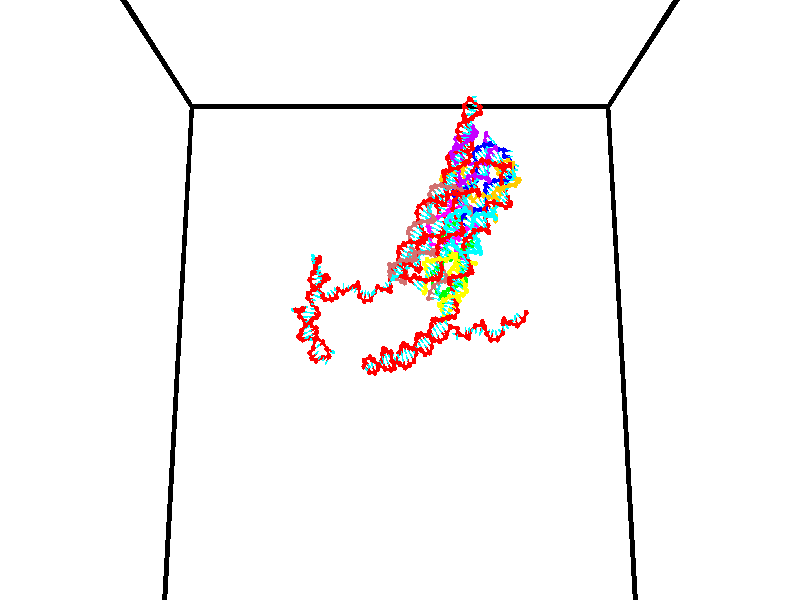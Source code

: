 // switches for output
#declare DRAW_BASES = 1; // possible values are 0, 1; only relevant for DNA ribbons
#declare DRAW_BASES_TYPE = 3; // possible values are 1, 2, 3; only relevant for DNA ribbons
#declare DRAW_FOG = 0; // set to 1 to enable fog

#include "colors.inc"

#include "transforms.inc"
background { rgb <1, 1, 1>}

#default {
   normal{
       ripples 0.25
       frequency 0.20
       turbulence 0.2
       lambda 5
   }
	finish {
		phong 0.1
		phong_size 40.
	}
}

// original window dimensions: 1024x640


// camera settings

camera {
	sky <0, 0.179814, -0.983701>
	up <0, 0.179814, -0.983701>
	right 1.6 * <1, 0, 0>
	location <35, 94.9851, 44.8844>
	look_at <35, 29.7336, 32.9568>
	direction <0, -65.2515, -11.9276>
	angle 67.0682
}


# declare cpy_camera_pos = <35, 94.9851, 44.8844>;
# if (DRAW_FOG = 1)
fog {
	fog_type 2
	up vnormalize(cpy_camera_pos)
	color rgbt<1,1,1,0.3>
	distance 1e-5
	fog_alt 3e-3
	fog_offset 56
}
# end


// LIGHTS

# declare lum = 6;
global_settings {
	ambient_light rgb lum * <0.05, 0.05, 0.05>
	max_trace_level 15
}# declare cpy_direct_light_amount = 0.25;
light_source
{	1000 * <-1, -1.16352, -0.803886>,
	rgb lum * cpy_direct_light_amount
	parallel
}

light_source
{	1000 * <1, 1.16352, 0.803886>,
	rgb lum * cpy_direct_light_amount
	parallel
}

// strand 0

// nucleotide -1

// particle -1
sphere {
	<24.425064, 34.760338, 34.755882> 0.250000
	pigment { color rgbt <1,0,0,0> }
	no_shadow
}
cylinder {
	<24.335955, 35.144932, 34.820271>,  <24.282488, 35.375690, 34.858902>, 0.100000
	pigment { color rgbt <1,0,0,0> }
	no_shadow
}
cylinder {
	<24.335955, 35.144932, 34.820271>,  <24.425064, 34.760338, 34.755882>, 0.100000
	pigment { color rgbt <1,0,0,0> }
	no_shadow
}

// particle -1
sphere {
	<24.335955, 35.144932, 34.820271> 0.100000
	pigment { color rgbt <1,0,0,0> }
	no_shadow
}
sphere {
	0, 1
	scale<0.080000,0.200000,0.300000>
	matrix <-0.837324, -0.273280, 0.473505,
		0.499260, -0.029301, 0.865957,
		-0.222775, 0.961488, 0.160972,
		24.269123, 35.433380, 34.868561>
	pigment { color rgbt <0,1,1,0> }
	no_shadow
}
cylinder {
	<25.050467, 34.313595, 34.564522>,  <24.425064, 34.760338, 34.755882>, 0.130000
	pigment { color rgbt <1,0,0,0> }
	no_shadow
}

// nucleotide -1

// particle -1
sphere {
	<25.050467, 34.313595, 34.564522> 0.250000
	pigment { color rgbt <1,0,0,0> }
	no_shadow
}
cylinder {
	<25.209839, 33.978859, 34.414341>,  <25.305462, 33.778019, 34.324234>, 0.100000
	pigment { color rgbt <1,0,0,0> }
	no_shadow
}
cylinder {
	<25.209839, 33.978859, 34.414341>,  <25.050467, 34.313595, 34.564522>, 0.100000
	pigment { color rgbt <1,0,0,0> }
	no_shadow
}

// particle -1
sphere {
	<25.209839, 33.978859, 34.414341> 0.100000
	pigment { color rgbt <1,0,0,0> }
	no_shadow
}
sphere {
	0, 1
	scale<0.080000,0.200000,0.300000>
	matrix <-0.010493, -0.413473, 0.910456,
		-0.917139, -0.358813, -0.173521,
		0.398429, -0.836835, -0.375447,
		25.329369, 33.727810, 34.301708>
	pigment { color rgbt <0,1,1,0> }
	no_shadow
}
cylinder {
	<24.582304, 33.677780, 34.677582>,  <25.050467, 34.313595, 34.564522>, 0.130000
	pigment { color rgbt <1,0,0,0> }
	no_shadow
}

// nucleotide -1

// particle -1
sphere {
	<24.582304, 33.677780, 34.677582> 0.250000
	pigment { color rgbt <1,0,0,0> }
	no_shadow
}
cylinder {
	<24.969606, 33.581242, 34.703617>,  <25.201988, 33.523319, 34.719238>, 0.100000
	pigment { color rgbt <1,0,0,0> }
	no_shadow
}
cylinder {
	<24.969606, 33.581242, 34.703617>,  <24.582304, 33.677780, 34.677582>, 0.100000
	pigment { color rgbt <1,0,0,0> }
	no_shadow
}

// particle -1
sphere {
	<24.969606, 33.581242, 34.703617> 0.100000
	pigment { color rgbt <1,0,0,0> }
	no_shadow
}
sphere {
	0, 1
	scale<0.080000,0.200000,0.300000>
	matrix <-0.130453, -0.265753, 0.955174,
		-0.213221, -0.933344, -0.288800,
		0.968256, -0.241338, 0.065094,
		25.260082, 33.508839, 34.723145>
	pigment { color rgbt <0,1,1,0> }
	no_shadow
}
cylinder {
	<24.588379, 33.141644, 35.051601>,  <24.582304, 33.677780, 34.677582>, 0.130000
	pigment { color rgbt <1,0,0,0> }
	no_shadow
}

// nucleotide -1

// particle -1
sphere {
	<24.588379, 33.141644, 35.051601> 0.250000
	pigment { color rgbt <1,0,0,0> }
	no_shadow
}
cylinder {
	<24.960476, 33.283245, 35.090244>,  <25.183733, 33.368206, 35.113430>, 0.100000
	pigment { color rgbt <1,0,0,0> }
	no_shadow
}
cylinder {
	<24.960476, 33.283245, 35.090244>,  <24.588379, 33.141644, 35.051601>, 0.100000
	pigment { color rgbt <1,0,0,0> }
	no_shadow
}

// particle -1
sphere {
	<24.960476, 33.283245, 35.090244> 0.100000
	pigment { color rgbt <1,0,0,0> }
	no_shadow
}
sphere {
	0, 1
	scale<0.080000,0.200000,0.300000>
	matrix <0.006476, -0.279078, 0.960247,
		0.366891, -0.892635, -0.261902,
		0.930241, 0.354002, 0.096611,
		25.239548, 33.389446, 35.119228>
	pigment { color rgbt <0,1,1,0> }
	no_shadow
}
cylinder {
	<25.067625, 32.661179, 35.384884>,  <24.588379, 33.141644, 35.051601>, 0.130000
	pigment { color rgbt <1,0,0,0> }
	no_shadow
}

// nucleotide -1

// particle -1
sphere {
	<25.067625, 32.661179, 35.384884> 0.250000
	pigment { color rgbt <1,0,0,0> }
	no_shadow
}
cylinder {
	<25.217274, 33.026119, 35.451389>,  <25.307064, 33.245083, 35.491291>, 0.100000
	pigment { color rgbt <1,0,0,0> }
	no_shadow
}
cylinder {
	<25.217274, 33.026119, 35.451389>,  <25.067625, 32.661179, 35.384884>, 0.100000
	pigment { color rgbt <1,0,0,0> }
	no_shadow
}

// particle -1
sphere {
	<25.217274, 33.026119, 35.451389> 0.100000
	pigment { color rgbt <1,0,0,0> }
	no_shadow
}
sphere {
	0, 1
	scale<0.080000,0.200000,0.300000>
	matrix <0.145962, -0.234978, 0.960979,
		0.915821, -0.335256, -0.221080,
		0.374123, 0.912353, 0.166263,
		25.329510, 33.299824, 35.501266>
	pigment { color rgbt <0,1,1,0> }
	no_shadow
}
cylinder {
	<25.711151, 32.546371, 35.711456>,  <25.067625, 32.661179, 35.384884>, 0.130000
	pigment { color rgbt <1,0,0,0> }
	no_shadow
}

// nucleotide -1

// particle -1
sphere {
	<25.711151, 32.546371, 35.711456> 0.250000
	pigment { color rgbt <1,0,0,0> }
	no_shadow
}
cylinder {
	<25.589033, 32.903893, 35.842854>,  <25.515762, 33.118404, 35.921692>, 0.100000
	pigment { color rgbt <1,0,0,0> }
	no_shadow
}
cylinder {
	<25.589033, 32.903893, 35.842854>,  <25.711151, 32.546371, 35.711456>, 0.100000
	pigment { color rgbt <1,0,0,0> }
	no_shadow
}

// particle -1
sphere {
	<25.589033, 32.903893, 35.842854> 0.100000
	pigment { color rgbt <1,0,0,0> }
	no_shadow
}
sphere {
	0, 1
	scale<0.080000,0.200000,0.300000>
	matrix <0.469149, -0.159019, 0.868684,
		0.828670, 0.419320, -0.370779,
		-0.305296, 0.893803, 0.328498,
		25.497444, 33.172035, 35.941402>
	pigment { color rgbt <0,1,1,0> }
	no_shadow
}
cylinder {
	<26.287111, 32.862198, 36.006771>,  <25.711151, 32.546371, 35.711456>, 0.130000
	pigment { color rgbt <1,0,0,0> }
	no_shadow
}

// nucleotide -1

// particle -1
sphere {
	<26.287111, 32.862198, 36.006771> 0.250000
	pigment { color rgbt <1,0,0,0> }
	no_shadow
}
cylinder {
	<25.952551, 33.009460, 36.169201>,  <25.751816, 33.097820, 36.266659>, 0.100000
	pigment { color rgbt <1,0,0,0> }
	no_shadow
}
cylinder {
	<25.952551, 33.009460, 36.169201>,  <26.287111, 32.862198, 36.006771>, 0.100000
	pigment { color rgbt <1,0,0,0> }
	no_shadow
}

// particle -1
sphere {
	<25.952551, 33.009460, 36.169201> 0.100000
	pigment { color rgbt <1,0,0,0> }
	no_shadow
}
sphere {
	0, 1
	scale<0.080000,0.200000,0.300000>
	matrix <0.320019, -0.273466, 0.907086,
		0.444999, 0.888637, 0.110909,
		-0.836399, 0.368159, 0.406072,
		25.701632, 33.119907, 36.291023>
	pigment { color rgbt <0,1,1,0> }
	no_shadow
}
cylinder {
	<26.450539, 33.465282, 36.443272>,  <26.287111, 32.862198, 36.006771>, 0.130000
	pigment { color rgbt <1,0,0,0> }
	no_shadow
}

// nucleotide -1

// particle -1
sphere {
	<26.450539, 33.465282, 36.443272> 0.250000
	pigment { color rgbt <1,0,0,0> }
	no_shadow
}
cylinder {
	<26.123524, 33.258057, 36.543869>,  <25.927315, 33.133720, 36.604225>, 0.100000
	pigment { color rgbt <1,0,0,0> }
	no_shadow
}
cylinder {
	<26.123524, 33.258057, 36.543869>,  <26.450539, 33.465282, 36.443272>, 0.100000
	pigment { color rgbt <1,0,0,0> }
	no_shadow
}

// particle -1
sphere {
	<26.123524, 33.258057, 36.543869> 0.100000
	pigment { color rgbt <1,0,0,0> }
	no_shadow
}
sphere {
	0, 1
	scale<0.080000,0.200000,0.300000>
	matrix <0.453752, -0.310583, 0.835253,
		-0.354605, 0.796963, 0.488984,
		-0.817536, -0.518063, 0.251489,
		25.878263, 33.102638, 36.619316>
	pigment { color rgbt <0,1,1,0> }
	no_shadow
}
cylinder {
	<26.309469, 33.643681, 37.117275>,  <26.450539, 33.465282, 36.443272>, 0.130000
	pigment { color rgbt <1,0,0,0> }
	no_shadow
}

// nucleotide -1

// particle -1
sphere {
	<26.309469, 33.643681, 37.117275> 0.250000
	pigment { color rgbt <1,0,0,0> }
	no_shadow
}
cylinder {
	<26.105818, 33.303356, 37.065269>,  <25.983627, 33.099163, 37.034065>, 0.100000
	pigment { color rgbt <1,0,0,0> }
	no_shadow
}
cylinder {
	<26.105818, 33.303356, 37.065269>,  <26.309469, 33.643681, 37.117275>, 0.100000
	pigment { color rgbt <1,0,0,0> }
	no_shadow
}

// particle -1
sphere {
	<26.105818, 33.303356, 37.065269> 0.100000
	pigment { color rgbt <1,0,0,0> }
	no_shadow
}
sphere {
	0, 1
	scale<0.080000,0.200000,0.300000>
	matrix <0.381237, -0.358364, 0.852193,
		-0.771650, 0.384310, 0.506815,
		-0.509131, -0.850812, -0.130019,
		25.953079, 33.048111, 37.026264>
	pigment { color rgbt <0,1,1,0> }
	no_shadow
}
cylinder {
	<26.113735, 33.409588, 37.782112>,  <26.309469, 33.643681, 37.117275>, 0.130000
	pigment { color rgbt <1,0,0,0> }
	no_shadow
}

// nucleotide -1

// particle -1
sphere {
	<26.113735, 33.409588, 37.782112> 0.250000
	pigment { color rgbt <1,0,0,0> }
	no_shadow
}
cylinder {
	<26.085701, 33.064182, 37.582340>,  <26.068880, 32.856937, 37.462479>, 0.100000
	pigment { color rgbt <1,0,0,0> }
	no_shadow
}
cylinder {
	<26.085701, 33.064182, 37.582340>,  <26.113735, 33.409588, 37.782112>, 0.100000
	pigment { color rgbt <1,0,0,0> }
	no_shadow
}

// particle -1
sphere {
	<26.085701, 33.064182, 37.582340> 0.100000
	pigment { color rgbt <1,0,0,0> }
	no_shadow
}
sphere {
	0, 1
	scale<0.080000,0.200000,0.300000>
	matrix <0.451413, -0.473917, 0.756061,
		-0.889559, -0.172459, 0.423017,
		-0.070086, -0.863516, -0.499427,
		26.064674, 32.805126, 37.432510>
	pigment { color rgbt <0,1,1,0> }
	no_shadow
}
cylinder {
	<25.705774, 32.958450, 38.171135>,  <26.113735, 33.409588, 37.782112>, 0.130000
	pigment { color rgbt <1,0,0,0> }
	no_shadow
}

// nucleotide -1

// particle -1
sphere {
	<25.705774, 32.958450, 38.171135> 0.250000
	pigment { color rgbt <1,0,0,0> }
	no_shadow
}
cylinder {
	<25.958393, 32.744213, 37.946892>,  <26.109964, 32.615669, 37.812344>, 0.100000
	pigment { color rgbt <1,0,0,0> }
	no_shadow
}
cylinder {
	<25.958393, 32.744213, 37.946892>,  <25.705774, 32.958450, 38.171135>, 0.100000
	pigment { color rgbt <1,0,0,0> }
	no_shadow
}

// particle -1
sphere {
	<25.958393, 32.744213, 37.946892> 0.100000
	pigment { color rgbt <1,0,0,0> }
	no_shadow
}
sphere {
	0, 1
	scale<0.080000,0.200000,0.300000>
	matrix <0.492644, -0.281135, 0.823568,
		-0.598709, -0.796303, 0.086310,
		0.631545, -0.535598, -0.560612,
		26.147856, 32.583534, 37.778709>
	pigment { color rgbt <0,1,1,0> }
	no_shadow
}
cylinder {
	<25.826406, 32.390118, 38.560722>,  <25.705774, 32.958450, 38.171135>, 0.130000
	pigment { color rgbt <1,0,0,0> }
	no_shadow
}

// nucleotide -1

// particle -1
sphere {
	<25.826406, 32.390118, 38.560722> 0.250000
	pigment { color rgbt <1,0,0,0> }
	no_shadow
}
cylinder {
	<26.132046, 32.427158, 38.305355>,  <26.315430, 32.449383, 38.152134>, 0.100000
	pigment { color rgbt <1,0,0,0> }
	no_shadow
}
cylinder {
	<26.132046, 32.427158, 38.305355>,  <25.826406, 32.390118, 38.560722>, 0.100000
	pigment { color rgbt <1,0,0,0> }
	no_shadow
}

// particle -1
sphere {
	<26.132046, 32.427158, 38.305355> 0.100000
	pigment { color rgbt <1,0,0,0> }
	no_shadow
}
sphere {
	0, 1
	scale<0.080000,0.200000,0.300000>
	matrix <0.641540, -0.212923, 0.736947,
		-0.067692, -0.972671, -0.222101,
		0.764097, 0.092601, -0.638421,
		26.361275, 32.454937, 38.113831>
	pigment { color rgbt <0,1,1,0> }
	no_shadow
}
cylinder {
	<26.187904, 31.704775, 38.724213>,  <25.826406, 32.390118, 38.560722>, 0.130000
	pigment { color rgbt <1,0,0,0> }
	no_shadow
}

// nucleotide -1

// particle -1
sphere {
	<26.187904, 31.704775, 38.724213> 0.250000
	pigment { color rgbt <1,0,0,0> }
	no_shadow
}
cylinder {
	<26.437593, 31.989401, 38.595207>,  <26.587408, 32.160175, 38.517803>, 0.100000
	pigment { color rgbt <1,0,0,0> }
	no_shadow
}
cylinder {
	<26.437593, 31.989401, 38.595207>,  <26.187904, 31.704775, 38.724213>, 0.100000
	pigment { color rgbt <1,0,0,0> }
	no_shadow
}

// particle -1
sphere {
	<26.437593, 31.989401, 38.595207> 0.100000
	pigment { color rgbt <1,0,0,0> }
	no_shadow
}
sphere {
	0, 1
	scale<0.080000,0.200000,0.300000>
	matrix <0.747547, -0.424087, 0.511198,
		0.226976, -0.560200, -0.796654,
		0.624224, 0.711566, -0.322518,
		26.624861, 32.202869, 38.498451>
	pigment { color rgbt <0,1,1,0> }
	no_shadow
}
cylinder {
	<26.864174, 31.413918, 38.398933>,  <26.187904, 31.704775, 38.724213>, 0.130000
	pigment { color rgbt <1,0,0,0> }
	no_shadow
}

// nucleotide -1

// particle -1
sphere {
	<26.864174, 31.413918, 38.398933> 0.250000
	pigment { color rgbt <1,0,0,0> }
	no_shadow
}
cylinder {
	<26.937820, 31.786106, 38.525627>,  <26.982008, 32.009418, 38.601643>, 0.100000
	pigment { color rgbt <1,0,0,0> }
	no_shadow
}
cylinder {
	<26.937820, 31.786106, 38.525627>,  <26.864174, 31.413918, 38.398933>, 0.100000
	pigment { color rgbt <1,0,0,0> }
	no_shadow
}

// particle -1
sphere {
	<26.937820, 31.786106, 38.525627> 0.100000
	pigment { color rgbt <1,0,0,0> }
	no_shadow
}
sphere {
	0, 1
	scale<0.080000,0.200000,0.300000>
	matrix <0.820340, -0.322976, 0.471941,
		0.541426, 0.172938, -0.822770,
		0.184118, 0.930472, 0.316736,
		26.993055, 32.065247, 38.620647>
	pigment { color rgbt <0,1,1,0> }
	no_shadow
}
cylinder {
	<27.553009, 31.607189, 38.338211>,  <26.864174, 31.413918, 38.398933>, 0.130000
	pigment { color rgbt <1,0,0,0> }
	no_shadow
}

// nucleotide -1

// particle -1
sphere {
	<27.553009, 31.607189, 38.338211> 0.250000
	pigment { color rgbt <1,0,0,0> }
	no_shadow
}
cylinder {
	<27.413137, 31.825115, 38.643078>,  <27.329214, 31.955872, 38.826000>, 0.100000
	pigment { color rgbt <1,0,0,0> }
	no_shadow
}
cylinder {
	<27.413137, 31.825115, 38.643078>,  <27.553009, 31.607189, 38.338211>, 0.100000
	pigment { color rgbt <1,0,0,0> }
	no_shadow
}

// particle -1
sphere {
	<27.413137, 31.825115, 38.643078> 0.100000
	pigment { color rgbt <1,0,0,0> }
	no_shadow
}
sphere {
	0, 1
	scale<0.080000,0.200000,0.300000>
	matrix <0.785160, -0.273413, 0.555670,
		0.511123, 0.792731, -0.332160,
		-0.349680, 0.544814, 0.762169,
		27.308233, 31.988560, 38.871727>
	pigment { color rgbt <0,1,1,0> }
	no_shadow
}
cylinder {
	<27.245348, 31.391470, 37.612999>,  <27.553009, 31.607189, 38.338211>, 0.130000
	pigment { color rgbt <1,0,0,0> }
	no_shadow
}

// nucleotide -1

// particle -1
sphere {
	<27.245348, 31.391470, 37.612999> 0.250000
	pigment { color rgbt <1,0,0,0> }
	no_shadow
}
cylinder {
	<27.586336, 31.240845, 37.758049>,  <27.790928, 31.150471, 37.845081>, 0.100000
	pigment { color rgbt <1,0,0,0> }
	no_shadow
}
cylinder {
	<27.586336, 31.240845, 37.758049>,  <27.245348, 31.391470, 37.612999>, 0.100000
	pigment { color rgbt <1,0,0,0> }
	no_shadow
}

// particle -1
sphere {
	<27.586336, 31.240845, 37.758049> 0.100000
	pigment { color rgbt <1,0,0,0> }
	no_shadow
}
sphere {
	0, 1
	scale<0.080000,0.200000,0.300000>
	matrix <-0.084116, -0.783415, -0.615780,
		0.515967, 0.494430, -0.699512,
		0.852469, -0.376562, 0.362627,
		27.842077, 31.127876, 37.866837>
	pigment { color rgbt <0,1,1,0> }
	no_shadow
}
cylinder {
	<26.882183, 31.800610, 37.098709>,  <27.245348, 31.391470, 37.612999>, 0.130000
	pigment { color rgbt <1,0,0,0> }
	no_shadow
}

// nucleotide -1

// particle -1
sphere {
	<26.882183, 31.800610, 37.098709> 0.250000
	pigment { color rgbt <1,0,0,0> }
	no_shadow
}
cylinder {
	<26.649923, 32.044666, 37.314327>,  <26.510569, 32.191101, 37.443699>, 0.100000
	pigment { color rgbt <1,0,0,0> }
	no_shadow
}
cylinder {
	<26.649923, 32.044666, 37.314327>,  <26.882183, 31.800610, 37.098709>, 0.100000
	pigment { color rgbt <1,0,0,0> }
	no_shadow
}

// particle -1
sphere {
	<26.649923, 32.044666, 37.314327> 0.100000
	pigment { color rgbt <1,0,0,0> }
	no_shadow
}
sphere {
	0, 1
	scale<0.080000,0.200000,0.300000>
	matrix <-0.719943, -0.075626, -0.689901,
		-0.380172, -0.788674, 0.483179,
		-0.580648, 0.610142, 0.539050,
		26.475729, 32.227707, 37.476044>
	pigment { color rgbt <0,1,1,0> }
	no_shadow
}
cylinder {
	<26.234308, 31.749088, 36.727211>,  <26.882183, 31.800610, 37.098709>, 0.130000
	pigment { color rgbt <1,0,0,0> }
	no_shadow
}

// nucleotide -1

// particle -1
sphere {
	<26.234308, 31.749088, 36.727211> 0.250000
	pigment { color rgbt <1,0,0,0> }
	no_shadow
}
cylinder {
	<26.168625, 32.086296, 36.932095>,  <26.129215, 32.288620, 37.055023>, 0.100000
	pigment { color rgbt <1,0,0,0> }
	no_shadow
}
cylinder {
	<26.168625, 32.086296, 36.932095>,  <26.234308, 31.749088, 36.727211>, 0.100000
	pigment { color rgbt <1,0,0,0> }
	no_shadow
}

// particle -1
sphere {
	<26.168625, 32.086296, 36.932095> 0.100000
	pigment { color rgbt <1,0,0,0> }
	no_shadow
}
sphere {
	0, 1
	scale<0.080000,0.200000,0.300000>
	matrix <-0.672490, 0.284209, -0.683361,
		-0.721660, -0.456667, 0.520252,
		-0.164208, 0.843019, 0.512206,
		26.119362, 32.339203, 37.085758>
	pigment { color rgbt <0,1,1,0> }
	no_shadow
}
cylinder {
	<25.466784, 31.847433, 36.777725>,  <26.234308, 31.749088, 36.727211>, 0.130000
	pigment { color rgbt <1,0,0,0> }
	no_shadow
}

// nucleotide -1

// particle -1
sphere {
	<25.466784, 31.847433, 36.777725> 0.250000
	pigment { color rgbt <1,0,0,0> }
	no_shadow
}
cylinder {
	<25.603291, 32.210403, 36.875793>,  <25.685196, 32.428185, 36.934635>, 0.100000
	pigment { color rgbt <1,0,0,0> }
	no_shadow
}
cylinder {
	<25.603291, 32.210403, 36.875793>,  <25.466784, 31.847433, 36.777725>, 0.100000
	pigment { color rgbt <1,0,0,0> }
	no_shadow
}

// particle -1
sphere {
	<25.603291, 32.210403, 36.875793> 0.100000
	pigment { color rgbt <1,0,0,0> }
	no_shadow
}
sphere {
	0, 1
	scale<0.080000,0.200000,0.300000>
	matrix <-0.689843, 0.418960, -0.590414,
		-0.638476, 0.032360, 0.768961,
		0.341270, 0.907428, 0.245172,
		25.705671, 32.482632, 36.949345>
	pigment { color rgbt <0,1,1,0> }
	no_shadow
}
cylinder {
	<24.847589, 32.353806, 36.948223>,  <25.466784, 31.847433, 36.777725>, 0.130000
	pigment { color rgbt <1,0,0,0> }
	no_shadow
}

// nucleotide -1

// particle -1
sphere {
	<24.847589, 32.353806, 36.948223> 0.250000
	pigment { color rgbt <1,0,0,0> }
	no_shadow
}
cylinder {
	<25.164766, 32.564034, 36.824924>,  <25.355072, 32.690170, 36.750946>, 0.100000
	pigment { color rgbt <1,0,0,0> }
	no_shadow
}
cylinder {
	<25.164766, 32.564034, 36.824924>,  <24.847589, 32.353806, 36.948223>, 0.100000
	pigment { color rgbt <1,0,0,0> }
	no_shadow
}

// particle -1
sphere {
	<25.164766, 32.564034, 36.824924> 0.100000
	pigment { color rgbt <1,0,0,0> }
	no_shadow
}
sphere {
	0, 1
	scale<0.080000,0.200000,0.300000>
	matrix <-0.526959, 0.337581, -0.779971,
		-0.305871, 0.780907, 0.544636,
		0.792943, 0.525571, -0.308249,
		25.402649, 32.721706, 36.732449>
	pigment { color rgbt <0,1,1,0> }
	no_shadow
}
cylinder {
	<24.696135, 32.976906, 36.899014>,  <24.847589, 32.353806, 36.948223>, 0.130000
	pigment { color rgbt <1,0,0,0> }
	no_shadow
}

// nucleotide -1

// particle -1
sphere {
	<24.696135, 32.976906, 36.899014> 0.250000
	pigment { color rgbt <1,0,0,0> }
	no_shadow
}
cylinder {
	<25.081631, 33.082680, 36.884689>,  <25.312927, 33.146145, 36.876095>, 0.100000
	pigment { color rgbt <1,0,0,0> }
	no_shadow
}
cylinder {
	<25.081631, 33.082680, 36.884689>,  <24.696135, 32.976906, 36.899014>, 0.100000
	pigment { color rgbt <1,0,0,0> }
	no_shadow
}

// particle -1
sphere {
	<25.081631, 33.082680, 36.884689> 0.100000
	pigment { color rgbt <1,0,0,0> }
	no_shadow
}
sphere {
	0, 1
	scale<0.080000,0.200000,0.300000>
	matrix <-0.166372, 0.490507, -0.855408,
		-0.208632, 0.830348, 0.516715,
		0.963739, 0.264433, -0.035811,
		25.370752, 33.162010, 36.873947>
	pigment { color rgbt <0,1,1,0> }
	no_shadow
}
cylinder {
	<24.625488, 33.668617, 36.816460>,  <24.696135, 32.976906, 36.899014>, 0.130000
	pigment { color rgbt <1,0,0,0> }
	no_shadow
}

// nucleotide -1

// particle -1
sphere {
	<24.625488, 33.668617, 36.816460> 0.250000
	pigment { color rgbt <1,0,0,0> }
	no_shadow
}
cylinder {
	<24.955912, 33.507839, 36.658436>,  <25.154165, 33.411373, 36.563622>, 0.100000
	pigment { color rgbt <1,0,0,0> }
	no_shadow
}
cylinder {
	<24.955912, 33.507839, 36.658436>,  <24.625488, 33.668617, 36.816460>, 0.100000
	pigment { color rgbt <1,0,0,0> }
	no_shadow
}

// particle -1
sphere {
	<24.955912, 33.507839, 36.658436> 0.100000
	pigment { color rgbt <1,0,0,0> }
	no_shadow
}
sphere {
	0, 1
	scale<0.080000,0.200000,0.300000>
	matrix <-0.192939, 0.456927, -0.868327,
		0.529532, 0.793510, 0.299897,
		0.826057, -0.401945, -0.395056,
		25.203730, 33.387257, 36.539917>
	pigment { color rgbt <0,1,1,0> }
	no_shadow
}
cylinder {
	<24.976198, 34.215351, 36.439373>,  <24.625488, 33.668617, 36.816460>, 0.130000
	pigment { color rgbt <1,0,0,0> }
	no_shadow
}

// nucleotide -1

// particle -1
sphere {
	<24.976198, 34.215351, 36.439373> 0.250000
	pigment { color rgbt <1,0,0,0> }
	no_shadow
}
cylinder {
	<25.110693, 33.874275, 36.279438>,  <25.191389, 33.669632, 36.183475>, 0.100000
	pigment { color rgbt <1,0,0,0> }
	no_shadow
}
cylinder {
	<25.110693, 33.874275, 36.279438>,  <24.976198, 34.215351, 36.439373>, 0.100000
	pigment { color rgbt <1,0,0,0> }
	no_shadow
}

// particle -1
sphere {
	<25.110693, 33.874275, 36.279438> 0.100000
	pigment { color rgbt <1,0,0,0> }
	no_shadow
}
sphere {
	0, 1
	scale<0.080000,0.200000,0.300000>
	matrix <-0.196639, 0.351636, -0.915252,
		0.921020, 0.386365, -0.049438,
		0.336237, -0.852687, -0.399838,
		25.211563, 33.618469, 36.159485>
	pigment { color rgbt <0,1,1,0> }
	no_shadow
}
cylinder {
	<25.430065, 34.375938, 35.979771>,  <24.976198, 34.215351, 36.439373>, 0.130000
	pigment { color rgbt <1,0,0,0> }
	no_shadow
}

// nucleotide -1

// particle -1
sphere {
	<25.430065, 34.375938, 35.979771> 0.250000
	pigment { color rgbt <1,0,0,0> }
	no_shadow
}
cylinder {
	<25.522074, 33.987926, 35.948429>,  <25.577278, 33.755119, 35.929623>, 0.100000
	pigment { color rgbt <1,0,0,0> }
	no_shadow
}
cylinder {
	<25.522074, 33.987926, 35.948429>,  <25.430065, 34.375938, 35.979771>, 0.100000
	pigment { color rgbt <1,0,0,0> }
	no_shadow
}

// particle -1
sphere {
	<25.522074, 33.987926, 35.948429> 0.100000
	pigment { color rgbt <1,0,0,0> }
	no_shadow
}
sphere {
	0, 1
	scale<0.080000,0.200000,0.300000>
	matrix <0.130695, 0.110575, -0.985237,
		0.964370, 0.216386, 0.152213,
		0.230022, -0.970026, -0.078354,
		25.591080, 33.696918, 35.924923>
	pigment { color rgbt <0,1,1,0> }
	no_shadow
}
cylinder {
	<26.025810, 34.330078, 35.555878>,  <25.430065, 34.375938, 35.979771>, 0.130000
	pigment { color rgbt <1,0,0,0> }
	no_shadow
}

// nucleotide -1

// particle -1
sphere {
	<26.025810, 34.330078, 35.555878> 0.250000
	pigment { color rgbt <1,0,0,0> }
	no_shadow
}
cylinder {
	<25.799015, 34.000954, 35.540325>,  <25.662939, 33.803478, 35.530994>, 0.100000
	pigment { color rgbt <1,0,0,0> }
	no_shadow
}
cylinder {
	<25.799015, 34.000954, 35.540325>,  <26.025810, 34.330078, 35.555878>, 0.100000
	pigment { color rgbt <1,0,0,0> }
	no_shadow
}

// particle -1
sphere {
	<25.799015, 34.000954, 35.540325> 0.100000
	pigment { color rgbt <1,0,0,0> }
	no_shadow
}
sphere {
	0, 1
	scale<0.080000,0.200000,0.300000>
	matrix <0.068954, -0.000377, -0.997620,
		0.820836, -0.568318, 0.056950,
		-0.566987, -0.822809, -0.038878,
		25.628920, 33.754112, 35.528660>
	pigment { color rgbt <0,1,1,0> }
	no_shadow
}
cylinder {
	<26.460079, 33.881962, 35.222553>,  <26.025810, 34.330078, 35.555878>, 0.130000
	pigment { color rgbt <1,0,0,0> }
	no_shadow
}

// nucleotide -1

// particle -1
sphere {
	<26.460079, 33.881962, 35.222553> 0.250000
	pigment { color rgbt <1,0,0,0> }
	no_shadow
}
cylinder {
	<26.096443, 33.721764, 35.176662>,  <25.878262, 33.625645, 35.149128>, 0.100000
	pigment { color rgbt <1,0,0,0> }
	no_shadow
}
cylinder {
	<26.096443, 33.721764, 35.176662>,  <26.460079, 33.881962, 35.222553>, 0.100000
	pigment { color rgbt <1,0,0,0> }
	no_shadow
}

// particle -1
sphere {
	<26.096443, 33.721764, 35.176662> 0.100000
	pigment { color rgbt <1,0,0,0> }
	no_shadow
}
sphere {
	0, 1
	scale<0.080000,0.200000,0.300000>
	matrix <0.177713, -0.123730, -0.976273,
		0.376794, -0.907908, 0.183655,
		-0.909090, -0.400492, -0.114727,
		25.823717, 33.601616, 35.142246>
	pigment { color rgbt <0,1,1,0> }
	no_shadow
}
cylinder {
	<26.579264, 33.261894, 34.835106>,  <26.460079, 33.881962, 35.222553>, 0.130000
	pigment { color rgbt <1,0,0,0> }
	no_shadow
}

// nucleotide -1

// particle -1
sphere {
	<26.579264, 33.261894, 34.835106> 0.250000
	pigment { color rgbt <1,0,0,0> }
	no_shadow
}
cylinder {
	<26.200130, 33.386414, 34.807682>,  <25.972651, 33.461124, 34.791225>, 0.100000
	pigment { color rgbt <1,0,0,0> }
	no_shadow
}
cylinder {
	<26.200130, 33.386414, 34.807682>,  <26.579264, 33.261894, 34.835106>, 0.100000
	pigment { color rgbt <1,0,0,0> }
	no_shadow
}

// particle -1
sphere {
	<26.200130, 33.386414, 34.807682> 0.100000
	pigment { color rgbt <1,0,0,0> }
	no_shadow
}
sphere {
	0, 1
	scale<0.080000,0.200000,0.300000>
	matrix <0.045297, -0.081369, -0.995654,
		-0.315530, -0.946821, 0.063024,
		-0.947834, 0.311304, -0.068562,
		25.915781, 33.479805, 34.787113>
	pigment { color rgbt <0,1,1,0> }
	no_shadow
}
cylinder {
	<26.336685, 32.833191, 34.344570>,  <26.579264, 33.261894, 34.835106>, 0.130000
	pigment { color rgbt <1,0,0,0> }
	no_shadow
}

// nucleotide -1

// particle -1
sphere {
	<26.336685, 32.833191, 34.344570> 0.250000
	pigment { color rgbt <1,0,0,0> }
	no_shadow
}
cylinder {
	<26.112492, 33.162231, 34.382896>,  <25.977976, 33.359657, 34.405891>, 0.100000
	pigment { color rgbt <1,0,0,0> }
	no_shadow
}
cylinder {
	<26.112492, 33.162231, 34.382896>,  <26.336685, 32.833191, 34.344570>, 0.100000
	pigment { color rgbt <1,0,0,0> }
	no_shadow
}

// particle -1
sphere {
	<26.112492, 33.162231, 34.382896> 0.100000
	pigment { color rgbt <1,0,0,0> }
	no_shadow
}
sphere {
	0, 1
	scale<0.080000,0.200000,0.300000>
	matrix <0.086997, 0.173537, -0.980977,
		-0.823584, -0.541486, -0.168829,
		-0.560483, 0.822604, 0.095815,
		25.944347, 33.409012, 34.411640>
	pigment { color rgbt <0,1,1,0> }
	no_shadow
}
cylinder {
	<25.795130, 32.763706, 33.859913>,  <26.336685, 32.833191, 34.344570>, 0.130000
	pigment { color rgbt <1,0,0,0> }
	no_shadow
}

// nucleotide -1

// particle -1
sphere {
	<25.795130, 32.763706, 33.859913> 0.250000
	pigment { color rgbt <1,0,0,0> }
	no_shadow
}
cylinder {
	<25.878000, 33.143932, 33.952438>,  <25.927723, 33.372066, 34.007954>, 0.100000
	pigment { color rgbt <1,0,0,0> }
	no_shadow
}
cylinder {
	<25.878000, 33.143932, 33.952438>,  <25.795130, 32.763706, 33.859913>, 0.100000
	pigment { color rgbt <1,0,0,0> }
	no_shadow
}

// particle -1
sphere {
	<25.878000, 33.143932, 33.952438> 0.100000
	pigment { color rgbt <1,0,0,0> }
	no_shadow
}
sphere {
	0, 1
	scale<0.080000,0.200000,0.300000>
	matrix <0.170987, 0.197619, -0.965251,
		-0.963246, 0.239526, -0.121593,
		0.207174, 0.950565, 0.231312,
		25.940153, 33.429100, 34.021832>
	pigment { color rgbt <0,1,1,0> }
	no_shadow
}
cylinder {
	<25.416813, 33.289757, 33.412273>,  <25.795130, 32.763706, 33.859913>, 0.130000
	pigment { color rgbt <1,0,0,0> }
	no_shadow
}

// nucleotide -1

// particle -1
sphere {
	<25.416813, 33.289757, 33.412273> 0.250000
	pigment { color rgbt <1,0,0,0> }
	no_shadow
}
cylinder {
	<25.768503, 33.435017, 33.535618>,  <25.979517, 33.522171, 33.609623>, 0.100000
	pigment { color rgbt <1,0,0,0> }
	no_shadow
}
cylinder {
	<25.768503, 33.435017, 33.535618>,  <25.416813, 33.289757, 33.412273>, 0.100000
	pigment { color rgbt <1,0,0,0> }
	no_shadow
}

// particle -1
sphere {
	<25.768503, 33.435017, 33.535618> 0.100000
	pigment { color rgbt <1,0,0,0> }
	no_shadow
}
sphere {
	0, 1
	scale<0.080000,0.200000,0.300000>
	matrix <0.204532, 0.296835, -0.932768,
		-0.430266, 0.883182, 0.186709,
		0.879226, 0.363150, 0.308357,
		26.032270, 33.543961, 33.628124>
	pigment { color rgbt <0,1,1,0> }
	no_shadow
}
cylinder {
	<25.537348, 33.940929, 33.156143>,  <25.416813, 33.289757, 33.412273>, 0.130000
	pigment { color rgbt <1,0,0,0> }
	no_shadow
}

// nucleotide -1

// particle -1
sphere {
	<25.537348, 33.940929, 33.156143> 0.250000
	pigment { color rgbt <1,0,0,0> }
	no_shadow
}
cylinder {
	<25.900528, 33.788204, 33.225246>,  <26.118437, 33.696571, 33.266708>, 0.100000
	pigment { color rgbt <1,0,0,0> }
	no_shadow
}
cylinder {
	<25.900528, 33.788204, 33.225246>,  <25.537348, 33.940929, 33.156143>, 0.100000
	pigment { color rgbt <1,0,0,0> }
	no_shadow
}

// particle -1
sphere {
	<25.900528, 33.788204, 33.225246> 0.100000
	pigment { color rgbt <1,0,0,0> }
	no_shadow
}
sphere {
	0, 1
	scale<0.080000,0.200000,0.300000>
	matrix <0.290594, 0.276571, -0.916004,
		0.301960, 0.881890, 0.362065,
		0.907951, -0.381810, 0.172759,
		26.172913, 33.673660, 33.277073>
	pigment { color rgbt <0,1,1,0> }
	no_shadow
}
cylinder {
	<26.095766, 34.411758, 32.911732>,  <25.537348, 33.940929, 33.156143>, 0.130000
	pigment { color rgbt <1,0,0,0> }
	no_shadow
}

// nucleotide -1

// particle -1
sphere {
	<26.095766, 34.411758, 32.911732> 0.250000
	pigment { color rgbt <1,0,0,0> }
	no_shadow
}
cylinder {
	<26.288290, 34.061203, 32.918484>,  <26.403805, 33.850868, 32.922535>, 0.100000
	pigment { color rgbt <1,0,0,0> }
	no_shadow
}
cylinder {
	<26.288290, 34.061203, 32.918484>,  <26.095766, 34.411758, 32.911732>, 0.100000
	pigment { color rgbt <1,0,0,0> }
	no_shadow
}

// particle -1
sphere {
	<26.288290, 34.061203, 32.918484> 0.100000
	pigment { color rgbt <1,0,0,0> }
	no_shadow
}
sphere {
	0, 1
	scale<0.080000,0.200000,0.300000>
	matrix <0.308650, 0.151421, -0.939046,
		0.820413, 0.457180, 0.343377,
		0.481308, -0.876389, 0.016881,
		26.432682, 33.798286, 32.923550>
	pigment { color rgbt <0,1,1,0> }
	no_shadow
}
cylinder {
	<26.778952, 34.492508, 32.587997>,  <26.095766, 34.411758, 32.911732>, 0.130000
	pigment { color rgbt <1,0,0,0> }
	no_shadow
}

// nucleotide -1

// particle -1
sphere {
	<26.778952, 34.492508, 32.587997> 0.250000
	pigment { color rgbt <1,0,0,0> }
	no_shadow
}
cylinder {
	<26.715967, 34.098057, 32.567017>,  <26.678177, 33.861385, 32.554428>, 0.100000
	pigment { color rgbt <1,0,0,0> }
	no_shadow
}
cylinder {
	<26.715967, 34.098057, 32.567017>,  <26.778952, 34.492508, 32.587997>, 0.100000
	pigment { color rgbt <1,0,0,0> }
	no_shadow
}

// particle -1
sphere {
	<26.715967, 34.098057, 32.567017> 0.100000
	pigment { color rgbt <1,0,0,0> }
	no_shadow
}
sphere {
	0, 1
	scale<0.080000,0.200000,0.300000>
	matrix <0.076406, 0.040791, -0.996242,
		0.984565, -0.160875, 0.068923,
		-0.157459, -0.986131, -0.052454,
		26.668730, 33.802216, 32.551281>
	pigment { color rgbt <0,1,1,0> }
	no_shadow
}
cylinder {
	<27.281601, 34.163559, 32.038475>,  <26.778952, 34.492508, 32.587997>, 0.130000
	pigment { color rgbt <1,0,0,0> }
	no_shadow
}

// nucleotide -1

// particle -1
sphere {
	<27.281601, 34.163559, 32.038475> 0.250000
	pigment { color rgbt <1,0,0,0> }
	no_shadow
}
cylinder {
	<26.973715, 33.908878, 32.057007>,  <26.788982, 33.756069, 32.068127>, 0.100000
	pigment { color rgbt <1,0,0,0> }
	no_shadow
}
cylinder {
	<26.973715, 33.908878, 32.057007>,  <27.281601, 34.163559, 32.038475>, 0.100000
	pigment { color rgbt <1,0,0,0> }
	no_shadow
}

// particle -1
sphere {
	<26.973715, 33.908878, 32.057007> 0.100000
	pigment { color rgbt <1,0,0,0> }
	no_shadow
}
sphere {
	0, 1
	scale<0.080000,0.200000,0.300000>
	matrix <-0.058185, -0.002296, -0.998303,
		0.635731, -0.771105, -0.035279,
		-0.769715, -0.636704, 0.046326,
		26.742800, 33.717869, 32.070904>
	pigment { color rgbt <0,1,1,0> }
	no_shadow
}
cylinder {
	<27.397648, 33.587837, 31.718428>,  <27.281601, 34.163559, 32.038475>, 0.130000
	pigment { color rgbt <1,0,0,0> }
	no_shadow
}

// nucleotide -1

// particle -1
sphere {
	<27.397648, 33.587837, 31.718428> 0.250000
	pigment { color rgbt <1,0,0,0> }
	no_shadow
}
cylinder {
	<26.998249, 33.607311, 31.728500>,  <26.758610, 33.618996, 31.734543>, 0.100000
	pigment { color rgbt <1,0,0,0> }
	no_shadow
}
cylinder {
	<26.998249, 33.607311, 31.728500>,  <27.397648, 33.587837, 31.718428>, 0.100000
	pigment { color rgbt <1,0,0,0> }
	no_shadow
}

// particle -1
sphere {
	<26.998249, 33.607311, 31.728500> 0.100000
	pigment { color rgbt <1,0,0,0> }
	no_shadow
}
sphere {
	0, 1
	scale<0.080000,0.200000,0.300000>
	matrix <-0.026761, -0.032108, -0.999126,
		-0.047852, -0.998297, 0.033364,
		-0.998496, 0.048703, 0.025179,
		26.698700, 33.621918, 31.736053>
	pigment { color rgbt <0,1,1,0> }
	no_shadow
}
cylinder {
	<27.479467, 32.917053, 31.607294>,  <27.397648, 33.587837, 31.718428>, 0.130000
	pigment { color rgbt <1,0,0,0> }
	no_shadow
}

// nucleotide -1

// particle -1
sphere {
	<27.479467, 32.917053, 31.607294> 0.250000
	pigment { color rgbt <1,0,0,0> }
	no_shadow
}
cylinder {
	<27.083601, 32.968166, 31.633320>,  <26.846081, 32.998837, 31.648935>, 0.100000
	pigment { color rgbt <1,0,0,0> }
	no_shadow
}
cylinder {
	<27.083601, 32.968166, 31.633320>,  <27.479467, 32.917053, 31.607294>, 0.100000
	pigment { color rgbt <1,0,0,0> }
	no_shadow
}

// particle -1
sphere {
	<27.083601, 32.968166, 31.633320> 0.100000
	pigment { color rgbt <1,0,0,0> }
	no_shadow
}
sphere {
	0, 1
	scale<0.080000,0.200000,0.300000>
	matrix <-0.093131, -0.227764, -0.969252,
		-0.109036, -0.965295, 0.237311,
		-0.989665, 0.127784, 0.065065,
		26.786701, 33.006504, 31.652840>
	pigment { color rgbt <0,1,1,0> }
	no_shadow
}
cylinder {
	<27.182758, 32.426022, 31.235096>,  <27.479467, 32.917053, 31.607294>, 0.130000
	pigment { color rgbt <1,0,0,0> }
	no_shadow
}

// nucleotide -1

// particle -1
sphere {
	<27.182758, 32.426022, 31.235096> 0.250000
	pigment { color rgbt <1,0,0,0> }
	no_shadow
}
cylinder {
	<26.877832, 32.683350, 31.263441>,  <26.694878, 32.837746, 31.280447>, 0.100000
	pigment { color rgbt <1,0,0,0> }
	no_shadow
}
cylinder {
	<26.877832, 32.683350, 31.263441>,  <27.182758, 32.426022, 31.235096>, 0.100000
	pigment { color rgbt <1,0,0,0> }
	no_shadow
}

// particle -1
sphere {
	<26.877832, 32.683350, 31.263441> 0.100000
	pigment { color rgbt <1,0,0,0> }
	no_shadow
}
sphere {
	0, 1
	scale<0.080000,0.200000,0.300000>
	matrix <-0.291572, -0.243618, -0.925006,
		-0.577808, -0.725806, 0.373287,
		-0.762315, 0.643316, 0.070861,
		26.649137, 32.876343, 31.284698>
	pigment { color rgbt <0,1,1,0> }
	no_shadow
}
cylinder {
	<26.499763, 32.183136, 31.144640>,  <27.182758, 32.426022, 31.235096>, 0.130000
	pigment { color rgbt <1,0,0,0> }
	no_shadow
}

// nucleotide -1

// particle -1
sphere {
	<26.499763, 32.183136, 31.144640> 0.250000
	pigment { color rgbt <1,0,0,0> }
	no_shadow
}
cylinder {
	<26.466921, 32.569927, 31.048132>,  <26.447216, 32.802002, 30.990227>, 0.100000
	pigment { color rgbt <1,0,0,0> }
	no_shadow
}
cylinder {
	<26.466921, 32.569927, 31.048132>,  <26.499763, 32.183136, 31.144640>, 0.100000
	pigment { color rgbt <1,0,0,0> }
	no_shadow
}

// particle -1
sphere {
	<26.466921, 32.569927, 31.048132> 0.100000
	pigment { color rgbt <1,0,0,0> }
	no_shadow
}
sphere {
	0, 1
	scale<0.080000,0.200000,0.300000>
	matrix <-0.389905, -0.253958, -0.885144,
		-0.917188, 0.021398, 0.397881,
		-0.082105, 0.966979, -0.241270,
		26.442289, 32.860020, 30.975750>
	pigment { color rgbt <0,1,1,0> }
	no_shadow
}
cylinder {
	<25.951233, 32.359543, 30.848633>,  <26.499763, 32.183136, 31.144640>, 0.130000
	pigment { color rgbt <1,0,0,0> }
	no_shadow
}

// nucleotide -1

// particle -1
sphere {
	<25.951233, 32.359543, 30.848633> 0.250000
	pigment { color rgbt <1,0,0,0> }
	no_shadow
}
cylinder {
	<26.217981, 32.630566, 30.724564>,  <26.378031, 32.793179, 30.650122>, 0.100000
	pigment { color rgbt <1,0,0,0> }
	no_shadow
}
cylinder {
	<26.217981, 32.630566, 30.724564>,  <25.951233, 32.359543, 30.848633>, 0.100000
	pigment { color rgbt <1,0,0,0> }
	no_shadow
}

// particle -1
sphere {
	<26.217981, 32.630566, 30.724564> 0.100000
	pigment { color rgbt <1,0,0,0> }
	no_shadow
}
sphere {
	0, 1
	scale<0.080000,0.200000,0.300000>
	matrix <-0.355083, -0.077013, -0.931657,
		-0.655134, 0.731431, 0.189230,
		0.666870, 0.677553, -0.310172,
		26.418043, 32.833832, 30.631512>
	pigment { color rgbt <0,1,1,0> }
	no_shadow
}
cylinder {
	<25.881908, 32.205093, 30.008705>,  <25.951233, 32.359543, 30.848633>, 0.130000
	pigment { color rgbt <1,0,0,0> }
	no_shadow
}

// nucleotide -1

// particle -1
sphere {
	<25.881908, 32.205093, 30.008705> 0.250000
	pigment { color rgbt <1,0,0,0> }
	no_shadow
}
cylinder {
	<25.832155, 32.522346, 29.770220>,  <25.802303, 32.712700, 29.627129>, 0.100000
	pigment { color rgbt <1,0,0,0> }
	no_shadow
}
cylinder {
	<25.832155, 32.522346, 29.770220>,  <25.881908, 32.205093, 30.008705>, 0.100000
	pigment { color rgbt <1,0,0,0> }
	no_shadow
}

// particle -1
sphere {
	<25.832155, 32.522346, 29.770220> 0.100000
	pigment { color rgbt <1,0,0,0> }
	no_shadow
}
sphere {
	0, 1
	scale<0.080000,0.200000,0.300000>
	matrix <0.088341, 0.607346, 0.789511,
		0.988294, 0.045530, -0.145608,
		-0.124381, 0.793132, -0.596214,
		25.794842, 32.760284, 29.591356>
	pigment { color rgbt <0,1,1,0> }
	no_shadow
}
cylinder {
	<26.487431, 32.724419, 29.716232>,  <25.881908, 32.205093, 30.008705>, 0.130000
	pigment { color rgbt <1,0,0,0> }
	no_shadow
}

// nucleotide -1

// particle -1
sphere {
	<26.487431, 32.724419, 29.716232> 0.250000
	pigment { color rgbt <1,0,0,0> }
	no_shadow
}
cylinder {
	<26.122694, 32.857452, 29.812511>,  <25.903852, 32.937271, 29.870279>, 0.100000
	pigment { color rgbt <1,0,0,0> }
	no_shadow
}
cylinder {
	<26.122694, 32.857452, 29.812511>,  <26.487431, 32.724419, 29.716232>, 0.100000
	pigment { color rgbt <1,0,0,0> }
	no_shadow
}

// particle -1
sphere {
	<26.122694, 32.857452, 29.812511> 0.100000
	pigment { color rgbt <1,0,0,0> }
	no_shadow
}
sphere {
	0, 1
	scale<0.080000,0.200000,0.300000>
	matrix <0.394421, 0.546996, 0.738395,
		0.113916, 0.768235, -0.629951,
		-0.911842, 0.332581, 0.240696,
		25.849142, 32.957226, 29.884720>
	pigment { color rgbt <0,1,1,0> }
	no_shadow
}
cylinder {
	<26.615732, 33.342327, 29.886044>,  <26.487431, 32.724419, 29.716232>, 0.130000
	pigment { color rgbt <1,0,0,0> }
	no_shadow
}

// nucleotide -1

// particle -1
sphere {
	<26.615732, 33.342327, 29.886044> 0.250000
	pigment { color rgbt <1,0,0,0> }
	no_shadow
}
cylinder {
	<26.274328, 33.248726, 30.072273>,  <26.069485, 33.192566, 30.184011>, 0.100000
	pigment { color rgbt <1,0,0,0> }
	no_shadow
}
cylinder {
	<26.274328, 33.248726, 30.072273>,  <26.615732, 33.342327, 29.886044>, 0.100000
	pigment { color rgbt <1,0,0,0> }
	no_shadow
}

// particle -1
sphere {
	<26.274328, 33.248726, 30.072273> 0.100000
	pigment { color rgbt <1,0,0,0> }
	no_shadow
}
sphere {
	0, 1
	scale<0.080000,0.200000,0.300000>
	matrix <0.349603, 0.405386, 0.844654,
		-0.386387, 0.883689, -0.264195,
		-0.853512, -0.234000, 0.465577,
		26.018274, 33.178524, 30.211946>
	pigment { color rgbt <0,1,1,0> }
	no_shadow
}
cylinder {
	<26.641987, 33.952343, 30.304899>,  <26.615732, 33.342327, 29.886044>, 0.130000
	pigment { color rgbt <1,0,0,0> }
	no_shadow
}

// nucleotide -1

// particle -1
sphere {
	<26.641987, 33.952343, 30.304899> 0.250000
	pigment { color rgbt <1,0,0,0> }
	no_shadow
}
cylinder {
	<26.428680, 33.645203, 30.446907>,  <26.300697, 33.460918, 30.532112>, 0.100000
	pigment { color rgbt <1,0,0,0> }
	no_shadow
}
cylinder {
	<26.428680, 33.645203, 30.446907>,  <26.641987, 33.952343, 30.304899>, 0.100000
	pigment { color rgbt <1,0,0,0> }
	no_shadow
}

// particle -1
sphere {
	<26.428680, 33.645203, 30.446907> 0.100000
	pigment { color rgbt <1,0,0,0> }
	no_shadow
}
sphere {
	0, 1
	scale<0.080000,0.200000,0.300000>
	matrix <0.268945, 0.244011, 0.931734,
		-0.802059, 0.592340, 0.076386,
		-0.533264, -0.767849, 0.355018,
		26.268702, 33.414848, 30.553411>
	pigment { color rgbt <0,1,1,0> }
	no_shadow
}
cylinder {
	<26.276499, 34.161621, 30.851772>,  <26.641987, 33.952343, 30.304899>, 0.130000
	pigment { color rgbt <1,0,0,0> }
	no_shadow
}

// nucleotide -1

// particle -1
sphere {
	<26.276499, 34.161621, 30.851772> 0.250000
	pigment { color rgbt <1,0,0,0> }
	no_shadow
}
cylinder {
	<26.319262, 33.766586, 30.897793>,  <26.344919, 33.529564, 30.925406>, 0.100000
	pigment { color rgbt <1,0,0,0> }
	no_shadow
}
cylinder {
	<26.319262, 33.766586, 30.897793>,  <26.276499, 34.161621, 30.851772>, 0.100000
	pigment { color rgbt <1,0,0,0> }
	no_shadow
}

// particle -1
sphere {
	<26.319262, 33.766586, 30.897793> 0.100000
	pigment { color rgbt <1,0,0,0> }
	no_shadow
}
sphere {
	0, 1
	scale<0.080000,0.200000,0.300000>
	matrix <0.128062, 0.128426, 0.983416,
		-0.985987, -0.090401, 0.140202,
		0.106907, -0.987590, 0.115049,
		26.351334, 33.470310, 30.932308>
	pigment { color rgbt <0,1,1,0> }
	no_shadow
}
cylinder {
	<25.921440, 33.943932, 31.362080>,  <26.276499, 34.161621, 30.851772>, 0.130000
	pigment { color rgbt <1,0,0,0> }
	no_shadow
}

// nucleotide -1

// particle -1
sphere {
	<25.921440, 33.943932, 31.362080> 0.250000
	pigment { color rgbt <1,0,0,0> }
	no_shadow
}
cylinder {
	<26.128141, 33.603046, 31.329325>,  <26.252163, 33.398518, 31.309671>, 0.100000
	pigment { color rgbt <1,0,0,0> }
	no_shadow
}
cylinder {
	<26.128141, 33.603046, 31.329325>,  <25.921440, 33.943932, 31.362080>, 0.100000
	pigment { color rgbt <1,0,0,0> }
	no_shadow
}

// particle -1
sphere {
	<26.128141, 33.603046, 31.329325> 0.100000
	pigment { color rgbt <1,0,0,0> }
	no_shadow
}
sphere {
	0, 1
	scale<0.080000,0.200000,0.300000>
	matrix <0.180903, 0.015204, 0.983383,
		-0.836803, -0.522981, 0.162024,
		0.516754, -0.852209, -0.081887,
		26.283167, 33.347385, 31.304758>
	pigment { color rgbt <0,1,1,0> }
	no_shadow
}
cylinder {
	<25.599174, 33.450951, 31.851839>,  <25.921440, 33.943932, 31.362080>, 0.130000
	pigment { color rgbt <1,0,0,0> }
	no_shadow
}

// nucleotide -1

// particle -1
sphere {
	<25.599174, 33.450951, 31.851839> 0.250000
	pigment { color rgbt <1,0,0,0> }
	no_shadow
}
cylinder {
	<25.983664, 33.374439, 31.772373>,  <26.214357, 33.328533, 31.724693>, 0.100000
	pigment { color rgbt <1,0,0,0> }
	no_shadow
}
cylinder {
	<25.983664, 33.374439, 31.772373>,  <25.599174, 33.450951, 31.851839>, 0.100000
	pigment { color rgbt <1,0,0,0> }
	no_shadow
}

// particle -1
sphere {
	<25.983664, 33.374439, 31.772373> 0.100000
	pigment { color rgbt <1,0,0,0> }
	no_shadow
}
sphere {
	0, 1
	scale<0.080000,0.200000,0.300000>
	matrix <0.186224, -0.081150, 0.979150,
		-0.203413, -0.978175, -0.042382,
		0.961220, -0.191279, -0.198666,
		26.272030, 33.317055, 31.712774>
	pigment { color rgbt <0,1,1,0> }
	no_shadow
}
cylinder {
	<25.754570, 32.866119, 32.263794>,  <25.599174, 33.450951, 31.851839>, 0.130000
	pigment { color rgbt <1,0,0,0> }
	no_shadow
}

// nucleotide -1

// particle -1
sphere {
	<25.754570, 32.866119, 32.263794> 0.250000
	pigment { color rgbt <1,0,0,0> }
	no_shadow
}
cylinder {
	<26.098562, 33.061428, 32.204433>,  <26.304958, 33.178612, 32.168816>, 0.100000
	pigment { color rgbt <1,0,0,0> }
	no_shadow
}
cylinder {
	<26.098562, 33.061428, 32.204433>,  <25.754570, 32.866119, 32.263794>, 0.100000
	pigment { color rgbt <1,0,0,0> }
	no_shadow
}

// particle -1
sphere {
	<26.098562, 33.061428, 32.204433> 0.100000
	pigment { color rgbt <1,0,0,0> }
	no_shadow
}
sphere {
	0, 1
	scale<0.080000,0.200000,0.300000>
	matrix <0.200860, -0.056526, 0.977988,
		0.469132, -0.870861, -0.146684,
		0.859983, 0.488268, -0.148403,
		26.356558, 33.207909, 32.159912>
	pigment { color rgbt <0,1,1,0> }
	no_shadow
}
cylinder {
	<26.348932, 32.507755, 32.490612>,  <25.754570, 32.866119, 32.263794>, 0.130000
	pigment { color rgbt <1,0,0,0> }
	no_shadow
}

// nucleotide -1

// particle -1
sphere {
	<26.348932, 32.507755, 32.490612> 0.250000
	pigment { color rgbt <1,0,0,0> }
	no_shadow
}
cylinder {
	<26.450874, 32.894192, 32.507149>,  <26.512039, 33.126053, 32.517071>, 0.100000
	pigment { color rgbt <1,0,0,0> }
	no_shadow
}
cylinder {
	<26.450874, 32.894192, 32.507149>,  <26.348932, 32.507755, 32.490612>, 0.100000
	pigment { color rgbt <1,0,0,0> }
	no_shadow
}

// particle -1
sphere {
	<26.450874, 32.894192, 32.507149> 0.100000
	pigment { color rgbt <1,0,0,0> }
	no_shadow
}
sphere {
	0, 1
	scale<0.080000,0.200000,0.300000>
	matrix <0.046957, -0.055064, 0.997378,
		0.965838, -0.252248, -0.059398,
		0.254857, 0.966095, 0.041338,
		26.527332, 33.184021, 32.519550>
	pigment { color rgbt <0,1,1,0> }
	no_shadow
}
cylinder {
	<26.874073, 32.575039, 33.042137>,  <26.348932, 32.507755, 32.490612>, 0.130000
	pigment { color rgbt <1,0,0,0> }
	no_shadow
}

// nucleotide -1

// particle -1
sphere {
	<26.874073, 32.575039, 33.042137> 0.250000
	pigment { color rgbt <1,0,0,0> }
	no_shadow
}
cylinder {
	<26.717602, 32.939274, 32.988762>,  <26.623720, 33.157814, 32.956738>, 0.100000
	pigment { color rgbt <1,0,0,0> }
	no_shadow
}
cylinder {
	<26.717602, 32.939274, 32.988762>,  <26.874073, 32.575039, 33.042137>, 0.100000
	pigment { color rgbt <1,0,0,0> }
	no_shadow
}

// particle -1
sphere {
	<26.717602, 32.939274, 32.988762> 0.100000
	pigment { color rgbt <1,0,0,0> }
	no_shadow
}
sphere {
	0, 1
	scale<0.080000,0.200000,0.300000>
	matrix <-0.333615, -0.005168, 0.942695,
		0.857719, 0.413279, 0.305808,
		-0.391176, 0.910590, -0.133443,
		26.600248, 33.212452, 32.948730>
	pigment { color rgbt <0,1,1,0> }
	no_shadow
}
cylinder {
	<27.204906, 33.190804, 33.536102>,  <26.874073, 32.575039, 33.042137>, 0.130000
	pigment { color rgbt <1,0,0,0> }
	no_shadow
}

// nucleotide -1

// particle -1
sphere {
	<27.204906, 33.190804, 33.536102> 0.250000
	pigment { color rgbt <1,0,0,0> }
	no_shadow
}
cylinder {
	<26.826925, 33.256508, 33.422909>,  <26.600136, 33.295933, 33.354992>, 0.100000
	pigment { color rgbt <1,0,0,0> }
	no_shadow
}
cylinder {
	<26.826925, 33.256508, 33.422909>,  <27.204906, 33.190804, 33.536102>, 0.100000
	pigment { color rgbt <1,0,0,0> }
	no_shadow
}

// particle -1
sphere {
	<26.826925, 33.256508, 33.422909> 0.100000
	pigment { color rgbt <1,0,0,0> }
	no_shadow
}
sphere {
	0, 1
	scale<0.080000,0.200000,0.300000>
	matrix <-0.260901, 0.143670, 0.954615,
		0.197465, 0.975898, -0.092905,
		-0.944954, 0.164264, -0.282982,
		26.543440, 33.305786, 33.338013>
	pigment { color rgbt <0,1,1,0> }
	no_shadow
}
cylinder {
	<27.840410, 32.618958, 33.460487>,  <27.204906, 33.190804, 33.536102>, 0.130000
	pigment { color rgbt <1,0,0,0> }
	no_shadow
}

// nucleotide -1

// particle -1
sphere {
	<27.840410, 32.618958, 33.460487> 0.250000
	pigment { color rgbt <1,0,0,0> }
	no_shadow
}
cylinder {
	<27.623077, 32.491966, 33.149616>,  <27.492678, 32.415771, 32.963093>, 0.100000
	pigment { color rgbt <1,0,0,0> }
	no_shadow
}
cylinder {
	<27.623077, 32.491966, 33.149616>,  <27.840410, 32.618958, 33.460487>, 0.100000
	pigment { color rgbt <1,0,0,0> }
	no_shadow
}

// particle -1
sphere {
	<27.623077, 32.491966, 33.149616> 0.100000
	pigment { color rgbt <1,0,0,0> }
	no_shadow
}
sphere {
	0, 1
	scale<0.080000,0.200000,0.300000>
	matrix <0.608025, 0.489515, -0.625045,
		0.578877, -0.812147, -0.072934,
		-0.543330, -0.317478, -0.777174,
		27.460077, 32.396725, 32.916466>
	pigment { color rgbt <0,1,1,0> }
	no_shadow
}
cylinder {
	<28.297911, 32.144054, 33.165859>,  <27.840410, 32.618958, 33.460487>, 0.130000
	pigment { color rgbt <1,0,0,0> }
	no_shadow
}

// nucleotide -1

// particle -1
sphere {
	<28.297911, 32.144054, 33.165859> 0.250000
	pigment { color rgbt <1,0,0,0> }
	no_shadow
}
cylinder {
	<28.053955, 32.356884, 32.930935>,  <27.907581, 32.484581, 32.789982>, 0.100000
	pigment { color rgbt <1,0,0,0> }
	no_shadow
}
cylinder {
	<28.053955, 32.356884, 32.930935>,  <28.297911, 32.144054, 33.165859>, 0.100000
	pigment { color rgbt <1,0,0,0> }
	no_shadow
}

// particle -1
sphere {
	<28.053955, 32.356884, 32.930935> 0.100000
	pigment { color rgbt <1,0,0,0> }
	no_shadow
}
sphere {
	0, 1
	scale<0.080000,0.200000,0.300000>
	matrix <0.790491, 0.355900, -0.498457,
		-0.056193, -0.768265, -0.637661,
		-0.609891, 0.532075, -0.587307,
		27.870987, 32.516506, 32.754742>
	pigment { color rgbt <0,1,1,0> }
	no_shadow
}
cylinder {
	<28.377764, 31.990585, 32.402355>,  <28.297911, 32.144054, 33.165859>, 0.130000
	pigment { color rgbt <1,0,0,0> }
	no_shadow
}

// nucleotide -1

// particle -1
sphere {
	<28.377764, 31.990585, 32.402355> 0.250000
	pigment { color rgbt <1,0,0,0> }
	no_shadow
}
cylinder {
	<28.259579, 32.364117, 32.483017>,  <28.188667, 32.588238, 32.531414>, 0.100000
	pigment { color rgbt <1,0,0,0> }
	no_shadow
}
cylinder {
	<28.259579, 32.364117, 32.483017>,  <28.377764, 31.990585, 32.402355>, 0.100000
	pigment { color rgbt <1,0,0,0> }
	no_shadow
}

// particle -1
sphere {
	<28.259579, 32.364117, 32.483017> 0.100000
	pigment { color rgbt <1,0,0,0> }
	no_shadow
}
sphere {
	0, 1
	scale<0.080000,0.200000,0.300000>
	matrix <0.778621, 0.357686, -0.515568,
		-0.553581, 0.004680, -0.832782,
		-0.295462, 0.933830, 0.201652,
		28.170940, 32.644264, 32.543514>
	pigment { color rgbt <0,1,1,0> }
	no_shadow
}
cylinder {
	<28.960312, 32.100578, 32.753368>,  <28.377764, 31.990585, 32.402355>, 0.130000
	pigment { color rgbt <1,0,0,0> }
	no_shadow
}

// nucleotide -1

// particle -1
sphere {
	<28.960312, 32.100578, 32.753368> 0.250000
	pigment { color rgbt <1,0,0,0> }
	no_shadow
}
cylinder {
	<29.014191, 32.355785, 32.450111>,  <29.046518, 32.508911, 32.268158>, 0.100000
	pigment { color rgbt <1,0,0,0> }
	no_shadow
}
cylinder {
	<29.014191, 32.355785, 32.450111>,  <28.960312, 32.100578, 32.753368>, 0.100000
	pigment { color rgbt <1,0,0,0> }
	no_shadow
}

// particle -1
sphere {
	<29.014191, 32.355785, 32.450111> 0.100000
	pigment { color rgbt <1,0,0,0> }
	no_shadow
}
sphere {
	0, 1
	scale<0.080000,0.200000,0.300000>
	matrix <0.990007, -0.054414, 0.130100,
		0.041752, -0.768095, -0.638974,
		0.134698, 0.638020, -0.758147,
		29.054600, 32.547192, 32.222668>
	pigment { color rgbt <0,1,1,0> }
	no_shadow
}
cylinder {
	<29.411806, 31.735790, 32.360165>,  <28.960312, 32.100578, 32.753368>, 0.130000
	pigment { color rgbt <1,0,0,0> }
	no_shadow
}

// nucleotide -1

// particle -1
sphere {
	<29.411806, 31.735790, 32.360165> 0.250000
	pigment { color rgbt <1,0,0,0> }
	no_shadow
}
cylinder {
	<29.480240, 32.127972, 32.321297>,  <29.521301, 32.363281, 32.297977>, 0.100000
	pigment { color rgbt <1,0,0,0> }
	no_shadow
}
cylinder {
	<29.480240, 32.127972, 32.321297>,  <29.411806, 31.735790, 32.360165>, 0.100000
	pigment { color rgbt <1,0,0,0> }
	no_shadow
}

// particle -1
sphere {
	<29.480240, 32.127972, 32.321297> 0.100000
	pigment { color rgbt <1,0,0,0> }
	no_shadow
}
sphere {
	0, 1
	scale<0.080000,0.200000,0.300000>
	matrix <0.984257, -0.165639, 0.061661,
		0.044361, -0.106191, -0.993356,
		0.171086, 0.980453, -0.097171,
		29.531567, 32.422108, 32.292145>
	pigment { color rgbt <0,1,1,0> }
	no_shadow
}
cylinder {
	<30.014137, 31.812662, 32.129471>,  <29.411806, 31.735790, 32.360165>, 0.130000
	pigment { color rgbt <1,0,0,0> }
	no_shadow
}

// nucleotide -1

// particle -1
sphere {
	<30.014137, 31.812662, 32.129471> 0.250000
	pigment { color rgbt <1,0,0,0> }
	no_shadow
}
cylinder {
	<29.988733, 32.173416, 32.300385>,  <29.973492, 32.389870, 32.402931>, 0.100000
	pigment { color rgbt <1,0,0,0> }
	no_shadow
}
cylinder {
	<29.988733, 32.173416, 32.300385>,  <30.014137, 31.812662, 32.129471>, 0.100000
	pigment { color rgbt <1,0,0,0> }
	no_shadow
}

// particle -1
sphere {
	<29.988733, 32.173416, 32.300385> 0.100000
	pigment { color rgbt <1,0,0,0> }
	no_shadow
}
sphere {
	0, 1
	scale<0.080000,0.200000,0.300000>
	matrix <0.942189, -0.086964, 0.323601,
		0.329009, 0.423134, -0.844222,
		-0.063510, 0.901884, 0.427284,
		29.969681, 32.443981, 32.428570>
	pigment { color rgbt <0,1,1,0> }
	no_shadow
}
cylinder {
	<30.549583, 32.364147, 31.904375>,  <30.014137, 31.812662, 32.129471>, 0.130000
	pigment { color rgbt <1,0,0,0> }
	no_shadow
}

// nucleotide -1

// particle -1
sphere {
	<30.549583, 32.364147, 31.904375> 0.250000
	pigment { color rgbt <1,0,0,0> }
	no_shadow
}
cylinder {
	<30.398537, 32.342117, 32.274105>,  <30.307909, 32.328899, 32.495941>, 0.100000
	pigment { color rgbt <1,0,0,0> }
	no_shadow
}
cylinder {
	<30.398537, 32.342117, 32.274105>,  <30.549583, 32.364147, 31.904375>, 0.100000
	pigment { color rgbt <1,0,0,0> }
	no_shadow
}

// particle -1
sphere {
	<30.398537, 32.342117, 32.274105> 0.100000
	pigment { color rgbt <1,0,0,0> }
	no_shadow
}
sphere {
	0, 1
	scale<0.080000,0.200000,0.300000>
	matrix <0.924969, -0.068647, 0.373791,
		0.042867, 0.996120, 0.076862,
		-0.377616, -0.055072, 0.924323,
		30.285252, 32.325596, 32.551403>
	pigment { color rgbt <0,1,1,0> }
	no_shadow
}
cylinder {
	<30.697233, 32.951031, 32.425835>,  <30.549583, 32.364147, 31.904375>, 0.130000
	pigment { color rgbt <1,0,0,0> }
	no_shadow
}

// nucleotide -1

// particle -1
sphere {
	<30.697233, 32.951031, 32.425835> 0.250000
	pigment { color rgbt <1,0,0,0> }
	no_shadow
}
cylinder {
	<30.653620, 32.582161, 32.574272>,  <30.627453, 32.360840, 32.663334>, 0.100000
	pigment { color rgbt <1,0,0,0> }
	no_shadow
}
cylinder {
	<30.653620, 32.582161, 32.574272>,  <30.697233, 32.951031, 32.425835>, 0.100000
	pigment { color rgbt <1,0,0,0> }
	no_shadow
}

// particle -1
sphere {
	<30.653620, 32.582161, 32.574272> 0.100000
	pigment { color rgbt <1,0,0,0> }
	no_shadow
}
sphere {
	0, 1
	scale<0.080000,0.200000,0.300000>
	matrix <0.926458, 0.041025, 0.374155,
		-0.360260, 0.384596, 0.849882,
		-0.109032, -0.922173, 0.371091,
		30.620911, 32.305508, 32.685600>
	pigment { color rgbt <0,1,1,0> }
	no_shadow
}
cylinder {
	<30.731821, 32.899208, 33.175663>,  <30.697233, 32.951031, 32.425835>, 0.130000
	pigment { color rgbt <1,0,0,0> }
	no_shadow
}

// nucleotide -1

// particle -1
sphere {
	<30.731821, 32.899208, 33.175663> 0.250000
	pigment { color rgbt <1,0,0,0> }
	no_shadow
}
cylinder {
	<30.882383, 32.602692, 32.953381>,  <30.972721, 32.424782, 32.820011>, 0.100000
	pigment { color rgbt <1,0,0,0> }
	no_shadow
}
cylinder {
	<30.882383, 32.602692, 32.953381>,  <30.731821, 32.899208, 33.175663>, 0.100000
	pigment { color rgbt <1,0,0,0> }
	no_shadow
}

// particle -1
sphere {
	<30.882383, 32.602692, 32.953381> 0.100000
	pigment { color rgbt <1,0,0,0> }
	no_shadow
}
sphere {
	0, 1
	scale<0.080000,0.200000,0.300000>
	matrix <0.922628, 0.354391, 0.152198,
		0.084114, -0.569996, 0.817330,
		0.376407, -0.741290, -0.555704,
		30.995306, 32.380306, 32.786671>
	pigment { color rgbt <0,1,1,0> }
	no_shadow
}
cylinder {
	<31.227751, 32.563217, 33.587112>,  <30.731821, 32.899208, 33.175663>, 0.130000
	pigment { color rgbt <1,0,0,0> }
	no_shadow
}

// nucleotide -1

// particle -1
sphere {
	<31.227751, 32.563217, 33.587112> 0.250000
	pigment { color rgbt <1,0,0,0> }
	no_shadow
}
cylinder {
	<31.287703, 32.541054, 33.192253>,  <31.323673, 32.527756, 32.955338>, 0.100000
	pigment { color rgbt <1,0,0,0> }
	no_shadow
}
cylinder {
	<31.287703, 32.541054, 33.192253>,  <31.227751, 32.563217, 33.587112>, 0.100000
	pigment { color rgbt <1,0,0,0> }
	no_shadow
}

// particle -1
sphere {
	<31.287703, 32.541054, 33.192253> 0.100000
	pigment { color rgbt <1,0,0,0> }
	no_shadow
}
sphere {
	0, 1
	scale<0.080000,0.200000,0.300000>
	matrix <0.957661, 0.256359, 0.131014,
		0.245806, -0.964992, 0.091482,
		0.149879, -0.055405, -0.987151,
		31.332666, 32.524433, 32.896107>
	pigment { color rgbt <0,1,1,0> }
	no_shadow
}
cylinder {
	<31.885920, 32.096584, 33.372097>,  <31.227751, 32.563217, 33.587112>, 0.130000
	pigment { color rgbt <1,0,0,0> }
	no_shadow
}

// nucleotide -1

// particle -1
sphere {
	<31.885920, 32.096584, 33.372097> 0.250000
	pigment { color rgbt <1,0,0,0> }
	no_shadow
}
cylinder {
	<31.776480, 32.395138, 33.129425>,  <31.710815, 32.574268, 32.983822>, 0.100000
	pigment { color rgbt <1,0,0,0> }
	no_shadow
}
cylinder {
	<31.776480, 32.395138, 33.129425>,  <31.885920, 32.096584, 33.372097>, 0.100000
	pigment { color rgbt <1,0,0,0> }
	no_shadow
}

// particle -1
sphere {
	<31.776480, 32.395138, 33.129425> 0.100000
	pigment { color rgbt <1,0,0,0> }
	no_shadow
}
sphere {
	0, 1
	scale<0.080000,0.200000,0.300000>
	matrix <0.907385, 0.409514, 0.094607,
		0.319055, -0.524604, -0.789300,
		-0.273598, 0.746384, -0.606676,
		31.694401, 32.619053, 32.947422>
	pigment { color rgbt <0,1,1,0> }
	no_shadow
}
cylinder {
	<32.328465, 32.199718, 32.713055>,  <31.885920, 32.096584, 33.372097>, 0.130000
	pigment { color rgbt <1,0,0,0> }
	no_shadow
}

// nucleotide -1

// particle -1
sphere {
	<32.328465, 32.199718, 32.713055> 0.250000
	pigment { color rgbt <1,0,0,0> }
	no_shadow
}
cylinder {
	<32.183929, 32.547073, 32.848900>,  <32.097210, 32.755486, 32.930408>, 0.100000
	pigment { color rgbt <1,0,0,0> }
	no_shadow
}
cylinder {
	<32.183929, 32.547073, 32.848900>,  <32.328465, 32.199718, 32.713055>, 0.100000
	pigment { color rgbt <1,0,0,0> }
	no_shadow
}

// particle -1
sphere {
	<32.183929, 32.547073, 32.848900> 0.100000
	pigment { color rgbt <1,0,0,0> }
	no_shadow
}
sphere {
	0, 1
	scale<0.080000,0.200000,0.300000>
	matrix <0.911413, 0.405835, -0.067997,
		-0.196876, 0.284961, -0.938103,
		-0.361339, 0.868386, 0.339617,
		32.075527, 32.807590, 32.950787>
	pigment { color rgbt <0,1,1,0> }
	no_shadow
}
cylinder {
	<32.659058, 32.758442, 32.325508>,  <32.328465, 32.199718, 32.713055>, 0.130000
	pigment { color rgbt <1,0,0,0> }
	no_shadow
}

// nucleotide -1

// particle -1
sphere {
	<32.659058, 32.758442, 32.325508> 0.250000
	pigment { color rgbt <1,0,0,0> }
	no_shadow
}
cylinder {
	<32.468456, 32.943317, 32.624657>,  <32.354095, 33.054245, 32.804146>, 0.100000
	pigment { color rgbt <1,0,0,0> }
	no_shadow
}
cylinder {
	<32.468456, 32.943317, 32.624657>,  <32.659058, 32.758442, 32.325508>, 0.100000
	pigment { color rgbt <1,0,0,0> }
	no_shadow
}

// particle -1
sphere {
	<32.468456, 32.943317, 32.624657> 0.100000
	pigment { color rgbt <1,0,0,0> }
	no_shadow
}
sphere {
	0, 1
	scale<0.080000,0.200000,0.300000>
	matrix <0.834424, 0.505683, 0.219136,
		-0.276905, 0.728466, -0.626627,
		-0.476507, 0.462193, 0.747876,
		32.325504, 33.081974, 32.849018>
	pigment { color rgbt <0,1,1,0> }
	no_shadow
}
cylinder {
	<33.054653, 31.992067, 32.411800>,  <32.659058, 32.758442, 32.325508>, 0.130000
	pigment { color rgbt <1,0,0,0> }
	no_shadow
}

// nucleotide -1

// particle -1
sphere {
	<33.054653, 31.992067, 32.411800> 0.250000
	pigment { color rgbt <1,0,0,0> }
	no_shadow
}
cylinder {
	<33.059925, 31.593475, 32.444912>,  <33.063087, 31.354321, 32.464779>, 0.100000
	pigment { color rgbt <1,0,0,0> }
	no_shadow
}
cylinder {
	<33.059925, 31.593475, 32.444912>,  <33.054653, 31.992067, 32.411800>, 0.100000
	pigment { color rgbt <1,0,0,0> }
	no_shadow
}

// particle -1
sphere {
	<33.059925, 31.593475, 32.444912> 0.100000
	pigment { color rgbt <1,0,0,0> }
	no_shadow
}
sphere {
	0, 1
	scale<0.080000,0.200000,0.300000>
	matrix <0.748193, -0.045093, -0.661946,
		0.663350, 0.070661, 0.744966,
		0.013181, -0.996481, 0.082780,
		33.063881, 31.294531, 32.469746>
	pigment { color rgbt <0,1,1,0> }
	no_shadow
}
cylinder {
	<33.691376, 31.807043, 32.427689>,  <33.054653, 31.992067, 32.411800>, 0.130000
	pigment { color rgbt <1,0,0,0> }
	no_shadow
}

// nucleotide -1

// particle -1
sphere {
	<33.691376, 31.807043, 32.427689> 0.250000
	pigment { color rgbt <1,0,0,0> }
	no_shadow
}
cylinder {
	<33.505352, 31.490925, 32.268116>,  <33.393738, 31.301254, 32.172371>, 0.100000
	pigment { color rgbt <1,0,0,0> }
	no_shadow
}
cylinder {
	<33.505352, 31.490925, 32.268116>,  <33.691376, 31.807043, 32.427689>, 0.100000
	pigment { color rgbt <1,0,0,0> }
	no_shadow
}

// particle -1
sphere {
	<33.505352, 31.490925, 32.268116> 0.100000
	pigment { color rgbt <1,0,0,0> }
	no_shadow
}
sphere {
	0, 1
	scale<0.080000,0.200000,0.300000>
	matrix <0.731922, -0.089749, -0.675452,
		0.498004, -0.606116, 0.620174,
		-0.465062, -0.790297, -0.398934,
		33.365833, 31.253836, 32.148438>
	pigment { color rgbt <0,1,1,0> }
	no_shadow
}
cylinder {
	<33.983181, 31.044571, 32.393013>,  <33.691376, 31.807043, 32.427689>, 0.130000
	pigment { color rgbt <1,0,0,0> }
	no_shadow
}

// nucleotide -1

// particle -1
sphere {
	<33.983181, 31.044571, 32.393013> 0.250000
	pigment { color rgbt <1,0,0,0> }
	no_shadow
}
cylinder {
	<33.763611, 31.178188, 32.086521>,  <33.631870, 31.258358, 31.902628>, 0.100000
	pigment { color rgbt <1,0,0,0> }
	no_shadow
}
cylinder {
	<33.763611, 31.178188, 32.086521>,  <33.983181, 31.044571, 32.393013>, 0.100000
	pigment { color rgbt <1,0,0,0> }
	no_shadow
}

// particle -1
sphere {
	<33.763611, 31.178188, 32.086521> 0.100000
	pigment { color rgbt <1,0,0,0> }
	no_shadow
}
sphere {
	0, 1
	scale<0.080000,0.200000,0.300000>
	matrix <0.806317, -0.030004, -0.590723,
		-0.220316, -0.942080, -0.252874,
		-0.548921, 0.334042, -0.766226,
		33.598934, 31.278400, 31.856653>
	pigment { color rgbt <0,1,1,0> }
	no_shadow
}
cylinder {
	<33.987839, 30.591110, 31.853691>,  <33.983181, 31.044571, 32.393013>, 0.130000
	pigment { color rgbt <1,0,0,0> }
	no_shadow
}

// nucleotide -1

// particle -1
sphere {
	<33.987839, 30.591110, 31.853691> 0.250000
	pigment { color rgbt <1,0,0,0> }
	no_shadow
}
cylinder {
	<33.941334, 30.972908, 31.743835>,  <33.913433, 31.201986, 31.677923>, 0.100000
	pigment { color rgbt <1,0,0,0> }
	no_shadow
}
cylinder {
	<33.941334, 30.972908, 31.743835>,  <33.987839, 30.591110, 31.853691>, 0.100000
	pigment { color rgbt <1,0,0,0> }
	no_shadow
}

// particle -1
sphere {
	<33.941334, 30.972908, 31.743835> 0.100000
	pigment { color rgbt <1,0,0,0> }
	no_shadow
}
sphere {
	0, 1
	scale<0.080000,0.200000,0.300000>
	matrix <0.846610, -0.049355, -0.529920,
		-0.519360, -0.294120, -0.802346,
		-0.116260, 0.954493, -0.274638,
		33.906456, 31.259256, 31.661444>
	pigment { color rgbt <0,1,1,0> }
	no_shadow
}
cylinder {
	<33.892757, 30.439871, 31.185696>,  <33.987839, 30.591110, 31.853691>, 0.130000
	pigment { color rgbt <1,0,0,0> }
	no_shadow
}

// nucleotide -1

// particle -1
sphere {
	<33.892757, 30.439871, 31.185696> 0.250000
	pigment { color rgbt <1,0,0,0> }
	no_shadow
}
cylinder {
	<34.035976, 30.806904, 31.254793>,  <34.121910, 31.027124, 31.296251>, 0.100000
	pigment { color rgbt <1,0,0,0> }
	no_shadow
}
cylinder {
	<34.035976, 30.806904, 31.254793>,  <33.892757, 30.439871, 31.185696>, 0.100000
	pigment { color rgbt <1,0,0,0> }
	no_shadow
}

// particle -1
sphere {
	<34.035976, 30.806904, 31.254793> 0.100000
	pigment { color rgbt <1,0,0,0> }
	no_shadow
}
sphere {
	0, 1
	scale<0.080000,0.200000,0.300000>
	matrix <0.815016, -0.216872, -0.537323,
		-0.455575, 0.333179, -0.825496,
		0.358052, 0.917583, 0.172745,
		34.143391, 31.082178, 31.306616>
	pigment { color rgbt <0,1,1,0> }
	no_shadow
}
cylinder {
	<34.062923, 30.691481, 30.487946>,  <33.892757, 30.439871, 31.185696>, 0.130000
	pigment { color rgbt <1,0,0,0> }
	no_shadow
}

// nucleotide -1

// particle -1
sphere {
	<34.062923, 30.691481, 30.487946> 0.250000
	pigment { color rgbt <1,0,0,0> }
	no_shadow
}
cylinder {
	<34.280563, 30.890862, 30.757908>,  <34.411148, 31.010490, 30.919886>, 0.100000
	pigment { color rgbt <1,0,0,0> }
	no_shadow
}
cylinder {
	<34.280563, 30.890862, 30.757908>,  <34.062923, 30.691481, 30.487946>, 0.100000
	pigment { color rgbt <1,0,0,0> }
	no_shadow
}

// particle -1
sphere {
	<34.280563, 30.890862, 30.757908> 0.100000
	pigment { color rgbt <1,0,0,0> }
	no_shadow
}
sphere {
	0, 1
	scale<0.080000,0.200000,0.300000>
	matrix <0.802178, -0.073311, -0.592567,
		-0.245888, 0.863813, -0.439735,
		0.544105, 0.498451, 0.674905,
		34.443794, 31.040398, 30.960379>
	pigment { color rgbt <0,1,1,0> }
	no_shadow
}
cylinder {
	<34.346256, 31.211393, 30.059565>,  <34.062923, 30.691481, 30.487946>, 0.130000
	pigment { color rgbt <1,0,0,0> }
	no_shadow
}

// nucleotide -1

// particle -1
sphere {
	<34.346256, 31.211393, 30.059565> 0.250000
	pigment { color rgbt <1,0,0,0> }
	no_shadow
}
cylinder {
	<34.577160, 31.240437, 30.384897>,  <34.715702, 31.257862, 30.580097>, 0.100000
	pigment { color rgbt <1,0,0,0> }
	no_shadow
}
cylinder {
	<34.577160, 31.240437, 30.384897>,  <34.346256, 31.211393, 30.059565>, 0.100000
	pigment { color rgbt <1,0,0,0> }
	no_shadow
}

// particle -1
sphere {
	<34.577160, 31.240437, 30.384897> 0.100000
	pigment { color rgbt <1,0,0,0> }
	no_shadow
}
sphere {
	0, 1
	scale<0.080000,0.200000,0.300000>
	matrix <0.800186, -0.248794, -0.545715,
		0.162728, 0.965831, -0.201718,
		0.577254, 0.072609, 0.813330,
		34.750336, 31.262218, 30.628897>
	pigment { color rgbt <0,1,1,0> }
	no_shadow
}
cylinder {
	<34.902485, 31.688854, 29.938976>,  <34.346256, 31.211393, 30.059565>, 0.130000
	pigment { color rgbt <1,0,0,0> }
	no_shadow
}

// nucleotide -1

// particle -1
sphere {
	<34.902485, 31.688854, 29.938976> 0.250000
	pigment { color rgbt <1,0,0,0> }
	no_shadow
}
cylinder {
	<35.032982, 31.447330, 30.229898>,  <35.111282, 31.302416, 30.404451>, 0.100000
	pigment { color rgbt <1,0,0,0> }
	no_shadow
}
cylinder {
	<35.032982, 31.447330, 30.229898>,  <34.902485, 31.688854, 29.938976>, 0.100000
	pigment { color rgbt <1,0,0,0> }
	no_shadow
}

// particle -1
sphere {
	<35.032982, 31.447330, 30.229898> 0.100000
	pigment { color rgbt <1,0,0,0> }
	no_shadow
}
sphere {
	0, 1
	scale<0.080000,0.200000,0.300000>
	matrix <0.895637, -0.048625, -0.442121,
		0.302323, 0.795643, 0.524932,
		0.326245, -0.603812, 0.727307,
		35.130856, 31.266188, 30.448092>
	pigment { color rgbt <0,1,1,0> }
	no_shadow
}
cylinder {
	<35.505886, 31.991596, 30.047005>,  <34.902485, 31.688854, 29.938976>, 0.130000
	pigment { color rgbt <1,0,0,0> }
	no_shadow
}

// nucleotide -1

// particle -1
sphere {
	<35.505886, 31.991596, 30.047005> 0.250000
	pigment { color rgbt <1,0,0,0> }
	no_shadow
}
cylinder {
	<35.554733, 31.629929, 30.210745>,  <35.584042, 31.412928, 30.308989>, 0.100000
	pigment { color rgbt <1,0,0,0> }
	no_shadow
}
cylinder {
	<35.554733, 31.629929, 30.210745>,  <35.505886, 31.991596, 30.047005>, 0.100000
	pigment { color rgbt <1,0,0,0> }
	no_shadow
}

// particle -1
sphere {
	<35.554733, 31.629929, 30.210745> 0.100000
	pigment { color rgbt <1,0,0,0> }
	no_shadow
}
sphere {
	0, 1
	scale<0.080000,0.200000,0.300000>
	matrix <0.856397, -0.112480, -0.503917,
		0.501669, 0.412104, 0.760591,
		0.122115, -0.904167, 0.409352,
		35.591366, 31.358679, 30.333551>
	pigment { color rgbt <0,1,1,0> }
	no_shadow
}
cylinder {
	<36.190639, 32.000118, 30.112465>,  <35.505886, 31.991596, 30.047005>, 0.130000
	pigment { color rgbt <1,0,0,0> }
	no_shadow
}

// nucleotide -1

// particle -1
sphere {
	<36.190639, 32.000118, 30.112465> 0.250000
	pigment { color rgbt <1,0,0,0> }
	no_shadow
}
cylinder {
	<36.066395, 31.622335, 30.155407>,  <35.991848, 31.395666, 30.181173>, 0.100000
	pigment { color rgbt <1,0,0,0> }
	no_shadow
}
cylinder {
	<36.066395, 31.622335, 30.155407>,  <36.190639, 32.000118, 30.112465>, 0.100000
	pigment { color rgbt <1,0,0,0> }
	no_shadow
}

// particle -1
sphere {
	<36.066395, 31.622335, 30.155407> 0.100000
	pigment { color rgbt <1,0,0,0> }
	no_shadow
}
sphere {
	0, 1
	scale<0.080000,0.200000,0.300000>
	matrix <0.873055, -0.328134, -0.360699,
		0.375891, -0.018309, 0.926483,
		-0.310614, -0.944454, 0.107357,
		35.973209, 31.338999, 30.187614>
	pigment { color rgbt <0,1,1,0> }
	no_shadow
}
cylinder {
	<36.739235, 31.630217, 30.509409>,  <36.190639, 32.000118, 30.112465>, 0.130000
	pigment { color rgbt <1,0,0,0> }
	no_shadow
}

// nucleotide -1

// particle -1
sphere {
	<36.739235, 31.630217, 30.509409> 0.250000
	pigment { color rgbt <1,0,0,0> }
	no_shadow
}
cylinder {
	<36.519825, 31.377712, 30.290091>,  <36.388180, 31.226210, 30.158499>, 0.100000
	pigment { color rgbt <1,0,0,0> }
	no_shadow
}
cylinder {
	<36.519825, 31.377712, 30.290091>,  <36.739235, 31.630217, 30.509409>, 0.100000
	pigment { color rgbt <1,0,0,0> }
	no_shadow
}

// particle -1
sphere {
	<36.519825, 31.377712, 30.290091> 0.100000
	pigment { color rgbt <1,0,0,0> }
	no_shadow
}
sphere {
	0, 1
	scale<0.080000,0.200000,0.300000>
	matrix <0.831482, -0.480904, -0.278154,
		-0.088090, -0.608473, 0.788670,
		-0.548523, -0.631263, -0.548297,
		36.355267, 31.188334, 30.125601>
	pigment { color rgbt <0,1,1,0> }
	no_shadow
}
cylinder {
	<37.077629, 30.891928, 30.522646>,  <36.739235, 31.630217, 30.509409>, 0.130000
	pigment { color rgbt <1,0,0,0> }
	no_shadow
}

// nucleotide -1

// particle -1
sphere {
	<37.077629, 30.891928, 30.522646> 0.250000
	pigment { color rgbt <1,0,0,0> }
	no_shadow
}
cylinder {
	<36.860126, 30.906662, 30.187273>,  <36.729626, 30.915503, 29.986050>, 0.100000
	pigment { color rgbt <1,0,0,0> }
	no_shadow
}
cylinder {
	<36.860126, 30.906662, 30.187273>,  <37.077629, 30.891928, 30.522646>, 0.100000
	pigment { color rgbt <1,0,0,0> }
	no_shadow
}

// particle -1
sphere {
	<36.860126, 30.906662, 30.187273> 0.100000
	pigment { color rgbt <1,0,0,0> }
	no_shadow
}
sphere {
	0, 1
	scale<0.080000,0.200000,0.300000>
	matrix <0.764757, -0.389713, -0.513099,
		-0.345648, -0.920199, 0.183740,
		-0.543760, 0.036836, -0.838432,
		36.696999, 30.917713, 29.935743>
	pigment { color rgbt <0,1,1,0> }
	no_shadow
}
cylinder {
	<37.265045, 30.211628, 30.108450>,  <37.077629, 30.891928, 30.522646>, 0.130000
	pigment { color rgbt <1,0,0,0> }
	no_shadow
}

// nucleotide -1

// particle -1
sphere {
	<37.265045, 30.211628, 30.108450> 0.250000
	pigment { color rgbt <1,0,0,0> }
	no_shadow
}
cylinder {
	<37.120972, 30.474857, 29.843962>,  <37.034527, 30.632795, 29.685268>, 0.100000
	pigment { color rgbt <1,0,0,0> }
	no_shadow
}
cylinder {
	<37.120972, 30.474857, 29.843962>,  <37.265045, 30.211628, 30.108450>, 0.100000
	pigment { color rgbt <1,0,0,0> }
	no_shadow
}

// particle -1
sphere {
	<37.120972, 30.474857, 29.843962> 0.100000
	pigment { color rgbt <1,0,0,0> }
	no_shadow
}
sphere {
	0, 1
	scale<0.080000,0.200000,0.300000>
	matrix <0.710009, -0.266378, -0.651866,
		-0.605110, -0.704261, -0.371293,
		-0.360180, 0.658072, -0.661220,
		37.012917, 30.672279, 29.645596>
	pigment { color rgbt <0,1,1,0> }
	no_shadow
}
cylinder {
	<37.122791, 29.749743, 29.456219>,  <37.265045, 30.211628, 30.108450>, 0.130000
	pigment { color rgbt <1,0,0,0> }
	no_shadow
}

// nucleotide -1

// particle -1
sphere {
	<37.122791, 29.749743, 29.456219> 0.250000
	pigment { color rgbt <1,0,0,0> }
	no_shadow
}
cylinder {
	<37.103596, 30.125956, 29.321699>,  <37.092079, 30.351683, 29.240988>, 0.100000
	pigment { color rgbt <1,0,0,0> }
	no_shadow
}
cylinder {
	<37.103596, 30.125956, 29.321699>,  <37.122791, 29.749743, 29.456219>, 0.100000
	pigment { color rgbt <1,0,0,0> }
	no_shadow
}

// particle -1
sphere {
	<37.103596, 30.125956, 29.321699> 0.100000
	pigment { color rgbt <1,0,0,0> }
	no_shadow
}
sphere {
	0, 1
	scale<0.080000,0.200000,0.300000>
	matrix <0.513712, -0.265508, -0.815847,
		-0.856620, -0.211911, -0.470421,
		-0.047987, 0.940531, -0.336300,
		37.089199, 30.408115, 29.220810>
	pigment { color rgbt <0,1,1,0> }
	no_shadow
}
cylinder {
	<36.858669, 29.744772, 28.754663>,  <37.122791, 29.749743, 29.456219>, 0.130000
	pigment { color rgbt <1,0,0,0> }
	no_shadow
}

// nucleotide -1

// particle -1
sphere {
	<36.858669, 29.744772, 28.754663> 0.250000
	pigment { color rgbt <1,0,0,0> }
	no_shadow
}
cylinder {
	<37.064259, 30.087685, 28.766684>,  <37.187611, 30.293432, 28.773895>, 0.100000
	pigment { color rgbt <1,0,0,0> }
	no_shadow
}
cylinder {
	<37.064259, 30.087685, 28.766684>,  <36.858669, 29.744772, 28.754663>, 0.100000
	pigment { color rgbt <1,0,0,0> }
	no_shadow
}

// particle -1
sphere {
	<37.064259, 30.087685, 28.766684> 0.100000
	pigment { color rgbt <1,0,0,0> }
	no_shadow
}
sphere {
	0, 1
	scale<0.080000,0.200000,0.300000>
	matrix <0.470235, -0.252278, -0.845715,
		-0.717434, 0.448805, -0.532787,
		0.513972, 0.857280, 0.030051,
		37.218449, 30.344870, 28.775700>
	pigment { color rgbt <0,1,1,0> }
	no_shadow
}
cylinder {
	<36.907524, 29.979799, 28.058197>,  <36.858669, 29.744772, 28.754663>, 0.130000
	pigment { color rgbt <1,0,0,0> }
	no_shadow
}

// nucleotide -1

// particle -1
sphere {
	<36.907524, 29.979799, 28.058197> 0.250000
	pigment { color rgbt <1,0,0,0> }
	no_shadow
}
cylinder {
	<37.183781, 30.195040, 28.251467>,  <37.349537, 30.324184, 28.367428>, 0.100000
	pigment { color rgbt <1,0,0,0> }
	no_shadow
}
cylinder {
	<37.183781, 30.195040, 28.251467>,  <36.907524, 29.979799, 28.058197>, 0.100000
	pigment { color rgbt <1,0,0,0> }
	no_shadow
}

// particle -1
sphere {
	<37.183781, 30.195040, 28.251467> 0.100000
	pigment { color rgbt <1,0,0,0> }
	no_shadow
}
sphere {
	0, 1
	scale<0.080000,0.200000,0.300000>
	matrix <0.589356, -0.031575, -0.807256,
		-0.419128, 0.842290, -0.338940,
		0.690646, 0.538100, 0.483174,
		37.390976, 30.356470, 28.396420>
	pigment { color rgbt <0,1,1,0> }
	no_shadow
}
cylinder {
	<36.877026, 30.737324, 27.824078>,  <36.907524, 29.979799, 28.058197>, 0.130000
	pigment { color rgbt <1,0,0,0> }
	no_shadow
}

// nucleotide -1

// particle -1
sphere {
	<36.877026, 30.737324, 27.824078> 0.250000
	pigment { color rgbt <1,0,0,0> }
	no_shadow
}
cylinder {
	<37.228279, 30.599915, 27.957268>,  <37.439030, 30.517469, 28.037182>, 0.100000
	pigment { color rgbt <1,0,0,0> }
	no_shadow
}
cylinder {
	<37.228279, 30.599915, 27.957268>,  <36.877026, 30.737324, 27.824078>, 0.100000
	pigment { color rgbt <1,0,0,0> }
	no_shadow
}

// particle -1
sphere {
	<37.228279, 30.599915, 27.957268> 0.100000
	pigment { color rgbt <1,0,0,0> }
	no_shadow
}
sphere {
	0, 1
	scale<0.080000,0.200000,0.300000>
	matrix <0.440204, 0.307620, -0.843558,
		0.187352, 0.887334, 0.421352,
		0.878134, -0.343523, 0.332975,
		37.491718, 30.496859, 28.057159>
	pigment { color rgbt <0,1,1,0> }
	no_shadow
}
cylinder {
	<37.288231, 31.007044, 27.420397>,  <36.877026, 30.737324, 27.824078>, 0.130000
	pigment { color rgbt <1,0,0,0> }
	no_shadow
}

// nucleotide -1

// particle -1
sphere {
	<37.288231, 31.007044, 27.420397> 0.250000
	pigment { color rgbt <1,0,0,0> }
	no_shadow
}
cylinder {
	<37.559456, 30.769150, 27.593147>,  <37.722191, 30.626413, 27.696798>, 0.100000
	pigment { color rgbt <1,0,0,0> }
	no_shadow
}
cylinder {
	<37.559456, 30.769150, 27.593147>,  <37.288231, 31.007044, 27.420397>, 0.100000
	pigment { color rgbt <1,0,0,0> }
	no_shadow
}

// particle -1
sphere {
	<37.559456, 30.769150, 27.593147> 0.100000
	pigment { color rgbt <1,0,0,0> }
	no_shadow
}
sphere {
	0, 1
	scale<0.080000,0.200000,0.300000>
	matrix <0.628575, 0.164681, -0.760114,
		0.380944, 0.786874, 0.485500,
		0.678067, -0.594734, 0.431875,
		37.762875, 30.590729, 27.722710>
	pigment { color rgbt <0,1,1,0> }
	no_shadow
}
cylinder {
	<37.845005, 31.327637, 27.286600>,  <37.288231, 31.007044, 27.420397>, 0.130000
	pigment { color rgbt <1,0,0,0> }
	no_shadow
}

// nucleotide -1

// particle -1
sphere {
	<37.845005, 31.327637, 27.286600> 0.250000
	pigment { color rgbt <1,0,0,0> }
	no_shadow
}
cylinder {
	<37.983356, 30.962280, 27.372465>,  <38.066368, 30.743067, 27.423985>, 0.100000
	pigment { color rgbt <1,0,0,0> }
	no_shadow
}
cylinder {
	<37.983356, 30.962280, 27.372465>,  <37.845005, 31.327637, 27.286600>, 0.100000
	pigment { color rgbt <1,0,0,0> }
	no_shadow
}

// particle -1
sphere {
	<37.983356, 30.962280, 27.372465> 0.100000
	pigment { color rgbt <1,0,0,0> }
	no_shadow
}
sphere {
	0, 1
	scale<0.080000,0.200000,0.300000>
	matrix <0.764900, 0.141990, -0.628305,
		0.543409, 0.381515, 0.747766,
		0.345883, -0.913392, 0.214662,
		38.087120, 30.688263, 27.436863>
	pigment { color rgbt <0,1,1,0> }
	no_shadow
}
cylinder {
	<38.509537, 31.470591, 27.365065>,  <37.845005, 31.327637, 27.286600>, 0.130000
	pigment { color rgbt <1,0,0,0> }
	no_shadow
}

// nucleotide -1

// particle -1
sphere {
	<38.509537, 31.470591, 27.365065> 0.250000
	pigment { color rgbt <1,0,0,0> }
	no_shadow
}
cylinder {
	<38.481171, 31.079580, 27.285656>,  <38.464153, 30.844975, 27.238010>, 0.100000
	pigment { color rgbt <1,0,0,0> }
	no_shadow
}
cylinder {
	<38.481171, 31.079580, 27.285656>,  <38.509537, 31.470591, 27.365065>, 0.100000
	pigment { color rgbt <1,0,0,0> }
	no_shadow
}

// particle -1
sphere {
	<38.481171, 31.079580, 27.285656> 0.100000
	pigment { color rgbt <1,0,0,0> }
	no_shadow
}
sphere {
	0, 1
	scale<0.080000,0.200000,0.300000>
	matrix <0.795490, 0.064654, -0.602508,
		0.601804, -0.200649, 0.773028,
		-0.070913, -0.977527, -0.198523,
		38.459896, 30.786322, 27.226099>
	pigment { color rgbt <0,1,1,0> }
	no_shadow
}
cylinder {
	<39.210842, 31.230640, 27.342993>,  <38.509537, 31.470591, 27.365065>, 0.130000
	pigment { color rgbt <1,0,0,0> }
	no_shadow
}

// nucleotide -1

// particle -1
sphere {
	<39.210842, 31.230640, 27.342993> 0.250000
	pigment { color rgbt <1,0,0,0> }
	no_shadow
}
cylinder {
	<39.040020, 30.922293, 27.153936>,  <38.937527, 30.737284, 27.040503>, 0.100000
	pigment { color rgbt <1,0,0,0> }
	no_shadow
}
cylinder {
	<39.040020, 30.922293, 27.153936>,  <39.210842, 31.230640, 27.342993>, 0.100000
	pigment { color rgbt <1,0,0,0> }
	no_shadow
}

// particle -1
sphere {
	<39.040020, 30.922293, 27.153936> 0.100000
	pigment { color rgbt <1,0,0,0> }
	no_shadow
}
sphere {
	0, 1
	scale<0.080000,0.200000,0.300000>
	matrix <0.670308, 0.080938, -0.737656,
		0.606889, -0.631833, 0.482153,
		-0.427051, -0.770867, -0.472643,
		38.911903, 30.691032, 27.012144>
	pigment { color rgbt <0,1,1,0> }
	no_shadow
}
cylinder {
	<39.754314, 30.914404, 26.927942>,  <39.210842, 31.230640, 27.342993>, 0.130000
	pigment { color rgbt <1,0,0,0> }
	no_shadow
}

// nucleotide -1

// particle -1
sphere {
	<39.754314, 30.914404, 26.927942> 0.250000
	pigment { color rgbt <1,0,0,0> }
	no_shadow
}
cylinder {
	<39.434319, 30.749172, 26.753868>,  <39.242321, 30.650034, 26.649424>, 0.100000
	pigment { color rgbt <1,0,0,0> }
	no_shadow
}
cylinder {
	<39.434319, 30.749172, 26.753868>,  <39.754314, 30.914404, 26.927942>, 0.100000
	pigment { color rgbt <1,0,0,0> }
	no_shadow
}

// particle -1
sphere {
	<39.434319, 30.749172, 26.753868> 0.100000
	pigment { color rgbt <1,0,0,0> }
	no_shadow
}
sphere {
	0, 1
	scale<0.080000,0.200000,0.300000>
	matrix <0.439708, 0.089895, -0.893631,
		0.408262, -0.906247, 0.109720,
		-0.799987, -0.413080, -0.435185,
		39.194321, 30.625248, 26.623312>
	pigment { color rgbt <0,1,1,0> }
	no_shadow
}
cylinder {
	<40.016533, 30.438774, 26.467400>,  <39.754314, 30.914404, 26.927942>, 0.130000
	pigment { color rgbt <1,0,0,0> }
	no_shadow
}

// nucleotide -1

// particle -1
sphere {
	<40.016533, 30.438774, 26.467400> 0.250000
	pigment { color rgbt <1,0,0,0> }
	no_shadow
}
cylinder {
	<39.649010, 30.527784, 26.337000>,  <39.428497, 30.581190, 26.258760>, 0.100000
	pigment { color rgbt <1,0,0,0> }
	no_shadow
}
cylinder {
	<39.649010, 30.527784, 26.337000>,  <40.016533, 30.438774, 26.467400>, 0.100000
	pigment { color rgbt <1,0,0,0> }
	no_shadow
}

// particle -1
sphere {
	<39.649010, 30.527784, 26.337000> 0.100000
	pigment { color rgbt <1,0,0,0> }
	no_shadow
}
sphere {
	0, 1
	scale<0.080000,0.200000,0.300000>
	matrix <0.337478, 0.014561, -0.941221,
		-0.204699, -0.974818, -0.088476,
		-0.918807, 0.222526, -0.325999,
		39.373367, 30.594542, 26.239201>
	pigment { color rgbt <0,1,1,0> }
	no_shadow
}
cylinder {
	<40.064083, 30.314459, 25.820288>,  <40.016533, 30.438774, 26.467400>, 0.130000
	pigment { color rgbt <1,0,0,0> }
	no_shadow
}

// nucleotide -1

// particle -1
sphere {
	<40.064083, 30.314459, 25.820288> 0.250000
	pigment { color rgbt <1,0,0,0> }
	no_shadow
}
cylinder {
	<39.727402, 30.530294, 25.812565>,  <39.525391, 30.659796, 25.807932>, 0.100000
	pigment { color rgbt <1,0,0,0> }
	no_shadow
}
cylinder {
	<39.727402, 30.530294, 25.812565>,  <40.064083, 30.314459, 25.820288>, 0.100000
	pigment { color rgbt <1,0,0,0> }
	no_shadow
}

// particle -1
sphere {
	<39.727402, 30.530294, 25.812565> 0.100000
	pigment { color rgbt <1,0,0,0> }
	no_shadow
}
sphere {
	0, 1
	scale<0.080000,0.200000,0.300000>
	matrix <0.179789, 0.246380, -0.952351,
		-0.509123, -0.805071, -0.304392,
		-0.841706, 0.539591, -0.019305,
		39.474892, 30.692171, 25.806774>
	pigment { color rgbt <0,1,1,0> }
	no_shadow
}
cylinder {
	<39.937519, 30.261454, 25.097151>,  <40.064083, 30.314459, 25.820288>, 0.130000
	pigment { color rgbt <1,0,0,0> }
	no_shadow
}

// nucleotide -1

// particle -1
sphere {
	<39.937519, 30.261454, 25.097151> 0.250000
	pigment { color rgbt <1,0,0,0> }
	no_shadow
}
cylinder {
	<39.727688, 30.565580, 25.250380>,  <39.601791, 30.748056, 25.342318>, 0.100000
	pigment { color rgbt <1,0,0,0> }
	no_shadow
}
cylinder {
	<39.727688, 30.565580, 25.250380>,  <39.937519, 30.261454, 25.097151>, 0.100000
	pigment { color rgbt <1,0,0,0> }
	no_shadow
}

// particle -1
sphere {
	<39.727688, 30.565580, 25.250380> 0.100000
	pigment { color rgbt <1,0,0,0> }
	no_shadow
}
sphere {
	0, 1
	scale<0.080000,0.200000,0.300000>
	matrix <0.076469, 0.490210, -0.868244,
		-0.847924, -0.426164, -0.315291,
		-0.524573, 0.760315, 0.383072,
		39.570316, 30.793674, 25.365301>
	pigment { color rgbt <0,1,1,0> }
	no_shadow
}
cylinder {
	<39.363739, 30.290028, 24.719458>,  <39.937519, 30.261454, 25.097151>, 0.130000
	pigment { color rgbt <1,0,0,0> }
	no_shadow
}

// nucleotide -1

// particle -1
sphere {
	<39.363739, 30.290028, 24.719458> 0.250000
	pigment { color rgbt <1,0,0,0> }
	no_shadow
}
cylinder {
	<39.415443, 30.657709, 24.868242>,  <39.446468, 30.878319, 24.957514>, 0.100000
	pigment { color rgbt <1,0,0,0> }
	no_shadow
}
cylinder {
	<39.415443, 30.657709, 24.868242>,  <39.363739, 30.290028, 24.719458>, 0.100000
	pigment { color rgbt <1,0,0,0> }
	no_shadow
}

// particle -1
sphere {
	<39.415443, 30.657709, 24.868242> 0.100000
	pigment { color rgbt <1,0,0,0> }
	no_shadow
}
sphere {
	0, 1
	scale<0.080000,0.200000,0.300000>
	matrix <-0.009965, 0.376294, -0.926447,
		-0.991560, 0.116050, 0.057802,
		0.129265, 0.919204, 0.371962,
		39.454224, 30.933470, 24.979832>
	pigment { color rgbt <0,1,1,0> }
	no_shadow
}
cylinder {
	<39.039066, 30.729008, 24.295918>,  <39.363739, 30.290028, 24.719458>, 0.130000
	pigment { color rgbt <1,0,0,0> }
	no_shadow
}

// nucleotide -1

// particle -1
sphere {
	<39.039066, 30.729008, 24.295918> 0.250000
	pigment { color rgbt <1,0,0,0> }
	no_shadow
}
cylinder {
	<39.253052, 31.005245, 24.490604>,  <39.381443, 31.170988, 24.607416>, 0.100000
	pigment { color rgbt <1,0,0,0> }
	no_shadow
}
cylinder {
	<39.253052, 31.005245, 24.490604>,  <39.039066, 30.729008, 24.295918>, 0.100000
	pigment { color rgbt <1,0,0,0> }
	no_shadow
}

// particle -1
sphere {
	<39.253052, 31.005245, 24.490604> 0.100000
	pigment { color rgbt <1,0,0,0> }
	no_shadow
}
sphere {
	0, 1
	scale<0.080000,0.200000,0.300000>
	matrix <0.088859, 0.526898, -0.845271,
		-0.840187, 0.495442, 0.220508,
		0.534967, 0.690591, 0.486717,
		39.413544, 31.212423, 24.636620>
	pigment { color rgbt <0,1,1,0> }
	no_shadow
}
cylinder {
	<38.736034, 31.482328, 24.141851>,  <39.039066, 30.729008, 24.295918>, 0.130000
	pigment { color rgbt <1,0,0,0> }
	no_shadow
}

// nucleotide -1

// particle -1
sphere {
	<38.736034, 31.482328, 24.141851> 0.250000
	pigment { color rgbt <1,0,0,0> }
	no_shadow
}
cylinder {
	<39.121784, 31.449493, 24.242451>,  <39.353233, 31.429792, 24.302811>, 0.100000
	pigment { color rgbt <1,0,0,0> }
	no_shadow
}
cylinder {
	<39.121784, 31.449493, 24.242451>,  <38.736034, 31.482328, 24.141851>, 0.100000
	pigment { color rgbt <1,0,0,0> }
	no_shadow
}

// particle -1
sphere {
	<39.121784, 31.449493, 24.242451> 0.100000
	pigment { color rgbt <1,0,0,0> }
	no_shadow
}
sphere {
	0, 1
	scale<0.080000,0.200000,0.300000>
	matrix <0.254949, 0.542233, -0.800615,
		-0.070650, 0.836209, 0.543841,
		0.964370, -0.082088, 0.251499,
		39.411095, 31.424868, 24.317900>
	pigment { color rgbt <0,1,1,0> }
	no_shadow
}
cylinder {
	<39.028996, 32.123192, 23.855019>,  <38.736034, 31.482328, 24.141851>, 0.130000
	pigment { color rgbt <1,0,0,0> }
	no_shadow
}

// nucleotide -1

// particle -1
sphere {
	<39.028996, 32.123192, 23.855019> 0.250000
	pigment { color rgbt <1,0,0,0> }
	no_shadow
}
cylinder {
	<39.359718, 31.926531, 23.964321>,  <39.558151, 31.808535, 24.029903>, 0.100000
	pigment { color rgbt <1,0,0,0> }
	no_shadow
}
cylinder {
	<39.359718, 31.926531, 23.964321>,  <39.028996, 32.123192, 23.855019>, 0.100000
	pigment { color rgbt <1,0,0,0> }
	no_shadow
}

// particle -1
sphere {
	<39.359718, 31.926531, 23.964321> 0.100000
	pigment { color rgbt <1,0,0,0> }
	no_shadow
}
sphere {
	0, 1
	scale<0.080000,0.200000,0.300000>
	matrix <0.549910, 0.604368, -0.576488,
		0.118284, 0.626911, 0.770060,
		0.826806, -0.491653, 0.273258,
		39.607761, 31.779036, 24.046299>
	pigment { color rgbt <0,1,1,0> }
	no_shadow
}
cylinder {
	<39.461292, 32.630768, 24.047039>,  <39.028996, 32.123192, 23.855019>, 0.130000
	pigment { color rgbt <1,0,0,0> }
	no_shadow
}

// nucleotide -1

// particle -1
sphere {
	<39.461292, 32.630768, 24.047039> 0.250000
	pigment { color rgbt <1,0,0,0> }
	no_shadow
}
cylinder {
	<39.670422, 32.309097, 23.933928>,  <39.795898, 32.116096, 23.866060>, 0.100000
	pigment { color rgbt <1,0,0,0> }
	no_shadow
}
cylinder {
	<39.670422, 32.309097, 23.933928>,  <39.461292, 32.630768, 24.047039>, 0.100000
	pigment { color rgbt <1,0,0,0> }
	no_shadow
}

// particle -1
sphere {
	<39.670422, 32.309097, 23.933928> 0.100000
	pigment { color rgbt <1,0,0,0> }
	no_shadow
}
sphere {
	0, 1
	scale<0.080000,0.200000,0.300000>
	matrix <0.473659, 0.549860, -0.687969,
		0.708734, 0.225745, 0.668383,
		0.522822, -0.804172, -0.282778,
		39.827267, 32.067844, 23.849094>
	pigment { color rgbt <0,1,1,0> }
	no_shadow
}
cylinder {
	<40.172749, 32.899303, 24.003250>,  <39.461292, 32.630768, 24.047039>, 0.130000
	pigment { color rgbt <1,0,0,0> }
	no_shadow
}

// nucleotide -1

// particle -1
sphere {
	<40.172749, 32.899303, 24.003250> 0.250000
	pigment { color rgbt <1,0,0,0> }
	no_shadow
}
cylinder {
	<40.152420, 32.569782, 23.777416>,  <40.140221, 32.372070, 23.641916>, 0.100000
	pigment { color rgbt <1,0,0,0> }
	no_shadow
}
cylinder {
	<40.152420, 32.569782, 23.777416>,  <40.172749, 32.899303, 24.003250>, 0.100000
	pigment { color rgbt <1,0,0,0> }
	no_shadow
}

// particle -1
sphere {
	<40.152420, 32.569782, 23.777416> 0.100000
	pigment { color rgbt <1,0,0,0> }
	no_shadow
}
sphere {
	0, 1
	scale<0.080000,0.200000,0.300000>
	matrix <0.612326, 0.420891, -0.669259,
		0.788970, -0.379726, 0.483047,
		-0.050825, -0.823807, -0.564587,
		40.137173, 32.322639, 23.608040>
	pigment { color rgbt <0,1,1,0> }
	no_shadow
}
cylinder {
	<40.851547, 32.760483, 23.755257>,  <40.172749, 32.899303, 24.003250>, 0.130000
	pigment { color rgbt <1,0,0,0> }
	no_shadow
}

// nucleotide -1

// particle -1
sphere {
	<40.851547, 32.760483, 23.755257> 0.250000
	pigment { color rgbt <1,0,0,0> }
	no_shadow
}
cylinder {
	<40.615170, 32.553993, 23.507288>,  <40.473343, 32.430099, 23.358507>, 0.100000
	pigment { color rgbt <1,0,0,0> }
	no_shadow
}
cylinder {
	<40.615170, 32.553993, 23.507288>,  <40.851547, 32.760483, 23.755257>, 0.100000
	pigment { color rgbt <1,0,0,0> }
	no_shadow
}

// particle -1
sphere {
	<40.615170, 32.553993, 23.507288> 0.100000
	pigment { color rgbt <1,0,0,0> }
	no_shadow
}
sphere {
	0, 1
	scale<0.080000,0.200000,0.300000>
	matrix <0.490132, 0.380608, -0.784161,
		0.640750, -0.767235, 0.028101,
		-0.590940, -0.516225, -0.619920,
		40.437889, 32.399124, 23.321312>
	pigment { color rgbt <0,1,1,0> }
	no_shadow
}
cylinder {
	<41.258068, 32.566956, 23.199858>,  <40.851547, 32.760483, 23.755257>, 0.130000
	pigment { color rgbt <1,0,0,0> }
	no_shadow
}

// nucleotide -1

// particle -1
sphere {
	<41.258068, 32.566956, 23.199858> 0.250000
	pigment { color rgbt <1,0,0,0> }
	no_shadow
}
cylinder {
	<40.899178, 32.500259, 23.036308>,  <40.683842, 32.460239, 22.938179>, 0.100000
	pigment { color rgbt <1,0,0,0> }
	no_shadow
}
cylinder {
	<40.899178, 32.500259, 23.036308>,  <41.258068, 32.566956, 23.199858>, 0.100000
	pigment { color rgbt <1,0,0,0> }
	no_shadow
}

// particle -1
sphere {
	<40.899178, 32.500259, 23.036308> 0.100000
	pigment { color rgbt <1,0,0,0> }
	no_shadow
}
sphere {
	0, 1
	scale<0.080000,0.200000,0.300000>
	matrix <0.321176, 0.389016, -0.863431,
		0.303030, -0.906015, -0.295482,
		-0.897229, -0.166744, -0.408873,
		40.630009, 32.450237, 22.913647>
	pigment { color rgbt <0,1,1,0> }
	no_shadow
}
cylinder {
	<41.301498, 32.141453, 22.517599>,  <41.258068, 32.566956, 23.199858>, 0.130000
	pigment { color rgbt <1,0,0,0> }
	no_shadow
}

// nucleotide -1

// particle -1
sphere {
	<41.301498, 32.141453, 22.517599> 0.250000
	pigment { color rgbt <1,0,0,0> }
	no_shadow
}
cylinder {
	<40.977539, 32.376083, 22.517582>,  <40.783165, 32.516861, 22.517572>, 0.100000
	pigment { color rgbt <1,0,0,0> }
	no_shadow
}
cylinder {
	<40.977539, 32.376083, 22.517582>,  <41.301498, 32.141453, 22.517599>, 0.100000
	pigment { color rgbt <1,0,0,0> }
	no_shadow
}

// particle -1
sphere {
	<40.977539, 32.376083, 22.517582> 0.100000
	pigment { color rgbt <1,0,0,0> }
	no_shadow
}
sphere {
	0, 1
	scale<0.080000,0.200000,0.300000>
	matrix <0.173719, 0.239792, -0.955155,
		-0.560259, -0.773584, -0.296105,
		-0.809896, 0.586573, -0.000041,
		40.734570, 32.552055, 22.517570>
	pigment { color rgbt <0,1,1,0> }
	no_shadow
}
cylinder {
	<41.015087, 32.087376, 21.903757>,  <41.301498, 32.141453, 22.517599>, 0.130000
	pigment { color rgbt <1,0,0,0> }
	no_shadow
}

// nucleotide -1

// particle -1
sphere {
	<41.015087, 32.087376, 21.903757> 0.250000
	pigment { color rgbt <1,0,0,0> }
	no_shadow
}
cylinder {
	<40.851219, 32.431538, 22.025003>,  <40.752899, 32.638035, 22.097752>, 0.100000
	pigment { color rgbt <1,0,0,0> }
	no_shadow
}
cylinder {
	<40.851219, 32.431538, 22.025003>,  <41.015087, 32.087376, 21.903757>, 0.100000
	pigment { color rgbt <1,0,0,0> }
	no_shadow
}

// particle -1
sphere {
	<40.851219, 32.431538, 22.025003> 0.100000
	pigment { color rgbt <1,0,0,0> }
	no_shadow
}
sphere {
	0, 1
	scale<0.080000,0.200000,0.300000>
	matrix <0.121791, 0.380892, -0.916563,
		-0.904066, -0.338574, -0.260830,
		-0.409672, 0.860400, 0.303117,
		40.728317, 32.689659, 22.115938>
	pigment { color rgbt <0,1,1,0> }
	no_shadow
}
cylinder {
	<40.468029, 32.126110, 21.408930>,  <41.015087, 32.087376, 21.903757>, 0.130000
	pigment { color rgbt <1,0,0,0> }
	no_shadow
}

// nucleotide -1

// particle -1
sphere {
	<40.468029, 32.126110, 21.408930> 0.250000
	pigment { color rgbt <1,0,0,0> }
	no_shadow
}
cylinder {
	<40.550861, 32.490810, 21.550819>,  <40.600563, 32.709629, 21.635952>, 0.100000
	pigment { color rgbt <1,0,0,0> }
	no_shadow
}
cylinder {
	<40.550861, 32.490810, 21.550819>,  <40.468029, 32.126110, 21.408930>, 0.100000
	pigment { color rgbt <1,0,0,0> }
	no_shadow
}

// particle -1
sphere {
	<40.550861, 32.490810, 21.550819> 0.100000
	pigment { color rgbt <1,0,0,0> }
	no_shadow
}
sphere {
	0, 1
	scale<0.080000,0.200000,0.300000>
	matrix <0.165756, 0.324641, -0.931200,
		-0.964179, 0.251634, -0.083901,
		0.207084, 0.911750, 0.354722,
		40.612988, 32.764336, 21.657236>
	pigment { color rgbt <0,1,1,0> }
	no_shadow
}
cylinder {
	<40.333202, 32.546329, 20.851587>,  <40.468029, 32.126110, 21.408930>, 0.130000
	pigment { color rgbt <1,0,0,0> }
	no_shadow
}

// nucleotide -1

// particle -1
sphere {
	<40.333202, 32.546329, 20.851587> 0.250000
	pigment { color rgbt <1,0,0,0> }
	no_shadow
}
cylinder {
	<40.535599, 32.791157, 21.094683>,  <40.657036, 32.938053, 21.240540>, 0.100000
	pigment { color rgbt <1,0,0,0> }
	no_shadow
}
cylinder {
	<40.535599, 32.791157, 21.094683>,  <40.333202, 32.546329, 20.851587>, 0.100000
	pigment { color rgbt <1,0,0,0> }
	no_shadow
}

// particle -1
sphere {
	<40.535599, 32.791157, 21.094683> 0.100000
	pigment { color rgbt <1,0,0,0> }
	no_shadow
}
sphere {
	0, 1
	scale<0.080000,0.200000,0.300000>
	matrix <0.305797, 0.531530, -0.789914,
		-0.806514, 0.585532, 0.081779,
		0.505988, 0.612068, 0.607740,
		40.687397, 32.974777, 21.277004>
	pigment { color rgbt <0,1,1,0> }
	no_shadow
}
cylinder {
	<40.120693, 33.154518, 20.585136>,  <40.333202, 32.546329, 20.851587>, 0.130000
	pigment { color rgbt <1,0,0,0> }
	no_shadow
}

// nucleotide -1

// particle -1
sphere {
	<40.120693, 33.154518, 20.585136> 0.250000
	pigment { color rgbt <1,0,0,0> }
	no_shadow
}
cylinder {
	<40.455555, 33.226376, 20.791782>,  <40.656471, 33.269489, 20.915770>, 0.100000
	pigment { color rgbt <1,0,0,0> }
	no_shadow
}
cylinder {
	<40.455555, 33.226376, 20.791782>,  <40.120693, 33.154518, 20.585136>, 0.100000
	pigment { color rgbt <1,0,0,0> }
	no_shadow
}

// particle -1
sphere {
	<40.455555, 33.226376, 20.791782> 0.100000
	pigment { color rgbt <1,0,0,0> }
	no_shadow
}
sphere {
	0, 1
	scale<0.080000,0.200000,0.300000>
	matrix <0.342652, 0.563952, -0.751364,
		-0.426327, 0.806030, 0.410561,
		0.837159, 0.179647, 0.516616,
		40.706703, 33.280270, 20.946768>
	pigment { color rgbt <0,1,1,0> }
	no_shadow
}
cylinder {
	<40.290638, 33.944862, 20.613571>,  <40.120693, 33.154518, 20.585136>, 0.130000
	pigment { color rgbt <1,0,0,0> }
	no_shadow
}

// nucleotide -1

// particle -1
sphere {
	<40.290638, 33.944862, 20.613571> 0.250000
	pigment { color rgbt <1,0,0,0> }
	no_shadow
}
cylinder {
	<40.621799, 33.730579, 20.680017>,  <40.820496, 33.602009, 20.719885>, 0.100000
	pigment { color rgbt <1,0,0,0> }
	no_shadow
}
cylinder {
	<40.621799, 33.730579, 20.680017>,  <40.290638, 33.944862, 20.613571>, 0.100000
	pigment { color rgbt <1,0,0,0> }
	no_shadow
}

// particle -1
sphere {
	<40.621799, 33.730579, 20.680017> 0.100000
	pigment { color rgbt <1,0,0,0> }
	no_shadow
}
sphere {
	0, 1
	scale<0.080000,0.200000,0.300000>
	matrix <0.437411, 0.431313, -0.789076,
		0.351065, 0.725939, 0.591410,
		0.827904, -0.535706, 0.166115,
		40.870171, 33.569866, 20.729853>
	pigment { color rgbt <0,1,1,0> }
	no_shadow
}
cylinder {
	<40.812740, 34.415821, 20.525246>,  <40.290638, 33.944862, 20.613571>, 0.130000
	pigment { color rgbt <1,0,0,0> }
	no_shadow
}

// nucleotide -1

// particle -1
sphere {
	<40.812740, 34.415821, 20.525246> 0.250000
	pigment { color rgbt <1,0,0,0> }
	no_shadow
}
cylinder {
	<41.022354, 34.075893, 20.502617>,  <41.148121, 33.871937, 20.489040>, 0.100000
	pigment { color rgbt <1,0,0,0> }
	no_shadow
}
cylinder {
	<41.022354, 34.075893, 20.502617>,  <40.812740, 34.415821, 20.525246>, 0.100000
	pigment { color rgbt <1,0,0,0> }
	no_shadow
}

// particle -1
sphere {
	<41.022354, 34.075893, 20.502617> 0.100000
	pigment { color rgbt <1,0,0,0> }
	no_shadow
}
sphere {
	0, 1
	scale<0.080000,0.200000,0.300000>
	matrix <0.631803, 0.432422, -0.643301,
		0.571151, 0.301369, 0.763520,
		0.524034, -0.849817, -0.056572,
		41.179565, 33.820950, 20.485645>
	pigment { color rgbt <0,1,1,0> }
	no_shadow
}
cylinder {
	<41.488514, 34.611969, 20.528730>,  <40.812740, 34.415821, 20.525246>, 0.130000
	pigment { color rgbt <1,0,0,0> }
	no_shadow
}

// nucleotide -1

// particle -1
sphere {
	<41.488514, 34.611969, 20.528730> 0.250000
	pigment { color rgbt <1,0,0,0> }
	no_shadow
}
cylinder {
	<41.499104, 34.237595, 20.388264>,  <41.505459, 34.012970, 20.303984>, 0.100000
	pigment { color rgbt <1,0,0,0> }
	no_shadow
}
cylinder {
	<41.499104, 34.237595, 20.388264>,  <41.488514, 34.611969, 20.528730>, 0.100000
	pigment { color rgbt <1,0,0,0> }
	no_shadow
}

// particle -1
sphere {
	<41.499104, 34.237595, 20.388264> 0.100000
	pigment { color rgbt <1,0,0,0> }
	no_shadow
}
sphere {
	0, 1
	scale<0.080000,0.200000,0.300000>
	matrix <0.568836, 0.302975, -0.764612,
		0.822025, -0.179510, 0.540418,
		0.026477, -0.935939, -0.351165,
		41.507046, 33.956814, 20.282913>
	pigment { color rgbt <0,1,1,0> }
	no_shadow
}
cylinder {
	<42.214806, 34.383068, 20.454409>,  <41.488514, 34.611969, 20.528730>, 0.130000
	pigment { color rgbt <1,0,0,0> }
	no_shadow
}

// nucleotide -1

// particle -1
sphere {
	<42.214806, 34.383068, 20.454409> 0.250000
	pigment { color rgbt <1,0,0,0> }
	no_shadow
}
cylinder {
	<42.011227, 34.135052, 20.215572>,  <41.889080, 33.986240, 20.072269>, 0.100000
	pigment { color rgbt <1,0,0,0> }
	no_shadow
}
cylinder {
	<42.011227, 34.135052, 20.215572>,  <42.214806, 34.383068, 20.454409>, 0.100000
	pigment { color rgbt <1,0,0,0> }
	no_shadow
}

// particle -1
sphere {
	<42.011227, 34.135052, 20.215572> 0.100000
	pigment { color rgbt <1,0,0,0> }
	no_shadow
}
sphere {
	0, 1
	scale<0.080000,0.200000,0.300000>
	matrix <0.534538, 0.316047, -0.783826,
		0.674713, -0.718097, 0.170583,
		-0.508951, -0.620040, -0.597092,
		41.858540, 33.949039, 20.036446>
	pigment { color rgbt <0,1,1,0> }
	no_shadow
}
cylinder {
	<42.741650, 33.894459, 20.005470>,  <42.214806, 34.383068, 20.454409>, 0.130000
	pigment { color rgbt <1,0,0,0> }
	no_shadow
}

// nucleotide -1

// particle -1
sphere {
	<42.741650, 33.894459, 20.005470> 0.250000
	pigment { color rgbt <1,0,0,0> }
	no_shadow
}
cylinder {
	<42.390575, 33.906307, 19.814140>,  <42.179932, 33.913414, 19.699343>, 0.100000
	pigment { color rgbt <1,0,0,0> }
	no_shadow
}
cylinder {
	<42.390575, 33.906307, 19.814140>,  <42.741650, 33.894459, 20.005470>, 0.100000
	pigment { color rgbt <1,0,0,0> }
	no_shadow
}

// particle -1
sphere {
	<42.390575, 33.906307, 19.814140> 0.100000
	pigment { color rgbt <1,0,0,0> }
	no_shadow
}
sphere {
	0, 1
	scale<0.080000,0.200000,0.300000>
	matrix <0.470784, 0.239942, -0.848994,
		0.089624, -0.970335, -0.224537,
		-0.877685, 0.029618, -0.478323,
		42.127270, 33.915192, 19.670643>
	pigment { color rgbt <0,1,1,0> }
	no_shadow
}
cylinder {
	<42.768047, 33.484013, 19.334751>,  <42.741650, 33.894459, 20.005470>, 0.130000
	pigment { color rgbt <1,0,0,0> }
	no_shadow
}

// nucleotide -1

// particle -1
sphere {
	<42.768047, 33.484013, 19.334751> 0.250000
	pigment { color rgbt <1,0,0,0> }
	no_shadow
}
cylinder {
	<42.447433, 33.714195, 19.269756>,  <42.255066, 33.852303, 19.230759>, 0.100000
	pigment { color rgbt <1,0,0,0> }
	no_shadow
}
cylinder {
	<42.447433, 33.714195, 19.269756>,  <42.768047, 33.484013, 19.334751>, 0.100000
	pigment { color rgbt <1,0,0,0> }
	no_shadow
}

// particle -1
sphere {
	<42.447433, 33.714195, 19.269756> 0.100000
	pigment { color rgbt <1,0,0,0> }
	no_shadow
}
sphere {
	0, 1
	scale<0.080000,0.200000,0.300000>
	matrix <0.300929, 0.153387, -0.941230,
		-0.516711, -0.803322, -0.296115,
		-0.801531, 0.575454, -0.162486,
		42.206974, 33.886829, 19.221010>
	pigment { color rgbt <0,1,1,0> }
	no_shadow
}
cylinder {
	<42.635658, 33.466709, 18.589512>,  <42.768047, 33.484013, 19.334751>, 0.130000
	pigment { color rgbt <1,0,0,0> }
	no_shadow
}

// nucleotide -1

// particle -1
sphere {
	<42.635658, 33.466709, 18.589512> 0.250000
	pigment { color rgbt <1,0,0,0> }
	no_shadow
}
cylinder {
	<42.412361, 33.782139, 18.692667>,  <42.278381, 33.971397, 18.754560>, 0.100000
	pigment { color rgbt <1,0,0,0> }
	no_shadow
}
cylinder {
	<42.412361, 33.782139, 18.692667>,  <42.635658, 33.466709, 18.589512>, 0.100000
	pigment { color rgbt <1,0,0,0> }
	no_shadow
}

// particle -1
sphere {
	<42.412361, 33.782139, 18.692667> 0.100000
	pigment { color rgbt <1,0,0,0> }
	no_shadow
}
sphere {
	0, 1
	scale<0.080000,0.200000,0.300000>
	matrix <0.221685, 0.441300, -0.869546,
		-0.799511, -0.428250, -0.421170,
		-0.558246, 0.788579, 0.257887,
		42.244888, 34.018711, 18.770033>
	pigment { color rgbt <0,1,1,0> }
	no_shadow
}
cylinder {
	<42.306072, 33.742035, 17.924995>,  <42.635658, 33.466709, 18.589512>, 0.130000
	pigment { color rgbt <1,0,0,0> }
	no_shadow
}

// nucleotide -1

// particle -1
sphere {
	<42.306072, 33.742035, 17.924995> 0.250000
	pigment { color rgbt <1,0,0,0> }
	no_shadow
}
cylinder {
	<42.327641, 34.029743, 18.202047>,  <42.340580, 34.202370, 18.368279>, 0.100000
	pigment { color rgbt <1,0,0,0> }
	no_shadow
}
cylinder {
	<42.327641, 34.029743, 18.202047>,  <42.306072, 33.742035, 17.924995>, 0.100000
	pigment { color rgbt <1,0,0,0> }
	no_shadow
}

// particle -1
sphere {
	<42.327641, 34.029743, 18.202047> 0.100000
	pigment { color rgbt <1,0,0,0> }
	no_shadow
}
sphere {
	0, 1
	scale<0.080000,0.200000,0.300000>
	matrix <0.375766, 0.628037, -0.681446,
		-0.925145, 0.297010, -0.236415,
		0.053919, 0.719273, 0.692631,
		42.343815, 34.245525, 18.409838>
	pigment { color rgbt <0,1,1,0> }
	no_shadow
}
cylinder {
	<41.937057, 34.358513, 17.599108>,  <42.306072, 33.742035, 17.924995>, 0.130000
	pigment { color rgbt <1,0,0,0> }
	no_shadow
}

// nucleotide -1

// particle -1
sphere {
	<41.937057, 34.358513, 17.599108> 0.250000
	pigment { color rgbt <1,0,0,0> }
	no_shadow
}
cylinder {
	<42.155178, 34.499462, 17.903339>,  <42.286049, 34.584030, 18.085878>, 0.100000
	pigment { color rgbt <1,0,0,0> }
	no_shadow
}
cylinder {
	<42.155178, 34.499462, 17.903339>,  <41.937057, 34.358513, 17.599108>, 0.100000
	pigment { color rgbt <1,0,0,0> }
	no_shadow
}

// particle -1
sphere {
	<42.155178, 34.499462, 17.903339> 0.100000
	pigment { color rgbt <1,0,0,0> }
	no_shadow
}
sphere {
	0, 1
	scale<0.080000,0.200000,0.300000>
	matrix <0.305104, 0.761677, -0.571629,
		-0.780742, 0.543766, 0.307833,
		0.545302, 0.352374, 0.760578,
		42.318768, 34.605175, 18.131514>
	pigment { color rgbt <0,1,1,0> }
	no_shadow
}
cylinder {
	<41.822178, 35.151108, 17.663004>,  <41.937057, 34.358513, 17.599108>, 0.130000
	pigment { color rgbt <1,0,0,0> }
	no_shadow
}

// nucleotide -1

// particle -1
sphere {
	<41.822178, 35.151108, 17.663004> 0.250000
	pigment { color rgbt <1,0,0,0> }
	no_shadow
}
cylinder {
	<42.175037, 35.042931, 17.817236>,  <42.386753, 34.978024, 17.909775>, 0.100000
	pigment { color rgbt <1,0,0,0> }
	no_shadow
}
cylinder {
	<42.175037, 35.042931, 17.817236>,  <41.822178, 35.151108, 17.663004>, 0.100000
	pigment { color rgbt <1,0,0,0> }
	no_shadow
}

// particle -1
sphere {
	<42.175037, 35.042931, 17.817236> 0.100000
	pigment { color rgbt <1,0,0,0> }
	no_shadow
}
sphere {
	0, 1
	scale<0.080000,0.200000,0.300000>
	matrix <0.462253, 0.653949, -0.598893,
		-0.090186, 0.706549, 0.701894,
		0.882150, -0.270441, 0.385581,
		42.439682, 34.961800, 17.932911>
	pigment { color rgbt <0,1,1,0> }
	no_shadow
}
cylinder {
	<42.066742, 35.631184, 18.205406>,  <41.822178, 35.151108, 17.663004>, 0.130000
	pigment { color rgbt <1,0,0,0> }
	no_shadow
}

// nucleotide -1

// particle -1
sphere {
	<42.066742, 35.631184, 18.205406> 0.250000
	pigment { color rgbt <1,0,0,0> }
	no_shadow
}
cylinder {
	<42.073444, 36.019375, 18.301655>,  <42.077465, 36.252289, 18.359404>, 0.100000
	pigment { color rgbt <1,0,0,0> }
	no_shadow
}
cylinder {
	<42.073444, 36.019375, 18.301655>,  <42.066742, 35.631184, 18.205406>, 0.100000
	pigment { color rgbt <1,0,0,0> }
	no_shadow
}

// particle -1
sphere {
	<42.073444, 36.019375, 18.301655> 0.100000
	pigment { color rgbt <1,0,0,0> }
	no_shadow
}
sphere {
	0, 1
	scale<0.080000,0.200000,0.300000>
	matrix <0.282251, 0.226278, -0.932273,
		-0.959194, 0.083538, -0.270126,
		0.016756, 0.970474, 0.240623,
		42.078472, 36.310516, 18.373842>
	pigment { color rgbt <0,1,1,0> }
	no_shadow
}
cylinder {
	<41.635296, 35.898540, 17.732527>,  <42.066742, 35.631184, 18.205406>, 0.130000
	pigment { color rgbt <1,0,0,0> }
	no_shadow
}

// nucleotide -1

// particle -1
sphere {
	<41.635296, 35.898540, 17.732527> 0.250000
	pigment { color rgbt <1,0,0,0> }
	no_shadow
}
cylinder {
	<41.909302, 36.171860, 17.833607>,  <42.073708, 36.335850, 17.894255>, 0.100000
	pigment { color rgbt <1,0,0,0> }
	no_shadow
}
cylinder {
	<41.909302, 36.171860, 17.833607>,  <41.635296, 35.898540, 17.732527>, 0.100000
	pigment { color rgbt <1,0,0,0> }
	no_shadow
}

// particle -1
sphere {
	<41.909302, 36.171860, 17.833607> 0.100000
	pigment { color rgbt <1,0,0,0> }
	no_shadow
}
sphere {
	0, 1
	scale<0.080000,0.200000,0.300000>
	matrix <0.348731, -0.003001, -0.937218,
		-0.639639, 0.730136, -0.240342,
		0.685018, 0.683296, 0.252702,
		42.114807, 36.376850, 17.909418>
	pigment { color rgbt <0,1,1,0> }
	no_shadow
}
cylinder {
	<41.644299, 36.411613, 17.159367>,  <41.635296, 35.898540, 17.732527>, 0.130000
	pigment { color rgbt <1,0,0,0> }
	no_shadow
}

// nucleotide -1

// particle -1
sphere {
	<41.644299, 36.411613, 17.159367> 0.250000
	pigment { color rgbt <1,0,0,0> }
	no_shadow
}
cylinder {
	<41.983013, 36.465527, 17.365194>,  <42.186241, 36.497875, 17.488691>, 0.100000
	pigment { color rgbt <1,0,0,0> }
	no_shadow
}
cylinder {
	<41.983013, 36.465527, 17.365194>,  <41.644299, 36.411613, 17.159367>, 0.100000
	pigment { color rgbt <1,0,0,0> }
	no_shadow
}

// particle -1
sphere {
	<41.983013, 36.465527, 17.365194> 0.100000
	pigment { color rgbt <1,0,0,0> }
	no_shadow
}
sphere {
	0, 1
	scale<0.080000,0.200000,0.300000>
	matrix <0.506348, 0.092132, -0.857393,
		-0.162971, 0.986582, 0.009768,
		0.846789, 0.134784, 0.514569,
		42.237049, 36.505962, 17.519566>
	pigment { color rgbt <0,1,1,0> }
	no_shadow
}
cylinder {
	<42.179588, 36.516926, 16.545452>,  <41.644299, 36.411613, 17.159367>, 0.130000
	pigment { color rgbt <1,0,0,0> }
	no_shadow
}

// nucleotide -1

// particle -1
sphere {
	<42.179588, 36.516926, 16.545452> 0.250000
	pigment { color rgbt <1,0,0,0> }
	no_shadow
}
cylinder {
	<42.429607, 36.827412, 16.578449>,  <42.579617, 37.013702, 16.598248>, 0.100000
	pigment { color rgbt <1,0,0,0> }
	no_shadow
}
cylinder {
	<42.429607, 36.827412, 16.578449>,  <42.179588, 36.516926, 16.545452>, 0.100000
	pigment { color rgbt <1,0,0,0> }
	no_shadow
}

// particle -1
sphere {
	<42.429607, 36.827412, 16.578449> 0.100000
	pigment { color rgbt <1,0,0,0> }
	no_shadow
}
sphere {
	0, 1
	scale<0.080000,0.200000,0.300000>
	matrix <0.033643, -0.132370, 0.990629,
		0.779865, -0.616410, -0.108852,
		0.625043, 0.776219, 0.082493,
		42.617119, 37.060276, 16.603197>
	pigment { color rgbt <0,1,1,0> }
	no_shadow
}
cylinder {
	<42.792374, 36.311771, 16.772308>,  <42.179588, 36.516926, 16.545452>, 0.130000
	pigment { color rgbt <1,0,0,0> }
	no_shadow
}

// nucleotide -1

// particle -1
sphere {
	<42.792374, 36.311771, 16.772308> 0.250000
	pigment { color rgbt <1,0,0,0> }
	no_shadow
}
cylinder {
	<42.777046, 36.698669, 16.872688>,  <42.767849, 36.930809, 16.932917>, 0.100000
	pigment { color rgbt <1,0,0,0> }
	no_shadow
}
cylinder {
	<42.777046, 36.698669, 16.872688>,  <42.792374, 36.311771, 16.772308>, 0.100000
	pigment { color rgbt <1,0,0,0> }
	no_shadow
}

// particle -1
sphere {
	<42.777046, 36.698669, 16.872688> 0.100000
	pigment { color rgbt <1,0,0,0> }
	no_shadow
}
sphere {
	0, 1
	scale<0.080000,0.200000,0.300000>
	matrix <-0.009846, -0.251488, 0.967810,
		0.999217, 0.034610, 0.019159,
		-0.038314, 0.967241, 0.250950,
		42.765553, 36.988842, 16.947973>
	pigment { color rgbt <0,1,1,0> }
	no_shadow
}
cylinder {
	<43.301575, 36.547207, 17.323853>,  <42.792374, 36.311771, 16.772308>, 0.130000
	pigment { color rgbt <1,0,0,0> }
	no_shadow
}

// nucleotide -1

// particle -1
sphere {
	<43.301575, 36.547207, 17.323853> 0.250000
	pigment { color rgbt <1,0,0,0> }
	no_shadow
}
cylinder {
	<42.951321, 36.740391, 17.325583>,  <42.741169, 36.856300, 17.326620>, 0.100000
	pigment { color rgbt <1,0,0,0> }
	no_shadow
}
cylinder {
	<42.951321, 36.740391, 17.325583>,  <43.301575, 36.547207, 17.323853>, 0.100000
	pigment { color rgbt <1,0,0,0> }
	no_shadow
}

// particle -1
sphere {
	<42.951321, 36.740391, 17.325583> 0.100000
	pigment { color rgbt <1,0,0,0> }
	no_shadow
}
sphere {
	0, 1
	scale<0.080000,0.200000,0.300000>
	matrix <-0.150838, -0.281959, 0.947495,
		0.458822, 0.829004, 0.319741,
		-0.875631, 0.482961, 0.004324,
		42.688633, 36.885281, 17.326880>
	pigment { color rgbt <0,1,1,0> }
	no_shadow
}
cylinder {
	<43.311829, 36.813900, 17.989166>,  <43.301575, 36.547207, 17.323853>, 0.130000
	pigment { color rgbt <1,0,0,0> }
	no_shadow
}

// nucleotide -1

// particle -1
sphere {
	<43.311829, 36.813900, 17.989166> 0.250000
	pigment { color rgbt <1,0,0,0> }
	no_shadow
}
cylinder {
	<42.938534, 36.785732, 17.848249>,  <42.714558, 36.768829, 17.763700>, 0.100000
	pigment { color rgbt <1,0,0,0> }
	no_shadow
}
cylinder {
	<42.938534, 36.785732, 17.848249>,  <43.311829, 36.813900, 17.989166>, 0.100000
	pigment { color rgbt <1,0,0,0> }
	no_shadow
}

// particle -1
sphere {
	<42.938534, 36.785732, 17.848249> 0.100000
	pigment { color rgbt <1,0,0,0> }
	no_shadow
}
sphere {
	0, 1
	scale<0.080000,0.200000,0.300000>
	matrix <-0.329384, -0.223784, 0.917293,
		-0.143435, 0.972091, 0.185647,
		-0.933238, -0.070423, -0.352290,
		42.658562, 36.764606, 17.742563>
	pigment { color rgbt <0,1,1,0> }
	no_shadow
}
cylinder {
	<42.855820, 37.400089, 18.302170>,  <43.311829, 36.813900, 17.989166>, 0.130000
	pigment { color rgbt <1,0,0,0> }
	no_shadow
}

// nucleotide -1

// particle -1
sphere {
	<42.855820, 37.400089, 18.302170> 0.250000
	pigment { color rgbt <1,0,0,0> }
	no_shadow
}
cylinder {
	<42.652893, 37.070679, 18.200630>,  <42.531139, 36.873032, 18.139706>, 0.100000
	pigment { color rgbt <1,0,0,0> }
	no_shadow
}
cylinder {
	<42.652893, 37.070679, 18.200630>,  <42.855820, 37.400089, 18.302170>, 0.100000
	pigment { color rgbt <1,0,0,0> }
	no_shadow
}

// particle -1
sphere {
	<42.652893, 37.070679, 18.200630> 0.100000
	pigment { color rgbt <1,0,0,0> }
	no_shadow
}
sphere {
	0, 1
	scale<0.080000,0.200000,0.300000>
	matrix <-0.387919, -0.044807, 0.920603,
		-0.769514, 0.565507, -0.296730,
		-0.507312, -0.823525, -0.253851,
		42.500698, 36.823620, 18.124475>
	pigment { color rgbt <0,1,1,0> }
	no_shadow
}
cylinder {
	<42.305271, 37.536720, 18.782629>,  <42.855820, 37.400089, 18.302170>, 0.130000
	pigment { color rgbt <1,0,0,0> }
	no_shadow
}

// nucleotide -1

// particle -1
sphere {
	<42.305271, 37.536720, 18.782629> 0.250000
	pigment { color rgbt <1,0,0,0> }
	no_shadow
}
cylinder {
	<42.246529, 37.165173, 18.646612>,  <42.211285, 36.942242, 18.565002>, 0.100000
	pigment { color rgbt <1,0,0,0> }
	no_shadow
}
cylinder {
	<42.246529, 37.165173, 18.646612>,  <42.305271, 37.536720, 18.782629>, 0.100000
	pigment { color rgbt <1,0,0,0> }
	no_shadow
}

// particle -1
sphere {
	<42.246529, 37.165173, 18.646612> 0.100000
	pigment { color rgbt <1,0,0,0> }
	no_shadow
}
sphere {
	0, 1
	scale<0.080000,0.200000,0.300000>
	matrix <-0.685387, -0.152315, 0.712070,
		-0.713216, 0.337633, -0.614269,
		-0.146856, -0.928872, -0.340043,
		42.202473, 36.886513, 18.544600>
	pigment { color rgbt <0,1,1,0> }
	no_shadow
}
cylinder {
	<41.560059, 37.434940, 18.885567>,  <42.305271, 37.536720, 18.782629>, 0.130000
	pigment { color rgbt <1,0,0,0> }
	no_shadow
}

// nucleotide -1

// particle -1
sphere {
	<41.560059, 37.434940, 18.885567> 0.250000
	pigment { color rgbt <1,0,0,0> }
	no_shadow
}
cylinder {
	<41.736393, 37.075970, 18.892405>,  <41.842194, 36.860588, 18.896507>, 0.100000
	pigment { color rgbt <1,0,0,0> }
	no_shadow
}
cylinder {
	<41.736393, 37.075970, 18.892405>,  <41.560059, 37.434940, 18.885567>, 0.100000
	pigment { color rgbt <1,0,0,0> }
	no_shadow
}

// particle -1
sphere {
	<41.736393, 37.075970, 18.892405> 0.100000
	pigment { color rgbt <1,0,0,0> }
	no_shadow
}
sphere {
	0, 1
	scale<0.080000,0.200000,0.300000>
	matrix <-0.601100, -0.281025, 0.748134,
		-0.666589, -0.340080, -0.663328,
		0.440837, -0.897424, 0.017094,
		41.868645, 36.806744, 18.897533>
	pigment { color rgbt <0,1,1,0> }
	no_shadow
}
cylinder {
	<41.040283, 36.903984, 19.084196>,  <41.560059, 37.434940, 18.885567>, 0.130000
	pigment { color rgbt <1,0,0,0> }
	no_shadow
}

// nucleotide -1

// particle -1
sphere {
	<41.040283, 36.903984, 19.084196> 0.250000
	pigment { color rgbt <1,0,0,0> }
	no_shadow
}
cylinder {
	<41.401344, 36.747639, 19.156244>,  <41.617981, 36.653831, 19.199472>, 0.100000
	pigment { color rgbt <1,0,0,0> }
	no_shadow
}
cylinder {
	<41.401344, 36.747639, 19.156244>,  <41.040283, 36.903984, 19.084196>, 0.100000
	pigment { color rgbt <1,0,0,0> }
	no_shadow
}

// particle -1
sphere {
	<41.401344, 36.747639, 19.156244> 0.100000
	pigment { color rgbt <1,0,0,0> }
	no_shadow
}
sphere {
	0, 1
	scale<0.080000,0.200000,0.300000>
	matrix <-0.300948, -0.274088, 0.913404,
		-0.307648, -0.878693, -0.365036,
		0.902653, -0.390864, 0.180118,
		41.672142, 36.630379, 19.210279>
	pigment { color rgbt <0,1,1,0> }
	no_shadow
}
cylinder {
	<40.908897, 36.296112, 19.357470>,  <41.040283, 36.903984, 19.084196>, 0.130000
	pigment { color rgbt <1,0,0,0> }
	no_shadow
}

// nucleotide -1

// particle -1
sphere {
	<40.908897, 36.296112, 19.357470> 0.250000
	pigment { color rgbt <1,0,0,0> }
	no_shadow
}
cylinder {
	<41.292538, 36.322159, 19.467653>,  <41.522724, 36.337788, 19.533764>, 0.100000
	pigment { color rgbt <1,0,0,0> }
	no_shadow
}
cylinder {
	<41.292538, 36.322159, 19.467653>,  <40.908897, 36.296112, 19.357470>, 0.100000
	pigment { color rgbt <1,0,0,0> }
	no_shadow
}

// particle -1
sphere {
	<41.292538, 36.322159, 19.467653> 0.100000
	pigment { color rgbt <1,0,0,0> }
	no_shadow
}
sphere {
	0, 1
	scale<0.080000,0.200000,0.300000>
	matrix <-0.230431, -0.385535, 0.893457,
		0.164381, -0.920392, -0.354763,
		0.959104, 0.065119, 0.275461,
		41.580269, 36.341694, 19.550291>
	pigment { color rgbt <0,1,1,0> }
	no_shadow
}
cylinder {
	<41.110767, 35.693054, 19.741455>,  <40.908897, 36.296112, 19.357470>, 0.130000
	pigment { color rgbt <1,0,0,0> }
	no_shadow
}

// nucleotide -1

// particle -1
sphere {
	<41.110767, 35.693054, 19.741455> 0.250000
	pigment { color rgbt <1,0,0,0> }
	no_shadow
}
cylinder {
	<41.390862, 35.958473, 19.846817>,  <41.558918, 36.117725, 19.910034>, 0.100000
	pigment { color rgbt <1,0,0,0> }
	no_shadow
}
cylinder {
	<41.390862, 35.958473, 19.846817>,  <41.110767, 35.693054, 19.741455>, 0.100000
	pigment { color rgbt <1,0,0,0> }
	no_shadow
}

// particle -1
sphere {
	<41.390862, 35.958473, 19.846817> 0.100000
	pigment { color rgbt <1,0,0,0> }
	no_shadow
}
sphere {
	0, 1
	scale<0.080000,0.200000,0.300000>
	matrix <-0.144734, -0.229351, 0.962523,
		0.699089, -0.712114, -0.064562,
		0.700233, 0.663545, 0.263404,
		41.600933, 36.157536, 19.925838>
	pigment { color rgbt <0,1,1,0> }
	no_shadow
}
cylinder {
	<41.570221, 35.353893, 20.198418>,  <41.110767, 35.693054, 19.741455>, 0.130000
	pigment { color rgbt <1,0,0,0> }
	no_shadow
}

// nucleotide -1

// particle -1
sphere {
	<41.570221, 35.353893, 20.198418> 0.250000
	pigment { color rgbt <1,0,0,0> }
	no_shadow
}
cylinder {
	<41.604172, 35.742432, 20.287218>,  <41.624542, 35.975555, 20.340498>, 0.100000
	pigment { color rgbt <1,0,0,0> }
	no_shadow
}
cylinder {
	<41.604172, 35.742432, 20.287218>,  <41.570221, 35.353893, 20.198418>, 0.100000
	pigment { color rgbt <1,0,0,0> }
	no_shadow
}

// particle -1
sphere {
	<41.604172, 35.742432, 20.287218> 0.100000
	pigment { color rgbt <1,0,0,0> }
	no_shadow
}
sphere {
	0, 1
	scale<0.080000,0.200000,0.300000>
	matrix <-0.282007, -0.190279, 0.940354,
		0.955651, -0.142417, 0.257777,
		0.084873, 0.971345, 0.222003,
		41.629635, 36.033836, 20.353819>
	pigment { color rgbt <0,1,1,0> }
	no_shadow
}
cylinder {
	<41.938660, 35.305943, 20.764643>,  <41.570221, 35.353893, 20.198418>, 0.130000
	pigment { color rgbt <1,0,0,0> }
	no_shadow
}

// nucleotide -1

// particle -1
sphere {
	<41.938660, 35.305943, 20.764643> 0.250000
	pigment { color rgbt <1,0,0,0> }
	no_shadow
}
cylinder {
	<41.778080, 35.671307, 20.791553>,  <41.681732, 35.890526, 20.807699>, 0.100000
	pigment { color rgbt <1,0,0,0> }
	no_shadow
}
cylinder {
	<41.778080, 35.671307, 20.791553>,  <41.938660, 35.305943, 20.764643>, 0.100000
	pigment { color rgbt <1,0,0,0> }
	no_shadow
}

// particle -1
sphere {
	<41.778080, 35.671307, 20.791553> 0.100000
	pigment { color rgbt <1,0,0,0> }
	no_shadow
}
sphere {
	0, 1
	scale<0.080000,0.200000,0.300000>
	matrix <-0.230883, -0.172011, 0.957656,
		0.886302, 0.368918, 0.279944,
		-0.401450, 0.913407, 0.067277,
		41.657646, 35.945328, 20.811737>
	pigment { color rgbt <0,1,1,0> }
	no_shadow
}
cylinder {
	<42.276226, 35.692513, 21.377230>,  <41.938660, 35.305943, 20.764643>, 0.130000
	pigment { color rgbt <1,0,0,0> }
	no_shadow
}

// nucleotide -1

// particle -1
sphere {
	<42.276226, 35.692513, 21.377230> 0.250000
	pigment { color rgbt <1,0,0,0> }
	no_shadow
}
cylinder {
	<41.909920, 35.842857, 21.320528>,  <41.690136, 35.933064, 21.286507>, 0.100000
	pigment { color rgbt <1,0,0,0> }
	no_shadow
}
cylinder {
	<41.909920, 35.842857, 21.320528>,  <42.276226, 35.692513, 21.377230>, 0.100000
	pigment { color rgbt <1,0,0,0> }
	no_shadow
}

// particle -1
sphere {
	<41.909920, 35.842857, 21.320528> 0.100000
	pigment { color rgbt <1,0,0,0> }
	no_shadow
}
sphere {
	0, 1
	scale<0.080000,0.200000,0.300000>
	matrix <-0.279148, -0.341680, 0.897402,
		0.288864, 0.861384, 0.417821,
		-0.915770, 0.375861, -0.141755,
		41.635189, 35.955616, 21.278002>
	pigment { color rgbt <0,1,1,0> }
	no_shadow
}
cylinder {
	<42.052055, 35.967716, 22.022486>,  <42.276226, 35.692513, 21.377230>, 0.130000
	pigment { color rgbt <1,0,0,0> }
	no_shadow
}

// nucleotide -1

// particle -1
sphere {
	<42.052055, 35.967716, 22.022486> 0.250000
	pigment { color rgbt <1,0,0,0> }
	no_shadow
}
cylinder {
	<41.694717, 35.998089, 21.845318>,  <41.480316, 36.016312, 21.739017>, 0.100000
	pigment { color rgbt <1,0,0,0> }
	no_shadow
}
cylinder {
	<41.694717, 35.998089, 21.845318>,  <42.052055, 35.967716, 22.022486>, 0.100000
	pigment { color rgbt <1,0,0,0> }
	no_shadow
}

// particle -1
sphere {
	<41.694717, 35.998089, 21.845318> 0.100000
	pigment { color rgbt <1,0,0,0> }
	no_shadow
}
sphere {
	0, 1
	scale<0.080000,0.200000,0.300000>
	matrix <-0.435409, -0.390097, 0.811322,
		-0.111177, 0.917637, 0.381551,
		-0.893341, 0.075930, -0.442918,
		41.426716, 36.020866, 21.712442>
	pigment { color rgbt <0,1,1,0> }
	no_shadow
}
cylinder {
	<41.632446, 36.442772, 22.399254>,  <42.052055, 35.967716, 22.022486>, 0.130000
	pigment { color rgbt <1,0,0,0> }
	no_shadow
}

// nucleotide -1

// particle -1
sphere {
	<41.632446, 36.442772, 22.399254> 0.250000
	pigment { color rgbt <1,0,0,0> }
	no_shadow
}
cylinder {
	<41.387741, 36.206745, 22.188517>,  <41.240917, 36.065128, 22.062075>, 0.100000
	pigment { color rgbt <1,0,0,0> }
	no_shadow
}
cylinder {
	<41.387741, 36.206745, 22.188517>,  <41.632446, 36.442772, 22.399254>, 0.100000
	pigment { color rgbt <1,0,0,0> }
	no_shadow
}

// particle -1
sphere {
	<41.387741, 36.206745, 22.188517> 0.100000
	pigment { color rgbt <1,0,0,0> }
	no_shadow
}
sphere {
	0, 1
	scale<0.080000,0.200000,0.300000>
	matrix <-0.514564, -0.209004, 0.831590,
		-0.600804, 0.779834, -0.175765,
		-0.611766, -0.590065, -0.526845,
		41.204212, 36.029724, 22.030462>
	pigment { color rgbt <0,1,1,0> }
	no_shadow
}
cylinder {
	<40.943466, 36.426041, 22.764994>,  <41.632446, 36.442772, 22.399254>, 0.130000
	pigment { color rgbt <1,0,0,0> }
	no_shadow
}

// nucleotide -1

// particle -1
sphere {
	<40.943466, 36.426041, 22.764994> 0.250000
	pigment { color rgbt <1,0,0,0> }
	no_shadow
}
cylinder {
	<40.952274, 36.091412, 22.546026>,  <40.957558, 35.890636, 22.414646>, 0.100000
	pigment { color rgbt <1,0,0,0> }
	no_shadow
}
cylinder {
	<40.952274, 36.091412, 22.546026>,  <40.943466, 36.426041, 22.764994>, 0.100000
	pigment { color rgbt <1,0,0,0> }
	no_shadow
}

// particle -1
sphere {
	<40.952274, 36.091412, 22.546026> 0.100000
	pigment { color rgbt <1,0,0,0> }
	no_shadow
}
sphere {
	0, 1
	scale<0.080000,0.200000,0.300000>
	matrix <-0.563108, -0.462814, 0.684626,
		-0.826090, 0.293179, -0.481272,
		0.022021, -0.836570, -0.547417,
		40.958881, 35.840439, 22.381802>
	pigment { color rgbt <0,1,1,0> }
	no_shadow
}
cylinder {
	<40.211987, 36.191265, 22.806009>,  <40.943466, 36.426041, 22.764994>, 0.130000
	pigment { color rgbt <1,0,0,0> }
	no_shadow
}

// nucleotide -1

// particle -1
sphere {
	<40.211987, 36.191265, 22.806009> 0.250000
	pigment { color rgbt <1,0,0,0> }
	no_shadow
}
cylinder {
	<40.431908, 35.869205, 22.717064>,  <40.563862, 35.675968, 22.663696>, 0.100000
	pigment { color rgbt <1,0,0,0> }
	no_shadow
}
cylinder {
	<40.431908, 35.869205, 22.717064>,  <40.211987, 36.191265, 22.806009>, 0.100000
	pigment { color rgbt <1,0,0,0> }
	no_shadow
}

// particle -1
sphere {
	<40.431908, 35.869205, 22.717064> 0.100000
	pigment { color rgbt <1,0,0,0> }
	no_shadow
}
sphere {
	0, 1
	scale<0.080000,0.200000,0.300000>
	matrix <-0.545237, -0.547605, 0.634701,
		-0.632800, -0.227719, -0.740074,
		0.549802, -0.805154, -0.222364,
		40.596848, 35.627659, 22.650354>
	pigment { color rgbt <0,1,1,0> }
	no_shadow
}
cylinder {
	<39.727631, 35.721275, 22.782587>,  <40.211987, 36.191265, 22.806009>, 0.130000
	pigment { color rgbt <1,0,0,0> }
	no_shadow
}

// nucleotide -1

// particle -1
sphere {
	<39.727631, 35.721275, 22.782587> 0.250000
	pigment { color rgbt <1,0,0,0> }
	no_shadow
}
cylinder {
	<40.054295, 35.494972, 22.828180>,  <40.250294, 35.359192, 22.855536>, 0.100000
	pigment { color rgbt <1,0,0,0> }
	no_shadow
}
cylinder {
	<40.054295, 35.494972, 22.828180>,  <39.727631, 35.721275, 22.782587>, 0.100000
	pigment { color rgbt <1,0,0,0> }
	no_shadow
}

// particle -1
sphere {
	<40.054295, 35.494972, 22.828180> 0.100000
	pigment { color rgbt <1,0,0,0> }
	no_shadow
}
sphere {
	0, 1
	scale<0.080000,0.200000,0.300000>
	matrix <-0.508634, -0.612241, 0.605353,
		-0.272699, -0.552340, -0.787754,
		0.816656, -0.565758, 0.113982,
		40.299290, 35.325245, 22.862375>
	pigment { color rgbt <0,1,1,0> }
	no_shadow
}
cylinder {
	<39.482697, 35.101151, 22.639145>,  <39.727631, 35.721275, 22.782587>, 0.130000
	pigment { color rgbt <1,0,0,0> }
	no_shadow
}

// nucleotide -1

// particle -1
sphere {
	<39.482697, 35.101151, 22.639145> 0.250000
	pigment { color rgbt <1,0,0,0> }
	no_shadow
}
cylinder {
	<39.822201, 35.056000, 22.845783>,  <40.025902, 35.028908, 22.969767>, 0.100000
	pigment { color rgbt <1,0,0,0> }
	no_shadow
}
cylinder {
	<39.822201, 35.056000, 22.845783>,  <39.482697, 35.101151, 22.639145>, 0.100000
	pigment { color rgbt <1,0,0,0> }
	no_shadow
}

// particle -1
sphere {
	<39.822201, 35.056000, 22.845783> 0.100000
	pigment { color rgbt <1,0,0,0> }
	no_shadow
}
sphere {
	0, 1
	scale<0.080000,0.200000,0.300000>
	matrix <-0.474684, -0.593120, 0.650295,
		0.232998, -0.797162, -0.556996,
		0.848756, -0.112879, 0.516596,
		40.076828, 35.022137, 23.000763>
	pigment { color rgbt <0,1,1,0> }
	no_shadow
}
cylinder {
	<39.641521, 34.345905, 22.691122>,  <39.482697, 35.101151, 22.639145>, 0.130000
	pigment { color rgbt <1,0,0,0> }
	no_shadow
}

// nucleotide -1

// particle -1
sphere {
	<39.641521, 34.345905, 22.691122> 0.250000
	pigment { color rgbt <1,0,0,0> }
	no_shadow
}
cylinder {
	<39.839363, 34.524193, 22.989571>,  <39.958069, 34.631165, 23.168640>, 0.100000
	pigment { color rgbt <1,0,0,0> }
	no_shadow
}
cylinder {
	<39.839363, 34.524193, 22.989571>,  <39.641521, 34.345905, 22.691122>, 0.100000
	pigment { color rgbt <1,0,0,0> }
	no_shadow
}

// particle -1
sphere {
	<39.839363, 34.524193, 22.989571> 0.100000
	pigment { color rgbt <1,0,0,0> }
	no_shadow
}
sphere {
	0, 1
	scale<0.080000,0.200000,0.300000>
	matrix <-0.530212, -0.525483, 0.665390,
		0.688651, -0.724709, -0.023582,
		0.494606, 0.445718, 0.746124,
		39.987743, 34.657909, 23.213408>
	pigment { color rgbt <0,1,1,0> }
	no_shadow
}
cylinder {
	<39.747044, 33.893814, 23.199272>,  <39.641521, 34.345905, 22.691122>, 0.130000
	pigment { color rgbt <1,0,0,0> }
	no_shadow
}

// nucleotide -1

// particle -1
sphere {
	<39.747044, 33.893814, 23.199272> 0.250000
	pigment { color rgbt <1,0,0,0> }
	no_shadow
}
cylinder {
	<39.799572, 34.232513, 23.405485>,  <39.831089, 34.435734, 23.529213>, 0.100000
	pigment { color rgbt <1,0,0,0> }
	no_shadow
}
cylinder {
	<39.799572, 34.232513, 23.405485>,  <39.747044, 33.893814, 23.199272>, 0.100000
	pigment { color rgbt <1,0,0,0> }
	no_shadow
}

// particle -1
sphere {
	<39.799572, 34.232513, 23.405485> 0.100000
	pigment { color rgbt <1,0,0,0> }
	no_shadow
}
sphere {
	0, 1
	scale<0.080000,0.200000,0.300000>
	matrix <-0.468709, -0.405206, 0.784933,
		0.873537, -0.344714, 0.343665,
		0.131322, 0.846747, 0.515533,
		39.838970, 34.486538, 23.560144>
	pigment { color rgbt <0,1,1,0> }
	no_shadow
}
cylinder {
	<39.921711, 33.700176, 23.906784>,  <39.747044, 33.893814, 23.199272>, 0.130000
	pigment { color rgbt <1,0,0,0> }
	no_shadow
}

// nucleotide -1

// particle -1
sphere {
	<39.921711, 33.700176, 23.906784> 0.250000
	pigment { color rgbt <1,0,0,0> }
	no_shadow
}
cylinder {
	<39.815903, 34.083241, 23.952248>,  <39.752419, 34.313080, 23.979525>, 0.100000
	pigment { color rgbt <1,0,0,0> }
	no_shadow
}
cylinder {
	<39.815903, 34.083241, 23.952248>,  <39.921711, 33.700176, 23.906784>, 0.100000
	pigment { color rgbt <1,0,0,0> }
	no_shadow
}

// particle -1
sphere {
	<39.815903, 34.083241, 23.952248> 0.100000
	pigment { color rgbt <1,0,0,0> }
	no_shadow
}
sphere {
	0, 1
	scale<0.080000,0.200000,0.300000>
	matrix <-0.625693, -0.260111, 0.735425,
		0.733850, 0.123423, 0.668006,
		-0.264524, 0.957658, 0.113657,
		39.736546, 34.370537, 23.986345>
	pigment { color rgbt <0,1,1,0> }
	no_shadow
}
cylinder {
	<39.994385, 33.821404, 24.554800>,  <39.921711, 33.700176, 23.906784>, 0.130000
	pigment { color rgbt <1,0,0,0> }
	no_shadow
}

// nucleotide -1

// particle -1
sphere {
	<39.994385, 33.821404, 24.554800> 0.250000
	pigment { color rgbt <1,0,0,0> }
	no_shadow
}
cylinder {
	<39.728554, 34.101685, 24.450993>,  <39.569054, 34.269852, 24.388708>, 0.100000
	pigment { color rgbt <1,0,0,0> }
	no_shadow
}
cylinder {
	<39.728554, 34.101685, 24.450993>,  <39.994385, 33.821404, 24.554800>, 0.100000
	pigment { color rgbt <1,0,0,0> }
	no_shadow
}

// particle -1
sphere {
	<39.728554, 34.101685, 24.450993> 0.100000
	pigment { color rgbt <1,0,0,0> }
	no_shadow
}
sphere {
	0, 1
	scale<0.080000,0.200000,0.300000>
	matrix <-0.582109, -0.267740, 0.767766,
		0.468493, 0.661309, 0.585820,
		-0.664578, 0.700704, -0.259519,
		39.529179, 34.311897, 24.373137>
	pigment { color rgbt <0,1,1,0> }
	no_shadow
}
cylinder {
	<39.732529, 34.098412, 25.240955>,  <39.994385, 33.821404, 24.554800>, 0.130000
	pigment { color rgbt <1,0,0,0> }
	no_shadow
}

// nucleotide -1

// particle -1
sphere {
	<39.732529, 34.098412, 25.240955> 0.250000
	pigment { color rgbt <1,0,0,0> }
	no_shadow
}
cylinder {
	<39.455540, 34.199532, 24.970675>,  <39.289345, 34.260204, 24.808506>, 0.100000
	pigment { color rgbt <1,0,0,0> }
	no_shadow
}
cylinder {
	<39.455540, 34.199532, 24.970675>,  <39.732529, 34.098412, 25.240955>, 0.100000
	pigment { color rgbt <1,0,0,0> }
	no_shadow
}

// particle -1
sphere {
	<39.455540, 34.199532, 24.970675> 0.100000
	pigment { color rgbt <1,0,0,0> }
	no_shadow
}
sphere {
	0, 1
	scale<0.080000,0.200000,0.300000>
	matrix <-0.715834, -0.124179, 0.687140,
		0.089802, 0.959516, 0.266954,
		-0.692472, 0.252801, -0.675702,
		39.247799, 34.275372, 24.767963>
	pigment { color rgbt <0,1,1,0> }
	no_shadow
}
cylinder {
	<39.353981, 34.858173, 25.425230>,  <39.732529, 34.098412, 25.240955>, 0.130000
	pigment { color rgbt <1,0,0,0> }
	no_shadow
}

// nucleotide -1

// particle -1
sphere {
	<39.353981, 34.858173, 25.425230> 0.250000
	pigment { color rgbt <1,0,0,0> }
	no_shadow
}
cylinder {
	<39.090862, 34.657505, 25.200506>,  <38.932991, 34.537106, 25.065672>, 0.100000
	pigment { color rgbt <1,0,0,0> }
	no_shadow
}
cylinder {
	<39.090862, 34.657505, 25.200506>,  <39.353981, 34.858173, 25.425230>, 0.100000
	pigment { color rgbt <1,0,0,0> }
	no_shadow
}

// particle -1
sphere {
	<39.090862, 34.657505, 25.200506> 0.100000
	pigment { color rgbt <1,0,0,0> }
	no_shadow
}
sphere {
	0, 1
	scale<0.080000,0.200000,0.300000>
	matrix <-0.714964, 0.181266, 0.675254,
		-0.236919, 0.845854, -0.477913,
		-0.657796, -0.501671, -0.561810,
		38.893524, 34.507004, 25.031963>
	pigment { color rgbt <0,1,1,0> }
	no_shadow
}
cylinder {
	<38.846649, 35.326504, 25.372280>,  <39.353981, 34.858173, 25.425230>, 0.130000
	pigment { color rgbt <1,0,0,0> }
	no_shadow
}

// nucleotide -1

// particle -1
sphere {
	<38.846649, 35.326504, 25.372280> 0.250000
	pigment { color rgbt <1,0,0,0> }
	no_shadow
}
cylinder {
	<38.684406, 34.971046, 25.286673>,  <38.587059, 34.757774, 25.235308>, 0.100000
	pigment { color rgbt <1,0,0,0> }
	no_shadow
}
cylinder {
	<38.684406, 34.971046, 25.286673>,  <38.846649, 35.326504, 25.372280>, 0.100000
	pigment { color rgbt <1,0,0,0> }
	no_shadow
}

// particle -1
sphere {
	<38.684406, 34.971046, 25.286673> 0.100000
	pigment { color rgbt <1,0,0,0> }
	no_shadow
}
sphere {
	0, 1
	scale<0.080000,0.200000,0.300000>
	matrix <-0.760507, 0.198203, 0.618340,
		-0.507063, 0.413564, -0.756209,
		-0.405606, -0.888640, -0.214017,
		38.562725, 34.704456, 25.222467>
	pigment { color rgbt <0,1,1,0> }
	no_shadow
}
cylinder {
	<38.143448, 35.504333, 25.276554>,  <38.846649, 35.326504, 25.372280>, 0.130000
	pigment { color rgbt <1,0,0,0> }
	no_shadow
}

// nucleotide -1

// particle -1
sphere {
	<38.143448, 35.504333, 25.276554> 0.250000
	pigment { color rgbt <1,0,0,0> }
	no_shadow
}
cylinder {
	<38.194973, 35.113701, 25.345484>,  <38.225887, 34.879322, 25.386843>, 0.100000
	pigment { color rgbt <1,0,0,0> }
	no_shadow
}
cylinder {
	<38.194973, 35.113701, 25.345484>,  <38.143448, 35.504333, 25.276554>, 0.100000
	pigment { color rgbt <1,0,0,0> }
	no_shadow
}

// particle -1
sphere {
	<38.194973, 35.113701, 25.345484> 0.100000
	pigment { color rgbt <1,0,0,0> }
	no_shadow
}
sphere {
	0, 1
	scale<0.080000,0.200000,0.300000>
	matrix <-0.634390, 0.052415, 0.771234,
		-0.762205, -0.208664, -0.612782,
		0.128810, -0.976582, 0.172325,
		38.233616, 34.820724, 25.397181>
	pigment { color rgbt <0,1,1,0> }
	no_shadow
}
cylinder {
	<37.477993, 35.299915, 25.404619>,  <38.143448, 35.504333, 25.276554>, 0.130000
	pigment { color rgbt <1,0,0,0> }
	no_shadow
}

// nucleotide -1

// particle -1
sphere {
	<37.477993, 35.299915, 25.404619> 0.250000
	pigment { color rgbt <1,0,0,0> }
	no_shadow
}
cylinder {
	<37.674610, 35.004467, 25.589149>,  <37.792580, 34.827198, 25.699867>, 0.100000
	pigment { color rgbt <1,0,0,0> }
	no_shadow
}
cylinder {
	<37.674610, 35.004467, 25.589149>,  <37.477993, 35.299915, 25.404619>, 0.100000
	pigment { color rgbt <1,0,0,0> }
	no_shadow
}

// particle -1
sphere {
	<37.674610, 35.004467, 25.589149> 0.100000
	pigment { color rgbt <1,0,0,0> }
	no_shadow
}
sphere {
	0, 1
	scale<0.080000,0.200000,0.300000>
	matrix <-0.616145, 0.079395, 0.783621,
		-0.615428, -0.669425, -0.416075,
		0.491541, -0.738625, 0.461325,
		37.822071, 34.782879, 25.727547>
	pigment { color rgbt <0,1,1,0> }
	no_shadow
}
cylinder {
	<36.937611, 34.988106, 25.736635>,  <37.477993, 35.299915, 25.404619>, 0.130000
	pigment { color rgbt <1,0,0,0> }
	no_shadow
}

// nucleotide -1

// particle -1
sphere {
	<36.937611, 34.988106, 25.736635> 0.250000
	pigment { color rgbt <1,0,0,0> }
	no_shadow
}
cylinder {
	<37.270622, 34.848446, 25.908678>,  <37.470428, 34.764648, 26.011904>, 0.100000
	pigment { color rgbt <1,0,0,0> }
	no_shadow
}
cylinder {
	<37.270622, 34.848446, 25.908678>,  <36.937611, 34.988106, 25.736635>, 0.100000
	pigment { color rgbt <1,0,0,0> }
	no_shadow
}

// particle -1
sphere {
	<37.270622, 34.848446, 25.908678> 0.100000
	pigment { color rgbt <1,0,0,0> }
	no_shadow
}
sphere {
	0, 1
	scale<0.080000,0.200000,0.300000>
	matrix <-0.460196, -0.003649, 0.887810,
		-0.308413, -0.937058, -0.163717,
		0.832527, -0.349154, 0.430106,
		37.520382, 34.743698, 26.037710>
	pigment { color rgbt <0,1,1,0> }
	no_shadow
}
cylinder {
	<36.745968, 34.253479, 26.063824>,  <36.937611, 34.988106, 25.736635>, 0.130000
	pigment { color rgbt <1,0,0,0> }
	no_shadow
}

// nucleotide -1

// particle -1
sphere {
	<36.745968, 34.253479, 26.063824> 0.250000
	pigment { color rgbt <1,0,0,0> }
	no_shadow
}
cylinder {
	<37.068661, 34.404690, 26.245495>,  <37.262276, 34.495415, 26.354498>, 0.100000
	pigment { color rgbt <1,0,0,0> }
	no_shadow
}
cylinder {
	<37.068661, 34.404690, 26.245495>,  <36.745968, 34.253479, 26.063824>, 0.100000
	pigment { color rgbt <1,0,0,0> }
	no_shadow
}

// particle -1
sphere {
	<37.068661, 34.404690, 26.245495> 0.100000
	pigment { color rgbt <1,0,0,0> }
	no_shadow
}
sphere {
	0, 1
	scale<0.080000,0.200000,0.300000>
	matrix <-0.437423, -0.134728, 0.889106,
		0.397299, -0.915938, 0.056670,
		0.806731, 0.378029, 0.454179,
		37.310680, 34.518097, 26.381748>
	pigment { color rgbt <0,1,1,0> }
	no_shadow
}
cylinder {
	<36.937561, 33.733185, 26.638058>,  <36.745968, 34.253479, 26.063824>, 0.130000
	pigment { color rgbt <1,0,0,0> }
	no_shadow
}

// nucleotide -1

// particle -1
sphere {
	<36.937561, 33.733185, 26.638058> 0.250000
	pigment { color rgbt <1,0,0,0> }
	no_shadow
}
cylinder {
	<37.116940, 34.071793, 26.752815>,  <37.224567, 34.274956, 26.821671>, 0.100000
	pigment { color rgbt <1,0,0,0> }
	no_shadow
}
cylinder {
	<37.116940, 34.071793, 26.752815>,  <36.937561, 33.733185, 26.638058>, 0.100000
	pigment { color rgbt <1,0,0,0> }
	no_shadow
}

// particle -1
sphere {
	<37.116940, 34.071793, 26.752815> 0.100000
	pigment { color rgbt <1,0,0,0> }
	no_shadow
}
sphere {
	0, 1
	scale<0.080000,0.200000,0.300000>
	matrix <-0.466110, -0.052395, 0.883174,
		0.762654, -0.529776, 0.371074,
		0.448442, 0.846517, 0.286893,
		37.251472, 34.325748, 26.838882>
	pigment { color rgbt <0,1,1,0> }
	no_shadow
}
cylinder {
	<37.245571, 33.531925, 27.265568>,  <36.937561, 33.733185, 26.638058>, 0.130000
	pigment { color rgbt <1,0,0,0> }
	no_shadow
}

// nucleotide -1

// particle -1
sphere {
	<37.245571, 33.531925, 27.265568> 0.250000
	pigment { color rgbt <1,0,0,0> }
	no_shadow
}
cylinder {
	<37.240101, 33.931770, 27.275337>,  <37.236820, 34.171677, 27.281199>, 0.100000
	pigment { color rgbt <1,0,0,0> }
	no_shadow
}
cylinder {
	<37.240101, 33.931770, 27.275337>,  <37.245571, 33.531925, 27.265568>, 0.100000
	pigment { color rgbt <1,0,0,0> }
	no_shadow
}

// particle -1
sphere {
	<37.240101, 33.931770, 27.275337> 0.100000
	pigment { color rgbt <1,0,0,0> }
	no_shadow
}
sphere {
	0, 1
	scale<0.080000,0.200000,0.300000>
	matrix <-0.261330, -0.027152, 0.964867,
		0.965152, 0.006813, 0.261599,
		-0.013677, 0.999608, 0.024425,
		37.235996, 34.231651, 27.282665>
	pigment { color rgbt <0,1,1,0> }
	no_shadow
}
cylinder {
	<37.564816, 33.703442, 27.813057>,  <37.245571, 33.531925, 27.265568>, 0.130000
	pigment { color rgbt <1,0,0,0> }
	no_shadow
}

// nucleotide -1

// particle -1
sphere {
	<37.564816, 33.703442, 27.813057> 0.250000
	pigment { color rgbt <1,0,0,0> }
	no_shadow
}
cylinder {
	<37.343910, 34.027534, 27.734545>,  <37.211365, 34.221989, 27.687437>, 0.100000
	pigment { color rgbt <1,0,0,0> }
	no_shadow
}
cylinder {
	<37.343910, 34.027534, 27.734545>,  <37.564816, 33.703442, 27.813057>, 0.100000
	pigment { color rgbt <1,0,0,0> }
	no_shadow
}

// particle -1
sphere {
	<37.343910, 34.027534, 27.734545> 0.100000
	pigment { color rgbt <1,0,0,0> }
	no_shadow
}
sphere {
	0, 1
	scale<0.080000,0.200000,0.300000>
	matrix <-0.322462, 0.009506, 0.946534,
		0.768779, 0.586031, 0.256020,
		-0.552265, 0.810233, -0.196281,
		37.178230, 34.270603, 27.675661>
	pigment { color rgbt <0,1,1,0> }
	no_shadow
}
cylinder {
	<37.692627, 34.227818, 28.351089>,  <37.564816, 33.703442, 27.813057>, 0.130000
	pigment { color rgbt <1,0,0,0> }
	no_shadow
}

// nucleotide -1

// particle -1
sphere {
	<37.692627, 34.227818, 28.351089> 0.250000
	pigment { color rgbt <1,0,0,0> }
	no_shadow
}
cylinder {
	<37.336189, 34.333992, 28.203850>,  <37.122326, 34.397697, 28.115505>, 0.100000
	pigment { color rgbt <1,0,0,0> }
	no_shadow
}
cylinder {
	<37.336189, 34.333992, 28.203850>,  <37.692627, 34.227818, 28.351089>, 0.100000
	pigment { color rgbt <1,0,0,0> }
	no_shadow
}

// particle -1
sphere {
	<37.336189, 34.333992, 28.203850> 0.100000
	pigment { color rgbt <1,0,0,0> }
	no_shadow
}
sphere {
	0, 1
	scale<0.080000,0.200000,0.300000>
	matrix <-0.379698, 0.008197, 0.925074,
		0.248569, 0.964092, 0.093483,
		-0.891091, 0.265441, -0.368101,
		37.068863, 34.413624, 28.093420>
	pigment { color rgbt <0,1,1,0> }
	no_shadow
}
cylinder {
	<37.459667, 34.804951, 28.819202>,  <37.692627, 34.227818, 28.351089>, 0.130000
	pigment { color rgbt <1,0,0,0> }
	no_shadow
}

// nucleotide -1

// particle -1
sphere {
	<37.459667, 34.804951, 28.819202> 0.250000
	pigment { color rgbt <1,0,0,0> }
	no_shadow
}
cylinder {
	<37.145149, 34.672775, 28.610373>,  <36.956440, 34.593472, 28.485075>, 0.100000
	pigment { color rgbt <1,0,0,0> }
	no_shadow
}
cylinder {
	<37.145149, 34.672775, 28.610373>,  <37.459667, 34.804951, 28.819202>, 0.100000
	pigment { color rgbt <1,0,0,0> }
	no_shadow
}

// particle -1
sphere {
	<37.145149, 34.672775, 28.610373> 0.100000
	pigment { color rgbt <1,0,0,0> }
	no_shadow
}
sphere {
	0, 1
	scale<0.080000,0.200000,0.300000>
	matrix <-0.562921, 0.034814, 0.825777,
		-0.254690, 0.943187, -0.213382,
		-0.786291, -0.330434, -0.522073,
		36.909264, 34.573647, 28.453751>
	pigment { color rgbt <0,1,1,0> }
	no_shadow
}
cylinder {
	<36.858917, 35.244892, 29.063015>,  <37.459667, 34.804951, 28.819202>, 0.130000
	pigment { color rgbt <1,0,0,0> }
	no_shadow
}

// nucleotide -1

// particle -1
sphere {
	<36.858917, 35.244892, 29.063015> 0.250000
	pigment { color rgbt <1,0,0,0> }
	no_shadow
}
cylinder {
	<36.671852, 34.933384, 28.895775>,  <36.559612, 34.746479, 28.795431>, 0.100000
	pigment { color rgbt <1,0,0,0> }
	no_shadow
}
cylinder {
	<36.671852, 34.933384, 28.895775>,  <36.858917, 35.244892, 29.063015>, 0.100000
	pigment { color rgbt <1,0,0,0> }
	no_shadow
}

// particle -1
sphere {
	<36.671852, 34.933384, 28.895775> 0.100000
	pigment { color rgbt <1,0,0,0> }
	no_shadow
}
sphere {
	0, 1
	scale<0.080000,0.200000,0.300000>
	matrix <-0.648480, -0.019137, 0.760991,
		-0.600640, 0.627014, -0.496069,
		-0.467659, -0.778772, -0.418101,
		36.531555, 34.699753, 28.770344>
	pigment { color rgbt <0,1,1,0> }
	no_shadow
}
cylinder {
	<36.075191, 35.362610, 28.931307>,  <36.858917, 35.244892, 29.063015>, 0.130000
	pigment { color rgbt <1,0,0,0> }
	no_shadow
}

// nucleotide -1

// particle -1
sphere {
	<36.075191, 35.362610, 28.931307> 0.250000
	pigment { color rgbt <1,0,0,0> }
	no_shadow
}
cylinder {
	<36.144230, 34.969116, 28.951237>,  <36.185654, 34.733021, 28.963194>, 0.100000
	pigment { color rgbt <1,0,0,0> }
	no_shadow
}
cylinder {
	<36.144230, 34.969116, 28.951237>,  <36.075191, 35.362610, 28.931307>, 0.100000
	pigment { color rgbt <1,0,0,0> }
	no_shadow
}

// particle -1
sphere {
	<36.144230, 34.969116, 28.951237> 0.100000
	pigment { color rgbt <1,0,0,0> }
	no_shadow
}
sphere {
	0, 1
	scale<0.080000,0.200000,0.300000>
	matrix <-0.609333, -0.066894, 0.790087,
		-0.773901, -0.166728, -0.610966,
		0.172600, -0.983731, 0.049824,
		36.196011, 34.673996, 28.966185>
	pigment { color rgbt <0,1,1,0> }
	no_shadow
}
cylinder {
	<35.368401, 35.153557, 29.106695>,  <36.075191, 35.362610, 28.931307>, 0.130000
	pigment { color rgbt <1,0,0,0> }
	no_shadow
}

// nucleotide -1

// particle -1
sphere {
	<35.368401, 35.153557, 29.106695> 0.250000
	pigment { color rgbt <1,0,0,0> }
	no_shadow
}
cylinder {
	<35.609890, 34.841194, 29.170820>,  <35.754784, 34.653778, 29.209295>, 0.100000
	pigment { color rgbt <1,0,0,0> }
	no_shadow
}
cylinder {
	<35.609890, 34.841194, 29.170820>,  <35.368401, 35.153557, 29.106695>, 0.100000
	pigment { color rgbt <1,0,0,0> }
	no_shadow
}

// particle -1
sphere {
	<35.609890, 34.841194, 29.170820> 0.100000
	pigment { color rgbt <1,0,0,0> }
	no_shadow
}
sphere {
	0, 1
	scale<0.080000,0.200000,0.300000>
	matrix <-0.499117, -0.213464, 0.839831,
		-0.621608, -0.587043, -0.518637,
		0.603728, -0.780906, 0.160312,
		35.791008, 34.606922, 29.218914>
	pigment { color rgbt <0,1,1,0> }
	no_shadow
}
cylinder {
	<34.897629, 34.554253, 29.261583>,  <35.368401, 35.153557, 29.106695>, 0.130000
	pigment { color rgbt <1,0,0,0> }
	no_shadow
}

// nucleotide -1

// particle -1
sphere {
	<34.897629, 34.554253, 29.261583> 0.250000
	pigment { color rgbt <1,0,0,0> }
	no_shadow
}
cylinder {
	<35.243786, 34.422615, 29.412739>,  <35.451481, 34.343632, 29.503431>, 0.100000
	pigment { color rgbt <1,0,0,0> }
	no_shadow
}
cylinder {
	<35.243786, 34.422615, 29.412739>,  <34.897629, 34.554253, 29.261583>, 0.100000
	pigment { color rgbt <1,0,0,0> }
	no_shadow
}

// particle -1
sphere {
	<35.243786, 34.422615, 29.412739> 0.100000
	pigment { color rgbt <1,0,0,0> }
	no_shadow
}
sphere {
	0, 1
	scale<0.080000,0.200000,0.300000>
	matrix <-0.484289, -0.355586, 0.799389,
		-0.128700, -0.874791, -0.467095,
		0.865390, -0.329090, 0.377888,
		35.503403, 34.323887, 29.526106>
	pigment { color rgbt <0,1,1,0> }
	no_shadow
}
cylinder {
	<34.835499, 33.836765, 29.472752>,  <34.897629, 34.554253, 29.261583>, 0.130000
	pigment { color rgbt <1,0,0,0> }
	no_shadow
}

// nucleotide -1

// particle -1
sphere {
	<34.835499, 33.836765, 29.472752> 0.250000
	pigment { color rgbt <1,0,0,0> }
	no_shadow
}
cylinder {
	<35.145771, 33.967072, 29.688969>,  <35.331936, 34.045258, 29.818699>, 0.100000
	pigment { color rgbt <1,0,0,0> }
	no_shadow
}
cylinder {
	<35.145771, 33.967072, 29.688969>,  <34.835499, 33.836765, 29.472752>, 0.100000
	pigment { color rgbt <1,0,0,0> }
	no_shadow
}

// particle -1
sphere {
	<35.145771, 33.967072, 29.688969> 0.100000
	pigment { color rgbt <1,0,0,0> }
	no_shadow
}
sphere {
	0, 1
	scale<0.080000,0.200000,0.300000>
	matrix <-0.526326, -0.138729, 0.838889,
		0.348273, -0.935216, 0.063850,
		0.775685, 0.325769, 0.540544,
		35.378475, 34.064800, 29.851131>
	pigment { color rgbt <0,1,1,0> }
	no_shadow
}
cylinder {
	<34.811241, 33.373947, 30.041819>,  <34.835499, 33.836765, 29.472752>, 0.130000
	pigment { color rgbt <1,0,0,0> }
	no_shadow
}

// nucleotide -1

// particle -1
sphere {
	<34.811241, 33.373947, 30.041819> 0.250000
	pigment { color rgbt <1,0,0,0> }
	no_shadow
}
cylinder {
	<34.998581, 33.716278, 30.129648>,  <35.110985, 33.921677, 30.182346>, 0.100000
	pigment { color rgbt <1,0,0,0> }
	no_shadow
}
cylinder {
	<34.998581, 33.716278, 30.129648>,  <34.811241, 33.373947, 30.041819>, 0.100000
	pigment { color rgbt <1,0,0,0> }
	no_shadow
}

// particle -1
sphere {
	<34.998581, 33.716278, 30.129648> 0.100000
	pigment { color rgbt <1,0,0,0> }
	no_shadow
}
sphere {
	0, 1
	scale<0.080000,0.200000,0.300000>
	matrix <-0.333473, -0.058914, 0.940917,
		0.818199, -0.513895, 0.257803,
		0.468344, 0.855828, 0.219574,
		35.139084, 33.973026, 30.195520>
	pigment { color rgbt <0,1,1,0> }
	no_shadow
}
cylinder {
	<35.089592, 33.271168, 30.674944>,  <34.811241, 33.373947, 30.041819>, 0.130000
	pigment { color rgbt <1,0,0,0> }
	no_shadow
}

// nucleotide -1

// particle -1
sphere {
	<35.089592, 33.271168, 30.674944> 0.250000
	pigment { color rgbt <1,0,0,0> }
	no_shadow
}
cylinder {
	<35.066635, 33.667404, 30.625250>,  <35.052860, 33.905148, 30.595434>, 0.100000
	pigment { color rgbt <1,0,0,0> }
	no_shadow
}
cylinder {
	<35.066635, 33.667404, 30.625250>,  <35.089592, 33.271168, 30.674944>, 0.100000
	pigment { color rgbt <1,0,0,0> }
	no_shadow
}

// particle -1
sphere {
	<35.066635, 33.667404, 30.625250> 0.100000
	pigment { color rgbt <1,0,0,0> }
	no_shadow
}
sphere {
	0, 1
	scale<0.080000,0.200000,0.300000>
	matrix <-0.462456, 0.083906, 0.882663,
		0.884783, 0.108114, 0.453289,
		-0.057394, 0.990591, -0.124236,
		35.049416, 33.964581, 30.587978>
	pigment { color rgbt <0,1,1,0> }
	no_shadow
}
cylinder {
	<35.547272, 33.505226, 31.195282>,  <35.089592, 33.271168, 30.674944>, 0.130000
	pigment { color rgbt <1,0,0,0> }
	no_shadow
}

// nucleotide -1

// particle -1
sphere {
	<35.547272, 33.505226, 31.195282> 0.250000
	pigment { color rgbt <1,0,0,0> }
	no_shadow
}
cylinder {
	<35.292744, 33.793400, 31.084959>,  <35.140026, 33.966305, 31.018764>, 0.100000
	pigment { color rgbt <1,0,0,0> }
	no_shadow
}
cylinder {
	<35.292744, 33.793400, 31.084959>,  <35.547272, 33.505226, 31.195282>, 0.100000
	pigment { color rgbt <1,0,0,0> }
	no_shadow
}

// particle -1
sphere {
	<35.292744, 33.793400, 31.084959> 0.100000
	pigment { color rgbt <1,0,0,0> }
	no_shadow
}
sphere {
	0, 1
	scale<0.080000,0.200000,0.300000>
	matrix <-0.299519, 0.098750, 0.948966,
		0.710902, 0.686459, 0.152947,
		-0.636323, 0.720432, -0.275809,
		35.101849, 34.009529, 31.002216>
	pigment { color rgbt <0,1,1,0> }
	no_shadow
}
cylinder {
	<35.574463, 34.013775, 31.721930>,  <35.547272, 33.505226, 31.195282>, 0.130000
	pigment { color rgbt <1,0,0,0> }
	no_shadow
}

// nucleotide -1

// particle -1
sphere {
	<35.574463, 34.013775, 31.721930> 0.250000
	pigment { color rgbt <1,0,0,0> }
	no_shadow
}
cylinder {
	<35.226860, 34.123531, 31.557230>,  <35.018299, 34.189384, 31.458410>, 0.100000
	pigment { color rgbt <1,0,0,0> }
	no_shadow
}
cylinder {
	<35.226860, 34.123531, 31.557230>,  <35.574463, 34.013775, 31.721930>, 0.100000
	pigment { color rgbt <1,0,0,0> }
	no_shadow
}

// particle -1
sphere {
	<35.226860, 34.123531, 31.557230> 0.100000
	pigment { color rgbt <1,0,0,0> }
	no_shadow
}
sphere {
	0, 1
	scale<0.080000,0.200000,0.300000>
	matrix <-0.345976, 0.257949, 0.902088,
		0.353736, 0.926375, -0.129226,
		-0.869006, 0.274392, -0.411749,
		34.966160, 34.205849, 31.433704>
	pigment { color rgbt <0,1,1,0> }
	no_shadow
}
cylinder {
	<35.356323, 34.775043, 31.823383>,  <35.574463, 34.013775, 31.721930>, 0.130000
	pigment { color rgbt <1,0,0,0> }
	no_shadow
}

// nucleotide -1

// particle -1
sphere {
	<35.356323, 34.775043, 31.823383> 0.250000
	pigment { color rgbt <1,0,0,0> }
	no_shadow
}
cylinder {
	<35.041996, 34.529510, 31.793182>,  <34.853401, 34.382191, 31.775061>, 0.100000
	pigment { color rgbt <1,0,0,0> }
	no_shadow
}
cylinder {
	<35.041996, 34.529510, 31.793182>,  <35.356323, 34.775043, 31.823383>, 0.100000
	pigment { color rgbt <1,0,0,0> }
	no_shadow
}

// particle -1
sphere {
	<35.041996, 34.529510, 31.793182> 0.100000
	pigment { color rgbt <1,0,0,0> }
	no_shadow
}
sphere {
	0, 1
	scale<0.080000,0.200000,0.300000>
	matrix <-0.340982, 0.328162, 0.880932,
		-0.515965, 0.717998, -0.467181,
		-0.785819, -0.613831, -0.075504,
		34.806252, 34.345360, 31.770531>
	pigment { color rgbt <0,1,1,0> }
	no_shadow
}
cylinder {
	<36.023090, 34.865295, 32.141628>,  <35.356323, 34.775043, 31.823383>, 0.130000
	pigment { color rgbt <1,0,0,0> }
	no_shadow
}

// nucleotide -1

// particle -1
sphere {
	<36.023090, 34.865295, 32.141628> 0.250000
	pigment { color rgbt <1,0,0,0> }
	no_shadow
}
cylinder {
	<36.312958, 34.929527, 32.409679>,  <36.486877, 34.968067, 32.570511>, 0.100000
	pigment { color rgbt <1,0,0,0> }
	no_shadow
}
cylinder {
	<36.312958, 34.929527, 32.409679>,  <36.023090, 34.865295, 32.141628>, 0.100000
	pigment { color rgbt <1,0,0,0> }
	no_shadow
}

// particle -1
sphere {
	<36.312958, 34.929527, 32.409679> 0.100000
	pigment { color rgbt <1,0,0,0> }
	no_shadow
}
sphere {
	0, 1
	scale<0.080000,0.200000,0.300000>
	matrix <0.617425, 0.280545, -0.734902,
		-0.306008, 0.946314, 0.104159,
		0.724669, 0.160576, 0.670127,
		36.530357, 34.977699, 32.610718>
	pigment { color rgbt <0,1,1,0> }
	no_shadow
}
cylinder {
	<36.448524, 35.532757, 31.946140>,  <36.023090, 34.865295, 32.141628>, 0.130000
	pigment { color rgbt <1,0,0,0> }
	no_shadow
}

// nucleotide -1

// particle -1
sphere {
	<36.448524, 35.532757, 31.946140> 0.250000
	pigment { color rgbt <1,0,0,0> }
	no_shadow
}
cylinder {
	<36.665707, 35.310974, 32.198418>,  <36.796017, 35.177906, 32.349785>, 0.100000
	pigment { color rgbt <1,0,0,0> }
	no_shadow
}
cylinder {
	<36.665707, 35.310974, 32.198418>,  <36.448524, 35.532757, 31.946140>, 0.100000
	pigment { color rgbt <1,0,0,0> }
	no_shadow
}

// particle -1
sphere {
	<36.665707, 35.310974, 32.198418> 0.100000
	pigment { color rgbt <1,0,0,0> }
	no_shadow
}
sphere {
	0, 1
	scale<0.080000,0.200000,0.300000>
	matrix <0.831011, 0.246609, -0.498604,
		0.120919, 0.794834, 0.594658,
		0.542955, -0.554458, 0.630695,
		36.828594, 35.144638, 32.387627>
	pigment { color rgbt <0,1,1,0> }
	no_shadow
}
cylinder {
	<36.990303, 35.940815, 32.264950>,  <36.448524, 35.532757, 31.946140>, 0.130000
	pigment { color rgbt <1,0,0,0> }
	no_shadow
}

// nucleotide -1

// particle -1
sphere {
	<36.990303, 35.940815, 32.264950> 0.250000
	pigment { color rgbt <1,0,0,0> }
	no_shadow
}
cylinder {
	<37.127800, 35.567616, 32.307575>,  <37.210297, 35.343697, 32.333153>, 0.100000
	pigment { color rgbt <1,0,0,0> }
	no_shadow
}
cylinder {
	<37.127800, 35.567616, 32.307575>,  <36.990303, 35.940815, 32.264950>, 0.100000
	pigment { color rgbt <1,0,0,0> }
	no_shadow
}

// particle -1
sphere {
	<37.127800, 35.567616, 32.307575> 0.100000
	pigment { color rgbt <1,0,0,0> }
	no_shadow
}
sphere {
	0, 1
	scale<0.080000,0.200000,0.300000>
	matrix <0.886074, 0.284669, -0.365836,
		0.310988, 0.220179, 0.924558,
		0.343742, -0.932998, 0.106566,
		37.230923, 35.287716, 32.339546>
	pigment { color rgbt <0,1,1,0> }
	no_shadow
}
cylinder {
	<37.576233, 36.065540, 32.487144>,  <36.990303, 35.940815, 32.264950>, 0.130000
	pigment { color rgbt <1,0,0,0> }
	no_shadow
}

// nucleotide -1

// particle -1
sphere {
	<37.576233, 36.065540, 32.487144> 0.250000
	pigment { color rgbt <1,0,0,0> }
	no_shadow
}
cylinder {
	<37.621315, 35.697994, 32.335892>,  <37.648365, 35.477467, 32.245140>, 0.100000
	pigment { color rgbt <1,0,0,0> }
	no_shadow
}
cylinder {
	<37.621315, 35.697994, 32.335892>,  <37.576233, 36.065540, 32.487144>, 0.100000
	pigment { color rgbt <1,0,0,0> }
	no_shadow
}

// particle -1
sphere {
	<37.621315, 35.697994, 32.335892> 0.100000
	pigment { color rgbt <1,0,0,0> }
	no_shadow
}
sphere {
	0, 1
	scale<0.080000,0.200000,0.300000>
	matrix <0.806517, 0.306881, -0.505325,
		0.580367, -0.248018, 0.775668,
		0.112708, -0.918864, -0.378135,
		37.655128, 35.422337, 32.222450>
	pigment { color rgbt <0,1,1,0> }
	no_shadow
}
cylinder {
	<38.282116, 36.026802, 32.348091>,  <37.576233, 36.065540, 32.487144>, 0.130000
	pigment { color rgbt <1,0,0,0> }
	no_shadow
}

// nucleotide -1

// particle -1
sphere {
	<38.282116, 36.026802, 32.348091> 0.250000
	pigment { color rgbt <1,0,0,0> }
	no_shadow
}
cylinder {
	<38.130222, 35.716663, 32.146248>,  <38.039085, 35.530579, 32.025143>, 0.100000
	pigment { color rgbt <1,0,0,0> }
	no_shadow
}
cylinder {
	<38.130222, 35.716663, 32.146248>,  <38.282116, 36.026802, 32.348091>, 0.100000
	pigment { color rgbt <1,0,0,0> }
	no_shadow
}

// particle -1
sphere {
	<38.130222, 35.716663, 32.146248> 0.100000
	pigment { color rgbt <1,0,0,0> }
	no_shadow
}
sphere {
	0, 1
	scale<0.080000,0.200000,0.300000>
	matrix <0.733527, 0.080009, -0.674935,
		0.563685, -0.626442, 0.538358,
		-0.379734, -0.775351, -0.504612,
		38.016304, 35.484058, 31.994864>
	pigment { color rgbt <0,1,1,0> }
	no_shadow
}
cylinder {
	<38.838242, 35.564209, 32.206890>,  <38.282116, 36.026802, 32.348091>, 0.130000
	pigment { color rgbt <1,0,0,0> }
	no_shadow
}

// nucleotide -1

// particle -1
sphere {
	<38.838242, 35.564209, 32.206890> 0.250000
	pigment { color rgbt <1,0,0,0> }
	no_shadow
}
cylinder {
	<38.562183, 35.512486, 31.922079>,  <38.396549, 35.481453, 31.751194>, 0.100000
	pigment { color rgbt <1,0,0,0> }
	no_shadow
}
cylinder {
	<38.562183, 35.512486, 31.922079>,  <38.838242, 35.564209, 32.206890>, 0.100000
	pigment { color rgbt <1,0,0,0> }
	no_shadow
}

// particle -1
sphere {
	<38.562183, 35.512486, 31.922079> 0.100000
	pigment { color rgbt <1,0,0,0> }
	no_shadow
}
sphere {
	0, 1
	scale<0.080000,0.200000,0.300000>
	matrix <0.716225, 0.018718, -0.697618,
		0.103533, -0.991428, 0.079693,
		-0.690147, -0.129304, -0.712024,
		38.355141, 35.473694, 31.708471>
	pigment { color rgbt <0,1,1,0> }
	no_shadow
}
cylinder {
	<39.129978, 35.061592, 31.815639>,  <38.838242, 35.564209, 32.206890>, 0.130000
	pigment { color rgbt <1,0,0,0> }
	no_shadow
}

// nucleotide -1

// particle -1
sphere {
	<39.129978, 35.061592, 31.815639> 0.250000
	pigment { color rgbt <1,0,0,0> }
	no_shadow
}
cylinder {
	<38.857777, 35.243259, 31.585632>,  <38.694454, 35.352261, 31.447628>, 0.100000
	pigment { color rgbt <1,0,0,0> }
	no_shadow
}
cylinder {
	<38.857777, 35.243259, 31.585632>,  <39.129978, 35.061592, 31.815639>, 0.100000
	pigment { color rgbt <1,0,0,0> }
	no_shadow
}

// particle -1
sphere {
	<38.857777, 35.243259, 31.585632> 0.100000
	pigment { color rgbt <1,0,0,0> }
	no_shadow
}
sphere {
	0, 1
	scale<0.080000,0.200000,0.300000>
	matrix <0.634154, -0.028111, -0.772696,
		-0.367097, -0.890473, -0.268882,
		-0.680506, 0.454167, -0.575017,
		38.653625, 35.379509, 31.413128>
	pigment { color rgbt <0,1,1,0> }
	no_shadow
}
cylinder {
	<39.280033, 34.864346, 31.166948>,  <39.129978, 35.061592, 31.815639>, 0.130000
	pigment { color rgbt <1,0,0,0> }
	no_shadow
}

// nucleotide -1

// particle -1
sphere {
	<39.280033, 34.864346, 31.166948> 0.250000
	pigment { color rgbt <1,0,0,0> }
	no_shadow
}
cylinder {
	<39.034275, 35.164776, 31.070284>,  <38.886822, 35.345036, 31.012285>, 0.100000
	pigment { color rgbt <1,0,0,0> }
	no_shadow
}
cylinder {
	<39.034275, 35.164776, 31.070284>,  <39.280033, 34.864346, 31.166948>, 0.100000
	pigment { color rgbt <1,0,0,0> }
	no_shadow
}

// particle -1
sphere {
	<39.034275, 35.164776, 31.070284> 0.100000
	pigment { color rgbt <1,0,0,0> }
	no_shadow
}
sphere {
	0, 1
	scale<0.080000,0.200000,0.300000>
	matrix <0.630844, 0.283672, -0.722195,
		-0.473873, -0.596163, -0.648100,
		-0.614394, 0.751079, -0.241661,
		38.849957, 35.390099, 30.997786>
	pigment { color rgbt <0,1,1,0> }
	no_shadow
}
cylinder {
	<39.157597, 34.763100, 30.485394>,  <39.280033, 34.864346, 31.166948>, 0.130000
	pigment { color rgbt <1,0,0,0> }
	no_shadow
}

// nucleotide -1

// particle -1
sphere {
	<39.157597, 34.763100, 30.485394> 0.250000
	pigment { color rgbt <1,0,0,0> }
	no_shadow
}
cylinder {
	<39.097378, 35.155350, 30.535534>,  <39.061249, 35.390701, 30.565619>, 0.100000
	pigment { color rgbt <1,0,0,0> }
	no_shadow
}
cylinder {
	<39.097378, 35.155350, 30.535534>,  <39.157597, 34.763100, 30.485394>, 0.100000
	pigment { color rgbt <1,0,0,0> }
	no_shadow
}

// particle -1
sphere {
	<39.097378, 35.155350, 30.535534> 0.100000
	pigment { color rgbt <1,0,0,0> }
	no_shadow
}
sphere {
	0, 1
	scale<0.080000,0.200000,0.300000>
	matrix <0.504685, 0.185262, -0.843191,
		-0.850077, -0.063674, -0.522796,
		-0.150544, 0.980624, 0.125352,
		39.052216, 35.449535, 30.573139>
	pigment { color rgbt <0,1,1,0> }
	no_shadow
}
cylinder {
	<38.848137, 35.032829, 29.879501>,  <39.157597, 34.763100, 30.485394>, 0.130000
	pigment { color rgbt <1,0,0,0> }
	no_shadow
}

// nucleotide -1

// particle -1
sphere {
	<38.848137, 35.032829, 29.879501> 0.250000
	pigment { color rgbt <1,0,0,0> }
	no_shadow
}
cylinder {
	<39.008045, 35.350208, 30.063076>,  <39.103989, 35.540634, 30.173222>, 0.100000
	pigment { color rgbt <1,0,0,0> }
	no_shadow
}
cylinder {
	<39.008045, 35.350208, 30.063076>,  <38.848137, 35.032829, 29.879501>, 0.100000
	pigment { color rgbt <1,0,0,0> }
	no_shadow
}

// particle -1
sphere {
	<39.008045, 35.350208, 30.063076> 0.100000
	pigment { color rgbt <1,0,0,0> }
	no_shadow
}
sphere {
	0, 1
	scale<0.080000,0.200000,0.300000>
	matrix <0.560926, 0.184225, -0.807108,
		-0.724947, 0.580086, -0.371419,
		0.399768, 0.793449, 0.458939,
		39.127975, 35.588242, 30.200758>
	pigment { color rgbt <0,1,1,0> }
	no_shadow
}
cylinder {
	<38.782112, 35.497845, 29.440844>,  <38.848137, 35.032829, 29.879501>, 0.130000
	pigment { color rgbt <1,0,0,0> }
	no_shadow
}

// nucleotide -1

// particle -1
sphere {
	<38.782112, 35.497845, 29.440844> 0.250000
	pigment { color rgbt <1,0,0,0> }
	no_shadow
}
cylinder {
	<39.061314, 35.667824, 29.671394>,  <39.228836, 35.769810, 29.809725>, 0.100000
	pigment { color rgbt <1,0,0,0> }
	no_shadow
}
cylinder {
	<39.061314, 35.667824, 29.671394>,  <38.782112, 35.497845, 29.440844>, 0.100000
	pigment { color rgbt <1,0,0,0> }
	no_shadow
}

// particle -1
sphere {
	<39.061314, 35.667824, 29.671394> 0.100000
	pigment { color rgbt <1,0,0,0> }
	no_shadow
}
sphere {
	0, 1
	scale<0.080000,0.200000,0.300000>
	matrix <0.468740, 0.337360, -0.816377,
		-0.541363, 0.840006, 0.036290,
		0.698004, 0.424946, 0.576378,
		39.270714, 35.795307, 29.844307>
	pigment { color rgbt <0,1,1,0> }
	no_shadow
}
cylinder {
	<38.976818, 36.217999, 29.141476>,  <38.782112, 35.497845, 29.440844>, 0.130000
	pigment { color rgbt <1,0,0,0> }
	no_shadow
}

// nucleotide -1

// particle -1
sphere {
	<38.976818, 36.217999, 29.141476> 0.250000
	pigment { color rgbt <1,0,0,0> }
	no_shadow
}
cylinder {
	<39.298580, 36.155247, 29.370672>,  <39.491638, 36.117596, 29.508190>, 0.100000
	pigment { color rgbt <1,0,0,0> }
	no_shadow
}
cylinder {
	<39.298580, 36.155247, 29.370672>,  <38.976818, 36.217999, 29.141476>, 0.100000
	pigment { color rgbt <1,0,0,0> }
	no_shadow
}

// particle -1
sphere {
	<39.298580, 36.155247, 29.370672> 0.100000
	pigment { color rgbt <1,0,0,0> }
	no_shadow
}
sphere {
	0, 1
	scale<0.080000,0.200000,0.300000>
	matrix <0.583690, 0.388293, -0.713116,
		-0.110617, 0.908085, 0.403913,
		0.804406, -0.156878, 0.572992,
		39.539902, 36.108185, 29.542570>
	pigment { color rgbt <0,1,1,0> }
	no_shadow
}
cylinder {
	<39.275166, 36.863106, 29.211336>,  <38.976818, 36.217999, 29.141476>, 0.130000
	pigment { color rgbt <1,0,0,0> }
	no_shadow
}

// nucleotide -1

// particle -1
sphere {
	<39.275166, 36.863106, 29.211336> 0.250000
	pigment { color rgbt <1,0,0,0> }
	no_shadow
}
cylinder {
	<39.544647, 36.572403, 29.264912>,  <39.706337, 36.397980, 29.297056>, 0.100000
	pigment { color rgbt <1,0,0,0> }
	no_shadow
}
cylinder {
	<39.544647, 36.572403, 29.264912>,  <39.275166, 36.863106, 29.211336>, 0.100000
	pigment { color rgbt <1,0,0,0> }
	no_shadow
}

// particle -1
sphere {
	<39.544647, 36.572403, 29.264912> 0.100000
	pigment { color rgbt <1,0,0,0> }
	no_shadow
}
sphere {
	0, 1
	scale<0.080000,0.200000,0.300000>
	matrix <0.574182, 0.400688, -0.713978,
		0.465223, 0.557917, 0.687238,
		0.673708, -0.726759, 0.133937,
		39.746761, 36.354374, 29.305092>
	pigment { color rgbt <0,1,1,0> }
	no_shadow
}
cylinder {
	<39.857178, 37.147129, 28.914227>,  <39.275166, 36.863106, 29.211336>, 0.130000
	pigment { color rgbt <1,0,0,0> }
	no_shadow
}

// nucleotide -1

// particle -1
sphere {
	<39.857178, 37.147129, 28.914227> 0.250000
	pigment { color rgbt <1,0,0,0> }
	no_shadow
}
cylinder {
	<39.949207, 36.762100, 28.971527>,  <40.004425, 36.531082, 29.005907>, 0.100000
	pigment { color rgbt <1,0,0,0> }
	no_shadow
}
cylinder {
	<39.949207, 36.762100, 28.971527>,  <39.857178, 37.147129, 28.914227>, 0.100000
	pigment { color rgbt <1,0,0,0> }
	no_shadow
}

// particle -1
sphere {
	<39.949207, 36.762100, 28.971527> 0.100000
	pigment { color rgbt <1,0,0,0> }
	no_shadow
}
sphere {
	0, 1
	scale<0.080000,0.200000,0.300000>
	matrix <0.614360, 0.029502, -0.788474,
		0.754736, 0.269418, 0.598153,
		0.230076, -0.962571, 0.143253,
		40.018230, 36.473328, 29.014503>
	pigment { color rgbt <0,1,1,0> }
	no_shadow
}
cylinder {
	<40.583290, 37.185699, 28.755449>,  <39.857178, 37.147129, 28.914227>, 0.130000
	pigment { color rgbt <1,0,0,0> }
	no_shadow
}

// nucleotide -1

// particle -1
sphere {
	<40.583290, 37.185699, 28.755449> 0.250000
	pigment { color rgbt <1,0,0,0> }
	no_shadow
}
cylinder {
	<40.419659, 36.822777, 28.716558>,  <40.321480, 36.605022, 28.693224>, 0.100000
	pigment { color rgbt <1,0,0,0> }
	no_shadow
}
cylinder {
	<40.419659, 36.822777, 28.716558>,  <40.583290, 37.185699, 28.755449>, 0.100000
	pigment { color rgbt <1,0,0,0> }
	no_shadow
}

// particle -1
sphere {
	<40.419659, 36.822777, 28.716558> 0.100000
	pigment { color rgbt <1,0,0,0> }
	no_shadow
}
sphere {
	0, 1
	scale<0.080000,0.200000,0.300000>
	matrix <0.459772, -0.112909, -0.880830,
		0.788201, -0.405036, 0.463342,
		-0.409083, -0.907302, -0.097229,
		40.296932, 36.550587, 28.687389>
	pigment { color rgbt <0,1,1,0> }
	no_shadow
}
cylinder {
	<41.130009, 36.820667, 28.668148>,  <40.583290, 37.185699, 28.755449>, 0.130000
	pigment { color rgbt <1,0,0,0> }
	no_shadow
}

// nucleotide -1

// particle -1
sphere {
	<41.130009, 36.820667, 28.668148> 0.250000
	pigment { color rgbt <1,0,0,0> }
	no_shadow
}
cylinder {
	<40.819477, 36.621735, 28.513239>,  <40.633160, 36.502373, 28.420294>, 0.100000
	pigment { color rgbt <1,0,0,0> }
	no_shadow
}
cylinder {
	<40.819477, 36.621735, 28.513239>,  <41.130009, 36.820667, 28.668148>, 0.100000
	pigment { color rgbt <1,0,0,0> }
	no_shadow
}

// particle -1
sphere {
	<40.819477, 36.621735, 28.513239> 0.100000
	pigment { color rgbt <1,0,0,0> }
	no_shadow
}
sphere {
	0, 1
	scale<0.080000,0.200000,0.300000>
	matrix <0.447910, -0.002965, -0.894074,
		0.443506, -0.867554, 0.225063,
		-0.776325, -0.497335, -0.387270,
		40.586578, 36.472534, 28.397058>
	pigment { color rgbt <0,1,1,0> }
	no_shadow
}
cylinder {
	<41.394047, 36.242973, 28.313410>,  <41.130009, 36.820667, 28.668148>, 0.130000
	pigment { color rgbt <1,0,0,0> }
	no_shadow
}

// nucleotide -1

// particle -1
sphere {
	<41.394047, 36.242973, 28.313410> 0.250000
	pigment { color rgbt <1,0,0,0> }
	no_shadow
}
cylinder {
	<41.036999, 36.272625, 28.135538>,  <40.822769, 36.290417, 28.028814>, 0.100000
	pigment { color rgbt <1,0,0,0> }
	no_shadow
}
cylinder {
	<41.036999, 36.272625, 28.135538>,  <41.394047, 36.242973, 28.313410>, 0.100000
	pigment { color rgbt <1,0,0,0> }
	no_shadow
}

// particle -1
sphere {
	<41.036999, 36.272625, 28.135538> 0.100000
	pigment { color rgbt <1,0,0,0> }
	no_shadow
}
sphere {
	0, 1
	scale<0.080000,0.200000,0.300000>
	matrix <0.412760, -0.262268, -0.872264,
		-0.181280, -0.962144, 0.203510,
		-0.892618, 0.074123, -0.444678,
		40.769215, 36.294865, 28.002134>
	pigment { color rgbt <0,1,1,0> }
	no_shadow
}
cylinder {
	<41.350101, 35.676487, 27.910986>,  <41.394047, 36.242973, 28.313410>, 0.130000
	pigment { color rgbt <1,0,0,0> }
	no_shadow
}

// nucleotide -1

// particle -1
sphere {
	<41.350101, 35.676487, 27.910986> 0.250000
	pigment { color rgbt <1,0,0,0> }
	no_shadow
}
cylinder {
	<41.084797, 35.939892, 27.768749>,  <40.925613, 36.097935, 27.683407>, 0.100000
	pigment { color rgbt <1,0,0,0> }
	no_shadow
}
cylinder {
	<41.084797, 35.939892, 27.768749>,  <41.350101, 35.676487, 27.910986>, 0.100000
	pigment { color rgbt <1,0,0,0> }
	no_shadow
}

// particle -1
sphere {
	<41.084797, 35.939892, 27.768749> 0.100000
	pigment { color rgbt <1,0,0,0> }
	no_shadow
}
sphere {
	0, 1
	scale<0.080000,0.200000,0.300000>
	matrix <0.330512, -0.168556, -0.928629,
		-0.671453, -0.733449, -0.105851,
		-0.663259, 0.658515, -0.355590,
		40.885818, 36.137447, 27.662071>
	pigment { color rgbt <0,1,1,0> }
	no_shadow
}
cylinder {
	<41.204994, 35.396832, 27.368769>,  <41.350101, 35.676487, 27.910986>, 0.130000
	pigment { color rgbt <1,0,0,0> }
	no_shadow
}

// nucleotide -1

// particle -1
sphere {
	<41.204994, 35.396832, 27.368769> 0.250000
	pigment { color rgbt <1,0,0,0> }
	no_shadow
}
cylinder {
	<41.080822, 35.773224, 27.314827>,  <41.006321, 35.999062, 27.282461>, 0.100000
	pigment { color rgbt <1,0,0,0> }
	no_shadow
}
cylinder {
	<41.080822, 35.773224, 27.314827>,  <41.204994, 35.396832, 27.368769>, 0.100000
	pigment { color rgbt <1,0,0,0> }
	no_shadow
}

// particle -1
sphere {
	<41.080822, 35.773224, 27.314827> 0.100000
	pigment { color rgbt <1,0,0,0> }
	no_shadow
}
sphere {
	0, 1
	scale<0.080000,0.200000,0.300000>
	matrix <0.332388, -0.025461, -0.942799,
		-0.890592, -0.337493, -0.304868,
		-0.310426, 0.940984, -0.134854,
		40.987694, 36.055519, 27.274370>
	pigment { color rgbt <0,1,1,0> }
	no_shadow
}
cylinder {
	<40.801952, 35.312225, 26.751251>,  <41.204994, 35.396832, 27.368769>, 0.130000
	pigment { color rgbt <1,0,0,0> }
	no_shadow
}

// nucleotide -1

// particle -1
sphere {
	<40.801952, 35.312225, 26.751251> 0.250000
	pigment { color rgbt <1,0,0,0> }
	no_shadow
}
cylinder {
	<40.898167, 35.700031, 26.769953>,  <40.955894, 35.932713, 26.781174>, 0.100000
	pigment { color rgbt <1,0,0,0> }
	no_shadow
}
cylinder {
	<40.898167, 35.700031, 26.769953>,  <40.801952, 35.312225, 26.751251>, 0.100000
	pigment { color rgbt <1,0,0,0> }
	no_shadow
}

// particle -1
sphere {
	<40.898167, 35.700031, 26.769953> 0.100000
	pigment { color rgbt <1,0,0,0> }
	no_shadow
}
sphere {
	0, 1
	scale<0.080000,0.200000,0.300000>
	matrix <0.177304, 0.003469, -0.984150,
		-0.954308, 0.245017, -0.171064,
		0.240540, 0.969512, 0.046753,
		40.970329, 35.990887, 26.783979>
	pigment { color rgbt <0,1,1,0> }
	no_shadow
}
cylinder {
	<40.393738, 35.667595, 26.177626>,  <40.801952, 35.312225, 26.751251>, 0.130000
	pigment { color rgbt <1,0,0,0> }
	no_shadow
}

// nucleotide -1

// particle -1
sphere {
	<40.393738, 35.667595, 26.177626> 0.250000
	pigment { color rgbt <1,0,0,0> }
	no_shadow
}
cylinder {
	<40.719185, 35.876564, 26.279682>,  <40.914455, 36.001945, 26.340916>, 0.100000
	pigment { color rgbt <1,0,0,0> }
	no_shadow
}
cylinder {
	<40.719185, 35.876564, 26.279682>,  <40.393738, 35.667595, 26.177626>, 0.100000
	pigment { color rgbt <1,0,0,0> }
	no_shadow
}

// particle -1
sphere {
	<40.719185, 35.876564, 26.279682> 0.100000
	pigment { color rgbt <1,0,0,0> }
	no_shadow
}
sphere {
	0, 1
	scale<0.080000,0.200000,0.300000>
	matrix <0.206370, 0.150760, -0.966790,
		-0.543537, 0.839254, 0.014849,
		0.813621, 0.522421, 0.255140,
		40.963272, 36.033291, 26.356224>
	pigment { color rgbt <0,1,1,0> }
	no_shadow
}
cylinder {
	<40.516953, 36.147499, 25.600754>,  <40.393738, 35.667595, 26.177626>, 0.130000
	pigment { color rgbt <1,0,0,0> }
	no_shadow
}

// nucleotide -1

// particle -1
sphere {
	<40.516953, 36.147499, 25.600754> 0.250000
	pigment { color rgbt <1,0,0,0> }
	no_shadow
}
cylinder {
	<40.869804, 36.174225, 25.787249>,  <41.081516, 36.190258, 25.899145>, 0.100000
	pigment { color rgbt <1,0,0,0> }
	no_shadow
}
cylinder {
	<40.869804, 36.174225, 25.787249>,  <40.516953, 36.147499, 25.600754>, 0.100000
	pigment { color rgbt <1,0,0,0> }
	no_shadow
}

// particle -1
sphere {
	<40.869804, 36.174225, 25.787249> 0.100000
	pigment { color rgbt <1,0,0,0> }
	no_shadow
}
sphere {
	0, 1
	scale<0.080000,0.200000,0.300000>
	matrix <0.468577, -0.024178, -0.883092,
		-0.047727, 0.997473, -0.052634,
		0.882132, 0.066810, 0.466239,
		41.134445, 36.194267, 25.927120>
	pigment { color rgbt <0,1,1,0> }
	no_shadow
}
cylinder {
	<40.945850, 36.719868, 25.202888>,  <40.516953, 36.147499, 25.600754>, 0.130000
	pigment { color rgbt <1,0,0,0> }
	no_shadow
}

// nucleotide -1

// particle -1
sphere {
	<40.945850, 36.719868, 25.202888> 0.250000
	pigment { color rgbt <1,0,0,0> }
	no_shadow
}
cylinder {
	<41.207329, 36.493729, 25.404110>,  <41.364216, 36.358047, 25.524843>, 0.100000
	pigment { color rgbt <1,0,0,0> }
	no_shadow
}
cylinder {
	<41.207329, 36.493729, 25.404110>,  <40.945850, 36.719868, 25.202888>, 0.100000
	pigment { color rgbt <1,0,0,0> }
	no_shadow
}

// particle -1
sphere {
	<41.207329, 36.493729, 25.404110> 0.100000
	pigment { color rgbt <1,0,0,0> }
	no_shadow
}
sphere {
	0, 1
	scale<0.080000,0.200000,0.300000>
	matrix <0.448981, -0.245374, -0.859190,
		0.609174, 0.787514, 0.093428,
		0.653700, -0.565344, 0.503054,
		41.403439, 36.324127, 25.555027>
	pigment { color rgbt <0,1,1,0> }
	no_shadow
}
cylinder {
	<41.658493, 36.965054, 25.127981>,  <40.945850, 36.719868, 25.202888>, 0.130000
	pigment { color rgbt <1,0,0,0> }
	no_shadow
}

// nucleotide -1

// particle -1
sphere {
	<41.658493, 36.965054, 25.127981> 0.250000
	pigment { color rgbt <1,0,0,0> }
	no_shadow
}
cylinder {
	<41.682190, 36.574703, 25.212030>,  <41.696407, 36.340492, 25.262459>, 0.100000
	pigment { color rgbt <1,0,0,0> }
	no_shadow
}
cylinder {
	<41.682190, 36.574703, 25.212030>,  <41.658493, 36.965054, 25.127981>, 0.100000
	pigment { color rgbt <1,0,0,0> }
	no_shadow
}

// particle -1
sphere {
	<41.682190, 36.574703, 25.212030> 0.100000
	pigment { color rgbt <1,0,0,0> }
	no_shadow
}
sphere {
	0, 1
	scale<0.080000,0.200000,0.300000>
	matrix <0.505707, -0.152140, -0.849184,
		0.860669, 0.156571, 0.484495,
		0.059246, -0.975879, 0.210121,
		41.699963, 36.281940, 25.275066>
	pigment { color rgbt <0,1,1,0> }
	no_shadow
}
cylinder {
	<42.298462, 36.788303, 24.873652>,  <41.658493, 36.965054, 25.127981>, 0.130000
	pigment { color rgbt <1,0,0,0> }
	no_shadow
}

// nucleotide -1

// particle -1
sphere {
	<42.298462, 36.788303, 24.873652> 0.250000
	pigment { color rgbt <1,0,0,0> }
	no_shadow
}
cylinder {
	<42.121719, 36.434189, 24.931669>,  <42.015675, 36.221722, 24.966480>, 0.100000
	pigment { color rgbt <1,0,0,0> }
	no_shadow
}
cylinder {
	<42.121719, 36.434189, 24.931669>,  <42.298462, 36.788303, 24.873652>, 0.100000
	pigment { color rgbt <1,0,0,0> }
	no_shadow
}

// particle -1
sphere {
	<42.121719, 36.434189, 24.931669> 0.100000
	pigment { color rgbt <1,0,0,0> }
	no_shadow
}
sphere {
	0, 1
	scale<0.080000,0.200000,0.300000>
	matrix <0.383262, -0.332472, -0.861727,
		0.811096, -0.325167, 0.486199,
		-0.441852, -0.885285, 0.145043,
		41.989162, 36.168602, 24.975182>
	pigment { color rgbt <0,1,1,0> }
	no_shadow
}
cylinder {
	<42.882042, 36.438366, 24.775703>,  <42.298462, 36.788303, 24.873652>, 0.130000
	pigment { color rgbt <1,0,0,0> }
	no_shadow
}

// nucleotide -1

// particle -1
sphere {
	<42.882042, 36.438366, 24.775703> 0.250000
	pigment { color rgbt <1,0,0,0> }
	no_shadow
}
cylinder {
	<42.562786, 36.199978, 24.740393>,  <42.371231, 36.056946, 24.719206>, 0.100000
	pigment { color rgbt <1,0,0,0> }
	no_shadow
}
cylinder {
	<42.562786, 36.199978, 24.740393>,  <42.882042, 36.438366, 24.775703>, 0.100000
	pigment { color rgbt <1,0,0,0> }
	no_shadow
}

// particle -1
sphere {
	<42.562786, 36.199978, 24.740393> 0.100000
	pigment { color rgbt <1,0,0,0> }
	no_shadow
}
sphere {
	0, 1
	scale<0.080000,0.200000,0.300000>
	matrix <0.417983, -0.442228, -0.793552,
		0.433894, -0.670264, 0.602065,
		-0.798139, -0.595970, -0.088279,
		42.323345, 36.021187, 24.713909>
	pigment { color rgbt <0,1,1,0> }
	no_shadow
}
cylinder {
	<43.108212, 35.751759, 24.906294>,  <42.882042, 36.438366, 24.775703>, 0.130000
	pigment { color rgbt <1,0,0,0> }
	no_shadow
}

// nucleotide -1

// particle -1
sphere {
	<43.108212, 35.751759, 24.906294> 0.250000
	pigment { color rgbt <1,0,0,0> }
	no_shadow
}
cylinder {
	<42.781910, 35.750629, 24.674938>,  <42.586128, 35.749954, 24.536125>, 0.100000
	pigment { color rgbt <1,0,0,0> }
	no_shadow
}
cylinder {
	<42.781910, 35.750629, 24.674938>,  <43.108212, 35.751759, 24.906294>, 0.100000
	pigment { color rgbt <1,0,0,0> }
	no_shadow
}

// particle -1
sphere {
	<42.781910, 35.750629, 24.674938> 0.100000
	pigment { color rgbt <1,0,0,0> }
	no_shadow
}
sphere {
	0, 1
	scale<0.080000,0.200000,0.300000>
	matrix <0.551228, -0.306677, -0.775949,
		-0.175193, -0.951810, 0.251727,
		-0.815755, -0.002818, -0.578391,
		42.537182, 35.749783, 24.501421>
	pigment { color rgbt <0,1,1,0> }
	no_shadow
}
cylinder {
	<43.152359, 35.032177, 24.508415>,  <43.108212, 35.751759, 24.906294>, 0.130000
	pigment { color rgbt <1,0,0,0> }
	no_shadow
}

// nucleotide -1

// particle -1
sphere {
	<43.152359, 35.032177, 24.508415> 0.250000
	pigment { color rgbt <1,0,0,0> }
	no_shadow
}
cylinder {
	<42.915283, 35.281452, 24.304312>,  <42.773037, 35.431015, 24.181850>, 0.100000
	pigment { color rgbt <1,0,0,0> }
	no_shadow
}
cylinder {
	<42.915283, 35.281452, 24.304312>,  <43.152359, 35.032177, 24.508415>, 0.100000
	pigment { color rgbt <1,0,0,0> }
	no_shadow
}

// particle -1
sphere {
	<42.915283, 35.281452, 24.304312> 0.100000
	pigment { color rgbt <1,0,0,0> }
	no_shadow
}
sphere {
	0, 1
	scale<0.080000,0.200000,0.300000>
	matrix <0.488919, -0.225080, -0.842791,
		-0.640064, -0.748986, -0.171285,
		-0.592686, 0.623185, -0.510259,
		42.737476, 35.468407, 24.151234>
	pigment { color rgbt <0,1,1,0> }
	no_shadow
}
cylinder {
	<42.911285, 34.635822, 23.904560>,  <43.152359, 35.032177, 24.508415>, 0.130000
	pigment { color rgbt <1,0,0,0> }
	no_shadow
}

// nucleotide -1

// particle -1
sphere {
	<42.911285, 34.635822, 23.904560> 0.250000
	pigment { color rgbt <1,0,0,0> }
	no_shadow
}
cylinder {
	<42.837299, 35.018230, 23.813507>,  <42.792908, 35.247677, 23.758875>, 0.100000
	pigment { color rgbt <1,0,0,0> }
	no_shadow
}
cylinder {
	<42.837299, 35.018230, 23.813507>,  <42.911285, 34.635822, 23.904560>, 0.100000
	pigment { color rgbt <1,0,0,0> }
	no_shadow
}

// particle -1
sphere {
	<42.837299, 35.018230, 23.813507> 0.100000
	pigment { color rgbt <1,0,0,0> }
	no_shadow
}
sphere {
	0, 1
	scale<0.080000,0.200000,0.300000>
	matrix <0.458180, -0.121028, -0.880582,
		-0.869403, -0.267170, -0.415644,
		-0.184960, 0.956019, -0.227633,
		42.781811, 35.305035, 23.745216>
	pigment { color rgbt <0,1,1,0> }
	no_shadow
}
cylinder {
	<42.747013, 34.686260, 23.194393>,  <42.911285, 34.635822, 23.904560>, 0.130000
	pigment { color rgbt <1,0,0,0> }
	no_shadow
}

// nucleotide -1

// particle -1
sphere {
	<42.747013, 34.686260, 23.194393> 0.250000
	pigment { color rgbt <1,0,0,0> }
	no_shadow
}
cylinder {
	<42.877735, 35.048576, 23.302273>,  <42.956169, 35.265965, 23.367001>, 0.100000
	pigment { color rgbt <1,0,0,0> }
	no_shadow
}
cylinder {
	<42.877735, 35.048576, 23.302273>,  <42.747013, 34.686260, 23.194393>, 0.100000
	pigment { color rgbt <1,0,0,0> }
	no_shadow
}

// particle -1
sphere {
	<42.877735, 35.048576, 23.302273> 0.100000
	pigment { color rgbt <1,0,0,0> }
	no_shadow
}
sphere {
	0, 1
	scale<0.080000,0.200000,0.300000>
	matrix <0.576587, 0.035016, -0.816285,
		-0.748828, 0.422274, -0.510824,
		0.326809, 0.905792, 0.269698,
		42.975777, 35.320312, 23.383183>
	pigment { color rgbt <0,1,1,0> }
	no_shadow
}
cylinder {
	<42.550644, 35.155399, 22.610460>,  <42.747013, 34.686260, 23.194393>, 0.130000
	pigment { color rgbt <1,0,0,0> }
	no_shadow
}

// nucleotide -1

// particle -1
sphere {
	<42.550644, 35.155399, 22.610460> 0.250000
	pigment { color rgbt <1,0,0,0> }
	no_shadow
}
cylinder {
	<42.852547, 35.299942, 22.829462>,  <43.033688, 35.386665, 22.960863>, 0.100000
	pigment { color rgbt <1,0,0,0> }
	no_shadow
}
cylinder {
	<42.852547, 35.299942, 22.829462>,  <42.550644, 35.155399, 22.610460>, 0.100000
	pigment { color rgbt <1,0,0,0> }
	no_shadow
}

// particle -1
sphere {
	<42.852547, 35.299942, 22.829462> 0.100000
	pigment { color rgbt <1,0,0,0> }
	no_shadow
}
sphere {
	0, 1
	scale<0.080000,0.200000,0.300000>
	matrix <0.603943, -0.056932, -0.794992,
		-0.256102, 0.930689, -0.261207,
		0.754761, 0.361353, 0.547503,
		43.078976, 35.408348, 22.993713>
	pigment { color rgbt <0,1,1,0> }
	no_shadow
}
cylinder {
	<42.889408, 35.536137, 22.105543>,  <42.550644, 35.155399, 22.610460>, 0.130000
	pigment { color rgbt <1,0,0,0> }
	no_shadow
}

// nucleotide -1

// particle -1
sphere {
	<42.889408, 35.536137, 22.105543> 0.250000
	pigment { color rgbt <1,0,0,0> }
	no_shadow
}
cylinder {
	<43.163445, 35.502739, 22.395006>,  <43.327866, 35.482700, 22.568684>, 0.100000
	pigment { color rgbt <1,0,0,0> }
	no_shadow
}
cylinder {
	<43.163445, 35.502739, 22.395006>,  <42.889408, 35.536137, 22.105543>, 0.100000
	pigment { color rgbt <1,0,0,0> }
	no_shadow
}

// particle -1
sphere {
	<43.163445, 35.502739, 22.395006> 0.100000
	pigment { color rgbt <1,0,0,0> }
	no_shadow
}
sphere {
	0, 1
	scale<0.080000,0.200000,0.300000>
	matrix <0.728092, 0.109918, -0.676609,
		-0.023051, 0.990428, 0.136094,
		0.685091, -0.083492, 0.723657,
		43.368973, 35.477692, 22.612103>
	pigment { color rgbt <0,1,1,0> }
	no_shadow
}
cylinder {
	<43.412758, 36.058102, 21.920969>,  <42.889408, 35.536137, 22.105543>, 0.130000
	pigment { color rgbt <1,0,0,0> }
	no_shadow
}

// nucleotide -1

// particle -1
sphere {
	<43.412758, 36.058102, 21.920969> 0.250000
	pigment { color rgbt <1,0,0,0> }
	no_shadow
}
cylinder {
	<43.580311, 35.809204, 22.185499>,  <43.680843, 35.659866, 22.344217>, 0.100000
	pigment { color rgbt <1,0,0,0> }
	no_shadow
}
cylinder {
	<43.580311, 35.809204, 22.185499>,  <43.412758, 36.058102, 21.920969>, 0.100000
	pigment { color rgbt <1,0,0,0> }
	no_shadow
}

// particle -1
sphere {
	<43.580311, 35.809204, 22.185499> 0.100000
	pigment { color rgbt <1,0,0,0> }
	no_shadow
}
sphere {
	0, 1
	scale<0.080000,0.200000,0.300000>
	matrix <0.880814, 0.101433, -0.462469,
		0.220687, 0.776226, 0.590568,
		0.418884, -0.622242, 0.661326,
		43.705975, 35.622532, 22.383898>
	pigment { color rgbt <0,1,1,0> }
	no_shadow
}
cylinder {
	<44.047237, 36.406906, 22.212271>,  <43.412758, 36.058102, 21.920969>, 0.130000
	pigment { color rgbt <1,0,0,0> }
	no_shadow
}

// nucleotide -1

// particle -1
sphere {
	<44.047237, 36.406906, 22.212271> 0.250000
	pigment { color rgbt <1,0,0,0> }
	no_shadow
}
cylinder {
	<44.081722, 36.012150, 22.266851>,  <44.102413, 35.775295, 22.299601>, 0.100000
	pigment { color rgbt <1,0,0,0> }
	no_shadow
}
cylinder {
	<44.081722, 36.012150, 22.266851>,  <44.047237, 36.406906, 22.212271>, 0.100000
	pigment { color rgbt <1,0,0,0> }
	no_shadow
}

// particle -1
sphere {
	<44.081722, 36.012150, 22.266851> 0.100000
	pigment { color rgbt <1,0,0,0> }
	no_shadow
}
sphere {
	0, 1
	scale<0.080000,0.200000,0.300000>
	matrix <0.938856, 0.034656, -0.342562,
		0.333341, 0.157643, 0.929533,
		0.086216, -0.986888, 0.136452,
		44.107586, 35.716084, 22.307787>
	pigment { color rgbt <0,1,1,0> }
	no_shadow
}
cylinder {
	<44.717339, 36.376114, 22.425058>,  <44.047237, 36.406906, 22.212271>, 0.130000
	pigment { color rgbt <1,0,0,0> }
	no_shadow
}

// nucleotide -1

// particle -1
sphere {
	<44.717339, 36.376114, 22.425058> 0.250000
	pigment { color rgbt <1,0,0,0> }
	no_shadow
}
cylinder {
	<44.652027, 35.999268, 22.307922>,  <44.612843, 35.773159, 22.237640>, 0.100000
	pigment { color rgbt <1,0,0,0> }
	no_shadow
}
cylinder {
	<44.652027, 35.999268, 22.307922>,  <44.717339, 36.376114, 22.425058>, 0.100000
	pigment { color rgbt <1,0,0,0> }
	no_shadow
}

// particle -1
sphere {
	<44.652027, 35.999268, 22.307922> 0.100000
	pigment { color rgbt <1,0,0,0> }
	no_shadow
}
sphere {
	0, 1
	scale<0.080000,0.200000,0.300000>
	matrix <0.853378, 0.014079, -0.521102,
		0.495062, -0.334989, 0.801683,
		-0.163277, -0.942117, -0.292842,
		44.603043, 35.716633, 22.220070>
	pigment { color rgbt <0,1,1,0> }
	no_shadow
}
cylinder {
	<45.306412, 36.017094, 22.465012>,  <44.717339, 36.376114, 22.425058>, 0.130000
	pigment { color rgbt <1,0,0,0> }
	no_shadow
}

// nucleotide -1

// particle -1
sphere {
	<45.306412, 36.017094, 22.465012> 0.250000
	pigment { color rgbt <1,0,0,0> }
	no_shadow
}
cylinder {
	<45.112579, 35.761780, 22.225754>,  <44.996281, 35.608593, 22.082199>, 0.100000
	pigment { color rgbt <1,0,0,0> }
	no_shadow
}
cylinder {
	<45.112579, 35.761780, 22.225754>,  <45.306412, 36.017094, 22.465012>, 0.100000
	pigment { color rgbt <1,0,0,0> }
	no_shadow
}

// particle -1
sphere {
	<45.112579, 35.761780, 22.225754> 0.100000
	pigment { color rgbt <1,0,0,0> }
	no_shadow
}
sphere {
	0, 1
	scale<0.080000,0.200000,0.300000>
	matrix <0.838960, -0.145539, -0.524370,
		0.247642, -0.755921, 0.606018,
		-0.484582, -0.638281, -0.598145,
		44.967205, 35.570297, 22.046310>
	pigment { color rgbt <0,1,1,0> }
	no_shadow
}
cylinder {
	<45.752636, 35.406361, 22.450190>,  <45.306412, 36.017094, 22.465012>, 0.130000
	pigment { color rgbt <1,0,0,0> }
	no_shadow
}

// nucleotide -1

// particle -1
sphere {
	<45.752636, 35.406361, 22.450190> 0.250000
	pigment { color rgbt <1,0,0,0> }
	no_shadow
}
cylinder {
	<45.511318, 35.412338, 22.131237>,  <45.366528, 35.415924, 21.939865>, 0.100000
	pigment { color rgbt <1,0,0,0> }
	no_shadow
}
cylinder {
	<45.511318, 35.412338, 22.131237>,  <45.752636, 35.406361, 22.450190>, 0.100000
	pigment { color rgbt <1,0,0,0> }
	no_shadow
}

// particle -1
sphere {
	<45.511318, 35.412338, 22.131237> 0.100000
	pigment { color rgbt <1,0,0,0> }
	no_shadow
}
sphere {
	0, 1
	scale<0.080000,0.200000,0.300000>
	matrix <0.788204, -0.141198, -0.598997,
		-0.121539, -0.989868, 0.073407,
		-0.603293, 0.014941, -0.797380,
		45.330330, 35.416821, 21.892023>
	pigment { color rgbt <0,1,1,0> }
	no_shadow
}
cylinder {
	<45.907379, 34.904190, 21.986208>,  <45.752636, 35.406361, 22.450190>, 0.130000
	pigment { color rgbt <1,0,0,0> }
	no_shadow
}

// nucleotide -1

// particle -1
sphere {
	<45.907379, 34.904190, 21.986208> 0.250000
	pigment { color rgbt <1,0,0,0> }
	no_shadow
}
cylinder {
	<45.688370, 35.124565, 21.734274>,  <45.556965, 35.256790, 21.583113>, 0.100000
	pigment { color rgbt <1,0,0,0> }
	no_shadow
}
cylinder {
	<45.688370, 35.124565, 21.734274>,  <45.907379, 34.904190, 21.986208>, 0.100000
	pigment { color rgbt <1,0,0,0> }
	no_shadow
}

// particle -1
sphere {
	<45.688370, 35.124565, 21.734274> 0.100000
	pigment { color rgbt <1,0,0,0> }
	no_shadow
}
sphere {
	0, 1
	scale<0.080000,0.200000,0.300000>
	matrix <0.768966, 0.034415, -0.638362,
		-0.330019, -0.833839, -0.442493,
		-0.547520, 0.550934, -0.629836,
		45.524113, 35.289845, 21.545322>
	pigment { color rgbt <0,1,1,0> }
	no_shadow
}
cylinder {
	<46.541595, 34.745754, 21.828220>,  <45.907379, 34.904190, 21.986208>, 0.130000
	pigment { color rgbt <1,0,0,0> }
	no_shadow
}

// nucleotide -1

// particle -1
sphere {
	<46.541595, 34.745754, 21.828220> 0.250000
	pigment { color rgbt <1,0,0,0> }
	no_shadow
}
cylinder {
	<46.727451, 34.416302, 21.958292>,  <46.838963, 34.218628, 22.036335>, 0.100000
	pigment { color rgbt <1,0,0,0> }
	no_shadow
}
cylinder {
	<46.727451, 34.416302, 21.958292>,  <46.541595, 34.745754, 21.828220>, 0.100000
	pigment { color rgbt <1,0,0,0> }
	no_shadow
}

// particle -1
sphere {
	<46.727451, 34.416302, 21.958292> 0.100000
	pigment { color rgbt <1,0,0,0> }
	no_shadow
}
sphere {
	0, 1
	scale<0.080000,0.200000,0.300000>
	matrix <-0.605462, -0.027529, 0.795398,
		-0.646165, -0.566453, -0.511470,
		0.464636, -0.823634, 0.325177,
		46.866840, 34.169212, 22.055845>
	pigment { color rgbt <0,1,1,0> }
	no_shadow
}
cylinder {
	<45.981998, 34.173031, 22.082117>,  <46.541595, 34.745754, 21.828220>, 0.130000
	pigment { color rgbt <1,0,0,0> }
	no_shadow
}

// nucleotide -1

// particle -1
sphere {
	<45.981998, 34.173031, 22.082117> 0.250000
	pigment { color rgbt <1,0,0,0> }
	no_shadow
}
cylinder {
	<46.319828, 34.059704, 22.263851>,  <46.522526, 33.991707, 22.372890>, 0.100000
	pigment { color rgbt <1,0,0,0> }
	no_shadow
}
cylinder {
	<46.319828, 34.059704, 22.263851>,  <45.981998, 34.173031, 22.082117>, 0.100000
	pigment { color rgbt <1,0,0,0> }
	no_shadow
}

// particle -1
sphere {
	<46.319828, 34.059704, 22.263851> 0.100000
	pigment { color rgbt <1,0,0,0> }
	no_shadow
}
sphere {
	0, 1
	scale<0.080000,0.200000,0.300000>
	matrix <-0.483806, -0.040281, 0.874248,
		-0.229394, -0.958178, -0.171095,
		0.844577, -0.283324, 0.454332,
		46.573200, 33.974709, 22.400150>
	pigment { color rgbt <0,1,1,0> }
	no_shadow
}
cylinder {
	<45.765507, 33.736259, 22.537872>,  <45.981998, 34.173031, 22.082117>, 0.130000
	pigment { color rgbt <1,0,0,0> }
	no_shadow
}

// nucleotide -1

// particle -1
sphere {
	<45.765507, 33.736259, 22.537872> 0.250000
	pigment { color rgbt <1,0,0,0> }
	no_shadow
}
cylinder {
	<46.127293, 33.822227, 22.685251>,  <46.344364, 33.873810, 22.773680>, 0.100000
	pigment { color rgbt <1,0,0,0> }
	no_shadow
}
cylinder {
	<46.127293, 33.822227, 22.685251>,  <45.765507, 33.736259, 22.537872>, 0.100000
	pigment { color rgbt <1,0,0,0> }
	no_shadow
}

// particle -1
sphere {
	<46.127293, 33.822227, 22.685251> 0.100000
	pigment { color rgbt <1,0,0,0> }
	no_shadow
}
sphere {
	0, 1
	scale<0.080000,0.200000,0.300000>
	matrix <-0.344798, -0.140146, 0.928156,
		0.251118, -0.966524, -0.052652,
		0.904464, 0.214922, 0.368448,
		46.398632, 33.886703, 22.795786>
	pigment { color rgbt <0,1,1,0> }
	no_shadow
}
cylinder {
	<45.893028, 33.176182, 22.956553>,  <45.765507, 33.736259, 22.537872>, 0.130000
	pigment { color rgbt <1,0,0,0> }
	no_shadow
}

// nucleotide -1

// particle -1
sphere {
	<45.893028, 33.176182, 22.956553> 0.250000
	pigment { color rgbt <1,0,0,0> }
	no_shadow
}
cylinder {
	<46.091743, 33.502079, 23.076149>,  <46.210972, 33.697617, 23.147907>, 0.100000
	pigment { color rgbt <1,0,0,0> }
	no_shadow
}
cylinder {
	<46.091743, 33.502079, 23.076149>,  <45.893028, 33.176182, 22.956553>, 0.100000
	pigment { color rgbt <1,0,0,0> }
	no_shadow
}

// particle -1
sphere {
	<46.091743, 33.502079, 23.076149> 0.100000
	pigment { color rgbt <1,0,0,0> }
	no_shadow
}
sphere {
	0, 1
	scale<0.080000,0.200000,0.300000>
	matrix <-0.335357, -0.137539, 0.931997,
		0.800463, -0.563270, 0.204904,
		0.496783, 0.814745, 0.298991,
		46.240780, 33.746502, 23.165846>
	pigment { color rgbt <0,1,1,0> }
	no_shadow
}
cylinder {
	<46.311497, 32.922634, 23.532988>,  <45.893028, 33.176182, 22.956553>, 0.130000
	pigment { color rgbt <1,0,0,0> }
	no_shadow
}

// nucleotide -1

// particle -1
sphere {
	<46.311497, 32.922634, 23.532988> 0.250000
	pigment { color rgbt <1,0,0,0> }
	no_shadow
}
cylinder {
	<46.305359, 33.317722, 23.595179>,  <46.301678, 33.554775, 23.632494>, 0.100000
	pigment { color rgbt <1,0,0,0> }
	no_shadow
}
cylinder {
	<46.305359, 33.317722, 23.595179>,  <46.311497, 32.922634, 23.532988>, 0.100000
	pigment { color rgbt <1,0,0,0> }
	no_shadow
}

// particle -1
sphere {
	<46.305359, 33.317722, 23.595179> 0.100000
	pigment { color rgbt <1,0,0,0> }
	no_shadow
}
sphere {
	0, 1
	scale<0.080000,0.200000,0.300000>
	matrix <-0.282366, -0.153448, 0.946955,
		0.959184, -0.029375, 0.281253,
		-0.015341, 0.987720, 0.155479,
		46.300758, 33.614037, 23.641823>
	pigment { color rgbt <0,1,1,0> }
	no_shadow
}
cylinder {
	<46.587189, 32.917007, 24.223335>,  <46.311497, 32.922634, 23.532988>, 0.130000
	pigment { color rgbt <1,0,0,0> }
	no_shadow
}

// nucleotide -1

// particle -1
sphere {
	<46.587189, 32.917007, 24.223335> 0.250000
	pigment { color rgbt <1,0,0,0> }
	no_shadow
}
cylinder {
	<46.450630, 33.288837, 24.167715>,  <46.368694, 33.511936, 24.134344>, 0.100000
	pigment { color rgbt <1,0,0,0> }
	no_shadow
}
cylinder {
	<46.450630, 33.288837, 24.167715>,  <46.587189, 32.917007, 24.223335>, 0.100000
	pigment { color rgbt <1,0,0,0> }
	no_shadow
}

// particle -1
sphere {
	<46.450630, 33.288837, 24.167715> 0.100000
	pigment { color rgbt <1,0,0,0> }
	no_shadow
}
sphere {
	0, 1
	scale<0.080000,0.200000,0.300000>
	matrix <-0.479533, -0.045024, 0.876367,
		0.808390, 0.365869, 0.461134,
		-0.341398, 0.929577, -0.139049,
		46.348209, 33.567711, 24.125999>
	pigment { color rgbt <0,1,1,0> }
	no_shadow
}
cylinder {
	<46.754261, 33.307018, 24.839758>,  <46.587189, 32.917007, 24.223335>, 0.130000
	pigment { color rgbt <1,0,0,0> }
	no_shadow
}

// nucleotide -1

// particle -1
sphere {
	<46.754261, 33.307018, 24.839758> 0.250000
	pigment { color rgbt <1,0,0,0> }
	no_shadow
}
cylinder {
	<46.458344, 33.493492, 24.645695>,  <46.280792, 33.605377, 24.529257>, 0.100000
	pigment { color rgbt <1,0,0,0> }
	no_shadow
}
cylinder {
	<46.458344, 33.493492, 24.645695>,  <46.754261, 33.307018, 24.839758>, 0.100000
	pigment { color rgbt <1,0,0,0> }
	no_shadow
}

// particle -1
sphere {
	<46.458344, 33.493492, 24.645695> 0.100000
	pigment { color rgbt <1,0,0,0> }
	no_shadow
}
sphere {
	0, 1
	scale<0.080000,0.200000,0.300000>
	matrix <-0.453903, 0.186481, 0.871319,
		0.496671, 0.864809, 0.073646,
		-0.739791, 0.466187, -0.485159,
		46.236404, 33.633347, 24.500147>
	pigment { color rgbt <0,1,1,0> }
	no_shadow
}
cylinder {
	<46.622456, 33.867496, 25.256290>,  <46.754261, 33.307018, 24.839758>, 0.130000
	pigment { color rgbt <1,0,0,0> }
	no_shadow
}

// nucleotide -1

// particle -1
sphere {
	<46.622456, 33.867496, 25.256290> 0.250000
	pigment { color rgbt <1,0,0,0> }
	no_shadow
}
cylinder {
	<46.303970, 33.787090, 25.028030>,  <46.112881, 33.738846, 24.891075>, 0.100000
	pigment { color rgbt <1,0,0,0> }
	no_shadow
}
cylinder {
	<46.303970, 33.787090, 25.028030>,  <46.622456, 33.867496, 25.256290>, 0.100000
	pigment { color rgbt <1,0,0,0> }
	no_shadow
}

// particle -1
sphere {
	<46.303970, 33.787090, 25.028030> 0.100000
	pigment { color rgbt <1,0,0,0> }
	no_shadow
}
sphere {
	0, 1
	scale<0.080000,0.200000,0.300000>
	matrix <-0.601610, 0.163051, 0.781972,
		-0.064140, 0.965924, -0.250753,
		-0.796211, -0.201011, -0.570651,
		46.065105, 33.726788, 24.856834>
	pigment { color rgbt <0,1,1,0> }
	no_shadow
}
cylinder {
	<46.090500, 34.293690, 25.590092>,  <46.622456, 33.867496, 25.256290>, 0.130000
	pigment { color rgbt <1,0,0,0> }
	no_shadow
}

// nucleotide -1

// particle -1
sphere {
	<46.090500, 34.293690, 25.590092> 0.250000
	pigment { color rgbt <1,0,0,0> }
	no_shadow
}
cylinder {
	<45.849758, 34.082195, 25.350687>,  <45.705315, 33.955299, 25.207045>, 0.100000
	pigment { color rgbt <1,0,0,0> }
	no_shadow
}
cylinder {
	<45.849758, 34.082195, 25.350687>,  <46.090500, 34.293690, 25.590092>, 0.100000
	pigment { color rgbt <1,0,0,0> }
	no_shadow
}

// particle -1
sphere {
	<45.849758, 34.082195, 25.350687> 0.100000
	pigment { color rgbt <1,0,0,0> }
	no_shadow
}
sphere {
	0, 1
	scale<0.080000,0.200000,0.300000>
	matrix <-0.797456, 0.357664, 0.485943,
		-0.042869, 0.769751, -0.636904,
		-0.601852, -0.528735, -0.598509,
		45.669201, 33.923576, 25.171135>
	pigment { color rgbt <0,1,1,0> }
	no_shadow
}
cylinder {
	<45.483749, 34.704514, 25.440973>,  <46.090500, 34.293690, 25.590092>, 0.130000
	pigment { color rgbt <1,0,0,0> }
	no_shadow
}

// nucleotide -1

// particle -1
sphere {
	<45.483749, 34.704514, 25.440973> 0.250000
	pigment { color rgbt <1,0,0,0> }
	no_shadow
}
cylinder {
	<45.386398, 34.325790, 25.356752>,  <45.327988, 34.098557, 25.306219>, 0.100000
	pigment { color rgbt <1,0,0,0> }
	no_shadow
}
cylinder {
	<45.386398, 34.325790, 25.356752>,  <45.483749, 34.704514, 25.440973>, 0.100000
	pigment { color rgbt <1,0,0,0> }
	no_shadow
}

// particle -1
sphere {
	<45.386398, 34.325790, 25.356752> 0.100000
	pigment { color rgbt <1,0,0,0> }
	no_shadow
}
sphere {
	0, 1
	scale<0.080000,0.200000,0.300000>
	matrix <-0.894176, 0.134908, 0.426906,
		-0.375791, 0.292170, -0.879442,
		-0.243373, -0.946804, -0.210554,
		45.313385, 34.041748, 25.293587>
	pigment { color rgbt <0,1,1,0> }
	no_shadow
}
cylinder {
	<44.773033, 34.756699, 25.268072>,  <45.483749, 34.704514, 25.440973>, 0.130000
	pigment { color rgbt <1,0,0,0> }
	no_shadow
}

// nucleotide -1

// particle -1
sphere {
	<44.773033, 34.756699, 25.268072> 0.250000
	pigment { color rgbt <1,0,0,0> }
	no_shadow
}
cylinder {
	<44.852989, 34.388016, 25.401039>,  <44.900963, 34.166805, 25.480820>, 0.100000
	pigment { color rgbt <1,0,0,0> }
	no_shadow
}
cylinder {
	<44.852989, 34.388016, 25.401039>,  <44.773033, 34.756699, 25.268072>, 0.100000
	pigment { color rgbt <1,0,0,0> }
	no_shadow
}

// particle -1
sphere {
	<44.852989, 34.388016, 25.401039> 0.100000
	pigment { color rgbt <1,0,0,0> }
	no_shadow
}
sphere {
	0, 1
	scale<0.080000,0.200000,0.300000>
	matrix <-0.793020, 0.047073, 0.607375,
		-0.575469, -0.385020, -0.721522,
		0.199888, -0.921707, 0.332418,
		44.912956, 34.111504, 25.500765>
	pigment { color rgbt <0,1,1,0> }
	no_shadow
}
cylinder {
	<44.110809, 34.366154, 25.215273>,  <44.773033, 34.756699, 25.268072>, 0.130000
	pigment { color rgbt <1,0,0,0> }
	no_shadow
}

// nucleotide -1

// particle -1
sphere {
	<44.110809, 34.366154, 25.215273> 0.250000
	pigment { color rgbt <1,0,0,0> }
	no_shadow
}
cylinder {
	<44.362137, 34.296810, 25.518629>,  <44.512936, 34.255203, 25.700644>, 0.100000
	pigment { color rgbt <1,0,0,0> }
	no_shadow
}
cylinder {
	<44.362137, 34.296810, 25.518629>,  <44.110809, 34.366154, 25.215273>, 0.100000
	pigment { color rgbt <1,0,0,0> }
	no_shadow
}

// particle -1
sphere {
	<44.362137, 34.296810, 25.518629> 0.100000
	pigment { color rgbt <1,0,0,0> }
	no_shadow
}
sphere {
	0, 1
	scale<0.080000,0.200000,0.300000>
	matrix <-0.725575, 0.221065, 0.651668,
		-0.280627, -0.959727, 0.013115,
		0.628323, -0.173360, 0.758391,
		44.550632, 34.244801, 25.746147>
	pigment { color rgbt <0,1,1,0> }
	no_shadow
}
cylinder {
	<43.855511, 33.779373, 25.655834>,  <44.110809, 34.366154, 25.215273>, 0.130000
	pigment { color rgbt <1,0,0,0> }
	no_shadow
}

// nucleotide -1

// particle -1
sphere {
	<43.855511, 33.779373, 25.655834> 0.250000
	pigment { color rgbt <1,0,0,0> }
	no_shadow
}
cylinder {
	<44.087170, 34.025768, 25.869432>,  <44.226166, 34.173603, 25.997591>, 0.100000
	pigment { color rgbt <1,0,0,0> }
	no_shadow
}
cylinder {
	<44.087170, 34.025768, 25.869432>,  <43.855511, 33.779373, 25.655834>, 0.100000
	pigment { color rgbt <1,0,0,0> }
	no_shadow
}

// particle -1
sphere {
	<44.087170, 34.025768, 25.869432> 0.100000
	pigment { color rgbt <1,0,0,0> }
	no_shadow
}
sphere {
	0, 1
	scale<0.080000,0.200000,0.300000>
	matrix <-0.693471, 0.027887, 0.719945,
		0.428583, -0.787265, 0.443318,
		0.579150, 0.615984, 0.533993,
		44.260914, 34.210564, 26.029631>
	pigment { color rgbt <0,1,1,0> }
	no_shadow
}
cylinder {
	<44.038879, 33.402496, 26.292074>,  <43.855511, 33.779373, 25.655834>, 0.130000
	pigment { color rgbt <1,0,0,0> }
	no_shadow
}

// nucleotide -1

// particle -1
sphere {
	<44.038879, 33.402496, 26.292074> 0.250000
	pigment { color rgbt <1,0,0,0> }
	no_shadow
}
cylinder {
	<44.053768, 33.800007, 26.334072>,  <44.062702, 34.038513, 26.359270>, 0.100000
	pigment { color rgbt <1,0,0,0> }
	no_shadow
}
cylinder {
	<44.053768, 33.800007, 26.334072>,  <44.038879, 33.402496, 26.292074>, 0.100000
	pigment { color rgbt <1,0,0,0> }
	no_shadow
}

// particle -1
sphere {
	<44.053768, 33.800007, 26.334072> 0.100000
	pigment { color rgbt <1,0,0,0> }
	no_shadow
}
sphere {
	0, 1
	scale<0.080000,0.200000,0.300000>
	matrix <-0.634895, -0.057620, 0.770447,
		0.771701, -0.095335, 0.628799,
		0.037219, 0.993776, 0.104993,
		44.064934, 34.098141, 26.365570>
	pigment { color rgbt <0,1,1,0> }
	no_shadow
}
cylinder {
	<44.279915, 33.645542, 27.037531>,  <44.038879, 33.402496, 26.292074>, 0.130000
	pigment { color rgbt <1,0,0,0> }
	no_shadow
}

// nucleotide -1

// particle -1
sphere {
	<44.279915, 33.645542, 27.037531> 0.250000
	pigment { color rgbt <1,0,0,0> }
	no_shadow
}
cylinder {
	<44.073627, 33.950584, 26.881338>,  <43.949856, 34.133610, 26.787622>, 0.100000
	pigment { color rgbt <1,0,0,0> }
	no_shadow
}
cylinder {
	<44.073627, 33.950584, 26.881338>,  <44.279915, 33.645542, 27.037531>, 0.100000
	pigment { color rgbt <1,0,0,0> }
	no_shadow
}

// particle -1
sphere {
	<44.073627, 33.950584, 26.881338> 0.100000
	pigment { color rgbt <1,0,0,0> }
	no_shadow
}
sphere {
	0, 1
	scale<0.080000,0.200000,0.300000>
	matrix <-0.416952, 0.174755, 0.891971,
		0.748457, 0.622816, 0.227844,
		-0.515717, 0.762601, -0.390481,
		43.918911, 34.179363, 26.764194>
	pigment { color rgbt <0,1,1,0> }
	no_shadow
}
cylinder {
	<44.229366, 33.909485, 27.656151>,  <44.279915, 33.645542, 27.037531>, 0.130000
	pigment { color rgbt <1,0,0,0> }
	no_shadow
}

// nucleotide -1

// particle -1
sphere {
	<44.229366, 33.909485, 27.656151> 0.250000
	pigment { color rgbt <1,0,0,0> }
	no_shadow
}
cylinder {
	<44.000435, 34.124889, 27.408781>,  <43.863075, 34.254131, 27.260361>, 0.100000
	pigment { color rgbt <1,0,0,0> }
	no_shadow
}
cylinder {
	<44.000435, 34.124889, 27.408781>,  <44.229366, 33.909485, 27.656151>, 0.100000
	pigment { color rgbt <1,0,0,0> }
	no_shadow
}

// particle -1
sphere {
	<44.000435, 34.124889, 27.408781> 0.100000
	pigment { color rgbt <1,0,0,0> }
	no_shadow
}
sphere {
	0, 1
	scale<0.080000,0.200000,0.300000>
	matrix <-0.530829, 0.331519, 0.779946,
		0.625026, 0.774663, 0.096118,
		-0.572331, 0.538509, -0.618422,
		43.828735, 34.286442, 27.223255>
	pigment { color rgbt <0,1,1,0> }
	no_shadow
}
cylinder {
	<44.194191, 34.596230, 27.932301>,  <44.229366, 33.909485, 27.656151>, 0.130000
	pigment { color rgbt <1,0,0,0> }
	no_shadow
}

// nucleotide -1

// particle -1
sphere {
	<44.194191, 34.596230, 27.932301> 0.250000
	pigment { color rgbt <1,0,0,0> }
	no_shadow
}
cylinder {
	<43.862972, 34.557175, 27.711466>,  <43.664242, 34.533741, 27.578964>, 0.100000
	pigment { color rgbt <1,0,0,0> }
	no_shadow
}
cylinder {
	<43.862972, 34.557175, 27.711466>,  <44.194191, 34.596230, 27.932301>, 0.100000
	pigment { color rgbt <1,0,0,0> }
	no_shadow
}

// particle -1
sphere {
	<43.862972, 34.557175, 27.711466> 0.100000
	pigment { color rgbt <1,0,0,0> }
	no_shadow
}
sphere {
	0, 1
	scale<0.080000,0.200000,0.300000>
	matrix <-0.521776, 0.494502, 0.695139,
		0.205139, 0.863675, -0.460416,
		-0.828051, -0.097634, -0.552086,
		43.614555, 34.527885, 27.545839>
	pigment { color rgbt <0,1,1,0> }
	no_shadow
}
cylinder {
	<43.928864, 35.237148, 27.955568>,  <44.194191, 34.596230, 27.932301>, 0.130000
	pigment { color rgbt <1,0,0,0> }
	no_shadow
}

// nucleotide -1

// particle -1
sphere {
	<43.928864, 35.237148, 27.955568> 0.250000
	pigment { color rgbt <1,0,0,0> }
	no_shadow
}
cylinder {
	<43.626740, 35.008842, 27.826736>,  <43.445465, 34.871861, 27.749437>, 0.100000
	pigment { color rgbt <1,0,0,0> }
	no_shadow
}
cylinder {
	<43.626740, 35.008842, 27.826736>,  <43.928864, 35.237148, 27.955568>, 0.100000
	pigment { color rgbt <1,0,0,0> }
	no_shadow
}

// particle -1
sphere {
	<43.626740, 35.008842, 27.826736> 0.100000
	pigment { color rgbt <1,0,0,0> }
	no_shadow
}
sphere {
	0, 1
	scale<0.080000,0.200000,0.300000>
	matrix <-0.568699, 0.326562, 0.754942,
		-0.325715, 0.753382, -0.571249,
		-0.755308, -0.570765, -0.322081,
		43.400146, 34.837612, 27.730112>
	pigment { color rgbt <0,1,1,0> }
	no_shadow
}
cylinder {
	<43.255711, 35.669369, 27.939753>,  <43.928864, 35.237148, 27.955568>, 0.130000
	pigment { color rgbt <1,0,0,0> }
	no_shadow
}

// nucleotide -1

// particle -1
sphere {
	<43.255711, 35.669369, 27.939753> 0.250000
	pigment { color rgbt <1,0,0,0> }
	no_shadow
}
cylinder {
	<43.144588, 35.285465, 27.956181>,  <43.077915, 35.055122, 27.966038>, 0.100000
	pigment { color rgbt <1,0,0,0> }
	no_shadow
}
cylinder {
	<43.144588, 35.285465, 27.956181>,  <43.255711, 35.669369, 27.939753>, 0.100000
	pigment { color rgbt <1,0,0,0> }
	no_shadow
}

// particle -1
sphere {
	<43.144588, 35.285465, 27.956181> 0.100000
	pigment { color rgbt <1,0,0,0> }
	no_shadow
}
sphere {
	0, 1
	scale<0.080000,0.200000,0.300000>
	matrix <-0.666658, 0.223395, 0.711099,
		-0.691659, 0.170166, -0.701891,
		-0.277804, -0.959759, 0.041071,
		43.061249, 34.997536, 27.968502>
	pigment { color rgbt <0,1,1,0> }
	no_shadow
}
cylinder {
	<42.509346, 35.722546, 28.093561>,  <43.255711, 35.669369, 27.939753>, 0.130000
	pigment { color rgbt <1,0,0,0> }
	no_shadow
}

// nucleotide -1

// particle -1
sphere {
	<42.509346, 35.722546, 28.093561> 0.250000
	pigment { color rgbt <1,0,0,0> }
	no_shadow
}
cylinder {
	<42.638920, 35.354897, 28.183260>,  <42.716663, 35.134308, 28.237080>, 0.100000
	pigment { color rgbt <1,0,0,0> }
	no_shadow
}
cylinder {
	<42.638920, 35.354897, 28.183260>,  <42.509346, 35.722546, 28.093561>, 0.100000
	pigment { color rgbt <1,0,0,0> }
	no_shadow
}

// particle -1
sphere {
	<42.638920, 35.354897, 28.183260> 0.100000
	pigment { color rgbt <1,0,0,0> }
	no_shadow
}
sphere {
	0, 1
	scale<0.080000,0.200000,0.300000>
	matrix <-0.505522, 0.032195, 0.862213,
		-0.799696, -0.392662, -0.454205,
		0.323935, -0.919119, 0.224246,
		42.736099, 35.079163, 28.250534>
	pigment { color rgbt <0,1,1,0> }
	no_shadow
}
cylinder {
	<42.105145, 35.629112, 28.555004>,  <42.509346, 35.722546, 28.093561>, 0.130000
	pigment { color rgbt <1,0,0,0> }
	no_shadow
}

// nucleotide -1

// particle -1
sphere {
	<42.105145, 35.629112, 28.555004> 0.250000
	pigment { color rgbt <1,0,0,0> }
	no_shadow
}
cylinder {
	<42.325016, 35.301491, 28.620733>,  <42.456940, 35.104919, 28.660170>, 0.100000
	pigment { color rgbt <1,0,0,0> }
	no_shadow
}
cylinder {
	<42.325016, 35.301491, 28.620733>,  <42.105145, 35.629112, 28.555004>, 0.100000
	pigment { color rgbt <1,0,0,0> }
	no_shadow
}

// particle -1
sphere {
	<42.325016, 35.301491, 28.620733> 0.100000
	pigment { color rgbt <1,0,0,0> }
	no_shadow
}
sphere {
	0, 1
	scale<0.080000,0.200000,0.300000>
	matrix <-0.334865, -0.035830, 0.941585,
		-0.765321, -0.572597, -0.293968,
		0.549682, -0.819053, 0.164321,
		42.489922, 35.055775, 28.670031>
	pigment { color rgbt <0,1,1,0> }
	no_shadow
}
cylinder {
	<41.650642, 35.046310, 28.701757>,  <42.105145, 35.629112, 28.555004>, 0.130000
	pigment { color rgbt <1,0,0,0> }
	no_shadow
}

// nucleotide -1

// particle -1
sphere {
	<41.650642, 35.046310, 28.701757> 0.250000
	pigment { color rgbt <1,0,0,0> }
	no_shadow
}
cylinder {
	<42.010914, 34.998631, 28.868879>,  <42.227077, 34.970024, 28.969152>, 0.100000
	pigment { color rgbt <1,0,0,0> }
	no_shadow
}
cylinder {
	<42.010914, 34.998631, 28.868879>,  <41.650642, 35.046310, 28.701757>, 0.100000
	pigment { color rgbt <1,0,0,0> }
	no_shadow
}

// particle -1
sphere {
	<42.010914, 34.998631, 28.868879> 0.100000
	pigment { color rgbt <1,0,0,0> }
	no_shadow
}
sphere {
	0, 1
	scale<0.080000,0.200000,0.300000>
	matrix <-0.431169, -0.126772, 0.893321,
		-0.053510, -0.984745, -0.165573,
		0.900683, -0.119192, 0.417808,
		42.281120, 34.962872, 28.994221>
	pigment { color rgbt <0,1,1,0> }
	no_shadow
}
cylinder {
	<41.525578, 34.461712, 29.070808>,  <41.650642, 35.046310, 28.701757>, 0.130000
	pigment { color rgbt <1,0,0,0> }
	no_shadow
}

// nucleotide -1

// particle -1
sphere {
	<41.525578, 34.461712, 29.070808> 0.250000
	pigment { color rgbt <1,0,0,0> }
	no_shadow
}
cylinder {
	<41.863628, 34.619473, 29.215147>,  <42.066460, 34.714130, 29.301750>, 0.100000
	pigment { color rgbt <1,0,0,0> }
	no_shadow
}
cylinder {
	<41.863628, 34.619473, 29.215147>,  <41.525578, 34.461712, 29.070808>, 0.100000
	pigment { color rgbt <1,0,0,0> }
	no_shadow
}

// particle -1
sphere {
	<41.863628, 34.619473, 29.215147> 0.100000
	pigment { color rgbt <1,0,0,0> }
	no_shadow
}
sphere {
	0, 1
	scale<0.080000,0.200000,0.300000>
	matrix <-0.303451, -0.201775, 0.931238,
		0.440091, -0.896512, -0.050843,
		0.845125, 0.394401, 0.360847,
		42.117165, 34.737793, 29.323400>
	pigment { color rgbt <0,1,1,0> }
	no_shadow
}
cylinder {
	<41.699593, 34.040627, 29.586454>,  <41.525578, 34.461712, 29.070808>, 0.130000
	pigment { color rgbt <1,0,0,0> }
	no_shadow
}

// nucleotide -1

// particle -1
sphere {
	<41.699593, 34.040627, 29.586454> 0.250000
	pigment { color rgbt <1,0,0,0> }
	no_shadow
}
cylinder {
	<41.862190, 34.391808, 29.687616>,  <41.959747, 34.602516, 29.748314>, 0.100000
	pigment { color rgbt <1,0,0,0> }
	no_shadow
}
cylinder {
	<41.862190, 34.391808, 29.687616>,  <41.699593, 34.040627, 29.586454>, 0.100000
	pigment { color rgbt <1,0,0,0> }
	no_shadow
}

// particle -1
sphere {
	<41.862190, 34.391808, 29.687616> 0.100000
	pigment { color rgbt <1,0,0,0> }
	no_shadow
}
sphere {
	0, 1
	scale<0.080000,0.200000,0.300000>
	matrix <-0.232300, -0.168395, 0.957956,
		0.883629, -0.448152, 0.135497,
		0.406493, 0.877954, 0.252904,
		41.984138, 34.655193, 29.763487>
	pigment { color rgbt <0,1,1,0> }
	no_shadow
}
cylinder {
	<42.077187, 33.900459, 30.213345>,  <41.699593, 34.040627, 29.586454>, 0.130000
	pigment { color rgbt <1,0,0,0> }
	no_shadow
}

// nucleotide -1

// particle -1
sphere {
	<42.077187, 33.900459, 30.213345> 0.250000
	pigment { color rgbt <1,0,0,0> }
	no_shadow
}
cylinder {
	<42.031925, 34.297287, 30.191458>,  <42.004768, 34.535385, 30.178326>, 0.100000
	pigment { color rgbt <1,0,0,0> }
	no_shadow
}
cylinder {
	<42.031925, 34.297287, 30.191458>,  <42.077187, 33.900459, 30.213345>, 0.100000
	pigment { color rgbt <1,0,0,0> }
	no_shadow
}

// particle -1
sphere {
	<42.031925, 34.297287, 30.191458> 0.100000
	pigment { color rgbt <1,0,0,0> }
	no_shadow
}
sphere {
	0, 1
	scale<0.080000,0.200000,0.300000>
	matrix <-0.323751, 0.015251, 0.946019,
		0.939352, 0.124757, 0.319458,
		-0.113151, 0.992070, -0.054716,
		41.997978, 34.594910, 30.175043>
	pigment { color rgbt <0,1,1,0> }
	no_shadow
}
cylinder {
	<42.299400, 34.161667, 30.912617>,  <42.077187, 33.900459, 30.213345>, 0.130000
	pigment { color rgbt <1,0,0,0> }
	no_shadow
}

// nucleotide -1

// particle -1
sphere {
	<42.299400, 34.161667, 30.912617> 0.250000
	pigment { color rgbt <1,0,0,0> }
	no_shadow
}
cylinder {
	<42.071777, 34.448917, 30.752380>,  <41.935204, 34.621265, 30.656239>, 0.100000
	pigment { color rgbt <1,0,0,0> }
	no_shadow
}
cylinder {
	<42.071777, 34.448917, 30.752380>,  <42.299400, 34.161667, 30.912617>, 0.100000
	pigment { color rgbt <1,0,0,0> }
	no_shadow
}

// particle -1
sphere {
	<42.071777, 34.448917, 30.752380> 0.100000
	pigment { color rgbt <1,0,0,0> }
	no_shadow
}
sphere {
	0, 1
	scale<0.080000,0.200000,0.300000>
	matrix <-0.264525, 0.301399, 0.916071,
		0.778589, 0.627263, 0.018448,
		-0.569057, 0.718122, -0.400593,
		41.901062, 34.664352, 30.632202>
	pigment { color rgbt <0,1,1,0> }
	no_shadow
}
cylinder {
	<42.354305, 34.693871, 31.337582>,  <42.299400, 34.161667, 30.912617>, 0.130000
	pigment { color rgbt <1,0,0,0> }
	no_shadow
}

// nucleotide -1

// particle -1
sphere {
	<42.354305, 34.693871, 31.337582> 0.250000
	pigment { color rgbt <1,0,0,0> }
	no_shadow
}
cylinder {
	<42.036018, 34.792118, 31.116129>,  <41.845047, 34.851067, 30.983257>, 0.100000
	pigment { color rgbt <1,0,0,0> }
	no_shadow
}
cylinder {
	<42.036018, 34.792118, 31.116129>,  <42.354305, 34.693871, 31.337582>, 0.100000
	pigment { color rgbt <1,0,0,0> }
	no_shadow
}

// particle -1
sphere {
	<42.036018, 34.792118, 31.116129> 0.100000
	pigment { color rgbt <1,0,0,0> }
	no_shadow
}
sphere {
	0, 1
	scale<0.080000,0.200000,0.300000>
	matrix <-0.431741, 0.411056, 0.802890,
		0.424778, 0.877898, -0.221041,
		-0.795716, 0.245618, -0.553632,
		41.797302, 34.865803, 30.950039>
	pigment { color rgbt <0,1,1,0> }
	no_shadow
}
cylinder {
	<42.297356, 35.286167, 31.597239>,  <42.354305, 34.693871, 31.337582>, 0.130000
	pigment { color rgbt <1,0,0,0> }
	no_shadow
}

// nucleotide -1

// particle -1
sphere {
	<42.297356, 35.286167, 31.597239> 0.250000
	pigment { color rgbt <1,0,0,0> }
	no_shadow
}
cylinder {
	<41.954784, 35.171669, 31.425385>,  <41.749241, 35.102970, 31.322271>, 0.100000
	pigment { color rgbt <1,0,0,0> }
	no_shadow
}
cylinder {
	<41.954784, 35.171669, 31.425385>,  <42.297356, 35.286167, 31.597239>, 0.100000
	pigment { color rgbt <1,0,0,0> }
	no_shadow
}

// particle -1
sphere {
	<41.954784, 35.171669, 31.425385> 0.100000
	pigment { color rgbt <1,0,0,0> }
	no_shadow
}
sphere {
	0, 1
	scale<0.080000,0.200000,0.300000>
	matrix <-0.508764, 0.326649, 0.796530,
		-0.087665, 0.900756, -0.425385,
		-0.856431, -0.286249, -0.429636,
		41.697857, 35.085793, 31.296494>
	pigment { color rgbt <0,1,1,0> }
	no_shadow
}
cylinder {
	<41.810001, 35.740082, 31.853704>,  <42.297356, 35.286167, 31.597239>, 0.130000
	pigment { color rgbt <1,0,0,0> }
	no_shadow
}

// nucleotide -1

// particle -1
sphere {
	<41.810001, 35.740082, 31.853704> 0.250000
	pigment { color rgbt <1,0,0,0> }
	no_shadow
}
cylinder {
	<41.629761, 35.410446, 31.716400>,  <41.521614, 35.212666, 31.634018>, 0.100000
	pigment { color rgbt <1,0,0,0> }
	no_shadow
}
cylinder {
	<41.629761, 35.410446, 31.716400>,  <41.810001, 35.740082, 31.853704>, 0.100000
	pigment { color rgbt <1,0,0,0> }
	no_shadow
}

// particle -1
sphere {
	<41.629761, 35.410446, 31.716400> 0.100000
	pigment { color rgbt <1,0,0,0> }
	no_shadow
}
sphere {
	0, 1
	scale<0.080000,0.200000,0.300000>
	matrix <-0.550390, -0.046283, 0.833624,
		-0.702870, 0.564561, -0.432717,
		-0.450604, -0.824093, -0.343259,
		41.494579, 35.163219, 31.613422>
	pigment { color rgbt <0,1,1,0> }
	no_shadow
}
cylinder {
	<41.095036, 35.821686, 32.014538>,  <41.810001, 35.740082, 31.853704>, 0.130000
	pigment { color rgbt <1,0,0,0> }
	no_shadow
}

// nucleotide -1

// particle -1
sphere {
	<41.095036, 35.821686, 32.014538> 0.250000
	pigment { color rgbt <1,0,0,0> }
	no_shadow
}
cylinder {
	<41.147171, 35.428074, 31.966032>,  <41.178452, 35.191906, 31.936928>, 0.100000
	pigment { color rgbt <1,0,0,0> }
	no_shadow
}
cylinder {
	<41.147171, 35.428074, 31.966032>,  <41.095036, 35.821686, 32.014538>, 0.100000
	pigment { color rgbt <1,0,0,0> }
	no_shadow
}

// particle -1
sphere {
	<41.147171, 35.428074, 31.966032> 0.100000
	pigment { color rgbt <1,0,0,0> }
	no_shadow
}
sphere {
	0, 1
	scale<0.080000,0.200000,0.300000>
	matrix <-0.638655, -0.176879, 0.748888,
		-0.758375, -0.020158, -0.651507,
		0.130334, -0.984026, -0.121266,
		41.186272, 35.132866, 31.929651>
	pigment { color rgbt <0,1,1,0> }
	no_shadow
}
cylinder {
	<40.363262, 35.431725, 31.992041>,  <41.095036, 35.821686, 32.014538>, 0.130000
	pigment { color rgbt <1,0,0,0> }
	no_shadow
}

// nucleotide -1

// particle -1
sphere {
	<40.363262, 35.431725, 31.992041> 0.250000
	pigment { color rgbt <1,0,0,0> }
	no_shadow
}
cylinder {
	<40.641685, 35.167221, 32.103928>,  <40.808739, 35.008518, 32.171059>, 0.100000
	pigment { color rgbt <1,0,0,0> }
	no_shadow
}
cylinder {
	<40.641685, 35.167221, 32.103928>,  <40.363262, 35.431725, 31.992041>, 0.100000
	pigment { color rgbt <1,0,0,0> }
	no_shadow
}

// particle -1
sphere {
	<40.641685, 35.167221, 32.103928> 0.100000
	pigment { color rgbt <1,0,0,0> }
	no_shadow
}
sphere {
	0, 1
	scale<0.080000,0.200000,0.300000>
	matrix <-0.602548, -0.326137, 0.728403,
		-0.390441, -0.675548, -0.625452,
		0.696054, -0.661263, 0.279713,
		40.850502, 34.968842, 32.187843>
	pigment { color rgbt <0,1,1,0> }
	no_shadow
}
cylinder {
	<40.046841, 34.787582, 32.081554>,  <40.363262, 35.431725, 31.992041>, 0.130000
	pigment { color rgbt <1,0,0,0> }
	no_shadow
}

// nucleotide -1

// particle -1
sphere {
	<40.046841, 34.787582, 32.081554> 0.250000
	pigment { color rgbt <1,0,0,0> }
	no_shadow
}
cylinder {
	<40.388351, 34.746403, 32.285702>,  <40.593258, 34.721695, 32.408188>, 0.100000
	pigment { color rgbt <1,0,0,0> }
	no_shadow
}
cylinder {
	<40.388351, 34.746403, 32.285702>,  <40.046841, 34.787582, 32.081554>, 0.100000
	pigment { color rgbt <1,0,0,0> }
	no_shadow
}

// particle -1
sphere {
	<40.388351, 34.746403, 32.285702> 0.100000
	pigment { color rgbt <1,0,0,0> }
	no_shadow
}
sphere {
	0, 1
	scale<0.080000,0.200000,0.300000>
	matrix <-0.495168, -0.463436, 0.734871,
		0.160871, -0.880131, -0.446644,
		0.853773, -0.102944, 0.510366,
		40.644482, 34.715519, 32.438812>
	pigment { color rgbt <0,1,1,0> }
	no_shadow
}
cylinder {
	<40.070427, 34.082672, 32.259514>,  <40.046841, 34.787582, 32.081554>, 0.130000
	pigment { color rgbt <1,0,0,0> }
	no_shadow
}

// nucleotide -1

// particle -1
sphere {
	<40.070427, 34.082672, 32.259514> 0.250000
	pigment { color rgbt <1,0,0,0> }
	no_shadow
}
cylinder {
	<40.296387, 34.266815, 32.533436>,  <40.431961, 34.377300, 32.697788>, 0.100000
	pigment { color rgbt <1,0,0,0> }
	no_shadow
}
cylinder {
	<40.296387, 34.266815, 32.533436>,  <40.070427, 34.082672, 32.259514>, 0.100000
	pigment { color rgbt <1,0,0,0> }
	no_shadow
}

// particle -1
sphere {
	<40.296387, 34.266815, 32.533436> 0.100000
	pigment { color rgbt <1,0,0,0> }
	no_shadow
}
sphere {
	0, 1
	scale<0.080000,0.200000,0.300000>
	matrix <-0.420933, -0.553034, 0.719005,
		0.709724, -0.694421, -0.118624,
		0.564895, 0.460362, 0.684806,
		40.465855, 34.404922, 32.738876>
	pigment { color rgbt <0,1,1,0> }
	no_shadow
}
cylinder {
	<40.462112, 33.535412, 32.744469>,  <40.070427, 34.082672, 32.259514>, 0.130000
	pigment { color rgbt <1,0,0,0> }
	no_shadow
}

// nucleotide -1

// particle -1
sphere {
	<40.462112, 33.535412, 32.744469> 0.250000
	pigment { color rgbt <1,0,0,0> }
	no_shadow
}
cylinder {
	<40.447136, 33.877228, 32.951683>,  <40.438152, 34.082317, 33.076012>, 0.100000
	pigment { color rgbt <1,0,0,0> }
	no_shadow
}
cylinder {
	<40.447136, 33.877228, 32.951683>,  <40.462112, 33.535412, 32.744469>, 0.100000
	pigment { color rgbt <1,0,0,0> }
	no_shadow
}

// particle -1
sphere {
	<40.447136, 33.877228, 32.951683> 0.100000
	pigment { color rgbt <1,0,0,0> }
	no_shadow
}
sphere {
	0, 1
	scale<0.080000,0.200000,0.300000>
	matrix <-0.388889, -0.489990, 0.780176,
		0.920524, -0.172248, 0.350666,
		-0.037440, 0.854541, 0.518033,
		40.435905, 34.133591, 33.107094>
	pigment { color rgbt <0,1,1,0> }
	no_shadow
}
cylinder {
	<40.555275, 33.221497, 33.390465>,  <40.462112, 33.535412, 32.744469>, 0.130000
	pigment { color rgbt <1,0,0,0> }
	no_shadow
}

// nucleotide -1

// particle -1
sphere {
	<40.555275, 33.221497, 33.390465> 0.250000
	pigment { color rgbt <1,0,0,0> }
	no_shadow
}
cylinder {
	<40.470383, 33.601700, 33.481228>,  <40.419445, 33.829823, 33.535686>, 0.100000
	pigment { color rgbt <1,0,0,0> }
	no_shadow
}
cylinder {
	<40.470383, 33.601700, 33.481228>,  <40.555275, 33.221497, 33.390465>, 0.100000
	pigment { color rgbt <1,0,0,0> }
	no_shadow
}

// particle -1
sphere {
	<40.470383, 33.601700, 33.481228> 0.100000
	pigment { color rgbt <1,0,0,0> }
	no_shadow
}
sphere {
	0, 1
	scale<0.080000,0.200000,0.300000>
	matrix <-0.329107, -0.288158, 0.899252,
		0.920134, 0.116174, 0.373976,
		-0.212233, 0.950510, 0.226910,
		40.406712, 33.886852, 33.549301>
	pigment { color rgbt <0,1,1,0> }
	no_shadow
}
cylinder {
	<40.858635, 33.397335, 34.032436>,  <40.555275, 33.221497, 33.390465>, 0.130000
	pigment { color rgbt <1,0,0,0> }
	no_shadow
}

// nucleotide -1

// particle -1
sphere {
	<40.858635, 33.397335, 34.032436> 0.250000
	pigment { color rgbt <1,0,0,0> }
	no_shadow
}
cylinder {
	<40.556545, 33.658077, 34.004932>,  <40.375294, 33.814522, 33.988430>, 0.100000
	pigment { color rgbt <1,0,0,0> }
	no_shadow
}
cylinder {
	<40.556545, 33.658077, 34.004932>,  <40.858635, 33.397335, 34.032436>, 0.100000
	pigment { color rgbt <1,0,0,0> }
	no_shadow
}

// particle -1
sphere {
	<40.556545, 33.658077, 34.004932> 0.100000
	pigment { color rgbt <1,0,0,0> }
	no_shadow
}
sphere {
	0, 1
	scale<0.080000,0.200000,0.300000>
	matrix <-0.258759, -0.200108, 0.944987,
		0.602232, 0.731468, 0.319798,
		-0.755222, 0.651852, -0.068763,
		40.329979, 33.853634, 33.984303>
	pigment { color rgbt <0,1,1,0> }
	no_shadow
}
cylinder {
	<40.935226, 33.831665, 34.660717>,  <40.858635, 33.397335, 34.032436>, 0.130000
	pigment { color rgbt <1,0,0,0> }
	no_shadow
}

// nucleotide -1

// particle -1
sphere {
	<40.935226, 33.831665, 34.660717> 0.250000
	pigment { color rgbt <1,0,0,0> }
	no_shadow
}
cylinder {
	<40.563881, 33.828175, 34.512089>,  <40.341072, 33.826080, 34.422913>, 0.100000
	pigment { color rgbt <1,0,0,0> }
	no_shadow
}
cylinder {
	<40.563881, 33.828175, 34.512089>,  <40.935226, 33.831665, 34.660717>, 0.100000
	pigment { color rgbt <1,0,0,0> }
	no_shadow
}

// particle -1
sphere {
	<40.563881, 33.828175, 34.512089> 0.100000
	pigment { color rgbt <1,0,0,0> }
	no_shadow
}
sphere {
	0, 1
	scale<0.080000,0.200000,0.300000>
	matrix <-0.342595, -0.367573, 0.864592,
		-0.144127, 0.929954, 0.338250,
		-0.928362, -0.008728, -0.371574,
		40.285374, 33.825558, 34.400616>
	pigment { color rgbt <0,1,1,0> }
	no_shadow
}
cylinder {
	<40.556244, 34.180374, 35.271439>,  <40.935226, 33.831665, 34.660717>, 0.130000
	pigment { color rgbt <1,0,0,0> }
	no_shadow
}

// nucleotide -1

// particle -1
sphere {
	<40.556244, 34.180374, 35.271439> 0.250000
	pigment { color rgbt <1,0,0,0> }
	no_shadow
}
cylinder {
	<40.259861, 34.034763, 35.045708>,  <40.082031, 33.947399, 34.910267>, 0.100000
	pigment { color rgbt <1,0,0,0> }
	no_shadow
}
cylinder {
	<40.259861, 34.034763, 35.045708>,  <40.556244, 34.180374, 35.271439>, 0.100000
	pigment { color rgbt <1,0,0,0> }
	no_shadow
}

// particle -1
sphere {
	<40.259861, 34.034763, 35.045708> 0.100000
	pigment { color rgbt <1,0,0,0> }
	no_shadow
}
sphere {
	0, 1
	scale<0.080000,0.200000,0.300000>
	matrix <-0.607534, 0.005282, 0.794276,
		-0.286154, 0.931375, -0.225070,
		-0.740958, -0.364023, -0.564330,
		40.037575, 33.925556, 34.876408>
	pigment { color rgbt <0,1,1,0> }
	no_shadow
}
cylinder {
	<39.909874, 34.616646, 35.376766>,  <40.556244, 34.180374, 35.271439>, 0.130000
	pigment { color rgbt <1,0,0,0> }
	no_shadow
}

// nucleotide -1

// particle -1
sphere {
	<39.909874, 34.616646, 35.376766> 0.250000
	pigment { color rgbt <1,0,0,0> }
	no_shadow
}
cylinder {
	<39.797211, 34.262272, 35.229366>,  <39.729614, 34.049648, 35.140926>, 0.100000
	pigment { color rgbt <1,0,0,0> }
	no_shadow
}
cylinder {
	<39.797211, 34.262272, 35.229366>,  <39.909874, 34.616646, 35.376766>, 0.100000
	pigment { color rgbt <1,0,0,0> }
	no_shadow
}

// particle -1
sphere {
	<39.797211, 34.262272, 35.229366> 0.100000
	pigment { color rgbt <1,0,0,0> }
	no_shadow
}
sphere {
	0, 1
	scale<0.080000,0.200000,0.300000>
	matrix <-0.654823, -0.103239, 0.748698,
		-0.701339, 0.452180, -0.551050,
		-0.281657, -0.885932, -0.368503,
		39.712715, 33.996490, 35.118816>
	pigment { color rgbt <0,1,1,0> }
	no_shadow
}
cylinder {
	<39.265324, 34.613503, 35.546932>,  <39.909874, 34.616646, 35.376766>, 0.130000
	pigment { color rgbt <1,0,0,0> }
	no_shadow
}

// nucleotide -1

// particle -1
sphere {
	<39.265324, 34.613503, 35.546932> 0.250000
	pigment { color rgbt <1,0,0,0> }
	no_shadow
}
cylinder {
	<39.350842, 34.228027, 35.482937>,  <39.402153, 33.996742, 35.444538>, 0.100000
	pigment { color rgbt <1,0,0,0> }
	no_shadow
}
cylinder {
	<39.350842, 34.228027, 35.482937>,  <39.265324, 34.613503, 35.546932>, 0.100000
	pigment { color rgbt <1,0,0,0> }
	no_shadow
}

// particle -1
sphere {
	<39.350842, 34.228027, 35.482937> 0.100000
	pigment { color rgbt <1,0,0,0> }
	no_shadow
}
sphere {
	0, 1
	scale<0.080000,0.200000,0.300000>
	matrix <-0.592301, -0.258118, 0.763252,
		-0.776834, -0.068417, -0.625978,
		0.213796, -0.963688, -0.159991,
		39.414982, 33.938923, 35.434940>
	pigment { color rgbt <0,1,1,0> }
	no_shadow
}
cylinder {
	<38.616070, 34.249439, 35.438728>,  <39.265324, 34.613503, 35.546932>, 0.130000
	pigment { color rgbt <1,0,0,0> }
	no_shadow
}

// nucleotide -1

// particle -1
sphere {
	<38.616070, 34.249439, 35.438728> 0.250000
	pigment { color rgbt <1,0,0,0> }
	no_shadow
}
cylinder {
	<38.883762, 33.995434, 35.593071>,  <39.044380, 33.843033, 35.685677>, 0.100000
	pigment { color rgbt <1,0,0,0> }
	no_shadow
}
cylinder {
	<38.883762, 33.995434, 35.593071>,  <38.616070, 34.249439, 35.438728>, 0.100000
	pigment { color rgbt <1,0,0,0> }
	no_shadow
}

// particle -1
sphere {
	<38.883762, 33.995434, 35.593071> 0.100000
	pigment { color rgbt <1,0,0,0> }
	no_shadow
}
sphere {
	0, 1
	scale<0.080000,0.200000,0.300000>
	matrix <-0.682788, -0.320687, 0.656475,
		-0.293130, -0.702795, -0.648193,
		0.669235, -0.635011, 0.385858,
		39.084534, 33.804932, 35.708828>
	pigment { color rgbt <0,1,1,0> }
	no_shadow
}
cylinder {
	<38.366375, 33.617134, 35.391670>,  <38.616070, 34.249439, 35.438728>, 0.130000
	pigment { color rgbt <1,0,0,0> }
	no_shadow
}

// nucleotide -1

// particle -1
sphere {
	<38.366375, 33.617134, 35.391670> 0.250000
	pigment { color rgbt <1,0,0,0> }
	no_shadow
}
cylinder {
	<38.625870, 33.571003, 35.692562>,  <38.781567, 33.543324, 35.873096>, 0.100000
	pigment { color rgbt <1,0,0,0> }
	no_shadow
}
cylinder {
	<38.625870, 33.571003, 35.692562>,  <38.366375, 33.617134, 35.391670>, 0.100000
	pigment { color rgbt <1,0,0,0> }
	no_shadow
}

// particle -1
sphere {
	<38.625870, 33.571003, 35.692562> 0.100000
	pigment { color rgbt <1,0,0,0> }
	no_shadow
}
sphere {
	0, 1
	scale<0.080000,0.200000,0.300000>
	matrix <-0.760694, -0.126953, 0.636575,
		0.022084, -0.985182, -0.170086,
		0.648735, -0.115325, 0.752226,
		38.820492, 33.536407, 35.918228>
	pigment { color rgbt <0,1,1,0> }
	no_shadow
}
cylinder {
	<38.238003, 33.001133, 35.720505>,  <38.366375, 33.617134, 35.391670>, 0.130000
	pigment { color rgbt <1,0,0,0> }
	no_shadow
}

// nucleotide -1

// particle -1
sphere {
	<38.238003, 33.001133, 35.720505> 0.250000
	pigment { color rgbt <1,0,0,0> }
	no_shadow
}
cylinder {
	<38.422604, 33.218639, 36.000885>,  <38.533363, 33.349144, 36.169113>, 0.100000
	pigment { color rgbt <1,0,0,0> }
	no_shadow
}
cylinder {
	<38.422604, 33.218639, 36.000885>,  <38.238003, 33.001133, 35.720505>, 0.100000
	pigment { color rgbt <1,0,0,0> }
	no_shadow
}

// particle -1
sphere {
	<38.422604, 33.218639, 36.000885> 0.100000
	pigment { color rgbt <1,0,0,0> }
	no_shadow
}
sphere {
	0, 1
	scale<0.080000,0.200000,0.300000>
	matrix <-0.697702, -0.265537, 0.665359,
		0.547928, -0.796121, 0.256841,
		0.461505, 0.543767, 0.700950,
		38.561054, 33.381771, 36.211170>
	pigment { color rgbt <0,1,1,0> }
	no_shadow
}
cylinder {
	<38.075310, 32.704159, 36.264603>,  <38.238003, 33.001133, 35.720505>, 0.130000
	pigment { color rgbt <1,0,0,0> }
	no_shadow
}

// nucleotide -1

// particle -1
sphere {
	<38.075310, 32.704159, 36.264603> 0.250000
	pigment { color rgbt <1,0,0,0> }
	no_shadow
}
cylinder {
	<38.223244, 33.011284, 36.473862>,  <38.312004, 33.195560, 36.599419>, 0.100000
	pigment { color rgbt <1,0,0,0> }
	no_shadow
}
cylinder {
	<38.223244, 33.011284, 36.473862>,  <38.075310, 32.704159, 36.264603>, 0.100000
	pigment { color rgbt <1,0,0,0> }
	no_shadow
}

// particle -1
sphere {
	<38.223244, 33.011284, 36.473862> 0.100000
	pigment { color rgbt <1,0,0,0> }
	no_shadow
}
sphere {
	0, 1
	scale<0.080000,0.200000,0.300000>
	matrix <-0.707152, -0.132593, 0.694518,
		0.602627, -0.626801, 0.493925,
		0.369834, 0.767815, 0.523148,
		38.334194, 33.241627, 36.630806>
	pigment { color rgbt <0,1,1,0> }
	no_shadow
}
cylinder {
	<38.314152, 32.491997, 36.937225>,  <38.075310, 32.704159, 36.264603>, 0.130000
	pigment { color rgbt <1,0,0,0> }
	no_shadow
}

// nucleotide -1

// particle -1
sphere {
	<38.314152, 32.491997, 36.937225> 0.250000
	pigment { color rgbt <1,0,0,0> }
	no_shadow
}
cylinder {
	<38.208591, 32.877075, 36.961132>,  <38.145256, 33.108124, 36.975475>, 0.100000
	pigment { color rgbt <1,0,0,0> }
	no_shadow
}
cylinder {
	<38.208591, 32.877075, 36.961132>,  <38.314152, 32.491997, 36.937225>, 0.100000
	pigment { color rgbt <1,0,0,0> }
	no_shadow
}

// particle -1
sphere {
	<38.208591, 32.877075, 36.961132> 0.100000
	pigment { color rgbt <1,0,0,0> }
	no_shadow
}
sphere {
	0, 1
	scale<0.080000,0.200000,0.300000>
	matrix <-0.744841, -0.242764, 0.621512,
		0.612837, 0.119498, 0.781122,
		-0.263898, 0.962697, 0.059768,
		38.129421, 33.165886, 36.979061>
	pigment { color rgbt <0,1,1,0> }
	no_shadow
}
cylinder {
	<38.313793, 32.724781, 37.635597>,  <38.314152, 32.491997, 36.937225>, 0.130000
	pigment { color rgbt <1,0,0,0> }
	no_shadow
}

// nucleotide -1

// particle -1
sphere {
	<38.313793, 32.724781, 37.635597> 0.250000
	pigment { color rgbt <1,0,0,0> }
	no_shadow
}
cylinder {
	<38.084858, 33.001789, 37.459934>,  <37.947498, 33.167992, 37.354538>, 0.100000
	pigment { color rgbt <1,0,0,0> }
	no_shadow
}
cylinder {
	<38.084858, 33.001789, 37.459934>,  <38.313793, 32.724781, 37.635597>, 0.100000
	pigment { color rgbt <1,0,0,0> }
	no_shadow
}

// particle -1
sphere {
	<38.084858, 33.001789, 37.459934> 0.100000
	pigment { color rgbt <1,0,0,0> }
	no_shadow
}
sphere {
	0, 1
	scale<0.080000,0.200000,0.300000>
	matrix <-0.683470, -0.106942, 0.722103,
		0.453103, 0.713432, 0.534520,
		-0.572334, 0.692516, -0.439154,
		37.913158, 33.209545, 37.328190>
	pigment { color rgbt <0,1,1,0> }
	no_shadow
}
cylinder {
	<38.056126, 33.094074, 38.155750>,  <38.313793, 32.724781, 37.635597>, 0.130000
	pigment { color rgbt <1,0,0,0> }
	no_shadow
}

// nucleotide -1

// particle -1
sphere {
	<38.056126, 33.094074, 38.155750> 0.250000
	pigment { color rgbt <1,0,0,0> }
	no_shadow
}
cylinder {
	<37.812614, 33.186733, 37.852242>,  <37.666508, 33.242329, 37.670135>, 0.100000
	pigment { color rgbt <1,0,0,0> }
	no_shadow
}
cylinder {
	<37.812614, 33.186733, 37.852242>,  <38.056126, 33.094074, 38.155750>, 0.100000
	pigment { color rgbt <1,0,0,0> }
	no_shadow
}

// particle -1
sphere {
	<37.812614, 33.186733, 37.852242> 0.100000
	pigment { color rgbt <1,0,0,0> }
	no_shadow
}
sphere {
	0, 1
	scale<0.080000,0.200000,0.300000>
	matrix <-0.779893, 0.000625, 0.625913,
		0.145467, 0.972799, 0.180282,
		-0.608775, 0.231650, -0.758769,
		37.629982, 33.256229, 37.624611>
	pigment { color rgbt <0,1,1,0> }
	no_shadow
}
cylinder {
	<37.548973, 33.673080, 38.384071>,  <38.056126, 33.094074, 38.155750>, 0.130000
	pigment { color rgbt <1,0,0,0> }
	no_shadow
}

// nucleotide -1

// particle -1
sphere {
	<37.548973, 33.673080, 38.384071> 0.250000
	pigment { color rgbt <1,0,0,0> }
	no_shadow
}
cylinder {
	<37.386684, 33.473083, 38.078026>,  <37.289310, 33.353085, 37.894398>, 0.100000
	pigment { color rgbt <1,0,0,0> }
	no_shadow
}
cylinder {
	<37.386684, 33.473083, 38.078026>,  <37.548973, 33.673080, 38.384071>, 0.100000
	pigment { color rgbt <1,0,0,0> }
	no_shadow
}

// particle -1
sphere {
	<37.386684, 33.473083, 38.078026> 0.100000
	pigment { color rgbt <1,0,0,0> }
	no_shadow
}
sphere {
	0, 1
	scale<0.080000,0.200000,0.300000>
	matrix <-0.852920, -0.093756, 0.513554,
		-0.328507, 0.860940, -0.388414,
		-0.405723, -0.499992, -0.765112,
		37.264969, 33.323086, 37.848492>
	pigment { color rgbt <0,1,1,0> }
	no_shadow
}
cylinder {
	<37.071243, 34.133163, 38.015865>,  <37.548973, 33.673080, 38.384071>, 0.130000
	pigment { color rgbt <1,0,0,0> }
	no_shadow
}

// nucleotide -1

// particle -1
sphere {
	<37.071243, 34.133163, 38.015865> 0.250000
	pigment { color rgbt <1,0,0,0> }
	no_shadow
}
cylinder {
	<36.972000, 33.749306, 37.962910>,  <36.912457, 33.518990, 37.931137>, 0.100000
	pigment { color rgbt <1,0,0,0> }
	no_shadow
}
cylinder {
	<36.972000, 33.749306, 37.962910>,  <37.071243, 34.133163, 38.015865>, 0.100000
	pigment { color rgbt <1,0,0,0> }
	no_shadow
}

// particle -1
sphere {
	<36.972000, 33.749306, 37.962910> 0.100000
	pigment { color rgbt <1,0,0,0> }
	no_shadow
}
sphere {
	0, 1
	scale<0.080000,0.200000,0.300000>
	matrix <-0.829859, 0.140040, 0.540113,
		-0.499777, 0.243869, -0.831114,
		-0.248106, -0.959644, -0.132388,
		36.897568, 33.461414, 37.923195>
	pigment { color rgbt <0,1,1,0> }
	no_shadow
}
cylinder {
	<36.284904, 34.093960, 37.931087>,  <37.071243, 34.133163, 38.015865>, 0.130000
	pigment { color rgbt <1,0,0,0> }
	no_shadow
}

// nucleotide -1

// particle -1
sphere {
	<36.284904, 34.093960, 37.931087> 0.250000
	pigment { color rgbt <1,0,0,0> }
	no_shadow
}
cylinder {
	<36.360142, 33.704304, 37.981163>,  <36.405285, 33.470509, 38.011208>, 0.100000
	pigment { color rgbt <1,0,0,0> }
	no_shadow
}
cylinder {
	<36.360142, 33.704304, 37.981163>,  <36.284904, 34.093960, 37.931087>, 0.100000
	pigment { color rgbt <1,0,0,0> }
	no_shadow
}

// particle -1
sphere {
	<36.360142, 33.704304, 37.981163> 0.100000
	pigment { color rgbt <1,0,0,0> }
	no_shadow
}
sphere {
	0, 1
	scale<0.080000,0.200000,0.300000>
	matrix <-0.887383, -0.113926, 0.446735,
		-0.420920, -0.195120, -0.885864,
		0.188090, -0.974140, 0.125193,
		36.416569, 33.412064, 38.018723>
	pigment { color rgbt <0,1,1,0> }
	no_shadow
}
cylinder {
	<35.703136, 33.847729, 37.639217>,  <36.284904, 34.093960, 37.931087>, 0.130000
	pigment { color rgbt <1,0,0,0> }
	no_shadow
}

// nucleotide -1

// particle -1
sphere {
	<35.703136, 33.847729, 37.639217> 0.250000
	pigment { color rgbt <1,0,0,0> }
	no_shadow
}
cylinder {
	<35.831593, 33.543537, 37.864979>,  <35.908665, 33.361023, 38.000435>, 0.100000
	pigment { color rgbt <1,0,0,0> }
	no_shadow
}
cylinder {
	<35.831593, 33.543537, 37.864979>,  <35.703136, 33.847729, 37.639217>, 0.100000
	pigment { color rgbt <1,0,0,0> }
	no_shadow
}

// particle -1
sphere {
	<35.831593, 33.543537, 37.864979> 0.100000
	pigment { color rgbt <1,0,0,0> }
	no_shadow
}
sphere {
	0, 1
	scale<0.080000,0.200000,0.300000>
	matrix <-0.942804, -0.312982, 0.114730,
		0.089399, -0.568964, -0.817489,
		0.321136, -0.760475, 0.564402,
		35.927933, 33.315395, 38.034298>
	pigment { color rgbt <0,1,1,0> }
	no_shadow
}
cylinder {
	<35.346622, 33.231205, 37.393288>,  <35.703136, 33.847729, 37.639217>, 0.130000
	pigment { color rgbt <1,0,0,0> }
	no_shadow
}

// nucleotide -1

// particle -1
sphere {
	<35.346622, 33.231205, 37.393288> 0.250000
	pigment { color rgbt <1,0,0,0> }
	no_shadow
}
cylinder {
	<35.465511, 33.190002, 37.772984>,  <35.536846, 33.165279, 38.000801>, 0.100000
	pigment { color rgbt <1,0,0,0> }
	no_shadow
}
cylinder {
	<35.465511, 33.190002, 37.772984>,  <35.346622, 33.231205, 37.393288>, 0.100000
	pigment { color rgbt <1,0,0,0> }
	no_shadow
}

// particle -1
sphere {
	<35.465511, 33.190002, 37.772984> 0.100000
	pigment { color rgbt <1,0,0,0> }
	no_shadow
}
sphere {
	0, 1
	scale<0.080000,0.200000,0.300000>
	matrix <-0.913786, -0.318965, 0.251508,
		0.276865, -0.942152, -0.188932,
		0.297221, -0.103009, 0.949236,
		35.554676, 33.159100, 38.057755>
	pigment { color rgbt <0,1,1,0> }
	no_shadow
}
cylinder {
	<35.128620, 32.580257, 37.632450>,  <35.346622, 33.231205, 37.393288>, 0.130000
	pigment { color rgbt <1,0,0,0> }
	no_shadow
}

// nucleotide -1

// particle -1
sphere {
	<35.128620, 32.580257, 37.632450> 0.250000
	pigment { color rgbt <1,0,0,0> }
	no_shadow
}
cylinder {
	<35.177868, 32.756386, 37.988194>,  <35.207417, 32.862064, 38.201641>, 0.100000
	pigment { color rgbt <1,0,0,0> }
	no_shadow
}
cylinder {
	<35.177868, 32.756386, 37.988194>,  <35.128620, 32.580257, 37.632450>, 0.100000
	pigment { color rgbt <1,0,0,0> }
	no_shadow
}

// particle -1
sphere {
	<35.177868, 32.756386, 37.988194> 0.100000
	pigment { color rgbt <1,0,0,0> }
	no_shadow
}
sphere {
	0, 1
	scale<0.080000,0.200000,0.300000>
	matrix <-0.915793, -0.294834, 0.272754,
		0.382313, -0.848050, 0.366944,
		0.123122, 0.440323, 0.889358,
		35.214806, 32.888481, 38.255001>
	pigment { color rgbt <0,1,1,0> }
	no_shadow
}
cylinder {
	<34.864483, 32.176098, 38.093010>,  <35.128620, 32.580257, 37.632450>, 0.130000
	pigment { color rgbt <1,0,0,0> }
	no_shadow
}

// nucleotide -1

// particle -1
sphere {
	<34.864483, 32.176098, 38.093010> 0.250000
	pigment { color rgbt <1,0,0,0> }
	no_shadow
}
cylinder {
	<34.846661, 32.519470, 38.297405>,  <34.835968, 32.725494, 38.420044>, 0.100000
	pigment { color rgbt <1,0,0,0> }
	no_shadow
}
cylinder {
	<34.846661, 32.519470, 38.297405>,  <34.864483, 32.176098, 38.093010>, 0.100000
	pigment { color rgbt <1,0,0,0> }
	no_shadow
}

// particle -1
sphere {
	<34.846661, 32.519470, 38.297405> 0.100000
	pigment { color rgbt <1,0,0,0> }
	no_shadow
}
sphere {
	0, 1
	scale<0.080000,0.200000,0.300000>
	matrix <-0.871479, -0.283465, 0.400214,
		0.488404, -0.427487, 0.760734,
		-0.044555, 0.858430, 0.510992,
		34.833294, 32.777000, 38.450703>
	pigment { color rgbt <0,1,1,0> }
	no_shadow
}
cylinder {
	<34.594414, 32.069050, 38.795227>,  <34.864483, 32.176098, 38.093010>, 0.130000
	pigment { color rgbt <1,0,0,0> }
	no_shadow
}

// nucleotide -1

// particle -1
sphere {
	<34.594414, 32.069050, 38.795227> 0.250000
	pigment { color rgbt <1,0,0,0> }
	no_shadow
}
cylinder {
	<34.534340, 32.457516, 38.721169>,  <34.498295, 32.690598, 38.676735>, 0.100000
	pigment { color rgbt <1,0,0,0> }
	no_shadow
}
cylinder {
	<34.534340, 32.457516, 38.721169>,  <34.594414, 32.069050, 38.795227>, 0.100000
	pigment { color rgbt <1,0,0,0> }
	no_shadow
}

// particle -1
sphere {
	<34.534340, 32.457516, 38.721169> 0.100000
	pigment { color rgbt <1,0,0,0> }
	no_shadow
}
sphere {
	0, 1
	scale<0.080000,0.200000,0.300000>
	matrix <-0.902853, -0.058415, 0.425961,
		0.402865, 0.231129, 0.885595,
		-0.150184, 0.971168, -0.185142,
		34.489285, 32.748867, 38.665627>
	pigment { color rgbt <0,1,1,0> }
	no_shadow
}
cylinder {
	<34.425739, 32.424873, 39.424622>,  <34.594414, 32.069050, 38.795227>, 0.130000
	pigment { color rgbt <1,0,0,0> }
	no_shadow
}

// nucleotide -1

// particle -1
sphere {
	<34.425739, 32.424873, 39.424622> 0.250000
	pigment { color rgbt <1,0,0,0> }
	no_shadow
}
cylinder {
	<34.251808, 32.605572, 39.113018>,  <34.147449, 32.713989, 38.926056>, 0.100000
	pigment { color rgbt <1,0,0,0> }
	no_shadow
}
cylinder {
	<34.251808, 32.605572, 39.113018>,  <34.425739, 32.424873, 39.424622>, 0.100000
	pigment { color rgbt <1,0,0,0> }
	no_shadow
}

// particle -1
sphere {
	<34.251808, 32.605572, 39.113018> 0.100000
	pigment { color rgbt <1,0,0,0> }
	no_shadow
}
sphere {
	0, 1
	scale<0.080000,0.200000,0.300000>
	matrix <-0.863110, 0.037654, 0.503610,
		0.256837, 0.891352, 0.373534,
		-0.434828, 0.451746, -0.779006,
		34.121361, 32.741096, 38.879314>
	pigment { color rgbt <0,1,1,0> }
	no_shadow
}
cylinder {
	<34.050945, 32.888321, 39.611217>,  <34.425739, 32.424873, 39.424622>, 0.130000
	pigment { color rgbt <1,0,0,0> }
	no_shadow
}

// nucleotide -1

// particle -1
sphere {
	<34.050945, 32.888321, 39.611217> 0.250000
	pigment { color rgbt <1,0,0,0> }
	no_shadow
}
cylinder {
	<33.877892, 32.877350, 39.250755>,  <33.774059, 32.870770, 39.034477>, 0.100000
	pigment { color rgbt <1,0,0,0> }
	no_shadow
}
cylinder {
	<33.877892, 32.877350, 39.250755>,  <34.050945, 32.888321, 39.611217>, 0.100000
	pigment { color rgbt <1,0,0,0> }
	no_shadow
}

// particle -1
sphere {
	<33.877892, 32.877350, 39.250755> 0.100000
	pigment { color rgbt <1,0,0,0> }
	no_shadow
}
sphere {
	0, 1
	scale<0.080000,0.200000,0.300000>
	matrix <-0.901195, 0.041966, 0.431378,
		0.025987, 0.998743, -0.042871,
		-0.432635, -0.027425, -0.901152,
		33.748100, 32.869122, 38.980412>
	pigment { color rgbt <0,1,1,0> }
	no_shadow
}
cylinder {
	<33.472431, 33.485474, 39.580338>,  <34.050945, 32.888321, 39.611217>, 0.130000
	pigment { color rgbt <1,0,0,0> }
	no_shadow
}

// nucleotide -1

// particle -1
sphere {
	<33.472431, 33.485474, 39.580338> 0.250000
	pigment { color rgbt <1,0,0,0> }
	no_shadow
}
cylinder {
	<33.401787, 33.209328, 39.299709>,  <33.359402, 33.043640, 39.131332>, 0.100000
	pigment { color rgbt <1,0,0,0> }
	no_shadow
}
cylinder {
	<33.401787, 33.209328, 39.299709>,  <33.472431, 33.485474, 39.580338>, 0.100000
	pigment { color rgbt <1,0,0,0> }
	no_shadow
}

// particle -1
sphere {
	<33.401787, 33.209328, 39.299709> 0.100000
	pigment { color rgbt <1,0,0,0> }
	no_shadow
}
sphere {
	0, 1
	scale<0.080000,0.200000,0.300000>
	matrix <-0.973599, 0.017803, 0.227571,
		-0.144618, 0.723240, -0.675285,
		-0.176610, -0.690368, -0.701571,
		33.348804, 33.002216, 39.089237>
	pigment { color rgbt <0,1,1,0> }
	no_shadow
}
cylinder {
	<32.778492, 33.743210, 39.235252>,  <33.472431, 33.485474, 39.580338>, 0.130000
	pigment { color rgbt <1,0,0,0> }
	no_shadow
}

// nucleotide -1

// particle -1
sphere {
	<32.778492, 33.743210, 39.235252> 0.250000
	pigment { color rgbt <1,0,0,0> }
	no_shadow
}
cylinder {
	<32.862885, 33.359730, 39.158951>,  <32.913521, 33.129642, 39.113171>, 0.100000
	pigment { color rgbt <1,0,0,0> }
	no_shadow
}
cylinder {
	<32.862885, 33.359730, 39.158951>,  <32.778492, 33.743210, 39.235252>, 0.100000
	pigment { color rgbt <1,0,0,0> }
	no_shadow
}

// particle -1
sphere {
	<32.862885, 33.359730, 39.158951> 0.100000
	pigment { color rgbt <1,0,0,0> }
	no_shadow
}
sphere {
	0, 1
	scale<0.080000,0.200000,0.300000>
	matrix <-0.944992, -0.249951, 0.210986,
		-0.249951, 0.135748, -0.958695,
		-0.210986, 0.958695, 0.190756,
		32.926182, 33.072121, 39.101723>
	pigment { color rgbt <0,1,1,0> }
	no_shadow
}
cylinder {
	<32.343102, 33.608433, 38.835732>,  <32.778492, 33.743210, 39.235252>, 0.130000
	pigment { color rgbt <1,0,0,0> }
	no_shadow
}

// nucleotide -1

// particle -1
sphere {
	<32.343102, 33.608433, 38.835732> 0.250000
	pigment { color rgbt <1,0,0,0> }
	no_shadow
}
cylinder {
	<32.438705, 33.258316, 39.003891>,  <32.496067, 33.048244, 39.104786>, 0.100000
	pigment { color rgbt <1,0,0,0> }
	no_shadow
}
cylinder {
	<32.438705, 33.258316, 39.003891>,  <32.343102, 33.608433, 38.835732>, 0.100000
	pigment { color rgbt <1,0,0,0> }
	no_shadow
}

// particle -1
sphere {
	<32.438705, 33.258316, 39.003891> 0.100000
	pigment { color rgbt <1,0,0,0> }
	no_shadow
}
sphere {
	0, 1
	scale<0.080000,0.200000,0.300000>
	matrix <-0.970250, -0.198075, 0.139217,
		-0.038586, -0.441166, -0.896596,
		0.239011, -0.875293, 0.420398,
		32.510410, 32.995728, 39.130009>
	pigment { color rgbt <0,1,1,0> }
	no_shadow
}
cylinder {
	<31.913589, 33.165352, 38.553547>,  <32.343102, 33.608433, 38.835732>, 0.130000
	pigment { color rgbt <1,0,0,0> }
	no_shadow
}

// nucleotide -1

// particle -1
sphere {
	<31.913589, 33.165352, 38.553547> 0.250000
	pigment { color rgbt <1,0,0,0> }
	no_shadow
}
cylinder {
	<32.040722, 33.012024, 38.900429>,  <32.117001, 32.920029, 39.108559>, 0.100000
	pigment { color rgbt <1,0,0,0> }
	no_shadow
}
cylinder {
	<32.040722, 33.012024, 38.900429>,  <31.913589, 33.165352, 38.553547>, 0.100000
	pigment { color rgbt <1,0,0,0> }
	no_shadow
}

// particle -1
sphere {
	<32.040722, 33.012024, 38.900429> 0.100000
	pigment { color rgbt <1,0,0,0> }
	no_shadow
}
sphere {
	0, 1
	scale<0.080000,0.200000,0.300000>
	matrix <-0.923601, 0.081603, 0.374568,
		-0.214346, -0.920004, -0.328097,
		0.317831, -0.383318, 0.867209,
		32.136070, 32.897030, 39.160591>
	pigment { color rgbt <0,1,1,0> }
	no_shadow
}
cylinder {
	<31.330496, 33.378025, 38.859768>,  <31.913589, 33.165352, 38.553547>, 0.130000
	pigment { color rgbt <1,0,0,0> }
	no_shadow
}

// nucleotide -1

// particle -1
sphere {
	<31.330496, 33.378025, 38.859768> 0.250000
	pigment { color rgbt <1,0,0,0> }
	no_shadow
}
cylinder {
	<31.633421, 33.390766, 39.120678>,  <31.815176, 33.398411, 39.277225>, 0.100000
	pigment { color rgbt <1,0,0,0> }
	no_shadow
}
cylinder {
	<31.633421, 33.390766, 39.120678>,  <31.330496, 33.378025, 38.859768>, 0.100000
	pigment { color rgbt <1,0,0,0> }
	no_shadow
}

// particle -1
sphere {
	<31.633421, 33.390766, 39.120678> 0.100000
	pigment { color rgbt <1,0,0,0> }
	no_shadow
}
sphere {
	0, 1
	scale<0.080000,0.200000,0.300000>
	matrix <-0.652677, 0.003030, 0.757630,
		0.022160, -0.999488, 0.023088,
		0.757312, 0.031858, 0.652275,
		31.860615, 33.400322, 39.316360>
	pigment { color rgbt <0,1,1,0> }
	no_shadow
}
cylinder {
	<31.278709, 32.760986, 39.330578>,  <31.330496, 33.378025, 38.859768>, 0.130000
	pigment { color rgbt <1,0,0,0> }
	no_shadow
}

// nucleotide -1

// particle -1
sphere {
	<31.278709, 32.760986, 39.330578> 0.250000
	pigment { color rgbt <1,0,0,0> }
	no_shadow
}
cylinder {
	<31.449554, 33.084827, 39.491634>,  <31.552061, 33.279133, 39.588268>, 0.100000
	pigment { color rgbt <1,0,0,0> }
	no_shadow
}
cylinder {
	<31.449554, 33.084827, 39.491634>,  <31.278709, 32.760986, 39.330578>, 0.100000
	pigment { color rgbt <1,0,0,0> }
	no_shadow
}

// particle -1
sphere {
	<31.449554, 33.084827, 39.491634> 0.100000
	pigment { color rgbt <1,0,0,0> }
	no_shadow
}
sphere {
	0, 1
	scale<0.080000,0.200000,0.300000>
	matrix <-0.692426, 0.006487, 0.721459,
		0.581481, -0.586948, 0.563358,
		0.427113, 0.809599, 0.402646,
		31.577688, 33.327705, 39.612427>
	pigment { color rgbt <0,1,1,0> }
	no_shadow
}
cylinder {
	<31.868759, 32.889824, 39.825321>,  <31.278709, 32.760986, 39.330578>, 0.130000
	pigment { color rgbt <1,0,0,0> }
	no_shadow
}

// nucleotide -1

// particle -1
sphere {
	<31.868759, 32.889824, 39.825321> 0.250000
	pigment { color rgbt <1,0,0,0> }
	no_shadow
}
cylinder {
	<31.807505, 32.566383, 39.598087>,  <31.770752, 32.372318, 39.461746>, 0.100000
	pigment { color rgbt <1,0,0,0> }
	no_shadow
}
cylinder {
	<31.807505, 32.566383, 39.598087>,  <31.868759, 32.889824, 39.825321>, 0.100000
	pigment { color rgbt <1,0,0,0> }
	no_shadow
}

// particle -1
sphere {
	<31.807505, 32.566383, 39.598087> 0.100000
	pigment { color rgbt <1,0,0,0> }
	no_shadow
}
sphere {
	0, 1
	scale<0.080000,0.200000,0.300000>
	matrix <0.825298, 0.211545, -0.523577,
		0.543538, -0.549016, 0.634939,
		-0.153134, -0.808598, -0.568084,
		31.761564, 32.323803, 39.427662>
	pigment { color rgbt <0,1,1,0> }
	no_shadow
}
cylinder {
	<32.408844, 32.307323, 39.832043>,  <31.868759, 32.889824, 39.825321>, 0.130000
	pigment { color rgbt <1,0,0,0> }
	no_shadow
}

// nucleotide -1

// particle -1
sphere {
	<32.408844, 32.307323, 39.832043> 0.250000
	pigment { color rgbt <1,0,0,0> }
	no_shadow
}
cylinder {
	<32.241467, 32.336658, 39.469933>,  <32.141041, 32.354259, 39.252666>, 0.100000
	pigment { color rgbt <1,0,0,0> }
	no_shadow
}
cylinder {
	<32.241467, 32.336658, 39.469933>,  <32.408844, 32.307323, 39.832043>, 0.100000
	pigment { color rgbt <1,0,0,0> }
	no_shadow
}

// particle -1
sphere {
	<32.241467, 32.336658, 39.469933> 0.100000
	pigment { color rgbt <1,0,0,0> }
	no_shadow
}
sphere {
	0, 1
	scale<0.080000,0.200000,0.300000>
	matrix <0.903881, 0.131174, -0.407177,
		0.088887, -0.988643, -0.121179,
		-0.418449, 0.073338, -0.905275,
		32.115932, 32.358658, 39.198349>
	pigment { color rgbt <0,1,1,0> }
	no_shadow
}
cylinder {
	<32.705357, 31.852312, 39.469120>,  <32.408844, 32.307323, 39.832043>, 0.130000
	pigment { color rgbt <1,0,0,0> }
	no_shadow
}

// nucleotide -1

// particle -1
sphere {
	<32.705357, 31.852312, 39.469120> 0.250000
	pigment { color rgbt <1,0,0,0> }
	no_shadow
}
cylinder {
	<32.597813, 32.162724, 39.240910>,  <32.533287, 32.348969, 39.103985>, 0.100000
	pigment { color rgbt <1,0,0,0> }
	no_shadow
}
cylinder {
	<32.597813, 32.162724, 39.240910>,  <32.705357, 31.852312, 39.469120>, 0.100000
	pigment { color rgbt <1,0,0,0> }
	no_shadow
}

// particle -1
sphere {
	<32.597813, 32.162724, 39.240910> 0.100000
	pigment { color rgbt <1,0,0,0> }
	no_shadow
}
sphere {
	0, 1
	scale<0.080000,0.200000,0.300000>
	matrix <0.941948, 0.088153, -0.323981,
		-0.201125, -0.624509, -0.754677,
		-0.268856, 0.776027, -0.570525,
		32.517155, 32.395531, 39.069752>
	pigment { color rgbt <0,1,1,0> }
	no_shadow
}
cylinder {
	<33.026939, 31.826925, 38.841572>,  <32.705357, 31.852312, 39.469120>, 0.130000
	pigment { color rgbt <1,0,0,0> }
	no_shadow
}

// nucleotide -1

// particle -1
sphere {
	<33.026939, 31.826925, 38.841572> 0.250000
	pigment { color rgbt <1,0,0,0> }
	no_shadow
}
cylinder {
	<32.997673, 32.218361, 38.918522>,  <32.980114, 32.453224, 38.964691>, 0.100000
	pigment { color rgbt <1,0,0,0> }
	no_shadow
}
cylinder {
	<32.997673, 32.218361, 38.918522>,  <33.026939, 31.826925, 38.841572>, 0.100000
	pigment { color rgbt <1,0,0,0> }
	no_shadow
}

// particle -1
sphere {
	<32.997673, 32.218361, 38.918522> 0.100000
	pigment { color rgbt <1,0,0,0> }
	no_shadow
}
sphere {
	0, 1
	scale<0.080000,0.200000,0.300000>
	matrix <0.895923, 0.149231, -0.418392,
		-0.438143, 0.141743, -0.887660,
		-0.073162, 0.978590, 0.192376,
		32.975723, 32.511936, 38.976234>
	pigment { color rgbt <0,1,1,0> }
	no_shadow
}
cylinder {
	<33.149853, 32.109058, 38.173882>,  <33.026939, 31.826925, 38.841572>, 0.130000
	pigment { color rgbt <1,0,0,0> }
	no_shadow
}

// nucleotide -1

// particle -1
sphere {
	<33.149853, 32.109058, 38.173882> 0.250000
	pigment { color rgbt <1,0,0,0> }
	no_shadow
}
cylinder {
	<33.199329, 32.401585, 38.442173>,  <33.229015, 32.577099, 38.603149>, 0.100000
	pigment { color rgbt <1,0,0,0> }
	no_shadow
}
cylinder {
	<33.199329, 32.401585, 38.442173>,  <33.149853, 32.109058, 38.173882>, 0.100000
	pigment { color rgbt <1,0,0,0> }
	no_shadow
}

// particle -1
sphere {
	<33.199329, 32.401585, 38.442173> 0.100000
	pigment { color rgbt <1,0,0,0> }
	no_shadow
}
sphere {
	0, 1
	scale<0.080000,0.200000,0.300000>
	matrix <0.856979, 0.262044, -0.443757,
		-0.500286, 0.629693, -0.594307,
		0.123696, 0.731314, 0.670730,
		33.236439, 32.620979, 38.643391>
	pigment { color rgbt <0,1,1,0> }
	no_shadow
}
cylinder {
	<33.289974, 32.830395, 37.818382>,  <33.149853, 32.109058, 38.173882>, 0.130000
	pigment { color rgbt <1,0,0,0> }
	no_shadow
}

// nucleotide -1

// particle -1
sphere {
	<33.289974, 32.830395, 37.818382> 0.250000
	pigment { color rgbt <1,0,0,0> }
	no_shadow
}
cylinder {
	<33.429306, 32.842251, 38.193142>,  <33.512905, 32.849365, 38.417999>, 0.100000
	pigment { color rgbt <1,0,0,0> }
	no_shadow
}
cylinder {
	<33.429306, 32.842251, 38.193142>,  <33.289974, 32.830395, 37.818382>, 0.100000
	pigment { color rgbt <1,0,0,0> }
	no_shadow
}

// particle -1
sphere {
	<33.429306, 32.842251, 38.193142> 0.100000
	pigment { color rgbt <1,0,0,0> }
	no_shadow
}
sphere {
	0, 1
	scale<0.080000,0.200000,0.300000>
	matrix <0.900062, 0.268611, -0.343128,
		-0.261833, 0.962793, 0.066887,
		0.348328, 0.029640, 0.936904,
		33.533806, 32.851143, 38.474213>
	pigment { color rgbt <0,1,1,0> }
	no_shadow
}
cylinder {
	<33.571198, 33.555386, 37.986301>,  <33.289974, 32.830395, 37.818382>, 0.130000
	pigment { color rgbt <1,0,0,0> }
	no_shadow
}

// nucleotide -1

// particle -1
sphere {
	<33.571198, 33.555386, 37.986301> 0.250000
	pigment { color rgbt <1,0,0,0> }
	no_shadow
}
cylinder {
	<33.740757, 33.268230, 38.207188>,  <33.842491, 33.095936, 38.339722>, 0.100000
	pigment { color rgbt <1,0,0,0> }
	no_shadow
}
cylinder {
	<33.740757, 33.268230, 38.207188>,  <33.571198, 33.555386, 37.986301>, 0.100000
	pigment { color rgbt <1,0,0,0> }
	no_shadow
}

// particle -1
sphere {
	<33.740757, 33.268230, 38.207188> 0.100000
	pigment { color rgbt <1,0,0,0> }
	no_shadow
}
sphere {
	0, 1
	scale<0.080000,0.200000,0.300000>
	matrix <0.905182, 0.314955, -0.285392,
		0.030956, 0.620836, 0.783329,
		0.423895, -0.717890, 0.552220,
		33.867924, 33.052864, 38.372852>
	pigment { color rgbt <0,1,1,0> }
	no_shadow
}
cylinder {
	<34.090294, 33.852268, 38.217037>,  <33.571198, 33.555386, 37.986301>, 0.130000
	pigment { color rgbt <1,0,0,0> }
	no_shadow
}

// nucleotide -1

// particle -1
sphere {
	<34.090294, 33.852268, 38.217037> 0.250000
	pigment { color rgbt <1,0,0,0> }
	no_shadow
}
cylinder {
	<34.197933, 33.468815, 38.254147>,  <34.262516, 33.238743, 38.276413>, 0.100000
	pigment { color rgbt <1,0,0,0> }
	no_shadow
}
cylinder {
	<34.197933, 33.468815, 38.254147>,  <34.090294, 33.852268, 38.217037>, 0.100000
	pigment { color rgbt <1,0,0,0> }
	no_shadow
}

// particle -1
sphere {
	<34.197933, 33.468815, 38.254147> 0.100000
	pigment { color rgbt <1,0,0,0> }
	no_shadow
}
sphere {
	0, 1
	scale<0.080000,0.200000,0.300000>
	matrix <0.944579, 0.243893, -0.219743,
		0.188028, 0.146761, 0.971137,
		0.269103, -0.958633, 0.092769,
		34.278664, 33.181225, 38.281979>
	pigment { color rgbt <0,1,1,0> }
	no_shadow
}
cylinder {
	<34.166630, 33.656570, 38.916195>,  <34.090294, 33.852268, 38.217037>, 0.130000
	pigment { color rgbt <1,0,0,0> }
	no_shadow
}

// nucleotide -1

// particle -1
sphere {
	<34.166630, 33.656570, 38.916195> 0.250000
	pigment { color rgbt <1,0,0,0> }
	no_shadow
}
cylinder {
	<34.408470, 33.354107, 39.016335>,  <34.553574, 33.172626, 39.076416>, 0.100000
	pigment { color rgbt <1,0,0,0> }
	no_shadow
}
cylinder {
	<34.408470, 33.354107, 39.016335>,  <34.166630, 33.656570, 38.916195>, 0.100000
	pigment { color rgbt <1,0,0,0> }
	no_shadow
}

// particle -1
sphere {
	<34.408470, 33.354107, 39.016335> 0.100000
	pigment { color rgbt <1,0,0,0> }
	no_shadow
}
sphere {
	0, 1
	scale<0.080000,0.200000,0.300000>
	matrix <0.600364, 0.226060, -0.767112,
		0.523469, 0.614096, 0.590649,
		0.604602, -0.756163, 0.250346,
		34.589851, 33.127258, 39.091438>
	pigment { color rgbt <0,1,1,0> }
	no_shadow
}
cylinder {
	<34.960041, 33.763287, 39.188274>,  <34.166630, 33.656570, 38.916195>, 0.130000
	pigment { color rgbt <1,0,0,0> }
	no_shadow
}

// nucleotide -1

// particle -1
sphere {
	<34.960041, 33.763287, 39.188274> 0.250000
	pigment { color rgbt <1,0,0,0> }
	no_shadow
}
cylinder {
	<34.959507, 33.390507, 39.043236>,  <34.959187, 33.166840, 38.956215>, 0.100000
	pigment { color rgbt <1,0,0,0> }
	no_shadow
}
cylinder {
	<34.959507, 33.390507, 39.043236>,  <34.960041, 33.763287, 39.188274>, 0.100000
	pigment { color rgbt <1,0,0,0> }
	no_shadow
}

// particle -1
sphere {
	<34.959507, 33.390507, 39.043236> 0.100000
	pigment { color rgbt <1,0,0,0> }
	no_shadow
}
sphere {
	0, 1
	scale<0.080000,0.200000,0.300000>
	matrix <0.836599, 0.197598, -0.510938,
		0.547814, -0.304026, 0.779402,
		-0.001330, -0.931946, -0.362595,
		34.959106, 33.110924, 38.934456>
	pigment { color rgbt <0,1,1,0> }
	no_shadow
}
cylinder {
	<35.547970, 33.236633, 39.458088>,  <34.960041, 33.763287, 39.188274>, 0.130000
	pigment { color rgbt <1,0,0,0> }
	no_shadow
}

// nucleotide -1

// particle -1
sphere {
	<35.547970, 33.236633, 39.458088> 0.250000
	pigment { color rgbt <1,0,0,0> }
	no_shadow
}
cylinder {
	<35.429253, 33.115620, 39.095787>,  <35.358025, 33.043011, 38.878407>, 0.100000
	pigment { color rgbt <1,0,0,0> }
	no_shadow
}
cylinder {
	<35.429253, 33.115620, 39.095787>,  <35.547970, 33.236633, 39.458088>, 0.100000
	pigment { color rgbt <1,0,0,0> }
	no_shadow
}

// particle -1
sphere {
	<35.429253, 33.115620, 39.095787> 0.100000
	pigment { color rgbt <1,0,0,0> }
	no_shadow
}
sphere {
	0, 1
	scale<0.080000,0.200000,0.300000>
	matrix <0.951696, -0.015559, -0.306648,
		0.078680, -0.953010, 0.292542,
		-0.296791, -0.302538, -0.905752,
		35.340214, 33.024857, 38.824062>
	pigment { color rgbt <0,1,1,0> }
	no_shadow
}
cylinder {
	<35.975216, 32.679935, 39.199543>,  <35.547970, 33.236633, 39.458088>, 0.130000
	pigment { color rgbt <1,0,0,0> }
	no_shadow
}

// nucleotide -1

// particle -1
sphere {
	<35.975216, 32.679935, 39.199543> 0.250000
	pigment { color rgbt <1,0,0,0> }
	no_shadow
}
cylinder {
	<35.840099, 32.868759, 38.873829>,  <35.759029, 32.982052, 38.678402>, 0.100000
	pigment { color rgbt <1,0,0,0> }
	no_shadow
}
cylinder {
	<35.840099, 32.868759, 38.873829>,  <35.975216, 32.679935, 39.199543>, 0.100000
	pigment { color rgbt <1,0,0,0> }
	no_shadow
}

// particle -1
sphere {
	<35.840099, 32.868759, 38.873829> 0.100000
	pigment { color rgbt <1,0,0,0> }
	no_shadow
}
sphere {
	0, 1
	scale<0.080000,0.200000,0.300000>
	matrix <0.915237, -0.037135, -0.401201,
		-0.219628, -0.880786, -0.419500,
		-0.337794, 0.472057, -0.814283,
		35.738762, 33.010376, 38.629543>
	pigment { color rgbt <0,1,1,0> }
	no_shadow
}
cylinder {
	<36.460945, 32.358849, 38.825710>,  <35.975216, 32.679935, 39.199543>, 0.130000
	pigment { color rgbt <1,0,0,0> }
	no_shadow
}

// nucleotide -1

// particle -1
sphere {
	<36.460945, 32.358849, 38.825710> 0.250000
	pigment { color rgbt <1,0,0,0> }
	no_shadow
}
cylinder {
	<36.307140, 32.646664, 38.594395>,  <36.214859, 32.819351, 38.455605>, 0.100000
	pigment { color rgbt <1,0,0,0> }
	no_shadow
}
cylinder {
	<36.307140, 32.646664, 38.594395>,  <36.460945, 32.358849, 38.825710>, 0.100000
	pigment { color rgbt <1,0,0,0> }
	no_shadow
}

// particle -1
sphere {
	<36.307140, 32.646664, 38.594395> 0.100000
	pigment { color rgbt <1,0,0,0> }
	no_shadow
}
sphere {
	0, 1
	scale<0.080000,0.200000,0.300000>
	matrix <0.791618, -0.065238, -0.607524,
		-0.474861, -0.691386, -0.544511,
		-0.384511, 0.719534, -0.578293,
		36.191788, 32.862522, 38.420906>
	pigment { color rgbt <0,1,1,0> }
	no_shadow
}
cylinder {
	<36.685928, 32.121437, 38.149719>,  <36.460945, 32.358849, 38.825710>, 0.130000
	pigment { color rgbt <1,0,0,0> }
	no_shadow
}

// nucleotide -1

// particle -1
sphere {
	<36.685928, 32.121437, 38.149719> 0.250000
	pigment { color rgbt <1,0,0,0> }
	no_shadow
}
cylinder {
	<36.551529, 32.497227, 38.122894>,  <36.470890, 32.722698, 38.106800>, 0.100000
	pigment { color rgbt <1,0,0,0> }
	no_shadow
}
cylinder {
	<36.551529, 32.497227, 38.122894>,  <36.685928, 32.121437, 38.149719>, 0.100000
	pigment { color rgbt <1,0,0,0> }
	no_shadow
}

// particle -1
sphere {
	<36.551529, 32.497227, 38.122894> 0.100000
	pigment { color rgbt <1,0,0,0> }
	no_shadow
}
sphere {
	0, 1
	scale<0.080000,0.200000,0.300000>
	matrix <0.791157, 0.242885, -0.561317,
		-0.511053, -0.241661, -0.824879,
		-0.335999, 0.939472, -0.067065,
		36.450729, 32.779068, 38.102776>
	pigment { color rgbt <0,1,1,0> }
	no_shadow
}
cylinder {
	<36.567577, 32.283634, 37.483112>,  <36.685928, 32.121437, 38.149719>, 0.130000
	pigment { color rgbt <1,0,0,0> }
	no_shadow
}

// nucleotide -1

// particle -1
sphere {
	<36.567577, 32.283634, 37.483112> 0.250000
	pigment { color rgbt <1,0,0,0> }
	no_shadow
}
cylinder {
	<36.644291, 32.652649, 37.617062>,  <36.690319, 32.874058, 37.697433>, 0.100000
	pigment { color rgbt <1,0,0,0> }
	no_shadow
}
cylinder {
	<36.644291, 32.652649, 37.617062>,  <36.567577, 32.283634, 37.483112>, 0.100000
	pigment { color rgbt <1,0,0,0> }
	no_shadow
}

// particle -1
sphere {
	<36.644291, 32.652649, 37.617062> 0.100000
	pigment { color rgbt <1,0,0,0> }
	no_shadow
}
sphere {
	0, 1
	scale<0.080000,0.200000,0.300000>
	matrix <0.713977, 0.102969, -0.692556,
		-0.673391, 0.371916, -0.638923,
		0.191784, 0.922538, 0.334878,
		36.701824, 32.929409, 37.717525>
	pigment { color rgbt <0,1,1,0> }
	no_shadow
}
cylinder {
	<36.698502, 32.675213, 36.930283>,  <36.567577, 32.283634, 37.483112>, 0.130000
	pigment { color rgbt <1,0,0,0> }
	no_shadow
}

// nucleotide -1

// particle -1
sphere {
	<36.698502, 32.675213, 36.930283> 0.250000
	pigment { color rgbt <1,0,0,0> }
	no_shadow
}
cylinder {
	<36.879627, 32.878521, 37.223301>,  <36.988304, 33.000507, 37.399113>, 0.100000
	pigment { color rgbt <1,0,0,0> }
	no_shadow
}
cylinder {
	<36.879627, 32.878521, 37.223301>,  <36.698502, 32.675213, 36.930283>, 0.100000
	pigment { color rgbt <1,0,0,0> }
	no_shadow
}

// particle -1
sphere {
	<36.879627, 32.878521, 37.223301> 0.100000
	pigment { color rgbt <1,0,0,0> }
	no_shadow
}
sphere {
	0, 1
	scale<0.080000,0.200000,0.300000>
	matrix <0.677839, 0.337494, -0.653171,
		-0.579218, 0.792311, -0.191705,
		0.452815, 0.508273, 0.732541,
		37.015472, 33.031002, 37.443062>
	pigment { color rgbt <0,1,1,0> }
	no_shadow
}
cylinder {
	<36.790440, 33.265713, 36.612934>,  <36.698502, 32.675213, 36.930283>, 0.130000
	pigment { color rgbt <1,0,0,0> }
	no_shadow
}

// nucleotide -1

// particle -1
sphere {
	<36.790440, 33.265713, 36.612934> 0.250000
	pigment { color rgbt <1,0,0,0> }
	no_shadow
}
cylinder {
	<37.039936, 33.281830, 36.925171>,  <37.189632, 33.291500, 37.112514>, 0.100000
	pigment { color rgbt <1,0,0,0> }
	no_shadow
}
cylinder {
	<37.039936, 33.281830, 36.925171>,  <36.790440, 33.265713, 36.612934>, 0.100000
	pigment { color rgbt <1,0,0,0> }
	no_shadow
}

// particle -1
sphere {
	<37.039936, 33.281830, 36.925171> 0.100000
	pigment { color rgbt <1,0,0,0> }
	no_shadow
}
sphere {
	0, 1
	scale<0.080000,0.200000,0.300000>
	matrix <0.709145, 0.390837, -0.586821,
		-0.328727, 0.919578, 0.215210,
		0.623740, 0.040289, 0.780593,
		37.227058, 33.293915, 37.159348>
	pigment { color rgbt <0,1,1,0> }
	no_shadow
}
cylinder {
	<37.162098, 33.960777, 36.671066>,  <36.790440, 33.265713, 36.612934>, 0.130000
	pigment { color rgbt <1,0,0,0> }
	no_shadow
}

// nucleotide -1

// particle -1
sphere {
	<37.162098, 33.960777, 36.671066> 0.250000
	pigment { color rgbt <1,0,0,0> }
	no_shadow
}
cylinder {
	<37.392628, 33.711281, 36.882271>,  <37.530945, 33.561584, 37.008995>, 0.100000
	pigment { color rgbt <1,0,0,0> }
	no_shadow
}
cylinder {
	<37.392628, 33.711281, 36.882271>,  <37.162098, 33.960777, 36.671066>, 0.100000
	pigment { color rgbt <1,0,0,0> }
	no_shadow
}

// particle -1
sphere {
	<37.392628, 33.711281, 36.882271> 0.100000
	pigment { color rgbt <1,0,0,0> }
	no_shadow
}
sphere {
	0, 1
	scale<0.080000,0.200000,0.300000>
	matrix <0.811140, 0.357946, -0.462522,
		0.099494, 0.694855, 0.712234,
		0.576328, -0.623739, 0.528011,
		37.565525, 33.524158, 37.040672>
	pigment { color rgbt <0,1,1,0> }
	no_shadow
}
cylinder {
	<37.761826, 34.423183, 36.844860>,  <37.162098, 33.960777, 36.671066>, 0.130000
	pigment { color rgbt <1,0,0,0> }
	no_shadow
}

// nucleotide -1

// particle -1
sphere {
	<37.761826, 34.423183, 36.844860> 0.250000
	pigment { color rgbt <1,0,0,0> }
	no_shadow
}
cylinder {
	<37.868515, 34.038475, 36.869720>,  <37.932529, 33.807652, 36.884636>, 0.100000
	pigment { color rgbt <1,0,0,0> }
	no_shadow
}
cylinder {
	<37.868515, 34.038475, 36.869720>,  <37.761826, 34.423183, 36.844860>, 0.100000
	pigment { color rgbt <1,0,0,0> }
	no_shadow
}

// particle -1
sphere {
	<37.868515, 34.038475, 36.869720> 0.100000
	pigment { color rgbt <1,0,0,0> }
	no_shadow
}
sphere {
	0, 1
	scale<0.080000,0.200000,0.300000>
	matrix <0.849438, 0.204128, -0.486608,
		0.455317, 0.182585, 0.871407,
		0.266726, -0.961766, 0.062151,
		37.948532, 33.749947, 36.888367>
	pigment { color rgbt <0,1,1,0> }
	no_shadow
}
cylinder {
	<38.432533, 34.334011, 37.243660>,  <37.761826, 34.423183, 36.844860>, 0.130000
	pigment { color rgbt <1,0,0,0> }
	no_shadow
}

// nucleotide -1

// particle -1
sphere {
	<38.432533, 34.334011, 37.243660> 0.250000
	pigment { color rgbt <1,0,0,0> }
	no_shadow
}
cylinder {
	<38.402611, 33.993092, 37.036587>,  <38.384659, 33.788540, 36.912342>, 0.100000
	pigment { color rgbt <1,0,0,0> }
	no_shadow
}
cylinder {
	<38.402611, 33.993092, 37.036587>,  <38.432533, 34.334011, 37.243660>, 0.100000
	pigment { color rgbt <1,0,0,0> }
	no_shadow
}

// particle -1
sphere {
	<38.402611, 33.993092, 37.036587> 0.100000
	pigment { color rgbt <1,0,0,0> }
	no_shadow
}
sphere {
	0, 1
	scale<0.080000,0.200000,0.300000>
	matrix <0.824728, 0.238947, -0.512570,
		0.560561, -0.465289, 0.685038,
		-0.074805, -0.852297, -0.517681,
		38.380169, 33.737404, 36.881283>
	pigment { color rgbt <0,1,1,0> }
	no_shadow
}
cylinder {
	<39.044228, 33.919605, 37.299854>,  <38.432533, 34.334011, 37.243660>, 0.130000
	pigment { color rgbt <1,0,0,0> }
	no_shadow
}

// nucleotide -1

// particle -1
sphere {
	<39.044228, 33.919605, 37.299854> 0.250000
	pigment { color rgbt <1,0,0,0> }
	no_shadow
}
cylinder {
	<38.910969, 33.760544, 36.957890>,  <38.831013, 33.665108, 36.752708>, 0.100000
	pigment { color rgbt <1,0,0,0> }
	no_shadow
}
cylinder {
	<38.910969, 33.760544, 36.957890>,  <39.044228, 33.919605, 37.299854>, 0.100000
	pigment { color rgbt <1,0,0,0> }
	no_shadow
}

// particle -1
sphere {
	<38.910969, 33.760544, 36.957890> 0.100000
	pigment { color rgbt <1,0,0,0> }
	no_shadow
}
sphere {
	0, 1
	scale<0.080000,0.200000,0.300000>
	matrix <0.852902, 0.259444, -0.453041,
		0.401957, -0.880090, 0.252728,
		-0.333148, -0.397656, -0.854916,
		38.811024, 33.641247, 36.701416>
	pigment { color rgbt <0,1,1,0> }
	no_shadow
}
cylinder {
	<39.629917, 33.738548, 36.937035>,  <39.044228, 33.919605, 37.299854>, 0.130000
	pigment { color rgbt <1,0,0,0> }
	no_shadow
}

// nucleotide -1

// particle -1
sphere {
	<39.629917, 33.738548, 36.937035> 0.250000
	pigment { color rgbt <1,0,0,0> }
	no_shadow
}
cylinder {
	<39.377975, 33.677177, 36.632473>,  <39.226810, 33.640354, 36.449734>, 0.100000
	pigment { color rgbt <1,0,0,0> }
	no_shadow
}
cylinder {
	<39.377975, 33.677177, 36.632473>,  <39.629917, 33.738548, 36.937035>, 0.100000
	pigment { color rgbt <1,0,0,0> }
	no_shadow
}

// particle -1
sphere {
	<39.377975, 33.677177, 36.632473> 0.100000
	pigment { color rgbt <1,0,0,0> }
	no_shadow
}
sphere {
	0, 1
	scale<0.080000,0.200000,0.300000>
	matrix <0.761449, 0.071421, -0.644279,
		0.153233, -0.985575, 0.071845,
		-0.629854, -0.153431, -0.761409,
		39.189018, 33.631149, 36.404049>
	pigment { color rgbt <0,1,1,0> }
	no_shadow
}
cylinder {
	<39.846394, 33.134312, 36.513721>,  <39.629917, 33.738548, 36.937035>, 0.130000
	pigment { color rgbt <1,0,0,0> }
	no_shadow
}

// nucleotide -1

// particle -1
sphere {
	<39.846394, 33.134312, 36.513721> 0.250000
	pigment { color rgbt <1,0,0,0> }
	no_shadow
}
cylinder {
	<39.623398, 33.374184, 36.284081>,  <39.489601, 33.518108, 36.146297>, 0.100000
	pigment { color rgbt <1,0,0,0> }
	no_shadow
}
cylinder {
	<39.623398, 33.374184, 36.284081>,  <39.846394, 33.134312, 36.513721>, 0.100000
	pigment { color rgbt <1,0,0,0> }
	no_shadow
}

// particle -1
sphere {
	<39.623398, 33.374184, 36.284081> 0.100000
	pigment { color rgbt <1,0,0,0> }
	no_shadow
}
sphere {
	0, 1
	scale<0.080000,0.200000,0.300000>
	matrix <0.745505, 0.057349, -0.664028,
		-0.365280, -0.798183, -0.479035,
		-0.557488, 0.599679, -0.574101,
		39.456150, 33.554089, 36.111851>
	pigment { color rgbt <0,1,1,0> }
	no_shadow
}
cylinder {
	<40.254505, 33.194466, 35.933834>,  <39.846394, 33.134312, 36.513721>, 0.130000
	pigment { color rgbt <1,0,0,0> }
	no_shadow
}

// nucleotide -1

// particle -1
sphere {
	<40.254505, 33.194466, 35.933834> 0.250000
	pigment { color rgbt <1,0,0,0> }
	no_shadow
}
cylinder {
	<39.970081, 33.453838, 35.825073>,  <39.799427, 33.609463, 35.759815>, 0.100000
	pigment { color rgbt <1,0,0,0> }
	no_shadow
}
cylinder {
	<39.970081, 33.453838, 35.825073>,  <40.254505, 33.194466, 35.933834>, 0.100000
	pigment { color rgbt <1,0,0,0> }
	no_shadow
}

// particle -1
sphere {
	<39.970081, 33.453838, 35.825073> 0.100000
	pigment { color rgbt <1,0,0,0> }
	no_shadow
}
sphere {
	0, 1
	scale<0.080000,0.200000,0.300000>
	matrix <0.544319, 0.262851, -0.796634,
		-0.445090, -0.714458, -0.539856,
		-0.711064, 0.648428, -0.271901,
		39.756763, 33.648365, 35.743504>
	pigment { color rgbt <0,1,1,0> }
	no_shadow
}
cylinder {
	<40.933128, 33.296143, 36.103901>,  <40.254505, 33.194466, 35.933834>, 0.130000
	pigment { color rgbt <1,0,0,0> }
	no_shadow
}

// nucleotide -1

// particle -1
sphere {
	<40.933128, 33.296143, 36.103901> 0.250000
	pigment { color rgbt <1,0,0,0> }
	no_shadow
}
cylinder {
	<40.902477, 33.182865, 36.486298>,  <40.884087, 33.114899, 36.715736>, 0.100000
	pigment { color rgbt <1,0,0,0> }
	no_shadow
}
cylinder {
	<40.902477, 33.182865, 36.486298>,  <40.933128, 33.296143, 36.103901>, 0.100000
	pigment { color rgbt <1,0,0,0> }
	no_shadow
}

// particle -1
sphere {
	<40.902477, 33.182865, 36.486298> 0.100000
	pigment { color rgbt <1,0,0,0> }
	no_shadow
}
sphere {
	0, 1
	scale<0.080000,0.200000,0.300000>
	matrix <0.871493, -0.484828, -0.073765,
		0.484383, 0.827491, 0.283956,
		-0.076630, -0.283196, 0.955996,
		40.879490, 33.097908, 36.773098>
	pigment { color rgbt <0,1,1,0> }
	no_shadow
}
cylinder {
	<41.188198, 32.646839, 36.540493>,  <40.933128, 33.296143, 36.103901>, 0.130000
	pigment { color rgbt <1,0,0,0> }
	no_shadow
}

// nucleotide -1

// particle -1
sphere {
	<41.188198, 32.646839, 36.540493> 0.250000
	pigment { color rgbt <1,0,0,0> }
	no_shadow
}
cylinder {
	<40.909557, 32.367626, 36.474167>,  <40.742371, 32.200100, 36.434372>, 0.100000
	pigment { color rgbt <1,0,0,0> }
	no_shadow
}
cylinder {
	<40.909557, 32.367626, 36.474167>,  <41.188198, 32.646839, 36.540493>, 0.100000
	pigment { color rgbt <1,0,0,0> }
	no_shadow
}

// particle -1
sphere {
	<40.909557, 32.367626, 36.474167> 0.100000
	pigment { color rgbt <1,0,0,0> }
	no_shadow
}
sphere {
	0, 1
	scale<0.080000,0.200000,0.300000>
	matrix <0.113073, 0.121412, -0.986141,
		0.708489, -0.705699, -0.005648,
		-0.696604, -0.698032, -0.165815,
		40.700577, 32.158218, 36.424423>
	pigment { color rgbt <0,1,1,0> }
	no_shadow
}
cylinder {
	<41.888027, 32.910423, 36.762238>,  <41.188198, 32.646839, 36.540493>, 0.130000
	pigment { color rgbt <1,0,0,0> }
	no_shadow
}

// nucleotide -1

// particle -1
sphere {
	<41.888027, 32.910423, 36.762238> 0.250000
	pigment { color rgbt <1,0,0,0> }
	no_shadow
}
cylinder {
	<41.861813, 32.719227, 36.411869>,  <41.846085, 32.604511, 36.201649>, 0.100000
	pigment { color rgbt <1,0,0,0> }
	no_shadow
}
cylinder {
	<41.861813, 32.719227, 36.411869>,  <41.888027, 32.910423, 36.762238>, 0.100000
	pigment { color rgbt <1,0,0,0> }
	no_shadow
}

// particle -1
sphere {
	<41.861813, 32.719227, 36.411869> 0.100000
	pigment { color rgbt <1,0,0,0> }
	no_shadow
}
sphere {
	0, 1
	scale<0.080000,0.200000,0.300000>
	matrix <0.997644, -0.013562, -0.067240,
		0.020261, -0.878261, 0.477752,
		-0.065534, -0.477989, -0.875918,
		41.842152, 32.575829, 36.149094>
	pigment { color rgbt <0,1,1,0> }
	no_shadow
}
cylinder {
	<42.227341, 32.292732, 36.779430>,  <41.888027, 32.910423, 36.762238>, 0.130000
	pigment { color rgbt <1,0,0,0> }
	no_shadow
}

// nucleotide -1

// particle -1
sphere {
	<42.227341, 32.292732, 36.779430> 0.250000
	pigment { color rgbt <1,0,0,0> }
	no_shadow
}
cylinder {
	<42.221062, 32.451576, 36.412376>,  <42.217297, 32.546883, 36.192142>, 0.100000
	pigment { color rgbt <1,0,0,0> }
	no_shadow
}
cylinder {
	<42.221062, 32.451576, 36.412376>,  <42.227341, 32.292732, 36.779430>, 0.100000
	pigment { color rgbt <1,0,0,0> }
	no_shadow
}

// particle -1
sphere {
	<42.221062, 32.451576, 36.412376> 0.100000
	pigment { color rgbt <1,0,0,0> }
	no_shadow
}
sphere {
	0, 1
	scale<0.080000,0.200000,0.300000>
	matrix <0.996057, -0.073937, -0.049032,
		-0.087318, -0.914788, -0.394383,
		-0.015695, 0.397109, -0.917637,
		42.216354, 32.570709, 36.137085>
	pigment { color rgbt <0,1,1,0> }
	no_shadow
}
cylinder {
	<42.415531, 31.816647, 36.152142>,  <42.227341, 32.292732, 36.779430>, 0.130000
	pigment { color rgbt <1,0,0,0> }
	no_shadow
}

// nucleotide -1

// particle -1
sphere {
	<42.415531, 31.816647, 36.152142> 0.250000
	pigment { color rgbt <1,0,0,0> }
	no_shadow
}
cylinder {
	<42.496479, 32.208370, 36.152802>,  <42.545048, 32.443405, 36.153198>, 0.100000
	pigment { color rgbt <1,0,0,0> }
	no_shadow
}
cylinder {
	<42.496479, 32.208370, 36.152802>,  <42.415531, 31.816647, 36.152142>, 0.100000
	pigment { color rgbt <1,0,0,0> }
	no_shadow
}

// particle -1
sphere {
	<42.496479, 32.208370, 36.152802> 0.100000
	pigment { color rgbt <1,0,0,0> }
	no_shadow
}
sphere {
	0, 1
	scale<0.080000,0.200000,0.300000>
	matrix <0.963958, -0.199491, 0.176036,
		0.172722, -0.034037, -0.984382,
		0.202367, 0.979308, 0.001646,
		42.557190, 32.502163, 36.153294>
	pigment { color rgbt <0,1,1,0> }
	no_shadow
}
cylinder {
	<42.959015, 31.909569, 35.650146>,  <42.415531, 31.816647, 36.152142>, 0.130000
	pigment { color rgbt <1,0,0,0> }
	no_shadow
}

// nucleotide -1

// particle -1
sphere {
	<42.959015, 31.909569, 35.650146> 0.250000
	pigment { color rgbt <1,0,0,0> }
	no_shadow
}
cylinder {
	<42.955753, 32.170338, 35.953442>,  <42.953796, 32.326801, 36.135418>, 0.100000
	pigment { color rgbt <1,0,0,0> }
	no_shadow
}
cylinder {
	<42.955753, 32.170338, 35.953442>,  <42.959015, 31.909569, 35.650146>, 0.100000
	pigment { color rgbt <1,0,0,0> }
	no_shadow
}

// particle -1
sphere {
	<42.955753, 32.170338, 35.953442> 0.100000
	pigment { color rgbt <1,0,0,0> }
	no_shadow
}
sphere {
	0, 1
	scale<0.080000,0.200000,0.300000>
	matrix <0.879007, -0.356832, 0.316255,
		0.476739, 0.669078, -0.570136,
		-0.008156, 0.651924, 0.758240,
		42.953308, 32.365913, 36.180912>
	pigment { color rgbt <0,1,1,0> }
	no_shadow
}
cylinder {
	<43.644402, 32.354446, 35.645683>,  <42.959015, 31.909569, 35.650146>, 0.130000
	pigment { color rgbt <1,0,0,0> }
	no_shadow
}

// nucleotide -1

// particle -1
sphere {
	<43.644402, 32.354446, 35.645683> 0.250000
	pigment { color rgbt <1,0,0,0> }
	no_shadow
}
cylinder {
	<43.513344, 32.363251, 36.023502>,  <43.434708, 32.368534, 36.250195>, 0.100000
	pigment { color rgbt <1,0,0,0> }
	no_shadow
}
cylinder {
	<43.513344, 32.363251, 36.023502>,  <43.644402, 32.354446, 35.645683>, 0.100000
	pigment { color rgbt <1,0,0,0> }
	no_shadow
}

// particle -1
sphere {
	<43.513344, 32.363251, 36.023502> 0.100000
	pigment { color rgbt <1,0,0,0> }
	no_shadow
}
sphere {
	0, 1
	scale<0.080000,0.200000,0.300000>
	matrix <0.868676, -0.386135, 0.310326,
		0.371553, 0.922180, 0.107391,
		-0.327644, 0.022015, 0.944545,
		43.415051, 32.369854, 36.306866>
	pigment { color rgbt <0,1,1,0> }
	no_shadow
}
cylinder {
	<43.549549, 32.986519, 35.467789>,  <43.644402, 32.354446, 35.645683>, 0.130000
	pigment { color rgbt <1,0,0,0> }
	no_shadow
}

// nucleotide -1

// particle -1
sphere {
	<43.549549, 32.986519, 35.467789> 0.250000
	pigment { color rgbt <1,0,0,0> }
	no_shadow
}
cylinder {
	<43.552036, 32.812725, 35.828053>,  <43.553528, 32.708447, 36.044209>, 0.100000
	pigment { color rgbt <1,0,0,0> }
	no_shadow
}
cylinder {
	<43.552036, 32.812725, 35.828053>,  <43.549549, 32.986519, 35.467789>, 0.100000
	pigment { color rgbt <1,0,0,0> }
	no_shadow
}

// particle -1
sphere {
	<43.552036, 32.812725, 35.828053> 0.100000
	pigment { color rgbt <1,0,0,0> }
	no_shadow
}
sphere {
	0, 1
	scale<0.080000,0.200000,0.300000>
	matrix <0.889158, 0.414521, 0.193831,
		-0.457558, 0.799620, 0.388906,
		0.006218, -0.434488, 0.900656,
		43.553902, 32.682377, 36.098248>
	pigment { color rgbt <0,1,1,0> }
	no_shadow
}
cylinder {
	<43.691021, 33.490887, 35.986050>,  <43.549549, 32.986519, 35.467789>, 0.130000
	pigment { color rgbt <1,0,0,0> }
	no_shadow
}

// nucleotide -1

// particle -1
sphere {
	<43.691021, 33.490887, 35.986050> 0.250000
	pigment { color rgbt <1,0,0,0> }
	no_shadow
}
cylinder {
	<43.843010, 33.143360, 36.113029>,  <43.934204, 32.934845, 36.189217>, 0.100000
	pigment { color rgbt <1,0,0,0> }
	no_shadow
}
cylinder {
	<43.843010, 33.143360, 36.113029>,  <43.691021, 33.490887, 35.986050>, 0.100000
	pigment { color rgbt <1,0,0,0> }
	no_shadow
}

// particle -1
sphere {
	<43.843010, 33.143360, 36.113029> 0.100000
	pigment { color rgbt <1,0,0,0> }
	no_shadow
}
sphere {
	0, 1
	scale<0.080000,0.200000,0.300000>
	matrix <0.919749, 0.391379, -0.029746,
		-0.098398, 0.303274, 0.947809,
		0.379974, -0.868819, 0.317447,
		43.957001, 32.882713, 36.208263>
	pigment { color rgbt <0,1,1,0> }
	no_shadow
}
cylinder {
	<43.867153, 33.693554, 36.603397>,  <43.691021, 33.490887, 35.986050>, 0.130000
	pigment { color rgbt <1,0,0,0> }
	no_shadow
}

// nucleotide -1

// particle -1
sphere {
	<43.867153, 33.693554, 36.603397> 0.250000
	pigment { color rgbt <1,0,0,0> }
	no_shadow
}
cylinder {
	<44.057404, 33.381283, 36.441250>,  <44.171555, 33.193920, 36.343964>, 0.100000
	pigment { color rgbt <1,0,0,0> }
	no_shadow
}
cylinder {
	<44.057404, 33.381283, 36.441250>,  <43.867153, 33.693554, 36.603397>, 0.100000
	pigment { color rgbt <1,0,0,0> }
	no_shadow
}

// particle -1
sphere {
	<44.057404, 33.381283, 36.441250> 0.100000
	pigment { color rgbt <1,0,0,0> }
	no_shadow
}
sphere {
	0, 1
	scale<0.080000,0.200000,0.300000>
	matrix <0.879599, 0.426850, 0.210008,
		0.009083, -0.456446, 0.889704,
		0.475628, -0.780676, -0.405367,
		44.200092, 33.147079, 36.319641>
	pigment { color rgbt <0,1,1,0> }
	no_shadow
}
cylinder {
	<44.330269, 33.412449, 37.100796>,  <43.867153, 33.693554, 36.603397>, 0.130000
	pigment { color rgbt <1,0,0,0> }
	no_shadow
}

// nucleotide -1

// particle -1
sphere {
	<44.330269, 33.412449, 37.100796> 0.250000
	pigment { color rgbt <1,0,0,0> }
	no_shadow
}
cylinder {
	<44.436493, 33.363979, 36.718216>,  <44.500229, 33.334900, 36.488667>, 0.100000
	pigment { color rgbt <1,0,0,0> }
	no_shadow
}
cylinder {
	<44.436493, 33.363979, 36.718216>,  <44.330269, 33.412449, 37.100796>, 0.100000
	pigment { color rgbt <1,0,0,0> }
	no_shadow
}

// particle -1
sphere {
	<44.436493, 33.363979, 36.718216> 0.100000
	pigment { color rgbt <1,0,0,0> }
	no_shadow
}
sphere {
	0, 1
	scale<0.080000,0.200000,0.300000>
	matrix <0.823196, 0.544883, 0.159535,
		0.501821, -0.829711, 0.244449,
		0.265564, -0.121171, -0.956448,
		44.516163, 33.327629, 36.431282>
	pigment { color rgbt <0,1,1,0> }
	no_shadow
}
cylinder {
	<45.059422, 33.138184, 37.046062>,  <44.330269, 33.412449, 37.100796>, 0.130000
	pigment { color rgbt <1,0,0,0> }
	no_shadow
}

// nucleotide -1

// particle -1
sphere {
	<45.059422, 33.138184, 37.046062> 0.250000
	pigment { color rgbt <1,0,0,0> }
	no_shadow
}
cylinder {
	<44.944511, 33.359257, 36.733135>,  <44.875565, 33.491901, 36.545380>, 0.100000
	pigment { color rgbt <1,0,0,0> }
	no_shadow
}
cylinder {
	<44.944511, 33.359257, 36.733135>,  <45.059422, 33.138184, 37.046062>, 0.100000
	pigment { color rgbt <1,0,0,0> }
	no_shadow
}

// particle -1
sphere {
	<44.944511, 33.359257, 36.733135> 0.100000
	pigment { color rgbt <1,0,0,0> }
	no_shadow
}
sphere {
	0, 1
	scale<0.080000,0.200000,0.300000>
	matrix <0.884806, 0.465941, 0.004263,
		0.366869, -0.690972, -0.622868,
		-0.287275, 0.552681, -0.782315,
		44.858330, 33.525063, 36.498440>
	pigment { color rgbt <0,1,1,0> }
	no_shadow
}
cylinder {
	<45.612926, 33.190956, 36.465878>,  <45.059422, 33.138184, 37.046062>, 0.130000
	pigment { color rgbt <1,0,0,0> }
	no_shadow
}

// nucleotide -1

// particle -1
sphere {
	<45.612926, 33.190956, 36.465878> 0.250000
	pigment { color rgbt <1,0,0,0> }
	no_shadow
}
cylinder {
	<45.388557, 33.517925, 36.413433>,  <45.253937, 33.714108, 36.381966>, 0.100000
	pigment { color rgbt <1,0,0,0> }
	no_shadow
}
cylinder {
	<45.388557, 33.517925, 36.413433>,  <45.612926, 33.190956, 36.465878>, 0.100000
	pigment { color rgbt <1,0,0,0> }
	no_shadow
}

// particle -1
sphere {
	<45.388557, 33.517925, 36.413433> 0.100000
	pigment { color rgbt <1,0,0,0> }
	no_shadow
}
sphere {
	0, 1
	scale<0.080000,0.200000,0.300000>
	matrix <0.799031, 0.493116, -0.344075,
		-0.216602, -0.297759, -0.929744,
		-0.560922, 0.817421, -0.131108,
		45.220280, 33.763153, 36.374100>
	pigment { color rgbt <0,1,1,0> }
	no_shadow
}
cylinder {
	<45.624969, 33.345745, 35.673416>,  <45.612926, 33.190956, 36.465878>, 0.130000
	pigment { color rgbt <1,0,0,0> }
	no_shadow
}

// nucleotide -1

// particle -1
sphere {
	<45.624969, 33.345745, 35.673416> 0.250000
	pigment { color rgbt <1,0,0,0> }
	no_shadow
}
cylinder {
	<45.601627, 33.631268, 35.952579>,  <45.587624, 33.802582, 36.120075>, 0.100000
	pigment { color rgbt <1,0,0,0> }
	no_shadow
}
cylinder {
	<45.601627, 33.631268, 35.952579>,  <45.624969, 33.345745, 35.673416>, 0.100000
	pigment { color rgbt <1,0,0,0> }
	no_shadow
}

// particle -1
sphere {
	<45.601627, 33.631268, 35.952579> 0.100000
	pigment { color rgbt <1,0,0,0> }
	no_shadow
}
sphere {
	0, 1
	scale<0.080000,0.200000,0.300000>
	matrix <0.863472, 0.386940, -0.323563,
		-0.501010, 0.583742, -0.638932,
		-0.058351, 0.713808, 0.697906,
		45.584122, 33.845409, 36.161953>
	pigment { color rgbt <0,1,1,0> }
	no_shadow
}
cylinder {
	<45.626961, 34.045033, 35.409393>,  <45.624969, 33.345745, 35.673416>, 0.130000
	pigment { color rgbt <1,0,0,0> }
	no_shadow
}

// nucleotide -1

// particle -1
sphere {
	<45.626961, 34.045033, 35.409393> 0.250000
	pigment { color rgbt <1,0,0,0> }
	no_shadow
}
cylinder {
	<45.773735, 34.139481, 35.769306>,  <45.861797, 34.196148, 35.985252>, 0.100000
	pigment { color rgbt <1,0,0,0> }
	no_shadow
}
cylinder {
	<45.773735, 34.139481, 35.769306>,  <45.626961, 34.045033, 35.409393>, 0.100000
	pigment { color rgbt <1,0,0,0> }
	no_shadow
}

// particle -1
sphere {
	<45.773735, 34.139481, 35.769306> 0.100000
	pigment { color rgbt <1,0,0,0> }
	no_shadow
}
sphere {
	0, 1
	scale<0.080000,0.200000,0.300000>
	matrix <0.634039, 0.644300, -0.427636,
		-0.680701, 0.727411, 0.086709,
		0.366934, 0.236116, 0.899783,
		45.883816, 34.210316, 36.039242>
	pigment { color rgbt <0,1,1,0> }
	no_shadow
}
cylinder {
	<45.453354, 34.765907, 35.668560>,  <45.626961, 34.045033, 35.409393>, 0.130000
	pigment { color rgbt <1,0,0,0> }
	no_shadow
}

// nucleotide -1

// particle -1
sphere {
	<45.453354, 34.765907, 35.668560> 0.250000
	pigment { color rgbt <1,0,0,0> }
	no_shadow
}
cylinder {
	<45.805016, 34.585472, 35.730015>,  <46.016014, 34.477211, 35.766888>, 0.100000
	pigment { color rgbt <1,0,0,0> }
	no_shadow
}
cylinder {
	<45.805016, 34.585472, 35.730015>,  <45.453354, 34.765907, 35.668560>, 0.100000
	pigment { color rgbt <1,0,0,0> }
	no_shadow
}

// particle -1
sphere {
	<45.805016, 34.585472, 35.730015> 0.100000
	pigment { color rgbt <1,0,0,0> }
	no_shadow
}
sphere {
	0, 1
	scale<0.080000,0.200000,0.300000>
	matrix <0.454760, 0.697855, -0.553347,
		0.142394, 0.556345, 0.818660,
		0.879157, -0.451087, 0.153633,
		46.068764, 34.450146, 35.776104>
	pigment { color rgbt <0,1,1,0> }
	no_shadow
}
cylinder {
	<45.954323, 35.316078, 35.918228>,  <45.453354, 34.765907, 35.668560>, 0.130000
	pigment { color rgbt <1,0,0,0> }
	no_shadow
}

// nucleotide -1

// particle -1
sphere {
	<45.954323, 35.316078, 35.918228> 0.250000
	pigment { color rgbt <1,0,0,0> }
	no_shadow
}
cylinder {
	<46.150326, 35.005314, 35.760086>,  <46.267929, 34.818855, 35.665199>, 0.100000
	pigment { color rgbt <1,0,0,0> }
	no_shadow
}
cylinder {
	<46.150326, 35.005314, 35.760086>,  <45.954323, 35.316078, 35.918228>, 0.100000
	pigment { color rgbt <1,0,0,0> }
	no_shadow
}

// particle -1
sphere {
	<46.150326, 35.005314, 35.760086> 0.100000
	pigment { color rgbt <1,0,0,0> }
	no_shadow
}
sphere {
	0, 1
	scale<0.080000,0.200000,0.300000>
	matrix <0.589324, 0.629431, -0.506472,
		0.642332, 0.015183, 0.766277,
		0.490008, -0.776908, -0.395356,
		46.297329, 34.772240, 35.641479>
	pigment { color rgbt <0,1,1,0> }
	no_shadow
}
cylinder {
	<46.734024, 35.241043, 36.127140>,  <45.954323, 35.316078, 35.918228>, 0.130000
	pigment { color rgbt <1,0,0,0> }
	no_shadow
}

// nucleotide -1

// particle -1
sphere {
	<46.734024, 35.241043, 36.127140> 0.250000
	pigment { color rgbt <1,0,0,0> }
	no_shadow
}
cylinder {
	<46.673576, 35.101330, 35.757240>,  <46.637310, 35.017502, 35.535301>, 0.100000
	pigment { color rgbt <1,0,0,0> }
	no_shadow
}
cylinder {
	<46.673576, 35.101330, 35.757240>,  <46.734024, 35.241043, 36.127140>, 0.100000
	pigment { color rgbt <1,0,0,0> }
	no_shadow
}

// particle -1
sphere {
	<46.673576, 35.101330, 35.757240> 0.100000
	pigment { color rgbt <1,0,0,0> }
	no_shadow
}
sphere {
	0, 1
	scale<0.080000,0.200000,0.300000>
	matrix <0.454285, 0.806317, -0.378786,
		0.877946, -0.477342, 0.036826,
		-0.151117, -0.349283, -0.924751,
		46.628242, 34.996544, 35.479816>
	pigment { color rgbt <0,1,1,0> }
	no_shadow
}
cylinder {
	<47.309273, 35.491512, 35.700737>,  <46.734024, 35.241043, 36.127140>, 0.130000
	pigment { color rgbt <1,0,0,0> }
	no_shadow
}

// nucleotide -1

// particle -1
sphere {
	<47.309273, 35.491512, 35.700737> 0.250000
	pigment { color rgbt <1,0,0,0> }
	no_shadow
}
cylinder {
	<47.028702, 35.381855, 35.437572>,  <46.860359, 35.316059, 35.279675>, 0.100000
	pigment { color rgbt <1,0,0,0> }
	no_shadow
}
cylinder {
	<47.028702, 35.381855, 35.437572>,  <47.309273, 35.491512, 35.700737>, 0.100000
	pigment { color rgbt <1,0,0,0> }
	no_shadow
}

// particle -1
sphere {
	<47.028702, 35.381855, 35.437572> 0.100000
	pigment { color rgbt <1,0,0,0> }
	no_shadow
}
sphere {
	0, 1
	scale<0.080000,0.200000,0.300000>
	matrix <0.398301, 0.614720, -0.680790,
		0.591065, -0.739570, -0.321990,
		-0.701426, -0.274142, -0.657911,
		46.818275, 35.299610, 35.240200>
	pigment { color rgbt <0,1,1,0> }
	no_shadow
}
cylinder {
	<47.630692, 35.349907, 35.065834>,  <47.309273, 35.491512, 35.700737>, 0.130000
	pigment { color rgbt <1,0,0,0> }
	no_shadow
}

// nucleotide -1

// particle -1
sphere {
	<47.630692, 35.349907, 35.065834> 0.250000
	pigment { color rgbt <1,0,0,0> }
	no_shadow
}
cylinder {
	<47.759087, 34.972839, 35.029312>,  <47.836124, 34.746597, 35.007401>, 0.100000
	pigment { color rgbt <1,0,0,0> }
	no_shadow
}
cylinder {
	<47.759087, 34.972839, 35.029312>,  <47.630692, 35.349907, 35.065834>, 0.100000
	pigment { color rgbt <1,0,0,0> }
	no_shadow
}

// particle -1
sphere {
	<47.759087, 34.972839, 35.029312> 0.100000
	pigment { color rgbt <1,0,0,0> }
	no_shadow
}
sphere {
	0, 1
	scale<0.080000,0.200000,0.300000>
	matrix <-0.829417, -0.326337, 0.453400,
		-0.457203, -0.069806, -0.886618,
		0.320986, -0.942672, -0.091304,
		47.855381, 34.690037, 35.001923>
	pigment { color rgbt <0,1,1,0> }
	no_shadow
}
// strand 1

// nucleotide -1

// particle -1
sphere {
	<42.252167, 29.374886, 25.007910> 0.250000
	pigment { color rgbt <0,1,0,0> }
	no_shadow
}
cylinder {
	<41.866924, 29.284561, 24.949341>,  <41.635780, 29.230366, 24.914200>, 0.100000
	pigment { color rgbt <0,1,0,0> }
	no_shadow
}
cylinder {
	<41.866924, 29.284561, 24.949341>,  <42.252167, 29.374886, 25.007910>, 0.100000
	pigment { color rgbt <0,1,0,0> }
	no_shadow
}

// particle -1
sphere {
	<41.866924, 29.284561, 24.949341> 0.100000
	pigment { color rgbt <0,1,0,0> }
	no_shadow
}
sphere {
	0, 1
	scale<0.080000,0.200000,0.300000>
	matrix <-0.107519, -0.175912, 0.978517,
		-0.246717, 0.958157, 0.145143,
		-0.963105, -0.225811, -0.146421,
		41.577991, 29.216818, 24.905415>
	pigment { color rgbt <0,1,1,0> }
	no_shadow
}
cylinder {
	<41.795536, 29.814705, 25.409958>,  <42.252167, 29.374886, 25.007910>, 0.130000
	pigment { color rgbt <0,1,0,0> }
	no_shadow
}

// nucleotide -1

// particle -1
sphere {
	<41.795536, 29.814705, 25.409958> 0.250000
	pigment { color rgbt <0,1,0,0> }
	no_shadow
}
cylinder {
	<41.556740, 29.506483, 25.320650>,  <41.413464, 29.321550, 25.267065>, 0.100000
	pigment { color rgbt <0,1,0,0> }
	no_shadow
}
cylinder {
	<41.556740, 29.506483, 25.320650>,  <41.795536, 29.814705, 25.409958>, 0.100000
	pigment { color rgbt <0,1,0,0> }
	no_shadow
}

// particle -1
sphere {
	<41.556740, 29.506483, 25.320650> 0.100000
	pigment { color rgbt <0,1,0,0> }
	no_shadow
}
sphere {
	0, 1
	scale<0.080000,0.200000,0.300000>
	matrix <-0.339587, -0.009424, 0.940527,
		-0.726831, 0.637305, -0.256044,
		-0.596990, -0.770554, -0.223271,
		41.377644, 29.275316, 25.253670>
	pigment { color rgbt <0,1,1,0> }
	no_shadow
}
cylinder {
	<41.074814, 29.846022, 25.707352>,  <41.795536, 29.814705, 25.409958>, 0.130000
	pigment { color rgbt <0,1,0,0> }
	no_shadow
}

// nucleotide -1

// particle -1
sphere {
	<41.074814, 29.846022, 25.707352> 0.250000
	pigment { color rgbt <0,1,0,0> }
	no_shadow
}
cylinder {
	<41.057335, 29.454716, 25.626266>,  <41.046848, 29.219933, 25.577616>, 0.100000
	pigment { color rgbt <0,1,0,0> }
	no_shadow
}
cylinder {
	<41.057335, 29.454716, 25.626266>,  <41.074814, 29.846022, 25.707352>, 0.100000
	pigment { color rgbt <0,1,0,0> }
	no_shadow
}

// particle -1
sphere {
	<41.057335, 29.454716, 25.626266> 0.100000
	pigment { color rgbt <0,1,0,0> }
	no_shadow
}
sphere {
	0, 1
	scale<0.080000,0.200000,0.300000>
	matrix <-0.268614, -0.183933, 0.945524,
		-0.962256, 0.095766, -0.254738,
		-0.043694, -0.978262, -0.202715,
		41.044228, 29.161238, 25.565453>
	pigment { color rgbt <0,1,1,0> }
	no_shadow
}
cylinder {
	<40.250824, 29.580584, 25.881039>,  <41.074814, 29.846022, 25.707352>, 0.130000
	pigment { color rgbt <0,1,0,0> }
	no_shadow
}

// nucleotide -1

// particle -1
sphere {
	<40.250824, 29.580584, 25.881039> 0.250000
	pigment { color rgbt <0,1,0,0> }
	no_shadow
}
cylinder {
	<40.519428, 29.285017, 25.903217>,  <40.680592, 29.107677, 25.916525>, 0.100000
	pigment { color rgbt <0,1,0,0> }
	no_shadow
}
cylinder {
	<40.519428, 29.285017, 25.903217>,  <40.250824, 29.580584, 25.881039>, 0.100000
	pigment { color rgbt <0,1,0,0> }
	no_shadow
}

// particle -1
sphere {
	<40.519428, 29.285017, 25.903217> 0.100000
	pigment { color rgbt <0,1,0,0> }
	no_shadow
}
sphere {
	0, 1
	scale<0.080000,0.200000,0.300000>
	matrix <-0.296811, -0.199668, 0.933829,
		-0.678949, -0.643536, -0.353397,
		0.671514, -0.738914, 0.055444,
		40.720882, 29.063343, 25.919851>
	pigment { color rgbt <0,1,1,0> }
	no_shadow
}
cylinder {
	<39.935608, 29.066639, 26.241985>,  <40.250824, 29.580584, 25.881039>, 0.130000
	pigment { color rgbt <0,1,0,0> }
	no_shadow
}

// nucleotide -1

// particle -1
sphere {
	<39.935608, 29.066639, 26.241985> 0.250000
	pigment { color rgbt <0,1,0,0> }
	no_shadow
}
cylinder {
	<40.302837, 28.909447, 26.262829>,  <40.523174, 28.815132, 26.275335>, 0.100000
	pigment { color rgbt <0,1,0,0> }
	no_shadow
}
cylinder {
	<40.302837, 28.909447, 26.262829>,  <39.935608, 29.066639, 26.241985>, 0.100000
	pigment { color rgbt <0,1,0,0> }
	no_shadow
}

// particle -1
sphere {
	<40.302837, 28.909447, 26.262829> 0.100000
	pigment { color rgbt <0,1,0,0> }
	no_shadow
}
sphere {
	0, 1
	scale<0.080000,0.200000,0.300000>
	matrix <-0.146925, -0.215221, 0.965450,
		-0.368186, -0.894006, -0.255326,
		0.918070, -0.392979, 0.052110,
		40.578259, 28.791553, 26.278461>
	pigment { color rgbt <0,1,1,0> }
	no_shadow
}
cylinder {
	<39.798149, 28.413256, 26.354261>,  <39.935608, 29.066639, 26.241985>, 0.130000
	pigment { color rgbt <0,1,0,0> }
	no_shadow
}

// nucleotide -1

// particle -1
sphere {
	<39.798149, 28.413256, 26.354261> 0.250000
	pigment { color rgbt <0,1,0,0> }
	no_shadow
}
cylinder {
	<40.160221, 28.515465, 26.490124>,  <40.377464, 28.576790, 26.571640>, 0.100000
	pigment { color rgbt <0,1,0,0> }
	no_shadow
}
cylinder {
	<40.160221, 28.515465, 26.490124>,  <39.798149, 28.413256, 26.354261>, 0.100000
	pigment { color rgbt <0,1,0,0> }
	no_shadow
}

// particle -1
sphere {
	<40.160221, 28.515465, 26.490124> 0.100000
	pigment { color rgbt <0,1,0,0> }
	no_shadow
}
sphere {
	0, 1
	scale<0.080000,0.200000,0.300000>
	matrix <-0.339058, -0.047802, 0.939550,
		0.256312, -0.965621, 0.043368,
		0.905176, 0.255523, 0.339654,
		40.431774, 28.592121, 26.592020>
	pigment { color rgbt <0,1,1,0> }
	no_shadow
}
cylinder {
	<39.937580, 27.988266, 26.947083>,  <39.798149, 28.413256, 26.354261>, 0.130000
	pigment { color rgbt <0,1,0,0> }
	no_shadow
}

// nucleotide -1

// particle -1
sphere {
	<39.937580, 27.988266, 26.947083> 0.250000
	pigment { color rgbt <0,1,0,0> }
	no_shadow
}
cylinder {
	<40.191128, 28.294060, 26.994034>,  <40.343254, 28.477535, 27.022203>, 0.100000
	pigment { color rgbt <0,1,0,0> }
	no_shadow
}
cylinder {
	<40.191128, 28.294060, 26.994034>,  <39.937580, 27.988266, 26.947083>, 0.100000
	pigment { color rgbt <0,1,0,0> }
	no_shadow
}

// particle -1
sphere {
	<40.191128, 28.294060, 26.994034> 0.100000
	pigment { color rgbt <0,1,0,0> }
	no_shadow
}
sphere {
	0, 1
	scale<0.080000,0.200000,0.300000>
	matrix <-0.228986, 0.040535, 0.972585,
		0.738769, -0.643366, 0.200750,
		0.633866, 0.764485, 0.117376,
		40.381287, 28.523405, 27.029247>
	pigment { color rgbt <0,1,1,0> }
	no_shadow
}
cylinder {
	<40.205715, 27.899271, 27.592619>,  <39.937580, 27.988266, 26.947083>, 0.130000
	pigment { color rgbt <0,1,0,0> }
	no_shadow
}

// nucleotide -1

// particle -1
sphere {
	<40.205715, 27.899271, 27.592619> 0.250000
	pigment { color rgbt <0,1,0,0> }
	no_shadow
}
cylinder {
	<40.280872, 28.286036, 27.523598>,  <40.325966, 28.518095, 27.482185>, 0.100000
	pigment { color rgbt <0,1,0,0> }
	no_shadow
}
cylinder {
	<40.280872, 28.286036, 27.523598>,  <40.205715, 27.899271, 27.592619>, 0.100000
	pigment { color rgbt <0,1,0,0> }
	no_shadow
}

// particle -1
sphere {
	<40.280872, 28.286036, 27.523598> 0.100000
	pigment { color rgbt <0,1,0,0> }
	no_shadow
}
sphere {
	0, 1
	scale<0.080000,0.200000,0.300000>
	matrix <-0.316483, 0.225914, 0.921304,
		0.929803, -0.118498, 0.348460,
		0.187894, 0.966913, -0.172553,
		40.337242, 28.576109, 27.471832>
	pigment { color rgbt <0,1,1,0> }
	no_shadow
}
cylinder {
	<40.541302, 28.086740, 28.131702>,  <40.205715, 27.899271, 27.592619>, 0.130000
	pigment { color rgbt <0,1,0,0> }
	no_shadow
}

// nucleotide -1

// particle -1
sphere {
	<40.541302, 28.086740, 28.131702> 0.250000
	pigment { color rgbt <0,1,0,0> }
	no_shadow
}
cylinder {
	<40.433521, 28.441963, 27.982704>,  <40.368855, 28.655096, 27.893305>, 0.100000
	pigment { color rgbt <0,1,0,0> }
	no_shadow
}
cylinder {
	<40.433521, 28.441963, 27.982704>,  <40.541302, 28.086740, 28.131702>, 0.100000
	pigment { color rgbt <0,1,0,0> }
	no_shadow
}

// particle -1
sphere {
	<40.433521, 28.441963, 27.982704> 0.100000
	pigment { color rgbt <0,1,0,0> }
	no_shadow
}
sphere {
	0, 1
	scale<0.080000,0.200000,0.300000>
	matrix <-0.145047, 0.344965, 0.927341,
		0.952029, 0.303901, 0.035859,
		-0.269449, 0.888056, -0.372496,
		40.352688, 28.708380, 27.870955>
	pigment { color rgbt <0,1,1,0> }
	no_shadow
}
cylinder {
	<40.871853, 28.596878, 28.513378>,  <40.541302, 28.086740, 28.131702>, 0.130000
	pigment { color rgbt <0,1,0,0> }
	no_shadow
}

// nucleotide -1

// particle -1
sphere {
	<40.871853, 28.596878, 28.513378> 0.250000
	pigment { color rgbt <0,1,0,0> }
	no_shadow
}
cylinder {
	<40.550953, 28.776638, 28.356184>,  <40.358414, 28.884493, 28.261868>, 0.100000
	pigment { color rgbt <0,1,0,0> }
	no_shadow
}
cylinder {
	<40.550953, 28.776638, 28.356184>,  <40.871853, 28.596878, 28.513378>, 0.100000
	pigment { color rgbt <0,1,0,0> }
	no_shadow
}

// particle -1
sphere {
	<40.550953, 28.776638, 28.356184> 0.100000
	pigment { color rgbt <0,1,0,0> }
	no_shadow
}
sphere {
	0, 1
	scale<0.080000,0.200000,0.300000>
	matrix <-0.173896, 0.453818, 0.873962,
		0.571101, 0.769474, -0.285926,
		-0.802249, 0.449399, -0.392984,
		40.310280, 28.911457, 28.238289>
	pigment { color rgbt <0,1,1,0> }
	no_shadow
}
cylinder {
	<40.875114, 29.175789, 28.831827>,  <40.871853, 28.596878, 28.513378>, 0.130000
	pigment { color rgbt <0,1,0,0> }
	no_shadow
}

// nucleotide -1

// particle -1
sphere {
	<40.875114, 29.175789, 28.831827> 0.250000
	pigment { color rgbt <0,1,0,0> }
	no_shadow
}
cylinder {
	<40.492851, 29.189772, 28.714869>,  <40.263493, 29.198162, 28.644693>, 0.100000
	pigment { color rgbt <0,1,0,0> }
	no_shadow
}
cylinder {
	<40.492851, 29.189772, 28.714869>,  <40.875114, 29.175789, 28.831827>, 0.100000
	pigment { color rgbt <0,1,0,0> }
	no_shadow
}

// particle -1
sphere {
	<40.492851, 29.189772, 28.714869> 0.100000
	pigment { color rgbt <0,1,0,0> }
	no_shadow
}
sphere {
	0, 1
	scale<0.080000,0.200000,0.300000>
	matrix <-0.272202, 0.273960, 0.922416,
		0.112350, 0.961105, -0.252297,
		-0.955658, 0.034958, -0.292395,
		40.206154, 29.200258, 28.627150>
	pigment { color rgbt <0,1,1,0> }
	no_shadow
}
cylinder {
	<40.605240, 29.771374, 29.132429>,  <40.875114, 29.175789, 28.831827>, 0.130000
	pigment { color rgbt <0,1,0,0> }
	no_shadow
}

// nucleotide -1

// particle -1
sphere {
	<40.605240, 29.771374, 29.132429> 0.250000
	pigment { color rgbt <0,1,0,0> }
	no_shadow
}
cylinder {
	<40.300217, 29.524889, 29.053644>,  <40.117203, 29.376999, 29.006374>, 0.100000
	pigment { color rgbt <0,1,0,0> }
	no_shadow
}
cylinder {
	<40.300217, 29.524889, 29.053644>,  <40.605240, 29.771374, 29.132429>, 0.100000
	pigment { color rgbt <0,1,0,0> }
	no_shadow
}

// particle -1
sphere {
	<40.300217, 29.524889, 29.053644> 0.100000
	pigment { color rgbt <0,1,0,0> }
	no_shadow
}
sphere {
	0, 1
	scale<0.080000,0.200000,0.300000>
	matrix <-0.289955, 0.053394, 0.955550,
		-0.578304, 0.785769, -0.219389,
		-0.762555, -0.616211, -0.196960,
		40.071449, 29.340025, 28.994556>
	pigment { color rgbt <0,1,1,0> }
	no_shadow
}
cylinder {
	<39.982342, 30.172930, 29.302969>,  <40.605240, 29.771374, 29.132429>, 0.130000
	pigment { color rgbt <0,1,0,0> }
	no_shadow
}

// nucleotide -1

// particle -1
sphere {
	<39.982342, 30.172930, 29.302969> 0.250000
	pigment { color rgbt <0,1,0,0> }
	no_shadow
}
cylinder {
	<39.899227, 29.782146, 29.322474>,  <39.849358, 29.547676, 29.334175>, 0.100000
	pigment { color rgbt <0,1,0,0> }
	no_shadow
}
cylinder {
	<39.899227, 29.782146, 29.322474>,  <39.982342, 30.172930, 29.302969>, 0.100000
	pigment { color rgbt <0,1,0,0> }
	no_shadow
}

// particle -1
sphere {
	<39.899227, 29.782146, 29.322474> 0.100000
	pigment { color rgbt <0,1,0,0> }
	no_shadow
}
sphere {
	0, 1
	scale<0.080000,0.200000,0.300000>
	matrix <-0.348668, 0.120544, 0.929462,
		-0.913924, 0.176125, -0.365681,
		-0.207782, -0.976959, 0.048759,
		39.836891, 29.489059, 29.337101>
	pigment { color rgbt <0,1,1,0> }
	no_shadow
}
cylinder {
	<39.547871, 30.261770, 29.760418>,  <39.982342, 30.172930, 29.302969>, 0.130000
	pigment { color rgbt <0,1,0,0> }
	no_shadow
}

// nucleotide -1

// particle -1
sphere {
	<39.547871, 30.261770, 29.760418> 0.250000
	pigment { color rgbt <0,1,0,0> }
	no_shadow
}
cylinder {
	<39.578156, 29.863909, 29.732313>,  <39.596325, 29.625193, 29.715450>, 0.100000
	pigment { color rgbt <0,1,0,0> }
	no_shadow
}
cylinder {
	<39.578156, 29.863909, 29.732313>,  <39.547871, 30.261770, 29.760418>, 0.100000
	pigment { color rgbt <0,1,0,0> }
	no_shadow
}

// particle -1
sphere {
	<39.578156, 29.863909, 29.732313> 0.100000
	pigment { color rgbt <0,1,0,0> }
	no_shadow
}
sphere {
	0, 1
	scale<0.080000,0.200000,0.300000>
	matrix <-0.344238, -0.092203, 0.934344,
		-0.935825, -0.046551, -0.349378,
		0.075709, -0.994651, -0.070261,
		39.600868, 29.565514, 29.711235>
	pigment { color rgbt <0,1,1,0> }
	no_shadow
}
cylinder {
	<39.009872, 30.258535, 30.105198>,  <39.547871, 30.261770, 29.760418>, 0.130000
	pigment { color rgbt <0,1,0,0> }
	no_shadow
}

// nucleotide -1

// particle -1
sphere {
	<39.009872, 30.258535, 30.105198> 0.250000
	pigment { color rgbt <0,1,0,0> }
	no_shadow
}
cylinder {
	<39.217976, 29.917339, 30.121855>,  <39.342838, 29.712622, 30.131849>, 0.100000
	pigment { color rgbt <0,1,0,0> }
	no_shadow
}
cylinder {
	<39.217976, 29.917339, 30.121855>,  <39.009872, 30.258535, 30.105198>, 0.100000
	pigment { color rgbt <0,1,0,0> }
	no_shadow
}

// particle -1
sphere {
	<39.217976, 29.917339, 30.121855> 0.100000
	pigment { color rgbt <0,1,0,0> }
	no_shadow
}
sphere {
	0, 1
	scale<0.080000,0.200000,0.300000>
	matrix <-0.138370, -0.036079, 0.989723,
		-0.842722, -0.520678, -0.136799,
		0.520262, -0.852991, 0.041642,
		39.374054, 29.661442, 30.134348>
	pigment { color rgbt <0,1,1,0> }
	no_shadow
}
cylinder {
	<38.582241, 29.779861, 30.410212>,  <39.009872, 30.258535, 30.105198>, 0.130000
	pigment { color rgbt <0,1,0,0> }
	no_shadow
}

// nucleotide -1

// particle -1
sphere {
	<38.582241, 29.779861, 30.410212> 0.250000
	pigment { color rgbt <0,1,0,0> }
	no_shadow
}
cylinder {
	<38.957184, 29.651667, 30.464851>,  <39.182148, 29.574751, 30.497635>, 0.100000
	pigment { color rgbt <0,1,0,0> }
	no_shadow
}
cylinder {
	<38.957184, 29.651667, 30.464851>,  <38.582241, 29.779861, 30.410212>, 0.100000
	pigment { color rgbt <0,1,0,0> }
	no_shadow
}

// particle -1
sphere {
	<38.957184, 29.651667, 30.464851> 0.100000
	pigment { color rgbt <0,1,0,0> }
	no_shadow
}
sphere {
	0, 1
	scale<0.080000,0.200000,0.300000>
	matrix <-0.172937, -0.087669, 0.981024,
		-0.302429, -0.943188, -0.137601,
		0.937353, -0.320487, 0.136598,
		39.238388, 29.555521, 30.505831>
	pigment { color rgbt <0,1,1,0> }
	no_shadow
}
cylinder {
	<38.475723, 29.299356, 30.850500>,  <38.582241, 29.779861, 30.410212>, 0.130000
	pigment { color rgbt <0,1,0,0> }
	no_shadow
}

// nucleotide -1

// particle -1
sphere {
	<38.475723, 29.299356, 30.850500> 0.250000
	pigment { color rgbt <0,1,0,0> }
	no_shadow
}
cylinder {
	<38.860245, 29.405615, 30.879719>,  <39.090958, 29.469370, 30.897249>, 0.100000
	pigment { color rgbt <0,1,0,0> }
	no_shadow
}
cylinder {
	<38.860245, 29.405615, 30.879719>,  <38.475723, 29.299356, 30.850500>, 0.100000
	pigment { color rgbt <0,1,0,0> }
	no_shadow
}

// particle -1
sphere {
	<38.860245, 29.405615, 30.879719> 0.100000
	pigment { color rgbt <0,1,0,0> }
	no_shadow
}
sphere {
	0, 1
	scale<0.080000,0.200000,0.300000>
	matrix <-0.032283, -0.154693, 0.987435,
		0.273608, -0.951579, -0.140130,
		0.961300, 0.265646, 0.073045,
		39.148636, 29.485308, 30.901632>
	pigment { color rgbt <0,1,1,0> }
	no_shadow
}
cylinder {
	<38.699059, 28.846237, 31.357458>,  <38.475723, 29.299356, 30.850500>, 0.130000
	pigment { color rgbt <0,1,0,0> }
	no_shadow
}

// nucleotide -1

// particle -1
sphere {
	<38.699059, 28.846237, 31.357458> 0.250000
	pigment { color rgbt <0,1,0,0> }
	no_shadow
}
cylinder {
	<38.956486, 29.152376, 31.360617>,  <39.110943, 29.336060, 31.362513>, 0.100000
	pigment { color rgbt <0,1,0,0> }
	no_shadow
}
cylinder {
	<38.956486, 29.152376, 31.360617>,  <38.699059, 28.846237, 31.357458>, 0.100000
	pigment { color rgbt <0,1,0,0> }
	no_shadow
}

// particle -1
sphere {
	<38.956486, 29.152376, 31.360617> 0.100000
	pigment { color rgbt <0,1,0,0> }
	no_shadow
}
sphere {
	0, 1
	scale<0.080000,0.200000,0.300000>
	matrix <0.064170, -0.064237, 0.995870,
		0.762693, -0.640405, -0.090453,
		0.643571, 0.765347, 0.007898,
		39.149555, 29.381981, 31.362986>
	pigment { color rgbt <0,1,1,0> }
	no_shadow
}
cylinder {
	<39.125851, 28.692629, 31.986034>,  <38.699059, 28.846237, 31.357458>, 0.130000
	pigment { color rgbt <0,1,0,0> }
	no_shadow
}

// nucleotide -1

// particle -1
sphere {
	<39.125851, 28.692629, 31.986034> 0.250000
	pigment { color rgbt <0,1,0,0> }
	no_shadow
}
cylinder {
	<39.207054, 29.075016, 31.901258>,  <39.255775, 29.304447, 31.850393>, 0.100000
	pigment { color rgbt <0,1,0,0> }
	no_shadow
}
cylinder {
	<39.207054, 29.075016, 31.901258>,  <39.125851, 28.692629, 31.986034>, 0.100000
	pigment { color rgbt <0,1,0,0> }
	no_shadow
}

// particle -1
sphere {
	<39.207054, 29.075016, 31.901258> 0.100000
	pigment { color rgbt <0,1,0,0> }
	no_shadow
}
sphere {
	0, 1
	scale<0.080000,0.200000,0.300000>
	matrix <0.021320, 0.212079, 0.977020,
		0.978945, -0.202860, 0.022673,
		0.203007, 0.955966, -0.211938,
		39.267956, 29.361805, 31.837677>
	pigment { color rgbt <0,1,1,0> }
	no_shadow
}
cylinder {
	<39.593727, 28.967178, 32.426327>,  <39.125851, 28.692629, 31.986034>, 0.130000
	pigment { color rgbt <0,1,0,0> }
	no_shadow
}

// nucleotide -1

// particle -1
sphere {
	<39.593727, 28.967178, 32.426327> 0.250000
	pigment { color rgbt <0,1,0,0> }
	no_shadow
}
cylinder {
	<39.433979, 29.313297, 32.305157>,  <39.338131, 29.520967, 32.232456>, 0.100000
	pigment { color rgbt <0,1,0,0> }
	no_shadow
}
cylinder {
	<39.433979, 29.313297, 32.305157>,  <39.593727, 28.967178, 32.426327>, 0.100000
	pigment { color rgbt <0,1,0,0> }
	no_shadow
}

// particle -1
sphere {
	<39.433979, 29.313297, 32.305157> 0.100000
	pigment { color rgbt <0,1,0,0> }
	no_shadow
}
sphere {
	0, 1
	scale<0.080000,0.200000,0.300000>
	matrix <-0.027582, 0.318930, 0.947377,
		0.916373, 0.386713, -0.103506,
		-0.399374, 0.865296, -0.302926,
		39.314167, 29.572886, 32.214279>
	pigment { color rgbt <0,1,1,0> }
	no_shadow
}
cylinder {
	<40.015064, 29.471893, 32.693420>,  <39.593727, 28.967178, 32.426327>, 0.130000
	pigment { color rgbt <0,1,0,0> }
	no_shadow
}

// nucleotide -1

// particle -1
sphere {
	<40.015064, 29.471893, 32.693420> 0.250000
	pigment { color rgbt <0,1,0,0> }
	no_shadow
}
cylinder {
	<39.649540, 29.619118, 32.624748>,  <39.430225, 29.707453, 32.583546>, 0.100000
	pigment { color rgbt <0,1,0,0> }
	no_shadow
}
cylinder {
	<39.649540, 29.619118, 32.624748>,  <40.015064, 29.471893, 32.693420>, 0.100000
	pigment { color rgbt <0,1,0,0> }
	no_shadow
}

// particle -1
sphere {
	<39.649540, 29.619118, 32.624748> 0.100000
	pigment { color rgbt <0,1,0,0> }
	no_shadow
}
sphere {
	0, 1
	scale<0.080000,0.200000,0.300000>
	matrix <-0.008131, 0.406052, 0.913814,
		0.406052, 0.836451, -0.368063,
		-0.913814, 0.368063, -0.171680,
		39.375397, 29.729536, 32.573246>
	pigment { color rgbt <0,1,1,0> }
	no_shadow
}
cylinder {
	<40.022820, 30.231680, 32.810444>,  <40.015064, 29.471893, 32.693420>, 0.130000
	pigment { color rgbt <0,1,0,0> }
	no_shadow
}

// nucleotide -1

// particle -1
sphere {
	<40.022820, 30.231680, 32.810444> 0.250000
	pigment { color rgbt <0,1,0,0> }
	no_shadow
}
cylinder {
	<39.651569, 30.093891, 32.866898>,  <39.428818, 30.011219, 32.900772>, 0.100000
	pigment { color rgbt <0,1,0,0> }
	no_shadow
}
cylinder {
	<39.651569, 30.093891, 32.866898>,  <40.022820, 30.231680, 32.810444>, 0.100000
	pigment { color rgbt <0,1,0,0> }
	no_shadow
}

// particle -1
sphere {
	<39.651569, 30.093891, 32.866898> 0.100000
	pigment { color rgbt <0,1,0,0> }
	no_shadow
}
sphere {
	0, 1
	scale<0.080000,0.200000,0.300000>
	matrix <-0.052934, 0.497407, 0.865901,
		-0.368480, 0.796196, -0.479891,
		-0.928128, -0.344470, 0.141139,
		39.373131, 29.990551, 32.909241>
	pigment { color rgbt <0,1,1,0> }
	no_shadow
}
cylinder {
	<39.614300, 30.618126, 33.280014>,  <40.022820, 30.231680, 32.810444>, 0.130000
	pigment { color rgbt <0,1,0,0> }
	no_shadow
}

// nucleotide -1

// particle -1
sphere {
	<39.614300, 30.618126, 33.280014> 0.250000
	pigment { color rgbt <0,1,0,0> }
	no_shadow
}
cylinder {
	<39.854893, 30.911850, 33.405876>,  <39.999249, 31.088083, 33.481396>, 0.100000
	pigment { color rgbt <0,1,0,0> }
	no_shadow
}
cylinder {
	<39.854893, 30.911850, 33.405876>,  <39.614300, 30.618126, 33.280014>, 0.100000
	pigment { color rgbt <0,1,0,0> }
	no_shadow
}

// particle -1
sphere {
	<39.854893, 30.911850, 33.405876> 0.100000
	pigment { color rgbt <0,1,0,0> }
	no_shadow
}
sphere {
	0, 1
	scale<0.080000,0.200000,0.300000>
	matrix <0.225680, 0.221648, -0.948652,
		-0.766347, 0.641610, -0.032401,
		0.601483, 0.734309, 0.314658,
		40.035339, 31.132143, 33.500275>
	pigment { color rgbt <0,1,1,0> }
	no_shadow
}
cylinder {
	<39.450985, 31.251720, 32.905872>,  <39.614300, 30.618126, 33.280014>, 0.130000
	pigment { color rgbt <0,1,0,0> }
	no_shadow
}

// nucleotide -1

// particle -1
sphere {
	<39.450985, 31.251720, 32.905872> 0.250000
	pigment { color rgbt <0,1,0,0> }
	no_shadow
}
cylinder {
	<39.831024, 31.304434, 33.018967>,  <40.059048, 31.336061, 33.086823>, 0.100000
	pigment { color rgbt <0,1,0,0> }
	no_shadow
}
cylinder {
	<39.831024, 31.304434, 33.018967>,  <39.450985, 31.251720, 32.905872>, 0.100000
	pigment { color rgbt <0,1,0,0> }
	no_shadow
}

// particle -1
sphere {
	<39.831024, 31.304434, 33.018967> 0.100000
	pigment { color rgbt <0,1,0,0> }
	no_shadow
}
sphere {
	0, 1
	scale<0.080000,0.200000,0.300000>
	matrix <0.242604, 0.257575, -0.935307,
		-0.196085, 0.957229, 0.212751,
		0.950102, 0.131786, 0.282734,
		40.116055, 31.343969, 33.103786>
	pigment { color rgbt <0,1,1,0> }
	no_shadow
}
cylinder {
	<39.629757, 31.942163, 32.726418>,  <39.450985, 31.251720, 32.905872>, 0.130000
	pigment { color rgbt <0,1,0,0> }
	no_shadow
}

// nucleotide -1

// particle -1
sphere {
	<39.629757, 31.942163, 32.726418> 0.250000
	pigment { color rgbt <0,1,0,0> }
	no_shadow
}
cylinder {
	<39.988266, 31.769108, 32.765438>,  <40.203373, 31.665276, 32.788853>, 0.100000
	pigment { color rgbt <0,1,0,0> }
	no_shadow
}
cylinder {
	<39.988266, 31.769108, 32.765438>,  <39.629757, 31.942163, 32.726418>, 0.100000
	pigment { color rgbt <0,1,0,0> }
	no_shadow
}

// particle -1
sphere {
	<39.988266, 31.769108, 32.765438> 0.100000
	pigment { color rgbt <0,1,0,0> }
	no_shadow
}
sphere {
	0, 1
	scale<0.080000,0.200000,0.300000>
	matrix <0.331252, 0.506774, -0.795897,
		0.294897, 0.745658, 0.597521,
		0.896275, -0.432637, 0.097554,
		40.257149, 31.639317, 32.794704>
	pigment { color rgbt <0,1,1,0> }
	no_shadow
}
cylinder {
	<40.125072, 32.406574, 32.527115>,  <39.629757, 31.942163, 32.726418>, 0.130000
	pigment { color rgbt <0,1,0,0> }
	no_shadow
}

// nucleotide -1

// particle -1
sphere {
	<40.125072, 32.406574, 32.527115> 0.250000
	pigment { color rgbt <0,1,0,0> }
	no_shadow
}
cylinder {
	<40.310844, 32.056976, 32.469917>,  <40.422306, 31.847218, 32.435600>, 0.100000
	pigment { color rgbt <0,1,0,0> }
	no_shadow
}
cylinder {
	<40.310844, 32.056976, 32.469917>,  <40.125072, 32.406574, 32.527115>, 0.100000
	pigment { color rgbt <0,1,0,0> }
	no_shadow
}

// particle -1
sphere {
	<40.310844, 32.056976, 32.469917> 0.100000
	pigment { color rgbt <0,1,0,0> }
	no_shadow
}
sphere {
	0, 1
	scale<0.080000,0.200000,0.300000>
	matrix <0.423624, 0.361030, -0.830783,
		0.777722, 0.325261, 0.537916,
		0.464425, -0.873992, -0.142993,
		40.450172, 31.794779, 32.427021>
	pigment { color rgbt <0,1,1,0> }
	no_shadow
}
cylinder {
	<40.876450, 32.578278, 32.204437>,  <40.125072, 32.406574, 32.527115>, 0.130000
	pigment { color rgbt <0,1,0,0> }
	no_shadow
}

// nucleotide -1

// particle -1
sphere {
	<40.876450, 32.578278, 32.204437> 0.250000
	pigment { color rgbt <0,1,0,0> }
	no_shadow
}
cylinder {
	<40.874462, 32.183113, 32.142460>,  <40.873268, 31.946014, 32.105274>, 0.100000
	pigment { color rgbt <0,1,0,0> }
	no_shadow
}
cylinder {
	<40.874462, 32.183113, 32.142460>,  <40.876450, 32.578278, 32.204437>, 0.100000
	pigment { color rgbt <0,1,0,0> }
	no_shadow
}

// particle -1
sphere {
	<40.874462, 32.183113, 32.142460> 0.100000
	pigment { color rgbt <0,1,0,0> }
	no_shadow
}
sphere {
	0, 1
	scale<0.080000,0.200000,0.300000>
	matrix <0.542907, 0.127459, -0.830064,
		0.839778, -0.088247, 0.535709,
		-0.004970, -0.987910, -0.154948,
		40.872971, 31.886740, 32.095974>
	pigment { color rgbt <0,1,1,0> }
	no_shadow
}
cylinder {
	<41.525528, 32.377659, 32.132973>,  <40.876450, 32.578278, 32.204437>, 0.130000
	pigment { color rgbt <0,1,0,0> }
	no_shadow
}

// nucleotide -1

// particle -1
sphere {
	<41.525528, 32.377659, 32.132973> 0.250000
	pigment { color rgbt <0,1,0,0> }
	no_shadow
}
cylinder {
	<41.323715, 32.096642, 31.932219>,  <41.202629, 31.928032, 31.811766>, 0.100000
	pigment { color rgbt <0,1,0,0> }
	no_shadow
}
cylinder {
	<41.323715, 32.096642, 31.932219>,  <41.525528, 32.377659, 32.132973>, 0.100000
	pigment { color rgbt <0,1,0,0> }
	no_shadow
}

// particle -1
sphere {
	<41.323715, 32.096642, 31.932219> 0.100000
	pigment { color rgbt <0,1,0,0> }
	no_shadow
}
sphere {
	0, 1
	scale<0.080000,0.200000,0.300000>
	matrix <0.574114, 0.161178, -0.802754,
		0.644861, -0.693150, 0.322019,
		-0.504527, -0.702541, -0.501885,
		41.172356, 31.885880, 31.781652>
	pigment { color rgbt <0,1,1,0> }
	no_shadow
}
cylinder {
	<41.980808, 31.879383, 31.808416>,  <41.525528, 32.377659, 32.132973>, 0.130000
	pigment { color rgbt <0,1,0,0> }
	no_shadow
}

// nucleotide -1

// particle -1
sphere {
	<41.980808, 31.879383, 31.808416> 0.250000
	pigment { color rgbt <0,1,0,0> }
	no_shadow
}
cylinder {
	<41.649376, 31.832912, 31.589346>,  <41.450516, 31.805029, 31.457903>, 0.100000
	pigment { color rgbt <0,1,0,0> }
	no_shadow
}
cylinder {
	<41.649376, 31.832912, 31.589346>,  <41.980808, 31.879383, 31.808416>, 0.100000
	pigment { color rgbt <0,1,0,0> }
	no_shadow
}

// particle -1
sphere {
	<41.649376, 31.832912, 31.589346> 0.100000
	pigment { color rgbt <0,1,0,0> }
	no_shadow
}
sphere {
	0, 1
	scale<0.080000,0.200000,0.300000>
	matrix <0.559466, -0.134935, -0.817796,
		0.021110, -0.984020, 0.176803,
		-0.828584, -0.116179, -0.547677,
		41.400799, 31.798059, 31.425043>
	pigment { color rgbt <0,1,1,0> }
	no_shadow
}
cylinder {
	<42.116470, 31.283636, 31.382133>,  <41.980808, 31.879383, 31.808416>, 0.130000
	pigment { color rgbt <0,1,0,0> }
	no_shadow
}

// nucleotide -1

// particle -1
sphere {
	<42.116470, 31.283636, 31.382133> 0.250000
	pigment { color rgbt <0,1,0,0> }
	no_shadow
}
cylinder {
	<41.822433, 31.494173, 31.211203>,  <41.646011, 31.620495, 31.108644>, 0.100000
	pigment { color rgbt <0,1,0,0> }
	no_shadow
}
cylinder {
	<41.822433, 31.494173, 31.211203>,  <42.116470, 31.283636, 31.382133>, 0.100000
	pigment { color rgbt <0,1,0,0> }
	no_shadow
}

// particle -1
sphere {
	<41.822433, 31.494173, 31.211203> 0.100000
	pigment { color rgbt <0,1,0,0> }
	no_shadow
}
sphere {
	0, 1
	scale<0.080000,0.200000,0.300000>
	matrix <0.506280, 0.006952, -0.862342,
		-0.450916, -0.850244, -0.271587,
		-0.735089, 0.526343, -0.427326,
		41.601906, 31.652075, 31.083004>
	pigment { color rgbt <0,1,1,0> }
	no_shadow
}
cylinder {
	<41.998974, 30.957394, 30.790163>,  <42.116470, 31.283636, 31.382133>, 0.130000
	pigment { color rgbt <0,1,0,0> }
	no_shadow
}

// nucleotide -1

// particle -1
sphere {
	<41.998974, 30.957394, 30.790163> 0.250000
	pigment { color rgbt <0,1,0,0> }
	no_shadow
}
cylinder {
	<41.809139, 31.305077, 30.734671>,  <41.695236, 31.513685, 30.701374>, 0.100000
	pigment { color rgbt <0,1,0,0> }
	no_shadow
}
cylinder {
	<41.809139, 31.305077, 30.734671>,  <41.998974, 30.957394, 30.790163>, 0.100000
	pigment { color rgbt <0,1,0,0> }
	no_shadow
}

// particle -1
sphere {
	<41.809139, 31.305077, 30.734671> 0.100000
	pigment { color rgbt <0,1,0,0> }
	no_shadow
}
sphere {
	0, 1
	scale<0.080000,0.200000,0.300000>
	matrix <0.405735, 0.076160, -0.910812,
		-0.781118, -0.488549, -0.388812,
		-0.474588, 0.869206, -0.138732,
		41.666763, 31.565838, 30.693050>
	pigment { color rgbt <0,1,1,0> }
	no_shadow
}
cylinder {
	<41.687439, 30.860586, 30.193014>,  <41.998974, 30.957394, 30.790163>, 0.130000
	pigment { color rgbt <0,1,0,0> }
	no_shadow
}

// nucleotide -1

// particle -1
sphere {
	<41.687439, 30.860586, 30.193014> 0.250000
	pigment { color rgbt <0,1,0,0> }
	no_shadow
}
cylinder {
	<41.718559, 31.257248, 30.234131>,  <41.737232, 31.495245, 30.258801>, 0.100000
	pigment { color rgbt <0,1,0,0> }
	no_shadow
}
cylinder {
	<41.718559, 31.257248, 30.234131>,  <41.687439, 30.860586, 30.193014>, 0.100000
	pigment { color rgbt <0,1,0,0> }
	no_shadow
}

// particle -1
sphere {
	<41.718559, 31.257248, 30.234131> 0.100000
	pigment { color rgbt <0,1,0,0> }
	no_shadow
}
sphere {
	0, 1
	scale<0.080000,0.200000,0.300000>
	matrix <0.345977, 0.069844, -0.935640,
		-0.935012, 0.108354, -0.337656,
		0.077797, 0.991656, 0.102792,
		41.741898, 31.554745, 30.264969>
	pigment { color rgbt <0,1,1,0> }
	no_shadow
}
cylinder {
	<41.422810, 31.087566, 29.620867>,  <41.687439, 30.860586, 30.193014>, 0.130000
	pigment { color rgbt <0,1,0,0> }
	no_shadow
}

// nucleotide -1

// particle -1
sphere {
	<41.422810, 31.087566, 29.620867> 0.250000
	pigment { color rgbt <0,1,0,0> }
	no_shadow
}
cylinder {
	<41.651863, 31.389771, 29.748173>,  <41.789295, 31.571093, 29.824556>, 0.100000
	pigment { color rgbt <0,1,0,0> }
	no_shadow
}
cylinder {
	<41.651863, 31.389771, 29.748173>,  <41.422810, 31.087566, 29.620867>, 0.100000
	pigment { color rgbt <0,1,0,0> }
	no_shadow
}

// particle -1
sphere {
	<41.651863, 31.389771, 29.748173> 0.100000
	pigment { color rgbt <0,1,0,0> }
	no_shadow
}
sphere {
	0, 1
	scale<0.080000,0.200000,0.300000>
	matrix <0.339752, 0.134607, -0.930833,
		-0.746094, 0.641159, -0.179606,
		0.572636, 0.755510, 0.318265,
		41.823654, 31.616423, 29.843653>
	pigment { color rgbt <0,1,1,0> }
	no_shadow
}
cylinder {
	<41.266354, 31.721977, 29.236809>,  <41.422810, 31.087566, 29.620867>, 0.130000
	pigment { color rgbt <0,1,0,0> }
	no_shadow
}

// nucleotide -1

// particle -1
sphere {
	<41.266354, 31.721977, 29.236809> 0.250000
	pigment { color rgbt <0,1,0,0> }
	no_shadow
}
cylinder {
	<41.637630, 31.770973, 29.377350>,  <41.860397, 31.800371, 29.461676>, 0.100000
	pigment { color rgbt <0,1,0,0> }
	no_shadow
}
cylinder {
	<41.637630, 31.770973, 29.377350>,  <41.266354, 31.721977, 29.236809>, 0.100000
	pigment { color rgbt <0,1,0,0> }
	no_shadow
}

// particle -1
sphere {
	<41.637630, 31.770973, 29.377350> 0.100000
	pigment { color rgbt <0,1,0,0> }
	no_shadow
}
sphere {
	0, 1
	scale<0.080000,0.200000,0.300000>
	matrix <0.331103, 0.158957, -0.930110,
		-0.169781, 0.979657, 0.106985,
		0.928195, 0.122492, 0.351355,
		41.916088, 31.807720, 29.482756>
	pigment { color rgbt <0,1,1,0> }
	no_shadow
}
cylinder {
	<41.631786, 32.413994, 28.942122>,  <41.266354, 31.721977, 29.236809>, 0.130000
	pigment { color rgbt <0,1,0,0> }
	no_shadow
}

// nucleotide -1

// particle -1
sphere {
	<41.631786, 32.413994, 28.942122> 0.250000
	pigment { color rgbt <0,1,0,0> }
	no_shadow
}
cylinder {
	<41.810394, 32.066593, 29.028206>,  <41.917561, 31.858152, 29.079857>, 0.100000
	pigment { color rgbt <0,1,0,0> }
	no_shadow
}
cylinder {
	<41.810394, 32.066593, 29.028206>,  <41.631786, 32.413994, 28.942122>, 0.100000
	pigment { color rgbt <0,1,0,0> }
	no_shadow
}

// particle -1
sphere {
	<41.810394, 32.066593, 29.028206> 0.100000
	pigment { color rgbt <0,1,0,0> }
	no_shadow
}
sphere {
	0, 1
	scale<0.080000,0.200000,0.300000>
	matrix <0.279763, -0.092947, -0.955559,
		0.849911, 0.486887, 0.201473,
		0.446523, -0.868506, 0.215210,
		41.944351, 31.806042, 29.092770>
	pigment { color rgbt <0,1,1,0> }
	no_shadow
}
cylinder {
	<42.279251, 32.370853, 28.554255>,  <41.631786, 32.413994, 28.942122>, 0.130000
	pigment { color rgbt <0,1,0,0> }
	no_shadow
}

// nucleotide -1

// particle -1
sphere {
	<42.279251, 32.370853, 28.554255> 0.250000
	pigment { color rgbt <0,1,0,0> }
	no_shadow
}
cylinder {
	<42.174892, 32.002842, 28.671196>,  <42.112278, 31.782034, 28.741362>, 0.100000
	pigment { color rgbt <0,1,0,0> }
	no_shadow
}
cylinder {
	<42.174892, 32.002842, 28.671196>,  <42.279251, 32.370853, 28.554255>, 0.100000
	pigment { color rgbt <0,1,0,0> }
	no_shadow
}

// particle -1
sphere {
	<42.174892, 32.002842, 28.671196> 0.100000
	pigment { color rgbt <0,1,0,0> }
	no_shadow
}
sphere {
	0, 1
	scale<0.080000,0.200000,0.300000>
	matrix <-0.020465, -0.297505, -0.954501,
		0.965149, -0.255012, 0.058791,
		-0.260900, -0.920032, 0.292355,
		42.096622, 31.726831, 28.758902>
	pigment { color rgbt <0,1,1,0> }
	no_shadow
}
cylinder {
	<42.665516, 31.958059, 28.132956>,  <42.279251, 32.370853, 28.554255>, 0.130000
	pigment { color rgbt <0,1,0,0> }
	no_shadow
}

// nucleotide -1

// particle -1
sphere {
	<42.665516, 31.958059, 28.132956> 0.250000
	pigment { color rgbt <0,1,0,0> }
	no_shadow
}
cylinder {
	<42.361839, 31.738024, 28.272114>,  <42.179634, 31.606003, 28.355608>, 0.100000
	pigment { color rgbt <0,1,0,0> }
	no_shadow
}
cylinder {
	<42.361839, 31.738024, 28.272114>,  <42.665516, 31.958059, 28.132956>, 0.100000
	pigment { color rgbt <0,1,0,0> }
	no_shadow
}

// particle -1
sphere {
	<42.361839, 31.738024, 28.272114> 0.100000
	pigment { color rgbt <0,1,0,0> }
	no_shadow
}
sphere {
	0, 1
	scale<0.080000,0.200000,0.300000>
	matrix <0.016512, -0.550616, -0.834595,
		0.650656, -0.627875, 0.427107,
		-0.759193, -0.550087, 0.347894,
		42.134083, 31.572998, 28.376482>
	pigment { color rgbt <0,1,1,0> }
	no_shadow
}
cylinder {
	<42.872501, 31.363943, 28.135895>,  <42.665516, 31.958059, 28.132956>, 0.130000
	pigment { color rgbt <0,1,0,0> }
	no_shadow
}

// nucleotide -1

// particle -1
sphere {
	<42.872501, 31.363943, 28.135895> 0.250000
	pigment { color rgbt <0,1,0,0> }
	no_shadow
}
cylinder {
	<42.477955, 31.304298, 28.108068>,  <42.241226, 31.268511, 28.091373>, 0.100000
	pigment { color rgbt <0,1,0,0> }
	no_shadow
}
cylinder {
	<42.477955, 31.304298, 28.108068>,  <42.872501, 31.363943, 28.135895>, 0.100000
	pigment { color rgbt <0,1,0,0> }
	no_shadow
}

// particle -1
sphere {
	<42.477955, 31.304298, 28.108068> 0.100000
	pigment { color rgbt <0,1,0,0> }
	no_shadow
}
sphere {
	0, 1
	scale<0.080000,0.200000,0.300000>
	matrix <0.145619, -0.594244, -0.790993,
		0.076608, -0.790342, 0.607858,
		-0.986370, -0.149112, -0.069566,
		42.182045, 31.259565, 28.087198>
	pigment { color rgbt <0,1,1,0> }
	no_shadow
}
cylinder {
	<42.892067, 30.717405, 28.085045>,  <42.872501, 31.363943, 28.135895>, 0.130000
	pigment { color rgbt <0,1,0,0> }
	no_shadow
}

// nucleotide -1

// particle -1
sphere {
	<42.892067, 30.717405, 28.085045> 0.250000
	pigment { color rgbt <0,1,0,0> }
	no_shadow
}
cylinder {
	<42.538555, 30.835701, 27.940004>,  <42.326450, 30.906677, 27.852980>, 0.100000
	pigment { color rgbt <0,1,0,0> }
	no_shadow
}
cylinder {
	<42.538555, 30.835701, 27.940004>,  <42.892067, 30.717405, 28.085045>, 0.100000
	pigment { color rgbt <0,1,0,0> }
	no_shadow
}

// particle -1
sphere {
	<42.538555, 30.835701, 27.940004> 0.100000
	pigment { color rgbt <0,1,0,0> }
	no_shadow
}
sphere {
	0, 1
	scale<0.080000,0.200000,0.300000>
	matrix <0.173714, -0.512179, -0.841128,
		-0.434469, -0.806358, 0.401278,
		-0.883777, 0.295736, -0.362601,
		42.273422, 30.924421, 27.831224>
	pigment { color rgbt <0,1,1,0> }
	no_shadow
}
cylinder {
	<42.610294, 30.149790, 27.743147>,  <42.892067, 30.717405, 28.085045>, 0.130000
	pigment { color rgbt <0,1,0,0> }
	no_shadow
}

// nucleotide -1

// particle -1
sphere {
	<42.610294, 30.149790, 27.743147> 0.250000
	pigment { color rgbt <0,1,0,0> }
	no_shadow
}
cylinder {
	<42.425262, 30.472479, 27.596056>,  <42.314243, 30.666092, 27.507801>, 0.100000
	pigment { color rgbt <0,1,0,0> }
	no_shadow
}
cylinder {
	<42.425262, 30.472479, 27.596056>,  <42.610294, 30.149790, 27.743147>, 0.100000
	pigment { color rgbt <0,1,0,0> }
	no_shadow
}

// particle -1
sphere {
	<42.425262, 30.472479, 27.596056> 0.100000
	pigment { color rgbt <0,1,0,0> }
	no_shadow
}
sphere {
	0, 1
	scale<0.080000,0.200000,0.300000>
	matrix <0.195536, -0.311723, -0.929836,
		-0.864746, -0.502027, -0.013546,
		-0.462580, 0.806720, -0.367725,
		42.286488, 30.714495, 27.485739>
	pigment { color rgbt <0,1,1,0> }
	no_shadow
}
// strand 2

// nucleotide -1

// particle -1
sphere {
	<42.248783, 29.917154, 27.115461> 0.250000
	pigment { color rgbt <0,0,1,0> }
	no_shadow
}
cylinder {
	<42.254398, 30.312290, 27.053522>,  <42.257767, 30.549372, 27.016359>, 0.100000
	pigment { color rgbt <0,0,1,0> }
	no_shadow
}
cylinder {
	<42.254398, 30.312290, 27.053522>,  <42.248783, 29.917154, 27.115461>, 0.100000
	pigment { color rgbt <0,0,1,0> }
	no_shadow
}

// particle -1
sphere {
	<42.254398, 30.312290, 27.053522> 0.100000
	pigment { color rgbt <0,0,1,0> }
	no_shadow
}
sphere {
	0, 1
	scale<0.080000,0.200000,0.300000>
	matrix <0.200527, -0.154499, -0.967429,
		-0.979587, -0.017468, -0.200258,
		0.014040, 0.987838, -0.154848,
		42.258610, 30.608643, 27.007067>
	pigment { color rgbt <0,1,1,0> }
	no_shadow
}
cylinder {
	<41.935364, 30.037689, 26.428438>,  <42.248783, 29.917154, 27.115461>, 0.130000
	pigment { color rgbt <0,0,1,0> }
	no_shadow
}

// nucleotide -1

// particle -1
sphere {
	<41.935364, 30.037689, 26.428438> 0.250000
	pigment { color rgbt <0,0,1,0> }
	no_shadow
}
cylinder {
	<42.128067, 30.384008, 26.482548>,  <42.243690, 30.591801, 26.515015>, 0.100000
	pigment { color rgbt <0,0,1,0> }
	no_shadow
}
cylinder {
	<42.128067, 30.384008, 26.482548>,  <41.935364, 30.037689, 26.428438>, 0.100000
	pigment { color rgbt <0,0,1,0> }
	no_shadow
}

// particle -1
sphere {
	<42.128067, 30.384008, 26.482548> 0.100000
	pigment { color rgbt <0,0,1,0> }
	no_shadow
}
sphere {
	0, 1
	scale<0.080000,0.200000,0.300000>
	matrix <0.403618, -0.082212, -0.911227,
		-0.777818, 0.493592, -0.389058,
		0.481759, 0.865799, 0.135276,
		42.272594, 30.643747, 26.523130>
	pigment { color rgbt <0,1,1,0> }
	no_shadow
}
cylinder {
	<41.780388, 30.433546, 25.881630>,  <41.935364, 30.037689, 26.428438>, 0.130000
	pigment { color rgbt <0,0,1,0> }
	no_shadow
}

// nucleotide -1

// particle -1
sphere {
	<41.780388, 30.433546, 25.881630> 0.250000
	pigment { color rgbt <0,0,1,0> }
	no_shadow
}
cylinder {
	<42.133728, 30.541105, 26.035196>,  <42.345730, 30.605640, 26.127337>, 0.100000
	pigment { color rgbt <0,0,1,0> }
	no_shadow
}
cylinder {
	<42.133728, 30.541105, 26.035196>,  <41.780388, 30.433546, 25.881630>, 0.100000
	pigment { color rgbt <0,0,1,0> }
	no_shadow
}

// particle -1
sphere {
	<42.133728, 30.541105, 26.035196> 0.100000
	pigment { color rgbt <0,0,1,0> }
	no_shadow
}
sphere {
	0, 1
	scale<0.080000,0.200000,0.300000>
	matrix <0.393455, 0.019756, -0.919131,
		-0.254738, 0.962966, -0.088348,
		0.883347, 0.268899, 0.383916,
		42.398731, 30.621775, 26.150372>
	pigment { color rgbt <0,1,1,0> }
	no_shadow
}
cylinder {
	<41.957558, 30.832064, 25.293816>,  <41.780388, 30.433546, 25.881630>, 0.130000
	pigment { color rgbt <0,0,1,0> }
	no_shadow
}

// nucleotide -1

// particle -1
sphere {
	<41.957558, 30.832064, 25.293816> 0.250000
	pigment { color rgbt <0,0,1,0> }
	no_shadow
}
cylinder {
	<42.291660, 30.787848, 25.509268>,  <42.492123, 30.761318, 25.638538>, 0.100000
	pigment { color rgbt <0,0,1,0> }
	no_shadow
}
cylinder {
	<42.291660, 30.787848, 25.509268>,  <41.957558, 30.832064, 25.293816>, 0.100000
	pigment { color rgbt <0,0,1,0> }
	no_shadow
}

// particle -1
sphere {
	<42.291660, 30.787848, 25.509268> 0.100000
	pigment { color rgbt <0,0,1,0> }
	no_shadow
}
sphere {
	0, 1
	scale<0.080000,0.200000,0.300000>
	matrix <0.534146, -0.069376, -0.842541,
		0.130502, 0.991447, 0.001098,
		0.835259, -0.110540, 0.538631,
		42.542236, 30.754686, 25.670856>
	pigment { color rgbt <0,1,1,0> }
	no_shadow
}
cylinder {
	<42.513535, 31.315260, 25.030270>,  <41.957558, 30.832064, 25.293816>, 0.130000
	pigment { color rgbt <0,0,1,0> }
	no_shadow
}

// nucleotide -1

// particle -1
sphere {
	<42.513535, 31.315260, 25.030270> 0.250000
	pigment { color rgbt <0,0,1,0> }
	no_shadow
}
cylinder {
	<42.717777, 31.034847, 25.229404>,  <42.840321, 30.866600, 25.348885>, 0.100000
	pigment { color rgbt <0,0,1,0> }
	no_shadow
}
cylinder {
	<42.717777, 31.034847, 25.229404>,  <42.513535, 31.315260, 25.030270>, 0.100000
	pigment { color rgbt <0,0,1,0> }
	no_shadow
}

// particle -1
sphere {
	<42.717777, 31.034847, 25.229404> 0.100000
	pigment { color rgbt <0,0,1,0> }
	no_shadow
}
sphere {
	0, 1
	scale<0.080000,0.200000,0.300000>
	matrix <0.627583, -0.091913, -0.773106,
		0.587729, 0.707183, 0.393023,
		0.510603, -0.701031, 0.497836,
		42.870956, 30.824537, 25.378756>
	pigment { color rgbt <0,1,1,0> }
	no_shadow
}
cylinder {
	<43.159313, 31.407763, 24.842514>,  <42.513535, 31.315260, 25.030270>, 0.130000
	pigment { color rgbt <0,0,1,0> }
	no_shadow
}

// nucleotide -1

// particle -1
sphere {
	<43.159313, 31.407763, 24.842514> 0.250000
	pigment { color rgbt <0,0,1,0> }
	no_shadow
}
cylinder {
	<43.170040, 31.036537, 24.991096>,  <43.176476, 30.813803, 25.080246>, 0.100000
	pigment { color rgbt <0,0,1,0> }
	no_shadow
}
cylinder {
	<43.170040, 31.036537, 24.991096>,  <43.159313, 31.407763, 24.842514>, 0.100000
	pigment { color rgbt <0,0,1,0> }
	no_shadow
}

// particle -1
sphere {
	<43.170040, 31.036537, 24.991096> 0.100000
	pigment { color rgbt <0,0,1,0> }
	no_shadow
}
sphere {
	0, 1
	scale<0.080000,0.200000,0.300000>
	matrix <0.667226, -0.260081, -0.697973,
		0.744372, 0.266563, 0.612253,
		0.026818, -0.928064, 0.371455,
		43.178085, 30.758118, 25.102533>
	pigment { color rgbt <0,1,1,0> }
	no_shadow
}
cylinder {
	<43.797695, 31.328083, 24.854950>,  <43.159313, 31.407763, 24.842514>, 0.130000
	pigment { color rgbt <0,0,1,0> }
	no_shadow
}

// nucleotide -1

// particle -1
sphere {
	<43.797695, 31.328083, 24.854950> 0.250000
	pigment { color rgbt <0,0,1,0> }
	no_shadow
}
cylinder {
	<43.649181, 30.956724, 24.860945>,  <43.560074, 30.733908, 24.864542>, 0.100000
	pigment { color rgbt <0,0,1,0> }
	no_shadow
}
cylinder {
	<43.649181, 30.956724, 24.860945>,  <43.797695, 31.328083, 24.854950>, 0.100000
	pigment { color rgbt <0,0,1,0> }
	no_shadow
}

// particle -1
sphere {
	<43.649181, 30.956724, 24.860945> 0.100000
	pigment { color rgbt <0,0,1,0> }
	no_shadow
}
sphere {
	0, 1
	scale<0.080000,0.200000,0.300000>
	matrix <0.683484, -0.284193, -0.672372,
		0.628489, -0.239396, 0.740062,
		-0.371283, -0.928399, 0.014989,
		43.537796, 30.678205, 24.865440>
	pigment { color rgbt <0,1,1,0> }
	no_shadow
}
cylinder {
	<44.397804, 30.833553, 25.010954>,  <43.797695, 31.328083, 24.854950>, 0.130000
	pigment { color rgbt <0,0,1,0> }
	no_shadow
}

// nucleotide -1

// particle -1
sphere {
	<44.397804, 30.833553, 25.010954> 0.250000
	pigment { color rgbt <0,0,1,0> }
	no_shadow
}
cylinder {
	<44.105949, 30.654934, 24.803791>,  <43.930836, 30.547762, 24.679493>, 0.100000
	pigment { color rgbt <0,0,1,0> }
	no_shadow
}
cylinder {
	<44.105949, 30.654934, 24.803791>,  <44.397804, 30.833553, 25.010954>, 0.100000
	pigment { color rgbt <0,0,1,0> }
	no_shadow
}

// particle -1
sphere {
	<44.105949, 30.654934, 24.803791> 0.100000
	pigment { color rgbt <0,0,1,0> }
	no_shadow
}
sphere {
	0, 1
	scale<0.080000,0.200000,0.300000>
	matrix <0.630013, -0.144442, -0.763033,
		0.265924, -0.883024, 0.386722,
		-0.729635, -0.446549, -0.517906,
		43.887058, 30.520969, 24.648418>
	pigment { color rgbt <0,1,1,0> }
	no_shadow
}
cylinder {
	<44.685387, 30.252626, 24.906918>,  <44.397804, 30.833553, 25.010954>, 0.130000
	pigment { color rgbt <0,0,1,0> }
	no_shadow
}

// nucleotide -1

// particle -1
sphere {
	<44.685387, 30.252626, 24.906918> 0.250000
	pigment { color rgbt <0,0,1,0> }
	no_shadow
}
cylinder {
	<44.398350, 30.284983, 24.630219>,  <44.226128, 30.304396, 24.464199>, 0.100000
	pigment { color rgbt <0,0,1,0> }
	no_shadow
}
cylinder {
	<44.398350, 30.284983, 24.630219>,  <44.685387, 30.252626, 24.906918>, 0.100000
	pigment { color rgbt <0,0,1,0> }
	no_shadow
}

// particle -1
sphere {
	<44.398350, 30.284983, 24.630219> 0.100000
	pigment { color rgbt <0,0,1,0> }
	no_shadow
}
sphere {
	0, 1
	scale<0.080000,0.200000,0.300000>
	matrix <0.662354, -0.227743, -0.713737,
		-0.215279, -0.970355, 0.109845,
		-0.717595, 0.080897, -0.691746,
		44.183071, 30.309250, 24.422695>
	pigment { color rgbt <0,1,1,0> }
	no_shadow
}
cylinder {
	<44.816357, 29.639942, 24.532457>,  <44.685387, 30.252626, 24.906918>, 0.130000
	pigment { color rgbt <0,0,1,0> }
	no_shadow
}

// nucleotide -1

// particle -1
sphere {
	<44.816357, 29.639942, 24.532457> 0.250000
	pigment { color rgbt <0,0,1,0> }
	no_shadow
}
cylinder {
	<44.587051, 29.877422, 24.306574>,  <44.449471, 30.019911, 24.171043>, 0.100000
	pigment { color rgbt <0,0,1,0> }
	no_shadow
}
cylinder {
	<44.587051, 29.877422, 24.306574>,  <44.816357, 29.639942, 24.532457>, 0.100000
	pigment { color rgbt <0,0,1,0> }
	no_shadow
}

// particle -1
sphere {
	<44.587051, 29.877422, 24.306574> 0.100000
	pigment { color rgbt <0,0,1,0> }
	no_shadow
}
sphere {
	0, 1
	scale<0.080000,0.200000,0.300000>
	matrix <0.608796, -0.152650, -0.778502,
		-0.548400, -0.790074, -0.273935,
		-0.573259, 0.593701, -0.564707,
		44.415073, 30.055532, 24.137161>
	pigment { color rgbt <0,1,1,0> }
	no_shadow
}
cylinder {
	<44.769958, 29.324627, 23.778116>,  <44.816357, 29.639942, 24.532457>, 0.130000
	pigment { color rgbt <0,0,1,0> }
	no_shadow
}

// nucleotide -1

// particle -1
sphere {
	<44.769958, 29.324627, 23.778116> 0.250000
	pigment { color rgbt <0,0,1,0> }
	no_shadow
}
cylinder {
	<44.631622, 29.693708, 23.709988>,  <44.548622, 29.915157, 23.669111>, 0.100000
	pigment { color rgbt <0,0,1,0> }
	no_shadow
}
cylinder {
	<44.631622, 29.693708, 23.709988>,  <44.769958, 29.324627, 23.778116>, 0.100000
	pigment { color rgbt <0,0,1,0> }
	no_shadow
}

// particle -1
sphere {
	<44.631622, 29.693708, 23.709988> 0.100000
	pigment { color rgbt <0,0,1,0> }
	no_shadow
}
sphere {
	0, 1
	scale<0.080000,0.200000,0.300000>
	matrix <0.574092, 0.064506, -0.816246,
		-0.742168, -0.380070, -0.552027,
		-0.345840, 0.922706, -0.170321,
		44.527870, 29.970520, 23.658892>
	pigment { color rgbt <0,1,1,0> }
	no_shadow
}
cylinder {
	<44.786289, 29.392756, 23.077387>,  <44.769958, 29.324627, 23.778116>, 0.130000
	pigment { color rgbt <0,0,1,0> }
	no_shadow
}

// nucleotide -1

// particle -1
sphere {
	<44.786289, 29.392756, 23.077387> 0.250000
	pigment { color rgbt <0,0,1,0> }
	no_shadow
}
cylinder {
	<44.786079, 29.764160, 23.225910>,  <44.785954, 29.987003, 23.315023>, 0.100000
	pigment { color rgbt <0,0,1,0> }
	no_shadow
}
cylinder {
	<44.786079, 29.764160, 23.225910>,  <44.786289, 29.392756, 23.077387>, 0.100000
	pigment { color rgbt <0,0,1,0> }
	no_shadow
}

// particle -1
sphere {
	<44.786079, 29.764160, 23.225910> 0.100000
	pigment { color rgbt <0,0,1,0> }
	no_shadow
}
sphere {
	0, 1
	scale<0.080000,0.200000,0.300000>
	matrix <0.715985, 0.259562, -0.648069,
		-0.698116, 0.265513, -0.664934,
		-0.000521, 0.928510, 0.371307,
		44.785923, 30.042713, 23.337303>
	pigment { color rgbt <0,1,1,0> }
	no_shadow
}
cylinder {
	<44.628696, 29.836266, 22.539446>,  <44.786289, 29.392756, 23.077387>, 0.130000
	pigment { color rgbt <0,0,1,0> }
	no_shadow
}

// nucleotide -1

// particle -1
sphere {
	<44.628696, 29.836266, 22.539446> 0.250000
	pigment { color rgbt <0,0,1,0> }
	no_shadow
}
cylinder {
	<44.800659, 30.087387, 22.798998>,  <44.903835, 30.238060, 22.954729>, 0.100000
	pigment { color rgbt <0,0,1,0> }
	no_shadow
}
cylinder {
	<44.800659, 30.087387, 22.798998>,  <44.628696, 29.836266, 22.539446>, 0.100000
	pigment { color rgbt <0,0,1,0> }
	no_shadow
}

// particle -1
sphere {
	<44.800659, 30.087387, 22.798998> 0.100000
	pigment { color rgbt <0,0,1,0> }
	no_shadow
}
sphere {
	0, 1
	scale<0.080000,0.200000,0.300000>
	matrix <0.535874, 0.400991, -0.742997,
		-0.726652, 0.667135, -0.164036,
		0.429903, 0.627803, 0.648882,
		44.929630, 30.275728, 22.993662>
	pigment { color rgbt <0,1,1,0> }
	no_shadow
}
cylinder {
	<44.562756, 30.580173, 22.208239>,  <44.628696, 29.836266, 22.539446>, 0.130000
	pigment { color rgbt <0,0,1,0> }
	no_shadow
}

// nucleotide -1

// particle -1
sphere {
	<44.562756, 30.580173, 22.208239> 0.250000
	pigment { color rgbt <0,0,1,0> }
	no_shadow
}
cylinder {
	<44.853802, 30.638702, 22.476316>,  <45.028431, 30.673819, 22.637163>, 0.100000
	pigment { color rgbt <0,0,1,0> }
	no_shadow
}
cylinder {
	<44.853802, 30.638702, 22.476316>,  <44.562756, 30.580173, 22.208239>, 0.100000
	pigment { color rgbt <0,0,1,0> }
	no_shadow
}

// particle -1
sphere {
	<44.853802, 30.638702, 22.476316> 0.100000
	pigment { color rgbt <0,0,1,0> }
	no_shadow
}
sphere {
	0, 1
	scale<0.080000,0.200000,0.300000>
	matrix <0.502615, 0.551180, -0.666017,
		-0.466850, 0.821457, 0.327507,
		0.727619, 0.146320, 0.670194,
		45.072086, 30.682598, 22.677374>
	pigment { color rgbt <0,1,1,0> }
	no_shadow
}
cylinder {
	<44.839619, 31.385391, 22.212517>,  <44.562756, 30.580173, 22.208239>, 0.130000
	pigment { color rgbt <0,0,1,0> }
	no_shadow
}

// nucleotide -1

// particle -1
sphere {
	<44.839619, 31.385391, 22.212517> 0.250000
	pigment { color rgbt <0,0,1,0> }
	no_shadow
}
cylinder {
	<45.129395, 31.146696, 22.350557>,  <45.303261, 31.003479, 22.433382>, 0.100000
	pigment { color rgbt <0,0,1,0> }
	no_shadow
}
cylinder {
	<45.129395, 31.146696, 22.350557>,  <44.839619, 31.385391, 22.212517>, 0.100000
	pigment { color rgbt <0,0,1,0> }
	no_shadow
}

// particle -1
sphere {
	<45.129395, 31.146696, 22.350557> 0.100000
	pigment { color rgbt <0,0,1,0> }
	no_shadow
}
sphere {
	0, 1
	scale<0.080000,0.200000,0.300000>
	matrix <0.664323, 0.470705, -0.580613,
		0.184032, 0.649877, 0.737422,
		0.724436, -0.596738, 0.345103,
		45.346725, 30.967674, 22.454088>
	pigment { color rgbt <0,1,1,0> }
	no_shadow
}
cylinder {
	<45.364128, 31.818308, 22.265244>,  <44.839619, 31.385391, 22.212517>, 0.130000
	pigment { color rgbt <0,0,1,0> }
	no_shadow
}

// nucleotide -1

// particle -1
sphere {
	<45.364128, 31.818308, 22.265244> 0.250000
	pigment { color rgbt <0,0,1,0> }
	no_shadow
}
cylinder {
	<45.549564, 31.463900, 22.262247>,  <45.660824, 31.251255, 22.260448>, 0.100000
	pigment { color rgbt <0,0,1,0> }
	no_shadow
}
cylinder {
	<45.549564, 31.463900, 22.262247>,  <45.364128, 31.818308, 22.265244>, 0.100000
	pigment { color rgbt <0,0,1,0> }
	no_shadow
}

// particle -1
sphere {
	<45.549564, 31.463900, 22.262247> 0.100000
	pigment { color rgbt <0,0,1,0> }
	no_shadow
}
sphere {
	0, 1
	scale<0.080000,0.200000,0.300000>
	matrix <0.715379, 0.379265, -0.586849,
		0.522801, 0.266696, 0.809662,
		0.463587, -0.886020, -0.007491,
		45.688641, 31.198093, 22.260000>
	pigment { color rgbt <0,1,1,0> }
	no_shadow
}
cylinder {
	<45.960747, 32.098377, 22.288467>,  <45.364128, 31.818308, 22.265244>, 0.130000
	pigment { color rgbt <0,0,1,0> }
	no_shadow
}

// nucleotide -1

// particle -1
sphere {
	<45.960747, 32.098377, 22.288467> 0.250000
	pigment { color rgbt <0,0,1,0> }
	no_shadow
}
cylinder {
	<46.001457, 31.720812, 22.162817>,  <46.025883, 31.494274, 22.087427>, 0.100000
	pigment { color rgbt <0,0,1,0> }
	no_shadow
}
cylinder {
	<46.001457, 31.720812, 22.162817>,  <45.960747, 32.098377, 22.288467>, 0.100000
	pigment { color rgbt <0,0,1,0> }
	no_shadow
}

// particle -1
sphere {
	<46.001457, 31.720812, 22.162817> 0.100000
	pigment { color rgbt <0,0,1,0> }
	no_shadow
}
sphere {
	0, 1
	scale<0.080000,0.200000,0.300000>
	matrix <0.683943, 0.295691, -0.666925,
		0.722401, -0.146970, 0.675674,
		0.101773, -0.943910, -0.314126,
		46.031990, 31.437639, 22.068579>
	pigment { color rgbt <0,1,1,0> }
	no_shadow
}
cylinder {
	<46.624065, 31.946394, 22.419127>,  <45.960747, 32.098377, 22.288467>, 0.130000
	pigment { color rgbt <0,0,1,0> }
	no_shadow
}

// nucleotide -1

// particle -1
sphere {
	<46.624065, 31.946394, 22.419127> 0.250000
	pigment { color rgbt <0,0,1,0> }
	no_shadow
}
cylinder {
	<46.488281, 31.702681, 22.132479>,  <46.406811, 31.556454, 21.960489>, 0.100000
	pigment { color rgbt <0,0,1,0> }
	no_shadow
}
cylinder {
	<46.488281, 31.702681, 22.132479>,  <46.624065, 31.946394, 22.419127>, 0.100000
	pigment { color rgbt <0,0,1,0> }
	no_shadow
}

// particle -1
sphere {
	<46.488281, 31.702681, 22.132479> 0.100000
	pigment { color rgbt <0,0,1,0> }
	no_shadow
}
sphere {
	0, 1
	scale<0.080000,0.200000,0.300000>
	matrix <0.718934, 0.323215, -0.615358,
		0.606549, -0.724090, 0.328316,
		-0.339457, -0.609283, -0.716619,
		46.386444, 31.519896, 21.917494>
	pigment { color rgbt <0,1,1,0> }
	no_shadow
}
cylinder {
	<47.174068, 31.783142, 22.016136>,  <46.624065, 31.946394, 22.419127>, 0.130000
	pigment { color rgbt <0,0,1,0> }
	no_shadow
}

// nucleotide -1

// particle -1
sphere {
	<47.174068, 31.783142, 22.016136> 0.250000
	pigment { color rgbt <0,0,1,0> }
	no_shadow
}
cylinder {
	<46.877205, 31.676628, 21.770113>,  <46.699089, 31.612720, 21.622499>, 0.100000
	pigment { color rgbt <0,0,1,0> }
	no_shadow
}
cylinder {
	<46.877205, 31.676628, 21.770113>,  <47.174068, 31.783142, 22.016136>, 0.100000
	pigment { color rgbt <0,0,1,0> }
	no_shadow
}

// particle -1
sphere {
	<46.877205, 31.676628, 21.770113> 0.100000
	pigment { color rgbt <0,0,1,0> }
	no_shadow
}
sphere {
	0, 1
	scale<0.080000,0.200000,0.300000>
	matrix <0.608806, 0.115935, -0.784802,
		0.280288, -0.956896, 0.076074,
		-0.742155, -0.266285, -0.615060,
		46.654560, 31.596743, 21.585594>
	pigment { color rgbt <0,1,1,0> }
	no_shadow
}
cylinder {
	<47.530861, 31.350182, 21.482578>,  <47.174068, 31.783142, 22.016136>, 0.130000
	pigment { color rgbt <0,0,1,0> }
	no_shadow
}

// nucleotide -1

// particle -1
sphere {
	<47.530861, 31.350182, 21.482578> 0.250000
	pigment { color rgbt <0,0,1,0> }
	no_shadow
}
cylinder {
	<47.179375, 31.464811, 21.329874>,  <46.968483, 31.533588, 21.238253>, 0.100000
	pigment { color rgbt <0,0,1,0> }
	no_shadow
}
cylinder {
	<47.179375, 31.464811, 21.329874>,  <47.530861, 31.350182, 21.482578>, 0.100000
	pigment { color rgbt <0,0,1,0> }
	no_shadow
}

// particle -1
sphere {
	<47.179375, 31.464811, 21.329874> 0.100000
	pigment { color rgbt <0,0,1,0> }
	no_shadow
}
sphere {
	0, 1
	scale<0.080000,0.200000,0.300000>
	matrix <0.457952, 0.280412, -0.843593,
		-0.134700, -0.916103, -0.377638,
		-0.878712, 0.286573, -0.381759,
		46.915760, 31.550783, 21.215345>
	pigment { color rgbt <0,1,1,0> }
	no_shadow
}
cylinder {
	<47.536785, 31.098267, 20.752310>,  <47.530861, 31.350182, 21.482578>, 0.130000
	pigment { color rgbt <0,0,1,0> }
	no_shadow
}

// nucleotide -1

// particle -1
sphere {
	<47.536785, 31.098267, 20.752310> 0.250000
	pigment { color rgbt <0,0,1,0> }
	no_shadow
}
cylinder {
	<47.253613, 31.380611, 20.762054>,  <47.083710, 31.550018, 20.767900>, 0.100000
	pigment { color rgbt <0,0,1,0> }
	no_shadow
}
cylinder {
	<47.253613, 31.380611, 20.762054>,  <47.536785, 31.098267, 20.752310>, 0.100000
	pigment { color rgbt <0,0,1,0> }
	no_shadow
}

// particle -1
sphere {
	<47.253613, 31.380611, 20.762054> 0.100000
	pigment { color rgbt <0,0,1,0> }
	no_shadow
}
sphere {
	0, 1
	scale<0.080000,0.200000,0.300000>
	matrix <0.326935, 0.358075, -0.874583,
		-0.626059, -0.611179, -0.484263,
		-0.707930, 0.705863, 0.024361,
		47.041233, 31.592371, 20.769363>
	pigment { color rgbt <0,1,1,0> }
	no_shadow
}
cylinder {
	<47.231327, 31.103006, 20.081694>,  <47.536785, 31.098267, 20.752310>, 0.130000
	pigment { color rgbt <0,0,1,0> }
	no_shadow
}

// nucleotide -1

// particle -1
sphere {
	<47.231327, 31.103006, 20.081694> 0.250000
	pigment { color rgbt <0,0,1,0> }
	no_shadow
}
cylinder {
	<47.171722, 31.470165, 20.228802>,  <47.135960, 31.690460, 20.317066>, 0.100000
	pigment { color rgbt <0,0,1,0> }
	no_shadow
}
cylinder {
	<47.171722, 31.470165, 20.228802>,  <47.231327, 31.103006, 20.081694>, 0.100000
	pigment { color rgbt <0,0,1,0> }
	no_shadow
}

// particle -1
sphere {
	<47.171722, 31.470165, 20.228802> 0.100000
	pigment { color rgbt <0,0,1,0> }
	no_shadow
}
sphere {
	0, 1
	scale<0.080000,0.200000,0.300000>
	matrix <0.375747, 0.396589, -0.837575,
		-0.914663, 0.013379, -0.403995,
		-0.149014, 0.917899, 0.367772,
		47.127018, 31.745535, 20.339134>
	pigment { color rgbt <0,1,1,0> }
	no_shadow
}
cylinder {
	<46.564060, 31.529011, 19.763575>,  <47.231327, 31.103006, 20.081694>, 0.130000
	pigment { color rgbt <0,0,1,0> }
	no_shadow
}

// nucleotide -1

// particle -1
sphere {
	<46.564060, 31.529011, 19.763575> 0.250000
	pigment { color rgbt <0,0,1,0> }
	no_shadow
}
cylinder {
	<46.892048, 31.729900, 19.873426>,  <47.088840, 31.850433, 19.939337>, 0.100000
	pigment { color rgbt <0,0,1,0> }
	no_shadow
}
cylinder {
	<46.892048, 31.729900, 19.873426>,  <46.564060, 31.529011, 19.763575>, 0.100000
	pigment { color rgbt <0,0,1,0> }
	no_shadow
}

// particle -1
sphere {
	<46.892048, 31.729900, 19.873426> 0.100000
	pigment { color rgbt <0,0,1,0> }
	no_shadow
}
sphere {
	0, 1
	scale<0.080000,0.200000,0.300000>
	matrix <0.031765, 0.439113, -0.897870,
		-0.571525, 0.744950, 0.344106,
		0.819970, 0.502224, 0.274627,
		47.138039, 31.880568, 19.955814>
	pigment { color rgbt <0,1,1,0> }
	no_shadow
}
cylinder {
	<46.392796, 32.173153, 19.444454>,  <46.564060, 31.529011, 19.763575>, 0.130000
	pigment { color rgbt <0,0,1,0> }
	no_shadow
}

// nucleotide -1

// particle -1
sphere {
	<46.392796, 32.173153, 19.444454> 0.250000
	pigment { color rgbt <0,0,1,0> }
	no_shadow
}
cylinder {
	<46.787281, 32.189125, 19.508688>,  <47.023972, 32.198708, 19.547228>, 0.100000
	pigment { color rgbt <0,0,1,0> }
	no_shadow
}
cylinder {
	<46.787281, 32.189125, 19.508688>,  <46.392796, 32.173153, 19.444454>, 0.100000
	pigment { color rgbt <0,0,1,0> }
	no_shadow
}

// particle -1
sphere {
	<46.787281, 32.189125, 19.508688> 0.100000
	pigment { color rgbt <0,0,1,0> }
	no_shadow
}
sphere {
	0, 1
	scale<0.080000,0.200000,0.300000>
	matrix <0.098793, 0.636436, -0.764977,
		-0.132748, 0.770295, 0.623717,
		0.986214, 0.039931, 0.160585,
		47.083145, 32.201103, 19.556864>
	pigment { color rgbt <0,1,1,0> }
	no_shadow
}
cylinder {
	<45.777355, 32.317898, 19.448187>,  <46.392796, 32.173153, 19.444454>, 0.130000
	pigment { color rgbt <0,0,1,0> }
	no_shadow
}

// nucleotide -1

// particle -1
sphere {
	<45.777355, 32.317898, 19.448187> 0.250000
	pigment { color rgbt <0,0,1,0> }
	no_shadow
}
cylinder {
	<45.548161, 32.403522, 19.131741>,  <45.410645, 32.454895, 18.941874>, 0.100000
	pigment { color rgbt <0,0,1,0> }
	no_shadow
}
cylinder {
	<45.548161, 32.403522, 19.131741>,  <45.777355, 32.317898, 19.448187>, 0.100000
	pigment { color rgbt <0,0,1,0> }
	no_shadow
}

// particle -1
sphere {
	<45.548161, 32.403522, 19.131741> 0.100000
	pigment { color rgbt <0,0,1,0> }
	no_shadow
}
sphere {
	0, 1
	scale<0.080000,0.200000,0.300000>
	matrix <-0.809575, 0.002423, 0.587012,
		0.127572, 0.976818, 0.171909,
		-0.572987, 0.214060, -0.791116,
		45.376266, 32.467739, 18.894405>
	pigment { color rgbt <0,1,1,0> }
	no_shadow
}
cylinder {
	<45.374931, 32.956097, 19.530123>,  <45.777355, 32.317898, 19.448187>, 0.130000
	pigment { color rgbt <0,0,1,0> }
	no_shadow
}

// nucleotide -1

// particle -1
sphere {
	<45.374931, 32.956097, 19.530123> 0.250000
	pigment { color rgbt <0,0,1,0> }
	no_shadow
}
cylinder {
	<45.199627, 32.721378, 19.257772>,  <45.094444, 32.580547, 19.094362>, 0.100000
	pigment { color rgbt <0,0,1,0> }
	no_shadow
}
cylinder {
	<45.199627, 32.721378, 19.257772>,  <45.374931, 32.956097, 19.530123>, 0.100000
	pigment { color rgbt <0,0,1,0> }
	no_shadow
}

// particle -1
sphere {
	<45.199627, 32.721378, 19.257772> 0.100000
	pigment { color rgbt <0,0,1,0> }
	no_shadow
}
sphere {
	0, 1
	scale<0.080000,0.200000,0.300000>
	matrix <-0.831987, -0.021860, 0.554365,
		-0.340185, 0.809437, -0.478629,
		-0.438260, -0.586800, -0.680877,
		45.068150, 32.545338, 19.053509>
	pigment { color rgbt <0,1,1,0> }
	no_shadow
}
cylinder {
	<44.765923, 33.334187, 19.319988>,  <45.374931, 32.956097, 19.530123>, 0.130000
	pigment { color rgbt <0,0,1,0> }
	no_shadow
}

// nucleotide -1

// particle -1
sphere {
	<44.765923, 33.334187, 19.319988> 0.250000
	pigment { color rgbt <0,0,1,0> }
	no_shadow
}
cylinder {
	<44.724991, 32.937290, 19.291731>,  <44.700432, 32.699154, 19.274776>, 0.100000
	pigment { color rgbt <0,0,1,0> }
	no_shadow
}
cylinder {
	<44.724991, 32.937290, 19.291731>,  <44.765923, 33.334187, 19.319988>, 0.100000
	pigment { color rgbt <0,0,1,0> }
	no_shadow
}

// particle -1
sphere {
	<44.724991, 32.937290, 19.291731> 0.100000
	pigment { color rgbt <0,0,1,0> }
	no_shadow
}
sphere {
	0, 1
	scale<0.080000,0.200000,0.300000>
	matrix <-0.800610, 0.040003, 0.597849,
		-0.590384, 0.117735, -0.798490,
		-0.102330, -0.992239, -0.070642,
		44.694290, 32.639618, 19.270538>
	pigment { color rgbt <0,1,1,0> }
	no_shadow
}
cylinder {
	<44.111439, 33.172447, 19.361652>,  <44.765923, 33.334187, 19.319988>, 0.130000
	pigment { color rgbt <0,0,1,0> }
	no_shadow
}

// nucleotide -1

// particle -1
sphere {
	<44.111439, 33.172447, 19.361652> 0.250000
	pigment { color rgbt <0,0,1,0> }
	no_shadow
}
cylinder {
	<44.237457, 32.795601, 19.407539>,  <44.313068, 32.569492, 19.435072>, 0.100000
	pigment { color rgbt <0,0,1,0> }
	no_shadow
}
cylinder {
	<44.237457, 32.795601, 19.407539>,  <44.111439, 33.172447, 19.361652>, 0.100000
	pigment { color rgbt <0,0,1,0> }
	no_shadow
}

// particle -1
sphere {
	<44.237457, 32.795601, 19.407539> 0.100000
	pigment { color rgbt <0,0,1,0> }
	no_shadow
}
sphere {
	0, 1
	scale<0.080000,0.200000,0.300000>
	matrix <-0.769848, -0.182990, 0.611432,
		-0.555049, -0.280944, -0.782938,
		0.315047, -0.942118, 0.114716,
		44.331970, 32.512966, 19.441954>
	pigment { color rgbt <0,1,1,0> }
	no_shadow
}
cylinder {
	<43.489563, 32.785530, 19.476318>,  <44.111439, 33.172447, 19.361652>, 0.130000
	pigment { color rgbt <0,0,1,0> }
	no_shadow
}

// nucleotide -1

// particle -1
sphere {
	<43.489563, 32.785530, 19.476318> 0.250000
	pigment { color rgbt <0,0,1,0> }
	no_shadow
}
cylinder {
	<43.751556, 32.503937, 19.586151>,  <43.908752, 32.334980, 19.652050>, 0.100000
	pigment { color rgbt <0,0,1,0> }
	no_shadow
}
cylinder {
	<43.751556, 32.503937, 19.586151>,  <43.489563, 32.785530, 19.476318>, 0.100000
	pigment { color rgbt <0,0,1,0> }
	no_shadow
}

// particle -1
sphere {
	<43.751556, 32.503937, 19.586151> 0.100000
	pigment { color rgbt <0,0,1,0> }
	no_shadow
}
sphere {
	0, 1
	scale<0.080000,0.200000,0.300000>
	matrix <-0.682047, -0.394366, 0.615863,
		-0.325276, -0.590658, -0.738457,
		0.654986, -0.703988, 0.274579,
		43.948051, 32.292740, 19.668526>
	pigment { color rgbt <0,1,1,0> }
	no_shadow
}
cylinder {
	<43.185963, 32.121727, 19.341446>,  <43.489563, 32.785530, 19.476318>, 0.130000
	pigment { color rgbt <0,0,1,0> }
	no_shadow
}

// nucleotide -1

// particle -1
sphere {
	<43.185963, 32.121727, 19.341446> 0.250000
	pigment { color rgbt <0,0,1,0> }
	no_shadow
}
cylinder {
	<43.473976, 32.087116, 19.616856>,  <43.646782, 32.066349, 19.782103>, 0.100000
	pigment { color rgbt <0,0,1,0> }
	no_shadow
}
cylinder {
	<43.473976, 32.087116, 19.616856>,  <43.185963, 32.121727, 19.341446>, 0.100000
	pigment { color rgbt <0,0,1,0> }
	no_shadow
}

// particle -1
sphere {
	<43.473976, 32.087116, 19.616856> 0.100000
	pigment { color rgbt <0,0,1,0> }
	no_shadow
}
sphere {
	0, 1
	scale<0.080000,0.200000,0.300000>
	matrix <-0.666576, -0.362123, 0.651571,
		0.192954, -0.928106, -0.318415,
		0.720032, -0.086525, 0.688526,
		43.689987, 32.061157, 19.823414>
	pigment { color rgbt <0,1,1,0> }
	no_shadow
}
cylinder {
	<43.110950, 31.449812, 19.634563>,  <43.185963, 32.121727, 19.341446>, 0.130000
	pigment { color rgbt <0,0,1,0> }
	no_shadow
}

// nucleotide -1

// particle -1
sphere {
	<43.110950, 31.449812, 19.634563> 0.250000
	pigment { color rgbt <0,0,1,0> }
	no_shadow
}
cylinder {
	<43.303658, 31.692053, 19.887907>,  <43.419281, 31.837397, 20.039913>, 0.100000
	pigment { color rgbt <0,0,1,0> }
	no_shadow
}
cylinder {
	<43.303658, 31.692053, 19.887907>,  <43.110950, 31.449812, 19.634563>, 0.100000
	pigment { color rgbt <0,0,1,0> }
	no_shadow
}

// particle -1
sphere {
	<43.303658, 31.692053, 19.887907> 0.100000
	pigment { color rgbt <0,0,1,0> }
	no_shadow
}
sphere {
	0, 1
	scale<0.080000,0.200000,0.300000>
	matrix <-0.511657, -0.392364, 0.764368,
		0.711410, -0.692312, 0.120831,
		0.481771, 0.605603, 0.633357,
		43.448189, 31.873734, 20.077915>
	pigment { color rgbt <0,1,1,0> }
	no_shadow
}
cylinder {
	<43.445171, 31.055260, 20.090019>,  <43.110950, 31.449812, 19.634563>, 0.130000
	pigment { color rgbt <0,0,1,0> }
	no_shadow
}

// nucleotide -1

// particle -1
sphere {
	<43.445171, 31.055260, 20.090019> 0.250000
	pigment { color rgbt <0,0,1,0> }
	no_shadow
}
cylinder {
	<43.407658, 31.394688, 20.298302>,  <43.385151, 31.598345, 20.423271>, 0.100000
	pigment { color rgbt <0,0,1,0> }
	no_shadow
}
cylinder {
	<43.407658, 31.394688, 20.298302>,  <43.445171, 31.055260, 20.090019>, 0.100000
	pigment { color rgbt <0,0,1,0> }
	no_shadow
}

// particle -1
sphere {
	<43.407658, 31.394688, 20.298302> 0.100000
	pigment { color rgbt <0,0,1,0> }
	no_shadow
}
sphere {
	0, 1
	scale<0.080000,0.200000,0.300000>
	matrix <-0.523075, -0.487005, 0.699441,
		0.847111, -0.206772, 0.489539,
		-0.093783, 0.848570, 0.520705,
		43.379524, 31.649260, 20.454514>
	pigment { color rgbt <0,1,1,0> }
	no_shadow
}
cylinder {
	<43.513794, 30.804361, 20.771383>,  <43.445171, 31.055260, 20.090019>, 0.130000
	pigment { color rgbt <0,0,1,0> }
	no_shadow
}

// nucleotide -1

// particle -1
sphere {
	<43.513794, 30.804361, 20.771383> 0.250000
	pigment { color rgbt <0,0,1,0> }
	no_shadow
}
cylinder {
	<43.346836, 31.166468, 20.803072>,  <43.246662, 31.383732, 20.822084>, 0.100000
	pigment { color rgbt <0,0,1,0> }
	no_shadow
}
cylinder {
	<43.346836, 31.166468, 20.803072>,  <43.513794, 30.804361, 20.771383>, 0.100000
	pigment { color rgbt <0,0,1,0> }
	no_shadow
}

// particle -1
sphere {
	<43.346836, 31.166468, 20.803072> 0.100000
	pigment { color rgbt <0,0,1,0> }
	no_shadow
}
sphere {
	0, 1
	scale<0.080000,0.200000,0.300000>
	matrix <-0.581313, -0.333003, 0.742418,
		0.698465, 0.263831, 0.665237,
		-0.417398, 0.905264, 0.079222,
		43.221615, 31.438047, 20.826839>
	pigment { color rgbt <0,1,1,0> }
	no_shadow
}
cylinder {
	<43.703991, 30.999933, 21.442539>,  <43.513794, 30.804361, 20.771383>, 0.130000
	pigment { color rgbt <0,0,1,0> }
	no_shadow
}

// nucleotide -1

// particle -1
sphere {
	<43.703991, 30.999933, 21.442539> 0.250000
	pigment { color rgbt <0,0,1,0> }
	no_shadow
}
cylinder {
	<43.369572, 31.188431, 21.330147>,  <43.168919, 31.301529, 21.262711>, 0.100000
	pigment { color rgbt <0,0,1,0> }
	no_shadow
}
cylinder {
	<43.369572, 31.188431, 21.330147>,  <43.703991, 30.999933, 21.442539>, 0.100000
	pigment { color rgbt <0,0,1,0> }
	no_shadow
}

// particle -1
sphere {
	<43.369572, 31.188431, 21.330147> 0.100000
	pigment { color rgbt <0,0,1,0> }
	no_shadow
}
sphere {
	0, 1
	scale<0.080000,0.200000,0.300000>
	matrix <-0.442393, -0.276105, 0.853261,
		0.324512, 0.837674, 0.439311,
		-0.836051, 0.471242, -0.280982,
		43.118755, 31.329803, 21.245852>
	pigment { color rgbt <0,1,1,0> }
	no_shadow
}
cylinder {
	<43.504200, 31.291374, 22.019609>,  <43.703991, 30.999933, 21.442539>, 0.130000
	pigment { color rgbt <0,0,1,0> }
	no_shadow
}

// nucleotide -1

// particle -1
sphere {
	<43.504200, 31.291374, 22.019609> 0.250000
	pigment { color rgbt <0,0,1,0> }
	no_shadow
}
cylinder {
	<43.161438, 31.329163, 21.816914>,  <42.955780, 31.351835, 21.695297>, 0.100000
	pigment { color rgbt <0,0,1,0> }
	no_shadow
}
cylinder {
	<43.161438, 31.329163, 21.816914>,  <43.504200, 31.291374, 22.019609>, 0.100000
	pigment { color rgbt <0,0,1,0> }
	no_shadow
}

// particle -1
sphere {
	<43.161438, 31.329163, 21.816914> 0.100000
	pigment { color rgbt <0,0,1,0> }
	no_shadow
}
sphere {
	0, 1
	scale<0.080000,0.200000,0.300000>
	matrix <-0.508819, -0.312406, 0.802188,
		-0.082526, 0.945240, 0.315771,
		-0.856909, 0.094469, -0.506737,
		42.904366, 31.357504, 21.664892>
	pigment { color rgbt <0,1,1,0> }
	no_shadow
}
cylinder {
	<43.033318, 31.450476, 22.573984>,  <43.504200, 31.291374, 22.019609>, 0.130000
	pigment { color rgbt <0,0,1,0> }
	no_shadow
}

// nucleotide -1

// particle -1
sphere {
	<43.033318, 31.450476, 22.573984> 0.250000
	pigment { color rgbt <0,0,1,0> }
	no_shadow
}
cylinder {
	<42.818981, 31.326849, 22.259697>,  <42.690380, 31.252674, 22.071125>, 0.100000
	pigment { color rgbt <0,0,1,0> }
	no_shadow
}
cylinder {
	<42.818981, 31.326849, 22.259697>,  <43.033318, 31.450476, 22.573984>, 0.100000
	pigment { color rgbt <0,0,1,0> }
	no_shadow
}

// particle -1
sphere {
	<42.818981, 31.326849, 22.259697> 0.100000
	pigment { color rgbt <0,0,1,0> }
	no_shadow
}
sphere {
	0, 1
	scale<0.080000,0.200000,0.300000>
	matrix <-0.579493, -0.542176, 0.608467,
		-0.614054, 0.781360, 0.111419,
		-0.535841, -0.309065, -0.785718,
		42.658230, 31.234129, 22.023981>
	pigment { color rgbt <0,1,1,0> }
	no_shadow
}
cylinder {
	<42.324471, 31.479675, 22.856138>,  <43.033318, 31.450476, 22.573984>, 0.130000
	pigment { color rgbt <0,0,1,0> }
	no_shadow
}

// nucleotide -1

// particle -1
sphere {
	<42.324471, 31.479675, 22.856138> 0.250000
	pigment { color rgbt <0,0,1,0> }
	no_shadow
}
cylinder {
	<42.345585, 31.218449, 22.553955>,  <42.358253, 31.061712, 22.372644>, 0.100000
	pigment { color rgbt <0,0,1,0> }
	no_shadow
}
cylinder {
	<42.345585, 31.218449, 22.553955>,  <42.324471, 31.479675, 22.856138>, 0.100000
	pigment { color rgbt <0,0,1,0> }
	no_shadow
}

// particle -1
sphere {
	<42.345585, 31.218449, 22.553955> 0.100000
	pigment { color rgbt <0,0,1,0> }
	no_shadow
}
sphere {
	0, 1
	scale<0.080000,0.200000,0.300000>
	matrix <-0.548556, -0.651113, 0.524535,
		-0.834446, 0.386724, -0.392613,
		0.052785, -0.653067, -0.755459,
		42.361420, 31.022530, 22.327318>
	pigment { color rgbt <0,1,1,0> }
	no_shadow
}
cylinder {
	<41.619850, 31.180071, 22.851986>,  <42.324471, 31.479675, 22.856138>, 0.130000
	pigment { color rgbt <0,0,1,0> }
	no_shadow
}

// nucleotide -1

// particle -1
sphere {
	<41.619850, 31.180071, 22.851986> 0.250000
	pigment { color rgbt <0,0,1,0> }
	no_shadow
}
cylinder {
	<41.862839, 30.913670, 22.678820>,  <42.008633, 30.753830, 22.574921>, 0.100000
	pigment { color rgbt <0,0,1,0> }
	no_shadow
}
cylinder {
	<41.862839, 30.913670, 22.678820>,  <41.619850, 31.180071, 22.851986>, 0.100000
	pigment { color rgbt <0,0,1,0> }
	no_shadow
}

// particle -1
sphere {
	<41.862839, 30.913670, 22.678820> 0.100000
	pigment { color rgbt <0,0,1,0> }
	no_shadow
}
sphere {
	0, 1
	scale<0.080000,0.200000,0.300000>
	matrix <-0.473589, -0.741209, 0.475735,
		-0.637720, -0.083974, -0.765677,
		0.607476, -0.666001, -0.432915,
		42.045082, 30.713869, 22.548944>
	pigment { color rgbt <0,1,1,0> }
	no_shadow
}
cylinder {
	<41.240768, 30.682020, 22.830418>,  <41.619850, 31.180071, 22.851986>, 0.130000
	pigment { color rgbt <0,0,1,0> }
	no_shadow
}

// nucleotide -1

// particle -1
sphere {
	<41.240768, 30.682020, 22.830418> 0.250000
	pigment { color rgbt <0,0,1,0> }
	no_shadow
}
cylinder {
	<41.584698, 30.488180, 22.766092>,  <41.791058, 30.371876, 22.727497>, 0.100000
	pigment { color rgbt <0,0,1,0> }
	no_shadow
}
cylinder {
	<41.584698, 30.488180, 22.766092>,  <41.240768, 30.682020, 22.830418>, 0.100000
	pigment { color rgbt <0,0,1,0> }
	no_shadow
}

// particle -1
sphere {
	<41.584698, 30.488180, 22.766092> 0.100000
	pigment { color rgbt <0,0,1,0> }
	no_shadow
}
sphere {
	0, 1
	scale<0.080000,0.200000,0.300000>
	matrix <-0.336787, -0.775010, 0.534728,
		-0.383760, -0.405614, -0.829581,
		0.859827, -0.484600, -0.160812,
		41.842648, 30.342800, 22.717848>
	pigment { color rgbt <0,1,1,0> }
	no_shadow
}
cylinder {
	<40.997532, 30.064850, 22.652096>,  <41.240768, 30.682020, 22.830418>, 0.130000
	pigment { color rgbt <0,0,1,0> }
	no_shadow
}

// nucleotide -1

// particle -1
sphere {
	<40.997532, 30.064850, 22.652096> 0.250000
	pigment { color rgbt <0,0,1,0> }
	no_shadow
}
cylinder {
	<41.364677, 29.996746, 22.795504>,  <41.584965, 29.955883, 22.881548>, 0.100000
	pigment { color rgbt <0,0,1,0> }
	no_shadow
}
cylinder {
	<41.364677, 29.996746, 22.795504>,  <40.997532, 30.064850, 22.652096>, 0.100000
	pigment { color rgbt <0,0,1,0> }
	no_shadow
}

// particle -1
sphere {
	<41.364677, 29.996746, 22.795504> 0.100000
	pigment { color rgbt <0,0,1,0> }
	no_shadow
}
sphere {
	0, 1
	scale<0.080000,0.200000,0.300000>
	matrix <-0.388514, -0.570092, 0.723915,
		0.081136, -0.803745, -0.589415,
		0.917864, -0.170260, 0.358521,
		41.640038, 29.945667, 22.903061>
	pigment { color rgbt <0,1,1,0> }
	no_shadow
}
cylinder {
	<41.156494, 29.270491, 22.824183>,  <40.997532, 30.064850, 22.652096>, 0.130000
	pigment { color rgbt <0,0,1,0> }
	no_shadow
}

// nucleotide -1

// particle -1
sphere {
	<41.156494, 29.270491, 22.824183> 0.250000
	pigment { color rgbt <0,0,1,0> }
	no_shadow
}
cylinder {
	<41.387707, 29.506203, 23.049969>,  <41.526436, 29.647631, 23.185440>, 0.100000
	pigment { color rgbt <0,0,1,0> }
	no_shadow
}
cylinder {
	<41.387707, 29.506203, 23.049969>,  <41.156494, 29.270491, 22.824183>, 0.100000
	pigment { color rgbt <0,0,1,0> }
	no_shadow
}

// particle -1
sphere {
	<41.387707, 29.506203, 23.049969> 0.100000
	pigment { color rgbt <0,0,1,0> }
	no_shadow
}
sphere {
	0, 1
	scale<0.080000,0.200000,0.300000>
	matrix <-0.156203, -0.599041, 0.785335,
		0.800922, -0.542122, -0.254219,
		0.578035, 0.589283, 0.564466,
		41.561119, 29.682987, 23.219309>
	pigment { color rgbt <0,1,1,0> }
	no_shadow
}
cylinder {
	<41.667969, 28.778975, 23.128380>,  <41.156494, 29.270491, 22.824183>, 0.130000
	pigment { color rgbt <0,0,1,0> }
	no_shadow
}

// nucleotide -1

// particle -1
sphere {
	<41.667969, 28.778975, 23.128380> 0.250000
	pigment { color rgbt <0,0,1,0> }
	no_shadow
}
cylinder {
	<41.628086, 29.106653, 23.354292>,  <41.604156, 29.303261, 23.489840>, 0.100000
	pigment { color rgbt <0,0,1,0> }
	no_shadow
}
cylinder {
	<41.628086, 29.106653, 23.354292>,  <41.667969, 28.778975, 23.128380>, 0.100000
	pigment { color rgbt <0,0,1,0> }
	no_shadow
}

// particle -1
sphere {
	<41.628086, 29.106653, 23.354292> 0.100000
	pigment { color rgbt <0,0,1,0> }
	no_shadow
}
sphere {
	0, 1
	scale<0.080000,0.200000,0.300000>
	matrix <0.058624, -0.561786, 0.825202,
		0.993289, 0.115384, 0.007986,
		-0.099702, 0.819196, 0.564780,
		41.598175, 29.352411, 23.523726>
	pigment { color rgbt <0,1,1,0> }
	no_shadow
}
cylinder {
	<42.120045, 28.682379, 23.708529>,  <41.667969, 28.778975, 23.128380>, 0.130000
	pigment { color rgbt <0,0,1,0> }
	no_shadow
}

// nucleotide -1

// particle -1
sphere {
	<42.120045, 28.682379, 23.708529> 0.250000
	pigment { color rgbt <0,0,1,0> }
	no_shadow
}
cylinder {
	<41.882549, 28.970316, 23.852364>,  <41.740051, 29.143078, 23.938665>, 0.100000
	pigment { color rgbt <0,0,1,0> }
	no_shadow
}
cylinder {
	<41.882549, 28.970316, 23.852364>,  <42.120045, 28.682379, 23.708529>, 0.100000
	pigment { color rgbt <0,0,1,0> }
	no_shadow
}

// particle -1
sphere {
	<41.882549, 28.970316, 23.852364> 0.100000
	pigment { color rgbt <0,0,1,0> }
	no_shadow
}
sphere {
	0, 1
	scale<0.080000,0.200000,0.300000>
	matrix <0.026223, -0.429334, 0.902765,
		0.804232, 0.545433, 0.236035,
		-0.593736, 0.719843, 0.359587,
		41.704430, 29.186270, 23.960239>
	pigment { color rgbt <0,1,1,0> }
	no_shadow
}
cylinder {
	<42.323330, 28.718796, 24.360043>,  <42.120045, 28.682379, 23.708529>, 0.130000
	pigment { color rgbt <0,0,1,0> }
	no_shadow
}

// nucleotide -1

// particle -1
sphere {
	<42.323330, 28.718796, 24.360043> 0.250000
	pigment { color rgbt <0,0,1,0> }
	no_shadow
}
cylinder {
	<41.973099, 28.908224, 24.398191>,  <41.762962, 29.021881, 24.421082>, 0.100000
	pigment { color rgbt <0,0,1,0> }
	no_shadow
}
cylinder {
	<41.973099, 28.908224, 24.398191>,  <42.323330, 28.718796, 24.360043>, 0.100000
	pigment { color rgbt <0,0,1,0> }
	no_shadow
}

// particle -1
sphere {
	<41.973099, 28.908224, 24.398191> 0.100000
	pigment { color rgbt <0,0,1,0> }
	no_shadow
}
sphere {
	0, 1
	scale<0.080000,0.200000,0.300000>
	matrix <-0.083846, -0.343409, 0.935436,
		0.475749, 0.811048, 0.340388,
		-0.875576, 0.473573, 0.095374,
		41.710426, 29.050297, 24.426804>
	pigment { color rgbt <0,1,1,0> }
	no_shadow
}
// strand 3

// nucleotide -1

// particle -1
sphere {
	<43.085773, 32.031288, 30.053326> 0.250000
	pigment { color rgbt <1,1,0,0> }
	no_shadow
}
cylinder {
	<42.734688, 31.943989, 29.882690>,  <42.524036, 31.891609, 29.780310>, 0.100000
	pigment { color rgbt <1,1,0,0> }
	no_shadow
}
cylinder {
	<42.734688, 31.943989, 29.882690>,  <43.085773, 32.031288, 30.053326>, 0.100000
	pigment { color rgbt <1,1,0,0> }
	no_shadow
}

// particle -1
sphere {
	<42.734688, 31.943989, 29.882690> 0.100000
	pigment { color rgbt <1,1,0,0> }
	no_shadow
}
sphere {
	0, 1
	scale<0.080000,0.200000,0.300000>
	matrix <-0.447359, 0.054235, 0.892709,
		-0.171697, 0.974385, -0.145239,
		-0.877719, -0.218249, -0.426588,
		42.471371, 31.878513, 29.754715>
	pigment { color rgbt <0,1,1,0> }
	no_shadow
}
cylinder {
	<42.508724, 32.646511, 30.253342>,  <43.085773, 32.031288, 30.053326>, 0.130000
	pigment { color rgbt <1,1,0,0> }
	no_shadow
}

// nucleotide -1

// particle -1
sphere {
	<42.508724, 32.646511, 30.253342> 0.250000
	pigment { color rgbt <1,1,0,0> }
	no_shadow
}
cylinder {
	<42.320263, 32.314575, 30.133753>,  <42.207188, 32.115414, 30.062000>, 0.100000
	pigment { color rgbt <1,1,0,0> }
	no_shadow
}
cylinder {
	<42.320263, 32.314575, 30.133753>,  <42.508724, 32.646511, 30.253342>, 0.100000
	pigment { color rgbt <1,1,0,0> }
	no_shadow
}

// particle -1
sphere {
	<42.320263, 32.314575, 30.133753> 0.100000
	pigment { color rgbt <1,1,0,0> }
	no_shadow
}
sphere {
	0, 1
	scale<0.080000,0.200000,0.300000>
	matrix <-0.706921, 0.152536, 0.690649,
		-0.527524, 0.536747, -0.658499,
		-0.471149, -0.829840, -0.298971,
		42.178917, 32.065624, 30.044062>
	pigment { color rgbt <0,1,1,0> }
	no_shadow
}
cylinder {
	<41.932373, 32.818707, 30.584988>,  <42.508724, 32.646511, 30.253342>, 0.130000
	pigment { color rgbt <1,1,0,0> }
	no_shadow
}

// nucleotide -1

// particle -1
sphere {
	<41.932373, 32.818707, 30.584988> 0.250000
	pigment { color rgbt <1,1,0,0> }
	no_shadow
}
cylinder {
	<41.875267, 32.441650, 30.464291>,  <41.841003, 32.215416, 30.391872>, 0.100000
	pigment { color rgbt <1,1,0,0> }
	no_shadow
}
cylinder {
	<41.875267, 32.441650, 30.464291>,  <41.932373, 32.818707, 30.584988>, 0.100000
	pigment { color rgbt <1,1,0,0> }
	no_shadow
}

// particle -1
sphere {
	<41.875267, 32.441650, 30.464291> 0.100000
	pigment { color rgbt <1,1,0,0> }
	no_shadow
}
sphere {
	0, 1
	scale<0.080000,0.200000,0.300000>
	matrix <-0.655460, -0.138387, 0.742443,
		-0.741613, 0.303774, -0.598106,
		-0.142765, -0.942640, -0.301741,
		41.832436, 32.158859, 30.373768>
	pigment { color rgbt <0,1,1,0> }
	no_shadow
}
cylinder {
	<41.180065, 32.708088, 30.400610>,  <41.932373, 32.818707, 30.584988>, 0.130000
	pigment { color rgbt <1,1,0,0> }
	no_shadow
}

// nucleotide -1

// particle -1
sphere {
	<41.180065, 32.708088, 30.400610> 0.250000
	pigment { color rgbt <1,1,0,0> }
	no_shadow
}
cylinder {
	<41.351879, 32.367989, 30.522322>,  <41.454967, 32.163929, 30.595348>, 0.100000
	pigment { color rgbt <1,1,0,0> }
	no_shadow
}
cylinder {
	<41.351879, 32.367989, 30.522322>,  <41.180065, 32.708088, 30.400610>, 0.100000
	pigment { color rgbt <1,1,0,0> }
	no_shadow
}

// particle -1
sphere {
	<41.351879, 32.367989, 30.522322> 0.100000
	pigment { color rgbt <1,1,0,0> }
	no_shadow
}
sphere {
	0, 1
	scale<0.080000,0.200000,0.300000>
	matrix <-0.743559, -0.141779, 0.653467,
		-0.512466, -0.506935, -0.693106,
		0.429533, -0.850245, 0.304278,
		41.480740, 32.112915, 30.613605>
	pigment { color rgbt <0,1,1,0> }
	no_shadow
}
cylinder {
	<40.596172, 32.278839, 30.552578>,  <41.180065, 32.708088, 30.400610>, 0.130000
	pigment { color rgbt <1,1,0,0> }
	no_shadow
}

// nucleotide -1

// particle -1
sphere {
	<40.596172, 32.278839, 30.552578> 0.250000
	pigment { color rgbt <1,1,0,0> }
	no_shadow
}
cylinder {
	<40.905872, 32.089760, 30.720903>,  <41.091694, 31.976311, 30.821899>, 0.100000
	pigment { color rgbt <1,1,0,0> }
	no_shadow
}
cylinder {
	<40.905872, 32.089760, 30.720903>,  <40.596172, 32.278839, 30.552578>, 0.100000
	pigment { color rgbt <1,1,0,0> }
	no_shadow
}

// particle -1
sphere {
	<40.905872, 32.089760, 30.720903> 0.100000
	pigment { color rgbt <1,1,0,0> }
	no_shadow
}
sphere {
	0, 1
	scale<0.080000,0.200000,0.300000>
	matrix <-0.618897, -0.426545, 0.659565,
		-0.132280, -0.771112, -0.622807,
		0.774254, -0.472700, 0.420816,
		41.138149, 31.947950, 30.847147>
	pigment { color rgbt <0,1,1,0> }
	no_shadow
}
cylinder {
	<40.302109, 31.658175, 30.784407>,  <40.596172, 32.278839, 30.552578>, 0.130000
	pigment { color rgbt <1,1,0,0> }
	no_shadow
}

// nucleotide -1

// particle -1
sphere {
	<40.302109, 31.658175, 30.784407> 0.250000
	pigment { color rgbt <1,1,0,0> }
	no_shadow
}
cylinder {
	<40.650703, 31.686308, 30.978550>,  <40.859859, 31.703188, 31.095036>, 0.100000
	pigment { color rgbt <1,1,0,0> }
	no_shadow
}
cylinder {
	<40.650703, 31.686308, 30.978550>,  <40.302109, 31.658175, 30.784407>, 0.100000
	pigment { color rgbt <1,1,0,0> }
	no_shadow
}

// particle -1
sphere {
	<40.650703, 31.686308, 30.978550> 0.100000
	pigment { color rgbt <1,1,0,0> }
	no_shadow
}
sphere {
	0, 1
	scale<0.080000,0.200000,0.300000>
	matrix <-0.436844, -0.338483, 0.833424,
		0.222902, -0.938340, -0.264257,
		0.871482, 0.070333, 0.485357,
		40.912148, 31.707407, 31.124157>
	pigment { color rgbt <0,1,1,0> }
	no_shadow
}
cylinder {
	<40.315170, 31.080612, 31.234282>,  <40.302109, 31.658175, 30.784407>, 0.130000
	pigment { color rgbt <1,1,0,0> }
	no_shadow
}

// nucleotide -1

// particle -1
sphere {
	<40.315170, 31.080612, 31.234282> 0.250000
	pigment { color rgbt <1,1,0,0> }
	no_shadow
}
cylinder {
	<40.602699, 31.309320, 31.392458>,  <40.775215, 31.446545, 31.487364>, 0.100000
	pigment { color rgbt <1,1,0,0> }
	no_shadow
}
cylinder {
	<40.602699, 31.309320, 31.392458>,  <40.315170, 31.080612, 31.234282>, 0.100000
	pigment { color rgbt <1,1,0,0> }
	no_shadow
}

// particle -1
sphere {
	<40.602699, 31.309320, 31.392458> 0.100000
	pigment { color rgbt <1,1,0,0> }
	no_shadow
}
sphere {
	0, 1
	scale<0.080000,0.200000,0.300000>
	matrix <-0.352899, -0.189970, 0.916173,
		0.598962, -0.798117, 0.065222,
		0.718823, 0.571769, 0.395440,
		40.818348, 31.480852, 31.511089>
	pigment { color rgbt <0,1,1,0> }
	no_shadow
}
cylinder {
	<40.736782, 30.650488, 31.708607>,  <40.315170, 31.080612, 31.234282>, 0.130000
	pigment { color rgbt <1,1,0,0> }
	no_shadow
}

// nucleotide -1

// particle -1
sphere {
	<40.736782, 30.650488, 31.708607> 0.250000
	pigment { color rgbt <1,1,0,0> }
	no_shadow
}
cylinder {
	<40.774761, 31.024790, 31.844460>,  <40.797550, 31.249371, 31.925972>, 0.100000
	pigment { color rgbt <1,1,0,0> }
	no_shadow
}
cylinder {
	<40.774761, 31.024790, 31.844460>,  <40.736782, 30.650488, 31.708607>, 0.100000
	pigment { color rgbt <1,1,0,0> }
	no_shadow
}

// particle -1
sphere {
	<40.774761, 31.024790, 31.844460> 0.100000
	pigment { color rgbt <1,1,0,0> }
	no_shadow
}
sphere {
	0, 1
	scale<0.080000,0.200000,0.300000>
	matrix <-0.179299, -0.319520, 0.930462,
		0.979202, -0.149245, 0.137441,
		0.094951, 0.935753, 0.339634,
		40.803246, 31.305515, 31.946350>
	pigment { color rgbt <0,1,1,0> }
	no_shadow
}
cylinder {
	<41.054642, 30.624067, 32.353275>,  <40.736782, 30.650488, 31.708607>, 0.130000
	pigment { color rgbt <1,1,0,0> }
	no_shadow
}

// nucleotide -1

// particle -1
sphere {
	<41.054642, 30.624067, 32.353275> 0.250000
	pigment { color rgbt <1,1,0,0> }
	no_shadow
}
cylinder {
	<40.876068, 30.980114, 32.389923>,  <40.768925, 31.193741, 32.411911>, 0.100000
	pigment { color rgbt <1,1,0,0> }
	no_shadow
}
cylinder {
	<40.876068, 30.980114, 32.389923>,  <41.054642, 30.624067, 32.353275>, 0.100000
	pigment { color rgbt <1,1,0,0> }
	no_shadow
}

// particle -1
sphere {
	<40.876068, 30.980114, 32.389923> 0.100000
	pigment { color rgbt <1,1,0,0> }
	no_shadow
}
sphere {
	0, 1
	scale<0.080000,0.200000,0.300000>
	matrix <-0.132094, -0.166819, 0.977099,
		0.885014, 0.424107, 0.192052,
		-0.446432, 0.890115, 0.091616,
		40.742138, 31.247149, 32.417408>
	pigment { color rgbt <0,1,1,0> }
	no_shadow
}
cylinder {
	<41.380032, 30.980272, 32.899914>,  <41.054642, 30.624067, 32.353275>, 0.130000
	pigment { color rgbt <1,1,0,0> }
	no_shadow
}

// nucleotide -1

// particle -1
sphere {
	<41.380032, 30.980272, 32.899914> 0.250000
	pigment { color rgbt <1,1,0,0> }
	no_shadow
}
cylinder {
	<41.028381, 31.166660, 32.859894>,  <40.817390, 31.278494, 32.835884>, 0.100000
	pigment { color rgbt <1,1,0,0> }
	no_shadow
}
cylinder {
	<41.028381, 31.166660, 32.859894>,  <41.380032, 30.980272, 32.899914>, 0.100000
	pigment { color rgbt <1,1,0,0> }
	no_shadow
}

// particle -1
sphere {
	<41.028381, 31.166660, 32.859894> 0.100000
	pigment { color rgbt <1,1,0,0> }
	no_shadow
}
sphere {
	0, 1
	scale<0.080000,0.200000,0.300000>
	matrix <-0.170113, -0.110708, 0.979186,
		0.445197, 0.877846, 0.176594,
		-0.879125, 0.465972, -0.100046,
		40.764645, 31.306452, 32.829880>
	pigment { color rgbt <0,1,1,0> }
	no_shadow
}
cylinder {
	<41.351280, 31.498299, 33.360733>,  <41.380032, 30.980272, 32.899914>, 0.130000
	pigment { color rgbt <1,1,0,0> }
	no_shadow
}

// nucleotide -1

// particle -1
sphere {
	<41.351280, 31.498299, 33.360733> 0.250000
	pigment { color rgbt <1,1,0,0> }
	no_shadow
}
cylinder {
	<40.957737, 31.457357, 33.302021>,  <40.721611, 31.432793, 33.266796>, 0.100000
	pigment { color rgbt <1,1,0,0> }
	no_shadow
}
cylinder {
	<40.957737, 31.457357, 33.302021>,  <41.351280, 31.498299, 33.360733>, 0.100000
	pigment { color rgbt <1,1,0,0> }
	no_shadow
}

// particle -1
sphere {
	<40.957737, 31.457357, 33.302021> 0.100000
	pigment { color rgbt <1,1,0,0> }
	no_shadow
}
sphere {
	0, 1
	scale<0.080000,0.200000,0.300000>
	matrix <-0.137007, -0.096743, 0.985835,
		-0.115104, 0.990032, 0.081158,
		-0.983860, -0.102354, -0.146777,
		40.662579, 31.426651, 33.257988>
	pigment { color rgbt <0,1,1,0> }
	no_shadow
}
cylinder {
	<40.998417, 31.915939, 33.859226>,  <41.351280, 31.498299, 33.360733>, 0.130000
	pigment { color rgbt <1,1,0,0> }
	no_shadow
}

// nucleotide -1

// particle -1
sphere {
	<40.998417, 31.915939, 33.859226> 0.250000
	pigment { color rgbt <1,1,0,0> }
	no_shadow
}
cylinder {
	<40.724174, 31.643229, 33.757145>,  <40.559628, 31.479603, 33.695896>, 0.100000
	pigment { color rgbt <1,1,0,0> }
	no_shadow
}
cylinder {
	<40.724174, 31.643229, 33.757145>,  <40.998417, 31.915939, 33.859226>, 0.100000
	pigment { color rgbt <1,1,0,0> }
	no_shadow
}

// particle -1
sphere {
	<40.724174, 31.643229, 33.757145> 0.100000
	pigment { color rgbt <1,1,0,0> }
	no_shadow
}
sphere {
	0, 1
	scale<0.080000,0.200000,0.300000>
	matrix <-0.288230, -0.067684, 0.955166,
		-0.668481, 0.728424, -0.150103,
		-0.685607, -0.681775, -0.255199,
		40.518494, 31.438696, 33.680584>
	pigment { color rgbt <0,1,1,0> }
	no_shadow
}
cylinder {
	<40.368942, 31.919277, 34.207016>,  <40.998417, 31.915939, 33.859226>, 0.130000
	pigment { color rgbt <1,1,0,0> }
	no_shadow
}

// nucleotide -1

// particle -1
sphere {
	<40.368942, 31.919277, 34.207016> 0.250000
	pigment { color rgbt <1,1,0,0> }
	no_shadow
}
cylinder {
	<40.366623, 31.524042, 34.145504>,  <40.365231, 31.286901, 34.108597>, 0.100000
	pigment { color rgbt <1,1,0,0> }
	no_shadow
}
cylinder {
	<40.366623, 31.524042, 34.145504>,  <40.368942, 31.919277, 34.207016>, 0.100000
	pigment { color rgbt <1,1,0,0> }
	no_shadow
}

// particle -1
sphere {
	<40.366623, 31.524042, 34.145504> 0.100000
	pigment { color rgbt <1,1,0,0> }
	no_shadow
}
sphere {
	0, 1
	scale<0.080000,0.200000,0.300000>
	matrix <-0.184236, -0.150096, 0.971354,
		-0.982865, 0.033962, -0.181171,
		-0.005796, -0.988088, -0.153781,
		40.364883, 31.227615, 34.099369>
	pigment { color rgbt <0,1,1,0> }
	no_shadow
}
cylinder {
	<39.883896, 32.030754, 34.836330>,  <40.368942, 31.919277, 34.207016>, 0.130000
	pigment { color rgbt <1,1,0,0> }
	no_shadow
}

// nucleotide -1

// particle -1
sphere {
	<39.883896, 32.030754, 34.836330> 0.250000
	pigment { color rgbt <1,1,0,0> }
	no_shadow
}
cylinder {
	<39.853733, 31.682644, 35.031036>,  <39.835636, 31.473780, 35.147861>, 0.100000
	pigment { color rgbt <1,1,0,0> }
	no_shadow
}
cylinder {
	<39.853733, 31.682644, 35.031036>,  <39.883896, 32.030754, 34.836330>, 0.100000
	pigment { color rgbt <1,1,0,0> }
	no_shadow
}

// particle -1
sphere {
	<39.853733, 31.682644, 35.031036> 0.100000
	pigment { color rgbt <1,1,0,0> }
	no_shadow
}
sphere {
	0, 1
	scale<0.080000,0.200000,0.300000>
	matrix <-0.008132, 0.488677, 0.872427,
		-0.997120, 0.061827, -0.043925,
		-0.075405, -0.870271, 0.486767,
		39.831112, 31.421562, 35.177067>
	pigment { color rgbt <0,1,1,0> }
	no_shadow
}
cylinder {
	<39.605484, 32.744709, 35.069725>,  <39.883896, 32.030754, 34.836330>, 0.130000
	pigment { color rgbt <1,1,0,0> }
	no_shadow
}

// nucleotide -1

// particle -1
sphere {
	<39.605484, 32.744709, 35.069725> 0.250000
	pigment { color rgbt <1,1,0,0> }
	no_shadow
}
cylinder {
	<39.446709, 33.105877, 35.135658>,  <39.351444, 33.322578, 35.175217>, 0.100000
	pigment { color rgbt <1,1,0,0> }
	no_shadow
}
cylinder {
	<39.446709, 33.105877, 35.135658>,  <39.605484, 32.744709, 35.069725>, 0.100000
	pigment { color rgbt <1,1,0,0> }
	no_shadow
}

// particle -1
sphere {
	<39.446709, 33.105877, 35.135658> 0.100000
	pigment { color rgbt <1,1,0,0> }
	no_shadow
}
sphere {
	0, 1
	scale<0.080000,0.200000,0.300000>
	matrix <0.526333, 0.371045, -0.765048,
		-0.751938, -0.216924, -0.622521,
		-0.396941, 0.902923, 0.164829,
		39.327625, 33.376755, 35.185108>
	pigment { color rgbt <0,1,1,0> }
	no_shadow
}
cylinder {
	<39.366817, 32.898144, 34.371979>,  <39.605484, 32.744709, 35.069725>, 0.130000
	pigment { color rgbt <1,1,0,0> }
	no_shadow
}

// nucleotide -1

// particle -1
sphere {
	<39.366817, 32.898144, 34.371979> 0.250000
	pigment { color rgbt <1,1,0,0> }
	no_shadow
}
cylinder {
	<39.436619, 33.212322, 34.609509>,  <39.478500, 33.400829, 34.752026>, 0.100000
	pigment { color rgbt <1,1,0,0> }
	no_shadow
}
cylinder {
	<39.436619, 33.212322, 34.609509>,  <39.366817, 32.898144, 34.371979>, 0.100000
	pigment { color rgbt <1,1,0,0> }
	no_shadow
}

// particle -1
sphere {
	<39.436619, 33.212322, 34.609509> 0.100000
	pigment { color rgbt <1,1,0,0> }
	no_shadow
}
sphere {
	0, 1
	scale<0.080000,0.200000,0.300000>
	matrix <0.382342, 0.501703, -0.775957,
		-0.907393, 0.362453, -0.212758,
		0.174507, 0.785444, 0.593822,
		39.488972, 33.447956, 34.787655>
	pigment { color rgbt <0,1,1,0> }
	no_shadow
}
cylinder {
	<39.066204, 33.490444, 34.128811>,  <39.366817, 32.898144, 34.371979>, 0.130000
	pigment { color rgbt <1,1,0,0> }
	no_shadow
}

// nucleotide -1

// particle -1
sphere {
	<39.066204, 33.490444, 34.128811> 0.250000
	pigment { color rgbt <1,1,0,0> }
	no_shadow
}
cylinder {
	<39.372875, 33.618187, 34.351601>,  <39.556877, 33.694832, 34.485275>, 0.100000
	pigment { color rgbt <1,1,0,0> }
	no_shadow
}
cylinder {
	<39.372875, 33.618187, 34.351601>,  <39.066204, 33.490444, 34.128811>, 0.100000
	pigment { color rgbt <1,1,0,0> }
	no_shadow
}

// particle -1
sphere {
	<39.372875, 33.618187, 34.351601> 0.100000
	pigment { color rgbt <1,1,0,0> }
	no_shadow
}
sphere {
	0, 1
	scale<0.080000,0.200000,0.300000>
	matrix <0.415654, 0.414280, -0.809694,
		-0.489319, 0.852283, 0.184880,
		0.766680, 0.319353, 0.556970,
		39.602879, 33.713993, 34.518692>
	pigment { color rgbt <0,1,1,0> }
	no_shadow
}
cylinder {
	<38.988056, 34.186272, 34.167641>,  <39.066204, 33.490444, 34.128811>, 0.130000
	pigment { color rgbt <1,1,0,0> }
	no_shadow
}

// nucleotide -1

// particle -1
sphere {
	<38.988056, 34.186272, 34.167641> 0.250000
	pigment { color rgbt <1,1,0,0> }
	no_shadow
}
cylinder {
	<39.369030, 34.077229, 34.222130>,  <39.597614, 34.011803, 34.254822>, 0.100000
	pigment { color rgbt <1,1,0,0> }
	no_shadow
}
cylinder {
	<39.369030, 34.077229, 34.222130>,  <38.988056, 34.186272, 34.167641>, 0.100000
	pigment { color rgbt <1,1,0,0> }
	no_shadow
}

// particle -1
sphere {
	<39.369030, 34.077229, 34.222130> 0.100000
	pigment { color rgbt <1,1,0,0> }
	no_shadow
}
sphere {
	0, 1
	scale<0.080000,0.200000,0.300000>
	matrix <0.253231, 0.459260, -0.851442,
		0.169549, 0.845437, 0.506447,
		0.952432, -0.272610, 0.136224,
		39.654758, 33.995445, 34.262997>
	pigment { color rgbt <0,1,1,0> }
	no_shadow
}
cylinder {
	<39.411659, 34.692402, 33.879597>,  <38.988056, 34.186272, 34.167641>, 0.130000
	pigment { color rgbt <1,1,0,0> }
	no_shadow
}

// nucleotide -1

// particle -1
sphere {
	<39.411659, 34.692402, 33.879597> 0.250000
	pigment { color rgbt <1,1,0,0> }
	no_shadow
}
cylinder {
	<39.700695, 34.418781, 33.919476>,  <39.874119, 34.254608, 33.943405>, 0.100000
	pigment { color rgbt <1,1,0,0> }
	no_shadow
}
cylinder {
	<39.700695, 34.418781, 33.919476>,  <39.411659, 34.692402, 33.879597>, 0.100000
	pigment { color rgbt <1,1,0,0> }
	no_shadow
}

// particle -1
sphere {
	<39.700695, 34.418781, 33.919476> 0.100000
	pigment { color rgbt <1,1,0,0> }
	no_shadow
}
sphere {
	0, 1
	scale<0.080000,0.200000,0.300000>
	matrix <0.497816, 0.414860, -0.761623,
		0.479625, 0.599975, 0.640305,
		0.722592, -0.684047, 0.099700,
		39.917473, 34.213566, 33.949387>
	pigment { color rgbt <0,1,1,0> }
	no_shadow
}
cylinder {
	<39.993320, 35.100632, 33.652023>,  <39.411659, 34.692402, 33.879597>, 0.130000
	pigment { color rgbt <1,1,0,0> }
	no_shadow
}

// nucleotide -1

// particle -1
sphere {
	<39.993320, 35.100632, 33.652023> 0.250000
	pigment { color rgbt <1,1,0,0> }
	no_shadow
}
cylinder {
	<40.133015, 34.726303, 33.632915>,  <40.216831, 34.501705, 33.621452>, 0.100000
	pigment { color rgbt <1,1,0,0> }
	no_shadow
}
cylinder {
	<40.133015, 34.726303, 33.632915>,  <39.993320, 35.100632, 33.652023>, 0.100000
	pigment { color rgbt <1,1,0,0> }
	no_shadow
}

// particle -1
sphere {
	<40.133015, 34.726303, 33.632915> 0.100000
	pigment { color rgbt <1,1,0,0> }
	no_shadow
}
sphere {
	0, 1
	scale<0.080000,0.200000,0.300000>
	matrix <0.602273, 0.263227, -0.753644,
		0.717847, 0.234428, 0.655545,
		0.349232, -0.935818, -0.047767,
		40.237785, 34.445557, 33.618584>
	pigment { color rgbt <0,1,1,0> }
	no_shadow
}
cylinder {
	<40.702122, 35.294193, 33.670326>,  <39.993320, 35.100632, 33.652023>, 0.130000
	pigment { color rgbt <1,1,0,0> }
	no_shadow
}

// nucleotide -1

// particle -1
sphere {
	<40.702122, 35.294193, 33.670326> 0.250000
	pigment { color rgbt <1,1,0,0> }
	no_shadow
}
cylinder {
	<40.622818, 34.932457, 33.519138>,  <40.575237, 34.715416, 33.428425>, 0.100000
	pigment { color rgbt <1,1,0,0> }
	no_shadow
}
cylinder {
	<40.622818, 34.932457, 33.519138>,  <40.702122, 35.294193, 33.670326>, 0.100000
	pigment { color rgbt <1,1,0,0> }
	no_shadow
}

// particle -1
sphere {
	<40.622818, 34.932457, 33.519138> 0.100000
	pigment { color rgbt <1,1,0,0> }
	no_shadow
}
sphere {
	0, 1
	scale<0.080000,0.200000,0.300000>
	matrix <0.640485, 0.172372, -0.748376,
		0.741938, -0.390458, 0.545042,
		-0.198259, -0.904340, -0.377972,
		40.563339, 34.661156, 33.405746>
	pigment { color rgbt <0,1,1,0> }
	no_shadow
}
cylinder {
	<41.391479, 35.067951, 33.486149>,  <40.702122, 35.294193, 33.670326>, 0.130000
	pigment { color rgbt <1,1,0,0> }
	no_shadow
}

// nucleotide -1

// particle -1
sphere {
	<41.391479, 35.067951, 33.486149> 0.250000
	pigment { color rgbt <1,1,0,0> }
	no_shadow
}
cylinder {
	<41.119808, 34.873692, 33.266014>,  <40.956806, 34.757137, 33.133934>, 0.100000
	pigment { color rgbt <1,1,0,0> }
	no_shadow
}
cylinder {
	<41.119808, 34.873692, 33.266014>,  <41.391479, 35.067951, 33.486149>, 0.100000
	pigment { color rgbt <1,1,0,0> }
	no_shadow
}

// particle -1
sphere {
	<41.119808, 34.873692, 33.266014> 0.100000
	pigment { color rgbt <1,1,0,0> }
	no_shadow
}
sphere {
	0, 1
	scale<0.080000,0.200000,0.300000>
	matrix <0.558361, 0.144804, -0.816863,
		0.476400, -0.862077, 0.172821,
		-0.679173, -0.485650, -0.550334,
		40.916058, 34.727997, 33.100914>
	pigment { color rgbt <0,1,1,0> }
	no_shadow
}
cylinder {
	<41.786060, 34.523048, 33.061771>,  <41.391479, 35.067951, 33.486149>, 0.130000
	pigment { color rgbt <1,1,0,0> }
	no_shadow
}

// nucleotide -1

// particle -1
sphere {
	<41.786060, 34.523048, 33.061771> 0.250000
	pigment { color rgbt <1,1,0,0> }
	no_shadow
}
cylinder {
	<41.446758, 34.601410, 32.864964>,  <41.243176, 34.648426, 32.746880>, 0.100000
	pigment { color rgbt <1,1,0,0> }
	no_shadow
}
cylinder {
	<41.446758, 34.601410, 32.864964>,  <41.786060, 34.523048, 33.061771>, 0.100000
	pigment { color rgbt <1,1,0,0> }
	no_shadow
}

// particle -1
sphere {
	<41.446758, 34.601410, 32.864964> 0.100000
	pigment { color rgbt <1,1,0,0> }
	no_shadow
}
sphere {
	0, 1
	scale<0.080000,0.200000,0.300000>
	matrix <0.511974, 0.065736, -0.856482,
		-0.135443, -0.978418, -0.156057,
		-0.848256, 0.195902, -0.492021,
		41.192280, 34.660179, 32.717358>
	pigment { color rgbt <0,1,1,0> }
	no_shadow
}
cylinder {
	<41.746494, 34.121944, 32.470325>,  <41.786060, 34.523048, 33.061771>, 0.130000
	pigment { color rgbt <1,1,0,0> }
	no_shadow
}

// nucleotide -1

// particle -1
sphere {
	<41.746494, 34.121944, 32.470325> 0.250000
	pigment { color rgbt <1,1,0,0> }
	no_shadow
}
cylinder {
	<41.457901, 34.383701, 32.379787>,  <41.284744, 34.540756, 32.325462>, 0.100000
	pigment { color rgbt <1,1,0,0> }
	no_shadow
}
cylinder {
	<41.457901, 34.383701, 32.379787>,  <41.746494, 34.121944, 32.470325>, 0.100000
	pigment { color rgbt <1,1,0,0> }
	no_shadow
}

// particle -1
sphere {
	<41.457901, 34.383701, 32.379787> 0.100000
	pigment { color rgbt <1,1,0,0> }
	no_shadow
}
sphere {
	0, 1
	scale<0.080000,0.200000,0.300000>
	matrix <0.257602, -0.049762, -0.964969,
		-0.642735, -0.754513, -0.132671,
		-0.721479, 0.654396, -0.226348,
		41.241459, 34.580021, 32.311882>
	pigment { color rgbt <0,1,1,0> }
	no_shadow
}
cylinder {
	<41.372818, 33.892063, 31.776937>,  <41.746494, 34.121944, 32.470325>, 0.130000
	pigment { color rgbt <1,1,0,0> }
	no_shadow
}

// nucleotide -1

// particle -1
sphere {
	<41.372818, 33.892063, 31.776937> 0.250000
	pigment { color rgbt <1,1,0,0> }
	no_shadow
}
cylinder {
	<41.312645, 34.284756, 31.823545>,  <41.276543, 34.520370, 31.851511>, 0.100000
	pigment { color rgbt <1,1,0,0> }
	no_shadow
}
cylinder {
	<41.312645, 34.284756, 31.823545>,  <41.372818, 33.892063, 31.776937>, 0.100000
	pigment { color rgbt <1,1,0,0> }
	no_shadow
}

// particle -1
sphere {
	<41.312645, 34.284756, 31.823545> 0.100000
	pigment { color rgbt <1,1,0,0> }
	no_shadow
}
sphere {
	0, 1
	scale<0.080000,0.200000,0.300000>
	matrix <0.063556, 0.127220, -0.989836,
		-0.986576, -0.141494, -0.081532,
		-0.150428, 0.981730, 0.116519,
		41.267517, 34.579273, 31.858501>
	pigment { color rgbt <0,1,1,0> }
	no_shadow
}
cylinder {
	<41.034531, 34.046787, 31.204601>,  <41.372818, 33.892063, 31.776937>, 0.130000
	pigment { color rgbt <1,1,0,0> }
	no_shadow
}

// nucleotide -1

// particle -1
sphere {
	<41.034531, 34.046787, 31.204601> 0.250000
	pigment { color rgbt <1,1,0,0> }
	no_shadow
}
cylinder {
	<41.171066, 34.395603, 31.344902>,  <41.252987, 34.604893, 31.429083>, 0.100000
	pigment { color rgbt <1,1,0,0> }
	no_shadow
}
cylinder {
	<41.171066, 34.395603, 31.344902>,  <41.034531, 34.046787, 31.204601>, 0.100000
	pigment { color rgbt <1,1,0,0> }
	no_shadow
}

// particle -1
sphere {
	<41.171066, 34.395603, 31.344902> 0.100000
	pigment { color rgbt <1,1,0,0> }
	no_shadow
}
sphere {
	0, 1
	scale<0.080000,0.200000,0.300000>
	matrix <0.202217, 0.296296, -0.933444,
		-0.917930, 0.389550, -0.075204,
		0.341340, 0.872043, 0.350752,
		41.273468, 34.657215, 31.450129>
	pigment { color rgbt <0,1,1,0> }
	no_shadow
}
cylinder {
	<40.677910, 34.579002, 30.689528>,  <41.034531, 34.046787, 31.204601>, 0.130000
	pigment { color rgbt <1,1,0,0> }
	no_shadow
}

// nucleotide -1

// particle -1
sphere {
	<40.677910, 34.579002, 30.689528> 0.250000
	pigment { color rgbt <1,1,0,0> }
	no_shadow
}
cylinder {
	<41.003288, 34.713123, 30.879629>,  <41.198517, 34.793598, 30.993690>, 0.100000
	pigment { color rgbt <1,1,0,0> }
	no_shadow
}
cylinder {
	<41.003288, 34.713123, 30.879629>,  <40.677910, 34.579002, 30.689528>, 0.100000
	pigment { color rgbt <1,1,0,0> }
	no_shadow
}

// particle -1
sphere {
	<41.003288, 34.713123, 30.879629> 0.100000
	pigment { color rgbt <1,1,0,0> }
	no_shadow
}
sphere {
	0, 1
	scale<0.080000,0.200000,0.300000>
	matrix <0.424180, 0.217069, -0.879177,
		-0.397956, 0.916761, 0.034346,
		0.813451, 0.335305, 0.475256,
		41.247322, 34.813713, 31.022205>
	pigment { color rgbt <0,1,1,0> }
	no_shadow
}
cylinder {
	<40.654629, 35.210468, 30.401155>,  <40.677910, 34.579002, 30.689528>, 0.130000
	pigment { color rgbt <1,1,0,0> }
	no_shadow
}

// nucleotide -1

// particle -1
sphere {
	<40.654629, 35.210468, 30.401155> 0.250000
	pigment { color rgbt <1,1,0,0> }
	no_shadow
}
cylinder {
	<41.016052, 35.102261, 30.534060>,  <41.232906, 35.037334, 30.613802>, 0.100000
	pigment { color rgbt <1,1,0,0> }
	no_shadow
}
cylinder {
	<41.016052, 35.102261, 30.534060>,  <40.654629, 35.210468, 30.401155>, 0.100000
	pigment { color rgbt <1,1,0,0> }
	no_shadow
}

// particle -1
sphere {
	<41.016052, 35.102261, 30.534060> 0.100000
	pigment { color rgbt <1,1,0,0> }
	no_shadow
}
sphere {
	0, 1
	scale<0.080000,0.200000,0.300000>
	matrix <0.405910, 0.292200, -0.865942,
		0.137170, 0.917299, 0.373828,
		0.903560, -0.270522, 0.332260,
		41.287121, 35.021103, 30.633738>
	pigment { color rgbt <0,1,1,0> }
	no_shadow
}
cylinder {
	<40.604797, 35.956791, 30.222309>,  <40.654629, 35.210468, 30.401155>, 0.130000
	pigment { color rgbt <1,1,0,0> }
	no_shadow
}

// nucleotide -1

// particle -1
sphere {
	<40.604797, 35.956791, 30.222309> 0.250000
	pigment { color rgbt <1,1,0,0> }
	no_shadow
}
cylinder {
	<40.262417, 35.981804, 30.017004>,  <40.056988, 35.996811, 29.893822>, 0.100000
	pigment { color rgbt <1,1,0,0> }
	no_shadow
}
cylinder {
	<40.262417, 35.981804, 30.017004>,  <40.604797, 35.956791, 30.222309>, 0.100000
	pigment { color rgbt <1,1,0,0> }
	no_shadow
}

// particle -1
sphere {
	<40.262417, 35.981804, 30.017004> 0.100000
	pigment { color rgbt <1,1,0,0> }
	no_shadow
}
sphere {
	0, 1
	scale<0.080000,0.200000,0.300000>
	matrix <-0.515733, -0.174239, 0.838844,
		-0.036974, 0.982715, 0.181391,
		-0.855951, 0.062534, -0.513261,
		40.005630, 36.000565, 29.863026>
	pigment { color rgbt <0,1,1,0> }
	no_shadow
}
cylinder {
	<40.209652, 36.505878, 30.491802>,  <40.604797, 35.956791, 30.222309>, 0.130000
	pigment { color rgbt <1,1,0,0> }
	no_shadow
}

// nucleotide -1

// particle -1
sphere {
	<40.209652, 36.505878, 30.491802> 0.250000
	pigment { color rgbt <1,1,0,0> }
	no_shadow
}
cylinder {
	<39.939011, 36.266769, 30.319811>,  <39.776627, 36.123302, 30.216616>, 0.100000
	pigment { color rgbt <1,1,0,0> }
	no_shadow
}
cylinder {
	<39.939011, 36.266769, 30.319811>,  <40.209652, 36.505878, 30.491802>, 0.100000
	pigment { color rgbt <1,1,0,0> }
	no_shadow
}

// particle -1
sphere {
	<39.939011, 36.266769, 30.319811> 0.100000
	pigment { color rgbt <1,1,0,0> }
	no_shadow
}
sphere {
	0, 1
	scale<0.080000,0.200000,0.300000>
	matrix <-0.549403, 0.021026, 0.835293,
		-0.490275, 0.801390, -0.342644,
		-0.676600, -0.597773, -0.429978,
		39.736031, 36.087437, 30.190817>
	pigment { color rgbt <0,1,1,0> }
	no_shadow
}
cylinder {
	<39.597195, 36.613407, 30.840073>,  <40.209652, 36.505878, 30.491802>, 0.130000
	pigment { color rgbt <1,1,0,0> }
	no_shadow
}

// nucleotide -1

// particle -1
sphere {
	<39.597195, 36.613407, 30.840073> 0.250000
	pigment { color rgbt <1,1,0,0> }
	no_shadow
}
cylinder {
	<39.477039, 36.283276, 30.648821>,  <39.404945, 36.085197, 30.534069>, 0.100000
	pigment { color rgbt <1,1,0,0> }
	no_shadow
}
cylinder {
	<39.477039, 36.283276, 30.648821>,  <39.597195, 36.613407, 30.840073>, 0.100000
	pigment { color rgbt <1,1,0,0> }
	no_shadow
}

// particle -1
sphere {
	<39.477039, 36.283276, 30.648821> 0.100000
	pigment { color rgbt <1,1,0,0> }
	no_shadow
}
sphere {
	0, 1
	scale<0.080000,0.200000,0.300000>
	matrix <-0.572185, -0.245142, 0.782630,
		-0.763133, 0.508670, -0.398601,
		-0.300386, -0.825324, -0.478129,
		39.386925, 36.035679, 30.505383>
	pigment { color rgbt <0,1,1,0> }
	no_shadow
}
cylinder {
	<38.923878, 36.725571, 30.755711>,  <39.597195, 36.613407, 30.840073>, 0.130000
	pigment { color rgbt <1,1,0,0> }
	no_shadow
}

// nucleotide -1

// particle -1
sphere {
	<38.923878, 36.725571, 30.755711> 0.250000
	pigment { color rgbt <1,1,0,0> }
	no_shadow
}
cylinder {
	<38.967438, 36.329411, 30.721672>,  <38.993572, 36.091713, 30.701250>, 0.100000
	pigment { color rgbt <1,1,0,0> }
	no_shadow
}
cylinder {
	<38.967438, 36.329411, 30.721672>,  <38.923878, 36.725571, 30.755711>, 0.100000
	pigment { color rgbt <1,1,0,0> }
	no_shadow
}

// particle -1
sphere {
	<38.967438, 36.329411, 30.721672> 0.100000
	pigment { color rgbt <1,1,0,0> }
	no_shadow
}
sphere {
	0, 1
	scale<0.080000,0.200000,0.300000>
	matrix <-0.723263, -0.137667, 0.676711,
		-0.681933, -0.012147, -0.731314,
		0.108898, -0.990404, -0.085094,
		39.000107, 36.032288, 30.696144>
	pigment { color rgbt <0,1,1,0> }
	no_shadow
}
cylinder {
	<38.214798, 36.514511, 30.883888>,  <38.923878, 36.725571, 30.755711>, 0.130000
	pigment { color rgbt <1,1,0,0> }
	no_shadow
}

// nucleotide -1

// particle -1
sphere {
	<38.214798, 36.514511, 30.883888> 0.250000
	pigment { color rgbt <1,1,0,0> }
	no_shadow
}
cylinder {
	<38.408432, 36.165051, 30.903479>,  <38.524612, 35.955376, 30.915234>, 0.100000
	pigment { color rgbt <1,1,0,0> }
	no_shadow
}
cylinder {
	<38.408432, 36.165051, 30.903479>,  <38.214798, 36.514511, 30.883888>, 0.100000
	pigment { color rgbt <1,1,0,0> }
	no_shadow
}

// particle -1
sphere {
	<38.408432, 36.165051, 30.903479> 0.100000
	pigment { color rgbt <1,1,0,0> }
	no_shadow
}
sphere {
	0, 1
	scale<0.080000,0.200000,0.300000>
	matrix <-0.579285, -0.278025, 0.766245,
		-0.655811, -0.399302, -0.640679,
		0.484088, -0.873648, 0.048978,
		38.553658, 35.902958, 30.918173>
	pigment { color rgbt <0,1,1,0> }
	no_shadow
}
cylinder {
	<37.715050, 35.889225, 30.641300>,  <38.214798, 36.514511, 30.883888>, 0.130000
	pigment { color rgbt <1,1,0,0> }
	no_shadow
}

// nucleotide -1

// particle -1
sphere {
	<37.715050, 35.889225, 30.641300> 0.250000
	pigment { color rgbt <1,1,0,0> }
	no_shadow
}
cylinder {
	<38.026108, 35.786449, 30.870823>,  <38.212742, 35.724785, 31.008537>, 0.100000
	pigment { color rgbt <1,1,0,0> }
	no_shadow
}
cylinder {
	<38.026108, 35.786449, 30.870823>,  <37.715050, 35.889225, 30.641300>, 0.100000
	pigment { color rgbt <1,1,0,0> }
	no_shadow
}

// particle -1
sphere {
	<38.026108, 35.786449, 30.870823> 0.100000
	pigment { color rgbt <1,1,0,0> }
	no_shadow
}
sphere {
	0, 1
	scale<0.080000,0.200000,0.300000>
	matrix <-0.623904, -0.427949, 0.653914,
		0.077548, -0.866513, -0.493094,
		0.777644, -0.256934, 0.573807,
		38.259399, 35.709370, 31.042965>
	pigment { color rgbt <0,1,1,0> }
	no_shadow
}
cylinder {
	<37.435612, 35.239887, 30.823542>,  <37.715050, 35.889225, 30.641300>, 0.130000
	pigment { color rgbt <1,1,0,0> }
	no_shadow
}

// nucleotide -1

// particle -1
sphere {
	<37.435612, 35.239887, 30.823542> 0.250000
	pigment { color rgbt <1,1,0,0> }
	no_shadow
}
cylinder {
	<37.733978, 35.294487, 31.084303>,  <37.912998, 35.327248, 31.240759>, 0.100000
	pigment { color rgbt <1,1,0,0> }
	no_shadow
}
cylinder {
	<37.733978, 35.294487, 31.084303>,  <37.435612, 35.239887, 30.823542>, 0.100000
	pigment { color rgbt <1,1,0,0> }
	no_shadow
}

// particle -1
sphere {
	<37.733978, 35.294487, 31.084303> 0.100000
	pigment { color rgbt <1,1,0,0> }
	no_shadow
}
sphere {
	0, 1
	scale<0.080000,0.200000,0.300000>
	matrix <-0.495276, -0.540742, 0.679926,
		0.445322, -0.830039, -0.335742,
		0.745915, 0.136501, 0.651903,
		37.957752, 35.335438, 31.279875>
	pigment { color rgbt <0,1,1,0> }
	no_shadow
}
cylinder {
	<37.644680, 34.617977, 31.127121>,  <37.435612, 35.239887, 30.823542>, 0.130000
	pigment { color rgbt <1,1,0,0> }
	no_shadow
}

// nucleotide -1

// particle -1
sphere {
	<37.644680, 34.617977, 31.127121> 0.250000
	pigment { color rgbt <1,1,0,0> }
	no_shadow
}
cylinder {
	<37.732853, 34.903831, 31.392662>,  <37.785755, 35.075344, 31.551987>, 0.100000
	pigment { color rgbt <1,1,0,0> }
	no_shadow
}
cylinder {
	<37.732853, 34.903831, 31.392662>,  <37.644680, 34.617977, 31.127121>, 0.100000
	pigment { color rgbt <1,1,0,0> }
	no_shadow
}

// particle -1
sphere {
	<37.732853, 34.903831, 31.392662> 0.100000
	pigment { color rgbt <1,1,0,0> }
	no_shadow
}
sphere {
	0, 1
	scale<0.080000,0.200000,0.300000>
	matrix <-0.668860, -0.384629, 0.636150,
		0.709954, -0.584254, 0.393208,
		0.220433, 0.714639, 0.663853,
		37.798985, 35.118221, 31.591818>
	pigment { color rgbt <0,1,1,0> }
	no_shadow
}
cylinder {
	<37.838329, 34.222305, 31.671141>,  <37.644680, 34.617977, 31.127121>, 0.130000
	pigment { color rgbt <1,1,0,0> }
	no_shadow
}

// nucleotide -1

// particle -1
sphere {
	<37.838329, 34.222305, 31.671141> 0.250000
	pigment { color rgbt <1,1,0,0> }
	no_shadow
}
cylinder {
	<37.751060, 34.583282, 31.819736>,  <37.698700, 34.799870, 31.908894>, 0.100000
	pigment { color rgbt <1,1,0,0> }
	no_shadow
}
cylinder {
	<37.751060, 34.583282, 31.819736>,  <37.838329, 34.222305, 31.671141>, 0.100000
	pigment { color rgbt <1,1,0,0> }
	no_shadow
}

// particle -1
sphere {
	<37.751060, 34.583282, 31.819736> 0.100000
	pigment { color rgbt <1,1,0,0> }
	no_shadow
}
sphere {
	0, 1
	scale<0.080000,0.200000,0.300000>
	matrix <-0.641578, -0.419470, 0.642201,
		0.735375, -0.098227, 0.670503,
		-0.218175, 0.902439, 0.371489,
		37.685608, 34.854015, 31.931183>
	pigment { color rgbt <0,1,1,0> }
	no_shadow
}
cylinder {
	<37.621151, 34.043552, 32.314240>,  <37.838329, 34.222305, 31.671141>, 0.130000
	pigment { color rgbt <1,1,0,0> }
	no_shadow
}

// nucleotide -1

// particle -1
sphere {
	<37.621151, 34.043552, 32.314240> 0.250000
	pigment { color rgbt <1,1,0,0> }
	no_shadow
}
cylinder {
	<37.493401, 34.422241, 32.297653>,  <37.416752, 34.649456, 32.287701>, 0.100000
	pigment { color rgbt <1,1,0,0> }
	no_shadow
}
cylinder {
	<37.493401, 34.422241, 32.297653>,  <37.621151, 34.043552, 32.314240>, 0.100000
	pigment { color rgbt <1,1,0,0> }
	no_shadow
}

// particle -1
sphere {
	<37.493401, 34.422241, 32.297653> 0.100000
	pigment { color rgbt <1,1,0,0> }
	no_shadow
}
sphere {
	0, 1
	scale<0.080000,0.200000,0.300000>
	matrix <-0.713206, -0.211330, 0.668340,
		0.623969, 0.243022, 0.742700,
		-0.319376, 0.946721, -0.041461,
		37.397587, 34.706257, 32.285213>
	pigment { color rgbt <0,1,1,0> }
	no_shadow
}
cylinder {
	<37.658333, 34.383190, 32.934917>,  <37.621151, 34.043552, 32.314240>, 0.130000
	pigment { color rgbt <1,1,0,0> }
	no_shadow
}

// nucleotide -1

// particle -1
sphere {
	<37.658333, 34.383190, 32.934917> 0.250000
	pigment { color rgbt <1,1,0,0> }
	no_shadow
}
cylinder {
	<37.377529, 34.587055, 32.735947>,  <37.209045, 34.709373, 32.616566>, 0.100000
	pigment { color rgbt <1,1,0,0> }
	no_shadow
}
cylinder {
	<37.377529, 34.587055, 32.735947>,  <37.658333, 34.383190, 32.934917>, 0.100000
	pigment { color rgbt <1,1,0,0> }
	no_shadow
}

// particle -1
sphere {
	<37.377529, 34.587055, 32.735947> 0.100000
	pigment { color rgbt <1,1,0,0> }
	no_shadow
}
sphere {
	0, 1
	scale<0.080000,0.200000,0.300000>
	matrix <-0.683825, -0.287310, 0.670698,
		0.198913, 0.810987, 0.550212,
		-0.702009, 0.509659, -0.497424,
		37.166927, 34.739952, 32.586720>
	pigment { color rgbt <0,1,1,0> }
	no_shadow
}
cylinder {
	<37.461437, 35.034420, 33.298691>,  <37.658333, 34.383190, 32.934917>, 0.130000
	pigment { color rgbt <1,1,0,0> }
	no_shadow
}

// nucleotide -1

// particle -1
sphere {
	<37.461437, 35.034420, 33.298691> 0.250000
	pigment { color rgbt <1,1,0,0> }
	no_shadow
}
cylinder {
	<37.188591, 34.840115, 33.080059>,  <37.024883, 34.723530, 32.948879>, 0.100000
	pigment { color rgbt <1,1,0,0> }
	no_shadow
}
cylinder {
	<37.188591, 34.840115, 33.080059>,  <37.461437, 35.034420, 33.298691>, 0.100000
	pigment { color rgbt <1,1,0,0> }
	no_shadow
}

// particle -1
sphere {
	<37.188591, 34.840115, 33.080059> 0.100000
	pigment { color rgbt <1,1,0,0> }
	no_shadow
}
sphere {
	0, 1
	scale<0.080000,0.200000,0.300000>
	matrix <-0.359198, -0.428493, 0.829078,
		-0.636942, 0.761859, 0.117796,
		-0.682115, -0.485762, -0.546583,
		36.983955, 34.694386, 32.916084>
	pigment { color rgbt <0,1,1,0> }
	no_shadow
}
// strand 4

// nucleotide -1

// particle -1
sphere {
	<41.938122, 36.722595, 26.808867> 0.250000
	pigment { color rgbt <0,1,1,0> }
	no_shadow
}
cylinder {
	<41.634476, 36.513535, 26.653652>,  <41.452286, 36.388096, 26.560524>, 0.100000
	pigment { color rgbt <0,1,1,0> }
	no_shadow
}
cylinder {
	<41.634476, 36.513535, 26.653652>,  <41.938122, 36.722595, 26.808867>, 0.100000
	pigment { color rgbt <0,1,1,0> }
	no_shadow
}

// particle -1
sphere {
	<41.634476, 36.513535, 26.653652> 0.100000
	pigment { color rgbt <0,1,1,0> }
	no_shadow
}
sphere {
	0, 1
	scale<0.080000,0.200000,0.300000>
	matrix <-0.602084, 0.337138, 0.723763,
		-0.247457, 0.783051, -0.570610,
		-0.759117, -0.522656, -0.388036,
		41.406742, 36.356739, 26.537241>
	pigment { color rgbt <0,1,1,0> }
	no_shadow
}
cylinder {
	<41.382050, 37.185932, 26.667189>,  <41.938122, 36.722595, 26.808867>, 0.130000
	pigment { color rgbt <0,1,1,0> }
	no_shadow
}

// nucleotide -1

// particle -1
sphere {
	<41.382050, 37.185932, 26.667189> 0.250000
	pigment { color rgbt <0,1,1,0> }
	no_shadow
}
cylinder {
	<41.240978, 36.816425, 26.726894>,  <41.156334, 36.594723, 26.762718>, 0.100000
	pigment { color rgbt <0,1,1,0> }
	no_shadow
}
cylinder {
	<41.240978, 36.816425, 26.726894>,  <41.382050, 37.185932, 26.667189>, 0.100000
	pigment { color rgbt <0,1,1,0> }
	no_shadow
}

// particle -1
sphere {
	<41.240978, 36.816425, 26.726894> 0.100000
	pigment { color rgbt <0,1,1,0> }
	no_shadow
}
sphere {
	0, 1
	scale<0.080000,0.200000,0.300000>
	matrix <-0.622540, 0.350720, 0.699600,
		-0.698614, 0.153812, -0.698770,
		-0.352679, -0.923763, 0.149264,
		41.135174, 36.539295, 26.771673>
	pigment { color rgbt <0,1,1,0> }
	no_shadow
}
cylinder {
	<40.574627, 37.252968, 26.915239>,  <41.382050, 37.185932, 26.667189>, 0.130000
	pigment { color rgbt <0,1,1,0> }
	no_shadow
}

// nucleotide -1

// particle -1
sphere {
	<40.574627, 37.252968, 26.915239> 0.250000
	pigment { color rgbt <0,1,1,0> }
	no_shadow
}
cylinder {
	<40.678898, 36.880714, 27.017981>,  <40.741459, 36.657364, 27.079626>, 0.100000
	pigment { color rgbt <0,1,1,0> }
	no_shadow
}
cylinder {
	<40.678898, 36.880714, 27.017981>,  <40.574627, 37.252968, 26.915239>, 0.100000
	pigment { color rgbt <0,1,1,0> }
	no_shadow
}

// particle -1
sphere {
	<40.678898, 36.880714, 27.017981> 0.100000
	pigment { color rgbt <0,1,1,0> }
	no_shadow
}
sphere {
	0, 1
	scale<0.080000,0.200000,0.300000>
	matrix <-0.711903, -0.005584, 0.702256,
		-0.652107, -0.365914, -0.663975,
		0.260673, -0.930632, 0.256854,
		40.757099, 36.601524, 27.095037>
	pigment { color rgbt <0,1,1,0> }
	no_shadow
}
cylinder {
	<39.964428, 37.002411, 27.209469>,  <40.574627, 37.252968, 26.915239>, 0.130000
	pigment { color rgbt <0,1,1,0> }
	no_shadow
}

// nucleotide -1

// particle -1
sphere {
	<39.964428, 37.002411, 27.209469> 0.250000
	pigment { color rgbt <0,1,1,0> }
	no_shadow
}
cylinder {
	<40.240730, 36.739613, 27.330273>,  <40.406513, 36.581932, 27.402756>, 0.100000
	pigment { color rgbt <0,1,1,0> }
	no_shadow
}
cylinder {
	<40.240730, 36.739613, 27.330273>,  <39.964428, 37.002411, 27.209469>, 0.100000
	pigment { color rgbt <0,1,1,0> }
	no_shadow
}

// particle -1
sphere {
	<40.240730, 36.739613, 27.330273> 0.100000
	pigment { color rgbt <0,1,1,0> }
	no_shadow
}
sphere {
	0, 1
	scale<0.080000,0.200000,0.300000>
	matrix <-0.523492, -0.166261, 0.835652,
		-0.498807, -0.735333, -0.458778,
		0.690759, -0.656996, 0.302008,
		40.447960, 36.542515, 27.420876>
	pigment { color rgbt <0,1,1,0> }
	no_shadow
}
cylinder {
	<39.641605, 36.425953, 27.456116>,  <39.964428, 37.002411, 27.209469>, 0.130000
	pigment { color rgbt <0,1,1,0> }
	no_shadow
}

// nucleotide -1

// particle -1
sphere {
	<39.641605, 36.425953, 27.456116> 0.250000
	pigment { color rgbt <0,1,1,0> }
	no_shadow
}
cylinder {
	<39.994419, 36.397324, 27.642401>,  <40.206108, 36.380146, 27.754171>, 0.100000
	pigment { color rgbt <0,1,1,0> }
	no_shadow
}
cylinder {
	<39.994419, 36.397324, 27.642401>,  <39.641605, 36.425953, 27.456116>, 0.100000
	pigment { color rgbt <0,1,1,0> }
	no_shadow
}

// particle -1
sphere {
	<39.994419, 36.397324, 27.642401> 0.100000
	pigment { color rgbt <0,1,1,0> }
	no_shadow
}
sphere {
	0, 1
	scale<0.080000,0.200000,0.300000>
	matrix <-0.470827, -0.172195, 0.865257,
		0.018267, -0.982459, -0.185579,
		0.882036, -0.071570, 0.465714,
		40.259029, 36.375851, 27.782114>
	pigment { color rgbt <0,1,1,0> }
	no_shadow
}
cylinder {
	<39.626797, 35.850948, 27.857153>,  <39.641605, 36.425953, 27.456116>, 0.130000
	pigment { color rgbt <0,1,1,0> }
	no_shadow
}

// nucleotide -1

// particle -1
sphere {
	<39.626797, 35.850948, 27.857153> 0.250000
	pigment { color rgbt <0,1,1,0> }
	no_shadow
}
cylinder {
	<39.925755, 36.066860, 28.012098>,  <40.105129, 36.196407, 28.105064>, 0.100000
	pigment { color rgbt <0,1,1,0> }
	no_shadow
}
cylinder {
	<39.925755, 36.066860, 28.012098>,  <39.626797, 35.850948, 27.857153>, 0.100000
	pigment { color rgbt <0,1,1,0> }
	no_shadow
}

// particle -1
sphere {
	<39.925755, 36.066860, 28.012098> 0.100000
	pigment { color rgbt <0,1,1,0> }
	no_shadow
}
sphere {
	0, 1
	scale<0.080000,0.200000,0.300000>
	matrix <-0.385969, -0.121805, 0.914435,
		0.540773, -0.832950, 0.117301,
		0.747391, 0.539776, 0.387362,
		40.149971, 36.228794, 28.128307>
	pigment { color rgbt <0,1,1,0> }
	no_shadow
}
cylinder {
	<39.898296, 35.358337, 28.304003>,  <39.626797, 35.850948, 27.857153>, 0.130000
	pigment { color rgbt <0,1,1,0> }
	no_shadow
}

// nucleotide -1

// particle -1
sphere {
	<39.898296, 35.358337, 28.304003> 0.250000
	pigment { color rgbt <0,1,1,0> }
	no_shadow
}
cylinder {
	<39.993736, 35.726616, 28.427538>,  <40.051003, 35.947582, 28.501659>, 0.100000
	pigment { color rgbt <0,1,1,0> }
	no_shadow
}
cylinder {
	<39.993736, 35.726616, 28.427538>,  <39.898296, 35.358337, 28.304003>, 0.100000
	pigment { color rgbt <0,1,1,0> }
	no_shadow
}

// particle -1
sphere {
	<39.993736, 35.726616, 28.427538> 0.100000
	pigment { color rgbt <0,1,1,0> }
	no_shadow
}
sphere {
	0, 1
	scale<0.080000,0.200000,0.300000>
	matrix <-0.273053, -0.241590, 0.931169,
		0.931940, -0.306508, 0.193756,
		0.238601, 0.920699, 0.308840,
		40.065315, 36.002827, 28.520189>
	pigment { color rgbt <0,1,1,0> }
	no_shadow
}
cylinder {
	<40.388546, 35.257347, 28.947361>,  <39.898296, 35.358337, 28.304003>, 0.130000
	pigment { color rgbt <0,1,1,0> }
	no_shadow
}

// nucleotide -1

// particle -1
sphere {
	<40.388546, 35.257347, 28.947361> 0.250000
	pigment { color rgbt <0,1,1,0> }
	no_shadow
}
cylinder {
	<40.252007, 35.631958, 28.979340>,  <40.170082, 35.856724, 28.998528>, 0.100000
	pigment { color rgbt <0,1,1,0> }
	no_shadow
}
cylinder {
	<40.252007, 35.631958, 28.979340>,  <40.388546, 35.257347, 28.947361>, 0.100000
	pigment { color rgbt <0,1,1,0> }
	no_shadow
}

// particle -1
sphere {
	<40.252007, 35.631958, 28.979340> 0.100000
	pigment { color rgbt <0,1,1,0> }
	no_shadow
}
sphere {
	0, 1
	scale<0.080000,0.200000,0.300000>
	matrix <-0.257979, -0.175139, 0.950144,
		0.903840, 0.303706, 0.301389,
		-0.341350, 0.936530, 0.079947,
		40.149601, 35.912918, 29.003325>
	pigment { color rgbt <0,1,1,0> }
	no_shadow
}
cylinder {
	<40.731548, 35.541008, 29.522940>,  <40.388546, 35.257347, 28.947361>, 0.130000
	pigment { color rgbt <0,1,1,0> }
	no_shadow
}

// nucleotide -1

// particle -1
sphere {
	<40.731548, 35.541008, 29.522940> 0.250000
	pigment { color rgbt <0,1,1,0> }
	no_shadow
}
cylinder {
	<40.405788, 35.765457, 29.463757>,  <40.210331, 35.900127, 29.428246>, 0.100000
	pigment { color rgbt <0,1,1,0> }
	no_shadow
}
cylinder {
	<40.405788, 35.765457, 29.463757>,  <40.731548, 35.541008, 29.522940>, 0.100000
	pigment { color rgbt <0,1,1,0> }
	no_shadow
}

// particle -1
sphere {
	<40.405788, 35.765457, 29.463757> 0.100000
	pigment { color rgbt <0,1,1,0> }
	no_shadow
}
sphere {
	0, 1
	scale<0.080000,0.200000,0.300000>
	matrix <-0.271494, -0.143077, 0.951746,
		0.512880, 0.815270, 0.268864,
		-0.814399, 0.561127, -0.147960,
		40.161469, 35.933796, 29.419369>
	pigment { color rgbt <0,1,1,0> }
	no_shadow
}
cylinder {
	<41.192806, 35.560898, 30.017887>,  <40.731548, 35.541008, 29.522940>, 0.130000
	pigment { color rgbt <0,1,1,0> }
	no_shadow
}

// nucleotide -1

// particle -1
sphere {
	<41.192806, 35.560898, 30.017887> 0.250000
	pigment { color rgbt <0,1,1,0> }
	no_shadow
}
cylinder {
	<41.422134, 35.305637, 30.223436>,  <41.559731, 35.152481, 30.346766>, 0.100000
	pigment { color rgbt <0,1,1,0> }
	no_shadow
}
cylinder {
	<41.422134, 35.305637, 30.223436>,  <41.192806, 35.560898, 30.017887>, 0.100000
	pigment { color rgbt <0,1,1,0> }
	no_shadow
}

// particle -1
sphere {
	<41.422134, 35.305637, 30.223436> 0.100000
	pigment { color rgbt <0,1,1,0> }
	no_shadow
}
sphere {
	0, 1
	scale<0.080000,0.200000,0.300000>
	matrix <0.705305, 0.065225, -0.705897,
		0.416952, 0.767143, 0.487486,
		0.573321, -0.638151, 0.513874,
		41.594131, 35.114193, 30.377598>
	pigment { color rgbt <0,1,1,0> }
	no_shadow
}
cylinder {
	<41.879936, 35.858913, 29.934473>,  <41.192806, 35.560898, 30.017887>, 0.130000
	pigment { color rgbt <0,1,1,0> }
	no_shadow
}

// nucleotide -1

// particle -1
sphere {
	<41.879936, 35.858913, 29.934473> 0.250000
	pigment { color rgbt <0,1,1,0> }
	no_shadow
}
cylinder {
	<41.908260, 35.467602, 30.012409>,  <41.925255, 35.232815, 30.059170>, 0.100000
	pigment { color rgbt <0,1,1,0> }
	no_shadow
}
cylinder {
	<41.908260, 35.467602, 30.012409>,  <41.879936, 35.858913, 29.934473>, 0.100000
	pigment { color rgbt <0,1,1,0> }
	no_shadow
}

// particle -1
sphere {
	<41.908260, 35.467602, 30.012409> 0.100000
	pigment { color rgbt <0,1,1,0> }
	no_shadow
}
sphere {
	0, 1
	scale<0.080000,0.200000,0.300000>
	matrix <0.730399, -0.082176, -0.678059,
		0.679340, 0.190325, 0.708713,
		0.070812, -0.978276, 0.194839,
		41.929504, 35.174118, 30.070860>
	pigment { color rgbt <0,1,1,0> }
	no_shadow
}
cylinder {
	<42.604599, 35.812160, 30.002930>,  <41.879936, 35.858913, 29.934473>, 0.130000
	pigment { color rgbt <0,1,1,0> }
	no_shadow
}

// nucleotide -1

// particle -1
sphere {
	<42.604599, 35.812160, 30.002930> 0.250000
	pigment { color rgbt <0,1,1,0> }
	no_shadow
}
cylinder {
	<42.407749, 35.475552, 29.913797>,  <42.289639, 35.273586, 29.860317>, 0.100000
	pigment { color rgbt <0,1,1,0> }
	no_shadow
}
cylinder {
	<42.407749, 35.475552, 29.913797>,  <42.604599, 35.812160, 30.002930>, 0.100000
	pigment { color rgbt <0,1,1,0> }
	no_shadow
}

// particle -1
sphere {
	<42.407749, 35.475552, 29.913797> 0.100000
	pigment { color rgbt <0,1,1,0> }
	no_shadow
}
sphere {
	0, 1
	scale<0.080000,0.200000,0.300000>
	matrix <0.617721, -0.157218, -0.770522,
		0.613376, -0.516844, 0.597196,
		-0.492129, -0.841519, -0.222832,
		42.260109, 35.223095, 29.846949>
	pigment { color rgbt <0,1,1,0> }
	no_shadow
}
cylinder {
	<43.219109, 35.295227, 29.926767>,  <42.604599, 35.812160, 30.002930>, 0.130000
	pigment { color rgbt <0,1,1,0> }
	no_shadow
}

// nucleotide -1

// particle -1
sphere {
	<43.219109, 35.295227, 29.926767> 0.250000
	pigment { color rgbt <0,1,1,0> }
	no_shadow
}
cylinder {
	<42.896835, 35.145130, 29.743433>,  <42.703472, 35.055073, 29.633432>, 0.100000
	pigment { color rgbt <0,1,1,0> }
	no_shadow
}
cylinder {
	<42.896835, 35.145130, 29.743433>,  <43.219109, 35.295227, 29.926767>, 0.100000
	pigment { color rgbt <0,1,1,0> }
	no_shadow
}

// particle -1
sphere {
	<42.896835, 35.145130, 29.743433> 0.100000
	pigment { color rgbt <0,1,1,0> }
	no_shadow
}
sphere {
	0, 1
	scale<0.080000,0.200000,0.300000>
	matrix <0.555181, -0.208578, -0.805152,
		0.206528, -0.903155, 0.376375,
		-0.805680, -0.375242, -0.458338,
		42.655132, 35.032558, 29.605932>
	pigment { color rgbt <0,1,1,0> }
	no_shadow
}
cylinder {
	<43.315105, 34.601974, 29.669842>,  <43.219109, 35.295227, 29.926767>, 0.130000
	pigment { color rgbt <0,1,1,0> }
	no_shadow
}

// nucleotide -1

// particle -1
sphere {
	<43.315105, 34.601974, 29.669842> 0.250000
	pigment { color rgbt <0,1,1,0> }
	no_shadow
}
cylinder {
	<43.025246, 34.742004, 29.432411>,  <42.851330, 34.826023, 29.289953>, 0.100000
	pigment { color rgbt <0,1,1,0> }
	no_shadow
}
cylinder {
	<43.025246, 34.742004, 29.432411>,  <43.315105, 34.601974, 29.669842>, 0.100000
	pigment { color rgbt <0,1,1,0> }
	no_shadow
}

// particle -1
sphere {
	<43.025246, 34.742004, 29.432411> 0.100000
	pigment { color rgbt <0,1,1,0> }
	no_shadow
}
sphere {
	0, 1
	scale<0.080000,0.200000,0.300000>
	matrix <0.525427, -0.276644, -0.804609,
		-0.445882, -0.894939, 0.016531,
		-0.724649, 0.350075, -0.593575,
		42.807850, 34.847027, 29.254339>
	pigment { color rgbt <0,1,1,0> }
	no_shadow
}
cylinder {
	<43.291367, 34.122501, 29.202923>,  <43.315105, 34.601974, 29.669842>, 0.130000
	pigment { color rgbt <0,1,1,0> }
	no_shadow
}

// nucleotide -1

// particle -1
sphere {
	<43.291367, 34.122501, 29.202923> 0.250000
	pigment { color rgbt <0,1,1,0> }
	no_shadow
}
cylinder {
	<43.081787, 34.416935, 29.031504>,  <42.956039, 34.593597, 28.928652>, 0.100000
	pigment { color rgbt <0,1,1,0> }
	no_shadow
}
cylinder {
	<43.081787, 34.416935, 29.031504>,  <43.291367, 34.122501, 29.202923>, 0.100000
	pigment { color rgbt <0,1,1,0> }
	no_shadow
}

// particle -1
sphere {
	<43.081787, 34.416935, 29.031504> 0.100000
	pigment { color rgbt <0,1,1,0> }
	no_shadow
}
sphere {
	0, 1
	scale<0.080000,0.200000,0.300000>
	matrix <0.414692, -0.219024, -0.883210,
		-0.743982, -0.640471, -0.190493,
		-0.523947, 0.736088, -0.428547,
		42.924603, 34.637760, 28.902939>
	pigment { color rgbt <0,1,1,0> }
	no_shadow
}
cylinder {
	<43.186768, 33.908176, 28.502491>,  <43.291367, 34.122501, 29.202923>, 0.130000
	pigment { color rgbt <0,1,1,0> }
	no_shadow
}

// nucleotide -1

// particle -1
sphere {
	<43.186768, 33.908176, 28.502491> 0.250000
	pigment { color rgbt <0,1,1,0> }
	no_shadow
}
cylinder {
	<43.043297, 34.275650, 28.436319>,  <42.957214, 34.496136, 28.396616>, 0.100000
	pigment { color rgbt <0,1,1,0> }
	no_shadow
}
cylinder {
	<43.043297, 34.275650, 28.436319>,  <43.186768, 33.908176, 28.502491>, 0.100000
	pigment { color rgbt <0,1,1,0> }
	no_shadow
}

// particle -1
sphere {
	<43.043297, 34.275650, 28.436319> 0.100000
	pigment { color rgbt <0,1,1,0> }
	no_shadow
}
sphere {
	0, 1
	scale<0.080000,0.200000,0.300000>
	matrix <0.230612, -0.084517, -0.969368,
		-0.904526, -0.385843, -0.181545,
		-0.358680, 0.918685, -0.165428,
		42.935692, 34.551254, 28.386690>
	pigment { color rgbt <0,1,1,0> }
	no_shadow
}
cylinder {
	<42.628204, 33.738998, 27.973001>,  <43.186768, 33.908176, 28.502491>, 0.130000
	pigment { color rgbt <0,1,1,0> }
	no_shadow
}

// nucleotide -1

// particle -1
sphere {
	<42.628204, 33.738998, 27.973001> 0.250000
	pigment { color rgbt <0,1,1,0> }
	no_shadow
}
cylinder {
	<42.777531, 34.110054, 27.977264>,  <42.867126, 34.332687, 27.979822>, 0.100000
	pigment { color rgbt <0,1,1,0> }
	no_shadow
}
cylinder {
	<42.777531, 34.110054, 27.977264>,  <42.628204, 33.738998, 27.973001>, 0.100000
	pigment { color rgbt <0,1,1,0> }
	no_shadow
}

// particle -1
sphere {
	<42.777531, 34.110054, 27.977264> 0.100000
	pigment { color rgbt <0,1,1,0> }
	no_shadow
}
sphere {
	0, 1
	scale<0.080000,0.200000,0.300000>
	matrix <0.298976, -0.109427, -0.947966,
		-0.878206, 0.357080, -0.318194,
		0.373319, 0.927642, 0.010659,
		42.889526, 34.388348, 27.980461>
	pigment { color rgbt <0,1,1,0> }
	no_shadow
}
cylinder {
	<42.494232, 34.105923, 27.293646>,  <42.628204, 33.738998, 27.973001>, 0.130000
	pigment { color rgbt <0,1,1,0> }
	no_shadow
}

// nucleotide -1

// particle -1
sphere {
	<42.494232, 34.105923, 27.293646> 0.250000
	pigment { color rgbt <0,1,1,0> }
	no_shadow
}
cylinder {
	<42.791039, 34.323986, 27.449709>,  <42.969120, 34.454823, 27.543346>, 0.100000
	pigment { color rgbt <0,1,1,0> }
	no_shadow
}
cylinder {
	<42.791039, 34.323986, 27.449709>,  <42.494232, 34.105923, 27.293646>, 0.100000
	pigment { color rgbt <0,1,1,0> }
	no_shadow
}

// particle -1
sphere {
	<42.791039, 34.323986, 27.449709> 0.100000
	pigment { color rgbt <0,1,1,0> }
	no_shadow
}
sphere {
	0, 1
	scale<0.080000,0.200000,0.300000>
	matrix <0.507568, -0.076658, -0.858195,
		-0.437942, 0.834822, -0.333585,
		0.742012, 0.545156, 0.390157,
		43.013641, 34.487534, 27.566755>
	pigment { color rgbt <0,1,1,0> }
	no_shadow
}
cylinder {
	<42.609146, 34.549854, 26.764030>,  <42.494232, 34.105923, 27.293646>, 0.130000
	pigment { color rgbt <0,1,1,0> }
	no_shadow
}

// nucleotide -1

// particle -1
sphere {
	<42.609146, 34.549854, 26.764030> 0.250000
	pigment { color rgbt <0,1,1,0> }
	no_shadow
}
cylinder {
	<42.925411, 34.527710, 27.007927>,  <43.115170, 34.514423, 27.154264>, 0.100000
	pigment { color rgbt <0,1,1,0> }
	no_shadow
}
cylinder {
	<42.925411, 34.527710, 27.007927>,  <42.609146, 34.549854, 26.764030>, 0.100000
	pigment { color rgbt <0,1,1,0> }
	no_shadow
}

// particle -1
sphere {
	<42.925411, 34.527710, 27.007927> 0.100000
	pigment { color rgbt <0,1,1,0> }
	no_shadow
}
sphere {
	0, 1
	scale<0.080000,0.200000,0.300000>
	matrix <0.611396, 0.018762, -0.791103,
		0.032353, 0.998290, 0.048679,
		0.790663, -0.055357, 0.609743,
		43.162609, 34.511105, 27.190849>
	pigment { color rgbt <0,1,1,0> }
	no_shadow
}
cylinder {
	<42.993526, 35.003178, 26.523607>,  <42.609146, 34.549854, 26.764030>, 0.130000
	pigment { color rgbt <0,1,1,0> }
	no_shadow
}

// nucleotide -1

// particle -1
sphere {
	<42.993526, 35.003178, 26.523607> 0.250000
	pigment { color rgbt <0,1,1,0> }
	no_shadow
}
cylinder {
	<43.253296, 34.779961, 26.730236>,  <43.409157, 34.646030, 26.854214>, 0.100000
	pigment { color rgbt <0,1,1,0> }
	no_shadow
}
cylinder {
	<43.253296, 34.779961, 26.730236>,  <42.993526, 35.003178, 26.523607>, 0.100000
	pigment { color rgbt <0,1,1,0> }
	no_shadow
}

// particle -1
sphere {
	<43.253296, 34.779961, 26.730236> 0.100000
	pigment { color rgbt <0,1,1,0> }
	no_shadow
}
sphere {
	0, 1
	scale<0.080000,0.200000,0.300000>
	matrix <0.604677, -0.032958, -0.795789,
		0.461107, 0.829159, 0.316031,
		0.649420, -0.558040, 0.516571,
		43.448120, 34.612549, 26.885208>
	pigment { color rgbt <0,1,1,0> }
	no_shadow
}
cylinder {
	<43.546021, 35.363323, 26.476364>,  <42.993526, 35.003178, 26.523607>, 0.130000
	pigment { color rgbt <0,1,1,0> }
	no_shadow
}

// nucleotide -1

// particle -1
sphere {
	<43.546021, 35.363323, 26.476364> 0.250000
	pigment { color rgbt <0,1,1,0> }
	no_shadow
}
cylinder {
	<43.686695, 34.997341, 26.555529>,  <43.771099, 34.777752, 26.603027>, 0.100000
	pigment { color rgbt <0,1,1,0> }
	no_shadow
}
cylinder {
	<43.686695, 34.997341, 26.555529>,  <43.546021, 35.363323, 26.476364>, 0.100000
	pigment { color rgbt <0,1,1,0> }
	no_shadow
}

// particle -1
sphere {
	<43.686695, 34.997341, 26.555529> 0.100000
	pigment { color rgbt <0,1,1,0> }
	no_shadow
}
sphere {
	0, 1
	scale<0.080000,0.200000,0.300000>
	matrix <0.659990, 0.092413, -0.745569,
		0.663873, 0.392829, 0.636363,
		0.351690, -0.914956, 0.197913,
		43.792202, 34.722855, 26.614902>
	pigment { color rgbt <0,1,1,0> }
	no_shadow
}
cylinder {
	<44.238674, 35.343655, 26.575047>,  <43.546021, 35.363323, 26.476364>, 0.130000
	pigment { color rgbt <0,1,1,0> }
	no_shadow
}

// nucleotide -1

// particle -1
sphere {
	<44.238674, 35.343655, 26.575047> 0.250000
	pigment { color rgbt <0,1,1,0> }
	no_shadow
}
cylinder {
	<44.196541, 34.948769, 26.527180>,  <44.171261, 34.711838, 26.498459>, 0.100000
	pigment { color rgbt <0,1,1,0> }
	no_shadow
}
cylinder {
	<44.196541, 34.948769, 26.527180>,  <44.238674, 35.343655, 26.575047>, 0.100000
	pigment { color rgbt <0,1,1,0> }
	no_shadow
}

// particle -1
sphere {
	<44.196541, 34.948769, 26.527180> 0.100000
	pigment { color rgbt <0,1,1,0> }
	no_shadow
}
sphere {
	0, 1
	scale<0.080000,0.200000,0.300000>
	matrix <0.838734, -0.023546, -0.544033,
		0.534257, -0.157674, 0.830487,
		-0.105335, -0.987210, -0.119667,
		44.164940, 34.652607, 26.491280>
	pigment { color rgbt <0,1,1,0> }
	no_shadow
}
cylinder {
	<44.838604, 35.088844, 26.813208>,  <44.238674, 35.343655, 26.575047>, 0.130000
	pigment { color rgbt <0,1,1,0> }
	no_shadow
}

// nucleotide -1

// particle -1
sphere {
	<44.838604, 35.088844, 26.813208> 0.250000
	pigment { color rgbt <0,1,1,0> }
	no_shadow
}
cylinder {
	<44.678677, 34.817802, 26.566309>,  <44.582718, 34.655178, 26.418169>, 0.100000
	pigment { color rgbt <0,1,1,0> }
	no_shadow
}
cylinder {
	<44.678677, 34.817802, 26.566309>,  <44.838604, 35.088844, 26.813208>, 0.100000
	pigment { color rgbt <0,1,1,0> }
	no_shadow
}

// particle -1
sphere {
	<44.678677, 34.817802, 26.566309> 0.100000
	pigment { color rgbt <0,1,1,0> }
	no_shadow
}
sphere {
	0, 1
	scale<0.080000,0.200000,0.300000>
	matrix <0.849155, -0.020301, -0.527754,
		0.345078, -0.735146, 0.583508,
		-0.399822, -0.677605, -0.617247,
		44.558731, 34.614521, 26.381134>
	pigment { color rgbt <0,1,1,0> }
	no_shadow
}
// strand 5

// nucleotide -1

// particle -1
sphere {
	<39.616928, 31.678045, 22.587744> 0.250000
	pigment { color rgbt <1,0,1,0> }
	no_shadow
}
cylinder {
	<39.849190, 31.924536, 22.800573>,  <39.988548, 32.072430, 22.928272>, 0.100000
	pigment { color rgbt <1,0,1,0> }
	no_shadow
}
cylinder {
	<39.849190, 31.924536, 22.800573>,  <39.616928, 31.678045, 22.587744>, 0.100000
	pigment { color rgbt <1,0,1,0> }
	no_shadow
}

// particle -1
sphere {
	<39.849190, 31.924536, 22.800573> 0.100000
	pigment { color rgbt <1,0,1,0> }
	no_shadow
}
sphere {
	0, 1
	scale<0.080000,0.200000,0.300000>
	matrix <-0.165921, -0.550252, 0.818348,
		0.797062, -0.563461, -0.217263,
		0.580657, 0.616226, 0.532075,
		40.023388, 32.109402, 22.960196>
	pigment { color rgbt <0,1,1,0> }
	no_shadow
}
cylinder {
	<40.015549, 31.246557, 22.859518>,  <39.616928, 31.678045, 22.587744>, 0.130000
	pigment { color rgbt <1,0,1,0> }
	no_shadow
}

// nucleotide -1

// particle -1
sphere {
	<40.015549, 31.246557, 22.859518> 0.250000
	pigment { color rgbt <1,0,1,0> }
	no_shadow
}
cylinder {
	<40.014927, 31.580488, 23.079721>,  <40.014553, 31.780846, 23.211843>, 0.100000
	pigment { color rgbt <1,0,1,0> }
	no_shadow
}
cylinder {
	<40.014927, 31.580488, 23.079721>,  <40.015549, 31.246557, 22.859518>, 0.100000
	pigment { color rgbt <1,0,1,0> }
	no_shadow
}

// particle -1
sphere {
	<40.014927, 31.580488, 23.079721> 0.100000
	pigment { color rgbt <1,0,1,0> }
	no_shadow
}
sphere {
	0, 1
	scale<0.080000,0.200000,0.300000>
	matrix <-0.083216, -0.548710, 0.831861,
		0.996530, -0.044521, 0.070323,
		-0.001552, 0.834827, 0.550511,
		40.014462, 31.830936, 23.244875>
	pigment { color rgbt <0,1,1,0> }
	no_shadow
}
cylinder {
	<40.215832, 30.904261, 23.455015>,  <40.015549, 31.246557, 22.859518>, 0.130000
	pigment { color rgbt <1,0,1,0> }
	no_shadow
}

// nucleotide -1

// particle -1
sphere {
	<40.215832, 30.904261, 23.455015> 0.250000
	pigment { color rgbt <1,0,1,0> }
	no_shadow
}
cylinder {
	<40.123917, 31.272661, 23.580841>,  <40.068768, 31.493702, 23.656336>, 0.100000
	pigment { color rgbt <1,0,1,0> }
	no_shadow
}
cylinder {
	<40.123917, 31.272661, 23.580841>,  <40.215832, 30.904261, 23.455015>, 0.100000
	pigment { color rgbt <1,0,1,0> }
	no_shadow
}

// particle -1
sphere {
	<40.123917, 31.272661, 23.580841> 0.100000
	pigment { color rgbt <1,0,1,0> }
	no_shadow
}
sphere {
	0, 1
	scale<0.080000,0.200000,0.300000>
	matrix <-0.206543, -0.361999, 0.909009,
		0.951071, 0.143911, 0.273411,
		-0.229791, 0.921003, 0.314563,
		40.054981, 31.548962, 23.675209>
	pigment { color rgbt <0,1,1,0> }
	no_shadow
}
cylinder {
	<40.662498, 31.026667, 24.095453>,  <40.215832, 30.904261, 23.455015>, 0.130000
	pigment { color rgbt <1,0,1,0> }
	no_shadow
}

// nucleotide -1

// particle -1
sphere {
	<40.662498, 31.026667, 24.095453> 0.250000
	pigment { color rgbt <1,0,1,0> }
	no_shadow
}
cylinder {
	<40.345284, 31.270189, 24.087063>,  <40.154953, 31.416304, 24.082027>, 0.100000
	pigment { color rgbt <1,0,1,0> }
	no_shadow
}
cylinder {
	<40.345284, 31.270189, 24.087063>,  <40.662498, 31.026667, 24.095453>, 0.100000
	pigment { color rgbt <1,0,1,0> }
	no_shadow
}

// particle -1
sphere {
	<40.345284, 31.270189, 24.087063> 0.100000
	pigment { color rgbt <1,0,1,0> }
	no_shadow
}
sphere {
	0, 1
	scale<0.080000,0.200000,0.300000>
	matrix <-0.178518, -0.199338, 0.963533,
		0.582424, 0.767866, 0.266766,
		-0.793041, 0.608807, -0.020978,
		40.107372, 31.452831, 24.080769>
	pigment { color rgbt <0,1,1,0> }
	no_shadow
}
cylinder {
	<40.699936, 31.499922, 24.595434>,  <40.662498, 31.026667, 24.095453>, 0.130000
	pigment { color rgbt <1,0,1,0> }
	no_shadow
}

// nucleotide -1

// particle -1
sphere {
	<40.699936, 31.499922, 24.595434> 0.250000
	pigment { color rgbt <1,0,1,0> }
	no_shadow
}
cylinder {
	<40.309643, 31.472712, 24.512186>,  <40.075466, 31.456385, 24.462236>, 0.100000
	pigment { color rgbt <1,0,1,0> }
	no_shadow
}
cylinder {
	<40.309643, 31.472712, 24.512186>,  <40.699936, 31.499922, 24.595434>, 0.100000
	pigment { color rgbt <1,0,1,0> }
	no_shadow
}

// particle -1
sphere {
	<40.309643, 31.472712, 24.512186> 0.100000
	pigment { color rgbt <1,0,1,0> }
	no_shadow
}
sphere {
	0, 1
	scale<0.080000,0.200000,0.300000>
	matrix <-0.206232, -0.033795, 0.977919,
		-0.073556, 0.997111, 0.018946,
		-0.975734, -0.068025, -0.208122,
		40.016922, 31.452305, 24.449749>
	pigment { color rgbt <0,1,1,0> }
	no_shadow
}
cylinder {
	<40.382648, 31.837929, 25.155655>,  <40.699936, 31.499922, 24.595434>, 0.130000
	pigment { color rgbt <1,0,1,0> }
	no_shadow
}

// nucleotide -1

// particle -1
sphere {
	<40.382648, 31.837929, 25.155655> 0.250000
	pigment { color rgbt <1,0,1,0> }
	no_shadow
}
cylinder {
	<40.080360, 31.636534, 24.988134>,  <39.898987, 31.515697, 24.887623>, 0.100000
	pigment { color rgbt <1,0,1,0> }
	no_shadow
}
cylinder {
	<40.080360, 31.636534, 24.988134>,  <40.382648, 31.837929, 25.155655>, 0.100000
	pigment { color rgbt <1,0,1,0> }
	no_shadow
}

// particle -1
sphere {
	<40.080360, 31.636534, 24.988134> 0.100000
	pigment { color rgbt <1,0,1,0> }
	no_shadow
}
sphere {
	0, 1
	scale<0.080000,0.200000,0.300000>
	matrix <-0.309612, -0.288840, 0.905932,
		-0.577091, 0.814293, 0.062396,
		-0.755716, -0.503486, -0.418801,
		39.853645, 31.485487, 24.862494>
	pigment { color rgbt <0,1,1,0> }
	no_shadow
}
cylinder {
	<39.783615, 32.079926, 25.557398>,  <40.382648, 31.837929, 25.155655>, 0.130000
	pigment { color rgbt <1,0,1,0> }
	no_shadow
}

// nucleotide -1

// particle -1
sphere {
	<39.783615, 32.079926, 25.557398> 0.250000
	pigment { color rgbt <1,0,1,0> }
	no_shadow
}
cylinder {
	<39.704811, 31.723173, 25.394552>,  <39.657528, 31.509123, 25.296844>, 0.100000
	pigment { color rgbt <1,0,1,0> }
	no_shadow
}
cylinder {
	<39.704811, 31.723173, 25.394552>,  <39.783615, 32.079926, 25.557398>, 0.100000
	pigment { color rgbt <1,0,1,0> }
	no_shadow
}

// particle -1
sphere {
	<39.704811, 31.723173, 25.394552> 0.100000
	pigment { color rgbt <1,0,1,0> }
	no_shadow
}
sphere {
	0, 1
	scale<0.080000,0.200000,0.300000>
	matrix <-0.480292, -0.274210, 0.833144,
		-0.854697, 0.359672, -0.374339,
		-0.197011, -0.891877, -0.407114,
		39.645706, 31.455610, 25.272419>
	pigment { color rgbt <0,1,1,0> }
	no_shadow
}
cylinder {
	<39.104675, 31.983093, 25.767630>,  <39.783615, 32.079926, 25.557398>, 0.130000
	pigment { color rgbt <1,0,1,0> }
	no_shadow
}

// nucleotide -1

// particle -1
sphere {
	<39.104675, 31.983093, 25.767630> 0.250000
	pigment { color rgbt <1,0,1,0> }
	no_shadow
}
cylinder {
	<39.224636, 31.626171, 25.632666>,  <39.296612, 31.412018, 25.551687>, 0.100000
	pigment { color rgbt <1,0,1,0> }
	no_shadow
}
cylinder {
	<39.224636, 31.626171, 25.632666>,  <39.104675, 31.983093, 25.767630>, 0.100000
	pigment { color rgbt <1,0,1,0> }
	no_shadow
}

// particle -1
sphere {
	<39.224636, 31.626171, 25.632666> 0.100000
	pigment { color rgbt <1,0,1,0> }
	no_shadow
}
sphere {
	0, 1
	scale<0.080000,0.200000,0.300000>
	matrix <-0.548574, -0.450673, 0.704245,
		-0.780463, -0.026114, -0.624656,
		0.299906, -0.892307, -0.337408,
		39.314610, 31.358479, 25.531443>
	pigment { color rgbt <0,1,1,0> }
	no_shadow
}
cylinder {
	<38.509727, 31.470543, 25.740591>,  <39.104675, 31.983093, 25.767630>, 0.130000
	pigment { color rgbt <1,0,1,0> }
	no_shadow
}

// nucleotide -1

// particle -1
sphere {
	<38.509727, 31.470543, 25.740591> 0.250000
	pigment { color rgbt <1,0,1,0> }
	no_shadow
}
cylinder {
	<38.829388, 31.231028, 25.761824>,  <39.021183, 31.087318, 25.774563>, 0.100000
	pigment { color rgbt <1,0,1,0> }
	no_shadow
}
cylinder {
	<38.829388, 31.231028, 25.761824>,  <38.509727, 31.470543, 25.740591>, 0.100000
	pigment { color rgbt <1,0,1,0> }
	no_shadow
}

// particle -1
sphere {
	<38.829388, 31.231028, 25.761824> 0.100000
	pigment { color rgbt <1,0,1,0> }
	no_shadow
}
sphere {
	0, 1
	scale<0.080000,0.200000,0.300000>
	matrix <-0.440781, -0.523639, 0.729050,
		-0.408750, -0.606017, -0.682399,
		0.799147, -0.598787, 0.053083,
		39.069130, 31.051392, 25.777748>
	pigment { color rgbt <0,1,1,0> }
	no_shadow
}
cylinder {
	<38.229717, 30.893667, 25.774174>,  <38.509727, 31.470543, 25.740591>, 0.130000
	pigment { color rgbt <1,0,1,0> }
	no_shadow
}

// nucleotide -1

// particle -1
sphere {
	<38.229717, 30.893667, 25.774174> 0.250000
	pigment { color rgbt <1,0,1,0> }
	no_shadow
}
cylinder {
	<38.592514, 30.836901, 25.932783>,  <38.810192, 30.802841, 26.027948>, 0.100000
	pigment { color rgbt <1,0,1,0> }
	no_shadow
}
cylinder {
	<38.592514, 30.836901, 25.932783>,  <38.229717, 30.893667, 25.774174>, 0.100000
	pigment { color rgbt <1,0,1,0> }
	no_shadow
}

// particle -1
sphere {
	<38.592514, 30.836901, 25.932783> 0.100000
	pigment { color rgbt <1,0,1,0> }
	no_shadow
}
sphere {
	0, 1
	scale<0.080000,0.200000,0.300000>
	matrix <-0.420353, -0.247086, 0.873070,
		-0.025928, -0.958545, -0.283759,
		0.906990, -0.141916, 0.396521,
		38.864613, 30.794325, 26.051739>
	pigment { color rgbt <0,1,1,0> }
	no_shadow
}
cylinder {
	<38.073685, 30.323166, 26.118536>,  <38.229717, 30.893667, 25.774174>, 0.130000
	pigment { color rgbt <1,0,1,0> }
	no_shadow
}

// nucleotide -1

// particle -1
sphere {
	<38.073685, 30.323166, 26.118536> 0.250000
	pigment { color rgbt <1,0,1,0> }
	no_shadow
}
cylinder {
	<38.423832, 30.445810, 26.268053>,  <38.633919, 30.519396, 26.357763>, 0.100000
	pigment { color rgbt <1,0,1,0> }
	no_shadow
}
cylinder {
	<38.423832, 30.445810, 26.268053>,  <38.073685, 30.323166, 26.118536>, 0.100000
	pigment { color rgbt <1,0,1,0> }
	no_shadow
}

// particle -1
sphere {
	<38.423832, 30.445810, 26.268053> 0.100000
	pigment { color rgbt <1,0,1,0> }
	no_shadow
}
sphere {
	0, 1
	scale<0.080000,0.200000,0.300000>
	matrix <-0.272649, -0.325397, 0.905417,
		0.399240, -0.894487, -0.201245,
		0.875368, 0.306609, 0.373792,
		38.686443, 30.537792, 26.380190>
	pigment { color rgbt <0,1,1,0> }
	no_shadow
}
cylinder {
	<38.297478, 29.726397, 26.391405>,  <38.073685, 30.323166, 26.118536>, 0.130000
	pigment { color rgbt <1,0,1,0> }
	no_shadow
}

// nucleotide -1

// particle -1
sphere {
	<38.297478, 29.726397, 26.391405> 0.250000
	pigment { color rgbt <1,0,1,0> }
	no_shadow
}
cylinder {
	<38.483032, 30.024714, 26.582653>,  <38.594364, 30.203705, 26.697401>, 0.100000
	pigment { color rgbt <1,0,1,0> }
	no_shadow
}
cylinder {
	<38.483032, 30.024714, 26.582653>,  <38.297478, 29.726397, 26.391405>, 0.100000
	pigment { color rgbt <1,0,1,0> }
	no_shadow
}

// particle -1
sphere {
	<38.483032, 30.024714, 26.582653> 0.100000
	pigment { color rgbt <1,0,1,0> }
	no_shadow
}
sphere {
	0, 1
	scale<0.080000,0.200000,0.300000>
	matrix <-0.294289, -0.379321, 0.877217,
		0.835584, -0.547637, 0.043516,
		0.463890, 0.745795, 0.478118,
		38.622200, 30.248451, 26.726088>
	pigment { color rgbt <0,1,1,0> }
	no_shadow
}
cylinder {
	<38.366631, 29.485849, 27.016869>,  <38.297478, 29.726397, 26.391405>, 0.130000
	pigment { color rgbt <1,0,1,0> }
	no_shadow
}

// nucleotide -1

// particle -1
sphere {
	<38.366631, 29.485849, 27.016869> 0.250000
	pigment { color rgbt <1,0,1,0> }
	no_shadow
}
cylinder {
	<38.402412, 29.877237, 27.091265>,  <38.423882, 30.112070, 27.135902>, 0.100000
	pigment { color rgbt <1,0,1,0> }
	no_shadow
}
cylinder {
	<38.402412, 29.877237, 27.091265>,  <38.366631, 29.485849, 27.016869>, 0.100000
	pigment { color rgbt <1,0,1,0> }
	no_shadow
}

// particle -1
sphere {
	<38.402412, 29.877237, 27.091265> 0.100000
	pigment { color rgbt <1,0,1,0> }
	no_shadow
}
sphere {
	0, 1
	scale<0.080000,0.200000,0.300000>
	matrix <-0.512570, -0.114885, 0.850925,
		0.853973, -0.171456, 0.491257,
		0.089458, 0.978470, 0.185992,
		38.429249, 30.170778, 27.147062>
	pigment { color rgbt <0,1,1,0> }
	no_shadow
}
cylinder {
	<38.478821, 29.472464, 27.627813>,  <38.366631, 29.485849, 27.016869>, 0.130000
	pigment { color rgbt <1,0,1,0> }
	no_shadow
}

// nucleotide -1

// particle -1
sphere {
	<38.478821, 29.472464, 27.627813> 0.250000
	pigment { color rgbt <1,0,1,0> }
	no_shadow
}
cylinder {
	<38.380856, 29.858009, 27.585897>,  <38.322079, 30.089336, 27.560747>, 0.100000
	pigment { color rgbt <1,0,1,0> }
	no_shadow
}
cylinder {
	<38.380856, 29.858009, 27.585897>,  <38.478821, 29.472464, 27.627813>, 0.100000
	pigment { color rgbt <1,0,1,0> }
	no_shadow
}

// particle -1
sphere {
	<38.380856, 29.858009, 27.585897> 0.100000
	pigment { color rgbt <1,0,1,0> }
	no_shadow
}
sphere {
	0, 1
	scale<0.080000,0.200000,0.300000>
	matrix <-0.297575, 0.028136, 0.954284,
		0.922750, 0.264897, 0.279932,
		-0.244911, 0.963866, -0.104789,
		38.307381, 30.147169, 27.554461>
	pigment { color rgbt <0,1,1,0> }
	no_shadow
}
cylinder {
	<39.274128, 29.506763, 27.731562>,  <38.478821, 29.472464, 27.627813>, 0.130000
	pigment { color rgbt <1,0,1,0> }
	no_shadow
}

// nucleotide -1

// particle -1
sphere {
	<39.274128, 29.506763, 27.731562> 0.250000
	pigment { color rgbt <1,0,1,0> }
	no_shadow
}
cylinder {
	<39.588272, 29.317907, 27.891706>,  <39.776760, 29.204594, 27.987793>, 0.100000
	pigment { color rgbt <1,0,1,0> }
	no_shadow
}
cylinder {
	<39.588272, 29.317907, 27.891706>,  <39.274128, 29.506763, 27.731562>, 0.100000
	pigment { color rgbt <1,0,1,0> }
	no_shadow
}

// particle -1
sphere {
	<39.588272, 29.317907, 27.891706> 0.100000
	pigment { color rgbt <1,0,1,0> }
	no_shadow
}
sphere {
	0, 1
	scale<0.080000,0.200000,0.300000>
	matrix <0.475458, 0.045895, -0.878541,
		0.396421, 0.880327, 0.260528,
		0.785360, -0.472142, 0.400364,
		39.823879, 29.176266, 28.011816>
	pigment { color rgbt <0,1,1,0> }
	no_shadow
}
cylinder {
	<39.898064, 29.867796, 27.399086>,  <39.274128, 29.506763, 27.731562>, 0.130000
	pigment { color rgbt <1,0,1,0> }
	no_shadow
}

// nucleotide -1

// particle -1
sphere {
	<39.898064, 29.867796, 27.399086> 0.250000
	pigment { color rgbt <1,0,1,0> }
	no_shadow
}
cylinder {
	<40.023708, 29.511593, 27.530741>,  <40.099094, 29.297871, 27.609734>, 0.100000
	pigment { color rgbt <1,0,1,0> }
	no_shadow
}
cylinder {
	<40.023708, 29.511593, 27.530741>,  <39.898064, 29.867796, 27.399086>, 0.100000
	pigment { color rgbt <1,0,1,0> }
	no_shadow
}

// particle -1
sphere {
	<40.023708, 29.511593, 27.530741> 0.100000
	pigment { color rgbt <1,0,1,0> }
	no_shadow
}
sphere {
	0, 1
	scale<0.080000,0.200000,0.300000>
	matrix <0.587641, -0.089925, -0.804109,
		0.745664, 0.445991, 0.495053,
		0.314108, -0.890508, 0.329137,
		40.117939, 29.244440, 27.629482>
	pigment { color rgbt <0,1,1,0> }
	no_shadow
}
cylinder {
	<40.652935, 29.828630, 27.327961>,  <39.898064, 29.867796, 27.399086>, 0.130000
	pigment { color rgbt <1,0,1,0> }
	no_shadow
}

// nucleotide -1

// particle -1
sphere {
	<40.652935, 29.828630, 27.327961> 0.250000
	pigment { color rgbt <1,0,1,0> }
	no_shadow
}
cylinder {
	<40.526115, 29.449417, 27.338676>,  <40.450024, 29.221889, 27.345106>, 0.100000
	pigment { color rgbt <1,0,1,0> }
	no_shadow
}
cylinder {
	<40.526115, 29.449417, 27.338676>,  <40.652935, 29.828630, 27.327961>, 0.100000
	pigment { color rgbt <1,0,1,0> }
	no_shadow
}

// particle -1
sphere {
	<40.526115, 29.449417, 27.338676> 0.100000
	pigment { color rgbt <1,0,1,0> }
	no_shadow
}
sphere {
	0, 1
	scale<0.080000,0.200000,0.300000>
	matrix <0.405582, -0.161061, -0.899757,
		0.857312, -0.274401, 0.435569,
		-0.317048, -0.948031, 0.026788,
		40.431000, 29.165009, 27.346712>
	pigment { color rgbt <0,1,1,0> }
	no_shadow
}
cylinder {
	<41.208702, 29.534716, 26.929634>,  <40.652935, 29.828630, 27.327961>, 0.130000
	pigment { color rgbt <1,0,1,0> }
	no_shadow
}

// nucleotide -1

// particle -1
sphere {
	<41.208702, 29.534716, 26.929634> 0.250000
	pigment { color rgbt <1,0,1,0> }
	no_shadow
}
cylinder {
	<40.956234, 29.228634, 26.980371>,  <40.804752, 29.044985, 27.010813>, 0.100000
	pigment { color rgbt <1,0,1,0> }
	no_shadow
}
cylinder {
	<40.956234, 29.228634, 26.980371>,  <41.208702, 29.534716, 26.929634>, 0.100000
	pigment { color rgbt <1,0,1,0> }
	no_shadow
}

// particle -1
sphere {
	<40.956234, 29.228634, 26.980371> 0.100000
	pigment { color rgbt <1,0,1,0> }
	no_shadow
}
sphere {
	0, 1
	scale<0.080000,0.200000,0.300000>
	matrix <0.294823, -0.387933, -0.873262,
		0.717431, -0.513779, 0.470451,
		-0.631168, -0.765205, 0.126842,
		40.766884, 28.999073, 27.018423>
	pigment { color rgbt <0,1,1,0> }
	no_shadow
}
cylinder {
	<41.661839, 28.885965, 26.961235>,  <41.208702, 29.534716, 26.929634>, 0.130000
	pigment { color rgbt <1,0,1,0> }
	no_shadow
}

// nucleotide -1

// particle -1
sphere {
	<41.661839, 28.885965, 26.961235> 0.250000
	pigment { color rgbt <1,0,1,0> }
	no_shadow
}
cylinder {
	<41.287941, 28.795273, 26.851805>,  <41.063602, 28.740858, 26.786146>, 0.100000
	pigment { color rgbt <1,0,1,0> }
	no_shadow
}
cylinder {
	<41.287941, 28.795273, 26.851805>,  <41.661839, 28.885965, 26.961235>, 0.100000
	pigment { color rgbt <1,0,1,0> }
	no_shadow
}

// particle -1
sphere {
	<41.287941, 28.795273, 26.851805> 0.100000
	pigment { color rgbt <1,0,1,0> }
	no_shadow
}
sphere {
	0, 1
	scale<0.080000,0.200000,0.300000>
	matrix <0.286626, -0.026119, -0.957686,
		0.209991, -0.973607, 0.089402,
		-0.934745, -0.226730, -0.273577,
		41.007519, 28.727255, 26.769732>
	pigment { color rgbt <0,1,1,0> }
	no_shadow
}
cylinder {
	<41.719143, 28.315786, 26.560446>,  <41.661839, 28.885965, 26.961235>, 0.130000
	pigment { color rgbt <1,0,1,0> }
	no_shadow
}

// nucleotide -1

// particle -1
sphere {
	<41.719143, 28.315786, 26.560446> 0.250000
	pigment { color rgbt <1,0,1,0> }
	no_shadow
}
cylinder {
	<41.369007, 28.471756, 26.446085>,  <41.158924, 28.565338, 26.377468>, 0.100000
	pigment { color rgbt <1,0,1,0> }
	no_shadow
}
cylinder {
	<41.369007, 28.471756, 26.446085>,  <41.719143, 28.315786, 26.560446>, 0.100000
	pigment { color rgbt <1,0,1,0> }
	no_shadow
}

// particle -1
sphere {
	<41.369007, 28.471756, 26.446085> 0.100000
	pigment { color rgbt <1,0,1,0> }
	no_shadow
}
sphere {
	0, 1
	scale<0.080000,0.200000,0.300000>
	matrix <0.352053, 0.108681, -0.929649,
		-0.331422, -0.914410, -0.232407,
		-0.875339, 0.389926, -0.285902,
		41.106407, 28.588734, 26.360313>
	pigment { color rgbt <0,1,1,0> }
	no_shadow
}
cylinder {
	<41.633324, 28.078957, 25.907223>,  <41.719143, 28.315786, 26.560446>, 0.130000
	pigment { color rgbt <1,0,1,0> }
	no_shadow
}

// nucleotide -1

// particle -1
sphere {
	<41.633324, 28.078957, 25.907223> 0.250000
	pigment { color rgbt <1,0,1,0> }
	no_shadow
}
cylinder {
	<41.353374, 28.364658, 25.905415>,  <41.185406, 28.536079, 25.904329>, 0.100000
	pigment { color rgbt <1,0,1,0> }
	no_shadow
}
cylinder {
	<41.353374, 28.364658, 25.905415>,  <41.633324, 28.078957, 25.907223>, 0.100000
	pigment { color rgbt <1,0,1,0> }
	no_shadow
}

// particle -1
sphere {
	<41.353374, 28.364658, 25.905415> 0.100000
	pigment { color rgbt <1,0,1,0> }
	no_shadow
}
sphere {
	0, 1
	scale<0.080000,0.200000,0.300000>
	matrix <0.194129, 0.184124, -0.963542,
		-0.687382, -0.675233, -0.267520,
		-0.699872, 0.714254, -0.004519,
		41.143414, 28.578934, 25.904058>
	pigment { color rgbt <0,1,1,0> }
	no_shadow
}
cylinder {
	<41.237431, 27.948168, 25.328653>,  <41.633324, 28.078957, 25.907223>, 0.130000
	pigment { color rgbt <1,0,1,0> }
	no_shadow
}

// nucleotide -1

// particle -1
sphere {
	<41.237431, 27.948168, 25.328653> 0.250000
	pigment { color rgbt <1,0,1,0> }
	no_shadow
}
cylinder {
	<41.157761, 28.332138, 25.407516>,  <41.109959, 28.562521, 25.454834>, 0.100000
	pigment { color rgbt <1,0,1,0> }
	no_shadow
}
cylinder {
	<41.157761, 28.332138, 25.407516>,  <41.237431, 27.948168, 25.328653>, 0.100000
	pigment { color rgbt <1,0,1,0> }
	no_shadow
}

// particle -1
sphere {
	<41.157761, 28.332138, 25.407516> 0.100000
	pigment { color rgbt <1,0,1,0> }
	no_shadow
}
sphere {
	0, 1
	scale<0.080000,0.200000,0.300000>
	matrix <0.140999, 0.227168, -0.963594,
		-0.969768, -0.164122, -0.180594,
		-0.199172, 0.959926, 0.197160,
		41.098007, 28.620115, 25.466665>
	pigment { color rgbt <0,1,1,0> }
	no_shadow
}
cylinder {
	<40.599728, 28.287224, 24.902168>,  <41.237431, 27.948168, 25.328653>, 0.130000
	pigment { color rgbt <1,0,1,0> }
	no_shadow
}

// nucleotide -1

// particle -1
sphere {
	<40.599728, 28.287224, 24.902168> 0.250000
	pigment { color rgbt <1,0,1,0> }
	no_shadow
}
cylinder {
	<40.817608, 28.604048, 25.012396>,  <40.948338, 28.794142, 25.078533>, 0.100000
	pigment { color rgbt <1,0,1,0> }
	no_shadow
}
cylinder {
	<40.817608, 28.604048, 25.012396>,  <40.599728, 28.287224, 24.902168>, 0.100000
	pigment { color rgbt <1,0,1,0> }
	no_shadow
}

// particle -1
sphere {
	<40.817608, 28.604048, 25.012396> 0.100000
	pigment { color rgbt <1,0,1,0> }
	no_shadow
}
sphere {
	0, 1
	scale<0.080000,0.200000,0.300000>
	matrix <0.102851, 0.263023, -0.959292,
		-0.832299, 0.550870, 0.061805,
		0.544702, 0.792061, 0.275571,
		40.981018, 28.841665, 25.095068>
	pigment { color rgbt <0,1,1,0> }
	no_shadow
}
cylinder {
	<40.346100, 28.979679, 24.560814>,  <40.599728, 28.287224, 24.902168>, 0.130000
	pigment { color rgbt <1,0,1,0> }
	no_shadow
}

// nucleotide -1

// particle -1
sphere {
	<40.346100, 28.979679, 24.560814> 0.250000
	pigment { color rgbt <1,0,1,0> }
	no_shadow
}
cylinder {
	<40.726719, 29.035225, 24.670551>,  <40.955093, 29.068552, 24.736395>, 0.100000
	pigment { color rgbt <1,0,1,0> }
	no_shadow
}
cylinder {
	<40.726719, 29.035225, 24.670551>,  <40.346100, 28.979679, 24.560814>, 0.100000
	pigment { color rgbt <1,0,1,0> }
	no_shadow
}

// particle -1
sphere {
	<40.726719, 29.035225, 24.670551> 0.100000
	pigment { color rgbt <1,0,1,0> }
	no_shadow
}
sphere {
	0, 1
	scale<0.080000,0.200000,0.300000>
	matrix <0.207211, 0.369612, -0.905787,
		-0.227182, 0.918751, 0.322931,
		0.951552, 0.138864, 0.274344,
		41.012184, 29.076883, 24.752855>
	pigment { color rgbt <0,1,1,0> }
	no_shadow
}
cylinder {
	<40.539539, 29.648546, 24.372026>,  <40.346100, 28.979679, 24.560814>, 0.130000
	pigment { color rgbt <1,0,1,0> }
	no_shadow
}

// nucleotide -1

// particle -1
sphere {
	<40.539539, 29.648546, 24.372026> 0.250000
	pigment { color rgbt <1,0,1,0> }
	no_shadow
}
cylinder {
	<40.884964, 29.449989, 24.407503>,  <41.092216, 29.330856, 24.428789>, 0.100000
	pigment { color rgbt <1,0,1,0> }
	no_shadow
}
cylinder {
	<40.884964, 29.449989, 24.407503>,  <40.539539, 29.648546, 24.372026>, 0.100000
	pigment { color rgbt <1,0,1,0> }
	no_shadow
}

// particle -1
sphere {
	<40.884964, 29.449989, 24.407503> 0.100000
	pigment { color rgbt <1,0,1,0> }
	no_shadow
}
sphere {
	0, 1
	scale<0.080000,0.200000,0.300000>
	matrix <0.285383, 0.336104, -0.897547,
		0.415724, 0.800394, 0.431906,
		0.863557, -0.496390, 0.088692,
		41.144032, 29.301073, 24.434111>
	pigment { color rgbt <0,1,1,0> }
	no_shadow
}
cylinder {
	<41.109859, 30.195438, 24.436960>,  <40.539539, 29.648546, 24.372026>, 0.130000
	pigment { color rgbt <1,0,1,0> }
	no_shadow
}

// nucleotide -1

// particle -1
sphere {
	<41.109859, 30.195438, 24.436960> 0.250000
	pigment { color rgbt <1,0,1,0> }
	no_shadow
}
cylinder {
	<41.267471, 29.866508, 24.272755>,  <41.362038, 29.669151, 24.174231>, 0.100000
	pigment { color rgbt <1,0,1,0> }
	no_shadow
}
cylinder {
	<41.267471, 29.866508, 24.272755>,  <41.109859, 30.195438, 24.436960>, 0.100000
	pigment { color rgbt <1,0,1,0> }
	no_shadow
}

// particle -1
sphere {
	<41.267471, 29.866508, 24.272755> 0.100000
	pigment { color rgbt <1,0,1,0> }
	no_shadow
}
sphere {
	0, 1
	scale<0.080000,0.200000,0.300000>
	matrix <0.304810, 0.538290, -0.785706,
		0.867080, 0.184466, 0.462757,
		0.394034, -0.822324, -0.410514,
		41.385681, 29.619812, 24.149601>
	pigment { color rgbt <0,1,1,0> }
	no_shadow
}
cylinder {
	<41.667656, 30.463867, 24.193464>,  <41.109859, 30.195438, 24.436960>, 0.130000
	pigment { color rgbt <1,0,1,0> }
	no_shadow
}

// nucleotide -1

// particle -1
sphere {
	<41.667656, 30.463867, 24.193464> 0.250000
	pigment { color rgbt <1,0,1,0> }
	no_shadow
}
cylinder {
	<41.617729, 30.116026, 24.002378>,  <41.587772, 29.907322, 23.887728>, 0.100000
	pigment { color rgbt <1,0,1,0> }
	no_shadow
}
cylinder {
	<41.617729, 30.116026, 24.002378>,  <41.667656, 30.463867, 24.193464>, 0.100000
	pigment { color rgbt <1,0,1,0> }
	no_shadow
}

// particle -1
sphere {
	<41.617729, 30.116026, 24.002378> 0.100000
	pigment { color rgbt <1,0,1,0> }
	no_shadow
}
sphere {
	0, 1
	scale<0.080000,0.200000,0.300000>
	matrix <0.313985, 0.422113, -0.850432,
		0.941187, -0.256146, 0.220354,
		-0.124821, -0.869603, -0.477713,
		41.580284, 29.855145, 23.859064>
	pigment { color rgbt <0,1,1,0> }
	no_shadow
}
cylinder {
	<42.369038, 30.232262, 23.990217>,  <41.667656, 30.463867, 24.193464>, 0.130000
	pigment { color rgbt <1,0,1,0> }
	no_shadow
}

// nucleotide -1

// particle -1
sphere {
	<42.369038, 30.232262, 23.990217> 0.250000
	pigment { color rgbt <1,0,1,0> }
	no_shadow
}
cylinder {
	<42.085258, 30.085228, 23.749697>,  <41.914989, 29.997007, 23.605385>, 0.100000
	pigment { color rgbt <1,0,1,0> }
	no_shadow
}
cylinder {
	<42.085258, 30.085228, 23.749697>,  <42.369038, 30.232262, 23.990217>, 0.100000
	pigment { color rgbt <1,0,1,0> }
	no_shadow
}

// particle -1
sphere {
	<42.085258, 30.085228, 23.749697> 0.100000
	pigment { color rgbt <1,0,1,0> }
	no_shadow
}
sphere {
	0, 1
	scale<0.080000,0.200000,0.300000>
	matrix <0.376274, 0.523860, -0.764191,
		0.595904, -0.768409, -0.233339,
		-0.709448, -0.367585, -0.601303,
		41.872425, 29.974953, 23.569305>
	pigment { color rgbt <0,1,1,0> }
	no_shadow
}
cylinder {
	<42.940704, 29.742001, 24.128901>,  <42.369038, 30.232262, 23.990217>, 0.130000
	pigment { color rgbt <1,0,1,0> }
	no_shadow
}

// nucleotide -1

// particle -1
sphere {
	<42.940704, 29.742001, 24.128901> 0.250000
	pigment { color rgbt <1,0,1,0> }
	no_shadow
}
cylinder {
	<43.234993, 29.961046, 24.288315>,  <43.411568, 30.092474, 24.383963>, 0.100000
	pigment { color rgbt <1,0,1,0> }
	no_shadow
}
cylinder {
	<43.234993, 29.961046, 24.288315>,  <42.940704, 29.742001, 24.128901>, 0.100000
	pigment { color rgbt <1,0,1,0> }
	no_shadow
}

// particle -1
sphere {
	<43.234993, 29.961046, 24.288315> 0.100000
	pigment { color rgbt <1,0,1,0> }
	no_shadow
}
sphere {
	0, 1
	scale<0.080000,0.200000,0.300000>
	matrix <-0.480493, 0.007321, 0.876968,
		0.477321, -0.836700, 0.268511,
		0.735725, 0.547613, 0.398534,
		43.455711, 30.125330, 24.407875>
	pigment { color rgbt <0,1,1,0> }
	no_shadow
}
cylinder {
	<43.118954, 29.479162, 24.826448>,  <42.940704, 29.742001, 24.128901>, 0.130000
	pigment { color rgbt <1,0,1,0> }
	no_shadow
}

// nucleotide -1

// particle -1
sphere {
	<43.118954, 29.479162, 24.826448> 0.250000
	pigment { color rgbt <1,0,1,0> }
	no_shadow
}
cylinder {
	<43.255859, 29.854551, 24.844898>,  <43.338001, 30.079784, 24.855968>, 0.100000
	pigment { color rgbt <1,0,1,0> }
	no_shadow
}
cylinder {
	<43.255859, 29.854551, 24.844898>,  <43.118954, 29.479162, 24.826448>, 0.100000
	pigment { color rgbt <1,0,1,0> }
	no_shadow
}

// particle -1
sphere {
	<43.255859, 29.854551, 24.844898> 0.100000
	pigment { color rgbt <1,0,1,0> }
	no_shadow
}
sphere {
	0, 1
	scale<0.080000,0.200000,0.300000>
	matrix <-0.345359, 0.079996, 0.935055,
		0.873833, -0.335963, 0.351490,
		0.342261, 0.938472, 0.046124,
		43.358540, 30.136093, 24.858736>
	pigment { color rgbt <0,1,1,0> }
	no_shadow
}
cylinder {
	<43.260303, 29.508047, 25.480198>,  <43.118954, 29.479162, 24.826448>, 0.130000
	pigment { color rgbt <1,0,1,0> }
	no_shadow
}

// nucleotide -1

// particle -1
sphere {
	<43.260303, 29.508047, 25.480198> 0.250000
	pigment { color rgbt <1,0,1,0> }
	no_shadow
}
cylinder {
	<43.244274, 29.890528, 25.364218>,  <43.234657, 30.120016, 25.294630>, 0.100000
	pigment { color rgbt <1,0,1,0> }
	no_shadow
}
cylinder {
	<43.244274, 29.890528, 25.364218>,  <43.260303, 29.508047, 25.480198>, 0.100000
	pigment { color rgbt <1,0,1,0> }
	no_shadow
}

// particle -1
sphere {
	<43.244274, 29.890528, 25.364218> 0.100000
	pigment { color rgbt <1,0,1,0> }
	no_shadow
}
sphere {
	0, 1
	scale<0.080000,0.200000,0.300000>
	matrix <-0.345477, 0.259027, 0.901971,
		0.937571, 0.136319, 0.319964,
		-0.040077, 0.956202, -0.289951,
		43.232250, 30.177389, 25.277233>
	pigment { color rgbt <0,1,1,0> }
	no_shadow
}
cylinder {
	<43.476814, 29.844780, 26.006870>,  <43.260303, 29.508047, 25.480198>, 0.130000
	pigment { color rgbt <1,0,1,0> }
	no_shadow
}

// nucleotide -1

// particle -1
sphere {
	<43.476814, 29.844780, 26.006870> 0.250000
	pigment { color rgbt <1,0,1,0> }
	no_shadow
}
cylinder {
	<43.293373, 30.139914, 25.808767>,  <43.183308, 30.316994, 25.689905>, 0.100000
	pigment { color rgbt <1,0,1,0> }
	no_shadow
}
cylinder {
	<43.293373, 30.139914, 25.808767>,  <43.476814, 29.844780, 26.006870>, 0.100000
	pigment { color rgbt <1,0,1,0> }
	no_shadow
}

// particle -1
sphere {
	<43.293373, 30.139914, 25.808767> 0.100000
	pigment { color rgbt <1,0,1,0> }
	no_shadow
}
sphere {
	0, 1
	scale<0.080000,0.200000,0.300000>
	matrix <-0.343715, 0.366664, 0.864533,
		0.819477, 0.566706, 0.085452,
		-0.458604, 0.737836, -0.495257,
		43.155792, 30.361265, 25.660191>
	pigment { color rgbt <0,1,1,0> }
	no_shadow
}
cylinder {
	<43.568295, 30.465683, 26.401739>,  <43.476814, 29.844780, 26.006870>, 0.130000
	pigment { color rgbt <1,0,1,0> }
	no_shadow
}

// nucleotide -1

// particle -1
sphere {
	<43.568295, 30.465683, 26.401739> 0.250000
	pigment { color rgbt <1,0,1,0> }
	no_shadow
}
cylinder {
	<43.255558, 30.574980, 26.177576>,  <43.067917, 30.640558, 26.043077>, 0.100000
	pigment { color rgbt <1,0,1,0> }
	no_shadow
}
cylinder {
	<43.255558, 30.574980, 26.177576>,  <43.568295, 30.465683, 26.401739>, 0.100000
	pigment { color rgbt <1,0,1,0> }
	no_shadow
}

// particle -1
sphere {
	<43.255558, 30.574980, 26.177576> 0.100000
	pigment { color rgbt <1,0,1,0> }
	no_shadow
}
sphere {
	0, 1
	scale<0.080000,0.200000,0.300000>
	matrix <-0.445698, 0.383589, 0.808834,
		0.435975, 0.882156, -0.178122,
		-0.781843, 0.273243, -0.560410,
		43.021004, 30.656952, 26.009453>
	pigment { color rgbt <0,1,1,0> }
	no_shadow
}
cylinder {
	<43.495003, 31.171980, 26.605789>,  <43.568295, 30.465683, 26.401739>, 0.130000
	pigment { color rgbt <1,0,1,0> }
	no_shadow
}

// nucleotide -1

// particle -1
sphere {
	<43.495003, 31.171980, 26.605789> 0.250000
	pigment { color rgbt <1,0,1,0> }
	no_shadow
}
cylinder {
	<43.159599, 31.034010, 26.437061>,  <42.958359, 30.951227, 26.335825>, 0.100000
	pigment { color rgbt <1,0,1,0> }
	no_shadow
}
cylinder {
	<43.159599, 31.034010, 26.437061>,  <43.495003, 31.171980, 26.605789>, 0.100000
	pigment { color rgbt <1,0,1,0> }
	no_shadow
}

// particle -1
sphere {
	<43.159599, 31.034010, 26.437061> 0.100000
	pigment { color rgbt <1,0,1,0> }
	no_shadow
}
sphere {
	0, 1
	scale<0.080000,0.200000,0.300000>
	matrix <-0.521464, 0.283428, 0.804825,
		-0.158050, 0.894815, -0.417524,
		-0.838508, -0.344926, -0.421818,
		42.908047, 30.930532, 26.310516>
	pigment { color rgbt <0,1,1,0> }
	no_shadow
}
cylinder {
	<42.937847, 31.705235, 26.630293>,  <43.495003, 31.171980, 26.605789>, 0.130000
	pigment { color rgbt <1,0,1,0> }
	no_shadow
}

// nucleotide -1

// particle -1
sphere {
	<42.937847, 31.705235, 26.630293> 0.250000
	pigment { color rgbt <1,0,1,0> }
	no_shadow
}
cylinder {
	<42.735878, 31.361303, 26.599979>,  <42.614697, 31.154943, 26.581791>, 0.100000
	pigment { color rgbt <1,0,1,0> }
	no_shadow
}
cylinder {
	<42.735878, 31.361303, 26.599979>,  <42.937847, 31.705235, 26.630293>, 0.100000
	pigment { color rgbt <1,0,1,0> }
	no_shadow
}

// particle -1
sphere {
	<42.735878, 31.361303, 26.599979> 0.100000
	pigment { color rgbt <1,0,1,0> }
	no_shadow
}
sphere {
	0, 1
	scale<0.080000,0.200000,0.300000>
	matrix <-0.444061, 0.183471, 0.877011,
		-0.740177, 0.476477, -0.474456,
		-0.504925, -0.859830, -0.075784,
		42.584400, 31.103354, 26.577244>
	pigment { color rgbt <0,1,1,0> }
	no_shadow
}
cylinder {
	<42.238777, 31.872866, 26.797356>,  <42.937847, 31.705235, 26.630293>, 0.130000
	pigment { color rgbt <1,0,1,0> }
	no_shadow
}

// nucleotide -1

// particle -1
sphere {
	<42.238777, 31.872866, 26.797356> 0.250000
	pigment { color rgbt <1,0,1,0> }
	no_shadow
}
cylinder {
	<42.254658, 31.479635, 26.868896>,  <42.264187, 31.243698, 26.911821>, 0.100000
	pigment { color rgbt <1,0,1,0> }
	no_shadow
}
cylinder {
	<42.254658, 31.479635, 26.868896>,  <42.238777, 31.872866, 26.797356>, 0.100000
	pigment { color rgbt <1,0,1,0> }
	no_shadow
}

// particle -1
sphere {
	<42.254658, 31.479635, 26.868896> 0.100000
	pigment { color rgbt <1,0,1,0> }
	no_shadow
}
sphere {
	0, 1
	scale<0.080000,0.200000,0.300000>
	matrix <-0.518325, 0.132769, 0.844814,
		-0.854262, -0.126241, -0.504282,
		0.039697, -0.983074, 0.178853,
		42.266567, 31.184713, 26.922552>
	pigment { color rgbt <0,1,1,0> }
	no_shadow
}
cylinder {
	<41.676571, 31.790592, 27.148308>,  <42.238777, 31.872866, 26.797356>, 0.130000
	pigment { color rgbt <1,0,1,0> }
	no_shadow
}

// nucleotide -1

// particle -1
sphere {
	<41.676571, 31.790592, 27.148308> 0.250000
	pigment { color rgbt <1,0,1,0> }
	no_shadow
}
cylinder {
	<41.853531, 31.443487, 27.238880>,  <41.959705, 31.235224, 27.293224>, 0.100000
	pigment { color rgbt <1,0,1,0> }
	no_shadow
}
cylinder {
	<41.853531, 31.443487, 27.238880>,  <41.676571, 31.790592, 27.148308>, 0.100000
	pigment { color rgbt <1,0,1,0> }
	no_shadow
}

// particle -1
sphere {
	<41.853531, 31.443487, 27.238880> 0.100000
	pigment { color rgbt <1,0,1,0> }
	no_shadow
}
sphere {
	0, 1
	scale<0.080000,0.200000,0.300000>
	matrix <-0.420010, 0.022604, 0.907238,
		-0.792385, -0.496466, -0.354469,
		0.442400, -0.867762, 0.226431,
		41.986252, 31.183159, 27.306810>
	pigment { color rgbt <0,1,1,0> }
	no_shadow
}
cylinder {
	<41.125977, 31.460241, 27.454149>,  <41.676571, 31.790592, 27.148308>, 0.130000
	pigment { color rgbt <1,0,1,0> }
	no_shadow
}

// nucleotide -1

// particle -1
sphere {
	<41.125977, 31.460241, 27.454149> 0.250000
	pigment { color rgbt <1,0,1,0> }
	no_shadow
}
cylinder {
	<41.479198, 31.310667, 27.567554>,  <41.691132, 31.220922, 27.635597>, 0.100000
	pigment { color rgbt <1,0,1,0> }
	no_shadow
}
cylinder {
	<41.479198, 31.310667, 27.567554>,  <41.125977, 31.460241, 27.454149>, 0.100000
	pigment { color rgbt <1,0,1,0> }
	no_shadow
}

// particle -1
sphere {
	<41.479198, 31.310667, 27.567554> 0.100000
	pigment { color rgbt <1,0,1,0> }
	no_shadow
}
sphere {
	0, 1
	scale<0.080000,0.200000,0.300000>
	matrix <-0.298337, 0.018991, 0.954272,
		-0.362220, -0.927260, -0.094788,
		0.883058, -0.373935, 0.283515,
		41.744118, 31.198486, 27.652609>
	pigment { color rgbt <0,1,1,0> }
	no_shadow
}
cylinder {
	<40.888966, 31.017233, 28.028820>,  <41.125977, 31.460241, 27.454149>, 0.130000
	pigment { color rgbt <1,0,1,0> }
	no_shadow
}

// nucleotide -1

// particle -1
sphere {
	<40.888966, 31.017233, 28.028820> 0.250000
	pigment { color rgbt <1,0,1,0> }
	no_shadow
}
cylinder {
	<41.284054, 31.078585, 28.040693>,  <41.521107, 31.115396, 28.047817>, 0.100000
	pigment { color rgbt <1,0,1,0> }
	no_shadow
}
cylinder {
	<41.284054, 31.078585, 28.040693>,  <40.888966, 31.017233, 28.028820>, 0.100000
	pigment { color rgbt <1,0,1,0> }
	no_shadow
}

// particle -1
sphere {
	<41.284054, 31.078585, 28.040693> 0.100000
	pigment { color rgbt <1,0,1,0> }
	no_shadow
}
sphere {
	0, 1
	scale<0.080000,0.200000,0.300000>
	matrix <-0.016458, -0.086775, 0.996092,
		0.155357, -0.984350, -0.083185,
		0.987721, 0.153380, 0.029682,
		41.580372, 31.124599, 28.049599>
	pigment { color rgbt <0,1,1,0> }
	no_shadow
}
cylinder {
	<41.139748, 30.615107, 28.566504>,  <40.888966, 31.017233, 28.028820>, 0.130000
	pigment { color rgbt <1,0,1,0> }
	no_shadow
}

// nucleotide -1

// particle -1
sphere {
	<41.139748, 30.615107, 28.566504> 0.250000
	pigment { color rgbt <1,0,1,0> }
	no_shadow
}
cylinder {
	<41.431957, 30.884665, 28.522326>,  <41.607285, 31.046400, 28.495819>, 0.100000
	pigment { color rgbt <1,0,1,0> }
	no_shadow
}
cylinder {
	<41.431957, 30.884665, 28.522326>,  <41.139748, 30.615107, 28.566504>, 0.100000
	pigment { color rgbt <1,0,1,0> }
	no_shadow
}

// particle -1
sphere {
	<41.431957, 30.884665, 28.522326> 0.100000
	pigment { color rgbt <1,0,1,0> }
	no_shadow
}
sphere {
	0, 1
	scale<0.080000,0.200000,0.300000>
	matrix <0.104978, 0.048990, 0.993267,
		0.674770, -0.737199, -0.034956,
		0.730524, 0.673897, -0.110446,
		41.651115, 31.086834, 28.489191>
	pigment { color rgbt <0,1,1,0> }
	no_shadow
}
cylinder {
	<41.696690, 30.586449, 29.140617>,  <41.139748, 30.615107, 28.566504>, 0.130000
	pigment { color rgbt <1,0,1,0> }
	no_shadow
}

// nucleotide -1

// particle -1
sphere {
	<41.696690, 30.586449, 29.140617> 0.250000
	pigment { color rgbt <1,0,1,0> }
	no_shadow
}
cylinder {
	<41.834484, 30.938990, 29.011282>,  <41.917160, 31.150515, 28.933681>, 0.100000
	pigment { color rgbt <1,0,1,0> }
	no_shadow
}
cylinder {
	<41.834484, 30.938990, 29.011282>,  <41.696690, 30.586449, 29.140617>, 0.100000
	pigment { color rgbt <1,0,1,0> }
	no_shadow
}

// particle -1
sphere {
	<41.834484, 30.938990, 29.011282> 0.100000
	pigment { color rgbt <1,0,1,0> }
	no_shadow
}
sphere {
	0, 1
	scale<0.080000,0.200000,0.300000>
	matrix <0.219888, 0.259088, 0.940491,
		0.912677, -0.395082, -0.104548,
		0.344484, 0.881353, -0.323337,
		41.937828, 31.203396, 28.914280>
	pigment { color rgbt <0,1,1,0> }
	no_shadow
}
cylinder {
	<42.308243, 30.670479, 29.475481>,  <41.696690, 30.586449, 29.140617>, 0.130000
	pigment { color rgbt <1,0,1,0> }
	no_shadow
}

// nucleotide -1

// particle -1
sphere {
	<42.308243, 30.670479, 29.475481> 0.250000
	pigment { color rgbt <1,0,1,0> }
	no_shadow
}
cylinder {
	<42.150604, 31.017719, 29.354761>,  <42.056019, 31.226065, 29.282330>, 0.100000
	pigment { color rgbt <1,0,1,0> }
	no_shadow
}
cylinder {
	<42.150604, 31.017719, 29.354761>,  <42.308243, 30.670479, 29.475481>, 0.100000
	pigment { color rgbt <1,0,1,0> }
	no_shadow
}

// particle -1
sphere {
	<42.150604, 31.017719, 29.354761> 0.100000
	pigment { color rgbt <1,0,1,0> }
	no_shadow
}
sphere {
	0, 1
	scale<0.080000,0.200000,0.300000>
	matrix <0.092196, 0.364061, 0.926801,
		0.914432, 0.337427, -0.223512,
		-0.394099, 0.868103, -0.301800,
		42.032375, 31.278151, 29.264221>
	pigment { color rgbt <0,1,1,0> }
	no_shadow
}
// strand 6

// nucleotide -1

// particle -1
sphere {
	<45.100979, 33.465855, 26.548122> 0.250000
	pigment { color rgbt <1,0.6,0,0> }
	no_shadow
}
cylinder {
	<44.954529, 33.706001, 26.263725>,  <44.866657, 33.850090, 26.093086>, 0.100000
	pigment { color rgbt <1,0.6,0,0> }
	no_shadow
}
cylinder {
	<44.954529, 33.706001, 26.263725>,  <45.100979, 33.465855, 26.548122>, 0.100000
	pigment { color rgbt <1,0.6,0,0> }
	no_shadow
}

// particle -1
sphere {
	<44.954529, 33.706001, 26.263725> 0.100000
	pigment { color rgbt <1,0.6,0,0> }
	no_shadow
}
sphere {
	0, 1
	scale<0.080000,0.200000,0.300000>
	matrix <0.563917, -0.464631, -0.682727,
		-0.740235, -0.650906, -0.168443,
		-0.366127, 0.600366, -0.710993,
		44.844692, 33.886112, 26.050426>
	pigment { color rgbt <0,1,1,0> }
	no_shadow
}
cylinder {
	<45.230198, 32.982990, 26.001583>,  <45.100979, 33.465855, 26.548122>, 0.130000
	pigment { color rgbt <1,0.6,0,0> }
	no_shadow
}

// nucleotide -1

// particle -1
sphere {
	<45.230198, 32.982990, 26.001583> 0.250000
	pigment { color rgbt <1,0.6,0,0> }
	no_shadow
}
cylinder {
	<45.120228, 33.323059, 25.821972>,  <45.054245, 33.527100, 25.714205>, 0.100000
	pigment { color rgbt <1,0.6,0,0> }
	no_shadow
}
cylinder {
	<45.120228, 33.323059, 25.821972>,  <45.230198, 32.982990, 26.001583>, 0.100000
	pigment { color rgbt <1,0.6,0,0> }
	no_shadow
}

// particle -1
sphere {
	<45.120228, 33.323059, 25.821972> 0.100000
	pigment { color rgbt <1,0.6,0,0> }
	no_shadow
}
sphere {
	0, 1
	scale<0.080000,0.200000,0.300000>
	matrix <0.548889, -0.244658, -0.799289,
		-0.789390, -0.466213, -0.399386,
		-0.274926, 0.850169, -0.449030,
		45.037750, 33.578110, 25.687263>
	pigment { color rgbt <0,1,1,0> }
	no_shadow
}
cylinder {
	<45.077190, 32.750973, 25.291191>,  <45.230198, 32.982990, 26.001583>, 0.130000
	pigment { color rgbt <1,0.6,0,0> }
	no_shadow
}

// nucleotide -1

// particle -1
sphere {
	<45.077190, 32.750973, 25.291191> 0.250000
	pigment { color rgbt <1,0.6,0,0> }
	no_shadow
}
cylinder {
	<45.130379, 33.147064, 25.274395>,  <45.162292, 33.384720, 25.264317>, 0.100000
	pigment { color rgbt <1,0.6,0,0> }
	no_shadow
}
cylinder {
	<45.130379, 33.147064, 25.274395>,  <45.077190, 32.750973, 25.291191>, 0.100000
	pigment { color rgbt <1,0.6,0,0> }
	no_shadow
}

// particle -1
sphere {
	<45.130379, 33.147064, 25.274395> 0.100000
	pigment { color rgbt <1,0.6,0,0> }
	no_shadow
}
sphere {
	0, 1
	scale<0.080000,0.200000,0.300000>
	matrix <0.562227, -0.110251, -0.819601,
		-0.816223, 0.085374, -0.571394,
		0.132969, 0.990230, -0.041990,
		45.170269, 33.444134, 25.261799>
	pigment { color rgbt <0,1,1,0> }
	no_shadow
}
cylinder {
	<45.142265, 32.986782, 24.513401>,  <45.077190, 32.750973, 25.291191>, 0.130000
	pigment { color rgbt <1,0.6,0,0> }
	no_shadow
}

// nucleotide -1

// particle -1
sphere {
	<45.142265, 32.986782, 24.513401> 0.250000
	pigment { color rgbt <1,0.6,0,0> }
	no_shadow
}
cylinder {
	<45.284256, 33.311783, 24.698372>,  <45.369450, 33.506783, 24.809355>, 0.100000
	pigment { color rgbt <1,0.6,0,0> }
	no_shadow
}
cylinder {
	<45.284256, 33.311783, 24.698372>,  <45.142265, 32.986782, 24.513401>, 0.100000
	pigment { color rgbt <1,0.6,0,0> }
	no_shadow
}

// particle -1
sphere {
	<45.284256, 33.311783, 24.698372> 0.100000
	pigment { color rgbt <1,0.6,0,0> }
	no_shadow
}
sphere {
	0, 1
	scale<0.080000,0.200000,0.300000>
	matrix <0.652763, 0.138683, -0.744760,
		-0.669246, 0.566228, -0.481139,
		0.354978, 0.812498, 0.462426,
		45.390751, 33.555531, 24.837099>
	pigment { color rgbt <0,1,1,0> }
	no_shadow
}
cylinder {
	<44.964001, 33.593761, 24.089155>,  <45.142265, 32.986782, 24.513401>, 0.130000
	pigment { color rgbt <1,0.6,0,0> }
	no_shadow
}

// nucleotide -1

// particle -1
sphere {
	<44.964001, 33.593761, 24.089155> 0.250000
	pigment { color rgbt <1,0.6,0,0> }
	no_shadow
}
cylinder {
	<45.294563, 33.642643, 24.309017>,  <45.492901, 33.671974, 24.440935>, 0.100000
	pigment { color rgbt <1,0.6,0,0> }
	no_shadow
}
cylinder {
	<45.294563, 33.642643, 24.309017>,  <44.964001, 33.593761, 24.089155>, 0.100000
	pigment { color rgbt <1,0.6,0,0> }
	no_shadow
}

// particle -1
sphere {
	<45.294563, 33.642643, 24.309017> 0.100000
	pigment { color rgbt <1,0.6,0,0> }
	no_shadow
}
sphere {
	0, 1
	scale<0.080000,0.200000,0.300000>
	matrix <0.506531, 0.265011, -0.820485,
		-0.245934, 0.956470, 0.157105,
		0.826404, 0.122206, 0.549657,
		45.542484, 33.679306, 24.473915>
	pigment { color rgbt <0,1,1,0> }
	no_shadow
}
cylinder {
	<45.288910, 34.157158, 23.803484>,  <44.964001, 33.593761, 24.089155>, 0.130000
	pigment { color rgbt <1,0.6,0,0> }
	no_shadow
}

// nucleotide -1

// particle -1
sphere {
	<45.288910, 34.157158, 23.803484> 0.250000
	pigment { color rgbt <1,0.6,0,0> }
	no_shadow
}
cylinder {
	<45.580143, 34.016068, 24.038591>,  <45.754883, 33.931412, 24.179657>, 0.100000
	pigment { color rgbt <1,0.6,0,0> }
	no_shadow
}
cylinder {
	<45.580143, 34.016068, 24.038591>,  <45.288910, 34.157158, 23.803484>, 0.100000
	pigment { color rgbt <1,0.6,0,0> }
	no_shadow
}

// particle -1
sphere {
	<45.580143, 34.016068, 24.038591> 0.100000
	pigment { color rgbt <1,0.6,0,0> }
	no_shadow
}
sphere {
	0, 1
	scale<0.080000,0.200000,0.300000>
	matrix <0.678195, 0.245947, -0.692504,
		0.099704, 0.902826, 0.418288,
		0.728087, -0.352726, 0.587771,
		45.798569, 33.910248, 24.214922>
	pigment { color rgbt <0,1,1,0> }
	no_shadow
}
cylinder {
	<45.795525, 34.738029, 23.948418>,  <45.288910, 34.157158, 23.803484>, 0.130000
	pigment { color rgbt <1,0.6,0,0> }
	no_shadow
}

// nucleotide -1

// particle -1
sphere {
	<45.795525, 34.738029, 23.948418> 0.250000
	pigment { color rgbt <1,0.6,0,0> }
	no_shadow
}
cylinder {
	<45.960709, 34.376949, 23.996737>,  <46.059818, 34.160301, 24.025728>, 0.100000
	pigment { color rgbt <1,0.6,0,0> }
	no_shadow
}
cylinder {
	<45.960709, 34.376949, 23.996737>,  <45.795525, 34.738029, 23.948418>, 0.100000
	pigment { color rgbt <1,0.6,0,0> }
	no_shadow
}

// particle -1
sphere {
	<45.960709, 34.376949, 23.996737> 0.100000
	pigment { color rgbt <1,0.6,0,0> }
	no_shadow
}
sphere {
	0, 1
	scale<0.080000,0.200000,0.300000>
	matrix <0.677085, 0.215585, -0.703619,
		0.609117, 0.372355, 0.700234,
		0.412956, -0.902704, 0.120799,
		46.084595, 34.106136, 24.032976>
	pigment { color rgbt <0,1,1,0> }
	no_shadow
}
cylinder {
	<46.437256, 34.886360, 23.783363>,  <45.795525, 34.738029, 23.948418>, 0.130000
	pigment { color rgbt <1,0.6,0,0> }
	no_shadow
}

// nucleotide -1

// particle -1
sphere {
	<46.437256, 34.886360, 23.783363> 0.250000
	pigment { color rgbt <1,0.6,0,0> }
	no_shadow
}
cylinder {
	<46.384865, 34.491859, 23.743074>,  <46.353432, 34.255157, 23.718901>, 0.100000
	pigment { color rgbt <1,0.6,0,0> }
	no_shadow
}
cylinder {
	<46.384865, 34.491859, 23.743074>,  <46.437256, 34.886360, 23.783363>, 0.100000
	pigment { color rgbt <1,0.6,0,0> }
	no_shadow
}

// particle -1
sphere {
	<46.384865, 34.491859, 23.743074> 0.100000
	pigment { color rgbt <1,0.6,0,0> }
	no_shadow
}
sphere {
	0, 1
	scale<0.080000,0.200000,0.300000>
	matrix <0.504511, 0.021150, -0.863146,
		0.853414, -0.163864, 0.494807,
		-0.130974, -0.986256, -0.100721,
		46.345573, 34.195984, 23.712858>
	pigment { color rgbt <0,1,1,0> }
	no_shadow
}
cylinder {
	<47.084839, 34.611725, 23.653452>,  <46.437256, 34.886360, 23.783363>, 0.130000
	pigment { color rgbt <1,0.6,0,0> }
	no_shadow
}

// nucleotide -1

// particle -1
sphere {
	<47.084839, 34.611725, 23.653452> 0.250000
	pigment { color rgbt <1,0.6,0,0> }
	no_shadow
}
cylinder {
	<46.813755, 34.360237, 23.500916>,  <46.651104, 34.209343, 23.409393>, 0.100000
	pigment { color rgbt <1,0.6,0,0> }
	no_shadow
}
cylinder {
	<46.813755, 34.360237, 23.500916>,  <47.084839, 34.611725, 23.653452>, 0.100000
	pigment { color rgbt <1,0.6,0,0> }
	no_shadow
}

// particle -1
sphere {
	<46.813755, 34.360237, 23.500916> 0.100000
	pigment { color rgbt <1,0.6,0,0> }
	no_shadow
}
sphere {
	0, 1
	scale<0.080000,0.200000,0.300000>
	matrix <0.559131, -0.103786, -0.822557,
		0.477580, -0.770674, 0.421874,
		-0.677708, -0.628720, -0.381342,
		46.610443, 34.171619, 23.386513>
	pigment { color rgbt <0,1,1,0> }
	no_shadow
}
cylinder {
	<47.557846, 34.341549, 23.084805>,  <47.084839, 34.611725, 23.653452>, 0.130000
	pigment { color rgbt <1,0.6,0,0> }
	no_shadow
}

// nucleotide -1

// particle -1
sphere {
	<47.557846, 34.341549, 23.084805> 0.250000
	pigment { color rgbt <1,0.6,0,0> }
	no_shadow
}
cylinder {
	<47.201954, 34.170357, 23.021296>,  <46.988419, 34.067642, 22.983191>, 0.100000
	pigment { color rgbt <1,0.6,0,0> }
	no_shadow
}
cylinder {
	<47.201954, 34.170357, 23.021296>,  <47.557846, 34.341549, 23.084805>, 0.100000
	pigment { color rgbt <1,0.6,0,0> }
	no_shadow
}

// particle -1
sphere {
	<47.201954, 34.170357, 23.021296> 0.100000
	pigment { color rgbt <1,0.6,0,0> }
	no_shadow
}
sphere {
	0, 1
	scale<0.080000,0.200000,0.300000>
	matrix <0.294095, -0.271422, -0.916427,
		0.349116, -0.862070, 0.367359,
		-0.889733, -0.427978, -0.158773,
		46.935032, 34.041962, 22.973663>
	pigment { color rgbt <0,1,1,0> }
	no_shadow
}
cylinder {
	<47.663532, 33.617062, 22.922703>,  <47.557846, 34.341549, 23.084805>, 0.130000
	pigment { color rgbt <1,0.6,0,0> }
	no_shadow
}

// nucleotide -1

// particle -1
sphere {
	<47.663532, 33.617062, 22.922703> 0.250000
	pigment { color rgbt <1,0.6,0,0> }
	no_shadow
}
cylinder {
	<47.333794, 33.761436, 22.748266>,  <47.135948, 33.848061, 22.643604>, 0.100000
	pigment { color rgbt <1,0.6,0,0> }
	no_shadow
}
cylinder {
	<47.333794, 33.761436, 22.748266>,  <47.663532, 33.617062, 22.922703>, 0.100000
	pigment { color rgbt <1,0.6,0,0> }
	no_shadow
}

// particle -1
sphere {
	<47.333794, 33.761436, 22.748266> 0.100000
	pigment { color rgbt <1,0.6,0,0> }
	no_shadow
}
sphere {
	0, 1
	scale<0.080000,0.200000,0.300000>
	matrix <0.327165, -0.324904, -0.887356,
		-0.461967, -0.874164, 0.149748,
		-0.824348, 0.360937, -0.436090,
		47.086491, 33.869717, 22.617439>
	pigment { color rgbt <0,1,1,0> }
	no_shadow
}
cylinder {
	<47.423168, 33.103756, 22.536531>,  <47.663532, 33.617062, 22.922703>, 0.130000
	pigment { color rgbt <1,0.6,0,0> }
	no_shadow
}

// nucleotide -1

// particle -1
sphere {
	<47.423168, 33.103756, 22.536531> 0.250000
	pigment { color rgbt <1,0.6,0,0> }
	no_shadow
}
cylinder {
	<47.278625, 33.450588, 22.399366>,  <47.191902, 33.658688, 22.317068>, 0.100000
	pigment { color rgbt <1,0.6,0,0> }
	no_shadow
}
cylinder {
	<47.278625, 33.450588, 22.399366>,  <47.423168, 33.103756, 22.536531>, 0.100000
	pigment { color rgbt <1,0.6,0,0> }
	no_shadow
}

// particle -1
sphere {
	<47.278625, 33.450588, 22.399366> 0.100000
	pigment { color rgbt <1,0.6,0,0> }
	no_shadow
}
sphere {
	0, 1
	scale<0.080000,0.200000,0.300000>
	matrix <0.451947, -0.158802, -0.877796,
		-0.815579, -0.472171, -0.334493,
		-0.361352, 0.867085, -0.342911,
		47.170219, 33.710712, 22.296494>
	pigment { color rgbt <0,1,1,0> }
	no_shadow
}
cylinder {
	<47.118778, 33.045128, 21.826159>,  <47.423168, 33.103756, 22.536531>, 0.130000
	pigment { color rgbt <1,0.6,0,0> }
	no_shadow
}

// nucleotide -1

// particle -1
sphere {
	<47.118778, 33.045128, 21.826159> 0.250000
	pigment { color rgbt <1,0.6,0,0> }
	no_shadow
}
cylinder {
	<47.253746, 33.417679, 21.880831>,  <47.334728, 33.641209, 21.913633>, 0.100000
	pigment { color rgbt <1,0.6,0,0> }
	no_shadow
}
cylinder {
	<47.253746, 33.417679, 21.880831>,  <47.118778, 33.045128, 21.826159>, 0.100000
	pigment { color rgbt <1,0.6,0,0> }
	no_shadow
}

// particle -1
sphere {
	<47.253746, 33.417679, 21.880831> 0.100000
	pigment { color rgbt <1,0.6,0,0> }
	no_shadow
}
sphere {
	0, 1
	scale<0.080000,0.200000,0.300000>
	matrix <0.426426, -0.021786, -0.904260,
		-0.839230, 0.363401, -0.404515,
		0.337422, 0.931378, 0.136680,
		47.354973, 33.697094, 21.921835>
	pigment { color rgbt <0,1,1,0> }
	no_shadow
}
cylinder {
	<47.175224, 33.221931, 21.154890>,  <47.118778, 33.045128, 21.826159>, 0.130000
	pigment { color rgbt <1,0.6,0,0> }
	no_shadow
}

// nucleotide -1

// particle -1
sphere {
	<47.175224, 33.221931, 21.154890> 0.250000
	pigment { color rgbt <1,0.6,0,0> }
	no_shadow
}
cylinder {
	<47.368755, 33.506504, 21.358765>,  <47.484875, 33.677246, 21.481091>, 0.100000
	pigment { color rgbt <1,0.6,0,0> }
	no_shadow
}
cylinder {
	<47.368755, 33.506504, 21.358765>,  <47.175224, 33.221931, 21.154890>, 0.100000
	pigment { color rgbt <1,0.6,0,0> }
	no_shadow
}

// particle -1
sphere {
	<47.368755, 33.506504, 21.358765> 0.100000
	pigment { color rgbt <1,0.6,0,0> }
	no_shadow
}
sphere {
	0, 1
	scale<0.080000,0.200000,0.300000>
	matrix <0.530645, 0.224644, -0.817282,
		-0.695936, 0.665887, -0.268826,
		0.483827, 0.711428, 0.509688,
		47.513905, 33.719933, 21.511671>
	pigment { color rgbt <0,1,1,0> }
	no_shadow
}
cylinder {
	<46.695267, 32.866417, 20.714407>,  <47.175224, 33.221931, 21.154890>, 0.130000
	pigment { color rgbt <1,0.6,0,0> }
	no_shadow
}

// nucleotide -1

// particle -1
sphere {
	<46.695267, 32.866417, 20.714407> 0.250000
	pigment { color rgbt <1,0.6,0,0> }
	no_shadow
}
cylinder {
	<46.754021, 32.496445, 20.574165>,  <46.789272, 32.274460, 20.490021>, 0.100000
	pigment { color rgbt <1,0.6,0,0> }
	no_shadow
}
cylinder {
	<46.754021, 32.496445, 20.574165>,  <46.695267, 32.866417, 20.714407>, 0.100000
	pigment { color rgbt <1,0.6,0,0> }
	no_shadow
}

// particle -1
sphere {
	<46.754021, 32.496445, 20.574165> 0.100000
	pigment { color rgbt <1,0.6,0,0> }
	no_shadow
}
sphere {
	0, 1
	scale<0.080000,0.200000,0.300000>
	matrix <-0.468372, -0.377230, 0.798953,
		-0.871237, 0.046862, -0.488621,
		0.146881, -0.924934, -0.350605,
		46.798084, 32.218964, 20.468985>
	pigment { color rgbt <0,1,1,0> }
	no_shadow
}
cylinder {
	<46.116089, 32.525963, 20.697489>,  <46.695267, 32.866417, 20.714407>, 0.130000
	pigment { color rgbt <1,0.6,0,0> }
	no_shadow
}

// nucleotide -1

// particle -1
sphere {
	<46.116089, 32.525963, 20.697489> 0.250000
	pigment { color rgbt <1,0.6,0,0> }
	no_shadow
}
cylinder {
	<46.397259, 32.244862, 20.741373>,  <46.565960, 32.076202, 20.767704>, 0.100000
	pigment { color rgbt <1,0.6,0,0> }
	no_shadow
}
cylinder {
	<46.397259, 32.244862, 20.741373>,  <46.116089, 32.525963, 20.697489>, 0.100000
	pigment { color rgbt <1,0.6,0,0> }
	no_shadow
}

// particle -1
sphere {
	<46.397259, 32.244862, 20.741373> 0.100000
	pigment { color rgbt <1,0.6,0,0> }
	no_shadow
}
sphere {
	0, 1
	scale<0.080000,0.200000,0.300000>
	matrix <-0.518381, -0.400560, 0.755535,
		-0.487007, -0.587957, -0.645857,
		0.702926, -0.702750, 0.109710,
		46.608139, 32.034039, 20.774286>
	pigment { color rgbt <0,1,1,0> }
	no_shadow
}
cylinder {
	<45.779190, 31.912945, 20.699621>,  <46.116089, 32.525963, 20.697489>, 0.130000
	pigment { color rgbt <1,0.6,0,0> }
	no_shadow
}

// nucleotide -1

// particle -1
sphere {
	<45.779190, 31.912945, 20.699621> 0.250000
	pigment { color rgbt <1,0.6,0,0> }
	no_shadow
}
cylinder {
	<46.134743, 31.811262, 20.852076>,  <46.348076, 31.750254, 20.943548>, 0.100000
	pigment { color rgbt <1,0.6,0,0> }
	no_shadow
}
cylinder {
	<46.134743, 31.811262, 20.852076>,  <45.779190, 31.912945, 20.699621>, 0.100000
	pigment { color rgbt <1,0.6,0,0> }
	no_shadow
}

// particle -1
sphere {
	<46.134743, 31.811262, 20.852076> 0.100000
	pigment { color rgbt <1,0.6,0,0> }
	no_shadow
}
sphere {
	0, 1
	scale<0.080000,0.200000,0.300000>
	matrix <-0.455466, -0.400722, 0.794967,
		-0.049355, -0.880228, -0.471978,
		0.888884, -0.254206, 0.381136,
		46.401409, 31.735001, 20.966417>
	pigment { color rgbt <0,1,1,0> }
	no_shadow
}
cylinder {
	<45.732353, 31.217131, 20.755142>,  <45.779190, 31.912945, 20.699621>, 0.130000
	pigment { color rgbt <1,0.6,0,0> }
	no_shadow
}

// nucleotide -1

// particle -1
sphere {
	<45.732353, 31.217131, 20.755142> 0.250000
	pigment { color rgbt <1,0.6,0,0> }
	no_shadow
}
cylinder {
	<46.000645, 31.358547, 21.015949>,  <46.161621, 31.443398, 21.172434>, 0.100000
	pigment { color rgbt <1,0.6,0,0> }
	no_shadow
}
cylinder {
	<46.000645, 31.358547, 21.015949>,  <45.732353, 31.217131, 20.755142>, 0.100000
	pigment { color rgbt <1,0.6,0,0> }
	no_shadow
}

// particle -1
sphere {
	<46.000645, 31.358547, 21.015949> 0.100000
	pigment { color rgbt <1,0.6,0,0> }
	no_shadow
}
sphere {
	0, 1
	scale<0.080000,0.200000,0.300000>
	matrix <-0.431792, -0.528631, 0.730825,
		0.603053, -0.771724, -0.201913,
		0.670732, 0.353542, 0.652017,
		46.201866, 31.464609, 21.211554>
	pigment { color rgbt <0,1,1,0> }
	no_shadow
}
cylinder {
	<46.011814, 30.620792, 21.077553>,  <45.732353, 31.217131, 20.755142>, 0.130000
	pigment { color rgbt <1,0.6,0,0> }
	no_shadow
}

// nucleotide -1

// particle -1
sphere {
	<46.011814, 30.620792, 21.077553> 0.250000
	pigment { color rgbt <1,0.6,0,0> }
	no_shadow
}
cylinder {
	<46.116817, 30.924862, 21.315283>,  <46.179817, 31.107304, 21.457920>, 0.100000
	pigment { color rgbt <1,0.6,0,0> }
	no_shadow
}
cylinder {
	<46.116817, 30.924862, 21.315283>,  <46.011814, 30.620792, 21.077553>, 0.100000
	pigment { color rgbt <1,0.6,0,0> }
	no_shadow
}

// particle -1
sphere {
	<46.116817, 30.924862, 21.315283> 0.100000
	pigment { color rgbt <1,0.6,0,0> }
	no_shadow
}
sphere {
	0, 1
	scale<0.080000,0.200000,0.300000>
	matrix <-0.290485, -0.525097, 0.799932,
		0.920168, -0.382629, 0.082979,
		0.262506, 0.760176, 0.594326,
		46.195568, 31.152914, 21.493580>
	pigment { color rgbt <0,1,1,0> }
	no_shadow
}
cylinder {
	<46.414928, 30.298000, 21.552784>,  <46.011814, 30.620792, 21.077553>, 0.130000
	pigment { color rgbt <1,0.6,0,0> }
	no_shadow
}

// nucleotide -1

// particle -1
sphere {
	<46.414928, 30.298000, 21.552784> 0.250000
	pigment { color rgbt <1,0.6,0,0> }
	no_shadow
}
cylinder {
	<46.276367, 30.635166, 21.717466>,  <46.193230, 30.837465, 21.816275>, 0.100000
	pigment { color rgbt <1,0.6,0,0> }
	no_shadow
}
cylinder {
	<46.276367, 30.635166, 21.717466>,  <46.414928, 30.298000, 21.552784>, 0.100000
	pigment { color rgbt <1,0.6,0,0> }
	no_shadow
}

// particle -1
sphere {
	<46.276367, 30.635166, 21.717466> 0.100000
	pigment { color rgbt <1,0.6,0,0> }
	no_shadow
}
sphere {
	0, 1
	scale<0.080000,0.200000,0.300000>
	matrix <-0.310204, -0.517114, 0.797726,
		0.885312, 0.148623, 0.440605,
		-0.346403, 0.842914, 0.411704,
		46.172447, 30.888041, 21.840979>
	pigment { color rgbt <0,1,1,0> }
	no_shadow
}
cylinder {
	<46.348316, 30.056435, 22.245771>,  <46.414928, 30.298000, 21.552784>, 0.130000
	pigment { color rgbt <1,0.6,0,0> }
	no_shadow
}

// nucleotide -1

// particle -1
sphere {
	<46.348316, 30.056435, 22.245771> 0.250000
	pigment { color rgbt <1,0.6,0,0> }
	no_shadow
}
cylinder {
	<46.147194, 30.401581, 22.266354>,  <46.026520, 30.608669, 22.278704>, 0.100000
	pigment { color rgbt <1,0.6,0,0> }
	no_shadow
}
cylinder {
	<46.147194, 30.401581, 22.266354>,  <46.348316, 30.056435, 22.245771>, 0.100000
	pigment { color rgbt <1,0.6,0,0> }
	no_shadow
}

// particle -1
sphere {
	<46.147194, 30.401581, 22.266354> 0.100000
	pigment { color rgbt <1,0.6,0,0> }
	no_shadow
}
sphere {
	0, 1
	scale<0.080000,0.200000,0.300000>
	matrix <-0.449160, -0.311669, 0.837328,
		0.738538, 0.397903, 0.544274,
		-0.502809, 0.862865, 0.051457,
		45.996349, 30.660440, 22.281790>
	pigment { color rgbt <0,1,1,0> }
	no_shadow
}
cylinder {
	<46.305859, 30.277285, 22.967604>,  <46.348316, 30.056435, 22.245771>, 0.130000
	pigment { color rgbt <1,0.6,0,0> }
	no_shadow
}

// nucleotide -1

// particle -1
sphere {
	<46.305859, 30.277285, 22.967604> 0.250000
	pigment { color rgbt <1,0.6,0,0> }
	no_shadow
}
cylinder {
	<46.007286, 30.491573, 22.809700>,  <45.828140, 30.620148, 22.714958>, 0.100000
	pigment { color rgbt <1,0.6,0,0> }
	no_shadow
}
cylinder {
	<46.007286, 30.491573, 22.809700>,  <46.305859, 30.277285, 22.967604>, 0.100000
	pigment { color rgbt <1,0.6,0,0> }
	no_shadow
}

// particle -1
sphere {
	<46.007286, 30.491573, 22.809700> 0.100000
	pigment { color rgbt <1,0.6,0,0> }
	no_shadow
}
sphere {
	0, 1
	scale<0.080000,0.200000,0.300000>
	matrix <-0.538014, -0.136717, 0.831775,
		0.391632, 0.833251, 0.390277,
		-0.746435, 0.535724, -0.394759,
		45.783356, 30.652290, 22.691273>
	pigment { color rgbt <0,1,1,0> }
	no_shadow
}
cylinder {
	<45.969845, 30.529087, 23.600101>,  <46.305859, 30.277285, 22.967604>, 0.130000
	pigment { color rgbt <1,0.6,0,0> }
	no_shadow
}

// nucleotide -1

// particle -1
sphere {
	<45.969845, 30.529087, 23.600101> 0.250000
	pigment { color rgbt <1,0.6,0,0> }
	no_shadow
}
cylinder {
	<45.696934, 30.606432, 23.318077>,  <45.533188, 30.652840, 23.148863>, 0.100000
	pigment { color rgbt <1,0.6,0,0> }
	no_shadow
}
cylinder {
	<45.696934, 30.606432, 23.318077>,  <45.969845, 30.529087, 23.600101>, 0.100000
	pigment { color rgbt <1,0.6,0,0> }
	no_shadow
}

// particle -1
sphere {
	<45.696934, 30.606432, 23.318077> 0.100000
	pigment { color rgbt <1,0.6,0,0> }
	no_shadow
}
sphere {
	0, 1
	scale<0.080000,0.200000,0.300000>
	matrix <-0.730778, -0.208774, 0.649906,
		-0.021530, 0.958657, 0.283748,
		-0.682276, 0.193364, -0.705060,
		45.492252, 30.664442, 23.106560>
	pigment { color rgbt <0,1,1,0> }
	no_shadow
}
cylinder {
	<45.494308, 31.065607, 23.801483>,  <45.969845, 30.529087, 23.600101>, 0.130000
	pigment { color rgbt <1,0.6,0,0> }
	no_shadow
}

// nucleotide -1

// particle -1
sphere {
	<45.494308, 31.065607, 23.801483> 0.250000
	pigment { color rgbt <1,0.6,0,0> }
	no_shadow
}
cylinder {
	<45.307232, 30.834435, 23.533974>,  <45.194984, 30.695730, 23.373468>, 0.100000
	pigment { color rgbt <1,0.6,0,0> }
	no_shadow
}
cylinder {
	<45.307232, 30.834435, 23.533974>,  <45.494308, 31.065607, 23.801483>, 0.100000
	pigment { color rgbt <1,0.6,0,0> }
	no_shadow
}

// particle -1
sphere {
	<45.307232, 30.834435, 23.533974> 0.100000
	pigment { color rgbt <1,0.6,0,0> }
	no_shadow
}
sphere {
	0, 1
	scale<0.080000,0.200000,0.300000>
	matrix <-0.745482, -0.148598, 0.649750,
		-0.474889, 0.802443, -0.361339,
		-0.467693, -0.577931, -0.668774,
		45.166924, 30.661055, 23.333342>
	pigment { color rgbt <0,1,1,0> }
	no_shadow
}
cylinder {
	<44.795795, 31.319580, 23.683807>,  <45.494308, 31.065607, 23.801483>, 0.130000
	pigment { color rgbt <1,0.6,0,0> }
	no_shadow
}

// nucleotide -1

// particle -1
sphere {
	<44.795795, 31.319580, 23.683807> 0.250000
	pigment { color rgbt <1,0.6,0,0> }
	no_shadow
}
cylinder {
	<44.773506, 30.938658, 23.563799>,  <44.760132, 30.710104, 23.491795>, 0.100000
	pigment { color rgbt <1,0.6,0,0> }
	no_shadow
}
cylinder {
	<44.773506, 30.938658, 23.563799>,  <44.795795, 31.319580, 23.683807>, 0.100000
	pigment { color rgbt <1,0.6,0,0> }
	no_shadow
}

// particle -1
sphere {
	<44.773506, 30.938658, 23.563799> 0.100000
	pigment { color rgbt <1,0.6,0,0> }
	no_shadow
}
sphere {
	0, 1
	scale<0.080000,0.200000,0.300000>
	matrix <-0.830370, -0.122655, 0.543545,
		-0.554419, 0.279414, -0.783930,
		-0.055721, -0.952304, -0.300019,
		44.756790, 30.652966, 23.473793>
	pigment { color rgbt <0,1,1,0> }
	no_shadow
}
cylinder {
	<44.152752, 31.164709, 23.382814>,  <44.795795, 31.319580, 23.683807>, 0.130000
	pigment { color rgbt <1,0.6,0,0> }
	no_shadow
}

// nucleotide -1

// particle -1
sphere {
	<44.152752, 31.164709, 23.382814> 0.250000
	pigment { color rgbt <1,0.6,0,0> }
	no_shadow
}
cylinder {
	<44.284294, 30.804613, 23.496956>,  <44.363220, 30.588556, 23.565441>, 0.100000
	pigment { color rgbt <1,0.6,0,0> }
	no_shadow
}
cylinder {
	<44.284294, 30.804613, 23.496956>,  <44.152752, 31.164709, 23.382814>, 0.100000
	pigment { color rgbt <1,0.6,0,0> }
	no_shadow
}

// particle -1
sphere {
	<44.284294, 30.804613, 23.496956> 0.100000
	pigment { color rgbt <1,0.6,0,0> }
	no_shadow
}
sphere {
	0, 1
	scale<0.080000,0.200000,0.300000>
	matrix <-0.858989, -0.159581, 0.486489,
		-0.392419, -0.405098, -0.825774,
		0.328853, -0.900238, 0.285352,
		44.382950, 30.534542, 23.582561>
	pigment { color rgbt <0,1,1,0> }
	no_shadow
}
cylinder {
	<43.612419, 30.705797, 23.298241>,  <44.152752, 31.164709, 23.382814>, 0.130000
	pigment { color rgbt <1,0.6,0,0> }
	no_shadow
}

// nucleotide -1

// particle -1
sphere {
	<43.612419, 30.705797, 23.298241> 0.250000
	pigment { color rgbt <1,0.6,0,0> }
	no_shadow
}
cylinder {
	<43.854717, 30.539505, 23.569605>,  <44.000095, 30.439730, 23.732424>, 0.100000
	pigment { color rgbt <1,0.6,0,0> }
	no_shadow
}
cylinder {
	<43.854717, 30.539505, 23.569605>,  <43.612419, 30.705797, 23.298241>, 0.100000
	pigment { color rgbt <1,0.6,0,0> }
	no_shadow
}

// particle -1
sphere {
	<43.854717, 30.539505, 23.569605> 0.100000
	pigment { color rgbt <1,0.6,0,0> }
	no_shadow
}
sphere {
	0, 1
	scale<0.080000,0.200000,0.300000>
	matrix <-0.771288, -0.097403, 0.628989,
		-0.195412, -0.904256, -0.379651,
		0.605746, -0.415732, 0.678408,
		44.036442, 30.414785, 23.773129>
	pigment { color rgbt <0,1,1,0> }
	no_shadow
}
cylinder {
	<43.171474, 30.232166, 23.626770>,  <43.612419, 30.705797, 23.298241>, 0.130000
	pigment { color rgbt <1,0.6,0,0> }
	no_shadow
}

// nucleotide -1

// particle -1
sphere {
	<43.171474, 30.232166, 23.626770> 0.250000
	pigment { color rgbt <1,0.6,0,0> }
	no_shadow
}
cylinder {
	<43.479954, 30.260113, 23.879869>,  <43.665043, 30.276880, 24.031729>, 0.100000
	pigment { color rgbt <1,0.6,0,0> }
	no_shadow
}
cylinder {
	<43.479954, 30.260113, 23.879869>,  <43.171474, 30.232166, 23.626770>, 0.100000
	pigment { color rgbt <1,0.6,0,0> }
	no_shadow
}

// particle -1
sphere {
	<43.479954, 30.260113, 23.879869> 0.100000
	pigment { color rgbt <1,0.6,0,0> }
	no_shadow
}
sphere {
	0, 1
	scale<0.080000,0.200000,0.300000>
	matrix <-0.635736, 0.033000, 0.771201,
		0.033000, -0.997010, 0.069865,
		-0.771201, -0.069865, -0.632747,
		43.711315, 30.281073, 24.069693>
	pigment { color rgbt <0,1,1,0> }
	no_shadow
}
cylinder {
	<42.935593, 29.809593, 23.173512>,  <43.171474, 30.232166, 23.626770>, 0.130000
	pigment { color rgbt <1,0.6,0,0> }
	no_shadow
}

// nucleotide -1

// particle -1
sphere {
	<42.935593, 29.809593, 23.173512> 0.250000
	pigment { color rgbt <1,0.6,0,0> }
	no_shadow
}
cylinder {
	<42.546543, 29.835875, 23.084349>,  <42.313114, 29.851643, 23.030851>, 0.100000
	pigment { color rgbt <1,0.6,0,0> }
	no_shadow
}
cylinder {
	<42.546543, 29.835875, 23.084349>,  <42.935593, 29.809593, 23.173512>, 0.100000
	pigment { color rgbt <1,0.6,0,0> }
	no_shadow
}

// particle -1
sphere {
	<42.546543, 29.835875, 23.084349> 0.100000
	pigment { color rgbt <1,0.6,0,0> }
	no_shadow
}
sphere {
	0, 1
	scale<0.080000,0.200000,0.300000>
	matrix <0.208841, 0.667845, -0.714401,
		0.101928, -0.741395, -0.663283,
		-0.972623, 0.065704, -0.222906,
		42.254757, 29.855585, 23.017477>
	pigment { color rgbt <0,1,1,0> }
	no_shadow
}
cylinder {
	<42.951096, 29.742359, 22.512573>,  <42.935593, 29.809593, 23.173512>, 0.130000
	pigment { color rgbt <1,0.6,0,0> }
	no_shadow
}

// nucleotide -1

// particle -1
sphere {
	<42.951096, 29.742359, 22.512573> 0.250000
	pigment { color rgbt <1,0.6,0,0> }
	no_shadow
}
cylinder {
	<42.602413, 29.926495, 22.579775>,  <42.393204, 30.036976, 22.620096>, 0.100000
	pigment { color rgbt <1,0.6,0,0> }
	no_shadow
}
cylinder {
	<42.602413, 29.926495, 22.579775>,  <42.951096, 29.742359, 22.512573>, 0.100000
	pigment { color rgbt <1,0.6,0,0> }
	no_shadow
}

// particle -1
sphere {
	<42.602413, 29.926495, 22.579775> 0.100000
	pigment { color rgbt <1,0.6,0,0> }
	no_shadow
}
sphere {
	0, 1
	scale<0.080000,0.200000,0.300000>
	matrix <0.312857, 0.786673, -0.532227,
		-0.377169, -0.411382, -0.829764,
		-0.871702, 0.460337, 0.168005,
		42.340904, 30.064596, 22.630177>
	pigment { color rgbt <0,1,1,0> }
	no_shadow
}
cylinder {
	<42.777367, 29.898220, 21.850170>,  <42.951096, 29.742359, 22.512573>, 0.130000
	pigment { color rgbt <1,0.6,0,0> }
	no_shadow
}

// nucleotide -1

// particle -1
sphere {
	<42.777367, 29.898220, 21.850170> 0.250000
	pigment { color rgbt <1,0.6,0,0> }
	no_shadow
}
cylinder {
	<42.547588, 30.145636, 22.064617>,  <42.409721, 30.294085, 22.193285>, 0.100000
	pigment { color rgbt <1,0.6,0,0> }
	no_shadow
}
cylinder {
	<42.547588, 30.145636, 22.064617>,  <42.777367, 29.898220, 21.850170>, 0.100000
	pigment { color rgbt <1,0.6,0,0> }
	no_shadow
}

// particle -1
sphere {
	<42.547588, 30.145636, 22.064617> 0.100000
	pigment { color rgbt <1,0.6,0,0> }
	no_shadow
}
sphere {
	0, 1
	scale<0.080000,0.200000,0.300000>
	matrix <0.062565, 0.686230, -0.724689,
		-0.816150, -0.382750, -0.432899,
		-0.574443, 0.618539, 0.536120,
		42.375256, 30.331198, 22.225452>
	pigment { color rgbt <0,1,1,0> }
	no_shadow
}
cylinder {
	<42.287754, 30.167645, 21.322792>,  <42.777367, 29.898220, 21.850170>, 0.130000
	pigment { color rgbt <1,0.6,0,0> }
	no_shadow
}

// nucleotide -1

// particle -1
sphere {
	<42.287754, 30.167645, 21.322792> 0.250000
	pigment { color rgbt <1,0.6,0,0> }
	no_shadow
}
cylinder {
	<42.305618, 30.436916, 21.618044>,  <42.316338, 30.598480, 21.795195>, 0.100000
	pigment { color rgbt <1,0.6,0,0> }
	no_shadow
}
cylinder {
	<42.305618, 30.436916, 21.618044>,  <42.287754, 30.167645, 21.322792>, 0.100000
	pigment { color rgbt <1,0.6,0,0> }
	no_shadow
}

// particle -1
sphere {
	<42.305618, 30.436916, 21.618044> 0.100000
	pigment { color rgbt <1,0.6,0,0> }
	no_shadow
}
sphere {
	0, 1
	scale<0.080000,0.200000,0.300000>
	matrix <0.102627, 0.731864, -0.673678,
		-0.993717, 0.105841, -0.036399,
		0.044664, 0.673181, 0.738128,
		42.319016, 30.638870, 21.839481>
	pigment { color rgbt <0,1,1,0> }
	no_shadow
}
cylinder {
	<41.892178, 30.755083, 21.084551>,  <42.287754, 30.167645, 21.322792>, 0.130000
	pigment { color rgbt <1,0.6,0,0> }
	no_shadow
}

// nucleotide -1

// particle -1
sphere {
	<41.892178, 30.755083, 21.084551> 0.250000
	pigment { color rgbt <1,0.6,0,0> }
	no_shadow
}
cylinder {
	<42.148655, 30.900385, 21.354933>,  <42.302540, 30.987566, 21.517162>, 0.100000
	pigment { color rgbt <1,0.6,0,0> }
	no_shadow
}
cylinder {
	<42.148655, 30.900385, 21.354933>,  <41.892178, 30.755083, 21.084551>, 0.100000
	pigment { color rgbt <1,0.6,0,0> }
	no_shadow
}

// particle -1
sphere {
	<42.148655, 30.900385, 21.354933> 0.100000
	pigment { color rgbt <1,0.6,0,0> }
	no_shadow
}
sphere {
	0, 1
	scale<0.080000,0.200000,0.300000>
	matrix <0.320216, 0.673852, -0.665872,
		-0.697377, 0.643404, 0.315749,
		0.641192, 0.363256, 0.675957,
		42.341011, 31.009361, 21.557720>
	pigment { color rgbt <0,1,1,0> }
	no_shadow
}
cylinder {
	<41.912189, 31.394562, 20.867085>,  <41.892178, 30.755083, 21.084551>, 0.130000
	pigment { color rgbt <1,0.6,0,0> }
	no_shadow
}

// nucleotide -1

// particle -1
sphere {
	<41.912189, 31.394562, 20.867085> 0.250000
	pigment { color rgbt <1,0.6,0,0> }
	no_shadow
}
cylinder {
	<42.208347, 31.389725, 21.135908>,  <42.386044, 31.386822, 21.297203>, 0.100000
	pigment { color rgbt <1,0.6,0,0> }
	no_shadow
}
cylinder {
	<42.208347, 31.389725, 21.135908>,  <41.912189, 31.394562, 20.867085>, 0.100000
	pigment { color rgbt <1,0.6,0,0> }
	no_shadow
}

// particle -1
sphere {
	<42.208347, 31.389725, 21.135908> 0.100000
	pigment { color rgbt <1,0.6,0,0> }
	no_shadow
}
sphere {
	0, 1
	scale<0.080000,0.200000,0.300000>
	matrix <0.445014, 0.758151, -0.476623,
		-0.503758, 0.651967, 0.566716,
		0.740399, -0.012094, 0.672059,
		42.430466, 31.386097, 21.337526>
	pigment { color rgbt <0,1,1,0> }
	no_shadow
}
cylinder {
	<42.031918, 32.105339, 20.904755>,  <41.912189, 31.394562, 20.867085>, 0.130000
	pigment { color rgbt <1,0.6,0,0> }
	no_shadow
}

// nucleotide -1

// particle -1
sphere {
	<42.031918, 32.105339, 20.904755> 0.250000
	pigment { color rgbt <1,0.6,0,0> }
	no_shadow
}
cylinder {
	<42.354298, 31.902842, 21.027493>,  <42.547726, 31.781343, 21.101135>, 0.100000
	pigment { color rgbt <1,0.6,0,0> }
	no_shadow
}
cylinder {
	<42.354298, 31.902842, 21.027493>,  <42.031918, 32.105339, 20.904755>, 0.100000
	pigment { color rgbt <1,0.6,0,0> }
	no_shadow
}

// particle -1
sphere {
	<42.354298, 31.902842, 21.027493> 0.100000
	pigment { color rgbt <1,0.6,0,0> }
	no_shadow
}
sphere {
	0, 1
	scale<0.080000,0.200000,0.300000>
	matrix <0.577627, 0.559082, -0.594790,
		0.129558, 0.656615, 0.743015,
		0.805954, -0.506245, 0.306844,
		42.596085, 31.750967, 21.119545>
	pigment { color rgbt <0,1,1,0> }
	no_shadow
}
cylinder {
	<41.900478, 32.885960, 21.169502>,  <42.031918, 32.105339, 20.904755>, 0.130000
	pigment { color rgbt <1,0.6,0,0> }
	no_shadow
}

// nucleotide -1

// particle -1
sphere {
	<41.900478, 32.885960, 21.169502> 0.250000
	pigment { color rgbt <1,0.6,0,0> }
	no_shadow
}
cylinder {
	<41.604404, 33.126141, 21.048452>,  <41.426762, 33.270248, 20.975822>, 0.100000
	pigment { color rgbt <1,0.6,0,0> }
	no_shadow
}
cylinder {
	<41.604404, 33.126141, 21.048452>,  <41.900478, 32.885960, 21.169502>, 0.100000
	pigment { color rgbt <1,0.6,0,0> }
	no_shadow
}

// particle -1
sphere {
	<41.604404, 33.126141, 21.048452> 0.100000
	pigment { color rgbt <1,0.6,0,0> }
	no_shadow
}
sphere {
	0, 1
	scale<0.080000,0.200000,0.300000>
	matrix <-0.331945, 0.065092, 0.941050,
		0.584757, 0.797005, 0.151139,
		-0.740183, 0.600456, -0.302625,
		41.382351, 33.306278, 20.957664>
	pigment { color rgbt <0,1,1,0> }
	no_shadow
}
cylinder {
	<41.775234, 33.404587, 21.678516>,  <41.900478, 32.885960, 21.169502>, 0.130000
	pigment { color rgbt <1,0.6,0,0> }
	no_shadow
}

// nucleotide -1

// particle -1
sphere {
	<41.775234, 33.404587, 21.678516> 0.250000
	pigment { color rgbt <1,0.6,0,0> }
	no_shadow
}
cylinder {
	<41.444630, 33.355259, 21.458815>,  <41.246269, 33.325661, 21.326994>, 0.100000
	pigment { color rgbt <1,0.6,0,0> }
	no_shadow
}
cylinder {
	<41.444630, 33.355259, 21.458815>,  <41.775234, 33.404587, 21.678516>, 0.100000
	pigment { color rgbt <1,0.6,0,0> }
	no_shadow
}

// particle -1
sphere {
	<41.444630, 33.355259, 21.458815> 0.100000
	pigment { color rgbt <1,0.6,0,0> }
	no_shadow
}
sphere {
	0, 1
	scale<0.080000,0.200000,0.300000>
	matrix <-0.506639, -0.262324, 0.821282,
		-0.245364, 0.957068, 0.154333,
		-0.826507, -0.123322, -0.549252,
		41.196678, 33.318264, 21.294039>
	pigment { color rgbt <0,1,1,0> }
	no_shadow
}
cylinder {
	<41.362175, 33.750656, 22.107016>,  <41.775234, 33.404587, 21.678516>, 0.130000
	pigment { color rgbt <1,0.6,0,0> }
	no_shadow
}

// nucleotide -1

// particle -1
sphere {
	<41.362175, 33.750656, 22.107016> 0.250000
	pigment { color rgbt <1,0.6,0,0> }
	no_shadow
}
cylinder {
	<41.143085, 33.512486, 21.871910>,  <41.011631, 33.369583, 21.730846>, 0.100000
	pigment { color rgbt <1,0.6,0,0> }
	no_shadow
}
cylinder {
	<41.143085, 33.512486, 21.871910>,  <41.362175, 33.750656, 22.107016>, 0.100000
	pigment { color rgbt <1,0.6,0,0> }
	no_shadow
}

// particle -1
sphere {
	<41.143085, 33.512486, 21.871910> 0.100000
	pigment { color rgbt <1,0.6,0,0> }
	no_shadow
}
sphere {
	0, 1
	scale<0.080000,0.200000,0.300000>
	matrix <-0.610117, -0.196457, 0.767569,
		-0.572503, 0.779018, -0.255678,
		-0.547721, -0.595429, -0.587764,
		40.978767, 33.333858, 21.695581>
	pigment { color rgbt <0,1,1,0> }
	no_shadow
}
cylinder {
	<40.697590, 33.901863, 22.244158>,  <41.362175, 33.750656, 22.107016>, 0.130000
	pigment { color rgbt <1,0.6,0,0> }
	no_shadow
}

// nucleotide -1

// particle -1
sphere {
	<40.697590, 33.901863, 22.244158> 0.250000
	pigment { color rgbt <1,0.6,0,0> }
	no_shadow
}
cylinder {
	<40.657406, 33.552250, 22.054008>,  <40.633293, 33.342484, 21.939919>, 0.100000
	pigment { color rgbt <1,0.6,0,0> }
	no_shadow
}
cylinder {
	<40.657406, 33.552250, 22.054008>,  <40.697590, 33.901863, 22.244158>, 0.100000
	pigment { color rgbt <1,0.6,0,0> }
	no_shadow
}

// particle -1
sphere {
	<40.657406, 33.552250, 22.054008> 0.100000
	pigment { color rgbt <1,0.6,0,0> }
	no_shadow
}
sphere {
	0, 1
	scale<0.080000,0.200000,0.300000>
	matrix <-0.548072, -0.350148, 0.759614,
		-0.830376, 0.336853, -0.443853,
		-0.100464, -0.874029, -0.475374,
		40.627266, 33.290043, 21.911396>
	pigment { color rgbt <0,1,1,0> }
	no_shadow
}
cylinder {
	<39.997017, 33.722229, 22.280924>,  <40.697590, 33.901863, 22.244158>, 0.130000
	pigment { color rgbt <1,0.6,0,0> }
	no_shadow
}

// nucleotide -1

// particle -1
sphere {
	<39.997017, 33.722229, 22.280924> 0.250000
	pigment { color rgbt <1,0.6,0,0> }
	no_shadow
}
cylinder {
	<40.227589, 33.397793, 22.241207>,  <40.365932, 33.203129, 22.217377>, 0.100000
	pigment { color rgbt <1,0.6,0,0> }
	no_shadow
}
cylinder {
	<40.227589, 33.397793, 22.241207>,  <39.997017, 33.722229, 22.280924>, 0.100000
	pigment { color rgbt <1,0.6,0,0> }
	no_shadow
}

// particle -1
sphere {
	<40.227589, 33.397793, 22.241207> 0.100000
	pigment { color rgbt <1,0.6,0,0> }
	no_shadow
}
sphere {
	0, 1
	scale<0.080000,0.200000,0.300000>
	matrix <-0.468489, -0.427586, 0.773102,
		-0.669513, -0.399122, -0.626462,
		0.576429, -0.811092, -0.099290,
		40.400517, 33.154465, 22.211420>
	pigment { color rgbt <0,1,1,0> }
	no_shadow
}
cylinder {
	<39.574413, 33.089916, 22.257376>,  <39.997017, 33.722229, 22.280924>, 0.130000
	pigment { color rgbt <1,0.6,0,0> }
	no_shadow
}

// nucleotide -1

// particle -1
sphere {
	<39.574413, 33.089916, 22.257376> 0.250000
	pigment { color rgbt <1,0.6,0,0> }
	no_shadow
}
cylinder {
	<39.935734, 32.960445, 22.370008>,  <40.152527, 32.882763, 22.437588>, 0.100000
	pigment { color rgbt <1,0.6,0,0> }
	no_shadow
}
cylinder {
	<39.935734, 32.960445, 22.370008>,  <39.574413, 33.089916, 22.257376>, 0.100000
	pigment { color rgbt <1,0.6,0,0> }
	no_shadow
}

// particle -1
sphere {
	<39.935734, 32.960445, 22.370008> 0.100000
	pigment { color rgbt <1,0.6,0,0> }
	no_shadow
}
sphere {
	0, 1
	scale<0.080000,0.200000,0.300000>
	matrix <-0.427581, -0.625615, 0.652519,
		-0.035044, -0.709817, -0.703514,
		0.903298, -0.323676, 0.281580,
		40.206722, 32.863342, 22.454483>
	pigment { color rgbt <0,1,1,0> }
	no_shadow
}
cylinder {
	<39.481720, 32.404552, 22.335272>,  <39.574413, 33.089916, 22.257376>, 0.130000
	pigment { color rgbt <1,0.6,0,0> }
	no_shadow
}

// nucleotide -1

// particle -1
sphere {
	<39.481720, 32.404552, 22.335272> 0.250000
	pigment { color rgbt <1,0.6,0,0> }
	no_shadow
}
cylinder {
	<39.828232, 32.430458, 22.533411>,  <40.036137, 32.446003, 22.652294>, 0.100000
	pigment { color rgbt <1,0.6,0,0> }
	no_shadow
}
cylinder {
	<39.828232, 32.430458, 22.533411>,  <39.481720, 32.404552, 22.335272>, 0.100000
	pigment { color rgbt <1,0.6,0,0> }
	no_shadow
}

// particle -1
sphere {
	<39.828232, 32.430458, 22.533411> 0.100000
	pigment { color rgbt <1,0.6,0,0> }
	no_shadow
}
sphere {
	0, 1
	scale<0.080000,0.200000,0.300000>
	matrix <-0.383542, -0.549114, 0.742542,
		0.320092, -0.833234, -0.450845,
		0.866277, 0.064764, 0.495347,
		40.088116, 32.449886, 22.682014>
	pigment { color rgbt <0,1,1,0> }
	no_shadow
}
// strand 7

// nucleotide -1

// particle -1
sphere {
	<44.856678, 36.183147, 20.842100> 0.250000
	pigment { color rgbt <0.56,0,1,0> }
	no_shadow
}
cylinder {
	<45.042042, 35.873833, 21.015205>,  <45.153259, 35.688244, 21.119068>, 0.100000
	pigment { color rgbt <0.56,0,1,0> }
	no_shadow
}
cylinder {
	<45.042042, 35.873833, 21.015205>,  <44.856678, 36.183147, 20.842100>, 0.100000
	pigment { color rgbt <0.56,0,1,0> }
	no_shadow
}

// particle -1
sphere {
	<45.042042, 35.873833, 21.015205> 0.100000
	pigment { color rgbt <0.56,0,1,0> }
	no_shadow
}
sphere {
	0, 1
	scale<0.080000,0.200000,0.300000>
	matrix <-0.812078, -0.175134, 0.556648,
		-0.354656, -0.609392, -0.709126,
		0.463410, -0.773285, 0.432761,
		45.181065, 35.641850, 21.145035>
	pigment { color rgbt <0,1,1,0> }
	no_shadow
}
cylinder {
	<44.317024, 35.612709, 20.900480>,  <44.856678, 36.183147, 20.842100>, 0.130000
	pigment { color rgbt <0.56,0,1,0> }
	no_shadow
}

// nucleotide -1

// particle -1
sphere {
	<44.317024, 35.612709, 20.900480> 0.250000
	pigment { color rgbt <0.56,0,1,0> }
	no_shadow
}
cylinder {
	<44.615685, 35.550022, 21.159077>,  <44.794880, 35.512409, 21.314236>, 0.100000
	pigment { color rgbt <0.56,0,1,0> }
	no_shadow
}
cylinder {
	<44.615685, 35.550022, 21.159077>,  <44.317024, 35.612709, 20.900480>, 0.100000
	pigment { color rgbt <0.56,0,1,0> }
	no_shadow
}

// particle -1
sphere {
	<44.615685, 35.550022, 21.159077> 0.100000
	pigment { color rgbt <0.56,0,1,0> }
	no_shadow
}
sphere {
	0, 1
	scale<0.080000,0.200000,0.300000>
	matrix <-0.663616, -0.242854, 0.707557,
		0.046117, -0.957320, -0.285327,
		0.746651, -0.156717, 0.646492,
		44.839680, 35.503006, 21.353024>
	pigment { color rgbt <0,1,1,0> }
	no_shadow
}
cylinder {
	<44.310703, 34.857300, 21.210907>,  <44.317024, 35.612709, 20.900480>, 0.130000
	pigment { color rgbt <0.56,0,1,0> }
	no_shadow
}

// nucleotide -1

// particle -1
sphere {
	<44.310703, 34.857300, 21.210907> 0.250000
	pigment { color rgbt <0.56,0,1,0> }
	no_shadow
}
cylinder {
	<44.495506, 35.110146, 21.459738>,  <44.606388, 35.261852, 21.609037>, 0.100000
	pigment { color rgbt <0.56,0,1,0> }
	no_shadow
}
cylinder {
	<44.495506, 35.110146, 21.459738>,  <44.310703, 34.857300, 21.210907>, 0.100000
	pigment { color rgbt <0.56,0,1,0> }
	no_shadow
}

// particle -1
sphere {
	<44.495506, 35.110146, 21.459738> 0.100000
	pigment { color rgbt <0.56,0,1,0> }
	no_shadow
}
sphere {
	0, 1
	scale<0.080000,0.200000,0.300000>
	matrix <-0.625636, -0.264854, 0.733779,
		0.628590, -0.728209, 0.273107,
		0.462011, 0.632111, 0.622078,
		44.634109, 35.299778, 21.646360>
	pigment { color rgbt <0,1,1,0> }
	no_shadow
}
cylinder {
	<44.328270, 34.494621, 21.802792>,  <44.310703, 34.857300, 21.210907>, 0.130000
	pigment { color rgbt <0.56,0,1,0> }
	no_shadow
}

// nucleotide -1

// particle -1
sphere {
	<44.328270, 34.494621, 21.802792> 0.250000
	pigment { color rgbt <0.56,0,1,0> }
	no_shadow
}
cylinder {
	<44.392872, 34.872524, 21.916882>,  <44.431633, 35.099266, 21.985334>, 0.100000
	pigment { color rgbt <0.56,0,1,0> }
	no_shadow
}
cylinder {
	<44.392872, 34.872524, 21.916882>,  <44.328270, 34.494621, 21.802792>, 0.100000
	pigment { color rgbt <0.56,0,1,0> }
	no_shadow
}

// particle -1
sphere {
	<44.392872, 34.872524, 21.916882> 0.100000
	pigment { color rgbt <0.56,0,1,0> }
	no_shadow
}
sphere {
	0, 1
	scale<0.080000,0.200000,0.300000>
	matrix <-0.570259, -0.146540, 0.808289,
		0.805433, -0.293191, 0.515089,
		0.161502, 0.944757, 0.285223,
		44.441322, 35.155952, 22.002449>
	pigment { color rgbt <0,1,1,0> }
	no_shadow
}
cylinder {
	<44.201771, 34.418278, 22.500820>,  <44.328270, 34.494621, 21.802792>, 0.130000
	pigment { color rgbt <0.56,0,1,0> }
	no_shadow
}

// nucleotide -1

// particle -1
sphere {
	<44.201771, 34.418278, 22.500820> 0.250000
	pigment { color rgbt <0.56,0,1,0> }
	no_shadow
}
cylinder {
	<44.187183, 34.812294, 22.433449>,  <44.178432, 35.048702, 22.393026>, 0.100000
	pigment { color rgbt <0.56,0,1,0> }
	no_shadow
}
cylinder {
	<44.187183, 34.812294, 22.433449>,  <44.201771, 34.418278, 22.500820>, 0.100000
	pigment { color rgbt <0.56,0,1,0> }
	no_shadow
}

// particle -1
sphere {
	<44.187183, 34.812294, 22.433449> 0.100000
	pigment { color rgbt <0.56,0,1,0> }
	no_shadow
}
sphere {
	0, 1
	scale<0.080000,0.200000,0.300000>
	matrix <-0.761807, 0.081680, 0.642634,
		0.646776, 0.151746, 0.747431,
		-0.036467, 0.985039, -0.168430,
		44.176243, 35.107807, 22.382919>
	pigment { color rgbt <0,1,1,0> }
	no_shadow
}
cylinder {
	<44.257030, 34.711620, 23.159937>,  <44.201771, 34.418278, 22.500820>, 0.130000
	pigment { color rgbt <0.56,0,1,0> }
	no_shadow
}

// nucleotide -1

// particle -1
sphere {
	<44.257030, 34.711620, 23.159937> 0.250000
	pigment { color rgbt <0.56,0,1,0> }
	no_shadow
}
cylinder {
	<44.081242, 34.990009, 22.932787>,  <43.975769, 35.157043, 22.796497>, 0.100000
	pigment { color rgbt <0.56,0,1,0> }
	no_shadow
}
cylinder {
	<44.081242, 34.990009, 22.932787>,  <44.257030, 34.711620, 23.159937>, 0.100000
	pigment { color rgbt <0.56,0,1,0> }
	no_shadow
}

// particle -1
sphere {
	<44.081242, 34.990009, 22.932787> 0.100000
	pigment { color rgbt <0.56,0,1,0> }
	no_shadow
}
sphere {
	0, 1
	scale<0.080000,0.200000,0.300000>
	matrix <-0.706296, 0.122864, 0.697173,
		0.554987, 0.707475, 0.437570,
		-0.439471, 0.695976, -0.567875,
		43.949402, 35.198803, 22.762424>
	pigment { color rgbt <0,1,1,0> }
	no_shadow
}
cylinder {
	<44.222118, 35.476158, 23.580015>,  <44.257030, 34.711620, 23.159937>, 0.130000
	pigment { color rgbt <0.56,0,1,0> }
	no_shadow
}

// nucleotide -1

// particle -1
sphere {
	<44.222118, 35.476158, 23.580015> 0.250000
	pigment { color rgbt <0.56,0,1,0> }
	no_shadow
}
cylinder {
	<43.952328, 35.454185, 23.285515>,  <43.790455, 35.441002, 23.108814>, 0.100000
	pigment { color rgbt <0.56,0,1,0> }
	no_shadow
}
cylinder {
	<43.952328, 35.454185, 23.285515>,  <44.222118, 35.476158, 23.580015>, 0.100000
	pigment { color rgbt <0.56,0,1,0> }
	no_shadow
}

// particle -1
sphere {
	<43.952328, 35.454185, 23.285515> 0.100000
	pigment { color rgbt <0.56,0,1,0> }
	no_shadow
}
sphere {
	0, 1
	scale<0.080000,0.200000,0.300000>
	matrix <-0.725591, 0.233536, 0.647286,
		0.136387, 0.970796, -0.197369,
		-0.674475, -0.054928, -0.736252,
		43.749985, 35.437706, 23.064640>
	pigment { color rgbt <0,1,1,0> }
	no_shadow
}
cylinder {
	<43.910366, 36.154270, 23.618443>,  <44.222118, 35.476158, 23.580015>, 0.130000
	pigment { color rgbt <0.56,0,1,0> }
	no_shadow
}

// nucleotide -1

// particle -1
sphere {
	<43.910366, 36.154270, 23.618443> 0.250000
	pigment { color rgbt <0.56,0,1,0> }
	no_shadow
}
cylinder {
	<43.654541, 35.924854, 23.413692>,  <43.501045, 35.787205, 23.290842>, 0.100000
	pigment { color rgbt <0.56,0,1,0> }
	no_shadow
}
cylinder {
	<43.654541, 35.924854, 23.413692>,  <43.910366, 36.154270, 23.618443>, 0.100000
	pigment { color rgbt <0.56,0,1,0> }
	no_shadow
}

// particle -1
sphere {
	<43.654541, 35.924854, 23.413692> 0.100000
	pigment { color rgbt <0.56,0,1,0> }
	no_shadow
}
sphere {
	0, 1
	scale<0.080000,0.200000,0.300000>
	matrix <-0.736282, 0.265574, 0.622382,
		-0.221019, 0.774935, -0.592137,
		-0.639562, -0.573538, -0.511874,
		43.462673, 35.752792, 23.260130>
	pigment { color rgbt <0,1,1,0> }
	no_shadow
}
cylinder {
	<43.270462, 36.535305, 23.657991>,  <43.910366, 36.154270, 23.618443>, 0.130000
	pigment { color rgbt <0.56,0,1,0> }
	no_shadow
}

// nucleotide -1

// particle -1
sphere {
	<43.270462, 36.535305, 23.657991> 0.250000
	pigment { color rgbt <0.56,0,1,0> }
	no_shadow
}
cylinder {
	<43.175655, 36.159538, 23.558945>,  <43.118771, 35.934078, 23.499517>, 0.100000
	pigment { color rgbt <0.56,0,1,0> }
	no_shadow
}
cylinder {
	<43.175655, 36.159538, 23.558945>,  <43.270462, 36.535305, 23.657991>, 0.100000
	pigment { color rgbt <0.56,0,1,0> }
	no_shadow
}

// particle -1
sphere {
	<43.175655, 36.159538, 23.558945> 0.100000
	pigment { color rgbt <0.56,0,1,0> }
	no_shadow
}
sphere {
	0, 1
	scale<0.080000,0.200000,0.300000>
	matrix <-0.820968, 0.057391, 0.568083,
		-0.519458, 0.337927, -0.784836,
		-0.237013, -0.939421, -0.247615,
		43.104553, 35.877712, 23.484659>
	pigment { color rgbt <0,1,1,0> }
	no_shadow
}
cylinder {
	<42.615429, 36.585342, 23.484150>,  <43.270462, 36.535305, 23.657991>, 0.130000
	pigment { color rgbt <0.56,0,1,0> }
	no_shadow
}

// nucleotide -1

// particle -1
sphere {
	<42.615429, 36.585342, 23.484150> 0.250000
	pigment { color rgbt <0.56,0,1,0> }
	no_shadow
}
cylinder {
	<42.685925, 36.201912, 23.573648>,  <42.728222, 35.971851, 23.627348>, 0.100000
	pigment { color rgbt <0.56,0,1,0> }
	no_shadow
}
cylinder {
	<42.685925, 36.201912, 23.573648>,  <42.615429, 36.585342, 23.484150>, 0.100000
	pigment { color rgbt <0.56,0,1,0> }
	no_shadow
}

// particle -1
sphere {
	<42.685925, 36.201912, 23.573648> 0.100000
	pigment { color rgbt <0.56,0,1,0> }
	no_shadow
}
sphere {
	0, 1
	scale<0.080000,0.200000,0.300000>
	matrix <-0.779633, 0.002833, 0.626230,
		-0.600926, -0.284808, -0.746842,
		0.176239, -0.958581, 0.223749,
		42.738796, 35.914337, 23.640774>
	pigment { color rgbt <0,1,1,0> }
	no_shadow
}
cylinder {
	<41.970764, 36.206936, 23.461201>,  <42.615429, 36.585342, 23.484150>, 0.130000
	pigment { color rgbt <0.56,0,1,0> }
	no_shadow
}

// nucleotide -1

// particle -1
sphere {
	<41.970764, 36.206936, 23.461201> 0.250000
	pigment { color rgbt <0.56,0,1,0> }
	no_shadow
}
cylinder {
	<42.192043, 35.954590, 23.678820>,  <42.324810, 35.803185, 23.809391>, 0.100000
	pigment { color rgbt <0.56,0,1,0> }
	no_shadow
}
cylinder {
	<42.192043, 35.954590, 23.678820>,  <41.970764, 36.206936, 23.461201>, 0.100000
	pigment { color rgbt <0.56,0,1,0> }
	no_shadow
}

// particle -1
sphere {
	<42.192043, 35.954590, 23.678820> 0.100000
	pigment { color rgbt <0.56,0,1,0> }
	no_shadow
}
sphere {
	0, 1
	scale<0.080000,0.200000,0.300000>
	matrix <-0.792029, -0.195880, 0.578205,
		-0.258200, -0.750761, -0.608022,
		0.553193, -0.630864, 0.544048,
		42.358002, 35.765331, 23.842035>
	pigment { color rgbt <0,1,1,0> }
	no_shadow
}
cylinder {
	<41.545235, 35.568947, 23.708055>,  <41.970764, 36.206936, 23.461201>, 0.130000
	pigment { color rgbt <0.56,0,1,0> }
	no_shadow
}

// nucleotide -1

// particle -1
sphere {
	<41.545235, 35.568947, 23.708055> 0.250000
	pigment { color rgbt <0.56,0,1,0> }
	no_shadow
}
cylinder {
	<41.842697, 35.649940, 23.962919>,  <42.021175, 35.698536, 24.115837>, 0.100000
	pigment { color rgbt <0.56,0,1,0> }
	no_shadow
}
cylinder {
	<41.842697, 35.649940, 23.962919>,  <41.545235, 35.568947, 23.708055>, 0.100000
	pigment { color rgbt <0.56,0,1,0> }
	no_shadow
}

// particle -1
sphere {
	<41.842697, 35.649940, 23.962919> 0.100000
	pigment { color rgbt <0.56,0,1,0> }
	no_shadow
}
sphere {
	0, 1
	scale<0.080000,0.200000,0.300000>
	matrix <-0.648072, -0.015794, 0.761416,
		0.164239, -0.979158, 0.119479,
		0.743659, 0.202485, 0.637159,
		42.065796, 35.710686, 24.154066>
	pigment { color rgbt <0,1,1,0> }
	no_shadow
}
cylinder {
	<41.224339, 34.863857, 23.755362>,  <41.545235, 35.568947, 23.708055>, 0.130000
	pigment { color rgbt <0.56,0,1,0> }
	no_shadow
}

// nucleotide -1

// particle -1
sphere {
	<41.224339, 34.863857, 23.755362> 0.250000
	pigment { color rgbt <0.56,0,1,0> }
	no_shadow
}
cylinder {
	<40.896347, 34.934200, 23.537477>,  <40.699551, 34.976406, 23.406748>, 0.100000
	pigment { color rgbt <0.56,0,1,0> }
	no_shadow
}
cylinder {
	<40.896347, 34.934200, 23.537477>,  <41.224339, 34.863857, 23.755362>, 0.100000
	pigment { color rgbt <0.56,0,1,0> }
	no_shadow
}

// particle -1
sphere {
	<40.896347, 34.934200, 23.537477> 0.100000
	pigment { color rgbt <0.56,0,1,0> }
	no_shadow
}
sphere {
	0, 1
	scale<0.080000,0.200000,0.300000>
	matrix <0.571839, 0.209774, -0.793092,
		-0.025207, -0.961805, -0.272574,
		-0.819978, 0.175860, -0.544710,
		40.650352, 34.986958, 23.374065>
	pigment { color rgbt <0,1,1,0> }
	no_shadow
}
cylinder {
	<41.291939, 34.508785, 23.037695>,  <41.224339, 34.863857, 23.755362>, 0.130000
	pigment { color rgbt <0.56,0,1,0> }
	no_shadow
}

// nucleotide -1

// particle -1
sphere {
	<41.291939, 34.508785, 23.037695> 0.250000
	pigment { color rgbt <0.56,0,1,0> }
	no_shadow
}
cylinder {
	<41.014149, 34.792057, 22.986799>,  <40.847477, 34.962021, 22.956261>, 0.100000
	pigment { color rgbt <0.56,0,1,0> }
	no_shadow
}
cylinder {
	<41.014149, 34.792057, 22.986799>,  <41.291939, 34.508785, 23.037695>, 0.100000
	pigment { color rgbt <0.56,0,1,0> }
	no_shadow
}

// particle -1
sphere {
	<41.014149, 34.792057, 22.986799> 0.100000
	pigment { color rgbt <0.56,0,1,0> }
	no_shadow
}
sphere {
	0, 1
	scale<0.080000,0.200000,0.300000>
	matrix <0.456034, 0.296438, -0.839141,
		-0.556543, -0.640787, -0.528822,
		-0.694473, 0.708179, -0.127240,
		40.805805, 35.004509, 22.948627>
	pigment { color rgbt <0,1,1,0> }
	no_shadow
}
cylinder {
	<41.165424, 34.453266, 22.336058>,  <41.291939, 34.508785, 23.037695>, 0.130000
	pigment { color rgbt <0.56,0,1,0> }
	no_shadow
}

// nucleotide -1

// particle -1
sphere {
	<41.165424, 34.453266, 22.336058> 0.250000
	pigment { color rgbt <0.56,0,1,0> }
	no_shadow
}
cylinder {
	<41.018150, 34.810711, 22.438734>,  <40.929787, 35.025177, 22.500340>, 0.100000
	pigment { color rgbt <0.56,0,1,0> }
	no_shadow
}
cylinder {
	<41.018150, 34.810711, 22.438734>,  <41.165424, 34.453266, 22.336058>, 0.100000
	pigment { color rgbt <0.56,0,1,0> }
	no_shadow
}

// particle -1
sphere {
	<41.018150, 34.810711, 22.438734> 0.100000
	pigment { color rgbt <0.56,0,1,0> }
	no_shadow
}
sphere {
	0, 1
	scale<0.080000,0.200000,0.300000>
	matrix <0.262412, 0.364739, -0.893367,
		-0.891952, -0.261569, -0.368788,
		-0.368189, 0.893615, 0.256691,
		40.907692, 35.078796, 22.515741>
	pigment { color rgbt <0,1,1,0> }
	no_shadow
}
cylinder {
	<40.912350, 34.726799, 21.683746>,  <41.165424, 34.453266, 22.336058>, 0.130000
	pigment { color rgbt <0.56,0,1,0> }
	no_shadow
}

// nucleotide -1

// particle -1
sphere {
	<40.912350, 34.726799, 21.683746> 0.250000
	pigment { color rgbt <0.56,0,1,0> }
	no_shadow
}
cylinder {
	<40.946163, 35.064415, 21.895576>,  <40.966450, 35.266983, 22.022675>, 0.100000
	pigment { color rgbt <0.56,0,1,0> }
	no_shadow
}
cylinder {
	<40.946163, 35.064415, 21.895576>,  <40.912350, 34.726799, 21.683746>, 0.100000
	pigment { color rgbt <0.56,0,1,0> }
	no_shadow
}

// particle -1
sphere {
	<40.946163, 35.064415, 21.895576> 0.100000
	pigment { color rgbt <0.56,0,1,0> }
	no_shadow
}
sphere {
	0, 1
	scale<0.080000,0.200000,0.300000>
	matrix <0.188427, 0.508346, -0.840286,
		-0.978442, 0.170817, -0.116068,
		0.084533, 0.844042, 0.529574,
		40.971523, 35.317627, 22.054449>
	pigment { color rgbt <0,1,1,0> }
	no_shadow
}
cylinder {
	<40.440521, 35.246136, 21.300604>,  <40.912350, 34.726799, 21.683746>, 0.130000
	pigment { color rgbt <0.56,0,1,0> }
	no_shadow
}

// nucleotide -1

// particle -1
sphere {
	<40.440521, 35.246136, 21.300604> 0.250000
	pigment { color rgbt <0.56,0,1,0> }
	no_shadow
}
cylinder {
	<40.689152, 35.465851, 21.524004>,  <40.838329, 35.597679, 21.658043>, 0.100000
	pigment { color rgbt <0.56,0,1,0> }
	no_shadow
}
cylinder {
	<40.689152, 35.465851, 21.524004>,  <40.440521, 35.246136, 21.300604>, 0.100000
	pigment { color rgbt <0.56,0,1,0> }
	no_shadow
}

// particle -1
sphere {
	<40.689152, 35.465851, 21.524004> 0.100000
	pigment { color rgbt <0.56,0,1,0> }
	no_shadow
}
sphere {
	0, 1
	scale<0.080000,0.200000,0.300000>
	matrix <0.178932, 0.594553, -0.783894,
		-0.762643, 0.587185, 0.271276,
		0.621578, 0.549291, 0.558498,
		40.875626, 35.630638, 21.691553>
	pigment { color rgbt <0,1,1,0> }
	no_shadow
}
cylinder {
	<40.275764, 35.977894, 21.259153>,  <40.440521, 35.246136, 21.300604>, 0.130000
	pigment { color rgbt <0.56,0,1,0> }
	no_shadow
}

// nucleotide -1

// particle -1
sphere {
	<40.275764, 35.977894, 21.259153> 0.250000
	pigment { color rgbt <0.56,0,1,0> }
	no_shadow
}
cylinder {
	<40.657536, 35.970516, 21.378300>,  <40.886600, 35.966091, 21.449787>, 0.100000
	pigment { color rgbt <0.56,0,1,0> }
	no_shadow
}
cylinder {
	<40.657536, 35.970516, 21.378300>,  <40.275764, 35.977894, 21.259153>, 0.100000
	pigment { color rgbt <0.56,0,1,0> }
	no_shadow
}

// particle -1
sphere {
	<40.657536, 35.970516, 21.378300> 0.100000
	pigment { color rgbt <0.56,0,1,0> }
	no_shadow
}
sphere {
	0, 1
	scale<0.080000,0.200000,0.300000>
	matrix <0.230199, 0.680691, -0.695463,
		-0.189929, 0.732338, 0.653917,
		0.954429, -0.018443, 0.297867,
		40.943863, 35.964985, 21.467659>
	pigment { color rgbt <0,1,1,0> }
	no_shadow
}
cylinder {
	<40.539421, 36.661846, 21.072525>,  <40.275764, 35.977894, 21.259153>, 0.130000
	pigment { color rgbt <0.56,0,1,0> }
	no_shadow
}

// nucleotide -1

// particle -1
sphere {
	<40.539421, 36.661846, 21.072525> 0.250000
	pigment { color rgbt <0.56,0,1,0> }
	no_shadow
}
cylinder {
	<40.856373, 36.422562, 21.120314>,  <41.046543, 36.278992, 21.148987>, 0.100000
	pigment { color rgbt <0.56,0,1,0> }
	no_shadow
}
cylinder {
	<40.856373, 36.422562, 21.120314>,  <40.539421, 36.661846, 21.072525>, 0.100000
	pigment { color rgbt <0.56,0,1,0> }
	no_shadow
}

// particle -1
sphere {
	<40.856373, 36.422562, 21.120314> 0.100000
	pigment { color rgbt <0.56,0,1,0> }
	no_shadow
}
sphere {
	0, 1
	scale<0.080000,0.200000,0.300000>
	matrix <0.370393, 0.316180, -0.873407,
		0.484710, 0.736322, 0.472109,
		0.792380, -0.598214, 0.119473,
		41.094086, 36.243099, 21.156155>
	pigment { color rgbt <0,1,1,0> }
	no_shadow
}
cylinder {
	<41.189507, 37.056847, 21.071392>,  <40.539421, 36.661846, 21.072525>, 0.130000
	pigment { color rgbt <0.56,0,1,0> }
	no_shadow
}

// nucleotide -1

// particle -1
sphere {
	<41.189507, 37.056847, 21.071392> 0.250000
	pigment { color rgbt <0.56,0,1,0> }
	no_shadow
}
cylinder {
	<41.289158, 36.693882, 20.936014>,  <41.348949, 36.476105, 20.854788>, 0.100000
	pigment { color rgbt <0.56,0,1,0> }
	no_shadow
}
cylinder {
	<41.289158, 36.693882, 20.936014>,  <41.189507, 37.056847, 21.071392>, 0.100000
	pigment { color rgbt <0.56,0,1,0> }
	no_shadow
}

// particle -1
sphere {
	<41.289158, 36.693882, 20.936014> 0.100000
	pigment { color rgbt <0.56,0,1,0> }
	no_shadow
}
sphere {
	0, 1
	scale<0.080000,0.200000,0.300000>
	matrix <0.356056, 0.410802, -0.839324,
		0.900645, 0.088593, 0.425430,
		0.249126, -0.907410, -0.338443,
		41.363895, 36.421658, 20.834482>
	pigment { color rgbt <0,1,1,0> }
	no_shadow
}
cylinder {
	<41.783543, 37.267132, 20.687767>,  <41.189507, 37.056847, 21.071392>, 0.130000
	pigment { color rgbt <0.56,0,1,0> }
	no_shadow
}

// nucleotide -1

// particle -1
sphere {
	<41.783543, 37.267132, 20.687767> 0.250000
	pigment { color rgbt <0.56,0,1,0> }
	no_shadow
}
cylinder {
	<41.735760, 36.882587, 20.588560>,  <41.707092, 36.651859, 20.529036>, 0.100000
	pigment { color rgbt <0.56,0,1,0> }
	no_shadow
}
cylinder {
	<41.735760, 36.882587, 20.588560>,  <41.783543, 37.267132, 20.687767>, 0.100000
	pigment { color rgbt <0.56,0,1,0> }
	no_shadow
}

// particle -1
sphere {
	<41.735760, 36.882587, 20.588560> 0.100000
	pigment { color rgbt <0.56,0,1,0> }
	no_shadow
}
sphere {
	0, 1
	scale<0.080000,0.200000,0.300000>
	matrix <0.449053, 0.170481, -0.877090,
		0.885484, -0.216146, 0.411338,
		-0.119454, -0.961362, -0.248020,
		41.699924, 36.594177, 20.514154>
	pigment { color rgbt <0,1,1,0> }
	no_shadow
}
cylinder {
	<42.350830, 37.092869, 20.408920>,  <41.783543, 37.267132, 20.687767>, 0.130000
	pigment { color rgbt <0.56,0,1,0> }
	no_shadow
}

// nucleotide -1

// particle -1
sphere {
	<42.350830, 37.092869, 20.408920> 0.250000
	pigment { color rgbt <0.56,0,1,0> }
	no_shadow
}
cylinder {
	<42.117626, 36.800747, 20.266508>,  <41.977703, 36.625473, 20.181061>, 0.100000
	pigment { color rgbt <0.56,0,1,0> }
	no_shadow
}
cylinder {
	<42.117626, 36.800747, 20.266508>,  <42.350830, 37.092869, 20.408920>, 0.100000
	pigment { color rgbt <0.56,0,1,0> }
	no_shadow
}

// particle -1
sphere {
	<42.117626, 36.800747, 20.266508> 0.100000
	pigment { color rgbt <0.56,0,1,0> }
	no_shadow
}
sphere {
	0, 1
	scale<0.080000,0.200000,0.300000>
	matrix <0.486709, 0.036945, -0.872783,
		0.650551, -0.682121, 0.333907,
		-0.583007, -0.730305, -0.356029,
		41.942722, 36.581654, 20.159700>
	pigment { color rgbt <0,1,1,0> }
	no_shadow
}
cylinder {
	<42.727211, 36.649250, 19.902330>,  <42.350830, 37.092869, 20.408920>, 0.130000
	pigment { color rgbt <0.56,0,1,0> }
	no_shadow
}

// nucleotide -1

// particle -1
sphere {
	<42.727211, 36.649250, 19.902330> 0.250000
	pigment { color rgbt <0.56,0,1,0> }
	no_shadow
}
cylinder {
	<42.352898, 36.546864, 19.805338>,  <42.128311, 36.485432, 19.747143>, 0.100000
	pigment { color rgbt <0.56,0,1,0> }
	no_shadow
}
cylinder {
	<42.352898, 36.546864, 19.805338>,  <42.727211, 36.649250, 19.902330>, 0.100000
	pigment { color rgbt <0.56,0,1,0> }
	no_shadow
}

// particle -1
sphere {
	<42.352898, 36.546864, 19.805338> 0.100000
	pigment { color rgbt <0.56,0,1,0> }
	no_shadow
}
sphere {
	0, 1
	scale<0.080000,0.200000,0.300000>
	matrix <0.242538, 0.031858, -0.969619,
		0.255916, -0.966160, 0.032270,
		-0.935779, -0.255968, -0.242483,
		42.072163, 36.470074, 19.732594>
	pigment { color rgbt <0,1,1,0> }
	no_shadow
}
cylinder {
	<42.730751, 35.987720, 19.483746>,  <42.727211, 36.649250, 19.902330>, 0.130000
	pigment { color rgbt <0.56,0,1,0> }
	no_shadow
}

// nucleotide -1

// particle -1
sphere {
	<42.730751, 35.987720, 19.483746> 0.250000
	pigment { color rgbt <0.56,0,1,0> }
	no_shadow
}
cylinder {
	<42.417912, 36.222019, 19.398684>,  <42.230209, 36.362598, 19.347647>, 0.100000
	pigment { color rgbt <0.56,0,1,0> }
	no_shadow
}
cylinder {
	<42.417912, 36.222019, 19.398684>,  <42.730751, 35.987720, 19.483746>, 0.100000
	pigment { color rgbt <0.56,0,1,0> }
	no_shadow
}

// particle -1
sphere {
	<42.417912, 36.222019, 19.398684> 0.100000
	pigment { color rgbt <0.56,0,1,0> }
	no_shadow
}
sphere {
	0, 1
	scale<0.080000,0.200000,0.300000>
	matrix <0.258475, -0.005587, -0.966002,
		-0.567022, -0.810474, -0.147032,
		-0.782098, 0.585748, -0.212655,
		42.183281, 36.397743, 19.334887>
	pigment { color rgbt <0,1,1,0> }
	no_shadow
}
cylinder {
	<42.622063, 35.757668, 18.787697>,  <42.730751, 35.987720, 19.483746>, 0.130000
	pigment { color rgbt <0.56,0,1,0> }
	no_shadow
}

// nucleotide -1

// particle -1
sphere {
	<42.622063, 35.757668, 18.787697> 0.250000
	pigment { color rgbt <0.56,0,1,0> }
	no_shadow
}
cylinder {
	<42.381203, 36.074924, 18.824224>,  <42.236687, 36.265278, 18.846140>, 0.100000
	pigment { color rgbt <0.56,0,1,0> }
	no_shadow
}
cylinder {
	<42.381203, 36.074924, 18.824224>,  <42.622063, 35.757668, 18.787697>, 0.100000
	pigment { color rgbt <0.56,0,1,0> }
	no_shadow
}

// particle -1
sphere {
	<42.381203, 36.074924, 18.824224> 0.100000
	pigment { color rgbt <0.56,0,1,0> }
	no_shadow
}
sphere {
	0, 1
	scale<0.080000,0.200000,0.300000>
	matrix <0.019297, 0.128802, -0.991483,
		-0.798147, -0.595262, -0.092864,
		-0.602153, 0.793141, 0.091317,
		42.200558, 36.312866, 18.851620>
	pigment { color rgbt <0,1,1,0> }
	no_shadow
}
cylinder {
	<43.030502, 35.210251, 19.022068>,  <42.622063, 35.757668, 18.787697>, 0.130000
	pigment { color rgbt <0.56,0,1,0> }
	no_shadow
}

// nucleotide -1

// particle -1
sphere {
	<43.030502, 35.210251, 19.022068> 0.250000
	pigment { color rgbt <0.56,0,1,0> }
	no_shadow
}
cylinder {
	<42.788887, 35.027462, 18.760895>,  <42.643917, 34.917789, 18.604191>, 0.100000
	pigment { color rgbt <0.56,0,1,0> }
	no_shadow
}
cylinder {
	<42.788887, 35.027462, 18.760895>,  <43.030502, 35.210251, 19.022068>, 0.100000
	pigment { color rgbt <0.56,0,1,0> }
	no_shadow
}

// particle -1
sphere {
	<42.788887, 35.027462, 18.760895> 0.100000
	pigment { color rgbt <0.56,0,1,0> }
	no_shadow
}
sphere {
	0, 1
	scale<0.080000,0.200000,0.300000>
	matrix <-0.495198, -0.426718, 0.756763,
		-0.624435, 0.780443, 0.031463,
		-0.604036, -0.456969, -0.652932,
		42.607677, 34.890373, 18.565016>
	pigment { color rgbt <0,1,1,0> }
	no_shadow
}
cylinder {
	<42.412262, 35.192085, 19.317770>,  <43.030502, 35.210251, 19.022068>, 0.130000
	pigment { color rgbt <0.56,0,1,0> }
	no_shadow
}

// nucleotide -1

// particle -1
sphere {
	<42.412262, 35.192085, 19.317770> 0.250000
	pigment { color rgbt <0.56,0,1,0> }
	no_shadow
}
cylinder {
	<42.410278, 34.906574, 19.037628>,  <42.409088, 34.735268, 18.869543>, 0.100000
	pigment { color rgbt <0.56,0,1,0> }
	no_shadow
}
cylinder {
	<42.410278, 34.906574, 19.037628>,  <42.412262, 35.192085, 19.317770>, 0.100000
	pigment { color rgbt <0.56,0,1,0> }
	no_shadow
}

// particle -1
sphere {
	<42.410278, 34.906574, 19.037628> 0.100000
	pigment { color rgbt <0.56,0,1,0> }
	no_shadow
}
sphere {
	0, 1
	scale<0.080000,0.200000,0.300000>
	matrix <-0.597651, -0.559400, 0.574355,
		-0.801741, 0.421419, -0.423812,
		-0.004964, -0.713776, -0.700356,
		42.408791, 34.692440, 18.827522>
	pigment { color rgbt <0,1,1,0> }
	no_shadow
}
cylinder {
	<41.771603, 35.071552, 19.404665>,  <42.412262, 35.192085, 19.317770>, 0.130000
	pigment { color rgbt <0.56,0,1,0> }
	no_shadow
}

// nucleotide -1

// particle -1
sphere {
	<41.771603, 35.071552, 19.404665> 0.250000
	pigment { color rgbt <0.56,0,1,0> }
	no_shadow
}
cylinder {
	<41.909813, 34.764416, 19.188875>,  <41.992741, 34.580135, 19.059401>, 0.100000
	pigment { color rgbt <0.56,0,1,0> }
	no_shadow
}
cylinder {
	<41.909813, 34.764416, 19.188875>,  <41.771603, 35.071552, 19.404665>, 0.100000
	pigment { color rgbt <0.56,0,1,0> }
	no_shadow
}

// particle -1
sphere {
	<41.909813, 34.764416, 19.188875> 0.100000
	pigment { color rgbt <0.56,0,1,0> }
	no_shadow
}
sphere {
	0, 1
	scale<0.080000,0.200000,0.300000>
	matrix <-0.395895, -0.640495, 0.658052,
		-0.850810, -0.013800, -0.525293,
		0.345528, -0.767838, -0.539476,
		42.013470, 34.534065, 19.027033>
	pigment { color rgbt <0,1,1,0> }
	no_shadow
}
cylinder {
	<41.183491, 34.638123, 19.175211>,  <41.771603, 35.071552, 19.404665>, 0.130000
	pigment { color rgbt <0.56,0,1,0> }
	no_shadow
}

// nucleotide -1

// particle -1
sphere {
	<41.183491, 34.638123, 19.175211> 0.250000
	pigment { color rgbt <0.56,0,1,0> }
	no_shadow
}
cylinder {
	<41.512409, 34.415821, 19.224140>,  <41.709763, 34.282440, 19.253498>, 0.100000
	pigment { color rgbt <0.56,0,1,0> }
	no_shadow
}
cylinder {
	<41.512409, 34.415821, 19.224140>,  <41.183491, 34.638123, 19.175211>, 0.100000
	pigment { color rgbt <0.56,0,1,0> }
	no_shadow
}

// particle -1
sphere {
	<41.512409, 34.415821, 19.224140> 0.100000
	pigment { color rgbt <0.56,0,1,0> }
	no_shadow
}
sphere {
	0, 1
	scale<0.080000,0.200000,0.300000>
	matrix <-0.524554, -0.656941, 0.541546,
		-0.220604, -0.509479, -0.831724,
		0.822300, -0.555751, 0.122326,
		41.759098, 34.249096, 19.260838>
	pigment { color rgbt <0,1,1,0> }
	no_shadow
}
cylinder {
	<40.958603, 33.892876, 19.073538>,  <41.183491, 34.638123, 19.175211>, 0.130000
	pigment { color rgbt <0.56,0,1,0> }
	no_shadow
}

// nucleotide -1

// particle -1
sphere {
	<40.958603, 33.892876, 19.073538> 0.250000
	pigment { color rgbt <0.56,0,1,0> }
	no_shadow
}
cylinder {
	<41.312416, 33.888744, 19.260080>,  <41.524704, 33.886265, 19.372005>, 0.100000
	pigment { color rgbt <0.56,0,1,0> }
	no_shadow
}
cylinder {
	<41.312416, 33.888744, 19.260080>,  <40.958603, 33.892876, 19.073538>, 0.100000
	pigment { color rgbt <0.56,0,1,0> }
	no_shadow
}

// particle -1
sphere {
	<41.312416, 33.888744, 19.260080> 0.100000
	pigment { color rgbt <0.56,0,1,0> }
	no_shadow
}
sphere {
	0, 1
	scale<0.080000,0.200000,0.300000>
	matrix <-0.402203, -0.523285, 0.751269,
		0.236276, -0.852095, -0.467020,
		0.884537, -0.010330, 0.466355,
		41.577778, 33.885647, 19.399986>
	pigment { color rgbt <0,1,1,0> }
	no_shadow
}
cylinder {
	<41.110455, 33.175419, 19.310686>,  <40.958603, 33.892876, 19.073538>, 0.130000
	pigment { color rgbt <0.56,0,1,0> }
	no_shadow
}

// nucleotide -1

// particle -1
sphere {
	<41.110455, 33.175419, 19.310686> 0.250000
	pigment { color rgbt <0.56,0,1,0> }
	no_shadow
}
cylinder {
	<41.337669, 33.420361, 19.530636>,  <41.473999, 33.567326, 19.662605>, 0.100000
	pigment { color rgbt <0.56,0,1,0> }
	no_shadow
}
cylinder {
	<41.337669, 33.420361, 19.530636>,  <41.110455, 33.175419, 19.310686>, 0.100000
	pigment { color rgbt <0.56,0,1,0> }
	no_shadow
}

// particle -1
sphere {
	<41.337669, 33.420361, 19.530636> 0.100000
	pigment { color rgbt <0.56,0,1,0> }
	no_shadow
}
sphere {
	0, 1
	scale<0.080000,0.200000,0.300000>
	matrix <-0.130882, -0.592414, 0.794931,
		0.812530, -0.523518, -0.256366,
		0.568036, 0.612352, 0.549873,
		41.508080, 33.604065, 19.695599>
	pigment { color rgbt <0,1,1,0> }
	no_shadow
}
cylinder {
	<41.576481, 32.716148, 19.815460>,  <41.110455, 33.175419, 19.310686>, 0.130000
	pigment { color rgbt <0.56,0,1,0> }
	no_shadow
}

// nucleotide -1

// particle -1
sphere {
	<41.576481, 32.716148, 19.815460> 0.250000
	pigment { color rgbt <0.56,0,1,0> }
	no_shadow
}
cylinder {
	<41.562973, 33.088505, 19.960951>,  <41.554871, 33.311920, 20.048244>, 0.100000
	pigment { color rgbt <0.56,0,1,0> }
	no_shadow
}
cylinder {
	<41.562973, 33.088505, 19.960951>,  <41.576481, 32.716148, 19.815460>, 0.100000
	pigment { color rgbt <0.56,0,1,0> }
	no_shadow
}

// particle -1
sphere {
	<41.562973, 33.088505, 19.960951> 0.100000
	pigment { color rgbt <0.56,0,1,0> }
	no_shadow
}
sphere {
	0, 1
	scale<0.080000,0.200000,0.300000>
	matrix <-0.267727, -0.359058, 0.894092,
		0.962903, -0.067189, 0.261349,
		-0.033767, 0.930894, 0.363726,
		41.552841, 33.367771, 20.070068>
	pigment { color rgbt <0,1,1,0> }
	no_shadow
}
cylinder {
	<41.813648, 32.697056, 20.467007>,  <41.576481, 32.716148, 19.815460>, 0.130000
	pigment { color rgbt <0.56,0,1,0> }
	no_shadow
}

// nucleotide -1

// particle -1
sphere {
	<41.813648, 32.697056, 20.467007> 0.250000
	pigment { color rgbt <0.56,0,1,0> }
	no_shadow
}
cylinder {
	<41.592819, 33.030334, 20.454325>,  <41.460323, 33.230301, 20.446716>, 0.100000
	pigment { color rgbt <0.56,0,1,0> }
	no_shadow
}
cylinder {
	<41.592819, 33.030334, 20.454325>,  <41.813648, 32.697056, 20.467007>, 0.100000
	pigment { color rgbt <0.56,0,1,0> }
	no_shadow
}

// particle -1
sphere {
	<41.592819, 33.030334, 20.454325> 0.100000
	pigment { color rgbt <0.56,0,1,0> }
	no_shadow
}
sphere {
	0, 1
	scale<0.080000,0.200000,0.300000>
	matrix <-0.366508, -0.208341, 0.906789,
		0.748927, 0.512229, 0.420391,
		-0.552069, 0.833196, -0.031704,
		41.427200, 33.280293, 20.444813>
	pigment { color rgbt <0,1,1,0> }
	no_shadow
}
cylinder {
	<42.562485, 32.598637, 20.857410>,  <41.813648, 32.697056, 20.467007>, 0.130000
	pigment { color rgbt <0.56,0,1,0> }
	no_shadow
}

// nucleotide -1

// particle -1
sphere {
	<42.562485, 32.598637, 20.857410> 0.250000
	pigment { color rgbt <0.56,0,1,0> }
	no_shadow
}
cylinder {
	<42.781952, 32.264881, 20.878426>,  <42.913631, 32.064629, 20.891035>, 0.100000
	pigment { color rgbt <0.56,0,1,0> }
	no_shadow
}
cylinder {
	<42.781952, 32.264881, 20.878426>,  <42.562485, 32.598637, 20.857410>, 0.100000
	pigment { color rgbt <0.56,0,1,0> }
	no_shadow
}

// particle -1
sphere {
	<42.781952, 32.264881, 20.878426> 0.100000
	pigment { color rgbt <0.56,0,1,0> }
	no_shadow
}
sphere {
	0, 1
	scale<0.080000,0.200000,0.300000>
	matrix <0.599730, 0.349023, -0.720075,
		0.582484, 0.426591, 0.691905,
		0.548668, -0.834388, 0.052539,
		42.946552, 32.014565, 20.894188>
	pigment { color rgbt <0,1,1,0> }
	no_shadow
}
cylinder {
	<43.350147, 32.789619, 20.975153>,  <42.562485, 32.598637, 20.857410>, 0.130000
	pigment { color rgbt <0.56,0,1,0> }
	no_shadow
}

// nucleotide -1

// particle -1
sphere {
	<43.350147, 32.789619, 20.975153> 0.250000
	pigment { color rgbt <0.56,0,1,0> }
	no_shadow
}
cylinder {
	<43.366352, 32.424252, 20.813156>,  <43.376076, 32.205029, 20.715958>, 0.100000
	pigment { color rgbt <0.56,0,1,0> }
	no_shadow
}
cylinder {
	<43.366352, 32.424252, 20.813156>,  <43.350147, 32.789619, 20.975153>, 0.100000
	pigment { color rgbt <0.56,0,1,0> }
	no_shadow
}

// particle -1
sphere {
	<43.366352, 32.424252, 20.813156> 0.100000
	pigment { color rgbt <0.56,0,1,0> }
	no_shadow
}
sphere {
	0, 1
	scale<0.080000,0.200000,0.300000>
	matrix <0.718608, 0.308258, -0.623361,
		0.694234, -0.265779, 0.668880,
		0.040512, -0.913421, -0.404994,
		43.378506, 32.150227, 20.691658>
	pigment { color rgbt <0,1,1,0> }
	no_shadow
}
cylinder {
	<44.118141, 32.601479, 20.934156>,  <43.350147, 32.789619, 20.975153>, 0.130000
	pigment { color rgbt <0.56,0,1,0> }
	no_shadow
}

// nucleotide -1

// particle -1
sphere {
	<44.118141, 32.601479, 20.934156> 0.250000
	pigment { color rgbt <0.56,0,1,0> }
	no_shadow
}
cylinder {
	<43.934155, 32.367878, 20.666615>,  <43.823761, 32.227718, 20.506090>, 0.100000
	pigment { color rgbt <0.56,0,1,0> }
	no_shadow
}
cylinder {
	<43.934155, 32.367878, 20.666615>,  <44.118141, 32.601479, 20.934156>, 0.100000
	pigment { color rgbt <0.56,0,1,0> }
	no_shadow
}

// particle -1
sphere {
	<43.934155, 32.367878, 20.666615> 0.100000
	pigment { color rgbt <0.56,0,1,0> }
	no_shadow
}
sphere {
	0, 1
	scale<0.080000,0.200000,0.300000>
	matrix <0.694157, 0.233213, -0.680998,
		0.553692, -0.777528, 0.298120,
		-0.459969, -0.584005, -0.668855,
		43.796165, 32.192677, 20.465958>
	pigment { color rgbt <0,1,1,0> }
	no_shadow
}
cylinder {
	<44.567173, 32.044327, 20.705553>,  <44.118141, 32.601479, 20.934156>, 0.130000
	pigment { color rgbt <0.56,0,1,0> }
	no_shadow
}

// nucleotide -1

// particle -1
sphere {
	<44.567173, 32.044327, 20.705553> 0.250000
	pigment { color rgbt <0.56,0,1,0> }
	no_shadow
}
cylinder {
	<44.279160, 32.068947, 20.429071>,  <44.106350, 32.083721, 20.263182>, 0.100000
	pigment { color rgbt <0.56,0,1,0> }
	no_shadow
}
cylinder {
	<44.279160, 32.068947, 20.429071>,  <44.567173, 32.044327, 20.705553>, 0.100000
	pigment { color rgbt <0.56,0,1,0> }
	no_shadow
}

// particle -1
sphere {
	<44.279160, 32.068947, 20.429071> 0.100000
	pigment { color rgbt <0.56,0,1,0> }
	no_shadow
}
sphere {
	0, 1
	scale<0.080000,0.200000,0.300000>
	matrix <0.684882, -0.097369, -0.722119,
		-0.111761, -0.993342, 0.027942,
		-0.720032, 0.061568, -0.691204,
		44.063148, 32.087414, 20.221710>
	pigment { color rgbt <0,1,1,0> }
	no_shadow
}
cylinder {
	<44.803898, 31.551239, 20.276331>,  <44.567173, 32.044327, 20.705553>, 0.130000
	pigment { color rgbt <0.56,0,1,0> }
	no_shadow
}

// nucleotide -1

// particle -1
sphere {
	<44.803898, 31.551239, 20.276331> 0.250000
	pigment { color rgbt <0.56,0,1,0> }
	no_shadow
}
cylinder {
	<44.542442, 31.775785, 20.073303>,  <44.385571, 31.910513, 19.951487>, 0.100000
	pigment { color rgbt <0.56,0,1,0> }
	no_shadow
}
cylinder {
	<44.542442, 31.775785, 20.073303>,  <44.803898, 31.551239, 20.276331>, 0.100000
	pigment { color rgbt <0.56,0,1,0> }
	no_shadow
}

// particle -1
sphere {
	<44.542442, 31.775785, 20.073303> 0.100000
	pigment { color rgbt <0.56,0,1,0> }
	no_shadow
}
sphere {
	0, 1
	scale<0.080000,0.200000,0.300000>
	matrix <0.587935, -0.045654, -0.807619,
		-0.476542, -0.826308, -0.300205,
		-0.653637, 0.561365, -0.507571,
		44.346352, 31.944195, 19.921032>
	pigment { color rgbt <0,1,1,0> }
	no_shadow
}
cylinder {
	<44.755283, 31.290367, 19.643984>,  <44.803898, 31.551239, 20.276331>, 0.130000
	pigment { color rgbt <0.56,0,1,0> }
	no_shadow
}

// nucleotide -1

// particle -1
sphere {
	<44.755283, 31.290367, 19.643984> 0.250000
	pigment { color rgbt <0.56,0,1,0> }
	no_shadow
}
cylinder {
	<44.610298, 31.655828, 19.570379>,  <44.523308, 31.875105, 19.526217>, 0.100000
	pigment { color rgbt <0.56,0,1,0> }
	no_shadow
}
cylinder {
	<44.610298, 31.655828, 19.570379>,  <44.755283, 31.290367, 19.643984>, 0.100000
	pigment { color rgbt <0.56,0,1,0> }
	no_shadow
}

// particle -1
sphere {
	<44.610298, 31.655828, 19.570379> 0.100000
	pigment { color rgbt <0.56,0,1,0> }
	no_shadow
}
sphere {
	0, 1
	scale<0.080000,0.200000,0.300000>
	matrix <0.431269, -0.010604, -0.902161,
		-0.826214, -0.406355, -0.390187,
		-0.362460, 0.913654, -0.184009,
		44.501560, 31.929924, 19.515177>
	pigment { color rgbt <0,1,1,0> }
	no_shadow
}
cylinder {
	<44.579258, 31.361359, 18.962889>,  <44.755283, 31.290367, 19.643984>, 0.130000
	pigment { color rgbt <0.56,0,1,0> }
	no_shadow
}

// nucleotide -1

// particle -1
sphere {
	<44.579258, 31.361359, 18.962889> 0.250000
	pigment { color rgbt <0.56,0,1,0> }
	no_shadow
}
cylinder {
	<44.604828, 31.750475, 19.051968>,  <44.620171, 31.983944, 19.105415>, 0.100000
	pigment { color rgbt <0.56,0,1,0> }
	no_shadow
}
cylinder {
	<44.604828, 31.750475, 19.051968>,  <44.579258, 31.361359, 18.962889>, 0.100000
	pigment { color rgbt <0.56,0,1,0> }
	no_shadow
}

// particle -1
sphere {
	<44.604828, 31.750475, 19.051968> 0.100000
	pigment { color rgbt <0.56,0,1,0> }
	no_shadow
}
sphere {
	0, 1
	scale<0.080000,0.200000,0.300000>
	matrix <0.543879, 0.153142, -0.825072,
		-0.836726, 0.173861, -0.519290,
		0.063923, 0.972790, 0.222697,
		44.624004, 32.042313, 19.118776>
	pigment { color rgbt <0,1,1,0> }
	no_shadow
}
cylinder {
	<44.448887, 31.619667, 18.289680>,  <44.579258, 31.361359, 18.962889>, 0.130000
	pigment { color rgbt <0.56,0,1,0> }
	no_shadow
}

// nucleotide -1

// particle -1
sphere {
	<44.448887, 31.619667, 18.289680> 0.250000
	pigment { color rgbt <0.56,0,1,0> }
	no_shadow
}
cylinder {
	<44.631271, 31.898869, 18.510550>,  <44.740704, 32.066387, 18.643070>, 0.100000
	pigment { color rgbt <0.56,0,1,0> }
	no_shadow
}
cylinder {
	<44.631271, 31.898869, 18.510550>,  <44.448887, 31.619667, 18.289680>, 0.100000
	pigment { color rgbt <0.56,0,1,0> }
	no_shadow
}

// particle -1
sphere {
	<44.631271, 31.898869, 18.510550> 0.100000
	pigment { color rgbt <0.56,0,1,0> }
	no_shadow
}
sphere {
	0, 1
	scale<0.080000,0.200000,0.300000>
	matrix <0.657806, 0.153601, -0.737359,
		-0.599492, 0.699428, -0.389113,
		0.455961, 0.698002, 0.552171,
		44.768059, 32.108269, 18.676201>
	pigment { color rgbt <0,1,1,0> }
	no_shadow
}
cylinder {
	<44.487144, 32.281715, 17.875219>,  <44.448887, 31.619667, 18.289680>, 0.130000
	pigment { color rgbt <0.56,0,1,0> }
	no_shadow
}

// nucleotide -1

// particle -1
sphere {
	<44.487144, 32.281715, 17.875219> 0.250000
	pigment { color rgbt <0.56,0,1,0> }
	no_shadow
}
cylinder {
	<44.781773, 32.214348, 18.137243>,  <44.958549, 32.173927, 18.294458>, 0.100000
	pigment { color rgbt <0.56,0,1,0> }
	no_shadow
}
cylinder {
	<44.781773, 32.214348, 18.137243>,  <44.487144, 32.281715, 17.875219>, 0.100000
	pigment { color rgbt <0.56,0,1,0> }
	no_shadow
}

// particle -1
sphere {
	<44.781773, 32.214348, 18.137243> 0.100000
	pigment { color rgbt <0.56,0,1,0> }
	no_shadow
}
sphere {
	0, 1
	scale<0.080000,0.200000,0.300000>
	matrix <0.676347, 0.176367, -0.715157,
		0.004912, 0.969810, 0.243814,
		0.736566, -0.168416, 0.655062,
		45.002743, 32.163822, 18.333761>
	pigment { color rgbt <0,1,1,0> }
	no_shadow
}
// strand 8

// nucleotide -1

// particle -1
sphere {
	<38.100582, 29.871368, 32.841888> 0.250000
	pigment { color rgbt <0.647,0.165,0.165,0> }
	no_shadow
}
cylinder {
	<38.491627, 29.953444, 32.860508>,  <38.726254, 30.002687, 32.871677>, 0.100000
	pigment { color rgbt <0.647,0.165,0.165,0> }
	no_shadow
}
cylinder {
	<38.491627, 29.953444, 32.860508>,  <38.100582, 29.871368, 32.841888>, 0.100000
	pigment { color rgbt <0.647,0.165,0.165,0> }
	no_shadow
}

// particle -1
sphere {
	<38.491627, 29.953444, 32.860508> 0.100000
	pigment { color rgbt <0.647,0.165,0.165,0> }
	no_shadow
}
sphere {
	0, 1
	scale<0.080000,0.200000,0.300000>
	matrix <0.015147, 0.152012, -0.988262,
		-0.209854, 0.966846, 0.145501,
		0.977615, 0.205186, 0.046545,
		38.784912, 30.014999, 32.874470>
	pigment { color rgbt <0,1,1,0> }
	no_shadow
}
cylinder {
	<38.265236, 30.343369, 32.366547>,  <38.100582, 29.871368, 32.841888>, 0.130000
	pigment { color rgbt <0.647,0.165,0.165,0> }
	no_shadow
}

// nucleotide -1

// particle -1
sphere {
	<38.265236, 30.343369, 32.366547> 0.250000
	pigment { color rgbt <0.647,0.165,0.165,0> }
	no_shadow
}
cylinder {
	<38.607681, 30.146757, 32.430378>,  <38.813148, 30.028790, 32.468678>, 0.100000
	pigment { color rgbt <0.647,0.165,0.165,0> }
	no_shadow
}
cylinder {
	<38.607681, 30.146757, 32.430378>,  <38.265236, 30.343369, 32.366547>, 0.100000
	pigment { color rgbt <0.647,0.165,0.165,0> }
	no_shadow
}

// particle -1
sphere {
	<38.607681, 30.146757, 32.430378> 0.100000
	pigment { color rgbt <0.647,0.165,0.165,0> }
	no_shadow
}
sphere {
	0, 1
	scale<0.080000,0.200000,0.300000>
	matrix <0.150676, -0.057962, -0.986883,
		0.494331, 0.868930, 0.024440,
		0.856115, -0.491530, 0.159579,
		38.864517, 29.999298, 32.478252>
	pigment { color rgbt <0,1,1,0> }
	no_shadow
}
cylinder {
	<38.653233, 30.588648, 31.824991>,  <38.265236, 30.343369, 32.366547>, 0.130000
	pigment { color rgbt <0.647,0.165,0.165,0> }
	no_shadow
}

// nucleotide -1

// particle -1
sphere {
	<38.653233, 30.588648, 31.824991> 0.250000
	pigment { color rgbt <0.647,0.165,0.165,0> }
	no_shadow
}
cylinder {
	<38.863415, 30.268566, 31.940626>,  <38.989525, 30.076517, 32.010006>, 0.100000
	pigment { color rgbt <0.647,0.165,0.165,0> }
	no_shadow
}
cylinder {
	<38.863415, 30.268566, 31.940626>,  <38.653233, 30.588648, 31.824991>, 0.100000
	pigment { color rgbt <0.647,0.165,0.165,0> }
	no_shadow
}

// particle -1
sphere {
	<38.863415, 30.268566, 31.940626> 0.100000
	pigment { color rgbt <0.647,0.165,0.165,0> }
	no_shadow
}
sphere {
	0, 1
	scale<0.080000,0.200000,0.300000>
	matrix <0.194301, -0.217935, -0.956426,
		0.828339, 0.558727, 0.040966,
		0.525453, -0.800206, 0.289085,
		39.021049, 30.028505, 32.027351>
	pigment { color rgbt <0,1,1,0> }
	no_shadow
}
cylinder {
	<39.223167, 30.592840, 31.405048>,  <38.653233, 30.588648, 31.824991>, 0.130000
	pigment { color rgbt <0.647,0.165,0.165,0> }
	no_shadow
}

// nucleotide -1

// particle -1
sphere {
	<39.223167, 30.592840, 31.405048> 0.250000
	pigment { color rgbt <0.647,0.165,0.165,0> }
	no_shadow
}
cylinder {
	<39.259594, 30.219875, 31.544941>,  <39.281452, 29.996096, 31.628876>, 0.100000
	pigment { color rgbt <0.647,0.165,0.165,0> }
	no_shadow
}
cylinder {
	<39.259594, 30.219875, 31.544941>,  <39.223167, 30.592840, 31.405048>, 0.100000
	pigment { color rgbt <0.647,0.165,0.165,0> }
	no_shadow
}

// particle -1
sphere {
	<39.259594, 30.219875, 31.544941> 0.100000
	pigment { color rgbt <0.647,0.165,0.165,0> }
	no_shadow
}
sphere {
	0, 1
	scale<0.080000,0.200000,0.300000>
	matrix <0.324439, -0.304251, -0.895640,
		0.941513, 0.195031, 0.274804,
		0.091068, -0.932413, 0.349732,
		39.286915, 29.940151, 31.649860>
	pigment { color rgbt <0,1,1,0> }
	no_shadow
}
cylinder {
	<39.919891, 30.410902, 31.314655>,  <39.223167, 30.592840, 31.405048>, 0.130000
	pigment { color rgbt <0.647,0.165,0.165,0> }
	no_shadow
}

// nucleotide -1

// particle -1
sphere {
	<39.919891, 30.410902, 31.314655> 0.250000
	pigment { color rgbt <0.647,0.165,0.165,0> }
	no_shadow
}
cylinder {
	<39.690422, 30.084078, 31.337658>,  <39.552738, 29.887983, 31.351460>, 0.100000
	pigment { color rgbt <0.647,0.165,0.165,0> }
	no_shadow
}
cylinder {
	<39.690422, 30.084078, 31.337658>,  <39.919891, 30.410902, 31.314655>, 0.100000
	pigment { color rgbt <0.647,0.165,0.165,0> }
	no_shadow
}

// particle -1
sphere {
	<39.690422, 30.084078, 31.337658> 0.100000
	pigment { color rgbt <0.647,0.165,0.165,0> }
	no_shadow
}
sphere {
	0, 1
	scale<0.080000,0.200000,0.300000>
	matrix <0.184170, -0.197084, -0.962933,
		0.798108, -0.541821, 0.263541,
		-0.573677, -0.817061, 0.057506,
		39.518318, 29.838959, 31.354910>
	pigment { color rgbt <0,1,1,0> }
	no_shadow
}
cylinder {
	<40.323711, 29.896147, 31.137476>,  <39.919891, 30.410902, 31.314655>, 0.130000
	pigment { color rgbt <0.647,0.165,0.165,0> }
	no_shadow
}

// nucleotide -1

// particle -1
sphere {
	<40.323711, 29.896147, 31.137476> 0.250000
	pigment { color rgbt <0.647,0.165,0.165,0> }
	no_shadow
}
cylinder {
	<39.949863, 29.775852, 31.061544>,  <39.725555, 29.703674, 31.015985>, 0.100000
	pigment { color rgbt <0.647,0.165,0.165,0> }
	no_shadow
}
cylinder {
	<39.949863, 29.775852, 31.061544>,  <40.323711, 29.896147, 31.137476>, 0.100000
	pigment { color rgbt <0.647,0.165,0.165,0> }
	no_shadow
}

// particle -1
sphere {
	<39.949863, 29.775852, 31.061544> 0.100000
	pigment { color rgbt <0.647,0.165,0.165,0> }
	no_shadow
}
sphere {
	0, 1
	scale<0.080000,0.200000,0.300000>
	matrix <0.264883, -0.232478, -0.935837,
		0.237311, -0.924938, 0.296940,
		-0.934623, -0.300739, -0.189831,
		39.669476, 29.685631, 31.004595>
	pigment { color rgbt <0,1,1,0> }
	no_shadow
}
cylinder {
	<40.425606, 29.278591, 30.834818>,  <40.323711, 29.896147, 31.137476>, 0.130000
	pigment { color rgbt <0.647,0.165,0.165,0> }
	no_shadow
}

// nucleotide -1

// particle -1
sphere {
	<40.425606, 29.278591, 30.834818> 0.250000
	pigment { color rgbt <0.647,0.165,0.165,0> }
	no_shadow
}
cylinder {
	<40.045288, 29.330948, 30.722492>,  <39.817097, 29.362362, 30.655096>, 0.100000
	pigment { color rgbt <0.647,0.165,0.165,0> }
	no_shadow
}
cylinder {
	<40.045288, 29.330948, 30.722492>,  <40.425606, 29.278591, 30.834818>, 0.100000
	pigment { color rgbt <0.647,0.165,0.165,0> }
	no_shadow
}

// particle -1
sphere {
	<40.045288, 29.330948, 30.722492> 0.100000
	pigment { color rgbt <0.647,0.165,0.165,0> }
	no_shadow
}
sphere {
	0, 1
	scale<0.080000,0.200000,0.300000>
	matrix <0.251123, -0.205262, -0.945941,
		-0.181452, -0.969915, 0.162293,
		-0.950795, 0.130888, -0.280814,
		39.760048, 29.370216, 30.638248>
	pigment { color rgbt <0,1,1,0> }
	no_shadow
}
cylinder {
	<40.215729, 28.712301, 30.414692>,  <40.425606, 29.278591, 30.834818>, 0.130000
	pigment { color rgbt <0.647,0.165,0.165,0> }
	no_shadow
}

// nucleotide -1

// particle -1
sphere {
	<40.215729, 28.712301, 30.414692> 0.250000
	pigment { color rgbt <0.647,0.165,0.165,0> }
	no_shadow
}
cylinder {
	<39.936024, 28.976881, 30.306238>,  <39.768200, 29.135628, 30.241165>, 0.100000
	pigment { color rgbt <0.647,0.165,0.165,0> }
	no_shadow
}
cylinder {
	<39.936024, 28.976881, 30.306238>,  <40.215729, 28.712301, 30.414692>, 0.100000
	pigment { color rgbt <0.647,0.165,0.165,0> }
	no_shadow
}

// particle -1
sphere {
	<39.936024, 28.976881, 30.306238> 0.100000
	pigment { color rgbt <0.647,0.165,0.165,0> }
	no_shadow
}
sphere {
	0, 1
	scale<0.080000,0.200000,0.300000>
	matrix <0.047322, -0.335621, -0.940808,
		-0.713294, -0.670705, 0.203388,
		-0.699265, 0.661448, -0.271136,
		39.726246, 29.175316, 30.224897>
	pigment { color rgbt <0,1,1,0> }
	no_shadow
}
cylinder {
	<39.915318, 28.296886, 29.931372>,  <40.215729, 28.712301, 30.414692>, 0.130000
	pigment { color rgbt <0.647,0.165,0.165,0> }
	no_shadow
}

// nucleotide -1

// particle -1
sphere {
	<39.915318, 28.296886, 29.931372> 0.250000
	pigment { color rgbt <0.647,0.165,0.165,0> }
	no_shadow
}
cylinder {
	<39.785851, 28.670818, 29.872948>,  <39.708172, 28.895178, 29.837894>, 0.100000
	pigment { color rgbt <0.647,0.165,0.165,0> }
	no_shadow
}
cylinder {
	<39.785851, 28.670818, 29.872948>,  <39.915318, 28.296886, 29.931372>, 0.100000
	pigment { color rgbt <0.647,0.165,0.165,0> }
	no_shadow
}

// particle -1
sphere {
	<39.785851, 28.670818, 29.872948> 0.100000
	pigment { color rgbt <0.647,0.165,0.165,0> }
	no_shadow
}
sphere {
	0, 1
	scale<0.080000,0.200000,0.300000>
	matrix <-0.060671, -0.174556, -0.982776,
		-0.944224, -0.309230, 0.113214,
		-0.323666, 0.934830, -0.146059,
		39.688751, 28.951267, 29.829130>
	pigment { color rgbt <0,1,1,0> }
	no_shadow
}
cylinder {
	<39.332714, 28.332670, 29.536690>,  <39.915318, 28.296886, 29.931372>, 0.130000
	pigment { color rgbt <0.647,0.165,0.165,0> }
	no_shadow
}

// nucleotide -1

// particle -1
sphere {
	<39.332714, 28.332670, 29.536690> 0.250000
	pigment { color rgbt <0.647,0.165,0.165,0> }
	no_shadow
}
cylinder {
	<39.509384, 28.684175, 29.464361>,  <39.615387, 28.895079, 29.420963>, 0.100000
	pigment { color rgbt <0.647,0.165,0.165,0> }
	no_shadow
}
cylinder {
	<39.509384, 28.684175, 29.464361>,  <39.332714, 28.332670, 29.536690>, 0.100000
	pigment { color rgbt <0.647,0.165,0.165,0> }
	no_shadow
}

// particle -1
sphere {
	<39.509384, 28.684175, 29.464361> 0.100000
	pigment { color rgbt <0.647,0.165,0.165,0> }
	no_shadow
}
sphere {
	0, 1
	scale<0.080000,0.200000,0.300000>
	matrix <0.024527, -0.213298, -0.976679,
		-0.896838, 0.426943, -0.115763,
		0.441679, 0.878762, -0.180822,
		39.641888, 28.947803, 29.410114>
	pigment { color rgbt <0,1,1,0> }
	no_shadow
}
cylinder {
	<39.030716, 28.517519, 28.881191>,  <39.332714, 28.332670, 29.536690>, 0.130000
	pigment { color rgbt <0.647,0.165,0.165,0> }
	no_shadow
}

// nucleotide -1

// particle -1
sphere {
	<39.030716, 28.517519, 28.881191> 0.250000
	pigment { color rgbt <0.647,0.165,0.165,0> }
	no_shadow
}
cylinder {
	<39.332184, 28.779949, 28.896908>,  <39.513065, 28.937407, 28.906338>, 0.100000
	pigment { color rgbt <0.647,0.165,0.165,0> }
	no_shadow
}
cylinder {
	<39.332184, 28.779949, 28.896908>,  <39.030716, 28.517519, 28.881191>, 0.100000
	pigment { color rgbt <0.647,0.165,0.165,0> }
	no_shadow
}

// particle -1
sphere {
	<39.332184, 28.779949, 28.896908> 0.100000
	pigment { color rgbt <0.647,0.165,0.165,0> }
	no_shadow
}
sphere {
	0, 1
	scale<0.080000,0.200000,0.300000>
	matrix <0.085603, -0.038712, -0.995577,
		-0.651653, 0.753702, -0.085338,
		0.753672, 0.656076, 0.039292,
		39.558285, 28.976772, 28.908695>
	pigment { color rgbt <0,1,1,0> }
	no_shadow
}
cylinder {
	<38.900341, 29.060005, 28.275595>,  <39.030716, 28.517519, 28.881191>, 0.130000
	pigment { color rgbt <0.647,0.165,0.165,0> }
	no_shadow
}

// nucleotide -1

// particle -1
sphere {
	<38.900341, 29.060005, 28.275595> 0.250000
	pigment { color rgbt <0.647,0.165,0.165,0> }
	no_shadow
}
cylinder {
	<39.280327, 29.120146, 28.385111>,  <39.508320, 29.156231, 28.450821>, 0.100000
	pigment { color rgbt <0.647,0.165,0.165,0> }
	no_shadow
}
cylinder {
	<39.280327, 29.120146, 28.385111>,  <38.900341, 29.060005, 28.275595>, 0.100000
	pigment { color rgbt <0.647,0.165,0.165,0> }
	no_shadow
}

// particle -1
sphere {
	<39.280327, 29.120146, 28.385111> 0.100000
	pigment { color rgbt <0.647,0.165,0.165,0> }
	no_shadow
}
sphere {
	0, 1
	scale<0.080000,0.200000,0.300000>
	matrix <0.292092, -0.117007, -0.949206,
		-0.110680, 0.981684, -0.155069,
		0.949964, 0.150352, 0.273792,
		39.565315, 29.165251, 28.467249>
	pigment { color rgbt <0,1,1,0> }
	no_shadow
}
cylinder {
	<38.741638, 29.845835, 28.336843>,  <38.900341, 29.060005, 28.275595>, 0.130000
	pigment { color rgbt <0.647,0.165,0.165,0> }
	no_shadow
}

// nucleotide -1

// particle -1
sphere {
	<38.741638, 29.845835, 28.336843> 0.250000
	pigment { color rgbt <0.647,0.165,0.165,0> }
	no_shadow
}
cylinder {
	<38.465786, 30.072672, 28.156702>,  <38.300274, 30.208775, 28.048618>, 0.100000
	pigment { color rgbt <0.647,0.165,0.165,0> }
	no_shadow
}
cylinder {
	<38.465786, 30.072672, 28.156702>,  <38.741638, 29.845835, 28.336843>, 0.100000
	pigment { color rgbt <0.647,0.165,0.165,0> }
	no_shadow
}

// particle -1
sphere {
	<38.465786, 30.072672, 28.156702> 0.100000
	pigment { color rgbt <0.647,0.165,0.165,0> }
	no_shadow
}
sphere {
	0, 1
	scale<0.080000,0.200000,0.300000>
	matrix <-0.406955, 0.210915, 0.888765,
		0.598999, 0.796190, 0.085329,
		-0.689629, 0.567094, -0.450351,
		38.258896, 30.242800, 28.021597>
	pigment { color rgbt <0,1,1,0> }
	no_shadow
}
cylinder {
	<38.681484, 30.420708, 28.792536>,  <38.741638, 29.845835, 28.336843>, 0.130000
	pigment { color rgbt <0.647,0.165,0.165,0> }
	no_shadow
}

// nucleotide -1

// particle -1
sphere {
	<38.681484, 30.420708, 28.792536> 0.250000
	pigment { color rgbt <0.647,0.165,0.165,0> }
	no_shadow
}
cylinder {
	<38.356392, 30.445724, 28.560827>,  <38.161335, 30.460735, 28.421803>, 0.100000
	pigment { color rgbt <0.647,0.165,0.165,0> }
	no_shadow
}
cylinder {
	<38.356392, 30.445724, 28.560827>,  <38.681484, 30.420708, 28.792536>, 0.100000
	pigment { color rgbt <0.647,0.165,0.165,0> }
	no_shadow
}

// particle -1
sphere {
	<38.356392, 30.445724, 28.560827> 0.100000
	pigment { color rgbt <0.647,0.165,0.165,0> }
	no_shadow
}
sphere {
	0, 1
	scale<0.080000,0.200000,0.300000>
	matrix <-0.533476, 0.319833, 0.783014,
		0.234241, 0.945408, -0.226574,
		-0.812733, 0.062542, -0.579270,
		38.112572, 30.464487, 28.387047>
	pigment { color rgbt <0,1,1,0> }
	no_shadow
}
cylinder {
	<38.349457, 30.959547, 28.942638>,  <38.681484, 30.420708, 28.792536>, 0.130000
	pigment { color rgbt <0.647,0.165,0.165,0> }
	no_shadow
}

// nucleotide -1

// particle -1
sphere {
	<38.349457, 30.959547, 28.942638> 0.250000
	pigment { color rgbt <0.647,0.165,0.165,0> }
	no_shadow
}
cylinder {
	<38.048248, 30.756212, 28.775524>,  <37.867523, 30.634211, 28.675255>, 0.100000
	pigment { color rgbt <0.647,0.165,0.165,0> }
	no_shadow
}
cylinder {
	<38.048248, 30.756212, 28.775524>,  <38.349457, 30.959547, 28.942638>, 0.100000
	pigment { color rgbt <0.647,0.165,0.165,0> }
	no_shadow
}

// particle -1
sphere {
	<38.048248, 30.756212, 28.775524> 0.100000
	pigment { color rgbt <0.647,0.165,0.165,0> }
	no_shadow
}
sphere {
	0, 1
	scale<0.080000,0.200000,0.300000>
	matrix <-0.631051, 0.378114, 0.677351,
		-0.186352, 0.773707, -0.605517,
		-0.753025, -0.508338, -0.417786,
		37.822342, 30.603710, 28.650188>
	pigment { color rgbt <0,1,1,0> }
	no_shadow
}
cylinder {
	<37.883389, 31.432764, 28.893961>,  <38.349457, 30.959547, 28.942638>, 0.130000
	pigment { color rgbt <0.647,0.165,0.165,0> }
	no_shadow
}

// nucleotide -1

// particle -1
sphere {
	<37.883389, 31.432764, 28.893961> 0.250000
	pigment { color rgbt <0.647,0.165,0.165,0> }
	no_shadow
}
cylinder {
	<37.663101, 31.099138, 28.881077>,  <37.530930, 30.898962, 28.873346>, 0.100000
	pigment { color rgbt <0.647,0.165,0.165,0> }
	no_shadow
}
cylinder {
	<37.663101, 31.099138, 28.881077>,  <37.883389, 31.432764, 28.893961>, 0.100000
	pigment { color rgbt <0.647,0.165,0.165,0> }
	no_shadow
}

// particle -1
sphere {
	<37.663101, 31.099138, 28.881077> 0.100000
	pigment { color rgbt <0.647,0.165,0.165,0> }
	no_shadow
}
sphere {
	0, 1
	scale<0.080000,0.200000,0.300000>
	matrix <-0.623582, 0.385478, 0.680112,
		-0.554843, 0.394639, -0.732400,
		-0.550722, -0.834067, -0.032210,
		37.497883, 30.848919, 28.871414>
	pigment { color rgbt <0,1,1,0> }
	no_shadow
}
cylinder {
	<37.111771, 31.664930, 28.977060>,  <37.883389, 31.432764, 28.893961>, 0.130000
	pigment { color rgbt <0.647,0.165,0.165,0> }
	no_shadow
}

// nucleotide -1

// particle -1
sphere {
	<37.111771, 31.664930, 28.977060> 0.250000
	pigment { color rgbt <0.647,0.165,0.165,0> }
	no_shadow
}
cylinder {
	<37.094429, 31.266893, 29.012632>,  <37.084026, 31.028070, 29.033976>, 0.100000
	pigment { color rgbt <0.647,0.165,0.165,0> }
	no_shadow
}
cylinder {
	<37.094429, 31.266893, 29.012632>,  <37.111771, 31.664930, 28.977060>, 0.100000
	pigment { color rgbt <0.647,0.165,0.165,0> }
	no_shadow
}

// particle -1
sphere {
	<37.094429, 31.266893, 29.012632> 0.100000
	pigment { color rgbt <0.647,0.165,0.165,0> }
	no_shadow
}
sphere {
	0, 1
	scale<0.080000,0.200000,0.300000>
	matrix <-0.859233, 0.082553, 0.504880,
		-0.509745, -0.054527, -0.858596,
		-0.043350, -0.995094, 0.088932,
		37.081425, 30.968365, 29.039312>
	pigment { color rgbt <0,1,1,0> }
	no_shadow
}
cylinder {
	<36.449066, 31.396664, 28.749273>,  <37.111771, 31.664930, 28.977060>, 0.130000
	pigment { color rgbt <0.647,0.165,0.165,0> }
	no_shadow
}

// nucleotide -1

// particle -1
sphere {
	<36.449066, 31.396664, 28.749273> 0.250000
	pigment { color rgbt <0.647,0.165,0.165,0> }
	no_shadow
}
cylinder {
	<36.607399, 31.156397, 29.027128>,  <36.702396, 31.012238, 29.193840>, 0.100000
	pigment { color rgbt <0.647,0.165,0.165,0> }
	no_shadow
}
cylinder {
	<36.607399, 31.156397, 29.027128>,  <36.449066, 31.396664, 28.749273>, 0.100000
	pigment { color rgbt <0.647,0.165,0.165,0> }
	no_shadow
}

// particle -1
sphere {
	<36.607399, 31.156397, 29.027128> 0.100000
	pigment { color rgbt <0.647,0.165,0.165,0> }
	no_shadow
}
sphere {
	0, 1
	scale<0.080000,0.200000,0.300000>
	matrix <-0.828081, 0.093533, 0.552751,
		-0.396990, -0.794010, -0.460377,
		0.395830, -0.600666, 0.694636,
		36.726147, 30.976196, 29.235519>
	pigment { color rgbt <0,1,1,0> }
	no_shadow
}
cylinder {
	<35.966442, 30.785934, 28.865013>,  <36.449066, 31.396664, 28.749273>, 0.130000
	pigment { color rgbt <0.647,0.165,0.165,0> }
	no_shadow
}

// nucleotide -1

// particle -1
sphere {
	<35.966442, 30.785934, 28.865013> 0.250000
	pigment { color rgbt <0.647,0.165,0.165,0> }
	no_shadow
}
cylinder {
	<36.184021, 30.840189, 29.196245>,  <36.314568, 30.872742, 29.394985>, 0.100000
	pigment { color rgbt <0.647,0.165,0.165,0> }
	no_shadow
}
cylinder {
	<36.184021, 30.840189, 29.196245>,  <35.966442, 30.785934, 28.865013>, 0.100000
	pigment { color rgbt <0.647,0.165,0.165,0> }
	no_shadow
}

// particle -1
sphere {
	<36.184021, 30.840189, 29.196245> 0.100000
	pigment { color rgbt <0.647,0.165,0.165,0> }
	no_shadow
}
sphere {
	0, 1
	scale<0.080000,0.200000,0.300000>
	matrix <-0.836895, 0.015915, 0.547133,
		0.061041, -0.990629, 0.122184,
		0.543950, 0.135653, 0.828080,
		36.347206, 30.880880, 29.444670>
	pigment { color rgbt <0,1,1,0> }
	no_shadow
}
cylinder {
	<35.651394, 30.334543, 29.415833>,  <35.966442, 30.785934, 28.865013>, 0.130000
	pigment { color rgbt <0.647,0.165,0.165,0> }
	no_shadow
}

// nucleotide -1

// particle -1
sphere {
	<35.651394, 30.334543, 29.415833> 0.250000
	pigment { color rgbt <0.647,0.165,0.165,0> }
	no_shadow
}
cylinder {
	<35.874989, 30.608629, 29.602598>,  <36.009148, 30.773081, 29.714657>, 0.100000
	pigment { color rgbt <0.647,0.165,0.165,0> }
	no_shadow
}
cylinder {
	<35.874989, 30.608629, 29.602598>,  <35.651394, 30.334543, 29.415833>, 0.100000
	pigment { color rgbt <0.647,0.165,0.165,0> }
	no_shadow
}

// particle -1
sphere {
	<35.874989, 30.608629, 29.602598> 0.100000
	pigment { color rgbt <0.647,0.165,0.165,0> }
	no_shadow
}
sphere {
	0, 1
	scale<0.080000,0.200000,0.300000>
	matrix <-0.693830, 0.078210, 0.715879,
		0.454015, -0.724127, 0.519143,
		0.558989, 0.685217, 0.466913,
		36.042686, 30.814194, 29.742672>
	pigment { color rgbt <0,1,1,0> }
	no_shadow
}
cylinder {
	<35.690216, 30.086426, 30.101074>,  <35.651394, 30.334543, 29.415833>, 0.130000
	pigment { color rgbt <0.647,0.165,0.165,0> }
	no_shadow
}

// nucleotide -1

// particle -1
sphere {
	<35.690216, 30.086426, 30.101074> 0.250000
	pigment { color rgbt <0.647,0.165,0.165,0> }
	no_shadow
}
cylinder {
	<35.758419, 30.479143, 30.134558>,  <35.799343, 30.714773, 30.154648>, 0.100000
	pigment { color rgbt <0.647,0.165,0.165,0> }
	no_shadow
}
cylinder {
	<35.758419, 30.479143, 30.134558>,  <35.690216, 30.086426, 30.101074>, 0.100000
	pigment { color rgbt <0.647,0.165,0.165,0> }
	no_shadow
}

// particle -1
sphere {
	<35.758419, 30.479143, 30.134558> 0.100000
	pigment { color rgbt <0.647,0.165,0.165,0> }
	no_shadow
}
sphere {
	0, 1
	scale<0.080000,0.200000,0.300000>
	matrix <-0.693815, 0.059302, 0.717707,
		0.699676, -0.180455, 0.691295,
		0.170509, 0.981794, 0.083710,
		35.809570, 30.773682, 30.159670>
	pigment { color rgbt <0,1,1,0> }
	no_shadow
}
cylinder {
	<35.753765, 30.167776, 30.781731>,  <35.690216, 30.086426, 30.101074>, 0.130000
	pigment { color rgbt <0.647,0.165,0.165,0> }
	no_shadow
}

// nucleotide -1

// particle -1
sphere {
	<35.753765, 30.167776, 30.781731> 0.250000
	pigment { color rgbt <0.647,0.165,0.165,0> }
	no_shadow
}
cylinder {
	<35.692699, 30.535105, 30.635649>,  <35.656059, 30.755503, 30.547998>, 0.100000
	pigment { color rgbt <0.647,0.165,0.165,0> }
	no_shadow
}
cylinder {
	<35.692699, 30.535105, 30.635649>,  <35.753765, 30.167776, 30.781731>, 0.100000
	pigment { color rgbt <0.647,0.165,0.165,0> }
	no_shadow
}

// particle -1
sphere {
	<35.692699, 30.535105, 30.635649> 0.100000
	pigment { color rgbt <0.647,0.165,0.165,0> }
	no_shadow
}
sphere {
	0, 1
	scale<0.080000,0.200000,0.300000>
	matrix <-0.683945, 0.168572, 0.709791,
		0.713381, 0.358144, 0.602346,
		-0.152668, 0.918323, -0.365206,
		35.646900, 30.810602, 30.526087>
	pigment { color rgbt <0,1,1,0> }
	no_shadow
}
cylinder {
	<35.512360, 30.474852, 31.353996>,  <35.753765, 30.167776, 30.781731>, 0.130000
	pigment { color rgbt <0.647,0.165,0.165,0> }
	no_shadow
}

// nucleotide -1

// particle -1
sphere {
	<35.512360, 30.474852, 31.353996> 0.250000
	pigment { color rgbt <0.647,0.165,0.165,0> }
	no_shadow
}
cylinder {
	<35.421154, 30.755701, 31.084173>,  <35.366428, 30.924212, 30.922279>, 0.100000
	pigment { color rgbt <0.647,0.165,0.165,0> }
	no_shadow
}
cylinder {
	<35.421154, 30.755701, 31.084173>,  <35.512360, 30.474852, 31.353996>, 0.100000
	pigment { color rgbt <0.647,0.165,0.165,0> }
	no_shadow
}

// particle -1
sphere {
	<35.421154, 30.755701, 31.084173> 0.100000
	pigment { color rgbt <0.647,0.165,0.165,0> }
	no_shadow
}
sphere {
	0, 1
	scale<0.080000,0.200000,0.300000>
	matrix <-0.626638, 0.424429, 0.653593,
		0.745206, 0.571736, 0.343200,
		-0.228019, 0.702124, -0.674559,
		35.352749, 30.966339, 30.881805>
	pigment { color rgbt <0,1,1,0> }
	no_shadow
}
cylinder {
	<35.508499, 31.201548, 31.647476>,  <35.512360, 30.474852, 31.353996>, 0.130000
	pigment { color rgbt <0.647,0.165,0.165,0> }
	no_shadow
}

// nucleotide -1

// particle -1
sphere {
	<35.508499, 31.201548, 31.647476> 0.250000
	pigment { color rgbt <0.647,0.165,0.165,0> }
	no_shadow
}
cylinder {
	<35.253738, 31.194765, 31.339172>,  <35.100883, 31.190697, 31.154190>, 0.100000
	pigment { color rgbt <0.647,0.165,0.165,0> }
	no_shadow
}
cylinder {
	<35.253738, 31.194765, 31.339172>,  <35.508499, 31.201548, 31.647476>, 0.100000
	pigment { color rgbt <0.647,0.165,0.165,0> }
	no_shadow
}

// particle -1
sphere {
	<35.253738, 31.194765, 31.339172> 0.100000
	pigment { color rgbt <0.647,0.165,0.165,0> }
	no_shadow
}
sphere {
	0, 1
	scale<0.080000,0.200000,0.300000>
	matrix <-0.664981, 0.517930, 0.538098,
		0.390077, 0.855255, -0.341143,
		-0.636899, -0.016954, -0.770761,
		35.062668, 31.189678, 31.107944>
	pigment { color rgbt <0,1,1,0> }
	no_shadow
}
cylinder {
	<35.156982, 31.811510, 31.661282>,  <35.508499, 31.201548, 31.647476>, 0.130000
	pigment { color rgbt <0.647,0.165,0.165,0> }
	no_shadow
}

// nucleotide -1

// particle -1
sphere {
	<35.156982, 31.811510, 31.661282> 0.250000
	pigment { color rgbt <0.647,0.165,0.165,0> }
	no_shadow
}
cylinder {
	<34.908344, 31.587233, 31.442472>,  <34.759159, 31.452665, 31.311188>, 0.100000
	pigment { color rgbt <0.647,0.165,0.165,0> }
	no_shadow
}
cylinder {
	<34.908344, 31.587233, 31.442472>,  <35.156982, 31.811510, 31.661282>, 0.100000
	pigment { color rgbt <0.647,0.165,0.165,0> }
	no_shadow
}

// particle -1
sphere {
	<34.908344, 31.587233, 31.442472> 0.100000
	pigment { color rgbt <0.647,0.165,0.165,0> }
	no_shadow
}
sphere {
	0, 1
	scale<0.080000,0.200000,0.300000>
	matrix <-0.778953, 0.516202, 0.356045,
		0.082742, 0.647423, -0.757626,
		-0.621600, -0.560695, -0.547023,
		34.721863, 31.419024, 31.278366>
	pigment { color rgbt <0,1,1,0> }
	no_shadow
}
cylinder {
	<34.614086, 32.288414, 31.477993>,  <35.156982, 31.811510, 31.661282>, 0.130000
	pigment { color rgbt <0.647,0.165,0.165,0> }
	no_shadow
}

// nucleotide -1

// particle -1
sphere {
	<34.614086, 32.288414, 31.477993> 0.250000
	pigment { color rgbt <0.647,0.165,0.165,0> }
	no_shadow
}
cylinder {
	<34.461376, 31.921577, 31.432047>,  <34.369751, 31.701477, 31.404480>, 0.100000
	pigment { color rgbt <0.647,0.165,0.165,0> }
	no_shadow
}
cylinder {
	<34.461376, 31.921577, 31.432047>,  <34.614086, 32.288414, 31.477993>, 0.100000
	pigment { color rgbt <0.647,0.165,0.165,0> }
	no_shadow
}

// particle -1
sphere {
	<34.461376, 31.921577, 31.432047> 0.100000
	pigment { color rgbt <0.647,0.165,0.165,0> }
	no_shadow
}
sphere {
	0, 1
	scale<0.080000,0.200000,0.300000>
	matrix <-0.876377, 0.319715, 0.360203,
		-0.293613, 0.238183, -0.925775,
		-0.381779, -0.917089, -0.114865,
		34.346844, 31.646450, 31.397587>
	pigment { color rgbt <0,1,1,0> }
	no_shadow
}
cylinder {
	<33.923527, 32.460537, 31.259302>,  <34.614086, 32.288414, 31.477993>, 0.130000
	pigment { color rgbt <0.647,0.165,0.165,0> }
	no_shadow
}

// nucleotide -1

// particle -1
sphere {
	<33.923527, 32.460537, 31.259302> 0.250000
	pigment { color rgbt <0.647,0.165,0.165,0> }
	no_shadow
}
cylinder {
	<33.966217, 32.081070, 31.378395>,  <33.991833, 31.853390, 31.449850>, 0.100000
	pigment { color rgbt <0.647,0.165,0.165,0> }
	no_shadow
}
cylinder {
	<33.966217, 32.081070, 31.378395>,  <33.923527, 32.460537, 31.259302>, 0.100000
	pigment { color rgbt <0.647,0.165,0.165,0> }
	no_shadow
}

// particle -1
sphere {
	<33.966217, 32.081070, 31.378395> 0.100000
	pigment { color rgbt <0.647,0.165,0.165,0> }
	no_shadow
}
sphere {
	0, 1
	scale<0.080000,0.200000,0.300000>
	matrix <-0.912306, 0.025632, 0.408705,
		-0.395356, -0.315242, -0.862738,
		0.106727, -0.948665, 0.297731,
		33.998234, 31.796471, 31.467714>
	pigment { color rgbt <0,1,1,0> }
	no_shadow
}
cylinder {
	<34.321033, 33.235325, 31.238077>,  <33.923527, 32.460537, 31.259302>, 0.130000
	pigment { color rgbt <0.647,0.165,0.165,0> }
	no_shadow
}

// nucleotide -1

// particle -1
sphere {
	<34.321033, 33.235325, 31.238077> 0.250000
	pigment { color rgbt <0.647,0.165,0.165,0> }
	no_shadow
}
cylinder {
	<34.306278, 33.496918, 31.540319>,  <34.297424, 33.653873, 31.721664>, 0.100000
	pigment { color rgbt <0.647,0.165,0.165,0> }
	no_shadow
}
cylinder {
	<34.306278, 33.496918, 31.540319>,  <34.321033, 33.235325, 31.238077>, 0.100000
	pigment { color rgbt <0.647,0.165,0.165,0> }
	no_shadow
}

// particle -1
sphere {
	<34.306278, 33.496918, 31.540319> 0.100000
	pigment { color rgbt <0.647,0.165,0.165,0> }
	no_shadow
}
sphere {
	0, 1
	scale<0.080000,0.200000,0.300000>
	matrix <0.348275, 0.717128, -0.603681,
		-0.936666, 0.240892, -0.254219,
		-0.036885, 0.653986, 0.755607,
		34.295212, 33.693115, 31.767002>
	pigment { color rgbt <0,1,1,0> }
	no_shadow
}
cylinder {
	<33.894207, 33.813591, 31.190123>,  <34.321033, 33.235325, 31.238077>, 0.130000
	pigment { color rgbt <0.647,0.165,0.165,0> }
	no_shadow
}

// nucleotide -1

// particle -1
sphere {
	<33.894207, 33.813591, 31.190123> 0.250000
	pigment { color rgbt <0.647,0.165,0.165,0> }
	no_shadow
}
cylinder {
	<34.162724, 33.970642, 31.441584>,  <34.323833, 34.064873, 31.592461>, 0.100000
	pigment { color rgbt <0.647,0.165,0.165,0> }
	no_shadow
}
cylinder {
	<34.162724, 33.970642, 31.441584>,  <33.894207, 33.813591, 31.190123>, 0.100000
	pigment { color rgbt <0.647,0.165,0.165,0> }
	no_shadow
}

// particle -1
sphere {
	<34.162724, 33.970642, 31.441584> 0.100000
	pigment { color rgbt <0.647,0.165,0.165,0> }
	no_shadow
}
sphere {
	0, 1
	scale<0.080000,0.200000,0.300000>
	matrix <0.388160, 0.536326, -0.749457,
		-0.631423, 0.747125, 0.207630,
		0.671295, 0.392631, 0.628652,
		34.364113, 34.088432, 31.630178>
	pigment { color rgbt <0,1,1,0> }
	no_shadow
}
cylinder {
	<33.923843, 34.508228, 30.767120>,  <33.894207, 33.813591, 31.190123>, 0.130000
	pigment { color rgbt <0.647,0.165,0.165,0> }
	no_shadow
}

// nucleotide -1

// particle -1
sphere {
	<33.923843, 34.508228, 30.767120> 0.250000
	pigment { color rgbt <0.647,0.165,0.165,0> }
	no_shadow
}
cylinder {
	<34.228916, 34.415230, 31.008535>,  <34.411961, 34.359432, 31.153385>, 0.100000
	pigment { color rgbt <0.647,0.165,0.165,0> }
	no_shadow
}
cylinder {
	<34.228916, 34.415230, 31.008535>,  <33.923843, 34.508228, 30.767120>, 0.100000
	pigment { color rgbt <0.647,0.165,0.165,0> }
	no_shadow
}

// particle -1
sphere {
	<34.228916, 34.415230, 31.008535> 0.100000
	pigment { color rgbt <0.647,0.165,0.165,0> }
	no_shadow
}
sphere {
	0, 1
	scale<0.080000,0.200000,0.300000>
	matrix <0.626714, 0.496242, -0.600811,
		-0.159816, 0.836475, 0.524184,
		0.762685, -0.232494, 0.603538,
		34.457722, 34.345482, 31.189596>
	pigment { color rgbt <0,1,1,0> }
	no_shadow
}
cylinder {
	<34.360455, 35.105408, 30.941776>,  <33.923843, 34.508228, 30.767120>, 0.130000
	pigment { color rgbt <0.647,0.165,0.165,0> }
	no_shadow
}

// nucleotide -1

// particle -1
sphere {
	<34.360455, 35.105408, 30.941776> 0.250000
	pigment { color rgbt <0.647,0.165,0.165,0> }
	no_shadow
}
cylinder {
	<34.572258, 34.766747, 30.920626>,  <34.699341, 34.563549, 30.907936>, 0.100000
	pigment { color rgbt <0.647,0.165,0.165,0> }
	no_shadow
}
cylinder {
	<34.572258, 34.766747, 30.920626>,  <34.360455, 35.105408, 30.941776>, 0.100000
	pigment { color rgbt <0.647,0.165,0.165,0> }
	no_shadow
}

// particle -1
sphere {
	<34.572258, 34.766747, 30.920626> 0.100000
	pigment { color rgbt <0.647,0.165,0.165,0> }
	no_shadow
}
sphere {
	0, 1
	scale<0.080000,0.200000,0.300000>
	matrix <0.582173, 0.408020, -0.703273,
		0.617005, 0.341606, 0.708950,
		0.529509, -0.846655, -0.052876,
		34.731110, 34.512749, 30.904762>
	pigment { color rgbt <0,1,1,0> }
	no_shadow
}
cylinder {
	<35.055145, 35.246712, 30.544556>,  <34.360455, 35.105408, 30.941776>, 0.130000
	pigment { color rgbt <0.647,0.165,0.165,0> }
	no_shadow
}

// nucleotide -1

// particle -1
sphere {
	<35.055145, 35.246712, 30.544556> 0.250000
	pigment { color rgbt <0.647,0.165,0.165,0> }
	no_shadow
}
cylinder {
	<35.041786, 34.846935, 30.543575>,  <35.033772, 34.607071, 30.542986>, 0.100000
	pigment { color rgbt <0.647,0.165,0.165,0> }
	no_shadow
}
cylinder {
	<35.041786, 34.846935, 30.543575>,  <35.055145, 35.246712, 30.544556>, 0.100000
	pigment { color rgbt <0.647,0.165,0.165,0> }
	no_shadow
}

// particle -1
sphere {
	<35.041786, 34.846935, 30.543575> 0.100000
	pigment { color rgbt <0.647,0.165,0.165,0> }
	no_shadow
}
sphere {
	0, 1
	scale<0.080000,0.200000,0.300000>
	matrix <0.643945, -0.019640, -0.764820,
		0.764343, -0.027120, 0.644240,
		-0.033395, -0.999439, -0.002453,
		35.031769, 34.547104, 30.542839>
	pigment { color rgbt <0,1,1,0> }
	no_shadow
}
cylinder {
	<35.681641, 35.092770, 30.491674>,  <35.055145, 35.246712, 30.544556>, 0.130000
	pigment { color rgbt <0.647,0.165,0.165,0> }
	no_shadow
}

// nucleotide -1

// particle -1
sphere {
	<35.681641, 35.092770, 30.491674> 0.250000
	pigment { color rgbt <0.647,0.165,0.165,0> }
	no_shadow
}
cylinder {
	<35.543564, 34.727402, 30.405407>,  <35.460716, 34.508183, 30.353647>, 0.100000
	pigment { color rgbt <0.647,0.165,0.165,0> }
	no_shadow
}
cylinder {
	<35.543564, 34.727402, 30.405407>,  <35.681641, 35.092770, 30.491674>, 0.100000
	pigment { color rgbt <0.647,0.165,0.165,0> }
	no_shadow
}

// particle -1
sphere {
	<35.543564, 34.727402, 30.405407> 0.100000
	pigment { color rgbt <0.647,0.165,0.165,0> }
	no_shadow
}
sphere {
	0, 1
	scale<0.080000,0.200000,0.300000>
	matrix <0.783969, -0.154296, -0.601320,
		0.515979, -0.376650, 0.769351,
		-0.345195, -0.913415, -0.215668,
		35.440006, 34.453377, 30.340706>
	pigment { color rgbt <0,1,1,0> }
	no_shadow
}
cylinder {
	<36.272198, 34.726398, 30.429781>,  <35.681641, 35.092770, 30.491674>, 0.130000
	pigment { color rgbt <0.647,0.165,0.165,0> }
	no_shadow
}

// nucleotide -1

// particle -1
sphere {
	<36.272198, 34.726398, 30.429781> 0.250000
	pigment { color rgbt <0.647,0.165,0.165,0> }
	no_shadow
}
cylinder {
	<36.009171, 34.489300, 30.243769>,  <35.851353, 34.347042, 30.132160>, 0.100000
	pigment { color rgbt <0.647,0.165,0.165,0> }
	no_shadow
}
cylinder {
	<36.009171, 34.489300, 30.243769>,  <36.272198, 34.726398, 30.429781>, 0.100000
	pigment { color rgbt <0.647,0.165,0.165,0> }
	no_shadow
}

// particle -1
sphere {
	<36.009171, 34.489300, 30.243769> 0.100000
	pigment { color rgbt <0.647,0.165,0.165,0> }
	no_shadow
}
sphere {
	0, 1
	scale<0.080000,0.200000,0.300000>
	matrix <0.724508, -0.328248, -0.606086,
		0.206607, -0.735465, 0.645294,
		-0.657572, -0.592742, -0.465032,
		35.811897, 34.311478, 30.104259>
	pigment { color rgbt <0,1,1,0> }
	no_shadow
}
cylinder {
	<36.598877, 34.113720, 30.162550>,  <36.272198, 34.726398, 30.429781>, 0.130000
	pigment { color rgbt <0.647,0.165,0.165,0> }
	no_shadow
}

// nucleotide -1

// particle -1
sphere {
	<36.598877, 34.113720, 30.162550> 0.250000
	pigment { color rgbt <0.647,0.165,0.165,0> }
	no_shadow
}
cylinder {
	<36.265404, 34.163586, 29.947351>,  <36.065319, 34.193504, 29.818233>, 0.100000
	pigment { color rgbt <0.647,0.165,0.165,0> }
	no_shadow
}
cylinder {
	<36.265404, 34.163586, 29.947351>,  <36.598877, 34.113720, 30.162550>, 0.100000
	pigment { color rgbt <0.647,0.165,0.165,0> }
	no_shadow
}

// particle -1
sphere {
	<36.265404, 34.163586, 29.947351> 0.100000
	pigment { color rgbt <0.647,0.165,0.165,0> }
	no_shadow
}
sphere {
	0, 1
	scale<0.080000,0.200000,0.300000>
	matrix <0.536297, -0.049706, -0.842565,
		-0.131780, -0.990953, -0.025418,
		-0.833679, 0.124665, -0.537995,
		36.015301, 34.200985, 29.785954>
	pigment { color rgbt <0,1,1,0> }
	no_shadow
}
cylinder {
	<36.527161, 33.581024, 29.593222>,  <36.598877, 34.113720, 30.162550>, 0.130000
	pigment { color rgbt <0.647,0.165,0.165,0> }
	no_shadow
}

// nucleotide -1

// particle -1
sphere {
	<36.527161, 33.581024, 29.593222> 0.250000
	pigment { color rgbt <0.647,0.165,0.165,0> }
	no_shadow
}
cylinder {
	<36.324097, 33.911861, 29.496723>,  <36.202259, 34.110363, 29.438824>, 0.100000
	pigment { color rgbt <0.647,0.165,0.165,0> }
	no_shadow
}
cylinder {
	<36.324097, 33.911861, 29.496723>,  <36.527161, 33.581024, 29.593222>, 0.100000
	pigment { color rgbt <0.647,0.165,0.165,0> }
	no_shadow
}

// particle -1
sphere {
	<36.324097, 33.911861, 29.496723> 0.100000
	pigment { color rgbt <0.647,0.165,0.165,0> }
	no_shadow
}
sphere {
	0, 1
	scale<0.080000,0.200000,0.300000>
	matrix <0.461953, 0.024953, -0.886553,
		-0.727240, -0.561514, -0.394745,
		-0.507662, 0.827091, -0.241246,
		36.171799, 34.159988, 29.424349>
	pigment { color rgbt <0,1,1,0> }
	no_shadow
}
cylinder {
	<36.185287, 33.397038, 28.985853>,  <36.527161, 33.581024, 29.593222>, 0.130000
	pigment { color rgbt <0.647,0.165,0.165,0> }
	no_shadow
}

// nucleotide -1

// particle -1
sphere {
	<36.185287, 33.397038, 28.985853> 0.250000
	pigment { color rgbt <0.647,0.165,0.165,0> }
	no_shadow
}
cylinder {
	<36.196369, 33.796703, 28.973797>,  <36.203018, 34.036503, 28.966564>, 0.100000
	pigment { color rgbt <0.647,0.165,0.165,0> }
	no_shadow
}
cylinder {
	<36.196369, 33.796703, 28.973797>,  <36.185287, 33.397038, 28.985853>, 0.100000
	pigment { color rgbt <0.647,0.165,0.165,0> }
	no_shadow
}

// particle -1
sphere {
	<36.196369, 33.796703, 28.973797> 0.100000
	pigment { color rgbt <0.647,0.165,0.165,0> }
	no_shadow
}
sphere {
	0, 1
	scale<0.080000,0.200000,0.300000>
	matrix <0.354701, -0.038013, -0.934207,
		-0.934569, 0.015187, -0.355457,
		0.027700, 0.999162, -0.030139,
		36.204678, 34.096451, 28.964756>
	pigment { color rgbt <0,1,1,0> }
	no_shadow
}
cylinder {
	<36.058762, 33.574112, 28.310354>,  <36.185287, 33.397038, 28.985853>, 0.130000
	pigment { color rgbt <0.647,0.165,0.165,0> }
	no_shadow
}

// nucleotide -1

// particle -1
sphere {
	<36.058762, 33.574112, 28.310354> 0.250000
	pigment { color rgbt <0.647,0.165,0.165,0> }
	no_shadow
}
cylinder {
	<36.218246, 33.908112, 28.462040>,  <36.313938, 34.108513, 28.553051>, 0.100000
	pigment { color rgbt <0.647,0.165,0.165,0> }
	no_shadow
}
cylinder {
	<36.218246, 33.908112, 28.462040>,  <36.058762, 33.574112, 28.310354>, 0.100000
	pigment { color rgbt <0.647,0.165,0.165,0> }
	no_shadow
}

// particle -1
sphere {
	<36.218246, 33.908112, 28.462040> 0.100000
	pigment { color rgbt <0.647,0.165,0.165,0> }
	no_shadow
}
sphere {
	0, 1
	scale<0.080000,0.200000,0.300000>
	matrix <0.410484, 0.207275, -0.887998,
		-0.820080, 0.509716, -0.260111,
		0.398713, 0.835001, 0.379212,
		36.337860, 34.158611, 28.575804>
	pigment { color rgbt <0,1,1,0> }
	no_shadow
}
cylinder {
	<35.841194, 34.104622, 27.777670>,  <36.058762, 33.574112, 28.310354>, 0.130000
	pigment { color rgbt <0.647,0.165,0.165,0> }
	no_shadow
}

// nucleotide -1

// particle -1
sphere {
	<35.841194, 34.104622, 27.777670> 0.250000
	pigment { color rgbt <0.647,0.165,0.165,0> }
	no_shadow
}
cylinder {
	<36.138454, 34.229008, 28.014662>,  <36.316811, 34.303638, 28.156857>, 0.100000
	pigment { color rgbt <0.647,0.165,0.165,0> }
	no_shadow
}
cylinder {
	<36.138454, 34.229008, 28.014662>,  <35.841194, 34.104622, 27.777670>, 0.100000
	pigment { color rgbt <0.647,0.165,0.165,0> }
	no_shadow
}

// particle -1
sphere {
	<36.138454, 34.229008, 28.014662> 0.100000
	pigment { color rgbt <0.647,0.165,0.165,0> }
	no_shadow
}
sphere {
	0, 1
	scale<0.080000,0.200000,0.300000>
	matrix <0.498212, 0.333927, -0.800173,
		-0.446671, 0.889827, 0.093230,
		0.743148, 0.310966, 0.592479,
		36.361401, 34.322296, 28.192406>
	pigment { color rgbt <0,1,1,0> }
	no_shadow
}
cylinder {
	<35.953548, 34.854462, 27.667320>,  <35.841194, 34.104622, 27.777670>, 0.130000
	pigment { color rgbt <0.647,0.165,0.165,0> }
	no_shadow
}

// nucleotide -1

// particle -1
sphere {
	<35.953548, 34.854462, 27.667320> 0.250000
	pigment { color rgbt <0.647,0.165,0.165,0> }
	no_shadow
}
cylinder {
	<36.306187, 34.716579, 27.796295>,  <36.517769, 34.633850, 27.873680>, 0.100000
	pigment { color rgbt <0.647,0.165,0.165,0> }
	no_shadow
}
cylinder {
	<36.306187, 34.716579, 27.796295>,  <35.953548, 34.854462, 27.667320>, 0.100000
	pigment { color rgbt <0.647,0.165,0.165,0> }
	no_shadow
}

// particle -1
sphere {
	<36.306187, 34.716579, 27.796295> 0.100000
	pigment { color rgbt <0.647,0.165,0.165,0> }
	no_shadow
}
sphere {
	0, 1
	scale<0.080000,0.200000,0.300000>
	matrix <0.416268, 0.245782, -0.875392,
		0.222501, 0.905964, 0.360170,
		0.881597, -0.344703, 0.322437,
		36.570667, 34.613167, 27.893026>
	pigment { color rgbt <0,1,1,0> }
	no_shadow
}
cylinder {
	<36.471943, 35.338127, 27.377859>,  <35.953548, 34.854462, 27.667320>, 0.130000
	pigment { color rgbt <0.647,0.165,0.165,0> }
	no_shadow
}

// nucleotide -1

// particle -1
sphere {
	<36.471943, 35.338127, 27.377859> 0.250000
	pigment { color rgbt <0.647,0.165,0.165,0> }
	no_shadow
}
cylinder {
	<36.675156, 35.005871, 27.469019>,  <36.797085, 34.806519, 27.523714>, 0.100000
	pigment { color rgbt <0.647,0.165,0.165,0> }
	no_shadow
}
cylinder {
	<36.675156, 35.005871, 27.469019>,  <36.471943, 35.338127, 27.377859>, 0.100000
	pigment { color rgbt <0.647,0.165,0.165,0> }
	no_shadow
}

// particle -1
sphere {
	<36.675156, 35.005871, 27.469019> 0.100000
	pigment { color rgbt <0.647,0.165,0.165,0> }
	no_shadow
}
sphere {
	0, 1
	scale<0.080000,0.200000,0.300000>
	matrix <0.554293, 0.112762, -0.824648,
		0.659287, 0.545274, 0.517704,
		0.508036, -0.830639, 0.227899,
		36.827568, 34.756680, 27.537388>
	pigment { color rgbt <0,1,1,0> }
	no_shadow
}
cylinder {
	<37.167332, 35.536720, 27.248869>,  <36.471943, 35.338127, 27.377859>, 0.130000
	pigment { color rgbt <0.647,0.165,0.165,0> }
	no_shadow
}

// nucleotide -1

// particle -1
sphere {
	<37.167332, 35.536720, 27.248869> 0.250000
	pigment { color rgbt <0.647,0.165,0.165,0> }
	no_shadow
}
cylinder {
	<37.166767, 35.136772, 27.255196>,  <37.166428, 34.896801, 27.258991>, 0.100000
	pigment { color rgbt <0.647,0.165,0.165,0> }
	no_shadow
}
cylinder {
	<37.166767, 35.136772, 27.255196>,  <37.167332, 35.536720, 27.248869>, 0.100000
	pigment { color rgbt <0.647,0.165,0.165,0> }
	no_shadow
}

// particle -1
sphere {
	<37.166767, 35.136772, 27.255196> 0.100000
	pigment { color rgbt <0.647,0.165,0.165,0> }
	no_shadow
}
sphere {
	0, 1
	scale<0.080000,0.200000,0.300000>
	matrix <0.603525, -0.013465, -0.797231,
		0.797343, 0.008420, 0.603467,
		-0.001413, -0.999874, 0.015818,
		37.166344, 34.836811, 27.259941>
	pigment { color rgbt <0,1,1,0> }
	no_shadow
}
cylinder {
	<37.840176, 35.436470, 27.223265>,  <37.167332, 35.536720, 27.248869>, 0.130000
	pigment { color rgbt <0.647,0.165,0.165,0> }
	no_shadow
}

// nucleotide -1

// particle -1
sphere {
	<37.840176, 35.436470, 27.223265> 0.250000
	pigment { color rgbt <0.647,0.165,0.165,0> }
	no_shadow
}
cylinder {
	<37.652340, 35.110706, 27.086897>,  <37.539639, 34.915249, 27.005075>, 0.100000
	pigment { color rgbt <0.647,0.165,0.165,0> }
	no_shadow
}
cylinder {
	<37.652340, 35.110706, 27.086897>,  <37.840176, 35.436470, 27.223265>, 0.100000
	pigment { color rgbt <0.647,0.165,0.165,0> }
	no_shadow
}

// particle -1
sphere {
	<37.652340, 35.110706, 27.086897> 0.100000
	pigment { color rgbt <0.647,0.165,0.165,0> }
	no_shadow
}
sphere {
	0, 1
	scale<0.080000,0.200000,0.300000>
	matrix <0.659837, -0.067177, -0.748400,
		0.586599, -0.576396, 0.568920,
		-0.469593, -0.814405, -0.340921,
		37.511463, 34.866386, 26.984621>
	pigment { color rgbt <0,1,1,0> }
	no_shadow
}
cylinder {
	<38.309521, 34.934242, 27.036049>,  <37.840176, 35.436470, 27.223265>, 0.130000
	pigment { color rgbt <0.647,0.165,0.165,0> }
	no_shadow
}

// nucleotide -1

// particle -1
sphere {
	<38.309521, 34.934242, 27.036049> 0.250000
	pigment { color rgbt <0.647,0.165,0.165,0> }
	no_shadow
}
cylinder {
	<37.997108, 34.809612, 26.819563>,  <37.809662, 34.734833, 26.689671>, 0.100000
	pigment { color rgbt <0.647,0.165,0.165,0> }
	no_shadow
}
cylinder {
	<37.997108, 34.809612, 26.819563>,  <38.309521, 34.934242, 27.036049>, 0.100000
	pigment { color rgbt <0.647,0.165,0.165,0> }
	no_shadow
}

// particle -1
sphere {
	<37.997108, 34.809612, 26.819563> 0.100000
	pigment { color rgbt <0.647,0.165,0.165,0> }
	no_shadow
}
sphere {
	0, 1
	scale<0.080000,0.200000,0.300000>
	matrix <0.618425, -0.265358, -0.739686,
		0.086852, -0.912417, 0.399939,
		-0.781029, -0.311576, -0.541215,
		37.762798, 34.716141, 26.657198>
	pigment { color rgbt <0,1,1,0> }
	no_shadow
}
cylinder {
	<38.577057, 34.374367, 26.721668>,  <38.309521, 34.934242, 27.036049>, 0.130000
	pigment { color rgbt <0.647,0.165,0.165,0> }
	no_shadow
}

// nucleotide -1

// particle -1
sphere {
	<38.577057, 34.374367, 26.721668> 0.250000
	pigment { color rgbt <0.647,0.165,0.165,0> }
	no_shadow
}
cylinder {
	<38.249729, 34.464222, 26.510052>,  <38.053333, 34.518135, 26.383081>, 0.100000
	pigment { color rgbt <0.647,0.165,0.165,0> }
	no_shadow
}
cylinder {
	<38.249729, 34.464222, 26.510052>,  <38.577057, 34.374367, 26.721668>, 0.100000
	pigment { color rgbt <0.647,0.165,0.165,0> }
	no_shadow
}

// particle -1
sphere {
	<38.249729, 34.464222, 26.510052> 0.100000
	pigment { color rgbt <0.647,0.165,0.165,0> }
	no_shadow
}
sphere {
	0, 1
	scale<0.080000,0.200000,0.300000>
	matrix <0.492499, -0.200454, -0.846914,
		-0.296301, -0.953601, 0.053399,
		-0.818322, 0.224643, -0.529042,
		38.004234, 34.531612, 26.351339>
	pigment { color rgbt <0,1,1,0> }
	no_shadow
}
cylinder {
	<38.420048, 33.767643, 26.261425>,  <38.577057, 34.374367, 26.721668>, 0.130000
	pigment { color rgbt <0.647,0.165,0.165,0> }
	no_shadow
}

// nucleotide -1

// particle -1
sphere {
	<38.420048, 33.767643, 26.261425> 0.250000
	pigment { color rgbt <0.647,0.165,0.165,0> }
	no_shadow
}
cylinder {
	<38.267944, 34.094513, 26.088156>,  <38.176682, 34.290634, 25.984194>, 0.100000
	pigment { color rgbt <0.647,0.165,0.165,0> }
	no_shadow
}
cylinder {
	<38.267944, 34.094513, 26.088156>,  <38.420048, 33.767643, 26.261425>, 0.100000
	pigment { color rgbt <0.647,0.165,0.165,0> }
	no_shadow
}

// particle -1
sphere {
	<38.267944, 34.094513, 26.088156> 0.100000
	pigment { color rgbt <0.647,0.165,0.165,0> }
	no_shadow
}
sphere {
	0, 1
	scale<0.080000,0.200000,0.300000>
	matrix <0.289113, -0.339860, -0.894935,
		-0.878533, -0.465538, -0.107022,
		-0.380254, 0.817171, -0.433172,
		38.153870, 34.339664, 25.958204>
	pigment { color rgbt <0,1,1,0> }
	no_shadow
}
cylinder {
	<38.049320, 33.561451, 25.597502>,  <38.420048, 33.767643, 26.261425>, 0.130000
	pigment { color rgbt <0.647,0.165,0.165,0> }
	no_shadow
}

// nucleotide -1

// particle -1
sphere {
	<38.049320, 33.561451, 25.597502> 0.250000
	pigment { color rgbt <0.647,0.165,0.165,0> }
	no_shadow
}
cylinder {
	<38.128124, 33.948986, 25.537439>,  <38.175407, 34.181507, 25.501402>, 0.100000
	pigment { color rgbt <0.647,0.165,0.165,0> }
	no_shadow
}
cylinder {
	<38.128124, 33.948986, 25.537439>,  <38.049320, 33.561451, 25.597502>, 0.100000
	pigment { color rgbt <0.647,0.165,0.165,0> }
	no_shadow
}

// particle -1
sphere {
	<38.128124, 33.948986, 25.537439> 0.100000
	pigment { color rgbt <0.647,0.165,0.165,0> }
	no_shadow
}
sphere {
	0, 1
	scale<0.080000,0.200000,0.300000>
	matrix <0.457925, -0.226359, -0.859690,
		-0.866886, 0.100606, -0.488248,
		0.197009, 0.968834, -0.150158,
		38.187225, 34.239635, 25.492392>
	pigment { color rgbt <0,1,1,0> }
	no_shadow
}
cylinder {
	<37.931293, 33.596626, 24.917185>,  <38.049320, 33.561451, 25.597502>, 0.130000
	pigment { color rgbt <0.647,0.165,0.165,0> }
	no_shadow
}

// nucleotide -1

// particle -1
sphere {
	<37.931293, 33.596626, 24.917185> 0.250000
	pigment { color rgbt <0.647,0.165,0.165,0> }
	no_shadow
}
cylinder {
	<38.140541, 33.927406, 24.999651>,  <38.266090, 34.125874, 25.049131>, 0.100000
	pigment { color rgbt <0.647,0.165,0.165,0> }
	no_shadow
}
cylinder {
	<38.140541, 33.927406, 24.999651>,  <37.931293, 33.596626, 24.917185>, 0.100000
	pigment { color rgbt <0.647,0.165,0.165,0> }
	no_shadow
}

// particle -1
sphere {
	<38.140541, 33.927406, 24.999651> 0.100000
	pigment { color rgbt <0.647,0.165,0.165,0> }
	no_shadow
}
sphere {
	0, 1
	scale<0.080000,0.200000,0.300000>
	matrix <0.381309, -0.010753, -0.924385,
		-0.762201, 0.562177, -0.320947,
		0.523119, 0.826947, 0.206167,
		38.297478, 34.175491, 25.061501>
	pigment { color rgbt <0,1,1,0> }
	no_shadow
}
cylinder {
	<38.124714, 33.830582, 24.231213>,  <37.931293, 33.596626, 24.917185>, 0.130000
	pigment { color rgbt <0.647,0.165,0.165,0> }
	no_shadow
}

// nucleotide -1

// particle -1
sphere {
	<38.124714, 33.830582, 24.231213> 0.250000
	pigment { color rgbt <0.647,0.165,0.165,0> }
	no_shadow
}
cylinder {
	<38.355831, 34.047153, 24.475512>,  <38.494503, 34.177097, 24.622091>, 0.100000
	pigment { color rgbt <0.647,0.165,0.165,0> }
	no_shadow
}
cylinder {
	<38.355831, 34.047153, 24.475512>,  <38.124714, 33.830582, 24.231213>, 0.100000
	pigment { color rgbt <0.647,0.165,0.165,0> }
	no_shadow
}

// particle -1
sphere {
	<38.355831, 34.047153, 24.475512> 0.100000
	pigment { color rgbt <0.647,0.165,0.165,0> }
	no_shadow
}
sphere {
	0, 1
	scale<0.080000,0.200000,0.300000>
	matrix <0.652795, 0.142603, -0.743991,
		-0.489911, 0.828566, -0.271046,
		0.577793, 0.541427, 0.610747,
		38.529171, 34.209583, 24.658735>
	pigment { color rgbt <0,1,1,0> }
	no_shadow
}
cylinder {
	<38.306648, 34.531433, 23.861969>,  <38.124714, 33.830582, 24.231213>, 0.130000
	pigment { color rgbt <0.647,0.165,0.165,0> }
	no_shadow
}

// nucleotide -1

// particle -1
sphere {
	<38.306648, 34.531433, 23.861969> 0.250000
	pigment { color rgbt <0.647,0.165,0.165,0> }
	no_shadow
}
cylinder {
	<38.579819, 34.450710, 24.142794>,  <38.743721, 34.402275, 24.311289>, 0.100000
	pigment { color rgbt <0.647,0.165,0.165,0> }
	no_shadow
}
cylinder {
	<38.579819, 34.450710, 24.142794>,  <38.306648, 34.531433, 23.861969>, 0.100000
	pigment { color rgbt <0.647,0.165,0.165,0> }
	no_shadow
}

// particle -1
sphere {
	<38.579819, 34.450710, 24.142794> 0.100000
	pigment { color rgbt <0.647,0.165,0.165,0> }
	no_shadow
}
sphere {
	0, 1
	scale<0.080000,0.200000,0.300000>
	matrix <0.723216, 0.051487, -0.688701,
		0.102840, 0.978070, 0.181114,
		0.682923, -0.201810, 0.702061,
		38.784695, 34.390167, 24.353413>
	pigment { color rgbt <0,1,1,0> }
	no_shadow
}
cylinder {
	<38.621181, 35.195881, 23.961258>,  <38.306648, 34.531433, 23.861969>, 0.130000
	pigment { color rgbt <0.647,0.165,0.165,0> }
	no_shadow
}

// nucleotide -1

// particle -1
sphere {
	<38.621181, 35.195881, 23.961258> 0.250000
	pigment { color rgbt <0.647,0.165,0.165,0> }
	no_shadow
}
cylinder {
	<38.893593, 34.929321, 24.082659>,  <39.057041, 34.769386, 24.155499>, 0.100000
	pigment { color rgbt <0.647,0.165,0.165,0> }
	no_shadow
}
cylinder {
	<38.893593, 34.929321, 24.082659>,  <38.621181, 35.195881, 23.961258>, 0.100000
	pigment { color rgbt <0.647,0.165,0.165,0> }
	no_shadow
}

// particle -1
sphere {
	<38.893593, 34.929321, 24.082659> 0.100000
	pigment { color rgbt <0.647,0.165,0.165,0> }
	no_shadow
}
sphere {
	0, 1
	scale<0.080000,0.200000,0.300000>
	matrix <0.626058, 0.314913, -0.713359,
		0.379804, 0.675829, 0.631668,
		0.681029, -0.666397, 0.303503,
		39.097900, 34.729401, 24.173710>
	pigment { color rgbt <0,1,1,0> }
	no_shadow
}
cylinder {
	<39.228371, 35.557076, 23.973661>,  <38.621181, 35.195881, 23.961258>, 0.130000
	pigment { color rgbt <0.647,0.165,0.165,0> }
	no_shadow
}

// nucleotide -1

// particle -1
sphere {
	<39.228371, 35.557076, 23.973661> 0.250000
	pigment { color rgbt <0.647,0.165,0.165,0> }
	no_shadow
}
cylinder {
	<39.366898, 35.181873, 23.979567>,  <39.450012, 34.956753, 23.983110>, 0.100000
	pigment { color rgbt <0.647,0.165,0.165,0> }
	no_shadow
}
cylinder {
	<39.366898, 35.181873, 23.979567>,  <39.228371, 35.557076, 23.973661>, 0.100000
	pigment { color rgbt <0.647,0.165,0.165,0> }
	no_shadow
}

// particle -1
sphere {
	<39.366898, 35.181873, 23.979567> 0.100000
	pigment { color rgbt <0.647,0.165,0.165,0> }
	no_shadow
}
sphere {
	0, 1
	scale<0.080000,0.200000,0.300000>
	matrix <0.789657, 0.282975, -0.544396,
		0.506467, 0.200191, 0.838699,
		0.346314, -0.938002, 0.014765,
		39.470791, 34.900471, 23.983995>
	pigment { color rgbt <0,1,1,0> }
	no_shadow
}
cylinder {
	<39.933006, 35.578243, 24.223801>,  <39.228371, 35.557076, 23.973661>, 0.130000
	pigment { color rgbt <0.647,0.165,0.165,0> }
	no_shadow
}

// nucleotide -1

// particle -1
sphere {
	<39.933006, 35.578243, 24.223801> 0.250000
	pigment { color rgbt <0.647,0.165,0.165,0> }
	no_shadow
}
cylinder {
	<39.887508, 35.249275, 24.000845>,  <39.860210, 35.051895, 23.867071>, 0.100000
	pigment { color rgbt <0.647,0.165,0.165,0> }
	no_shadow
}
cylinder {
	<39.887508, 35.249275, 24.000845>,  <39.933006, 35.578243, 24.223801>, 0.100000
	pigment { color rgbt <0.647,0.165,0.165,0> }
	no_shadow
}

// particle -1
sphere {
	<39.887508, 35.249275, 24.000845> 0.100000
	pigment { color rgbt <0.647,0.165,0.165,0> }
	no_shadow
}
sphere {
	0, 1
	scale<0.080000,0.200000,0.300000>
	matrix <0.718519, 0.319368, -0.617846,
		0.686143, -0.470772, 0.554600,
		-0.113744, -0.822422, -0.557391,
		39.853386, 35.002548, 23.833628>
	pigment { color rgbt <0,1,1,0> }
	no_shadow
}
cylinder {
	<40.671936, 35.335094, 24.078575>,  <39.933006, 35.578243, 24.223801>, 0.130000
	pigment { color rgbt <0.647,0.165,0.165,0> }
	no_shadow
}

// nucleotide -1

// particle -1
sphere {
	<40.671936, 35.335094, 24.078575> 0.250000
	pigment { color rgbt <0.647,0.165,0.165,0> }
	no_shadow
}
cylinder {
	<40.456333, 35.121323, 23.818159>,  <40.326973, 34.993061, 23.661909>, 0.100000
	pigment { color rgbt <0.647,0.165,0.165,0> }
	no_shadow
}
cylinder {
	<40.456333, 35.121323, 23.818159>,  <40.671936, 35.335094, 24.078575>, 0.100000
	pigment { color rgbt <0.647,0.165,0.165,0> }
	no_shadow
}

// particle -1
sphere {
	<40.456333, 35.121323, 23.818159> 0.100000
	pigment { color rgbt <0.647,0.165,0.165,0> }
	no_shadow
}
sphere {
	0, 1
	scale<0.080000,0.200000,0.300000>
	matrix <0.620618, 0.270590, -0.735945,
		0.569477, -0.800728, 0.185827,
		-0.539008, -0.534431, -0.651040,
		40.294632, 34.960995, 23.622847>
	pigment { color rgbt <0,1,1,0> }
	no_shadow
}
cylinder {
	<41.341953, 35.286842, 24.340647>,  <40.671936, 35.335094, 24.078575>, 0.130000
	pigment { color rgbt <0.647,0.165,0.165,0> }
	no_shadow
}

// nucleotide -1

// particle -1
sphere {
	<41.341953, 35.286842, 24.340647> 0.250000
	pigment { color rgbt <0.647,0.165,0.165,0> }
	no_shadow
}
cylinder {
	<41.639534, 35.520481, 24.470493>,  <41.818081, 35.660664, 24.548401>, 0.100000
	pigment { color rgbt <0.647,0.165,0.165,0> }
	no_shadow
}
cylinder {
	<41.639534, 35.520481, 24.470493>,  <41.341953, 35.286842, 24.340647>, 0.100000
	pigment { color rgbt <0.647,0.165,0.165,0> }
	no_shadow
}

// particle -1
sphere {
	<41.639534, 35.520481, 24.470493> 0.100000
	pigment { color rgbt <0.647,0.165,0.165,0> }
	no_shadow
}
sphere {
	0, 1
	scale<0.080000,0.200000,0.300000>
	matrix <-0.432427, 0.050448, 0.900257,
		0.509459, -0.810116, 0.290109,
		0.743948, 0.584095, 0.324616,
		41.862717, 35.695709, 24.567879>
	pigment { color rgbt <0,1,1,0> }
	no_shadow
}
cylinder {
	<41.395645, 35.025532, 25.097759>,  <41.341953, 35.286842, 24.340647>, 0.130000
	pigment { color rgbt <0.647,0.165,0.165,0> }
	no_shadow
}

// nucleotide -1

// particle -1
sphere {
	<41.395645, 35.025532, 25.097759> 0.250000
	pigment { color rgbt <0.647,0.165,0.165,0> }
	no_shadow
}
cylinder {
	<41.626556, 35.351955, 25.086441>,  <41.765102, 35.547810, 25.079651>, 0.100000
	pigment { color rgbt <0.647,0.165,0.165,0> }
	no_shadow
}
cylinder {
	<41.626556, 35.351955, 25.086441>,  <41.395645, 35.025532, 25.097759>, 0.100000
	pigment { color rgbt <0.647,0.165,0.165,0> }
	no_shadow
}

// particle -1
sphere {
	<41.626556, 35.351955, 25.086441> 0.100000
	pigment { color rgbt <0.647,0.165,0.165,0> }
	no_shadow
}
sphere {
	0, 1
	scale<0.080000,0.200000,0.300000>
	matrix <-0.218862, 0.188021, 0.957469,
		0.786671, -0.546532, 0.287144,
		0.577276, 0.816059, -0.028295,
		41.799740, 35.596771, 25.077953>
	pigment { color rgbt <0,1,1,0> }
	no_shadow
}
cylinder {
	<41.960075, 35.060314, 25.644691>,  <41.395645, 35.025532, 25.097759>, 0.130000
	pigment { color rgbt <0.647,0.165,0.165,0> }
	no_shadow
}

// nucleotide -1

// particle -1
sphere {
	<41.960075, 35.060314, 25.644691> 0.250000
	pigment { color rgbt <0.647,0.165,0.165,0> }
	no_shadow
}
cylinder {
	<41.838459, 35.424355, 25.532066>,  <41.765488, 35.642780, 25.464493>, 0.100000
	pigment { color rgbt <0.647,0.165,0.165,0> }
	no_shadow
}
cylinder {
	<41.838459, 35.424355, 25.532066>,  <41.960075, 35.060314, 25.644691>, 0.100000
	pigment { color rgbt <0.647,0.165,0.165,0> }
	no_shadow
}

// particle -1
sphere {
	<41.838459, 35.424355, 25.532066> 0.100000
	pigment { color rgbt <0.647,0.165,0.165,0> }
	no_shadow
}
sphere {
	0, 1
	scale<0.080000,0.200000,0.300000>
	matrix <0.013661, 0.299688, 0.953940,
		0.952560, 0.286193, -0.103551,
		-0.304044, 0.910099, -0.281560,
		41.747246, 35.697384, 25.447598>
	pigment { color rgbt <0,1,1,0> }
	no_shadow
}
cylinder {
	<42.268559, 35.530193, 26.141964>,  <41.960075, 35.060314, 25.644691>, 0.130000
	pigment { color rgbt <0.647,0.165,0.165,0> }
	no_shadow
}

// nucleotide -1

// particle -1
sphere {
	<42.268559, 35.530193, 26.141964> 0.250000
	pigment { color rgbt <0.647,0.165,0.165,0> }
	no_shadow
}
cylinder {
	<41.998825, 35.750034, 25.944695>,  <41.836987, 35.881939, 25.826334>, 0.100000
	pigment { color rgbt <0.647,0.165,0.165,0> }
	no_shadow
}
cylinder {
	<41.998825, 35.750034, 25.944695>,  <42.268559, 35.530193, 26.141964>, 0.100000
	pigment { color rgbt <0.647,0.165,0.165,0> }
	no_shadow
}

// particle -1
sphere {
	<41.998825, 35.750034, 25.944695> 0.100000
	pigment { color rgbt <0.647,0.165,0.165,0> }
	no_shadow
}
sphere {
	0, 1
	scale<0.080000,0.200000,0.300000>
	matrix <-0.285006, 0.422405, 0.860434,
		0.681212, 0.720774, -0.128202,
		-0.674331, 0.549599, -0.493172,
		41.796524, 35.914913, 25.796743>
	pigment { color rgbt <0,1,1,0> }
	no_shadow
}
cylinder {
	<42.200172, 35.986786, 26.676777>,  <42.268559, 35.530193, 26.141964>, 0.130000
	pigment { color rgbt <0.647,0.165,0.165,0> }
	no_shadow
}

// nucleotide -1

// particle -1
sphere {
	<42.200172, 35.986786, 26.676777> 0.250000
	pigment { color rgbt <0.647,0.165,0.165,0> }
	no_shadow
}
cylinder {
	<41.912552, 36.093731, 26.420187>,  <41.739979, 36.157898, 26.266233>, 0.100000
	pigment { color rgbt <0.647,0.165,0.165,0> }
	no_shadow
}
cylinder {
	<41.912552, 36.093731, 26.420187>,  <42.200172, 35.986786, 26.676777>, 0.100000
	pigment { color rgbt <0.647,0.165,0.165,0> }
	no_shadow
}

// particle -1
sphere {
	<41.912552, 36.093731, 26.420187> 0.100000
	pigment { color rgbt <0.647,0.165,0.165,0> }
	no_shadow
}
sphere {
	0, 1
	scale<0.080000,0.200000,0.300000>
	matrix <-0.571712, 0.297214, 0.764728,
		0.395111, 0.916615, -0.060859,
		-0.719049, 0.267359, -0.641473,
		41.696838, 36.173939, 26.227745>
	pigment { color rgbt <0,1,1,0> }
	no_shadow
}
// box output
cylinder {
	<0.000000, 0.000000, 0.000000>,  <70.000000, 0.000000, 0.000000>, 0.350000
	pigment { color rgbt <0,0,0,0> }
	no_shadow
}
cylinder {
	<0.000000, 0.000000, 0.000000>,  <0.000000, 70.000000, 0.000000>, 0.350000
	pigment { color rgbt <0,0,0,0> }
	no_shadow
}
cylinder {
	<0.000000, 0.000000, 0.000000>,  <0.000000, 0.000000, 70.000000>, 0.350000
	pigment { color rgbt <0,0,0,0> }
	no_shadow
}
cylinder {
	<70.000000, 70.000000, 70.000000>,  <0.000000, 70.000000, 70.000000>, 0.350000
	pigment { color rgbt <0,0,0,0> }
	no_shadow
}
cylinder {
	<70.000000, 70.000000, 70.000000>,  <70.000000, 0.000000, 70.000000>, 0.350000
	pigment { color rgbt <0,0,0,0> }
	no_shadow
}
cylinder {
	<70.000000, 70.000000, 70.000000>,  <70.000000, 70.000000, 0.000000>, 0.350000
	pigment { color rgbt <0,0,0,0> }
	no_shadow
}
cylinder {
	<0.000000, 0.000000, 70.000000>,  <0.000000, 70.000000, 70.000000>, 0.350000
	pigment { color rgbt <0,0,0,0> }
	no_shadow
}
cylinder {
	<0.000000, 0.000000, 70.000000>,  <70.000000, 0.000000, 70.000000>, 0.350000
	pigment { color rgbt <0,0,0,0> }
	no_shadow
}
cylinder {
	<70.000000, 70.000000, 0.000000>,  <0.000000, 70.000000, 0.000000>, 0.350000
	pigment { color rgbt <0,0,0,0> }
	no_shadow
}
cylinder {
	<70.000000, 70.000000, 0.000000>,  <70.000000, 0.000000, 0.000000>, 0.350000
	pigment { color rgbt <0,0,0,0> }
	no_shadow
}
cylinder {
	<70.000000, 0.000000, 70.000000>,  <70.000000, 0.000000, 0.000000>, 0.350000
	pigment { color rgbt <0,0,0,0> }
	no_shadow
}
cylinder {
	<0.000000, 70.000000, 0.000000>,  <0.000000, 70.000000, 70.000000>, 0.350000
	pigment { color rgbt <0,0,0,0> }
	no_shadow
}
// end of box output
